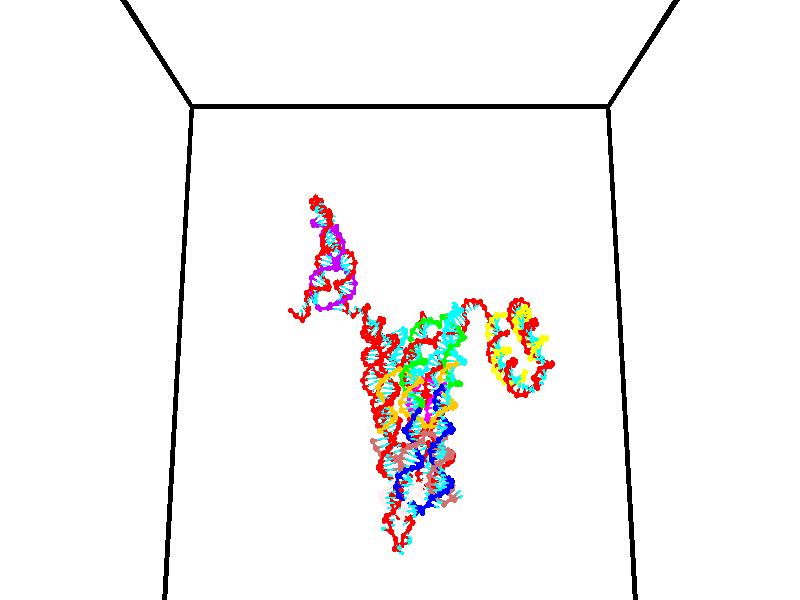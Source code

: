 // switches for output
#declare DRAW_BASES = 1; // possible values are 0, 1; only relevant for DNA ribbons
#declare DRAW_BASES_TYPE = 3; // possible values are 1, 2, 3; only relevant for DNA ribbons
#declare DRAW_FOG = 0; // set to 1 to enable fog

#include "colors.inc"

#include "transforms.inc"
background { rgb <1, 1, 1>}

#default {
   normal{
       ripples 0.25
       frequency 0.20
       turbulence 0.2
       lambda 5
   }
	finish {
		phong 0.1
		phong_size 40.
	}
}

// original window dimensions: 1024x640


// camera settings

camera {
	sky <0, 0.179814, -0.983701>
	up <0, 0.179814, -0.983701>
	right 1.6 * <1, 0, 0>
	location <35, 94.9851, 44.8844>
	look_at <35, 29.7336, 32.9568>
	direction <0, -65.2515, -11.9276>
	angle 67.0682
}


# declare cpy_camera_pos = <35, 94.9851, 44.8844>;
# if (DRAW_FOG = 1)
fog {
	fog_type 2
	up vnormalize(cpy_camera_pos)
	color rgbt<1,1,1,0.3>
	distance 1e-5
	fog_alt 3e-3
	fog_offset 56
}
# end


// LIGHTS

# declare lum = 6;
global_settings {
	ambient_light rgb lum * <0.05, 0.05, 0.05>
	max_trace_level 15
}# declare cpy_direct_light_amount = 0.25;
light_source
{	1000 * <-1, -1.16352, -0.803886>,
	rgb lum * cpy_direct_light_amount
	parallel
}

light_source
{	1000 * <1, 1.16352, 0.803886>,
	rgb lum * cpy_direct_light_amount
	parallel
}

// strand 0

// nucleotide -1

// particle -1
sphere {
	<24.037708, 35.326927, 34.871223> 0.250000
	pigment { color rgbt <1,0,0,0> }
	no_shadow
}
cylinder {
	<24.190254, 34.983028, 35.007103>,  <24.281782, 34.776688, 35.088631>, 0.100000
	pigment { color rgbt <1,0,0,0> }
	no_shadow
}
cylinder {
	<24.190254, 34.983028, 35.007103>,  <24.037708, 35.326927, 34.871223>, 0.100000
	pigment { color rgbt <1,0,0,0> }
	no_shadow
}

// particle -1
sphere {
	<24.190254, 34.983028, 35.007103> 0.100000
	pigment { color rgbt <1,0,0,0> }
	no_shadow
}
sphere {
	0, 1
	scale<0.080000,0.200000,0.300000>
	matrix <0.893995, 0.249497, -0.372189,
		0.235233, 0.445631, 0.863758,
		0.381364, -0.859746, 0.339702,
		24.304663, 34.725105, 35.109013>
	pigment { color rgbt <0,1,1,0> }
	no_shadow
}
cylinder {
	<24.596823, 35.454193, 35.332207>,  <24.037708, 35.326927, 34.871223>, 0.130000
	pigment { color rgbt <1,0,0,0> }
	no_shadow
}

// nucleotide -1

// particle -1
sphere {
	<24.596823, 35.454193, 35.332207> 0.250000
	pigment { color rgbt <1,0,0,0> }
	no_shadow
}
cylinder {
	<24.647736, 35.086975, 35.182014>,  <24.678284, 34.866642, 35.091900>, 0.100000
	pigment { color rgbt <1,0,0,0> }
	no_shadow
}
cylinder {
	<24.647736, 35.086975, 35.182014>,  <24.596823, 35.454193, 35.332207>, 0.100000
	pigment { color rgbt <1,0,0,0> }
	no_shadow
}

// particle -1
sphere {
	<24.647736, 35.086975, 35.182014> 0.100000
	pigment { color rgbt <1,0,0,0> }
	no_shadow
}
sphere {
	0, 1
	scale<0.080000,0.200000,0.300000>
	matrix <0.890801, 0.272288, -0.363775,
		0.436203, -0.288181, 0.852454,
		0.127280, -0.918047, -0.375485,
		24.685919, 34.811562, 35.069370>
	pigment { color rgbt <0,1,1,0> }
	no_shadow
}
cylinder {
	<25.200161, 35.049473, 35.621670>,  <24.596823, 35.454193, 35.332207>, 0.130000
	pigment { color rgbt <1,0,0,0> }
	no_shadow
}

// nucleotide -1

// particle -1
sphere {
	<25.200161, 35.049473, 35.621670> 0.250000
	pigment { color rgbt <1,0,0,0> }
	no_shadow
}
cylinder {
	<25.139729, 34.943920, 35.240612>,  <25.103470, 34.880589, 35.011978>, 0.100000
	pigment { color rgbt <1,0,0,0> }
	no_shadow
}
cylinder {
	<25.139729, 34.943920, 35.240612>,  <25.200161, 35.049473, 35.621670>, 0.100000
	pigment { color rgbt <1,0,0,0> }
	no_shadow
}

// particle -1
sphere {
	<25.139729, 34.943920, 35.240612> 0.100000
	pigment { color rgbt <1,0,0,0> }
	no_shadow
}
sphere {
	0, 1
	scale<0.080000,0.200000,0.300000>
	matrix <0.845552, 0.464721, -0.262823,
		0.512071, -0.845221, 0.152920,
		-0.151079, -0.263885, -0.952649,
		25.094404, 34.864754, 34.954819>
	pigment { color rgbt <0,1,1,0> }
	no_shadow
}
cylinder {
	<25.727665, 34.858219, 35.066017>,  <25.200161, 35.049473, 35.621670>, 0.130000
	pigment { color rgbt <1,0,0,0> }
	no_shadow
}

// nucleotide -1

// particle -1
sphere {
	<25.727665, 34.858219, 35.066017> 0.250000
	pigment { color rgbt <1,0,0,0> }
	no_shadow
}
cylinder {
	<25.485729, 34.985603, 34.774055>,  <25.340569, 35.062035, 34.598881>, 0.100000
	pigment { color rgbt <1,0,0,0> }
	no_shadow
}
cylinder {
	<25.485729, 34.985603, 34.774055>,  <25.727665, 34.858219, 35.066017>, 0.100000
	pigment { color rgbt <1,0,0,0> }
	no_shadow
}

// particle -1
sphere {
	<25.485729, 34.985603, 34.774055> 0.100000
	pigment { color rgbt <1,0,0,0> }
	no_shadow
}
sphere {
	0, 1
	scale<0.080000,0.200000,0.300000>
	matrix <0.769967, -0.000097, -0.638083,
		-0.203272, -0.947938, -0.245142,
		-0.604839, 0.318456, -0.729901,
		25.304277, 35.081139, 34.555084>
	pigment { color rgbt <0,1,1,0> }
	no_shadow
}
cylinder {
	<25.716194, 34.389240, 34.538399>,  <25.727665, 34.858219, 35.066017>, 0.130000
	pigment { color rgbt <1,0,0,0> }
	no_shadow
}

// nucleotide -1

// particle -1
sphere {
	<25.716194, 34.389240, 34.538399> 0.250000
	pigment { color rgbt <1,0,0,0> }
	no_shadow
}
cylinder {
	<25.618919, 34.752743, 34.402740>,  <25.560555, 34.970844, 34.321346>, 0.100000
	pigment { color rgbt <1,0,0,0> }
	no_shadow
}
cylinder {
	<25.618919, 34.752743, 34.402740>,  <25.716194, 34.389240, 34.538399>, 0.100000
	pigment { color rgbt <1,0,0,0> }
	no_shadow
}

// particle -1
sphere {
	<25.618919, 34.752743, 34.402740> 0.100000
	pigment { color rgbt <1,0,0,0> }
	no_shadow
}
sphere {
	0, 1
	scale<0.080000,0.200000,0.300000>
	matrix <0.688512, -0.084560, -0.720278,
		-0.683237, -0.408668, -0.605126,
		-0.243185, 0.908757, -0.339148,
		25.545963, 35.025372, 34.300995>
	pigment { color rgbt <0,1,1,0> }
	no_shadow
}
cylinder {
	<25.462296, 34.508949, 33.822796>,  <25.716194, 34.389240, 34.538399>, 0.130000
	pigment { color rgbt <1,0,0,0> }
	no_shadow
}

// nucleotide -1

// particle -1
sphere {
	<25.462296, 34.508949, 33.822796> 0.250000
	pigment { color rgbt <1,0,0,0> }
	no_shadow
}
cylinder {
	<25.652344, 34.844334, 33.929558>,  <25.766373, 35.045567, 33.993614>, 0.100000
	pigment { color rgbt <1,0,0,0> }
	no_shadow
}
cylinder {
	<25.652344, 34.844334, 33.929558>,  <25.462296, 34.508949, 33.822796>, 0.100000
	pigment { color rgbt <1,0,0,0> }
	no_shadow
}

// particle -1
sphere {
	<25.652344, 34.844334, 33.929558> 0.100000
	pigment { color rgbt <1,0,0,0> }
	no_shadow
}
sphere {
	0, 1
	scale<0.080000,0.200000,0.300000>
	matrix <0.676634, -0.154226, -0.719986,
		-0.562519, 0.522678, -0.640610,
		0.475119, 0.838464, 0.266907,
		25.794880, 35.095875, 34.009628>
	pigment { color rgbt <0,1,1,0> }
	no_shadow
}
cylinder {
	<25.547525, 35.169682, 33.330997>,  <25.462296, 34.508949, 33.822796>, 0.130000
	pigment { color rgbt <1,0,0,0> }
	no_shadow
}

// nucleotide -1

// particle -1
sphere {
	<25.547525, 35.169682, 33.330997> 0.250000
	pigment { color rgbt <1,0,0,0> }
	no_shadow
}
cylinder {
	<25.846439, 35.088387, 33.584064>,  <26.025787, 35.039612, 33.735905>, 0.100000
	pigment { color rgbt <1,0,0,0> }
	no_shadow
}
cylinder {
	<25.846439, 35.088387, 33.584064>,  <25.547525, 35.169682, 33.330997>, 0.100000
	pigment { color rgbt <1,0,0,0> }
	no_shadow
}

// particle -1
sphere {
	<25.846439, 35.088387, 33.584064> 0.100000
	pigment { color rgbt <1,0,0,0> }
	no_shadow
}
sphere {
	0, 1
	scale<0.080000,0.200000,0.300000>
	matrix <0.484818, -0.484363, -0.728247,
		0.454443, 0.850934, -0.263425,
		0.747284, -0.203233, 0.632663,
		26.070625, 35.027416, 33.773865>
	pigment { color rgbt <0,1,1,0> }
	no_shadow
}
cylinder {
	<26.076527, 35.314758, 32.971836>,  <25.547525, 35.169682, 33.330997>, 0.130000
	pigment { color rgbt <1,0,0,0> }
	no_shadow
}

// nucleotide -1

// particle -1
sphere {
	<26.076527, 35.314758, 32.971836> 0.250000
	pigment { color rgbt <1,0,0,0> }
	no_shadow
}
cylinder {
	<26.199688, 35.056000, 33.250900>,  <26.273584, 34.900745, 33.418339>, 0.100000
	pigment { color rgbt <1,0,0,0> }
	no_shadow
}
cylinder {
	<26.199688, 35.056000, 33.250900>,  <26.076527, 35.314758, 32.971836>, 0.100000
	pigment { color rgbt <1,0,0,0> }
	no_shadow
}

// particle -1
sphere {
	<26.199688, 35.056000, 33.250900> 0.100000
	pigment { color rgbt <1,0,0,0> }
	no_shadow
}
sphere {
	0, 1
	scale<0.080000,0.200000,0.300000>
	matrix <0.537693, -0.486636, -0.688529,
		0.784909, 0.587125, 0.197993,
		0.307902, -0.646892, 0.697658,
		26.292059, 34.861931, 33.460197>
	pigment { color rgbt <0,1,1,0> }
	no_shadow
}
cylinder {
	<26.803568, 35.339451, 33.004547>,  <26.076527, 35.314758, 32.971836>, 0.130000
	pigment { color rgbt <1,0,0,0> }
	no_shadow
}

// nucleotide -1

// particle -1
sphere {
	<26.803568, 35.339451, 33.004547> 0.250000
	pigment { color rgbt <1,0,0,0> }
	no_shadow
}
cylinder {
	<26.664333, 34.993217, 33.148548>,  <26.580793, 34.785477, 33.234947>, 0.100000
	pigment { color rgbt <1,0,0,0> }
	no_shadow
}
cylinder {
	<26.664333, 34.993217, 33.148548>,  <26.803568, 35.339451, 33.004547>, 0.100000
	pigment { color rgbt <1,0,0,0> }
	no_shadow
}

// particle -1
sphere {
	<26.664333, 34.993217, 33.148548> 0.100000
	pigment { color rgbt <1,0,0,0> }
	no_shadow
}
sphere {
	0, 1
	scale<0.080000,0.200000,0.300000>
	matrix <0.412429, -0.486251, -0.770365,
		0.841866, -0.119679, 0.526249,
		-0.348086, -0.865585, 0.359999,
		26.559908, 34.733543, 33.256546>
	pigment { color rgbt <0,1,1,0> }
	no_shadow
}
cylinder {
	<27.373405, 34.906128, 32.899956>,  <26.803568, 35.339451, 33.004547>, 0.130000
	pigment { color rgbt <1,0,0,0> }
	no_shadow
}

// nucleotide -1

// particle -1
sphere {
	<27.373405, 34.906128, 32.899956> 0.250000
	pigment { color rgbt <1,0,0,0> }
	no_shadow
}
cylinder {
	<27.049513, 34.674389, 32.937252>,  <26.855177, 34.535347, 32.959629>, 0.100000
	pigment { color rgbt <1,0,0,0> }
	no_shadow
}
cylinder {
	<27.049513, 34.674389, 32.937252>,  <27.373405, 34.906128, 32.899956>, 0.100000
	pigment { color rgbt <1,0,0,0> }
	no_shadow
}

// particle -1
sphere {
	<27.049513, 34.674389, 32.937252> 0.100000
	pigment { color rgbt <1,0,0,0> }
	no_shadow
}
sphere {
	0, 1
	scale<0.080000,0.200000,0.300000>
	matrix <0.251222, -0.485853, -0.837159,
		0.530307, -0.654448, 0.538955,
		-0.809729, -0.579349, 0.093240,
		26.806595, 34.500584, 32.965225>
	pigment { color rgbt <0,1,1,0> }
	no_shadow
}
cylinder {
	<27.699963, 34.201336, 32.837879>,  <27.373405, 34.906128, 32.899956>, 0.130000
	pigment { color rgbt <1,0,0,0> }
	no_shadow
}

// nucleotide -1

// particle -1
sphere {
	<27.699963, 34.201336, 32.837879> 0.250000
	pigment { color rgbt <1,0,0,0> }
	no_shadow
}
cylinder {
	<27.304609, 34.167057, 32.787674>,  <27.067398, 34.146488, 32.757549>, 0.100000
	pigment { color rgbt <1,0,0,0> }
	no_shadow
}
cylinder {
	<27.304609, 34.167057, 32.787674>,  <27.699963, 34.201336, 32.837879>, 0.100000
	pigment { color rgbt <1,0,0,0> }
	no_shadow
}

// particle -1
sphere {
	<27.304609, 34.167057, 32.787674> 0.100000
	pigment { color rgbt <1,0,0,0> }
	no_shadow
}
sphere {
	0, 1
	scale<0.080000,0.200000,0.300000>
	matrix <0.151040, -0.461940, -0.873956,
		0.016917, -0.882761, 0.469517,
		-0.988383, -0.085700, -0.125517,
		27.008095, 34.141346, 32.750019>
	pigment { color rgbt <0,1,1,0> }
	no_shadow
}
cylinder {
	<27.662235, 33.626217, 32.512127>,  <27.699963, 34.201336, 32.837879>, 0.130000
	pigment { color rgbt <1,0,0,0> }
	no_shadow
}

// nucleotide -1

// particle -1
sphere {
	<27.662235, 33.626217, 32.512127> 0.250000
	pigment { color rgbt <1,0,0,0> }
	no_shadow
}
cylinder {
	<27.307644, 33.784515, 32.416183>,  <27.094889, 33.879494, 32.358616>, 0.100000
	pigment { color rgbt <1,0,0,0> }
	no_shadow
}
cylinder {
	<27.307644, 33.784515, 32.416183>,  <27.662235, 33.626217, 32.512127>, 0.100000
	pigment { color rgbt <1,0,0,0> }
	no_shadow
}

// particle -1
sphere {
	<27.307644, 33.784515, 32.416183> 0.100000
	pigment { color rgbt <1,0,0,0> }
	no_shadow
}
sphere {
	0, 1
	scale<0.080000,0.200000,0.300000>
	matrix <0.148593, -0.247451, -0.957438,
		-0.438261, -0.884392, 0.160555,
		-0.886480, 0.395750, -0.239863,
		27.041700, 33.903240, 32.344223>
	pigment { color rgbt <0,1,1,0> }
	no_shadow
}
cylinder {
	<27.453001, 33.182991, 31.978563>,  <27.662235, 33.626217, 32.512127>, 0.130000
	pigment { color rgbt <1,0,0,0> }
	no_shadow
}

// nucleotide -1

// particle -1
sphere {
	<27.453001, 33.182991, 31.978563> 0.250000
	pigment { color rgbt <1,0,0,0> }
	no_shadow
}
cylinder {
	<27.192671, 33.485199, 31.948597>,  <27.036472, 33.666523, 31.930616>, 0.100000
	pigment { color rgbt <1,0,0,0> }
	no_shadow
}
cylinder {
	<27.192671, 33.485199, 31.948597>,  <27.453001, 33.182991, 31.978563>, 0.100000
	pigment { color rgbt <1,0,0,0> }
	no_shadow
}

// particle -1
sphere {
	<27.192671, 33.485199, 31.948597> 0.100000
	pigment { color rgbt <1,0,0,0> }
	no_shadow
}
sphere {
	0, 1
	scale<0.080000,0.200000,0.300000>
	matrix <0.024744, -0.077514, -0.996684,
		-0.758826, -0.650519, 0.031753,
		-0.650823, 0.755524, -0.074916,
		26.997423, 33.711857, 31.926123>
	pigment { color rgbt <0,1,1,0> }
	no_shadow
}
cylinder {
	<26.908539, 32.962414, 31.574879>,  <27.453001, 33.182991, 31.978563>, 0.130000
	pigment { color rgbt <1,0,0,0> }
	no_shadow
}

// nucleotide -1

// particle -1
sphere {
	<26.908539, 32.962414, 31.574879> 0.250000
	pigment { color rgbt <1,0,0,0> }
	no_shadow
}
cylinder {
	<26.936918, 33.357578, 31.519747>,  <26.953947, 33.594677, 31.486668>, 0.100000
	pigment { color rgbt <1,0,0,0> }
	no_shadow
}
cylinder {
	<26.936918, 33.357578, 31.519747>,  <26.908539, 32.962414, 31.574879>, 0.100000
	pigment { color rgbt <1,0,0,0> }
	no_shadow
}

// particle -1
sphere {
	<26.936918, 33.357578, 31.519747> 0.100000
	pigment { color rgbt <1,0,0,0> }
	no_shadow
}
sphere {
	0, 1
	scale<0.080000,0.200000,0.300000>
	matrix <0.126800, -0.145989, -0.981126,
		-0.989388, 0.052134, -0.135625,
		0.070950, 0.987912, -0.137829,
		26.958202, 33.653954, 31.478397>
	pigment { color rgbt <0,1,1,0> }
	no_shadow
}
cylinder {
	<26.494843, 33.163685, 31.091160>,  <26.908539, 32.962414, 31.574879>, 0.130000
	pigment { color rgbt <1,0,0,0> }
	no_shadow
}

// nucleotide -1

// particle -1
sphere {
	<26.494843, 33.163685, 31.091160> 0.250000
	pigment { color rgbt <1,0,0,0> }
	no_shadow
}
cylinder {
	<26.748213, 33.472790, 31.075087>,  <26.900234, 33.658253, 31.065443>, 0.100000
	pigment { color rgbt <1,0,0,0> }
	no_shadow
}
cylinder {
	<26.748213, 33.472790, 31.075087>,  <26.494843, 33.163685, 31.091160>, 0.100000
	pigment { color rgbt <1,0,0,0> }
	no_shadow
}

// particle -1
sphere {
	<26.748213, 33.472790, 31.075087> 0.100000
	pigment { color rgbt <1,0,0,0> }
	no_shadow
}
sphere {
	0, 1
	scale<0.080000,0.200000,0.300000>
	matrix <0.149448, -0.173121, -0.973496,
		-0.759236, 0.610630, -0.225147,
		0.633424, 0.772761, -0.040182,
		26.938240, 33.704617, 31.063032>
	pigment { color rgbt <0,1,1,0> }
	no_shadow
}
cylinder {
	<26.308056, 33.633911, 30.475718>,  <26.494843, 33.163685, 31.091160>, 0.130000
	pigment { color rgbt <1,0,0,0> }
	no_shadow
}

// nucleotide -1

// particle -1
sphere {
	<26.308056, 33.633911, 30.475718> 0.250000
	pigment { color rgbt <1,0,0,0> }
	no_shadow
}
cylinder {
	<26.689259, 33.723087, 30.557768>,  <26.917980, 33.776592, 30.606998>, 0.100000
	pigment { color rgbt <1,0,0,0> }
	no_shadow
}
cylinder {
	<26.689259, 33.723087, 30.557768>,  <26.308056, 33.633911, 30.475718>, 0.100000
	pigment { color rgbt <1,0,0,0> }
	no_shadow
}

// particle -1
sphere {
	<26.689259, 33.723087, 30.557768> 0.100000
	pigment { color rgbt <1,0,0,0> }
	no_shadow
}
sphere {
	0, 1
	scale<0.080000,0.200000,0.300000>
	matrix <0.203648, 0.029845, -0.978589,
		-0.224289, 0.974375, -0.016959,
		0.953007, 0.222940, 0.205124,
		26.975161, 33.789970, 30.619305>
	pigment { color rgbt <0,1,1,0> }
	no_shadow
}
cylinder {
	<26.410929, 34.111660, 30.060633>,  <26.308056, 33.633911, 30.475718>, 0.130000
	pigment { color rgbt <1,0,0,0> }
	no_shadow
}

// nucleotide -1

// particle -1
sphere {
	<26.410929, 34.111660, 30.060633> 0.250000
	pigment { color rgbt <1,0,0,0> }
	no_shadow
}
cylinder {
	<26.778849, 33.979324, 30.145029>,  <26.999599, 33.899925, 30.195667>, 0.100000
	pigment { color rgbt <1,0,0,0> }
	no_shadow
}
cylinder {
	<26.778849, 33.979324, 30.145029>,  <26.410929, 34.111660, 30.060633>, 0.100000
	pigment { color rgbt <1,0,0,0> }
	no_shadow
}

// particle -1
sphere {
	<26.778849, 33.979324, 30.145029> 0.100000
	pigment { color rgbt <1,0,0,0> }
	no_shadow
}
sphere {
	0, 1
	scale<0.080000,0.200000,0.300000>
	matrix <0.268411, 0.138252, -0.953332,
		0.286227, 0.933506, 0.215964,
		0.919799, -0.330836, 0.210992,
		27.054789, 33.880074, 30.208326>
	pigment { color rgbt <0,1,1,0> }
	no_shadow
}
cylinder {
	<26.952953, 34.684757, 29.771603>,  <26.410929, 34.111660, 30.060633>, 0.130000
	pigment { color rgbt <1,0,0,0> }
	no_shadow
}

// nucleotide -1

// particle -1
sphere {
	<26.952953, 34.684757, 29.771603> 0.250000
	pigment { color rgbt <1,0,0,0> }
	no_shadow
}
cylinder {
	<27.169020, 34.351036, 29.815701>,  <27.298660, 34.150803, 29.842159>, 0.100000
	pigment { color rgbt <1,0,0,0> }
	no_shadow
}
cylinder {
	<27.169020, 34.351036, 29.815701>,  <26.952953, 34.684757, 29.771603>, 0.100000
	pigment { color rgbt <1,0,0,0> }
	no_shadow
}

// particle -1
sphere {
	<27.169020, 34.351036, 29.815701> 0.100000
	pigment { color rgbt <1,0,0,0> }
	no_shadow
}
sphere {
	0, 1
	scale<0.080000,0.200000,0.300000>
	matrix <0.336308, 0.093918, -0.937057,
		0.771438, 0.543243, 0.331315,
		0.540167, -0.834306, 0.110245,
		27.331070, 34.100746, 29.848774>
	pigment { color rgbt <0,1,1,0> }
	no_shadow
}
cylinder {
	<27.617760, 34.853531, 29.575872>,  <26.952953, 34.684757, 29.771603>, 0.130000
	pigment { color rgbt <1,0,0,0> }
	no_shadow
}

// nucleotide -1

// particle -1
sphere {
	<27.617760, 34.853531, 29.575872> 0.250000
	pigment { color rgbt <1,0,0,0> }
	no_shadow
}
cylinder {
	<27.616470, 34.457932, 29.516712>,  <27.615696, 34.220573, 29.481216>, 0.100000
	pigment { color rgbt <1,0,0,0> }
	no_shadow
}
cylinder {
	<27.616470, 34.457932, 29.516712>,  <27.617760, 34.853531, 29.575872>, 0.100000
	pigment { color rgbt <1,0,0,0> }
	no_shadow
}

// particle -1
sphere {
	<27.616470, 34.457932, 29.516712> 0.100000
	pigment { color rgbt <1,0,0,0> }
	no_shadow
}
sphere {
	0, 1
	scale<0.080000,0.200000,0.300000>
	matrix <0.340137, 0.137998, -0.930195,
		0.940370, -0.053306, 0.335949,
		-0.003225, -0.988997, -0.147901,
		27.615503, 34.161232, 29.472342>
	pigment { color rgbt <0,1,1,0> }
	no_shadow
}
cylinder {
	<28.181534, 34.698902, 29.130596>,  <27.617760, 34.853531, 29.575872>, 0.130000
	pigment { color rgbt <1,0,0,0> }
	no_shadow
}

// nucleotide -1

// particle -1
sphere {
	<28.181534, 34.698902, 29.130596> 0.250000
	pigment { color rgbt <1,0,0,0> }
	no_shadow
}
cylinder {
	<27.948380, 34.374859, 29.105394>,  <27.808487, 34.180435, 29.090273>, 0.100000
	pigment { color rgbt <1,0,0,0> }
	no_shadow
}
cylinder {
	<27.948380, 34.374859, 29.105394>,  <28.181534, 34.698902, 29.130596>, 0.100000
	pigment { color rgbt <1,0,0,0> }
	no_shadow
}

// particle -1
sphere {
	<27.948380, 34.374859, 29.105394> 0.100000
	pigment { color rgbt <1,0,0,0> }
	no_shadow
}
sphere {
	0, 1
	scale<0.080000,0.200000,0.300000>
	matrix <0.229241, -0.089562, -0.969241,
		0.779545, -0.579402, 0.237914,
		-0.582888, -0.810106, -0.063005,
		27.773514, 34.131828, 29.086493>
	pigment { color rgbt <0,1,1,0> }
	no_shadow
}
cylinder {
	<28.631737, 34.138657, 28.905733>,  <28.181534, 34.698902, 29.130596>, 0.130000
	pigment { color rgbt <1,0,0,0> }
	no_shadow
}

// nucleotide -1

// particle -1
sphere {
	<28.631737, 34.138657, 28.905733> 0.250000
	pigment { color rgbt <1,0,0,0> }
	no_shadow
}
cylinder {
	<28.266584, 34.031837, 28.782232>,  <28.047493, 33.967747, 28.708132>, 0.100000
	pigment { color rgbt <1,0,0,0> }
	no_shadow
}
cylinder {
	<28.266584, 34.031837, 28.782232>,  <28.631737, 34.138657, 28.905733>, 0.100000
	pigment { color rgbt <1,0,0,0> }
	no_shadow
}

// particle -1
sphere {
	<28.266584, 34.031837, 28.782232> 0.100000
	pigment { color rgbt <1,0,0,0> }
	no_shadow
}
sphere {
	0, 1
	scale<0.080000,0.200000,0.300000>
	matrix <0.334433, -0.055531, -0.940782,
		0.234093, -0.962081, 0.140005,
		-0.912883, -0.267053, -0.308752,
		27.992720, 33.951721, 28.689606>
	pigment { color rgbt <0,1,1,0> }
	no_shadow
}
cylinder {
	<28.736618, 33.656174, 28.340923>,  <28.631737, 34.138657, 28.905733>, 0.130000
	pigment { color rgbt <1,0,0,0> }
	no_shadow
}

// nucleotide -1

// particle -1
sphere {
	<28.736618, 33.656174, 28.340923> 0.250000
	pigment { color rgbt <1,0,0,0> }
	no_shadow
}
cylinder {
	<28.351162, 33.756660, 28.304516>,  <28.119888, 33.816952, 28.282671>, 0.100000
	pigment { color rgbt <1,0,0,0> }
	no_shadow
}
cylinder {
	<28.351162, 33.756660, 28.304516>,  <28.736618, 33.656174, 28.340923>, 0.100000
	pigment { color rgbt <1,0,0,0> }
	no_shadow
}

// particle -1
sphere {
	<28.351162, 33.756660, 28.304516> 0.100000
	pigment { color rgbt <1,0,0,0> }
	no_shadow
}
sphere {
	0, 1
	scale<0.080000,0.200000,0.300000>
	matrix <0.088490, -0.021374, -0.995848,
		-0.252123, -0.967694, -0.001634,
		-0.963641, 0.251221, -0.091020,
		28.062069, 33.832027, 28.277210>
	pigment { color rgbt <0,1,1,0> }
	no_shadow
}
cylinder {
	<28.469563, 33.193325, 27.780861>,  <28.736618, 33.656174, 28.340923>, 0.130000
	pigment { color rgbt <1,0,0,0> }
	no_shadow
}

// nucleotide -1

// particle -1
sphere {
	<28.469563, 33.193325, 27.780861> 0.250000
	pigment { color rgbt <1,0,0,0> }
	no_shadow
}
cylinder {
	<28.240894, 33.518486, 27.825363>,  <28.103693, 33.713585, 27.852064>, 0.100000
	pigment { color rgbt <1,0,0,0> }
	no_shadow
}
cylinder {
	<28.240894, 33.518486, 27.825363>,  <28.469563, 33.193325, 27.780861>, 0.100000
	pigment { color rgbt <1,0,0,0> }
	no_shadow
}

// particle -1
sphere {
	<28.240894, 33.518486, 27.825363> 0.100000
	pigment { color rgbt <1,0,0,0> }
	no_shadow
}
sphere {
	0, 1
	scale<0.080000,0.200000,0.300000>
	matrix <0.031199, 0.157036, -0.987100,
		-0.819891, -0.560824, -0.115134,
		-0.571669, 0.812906, 0.111255,
		28.069393, 33.762360, 27.858740>
	pigment { color rgbt <0,1,1,0> }
	no_shadow
}
cylinder {
	<27.975668, 33.151413, 27.269871>,  <28.469563, 33.193325, 27.780861>, 0.130000
	pigment { color rgbt <1,0,0,0> }
	no_shadow
}

// nucleotide -1

// particle -1
sphere {
	<27.975668, 33.151413, 27.269871> 0.250000
	pigment { color rgbt <1,0,0,0> }
	no_shadow
}
cylinder {
	<27.964514, 33.534004, 27.386059>,  <27.957821, 33.763557, 27.455772>, 0.100000
	pigment { color rgbt <1,0,0,0> }
	no_shadow
}
cylinder {
	<27.964514, 33.534004, 27.386059>,  <27.975668, 33.151413, 27.269871>, 0.100000
	pigment { color rgbt <1,0,0,0> }
	no_shadow
}

// particle -1
sphere {
	<27.964514, 33.534004, 27.386059> 0.100000
	pigment { color rgbt <1,0,0,0> }
	no_shadow
}
sphere {
	0, 1
	scale<0.080000,0.200000,0.300000>
	matrix <-0.009337, 0.290322, -0.956884,
		-0.999568, -0.029395, 0.000835,
		-0.027885, 0.956478, 0.290470,
		27.956148, 33.820946, 27.473200>
	pigment { color rgbt <0,1,1,0> }
	no_shadow
}
cylinder {
	<27.556263, 33.515064, 26.726921>,  <27.975668, 33.151413, 27.269871>, 0.130000
	pigment { color rgbt <1,0,0,0> }
	no_shadow
}

// nucleotide -1

// particle -1
sphere {
	<27.556263, 33.515064, 26.726921> 0.250000
	pigment { color rgbt <1,0,0,0> }
	no_shadow
}
cylinder {
	<27.763165, 33.794296, 26.924967>,  <27.887306, 33.961834, 27.043795>, 0.100000
	pigment { color rgbt <1,0,0,0> }
	no_shadow
}
cylinder {
	<27.763165, 33.794296, 26.924967>,  <27.556263, 33.515064, 26.726921>, 0.100000
	pigment { color rgbt <1,0,0,0> }
	no_shadow
}

// particle -1
sphere {
	<27.763165, 33.794296, 26.924967> 0.100000
	pigment { color rgbt <1,0,0,0> }
	no_shadow
}
sphere {
	0, 1
	scale<0.080000,0.200000,0.300000>
	matrix <0.179426, 0.477206, -0.860280,
		-0.836812, 0.533820, 0.121584,
		0.517255, 0.698077, 0.495112,
		27.918341, 34.003719, 27.073500>
	pigment { color rgbt <0,1,1,0> }
	no_shadow
}
cylinder {
	<27.268934, 34.080894, 26.446667>,  <27.556263, 33.515064, 26.726921>, 0.130000
	pigment { color rgbt <1,0,0,0> }
	no_shadow
}

// nucleotide -1

// particle -1
sphere {
	<27.268934, 34.080894, 26.446667> 0.250000
	pigment { color rgbt <1,0,0,0> }
	no_shadow
}
cylinder {
	<27.644928, 34.089680, 26.582870>,  <27.870523, 34.094952, 26.664593>, 0.100000
	pigment { color rgbt <1,0,0,0> }
	no_shadow
}
cylinder {
	<27.644928, 34.089680, 26.582870>,  <27.268934, 34.080894, 26.446667>, 0.100000
	pigment { color rgbt <1,0,0,0> }
	no_shadow
}

// particle -1
sphere {
	<27.644928, 34.089680, 26.582870> 0.100000
	pigment { color rgbt <1,0,0,0> }
	no_shadow
}
sphere {
	0, 1
	scale<0.080000,0.200000,0.300000>
	matrix <0.260191, 0.599461, -0.756933,
		-0.220750, 0.800103, 0.557768,
		0.939984, 0.021967, 0.340511,
		27.926924, 34.096272, 26.685024>
	pigment { color rgbt <0,1,1,0> }
	no_shadow
}
cylinder {
	<27.532446, 34.785030, 26.339987>,  <27.268934, 34.080894, 26.446667>, 0.130000
	pigment { color rgbt <1,0,0,0> }
	no_shadow
}

// nucleotide -1

// particle -1
sphere {
	<27.532446, 34.785030, 26.339987> 0.250000
	pigment { color rgbt <1,0,0,0> }
	no_shadow
}
cylinder {
	<27.835127, 34.523758, 26.350973>,  <28.016735, 34.366993, 26.357565>, 0.100000
	pigment { color rgbt <1,0,0,0> }
	no_shadow
}
cylinder {
	<27.835127, 34.523758, 26.350973>,  <27.532446, 34.785030, 26.339987>, 0.100000
	pigment { color rgbt <1,0,0,0> }
	no_shadow
}

// particle -1
sphere {
	<27.835127, 34.523758, 26.350973> 0.100000
	pigment { color rgbt <1,0,0,0> }
	no_shadow
}
sphere {
	0, 1
	scale<0.080000,0.200000,0.300000>
	matrix <0.362579, 0.384340, -0.849011,
		0.544004, 0.652406, 0.527661,
		0.756701, -0.653184, 0.027466,
		28.062138, 34.327801, 26.359213>
	pigment { color rgbt <0,1,1,0> }
	no_shadow
}
cylinder {
	<27.137465, 35.339710, 26.518364>,  <27.532446, 34.785030, 26.339987>, 0.130000
	pigment { color rgbt <1,0,0,0> }
	no_shadow
}

// nucleotide -1

// particle -1
sphere {
	<27.137465, 35.339710, 26.518364> 0.250000
	pigment { color rgbt <1,0,0,0> }
	no_shadow
}
cylinder {
	<26.785458, 35.494392, 26.408073>,  <26.574253, 35.587204, 26.341898>, 0.100000
	pigment { color rgbt <1,0,0,0> }
	no_shadow
}
cylinder {
	<26.785458, 35.494392, 26.408073>,  <27.137465, 35.339710, 26.518364>, 0.100000
	pigment { color rgbt <1,0,0,0> }
	no_shadow
}

// particle -1
sphere {
	<26.785458, 35.494392, 26.408073> 0.100000
	pigment { color rgbt <1,0,0,0> }
	no_shadow
}
sphere {
	0, 1
	scale<0.080000,0.200000,0.300000>
	matrix <0.320269, 0.911875, 0.256733,
		0.350711, 0.137622, -0.926317,
		-0.880017, 0.386710, -0.275728,
		26.521452, 35.610405, 26.325356>
	pigment { color rgbt <0,1,1,0> }
	no_shadow
}
cylinder {
	<27.324963, 36.001698, 26.249844>,  <27.137465, 35.339710, 26.518364>, 0.130000
	pigment { color rgbt <1,0,0,0> }
	no_shadow
}

// nucleotide -1

// particle -1
sphere {
	<27.324963, 36.001698, 26.249844> 0.250000
	pigment { color rgbt <1,0,0,0> }
	no_shadow
}
cylinder {
	<26.928707, 36.023716, 26.299818>,  <26.690954, 36.036926, 26.329803>, 0.100000
	pigment { color rgbt <1,0,0,0> }
	no_shadow
}
cylinder {
	<26.928707, 36.023716, 26.299818>,  <27.324963, 36.001698, 26.249844>, 0.100000
	pigment { color rgbt <1,0,0,0> }
	no_shadow
}

// particle -1
sphere {
	<26.928707, 36.023716, 26.299818> 0.100000
	pigment { color rgbt <1,0,0,0> }
	no_shadow
}
sphere {
	0, 1
	scale<0.080000,0.200000,0.300000>
	matrix <0.066340, 0.993895, 0.088151,
		-0.119321, 0.095614, -0.988241,
		-0.990637, 0.055042, 0.124936,
		26.631516, 36.040230, 26.337299>
	pigment { color rgbt <0,1,1,0> }
	no_shadow
}
cylinder {
	<27.049046, 36.496101, 25.725471>,  <27.324963, 36.001698, 26.249844>, 0.130000
	pigment { color rgbt <1,0,0,0> }
	no_shadow
}

// nucleotide -1

// particle -1
sphere {
	<27.049046, 36.496101, 25.725471> 0.250000
	pigment { color rgbt <1,0,0,0> }
	no_shadow
}
cylinder {
	<26.784327, 36.500217, 26.025316>,  <26.625496, 36.502686, 26.205223>, 0.100000
	pigment { color rgbt <1,0,0,0> }
	no_shadow
}
cylinder {
	<26.784327, 36.500217, 26.025316>,  <27.049046, 36.496101, 25.725471>, 0.100000
	pigment { color rgbt <1,0,0,0> }
	no_shadow
}

// particle -1
sphere {
	<26.784327, 36.500217, 26.025316> 0.100000
	pigment { color rgbt <1,0,0,0> }
	no_shadow
}
sphere {
	0, 1
	scale<0.080000,0.200000,0.300000>
	matrix <0.302436, 0.918592, 0.254402,
		-0.685971, 0.395072, -0.611033,
		-0.661798, 0.010287, 0.749612,
		26.585787, 36.503304, 26.250200>
	pigment { color rgbt <0,1,1,0> }
	no_shadow
}
cylinder {
	<26.573654, 37.063389, 25.600491>,  <27.049046, 36.496101, 25.725471>, 0.130000
	pigment { color rgbt <1,0,0,0> }
	no_shadow
}

// nucleotide -1

// particle -1
sphere {
	<26.573654, 37.063389, 25.600491> 0.250000
	pigment { color rgbt <1,0,0,0> }
	no_shadow
}
cylinder {
	<26.628513, 36.979401, 25.987707>,  <26.661428, 36.929008, 26.220037>, 0.100000
	pigment { color rgbt <1,0,0,0> }
	no_shadow
}
cylinder {
	<26.628513, 36.979401, 25.987707>,  <26.573654, 37.063389, 25.600491>, 0.100000
	pigment { color rgbt <1,0,0,0> }
	no_shadow
}

// particle -1
sphere {
	<26.628513, 36.979401, 25.987707> 0.100000
	pigment { color rgbt <1,0,0,0> }
	no_shadow
}
sphere {
	0, 1
	scale<0.080000,0.200000,0.300000>
	matrix <0.348293, 0.925093, 0.151309,
		-0.927298, 0.316410, 0.200007,
		0.137149, -0.209970, 0.968041,
		26.669659, 36.916409, 26.278120>
	pigment { color rgbt <0,1,1,0> }
	no_shadow
}
cylinder {
	<26.177872, 37.507874, 26.078650>,  <26.573654, 37.063389, 25.600491>, 0.130000
	pigment { color rgbt <1,0,0,0> }
	no_shadow
}

// nucleotide -1

// particle -1
sphere {
	<26.177872, 37.507874, 26.078650> 0.250000
	pigment { color rgbt <1,0,0,0> }
	no_shadow
}
cylinder {
	<26.535929, 37.378513, 26.201374>,  <26.750763, 37.300896, 26.275009>, 0.100000
	pigment { color rgbt <1,0,0,0> }
	no_shadow
}
cylinder {
	<26.535929, 37.378513, 26.201374>,  <26.177872, 37.507874, 26.078650>, 0.100000
	pigment { color rgbt <1,0,0,0> }
	no_shadow
}

// particle -1
sphere {
	<26.535929, 37.378513, 26.201374> 0.100000
	pigment { color rgbt <1,0,0,0> }
	no_shadow
}
sphere {
	0, 1
	scale<0.080000,0.200000,0.300000>
	matrix <0.311381, 0.946126, 0.088815,
		-0.319005, 0.016034, 0.947617,
		0.895141, -0.323402, 0.306811,
		26.804472, 37.281494, 26.293417>
	pigment { color rgbt <0,1,1,0> }
	no_shadow
}
cylinder {
	<26.404556, 37.810966, 26.710360>,  <26.177872, 37.507874, 26.078650>, 0.130000
	pigment { color rgbt <1,0,0,0> }
	no_shadow
}

// nucleotide -1

// particle -1
sphere {
	<26.404556, 37.810966, 26.710360> 0.250000
	pigment { color rgbt <1,0,0,0> }
	no_shadow
}
cylinder {
	<26.702919, 37.707508, 26.464848>,  <26.881937, 37.645432, 26.317539>, 0.100000
	pigment { color rgbt <1,0,0,0> }
	no_shadow
}
cylinder {
	<26.702919, 37.707508, 26.464848>,  <26.404556, 37.810966, 26.710360>, 0.100000
	pigment { color rgbt <1,0,0,0> }
	no_shadow
}

// particle -1
sphere {
	<26.702919, 37.707508, 26.464848> 0.100000
	pigment { color rgbt <1,0,0,0> }
	no_shadow
}
sphere {
	0, 1
	scale<0.080000,0.200000,0.300000>
	matrix <0.303769, 0.952205, -0.032097,
		0.592748, -0.162506, 0.788823,
		0.745905, -0.258645, -0.613782,
		26.926691, 37.629913, 26.280712>
	pigment { color rgbt <0,1,1,0> }
	no_shadow
}
cylinder {
	<26.916279, 38.344219, 26.455397>,  <26.404556, 37.810966, 26.710360>, 0.130000
	pigment { color rgbt <1,0,0,0> }
	no_shadow
}

// nucleotide -1

// particle -1
sphere {
	<26.916279, 38.344219, 26.455397> 0.250000
	pigment { color rgbt <1,0,0,0> }
	no_shadow
}
cylinder {
	<27.190722, 38.588173, 26.614042>,  <27.355387, 38.734543, 26.709230>, 0.100000
	pigment { color rgbt <1,0,0,0> }
	no_shadow
}
cylinder {
	<27.190722, 38.588173, 26.614042>,  <26.916279, 38.344219, 26.455397>, 0.100000
	pigment { color rgbt <1,0,0,0> }
	no_shadow
}

// particle -1
sphere {
	<27.190722, 38.588173, 26.614042> 0.100000
	pigment { color rgbt <1,0,0,0> }
	no_shadow
}
sphere {
	0, 1
	scale<0.080000,0.200000,0.300000>
	matrix <0.044020, -0.578979, 0.814153,
		0.726168, -0.541137, -0.424088,
		0.686107, 0.609880, 0.396615,
		27.396553, 38.771137, 26.733027>
	pigment { color rgbt <0,1,1,0> }
	no_shadow
}
cylinder {
	<27.467754, 38.057171, 26.874821>,  <26.916279, 38.344219, 26.455397>, 0.130000
	pigment { color rgbt <1,0,0,0> }
	no_shadow
}

// nucleotide -1

// particle -1
sphere {
	<27.467754, 38.057171, 26.874821> 0.250000
	pigment { color rgbt <1,0,0,0> }
	no_shadow
}
cylinder {
	<27.433813, 38.426125, 27.025557>,  <27.413448, 38.647495, 27.115997>, 0.100000
	pigment { color rgbt <1,0,0,0> }
	no_shadow
}
cylinder {
	<27.433813, 38.426125, 27.025557>,  <27.467754, 38.057171, 26.874821>, 0.100000
	pigment { color rgbt <1,0,0,0> }
	no_shadow
}

// particle -1
sphere {
	<27.433813, 38.426125, 27.025557> 0.100000
	pigment { color rgbt <1,0,0,0> }
	no_shadow
}
sphere {
	0, 1
	scale<0.080000,0.200000,0.300000>
	matrix <0.333366, -0.330126, 0.883111,
		0.938972, 0.200559, -0.279479,
		-0.084852, 0.922385, 0.376838,
		27.408358, 38.702839, 27.138609>
	pigment { color rgbt <0,1,1,0> }
	no_shadow
}
cylinder {
	<28.084244, 38.321709, 27.183664>,  <27.467754, 38.057171, 26.874821>, 0.130000
	pigment { color rgbt <1,0,0,0> }
	no_shadow
}

// nucleotide -1

// particle -1
sphere {
	<28.084244, 38.321709, 27.183664> 0.250000
	pigment { color rgbt <1,0,0,0> }
	no_shadow
}
cylinder {
	<27.783659, 38.490772, 27.386314>,  <27.603308, 38.592209, 27.507904>, 0.100000
	pigment { color rgbt <1,0,0,0> }
	no_shadow
}
cylinder {
	<27.783659, 38.490772, 27.386314>,  <28.084244, 38.321709, 27.183664>, 0.100000
	pigment { color rgbt <1,0,0,0> }
	no_shadow
}

// particle -1
sphere {
	<27.783659, 38.490772, 27.386314> 0.100000
	pigment { color rgbt <1,0,0,0> }
	no_shadow
}
sphere {
	0, 1
	scale<0.080000,0.200000,0.300000>
	matrix <0.393559, -0.329152, 0.858353,
		0.529546, 0.844405, 0.081004,
		-0.751460, 0.422658, 0.506624,
		27.558222, 38.617569, 27.538301>
	pigment { color rgbt <0,1,1,0> }
	no_shadow
}
cylinder {
	<28.313295, 38.844700, 27.723244>,  <28.084244, 38.321709, 27.183664>, 0.130000
	pigment { color rgbt <1,0,0,0> }
	no_shadow
}

// nucleotide -1

// particle -1
sphere {
	<28.313295, 38.844700, 27.723244> 0.250000
	pigment { color rgbt <1,0,0,0> }
	no_shadow
}
cylinder {
	<27.965321, 38.683170, 27.836473>,  <27.756536, 38.586250, 27.904411>, 0.100000
	pigment { color rgbt <1,0,0,0> }
	no_shadow
}
cylinder {
	<27.965321, 38.683170, 27.836473>,  <28.313295, 38.844700, 27.723244>, 0.100000
	pigment { color rgbt <1,0,0,0> }
	no_shadow
}

// particle -1
sphere {
	<27.965321, 38.683170, 27.836473> 0.100000
	pigment { color rgbt <1,0,0,0> }
	no_shadow
}
sphere {
	0, 1
	scale<0.080000,0.200000,0.300000>
	matrix <0.425706, -0.325135, 0.844430,
		-0.248967, 0.855108, 0.454759,
		-0.869937, -0.403828, 0.283077,
		27.704340, 38.562023, 27.921396>
	pigment { color rgbt <0,1,1,0> }
	no_shadow
}
cylinder {
	<28.373705, 38.933109, 28.432741>,  <28.313295, 38.844700, 27.723244>, 0.130000
	pigment { color rgbt <1,0,0,0> }
	no_shadow
}

// nucleotide -1

// particle -1
sphere {
	<28.373705, 38.933109, 28.432741> 0.250000
	pigment { color rgbt <1,0,0,0> }
	no_shadow
}
cylinder {
	<28.066652, 38.680779, 28.387478>,  <27.882421, 38.529381, 28.360319>, 0.100000
	pigment { color rgbt <1,0,0,0> }
	no_shadow
}
cylinder {
	<28.066652, 38.680779, 28.387478>,  <28.373705, 38.933109, 28.432741>, 0.100000
	pigment { color rgbt <1,0,0,0> }
	no_shadow
}

// particle -1
sphere {
	<28.066652, 38.680779, 28.387478> 0.100000
	pigment { color rgbt <1,0,0,0> }
	no_shadow
}
sphere {
	0, 1
	scale<0.080000,0.200000,0.300000>
	matrix <0.291231, -0.500624, 0.815206,
		-0.570902, 0.592821, 0.568009,
		-0.767630, -0.630825, -0.113159,
		27.836363, 38.491531, 28.353531>
	pigment { color rgbt <0,1,1,0> }
	no_shadow
}
cylinder {
	<27.864723, 38.980793, 28.942682>,  <28.373705, 38.933109, 28.432741>, 0.130000
	pigment { color rgbt <1,0,0,0> }
	no_shadow
}

// nucleotide -1

// particle -1
sphere {
	<27.864723, 38.980793, 28.942682> 0.250000
	pigment { color rgbt <1,0,0,0> }
	no_shadow
}
cylinder {
	<27.813511, 38.607025, 28.809734>,  <27.782784, 38.382763, 28.729965>, 0.100000
	pigment { color rgbt <1,0,0,0> }
	no_shadow
}
cylinder {
	<27.813511, 38.607025, 28.809734>,  <27.864723, 38.980793, 28.942682>, 0.100000
	pigment { color rgbt <1,0,0,0> }
	no_shadow
}

// particle -1
sphere {
	<27.813511, 38.607025, 28.809734> 0.100000
	pigment { color rgbt <1,0,0,0> }
	no_shadow
}
sphere {
	0, 1
	scale<0.080000,0.200000,0.300000>
	matrix <0.238592, -0.354306, 0.904180,
		-0.962643, 0.036462, 0.268307,
		-0.128031, -0.934418, -0.332370,
		27.775101, 38.326698, 28.710024>
	pigment { color rgbt <0,1,1,0> }
	no_shadow
}
cylinder {
	<27.546398, 38.604038, 29.494560>,  <27.864723, 38.980793, 28.942682>, 0.130000
	pigment { color rgbt <1,0,0,0> }
	no_shadow
}

// nucleotide -1

// particle -1
sphere {
	<27.546398, 38.604038, 29.494560> 0.250000
	pigment { color rgbt <1,0,0,0> }
	no_shadow
}
cylinder {
	<27.716990, 38.323391, 29.266228>,  <27.819344, 38.155003, 29.129229>, 0.100000
	pigment { color rgbt <1,0,0,0> }
	no_shadow
}
cylinder {
	<27.716990, 38.323391, 29.266228>,  <27.546398, 38.604038, 29.494560>, 0.100000
	pigment { color rgbt <1,0,0,0> }
	no_shadow
}

// particle -1
sphere {
	<27.716990, 38.323391, 29.266228> 0.100000
	pigment { color rgbt <1,0,0,0> }
	no_shadow
}
sphere {
	0, 1
	scale<0.080000,0.200000,0.300000>
	matrix <0.297816, -0.486987, 0.821066,
		-0.854062, -0.520169, 0.001264,
		0.426477, -0.701618, -0.570832,
		27.844933, 38.112907, 29.094978>
	pigment { color rgbt <0,1,1,0> }
	no_shadow
}
cylinder {
	<27.445171, 38.150997, 29.930632>,  <27.546398, 38.604038, 29.494560>, 0.130000
	pigment { color rgbt <1,0,0,0> }
	no_shadow
}

// nucleotide -1

// particle -1
sphere {
	<27.445171, 38.150997, 29.930632> 0.250000
	pigment { color rgbt <1,0,0,0> }
	no_shadow
}
cylinder {
	<27.691498, 37.986103, 29.662054>,  <27.839293, 37.887165, 29.500908>, 0.100000
	pigment { color rgbt <1,0,0,0> }
	no_shadow
}
cylinder {
	<27.691498, 37.986103, 29.662054>,  <27.445171, 38.150997, 29.930632>, 0.100000
	pigment { color rgbt <1,0,0,0> }
	no_shadow
}

// particle -1
sphere {
	<27.691498, 37.986103, 29.662054> 0.100000
	pigment { color rgbt <1,0,0,0> }
	no_shadow
}
sphere {
	0, 1
	scale<0.080000,0.200000,0.300000>
	matrix <0.374965, -0.596168, 0.709919,
		-0.692946, -0.688945, -0.212555,
		0.615814, -0.412235, -0.671443,
		27.876242, 37.862434, 29.460621>
	pigment { color rgbt <0,1,1,0> }
	no_shadow
}
cylinder {
	<27.517941, 37.539146, 30.138887>,  <27.445171, 38.150997, 29.930632>, 0.130000
	pigment { color rgbt <1,0,0,0> }
	no_shadow
}

// nucleotide -1

// particle -1
sphere {
	<27.517941, 37.539146, 30.138887> 0.250000
	pigment { color rgbt <1,0,0,0> }
	no_shadow
}
cylinder {
	<27.839626, 37.581078, 29.904881>,  <28.032639, 37.606236, 29.764477>, 0.100000
	pigment { color rgbt <1,0,0,0> }
	no_shadow
}
cylinder {
	<27.839626, 37.581078, 29.904881>,  <27.517941, 37.539146, 30.138887>, 0.100000
	pigment { color rgbt <1,0,0,0> }
	no_shadow
}

// particle -1
sphere {
	<27.839626, 37.581078, 29.904881> 0.100000
	pigment { color rgbt <1,0,0,0> }
	no_shadow
}
sphere {
	0, 1
	scale<0.080000,0.200000,0.300000>
	matrix <0.513157, -0.619068, 0.594496,
		-0.299843, -0.778309, -0.551660,
		0.804217, 0.104833, -0.585018,
		28.080891, 37.612526, 29.729376>
	pigment { color rgbt <0,1,1,0> }
	no_shadow
}
cylinder {
	<27.835480, 36.872559, 30.192663>,  <27.517941, 37.539146, 30.138887>, 0.130000
	pigment { color rgbt <1,0,0,0> }
	no_shadow
}

// nucleotide -1

// particle -1
sphere {
	<27.835480, 36.872559, 30.192663> 0.250000
	pigment { color rgbt <1,0,0,0> }
	no_shadow
}
cylinder {
	<28.134697, 37.079453, 30.026339>,  <28.314226, 37.203590, 29.926544>, 0.100000
	pigment { color rgbt <1,0,0,0> }
	no_shadow
}
cylinder {
	<28.134697, 37.079453, 30.026339>,  <27.835480, 36.872559, 30.192663>, 0.100000
	pigment { color rgbt <1,0,0,0> }
	no_shadow
}

// particle -1
sphere {
	<28.134697, 37.079453, 30.026339> 0.100000
	pigment { color rgbt <1,0,0,0> }
	no_shadow
}
sphere {
	0, 1
	scale<0.080000,0.200000,0.300000>
	matrix <0.663442, -0.598587, 0.448931,
		-0.016695, -0.611685, -0.790925,
		0.748042, 0.517238, -0.415811,
		28.359110, 37.234623, 29.901596>
	pigment { color rgbt <0,1,1,0> }
	no_shadow
}
cylinder {
	<28.317722, 36.464977, 29.869585>,  <27.835480, 36.872559, 30.192663>, 0.130000
	pigment { color rgbt <1,0,0,0> }
	no_shadow
}

// nucleotide -1

// particle -1
sphere {
	<28.317722, 36.464977, 29.869585> 0.250000
	pigment { color rgbt <1,0,0,0> }
	no_shadow
}
cylinder {
	<28.504438, 36.790554, 30.007925>,  <28.616468, 36.985901, 30.090929>, 0.100000
	pigment { color rgbt <1,0,0,0> }
	no_shadow
}
cylinder {
	<28.504438, 36.790554, 30.007925>,  <28.317722, 36.464977, 29.869585>, 0.100000
	pigment { color rgbt <1,0,0,0> }
	no_shadow
}

// particle -1
sphere {
	<28.504438, 36.790554, 30.007925> 0.100000
	pigment { color rgbt <1,0,0,0> }
	no_shadow
}
sphere {
	0, 1
	scale<0.080000,0.200000,0.300000>
	matrix <0.605845, -0.579200, 0.545417,
		0.644252, -0.045063, -0.763485,
		0.466789, 0.813939, 0.345850,
		28.644476, 37.034737, 30.111679>
	pigment { color rgbt <0,1,1,0> }
	no_shadow
}
cylinder {
	<29.009460, 36.250599, 29.905899>,  <28.317722, 36.464977, 29.869585>, 0.130000
	pigment { color rgbt <1,0,0,0> }
	no_shadow
}

// nucleotide -1

// particle -1
sphere {
	<29.009460, 36.250599, 29.905899> 0.250000
	pigment { color rgbt <1,0,0,0> }
	no_shadow
}
cylinder {
	<28.953344, 36.542747, 30.173292>,  <28.919676, 36.718037, 30.333729>, 0.100000
	pigment { color rgbt <1,0,0,0> }
	no_shadow
}
cylinder {
	<28.953344, 36.542747, 30.173292>,  <29.009460, 36.250599, 29.905899>, 0.100000
	pigment { color rgbt <1,0,0,0> }
	no_shadow
}

// particle -1
sphere {
	<28.953344, 36.542747, 30.173292> 0.100000
	pigment { color rgbt <1,0,0,0> }
	no_shadow
}
sphere {
	0, 1
	scale<0.080000,0.200000,0.300000>
	matrix <0.588557, -0.481409, 0.649497,
		0.796191, 0.484558, -0.362331,
		-0.140289, 0.730376, 0.668483,
		28.911257, 36.761860, 30.373837>
	pigment { color rgbt <0,1,1,0> }
	no_shadow
}
cylinder {
	<29.709488, 36.337975, 30.059763>,  <29.009460, 36.250599, 29.905899>, 0.130000
	pigment { color rgbt <1,0,0,0> }
	no_shadow
}

// nucleotide -1

// particle -1
sphere {
	<29.709488, 36.337975, 30.059763> 0.250000
	pigment { color rgbt <1,0,0,0> }
	no_shadow
}
cylinder {
	<29.528244, 36.554039, 30.343430>,  <29.419497, 36.683678, 30.513630>, 0.100000
	pigment { color rgbt <1,0,0,0> }
	no_shadow
}
cylinder {
	<29.528244, 36.554039, 30.343430>,  <29.709488, 36.337975, 30.059763>, 0.100000
	pigment { color rgbt <1,0,0,0> }
	no_shadow
}

// particle -1
sphere {
	<29.528244, 36.554039, 30.343430> 0.100000
	pigment { color rgbt <1,0,0,0> }
	no_shadow
}
sphere {
	0, 1
	scale<0.080000,0.200000,0.300000>
	matrix <0.704294, -0.270775, 0.656240,
		0.546499, 0.796812, -0.257739,
		-0.453111, 0.540158, 0.709169,
		29.392311, 36.716087, 30.556181>
	pigment { color rgbt <0,1,1,0> }
	no_shadow
}
cylinder {
	<30.221405, 36.809193, 30.408979>,  <29.709488, 36.337975, 30.059763>, 0.130000
	pigment { color rgbt <1,0,0,0> }
	no_shadow
}

// nucleotide -1

// particle -1
sphere {
	<30.221405, 36.809193, 30.408979> 0.250000
	pigment { color rgbt <1,0,0,0> }
	no_shadow
}
cylinder {
	<29.910334, 36.729633, 30.647528>,  <29.723690, 36.681896, 30.790657>, 0.100000
	pigment { color rgbt <1,0,0,0> }
	no_shadow
}
cylinder {
	<29.910334, 36.729633, 30.647528>,  <30.221405, 36.809193, 30.408979>, 0.100000
	pigment { color rgbt <1,0,0,0> }
	no_shadow
}

// particle -1
sphere {
	<29.910334, 36.729633, 30.647528> 0.100000
	pigment { color rgbt <1,0,0,0> }
	no_shadow
}
sphere {
	0, 1
	scale<0.080000,0.200000,0.300000>
	matrix <0.624895, -0.348273, 0.698722,
		0.068724, 0.916048, 0.395136,
		-0.777678, -0.198900, 0.596369,
		29.677031, 36.669964, 30.826439>
	pigment { color rgbt <0,1,1,0> }
	no_shadow
}
cylinder {
	<30.546974, 36.600979, 31.082945>,  <30.221405, 36.809193, 30.408979>, 0.130000
	pigment { color rgbt <1,0,0,0> }
	no_shadow
}

// nucleotide -1

// particle -1
sphere {
	<30.546974, 36.600979, 31.082945> 0.250000
	pigment { color rgbt <1,0,0,0> }
	no_shadow
}
cylinder {
	<30.164280, 36.512089, 31.158070>,  <29.934664, 36.458755, 31.203144>, 0.100000
	pigment { color rgbt <1,0,0,0> }
	no_shadow
}
cylinder {
	<30.164280, 36.512089, 31.158070>,  <30.546974, 36.600979, 31.082945>, 0.100000
	pigment { color rgbt <1,0,0,0> }
	no_shadow
}

// particle -1
sphere {
	<30.164280, 36.512089, 31.158070> 0.100000
	pigment { color rgbt <1,0,0,0> }
	no_shadow
}
sphere {
	0, 1
	scale<0.080000,0.200000,0.300000>
	matrix <0.290358, -0.687769, 0.665332,
		-0.018681, 0.691079, 0.722537,
		-0.956736, -0.222224, 0.187813,
		29.877258, 36.445423, 31.214413>
	pigment { color rgbt <0,1,1,0> }
	no_shadow
}
cylinder {
	<30.420715, 36.689159, 31.855440>,  <30.546974, 36.600979, 31.082945>, 0.130000
	pigment { color rgbt <1,0,0,0> }
	no_shadow
}

// nucleotide -1

// particle -1
sphere {
	<30.420715, 36.689159, 31.855440> 0.250000
	pigment { color rgbt <1,0,0,0> }
	no_shadow
}
cylinder {
	<30.130388, 36.441242, 31.736074>,  <29.956192, 36.292492, 31.664455>, 0.100000
	pigment { color rgbt <1,0,0,0> }
	no_shadow
}
cylinder {
	<30.130388, 36.441242, 31.736074>,  <30.420715, 36.689159, 31.855440>, 0.100000
	pigment { color rgbt <1,0,0,0> }
	no_shadow
}

// particle -1
sphere {
	<30.130388, 36.441242, 31.736074> 0.100000
	pigment { color rgbt <1,0,0,0> }
	no_shadow
}
sphere {
	0, 1
	scale<0.080000,0.200000,0.300000>
	matrix <0.106150, -0.529531, 0.841623,
		-0.679648, 0.579188, 0.450134,
		-0.725817, -0.619789, -0.298414,
		29.912643, 36.255306, 31.646551>
	pigment { color rgbt <0,1,1,0> }
	no_shadow
}
cylinder {
	<29.903427, 36.666920, 32.382339>,  <30.420715, 36.689159, 31.855440>, 0.130000
	pigment { color rgbt <1,0,0,0> }
	no_shadow
}

// nucleotide -1

// particle -1
sphere {
	<29.903427, 36.666920, 32.382339> 0.250000
	pigment { color rgbt <1,0,0,0> }
	no_shadow
}
cylinder {
	<29.839569, 36.316338, 32.200642>,  <29.801254, 36.105988, 32.091621>, 0.100000
	pigment { color rgbt <1,0,0,0> }
	no_shadow
}
cylinder {
	<29.839569, 36.316338, 32.200642>,  <29.903427, 36.666920, 32.382339>, 0.100000
	pigment { color rgbt <1,0,0,0> }
	no_shadow
}

// particle -1
sphere {
	<29.839569, 36.316338, 32.200642> 0.100000
	pigment { color rgbt <1,0,0,0> }
	no_shadow
}
sphere {
	0, 1
	scale<0.080000,0.200000,0.300000>
	matrix <-0.097201, -0.443953, 0.890763,
		-0.982377, 0.186360, -0.014317,
		-0.159647, -0.876456, -0.454243,
		29.791676, 36.053402, 32.064369>
	pigment { color rgbt <0,1,1,0> }
	no_shadow
}
cylinder {
	<29.285923, 36.403614, 32.653946>,  <29.903427, 36.666920, 32.382339>, 0.130000
	pigment { color rgbt <1,0,0,0> }
	no_shadow
}

// nucleotide -1

// particle -1
sphere {
	<29.285923, 36.403614, 32.653946> 0.250000
	pigment { color rgbt <1,0,0,0> }
	no_shadow
}
cylinder {
	<29.486303, 36.099480, 32.488564>,  <29.606531, 35.917000, 32.389336>, 0.100000
	pigment { color rgbt <1,0,0,0> }
	no_shadow
}
cylinder {
	<29.486303, 36.099480, 32.488564>,  <29.285923, 36.403614, 32.653946>, 0.100000
	pigment { color rgbt <1,0,0,0> }
	no_shadow
}

// particle -1
sphere {
	<29.486303, 36.099480, 32.488564> 0.100000
	pigment { color rgbt <1,0,0,0> }
	no_shadow
}
sphere {
	0, 1
	scale<0.080000,0.200000,0.300000>
	matrix <-0.168760, -0.554360, 0.814988,
		-0.848864, -0.338494, -0.406020,
		0.500950, -0.760333, -0.413452,
		29.636589, 35.871380, 32.364529>
	pigment { color rgbt <0,1,1,0> }
	no_shadow
}
cylinder {
	<28.738348, 35.906551, 32.598152>,  <29.285923, 36.403614, 32.653946>, 0.130000
	pigment { color rgbt <1,0,0,0> }
	no_shadow
}

// nucleotide -1

// particle -1
sphere {
	<28.738348, 35.906551, 32.598152> 0.250000
	pigment { color rgbt <1,0,0,0> }
	no_shadow
}
cylinder {
	<29.098703, 35.733074, 32.591049>,  <29.314917, 35.628990, 32.586788>, 0.100000
	pigment { color rgbt <1,0,0,0> }
	no_shadow
}
cylinder {
	<29.098703, 35.733074, 32.591049>,  <28.738348, 35.906551, 32.598152>, 0.100000
	pigment { color rgbt <1,0,0,0> }
	no_shadow
}

// particle -1
sphere {
	<29.098703, 35.733074, 32.591049> 0.100000
	pigment { color rgbt <1,0,0,0> }
	no_shadow
}
sphere {
	0, 1
	scale<0.080000,0.200000,0.300000>
	matrix <-0.247165, -0.546195, 0.800363,
		-0.356809, -0.716647, -0.599253,
		0.900887, -0.433691, -0.017757,
		29.368969, 35.602966, 32.585724>
	pigment { color rgbt <0,1,1,0> }
	no_shadow
}
cylinder {
	<28.503008, 35.258724, 32.527054>,  <28.738348, 35.906551, 32.598152>, 0.130000
	pigment { color rgbt <1,0,0,0> }
	no_shadow
}

// nucleotide -1

// particle -1
sphere {
	<28.503008, 35.258724, 32.527054> 0.250000
	pigment { color rgbt <1,0,0,0> }
	no_shadow
}
cylinder {
	<28.873533, 35.219845, 32.672653>,  <29.095848, 35.196518, 32.760014>, 0.100000
	pigment { color rgbt <1,0,0,0> }
	no_shadow
}
cylinder {
	<28.873533, 35.219845, 32.672653>,  <28.503008, 35.258724, 32.527054>, 0.100000
	pigment { color rgbt <1,0,0,0> }
	no_shadow
}

// particle -1
sphere {
	<28.873533, 35.219845, 32.672653> 0.100000
	pigment { color rgbt <1,0,0,0> }
	no_shadow
}
sphere {
	0, 1
	scale<0.080000,0.200000,0.300000>
	matrix <-0.352436, -0.565034, 0.746007,
		0.133166, -0.819323, -0.557653,
		0.926313, -0.097194, 0.364002,
		29.151426, 35.190685, 32.781853>
	pigment { color rgbt <0,1,1,0> }
	no_shadow
}
cylinder {
	<28.492861, 34.565090, 32.754223>,  <28.503008, 35.258724, 32.527054>, 0.130000
	pigment { color rgbt <1,0,0,0> }
	no_shadow
}

// nucleotide -1

// particle -1
sphere {
	<28.492861, 34.565090, 32.754223> 0.250000
	pigment { color rgbt <1,0,0,0> }
	no_shadow
}
cylinder {
	<28.814409, 34.712742, 32.940784>,  <29.007338, 34.801334, 33.052723>, 0.100000
	pigment { color rgbt <1,0,0,0> }
	no_shadow
}
cylinder {
	<28.814409, 34.712742, 32.940784>,  <28.492861, 34.565090, 32.754223>, 0.100000
	pigment { color rgbt <1,0,0,0> }
	no_shadow
}

// particle -1
sphere {
	<28.814409, 34.712742, 32.940784> 0.100000
	pigment { color rgbt <1,0,0,0> }
	no_shadow
}
sphere {
	0, 1
	scale<0.080000,0.200000,0.300000>
	matrix <-0.277276, -0.461162, 0.842881,
		0.526223, -0.806889, -0.268362,
		0.803870, 0.369133, 0.466405,
		29.055571, 34.823483, 33.080708>
	pigment { color rgbt <0,1,1,0> }
	no_shadow
}
cylinder {
	<28.848743, 34.021111, 32.990993>,  <28.492861, 34.565090, 32.754223>, 0.130000
	pigment { color rgbt <1,0,0,0> }
	no_shadow
}

// nucleotide -1

// particle -1
sphere {
	<28.848743, 34.021111, 32.990993> 0.250000
	pigment { color rgbt <1,0,0,0> }
	no_shadow
}
cylinder {
	<28.950518, 34.343834, 33.204281>,  <29.011583, 34.537468, 33.332253>, 0.100000
	pigment { color rgbt <1,0,0,0> }
	no_shadow
}
cylinder {
	<28.950518, 34.343834, 33.204281>,  <28.848743, 34.021111, 32.990993>, 0.100000
	pigment { color rgbt <1,0,0,0> }
	no_shadow
}

// particle -1
sphere {
	<28.950518, 34.343834, 33.204281> 0.100000
	pigment { color rgbt <1,0,0,0> }
	no_shadow
}
sphere {
	0, 1
	scale<0.080000,0.200000,0.300000>
	matrix <-0.117280, -0.521557, 0.845117,
		0.959952, -0.277566, -0.038081,
		0.254437, 0.806806, 0.533223,
		29.026850, 34.585876, 33.364246>
	pigment { color rgbt <0,1,1,0> }
	no_shadow
}
cylinder {
	<29.283920, 33.838917, 33.511005>,  <28.848743, 34.021111, 32.990993>, 0.130000
	pigment { color rgbt <1,0,0,0> }
	no_shadow
}

// nucleotide -1

// particle -1
sphere {
	<29.283920, 33.838917, 33.511005> 0.250000
	pigment { color rgbt <1,0,0,0> }
	no_shadow
}
cylinder {
	<29.132172, 34.183331, 33.646473>,  <29.041122, 34.389980, 33.727753>, 0.100000
	pigment { color rgbt <1,0,0,0> }
	no_shadow
}
cylinder {
	<29.132172, 34.183331, 33.646473>,  <29.283920, 33.838917, 33.511005>, 0.100000
	pigment { color rgbt <1,0,0,0> }
	no_shadow
}

// particle -1
sphere {
	<29.132172, 34.183331, 33.646473> 0.100000
	pigment { color rgbt <1,0,0,0> }
	no_shadow
}
sphere {
	0, 1
	scale<0.080000,0.200000,0.300000>
	matrix <-0.198166, -0.433153, 0.879266,
		0.903775, 0.266453, 0.334953,
		-0.379369, 0.861034, 0.338671,
		29.018360, 34.441643, 33.748074>
	pigment { color rgbt <0,1,1,0> }
	no_shadow
}
cylinder {
	<29.549168, 33.869133, 34.132580>,  <29.283920, 33.838917, 33.511005>, 0.130000
	pigment { color rgbt <1,0,0,0> }
	no_shadow
}

// nucleotide -1

// particle -1
sphere {
	<29.549168, 33.869133, 34.132580> 0.250000
	pigment { color rgbt <1,0,0,0> }
	no_shadow
}
cylinder {
	<29.246370, 34.124233, 34.189484>,  <29.064692, 34.277294, 34.223625>, 0.100000
	pigment { color rgbt <1,0,0,0> }
	no_shadow
}
cylinder {
	<29.246370, 34.124233, 34.189484>,  <29.549168, 33.869133, 34.132580>, 0.100000
	pigment { color rgbt <1,0,0,0> }
	no_shadow
}

// particle -1
sphere {
	<29.246370, 34.124233, 34.189484> 0.100000
	pigment { color rgbt <1,0,0,0> }
	no_shadow
}
sphere {
	0, 1
	scale<0.080000,0.200000,0.300000>
	matrix <-0.176312, -0.408997, 0.895341,
		0.629183, 0.652687, 0.422052,
		-0.756995, 0.637747, 0.142258,
		29.019272, 34.315556, 34.232162>
	pigment { color rgbt <0,1,1,0> }
	no_shadow
}
cylinder {
	<29.655979, 34.258980, 34.784336>,  <29.549168, 33.869133, 34.132580>, 0.130000
	pigment { color rgbt <1,0,0,0> }
	no_shadow
}

// nucleotide -1

// particle -1
sphere {
	<29.655979, 34.258980, 34.784336> 0.250000
	pigment { color rgbt <1,0,0,0> }
	no_shadow
}
cylinder {
	<29.268087, 34.334530, 34.722424>,  <29.035353, 34.379860, 34.685276>, 0.100000
	pigment { color rgbt <1,0,0,0> }
	no_shadow
}
cylinder {
	<29.268087, 34.334530, 34.722424>,  <29.655979, 34.258980, 34.784336>, 0.100000
	pigment { color rgbt <1,0,0,0> }
	no_shadow
}

// particle -1
sphere {
	<29.268087, 34.334530, 34.722424> 0.100000
	pigment { color rgbt <1,0,0,0> }
	no_shadow
}
sphere {
	0, 1
	scale<0.080000,0.200000,0.300000>
	matrix <-0.206770, -0.297925, 0.931926,
		0.129904, 0.935718, 0.327959,
		-0.969727, 0.188874, -0.154777,
		28.977169, 34.391193, 34.675991>
	pigment { color rgbt <0,1,1,0> }
	no_shadow
}
cylinder {
	<30.252356, 34.265221, 35.152672>,  <29.655979, 34.258980, 34.784336>, 0.130000
	pigment { color rgbt <1,0,0,0> }
	no_shadow
}

// nucleotide -1

// particle -1
sphere {
	<30.252356, 34.265221, 35.152672> 0.250000
	pigment { color rgbt <1,0,0,0> }
	no_shadow
}
cylinder {
	<30.064377, 34.597546, 35.033405>,  <29.951590, 34.796940, 34.961845>, 0.100000
	pigment { color rgbt <1,0,0,0> }
	no_shadow
}
cylinder {
	<30.064377, 34.597546, 35.033405>,  <30.252356, 34.265221, 35.152672>, 0.100000
	pigment { color rgbt <1,0,0,0> }
	no_shadow
}

// particle -1
sphere {
	<30.064377, 34.597546, 35.033405> 0.100000
	pigment { color rgbt <1,0,0,0> }
	no_shadow
}
sphere {
	0, 1
	scale<0.080000,0.200000,0.300000>
	matrix <0.874135, 0.484962, -0.026453,
		0.122623, -0.273073, -0.954146,
		-0.469948, 0.830809, -0.298170,
		29.923393, 34.846786, 34.943954>
	pigment { color rgbt <0,1,1,0> }
	no_shadow
}
cylinder {
	<30.741695, 34.431690, 34.753887>,  <30.252356, 34.265221, 35.152672>, 0.130000
	pigment { color rgbt <1,0,0,0> }
	no_shadow
}

// nucleotide -1

// particle -1
sphere {
	<30.741695, 34.431690, 34.753887> 0.250000
	pigment { color rgbt <1,0,0,0> }
	no_shadow
}
cylinder {
	<30.615194, 34.804455, 34.682861>,  <30.539293, 35.028114, 34.640247>, 0.100000
	pigment { color rgbt <1,0,0,0> }
	no_shadow
}
cylinder {
	<30.615194, 34.804455, 34.682861>,  <30.741695, 34.431690, 34.753887>, 0.100000
	pigment { color rgbt <1,0,0,0> }
	no_shadow
}

// particle -1
sphere {
	<30.615194, 34.804455, 34.682861> 0.100000
	pigment { color rgbt <1,0,0,0> }
	no_shadow
}
sphere {
	0, 1
	scale<0.080000,0.200000,0.300000>
	matrix <0.733788, 0.358923, 0.576827,
		0.601281, 0.052130, -0.797335,
		-0.316251, 0.931910, -0.177561,
		30.520319, 35.084026, 34.629593>
	pigment { color rgbt <0,1,1,0> }
	no_shadow
}
cylinder {
	<31.376072, 34.637520, 34.649269>,  <30.741695, 34.431690, 34.753887>, 0.130000
	pigment { color rgbt <1,0,0,0> }
	no_shadow
}

// nucleotide -1

// particle -1
sphere {
	<31.376072, 34.637520, 34.649269> 0.250000
	pigment { color rgbt <1,0,0,0> }
	no_shadow
}
cylinder {
	<31.143309, 34.952267, 34.731457>,  <31.003651, 35.141113, 34.780769>, 0.100000
	pigment { color rgbt <1,0,0,0> }
	no_shadow
}
cylinder {
	<31.143309, 34.952267, 34.731457>,  <31.376072, 34.637520, 34.649269>, 0.100000
	pigment { color rgbt <1,0,0,0> }
	no_shadow
}

// particle -1
sphere {
	<31.143309, 34.952267, 34.731457> 0.100000
	pigment { color rgbt <1,0,0,0> }
	no_shadow
}
sphere {
	0, 1
	scale<0.080000,0.200000,0.300000>
	matrix <0.730324, 0.394465, 0.557695,
		0.357782, 0.474589, -0.804212,
		-0.581910, 0.786869, 0.205471,
		30.968735, 35.188328, 34.793098>
	pigment { color rgbt <0,1,1,0> }
	no_shadow
}
cylinder {
	<31.718643, 35.207375, 34.464733>,  <31.376072, 34.637520, 34.649269>, 0.130000
	pigment { color rgbt <1,0,0,0> }
	no_shadow
}

// nucleotide -1

// particle -1
sphere {
	<31.718643, 35.207375, 34.464733> 0.250000
	pigment { color rgbt <1,0,0,0> }
	no_shadow
}
cylinder {
	<31.464304, 35.205250, 34.773453>,  <31.311701, 35.203976, 34.958683>, 0.100000
	pigment { color rgbt <1,0,0,0> }
	no_shadow
}
cylinder {
	<31.464304, 35.205250, 34.773453>,  <31.718643, 35.207375, 34.464733>, 0.100000
	pigment { color rgbt <1,0,0,0> }
	no_shadow
}

// particle -1
sphere {
	<31.464304, 35.205250, 34.773453> 0.100000
	pigment { color rgbt <1,0,0,0> }
	no_shadow
}
sphere {
	0, 1
	scale<0.080000,0.200000,0.300000>
	matrix <0.702003, 0.411601, 0.581185,
		-0.320761, 0.911349, -0.257984,
		-0.635849, -0.005316, 0.771795,
		31.273550, 35.203655, 35.004990>
	pigment { color rgbt <0,1,1,0> }
	no_shadow
}
cylinder {
	<31.850742, 35.839100, 34.668766>,  <31.718643, 35.207375, 34.464733>, 0.130000
	pigment { color rgbt <1,0,0,0> }
	no_shadow
}

// nucleotide -1

// particle -1
sphere {
	<31.850742, 35.839100, 34.668766> 0.250000
	pigment { color rgbt <1,0,0,0> }
	no_shadow
}
cylinder {
	<31.708727, 35.633518, 34.981125>,  <31.623518, 35.510170, 35.168541>, 0.100000
	pigment { color rgbt <1,0,0,0> }
	no_shadow
}
cylinder {
	<31.708727, 35.633518, 34.981125>,  <31.850742, 35.839100, 34.668766>, 0.100000
	pigment { color rgbt <1,0,0,0> }
	no_shadow
}

// particle -1
sphere {
	<31.708727, 35.633518, 34.981125> 0.100000
	pigment { color rgbt <1,0,0,0> }
	no_shadow
}
sphere {
	0, 1
	scale<0.080000,0.200000,0.300000>
	matrix <0.435169, 0.648439, 0.624624,
		-0.827390, 0.561589, -0.006567,
		-0.355040, -0.513950, 0.780898,
		31.602215, 35.479332, 35.215393>
	pigment { color rgbt <0,1,1,0> }
	no_shadow
}
cylinder {
	<31.575979, 36.312847, 35.131298>,  <31.850742, 35.839100, 34.668766>, 0.130000
	pigment { color rgbt <1,0,0,0> }
	no_shadow
}

// nucleotide -1

// particle -1
sphere {
	<31.575979, 36.312847, 35.131298> 0.250000
	pigment { color rgbt <1,0,0,0> }
	no_shadow
}
cylinder {
	<31.673904, 35.983742, 35.336479>,  <31.732660, 35.786278, 35.459587>, 0.100000
	pigment { color rgbt <1,0,0,0> }
	no_shadow
}
cylinder {
	<31.673904, 35.983742, 35.336479>,  <31.575979, 36.312847, 35.131298>, 0.100000
	pigment { color rgbt <1,0,0,0> }
	no_shadow
}

// particle -1
sphere {
	<31.673904, 35.983742, 35.336479> 0.100000
	pigment { color rgbt <1,0,0,0> }
	no_shadow
}
sphere {
	0, 1
	scale<0.080000,0.200000,0.300000>
	matrix <0.519893, 0.557965, 0.646828,
		-0.818399, 0.108330, 0.564347,
		0.244815, -0.822764, 0.512957,
		31.747349, 35.736912, 35.490368>
	pigment { color rgbt <0,1,1,0> }
	no_shadow
}
cylinder {
	<31.519169, 36.529949, 35.774570>,  <31.575979, 36.312847, 35.131298>, 0.130000
	pigment { color rgbt <1,0,0,0> }
	no_shadow
}

// nucleotide -1

// particle -1
sphere {
	<31.519169, 36.529949, 35.774570> 0.250000
	pigment { color rgbt <1,0,0,0> }
	no_shadow
}
cylinder {
	<31.733889, 36.197598, 35.833195>,  <31.862720, 35.998184, 35.868370>, 0.100000
	pigment { color rgbt <1,0,0,0> }
	no_shadow
}
cylinder {
	<31.733889, 36.197598, 35.833195>,  <31.519169, 36.529949, 35.774570>, 0.100000
	pigment { color rgbt <1,0,0,0> }
	no_shadow
}

// particle -1
sphere {
	<31.733889, 36.197598, 35.833195> 0.100000
	pigment { color rgbt <1,0,0,0> }
	no_shadow
}
sphere {
	0, 1
	scale<0.080000,0.200000,0.300000>
	matrix <0.610606, 0.502466, 0.612118,
		-0.582241, -0.239092, 0.777065,
		0.536801, -0.830881, 0.146565,
		31.894930, 35.948334, 35.877163>
	pigment { color rgbt <0,1,1,0> }
	no_shadow
}
cylinder {
	<31.585243, 36.448589, 36.476486>,  <31.519169, 36.529949, 35.774570>, 0.130000
	pigment { color rgbt <1,0,0,0> }
	no_shadow
}

// nucleotide -1

// particle -1
sphere {
	<31.585243, 36.448589, 36.476486> 0.250000
	pigment { color rgbt <1,0,0,0> }
	no_shadow
}
cylinder {
	<31.877583, 36.214462, 36.336048>,  <32.052986, 36.073986, 36.251785>, 0.100000
	pigment { color rgbt <1,0,0,0> }
	no_shadow
}
cylinder {
	<31.877583, 36.214462, 36.336048>,  <31.585243, 36.448589, 36.476486>, 0.100000
	pigment { color rgbt <1,0,0,0> }
	no_shadow
}

// particle -1
sphere {
	<31.877583, 36.214462, 36.336048> 0.100000
	pigment { color rgbt <1,0,0,0> }
	no_shadow
}
sphere {
	0, 1
	scale<0.080000,0.200000,0.300000>
	matrix <0.632599, 0.387743, 0.670428,
		-0.256278, -0.712082, 0.653652,
		0.730849, -0.585316, -0.351092,
		32.096836, 36.038868, 36.230721>
	pigment { color rgbt <0,1,1,0> }
	no_shadow
}
cylinder {
	<31.853899, 36.157192, 37.100830>,  <31.585243, 36.448589, 36.476486>, 0.130000
	pigment { color rgbt <1,0,0,0> }
	no_shadow
}

// nucleotide -1

// particle -1
sphere {
	<31.853899, 36.157192, 37.100830> 0.250000
	pigment { color rgbt <1,0,0,0> }
	no_shadow
}
cylinder {
	<32.142597, 36.140308, 36.824482>,  <32.315815, 36.130177, 36.658672>, 0.100000
	pigment { color rgbt <1,0,0,0> }
	no_shadow
}
cylinder {
	<32.142597, 36.140308, 36.824482>,  <31.853899, 36.157192, 37.100830>, 0.100000
	pigment { color rgbt <1,0,0,0> }
	no_shadow
}

// particle -1
sphere {
	<32.142597, 36.140308, 36.824482> 0.100000
	pigment { color rgbt <1,0,0,0> }
	no_shadow
}
sphere {
	0, 1
	scale<0.080000,0.200000,0.300000>
	matrix <0.682244, 0.211723, 0.699797,
		0.116735, -0.976418, 0.181607,
		0.721745, -0.042210, -0.690871,
		32.359119, 36.127647, 36.617222>
	pigment { color rgbt <0,1,1,0> }
	no_shadow
}
cylinder {
	<32.286510, 35.684021, 37.331104>,  <31.853899, 36.157192, 37.100830>, 0.130000
	pigment { color rgbt <1,0,0,0> }
	no_shadow
}

// nucleotide -1

// particle -1
sphere {
	<32.286510, 35.684021, 37.331104> 0.250000
	pigment { color rgbt <1,0,0,0> }
	no_shadow
}
cylinder {
	<32.492809, 35.887360, 37.055252>,  <32.616589, 36.009361, 36.889740>, 0.100000
	pigment { color rgbt <1,0,0,0> }
	no_shadow
}
cylinder {
	<32.492809, 35.887360, 37.055252>,  <32.286510, 35.684021, 37.331104>, 0.100000
	pigment { color rgbt <1,0,0,0> }
	no_shadow
}

// particle -1
sphere {
	<32.492809, 35.887360, 37.055252> 0.100000
	pigment { color rgbt <1,0,0,0> }
	no_shadow
}
sphere {
	0, 1
	scale<0.080000,0.200000,0.300000>
	matrix <0.744330, 0.132723, 0.654491,
		0.424237, -0.850864, -0.309925,
		0.515748, 0.508345, -0.689629,
		32.647533, 36.039864, 36.848362>
	pigment { color rgbt <0,1,1,0> }
	no_shadow
}
cylinder {
	<32.971470, 35.467880, 37.399647>,  <32.286510, 35.684021, 37.331104>, 0.130000
	pigment { color rgbt <1,0,0,0> }
	no_shadow
}

// nucleotide -1

// particle -1
sphere {
	<32.971470, 35.467880, 37.399647> 0.250000
	pigment { color rgbt <1,0,0,0> }
	no_shadow
}
cylinder {
	<33.030293, 35.814835, 37.209484>,  <33.065586, 36.023006, 37.095387>, 0.100000
	pigment { color rgbt <1,0,0,0> }
	no_shadow
}
cylinder {
	<33.030293, 35.814835, 37.209484>,  <32.971470, 35.467880, 37.399647>, 0.100000
	pigment { color rgbt <1,0,0,0> }
	no_shadow
}

// particle -1
sphere {
	<33.030293, 35.814835, 37.209484> 0.100000
	pigment { color rgbt <1,0,0,0> }
	no_shadow
}
sphere {
	0, 1
	scale<0.080000,0.200000,0.300000>
	matrix <0.725937, 0.231815, 0.647515,
		0.671854, -0.440336, -0.595581,
		0.147060, 0.867391, -0.475402,
		33.074409, 36.075050, 37.066864>
	pigment { color rgbt <0,1,1,0> }
	no_shadow
}
cylinder {
	<33.766109, 35.633327, 37.280342>,  <32.971470, 35.467880, 37.399647>, 0.130000
	pigment { color rgbt <1,0,0,0> }
	no_shadow
}

// nucleotide -1

// particle -1
sphere {
	<33.766109, 35.633327, 37.280342> 0.250000
	pigment { color rgbt <1,0,0,0> }
	no_shadow
}
cylinder {
	<33.600910, 35.997253, 37.264034>,  <33.501789, 36.215611, 37.254250>, 0.100000
	pigment { color rgbt <1,0,0,0> }
	no_shadow
}
cylinder {
	<33.600910, 35.997253, 37.264034>,  <33.766109, 35.633327, 37.280342>, 0.100000
	pigment { color rgbt <1,0,0,0> }
	no_shadow
}

// particle -1
sphere {
	<33.600910, 35.997253, 37.264034> 0.100000
	pigment { color rgbt <1,0,0,0> }
	no_shadow
}
sphere {
	0, 1
	scale<0.080000,0.200000,0.300000>
	matrix <0.602648, 0.306582, 0.736765,
		0.682822, 0.279712, -0.674918,
		-0.413000, 0.909818, -0.040773,
		33.477009, 36.270199, 37.251801>
	pigment { color rgbt <0,1,1,0> }
	no_shadow
}
cylinder {
	<34.331753, 36.071423, 37.217812>,  <33.766109, 35.633327, 37.280342>, 0.130000
	pigment { color rgbt <1,0,0,0> }
	no_shadow
}

// nucleotide -1

// particle -1
sphere {
	<34.331753, 36.071423, 37.217812> 0.250000
	pigment { color rgbt <1,0,0,0> }
	no_shadow
}
cylinder {
	<34.034641, 36.309944, 37.339603>,  <33.856377, 36.453056, 37.412678>, 0.100000
	pigment { color rgbt <1,0,0,0> }
	no_shadow
}
cylinder {
	<34.034641, 36.309944, 37.339603>,  <34.331753, 36.071423, 37.217812>, 0.100000
	pigment { color rgbt <1,0,0,0> }
	no_shadow
}

// particle -1
sphere {
	<34.034641, 36.309944, 37.339603> 0.100000
	pigment { color rgbt <1,0,0,0> }
	no_shadow
}
sphere {
	0, 1
	scale<0.080000,0.200000,0.300000>
	matrix <0.627343, 0.460945, 0.627671,
		0.233932, 0.657233, -0.716464,
		-0.742777, 0.596301, 0.304480,
		33.811810, 36.488834, 37.430946>
	pigment { color rgbt <0,1,1,0> }
	no_shadow
}
cylinder {
	<34.601650, 36.683720, 37.237453>,  <34.331753, 36.071423, 37.217812>, 0.130000
	pigment { color rgbt <1,0,0,0> }
	no_shadow
}

// nucleotide -1

// particle -1
sphere {
	<34.601650, 36.683720, 37.237453> 0.250000
	pigment { color rgbt <1,0,0,0> }
	no_shadow
}
cylinder {
	<34.301300, 36.688053, 37.501598>,  <34.121090, 36.690655, 37.660084>, 0.100000
	pigment { color rgbt <1,0,0,0> }
	no_shadow
}
cylinder {
	<34.301300, 36.688053, 37.501598>,  <34.601650, 36.683720, 37.237453>, 0.100000
	pigment { color rgbt <1,0,0,0> }
	no_shadow
}

// particle -1
sphere {
	<34.301300, 36.688053, 37.501598> 0.100000
	pigment { color rgbt <1,0,0,0> }
	no_shadow
}
sphere {
	0, 1
	scale<0.080000,0.200000,0.300000>
	matrix <0.582402, 0.482369, 0.654315,
		-0.311445, 0.875901, -0.368509,
		-0.750873, 0.010837, 0.660358,
		34.076038, 36.691303, 37.699707>
	pigment { color rgbt <0,1,1,0> }
	no_shadow
}
cylinder {
	<34.790237, 37.190205, 37.693172>,  <34.601650, 36.683720, 37.237453>, 0.130000
	pigment { color rgbt <1,0,0,0> }
	no_shadow
}

// nucleotide -1

// particle -1
sphere {
	<34.790237, 37.190205, 37.693172> 0.250000
	pigment { color rgbt <1,0,0,0> }
	no_shadow
}
cylinder {
	<34.491302, 37.024296, 37.900806>,  <34.311943, 36.924751, 38.025387>, 0.100000
	pigment { color rgbt <1,0,0,0> }
	no_shadow
}
cylinder {
	<34.491302, 37.024296, 37.900806>,  <34.790237, 37.190205, 37.693172>, 0.100000
	pigment { color rgbt <1,0,0,0> }
	no_shadow
}

// particle -1
sphere {
	<34.491302, 37.024296, 37.900806> 0.100000
	pigment { color rgbt <1,0,0,0> }
	no_shadow
}
sphere {
	0, 1
	scale<0.080000,0.200000,0.300000>
	matrix <0.357636, 0.407311, 0.840354,
		-0.559987, 0.813670, -0.156060,
		-0.747336, -0.414775, 0.519087,
		34.267101, 36.899864, 38.056534>
	pigment { color rgbt <0,1,1,0> }
	no_shadow
}
cylinder {
	<34.478027, 37.777893, 38.110371>,  <34.790237, 37.190205, 37.693172>, 0.130000
	pigment { color rgbt <1,0,0,0> }
	no_shadow
}

// nucleotide -1

// particle -1
sphere {
	<34.478027, 37.777893, 38.110371> 0.250000
	pigment { color rgbt <1,0,0,0> }
	no_shadow
}
cylinder {
	<34.376369, 37.433193, 38.286007>,  <34.315376, 37.226372, 38.391388>, 0.100000
	pigment { color rgbt <1,0,0,0> }
	no_shadow
}
cylinder {
	<34.376369, 37.433193, 38.286007>,  <34.478027, 37.777893, 38.110371>, 0.100000
	pigment { color rgbt <1,0,0,0> }
	no_shadow
}

// particle -1
sphere {
	<34.376369, 37.433193, 38.286007> 0.100000
	pigment { color rgbt <1,0,0,0> }
	no_shadow
}
sphere {
	0, 1
	scale<0.080000,0.200000,0.300000>
	matrix <0.192745, 0.399760, 0.896126,
		-0.947766, 0.312375, 0.064502,
		-0.254142, -0.861750, 0.439088,
		34.300125, 37.174667, 38.417732>
	pigment { color rgbt <0,1,1,0> }
	no_shadow
}
cylinder {
	<34.006626, 38.016357, 38.520016>,  <34.478027, 37.777893, 38.110371>, 0.130000
	pigment { color rgbt <1,0,0,0> }
	no_shadow
}

// nucleotide -1

// particle -1
sphere {
	<34.006626, 38.016357, 38.520016> 0.250000
	pigment { color rgbt <1,0,0,0> }
	no_shadow
}
cylinder {
	<34.074139, 37.658550, 38.685593>,  <34.114647, 37.443867, 38.784939>, 0.100000
	pigment { color rgbt <1,0,0,0> }
	no_shadow
}
cylinder {
	<34.074139, 37.658550, 38.685593>,  <34.006626, 38.016357, 38.520016>, 0.100000
	pigment { color rgbt <1,0,0,0> }
	no_shadow
}

// particle -1
sphere {
	<34.074139, 37.658550, 38.685593> 0.100000
	pigment { color rgbt <1,0,0,0> }
	no_shadow
}
sphere {
	0, 1
	scale<0.080000,0.200000,0.300000>
	matrix <-0.164005, 0.388622, 0.906684,
		-0.971914, -0.220918, -0.081115,
		0.168780, -0.894521, 0.413939,
		34.124771, 37.390194, 38.809772>
	pigment { color rgbt <0,1,1,0> }
	no_shadow
}
cylinder {
	<33.405106, 37.769417, 38.901672>,  <34.006626, 38.016357, 38.520016>, 0.130000
	pigment { color rgbt <1,0,0,0> }
	no_shadow
}

// nucleotide -1

// particle -1
sphere {
	<33.405106, 37.769417, 38.901672> 0.250000
	pigment { color rgbt <1,0,0,0> }
	no_shadow
}
cylinder {
	<33.722202, 37.579277, 39.054306>,  <33.912460, 37.465191, 39.145885>, 0.100000
	pigment { color rgbt <1,0,0,0> }
	no_shadow
}
cylinder {
	<33.722202, 37.579277, 39.054306>,  <33.405106, 37.769417, 38.901672>, 0.100000
	pigment { color rgbt <1,0,0,0> }
	no_shadow
}

// particle -1
sphere {
	<33.722202, 37.579277, 39.054306> 0.100000
	pigment { color rgbt <1,0,0,0> }
	no_shadow
}
sphere {
	0, 1
	scale<0.080000,0.200000,0.300000>
	matrix <-0.268113, 0.290274, 0.918617,
		-0.547430, -0.830530, 0.102663,
		0.792739, -0.475354, 0.381581,
		33.960026, 37.436672, 39.168781>
	pigment { color rgbt <0,1,1,0> }
	no_shadow
}
cylinder {
	<33.138187, 37.563087, 39.538803>,  <33.405106, 37.769417, 38.901672>, 0.130000
	pigment { color rgbt <1,0,0,0> }
	no_shadow
}

// nucleotide -1

// particle -1
sphere {
	<33.138187, 37.563087, 39.538803> 0.250000
	pigment { color rgbt <1,0,0,0> }
	no_shadow
}
cylinder {
	<33.533661, 37.511108, 39.568802>,  <33.770943, 37.479919, 39.586800>, 0.100000
	pigment { color rgbt <1,0,0,0> }
	no_shadow
}
cylinder {
	<33.533661, 37.511108, 39.568802>,  <33.138187, 37.563087, 39.538803>, 0.100000
	pigment { color rgbt <1,0,0,0> }
	no_shadow
}

// particle -1
sphere {
	<33.533661, 37.511108, 39.568802> 0.100000
	pigment { color rgbt <1,0,0,0> }
	no_shadow
}
sphere {
	0, 1
	scale<0.080000,0.200000,0.300000>
	matrix <-0.062656, 0.096581, 0.993351,
		-0.136327, -0.986806, 0.087345,
		0.988680, -0.129948, 0.074995,
		33.830265, 37.472126, 39.591301>
	pigment { color rgbt <0,1,1,0> }
	no_shadow
}
cylinder {
	<33.237289, 37.076950, 39.888725>,  <33.138187, 37.563087, 39.538803>, 0.130000
	pigment { color rgbt <1,0,0,0> }
	no_shadow
}

// nucleotide -1

// particle -1
sphere {
	<33.237289, 37.076950, 39.888725> 0.250000
	pigment { color rgbt <1,0,0,0> }
	no_shadow
}
cylinder {
	<33.596989, 37.248226, 39.924496>,  <33.812809, 37.350990, 39.945957>, 0.100000
	pigment { color rgbt <1,0,0,0> }
	no_shadow
}
cylinder {
	<33.596989, 37.248226, 39.924496>,  <33.237289, 37.076950, 39.888725>, 0.100000
	pigment { color rgbt <1,0,0,0> }
	no_shadow
}

// particle -1
sphere {
	<33.596989, 37.248226, 39.924496> 0.100000
	pigment { color rgbt <1,0,0,0> }
	no_shadow
}
sphere {
	0, 1
	scale<0.080000,0.200000,0.300000>
	matrix <-0.001974, -0.200455, 0.979701,
		0.437426, -0.881175, -0.179414,
		0.899252, 0.428192, 0.089423,
		33.866764, 37.376682, 39.951324>
	pigment { color rgbt <0,1,1,0> }
	no_shadow
}
cylinder {
	<33.733967, 36.569508, 40.272163>,  <33.237289, 37.076950, 39.888725>, 0.130000
	pigment { color rgbt <1,0,0,0> }
	no_shadow
}

// nucleotide -1

// particle -1
sphere {
	<33.733967, 36.569508, 40.272163> 0.250000
	pigment { color rgbt <1,0,0,0> }
	no_shadow
}
cylinder {
	<33.848724, 36.952511, 40.283916>,  <33.917580, 37.182312, 40.290966>, 0.100000
	pigment { color rgbt <1,0,0,0> }
	no_shadow
}
cylinder {
	<33.848724, 36.952511, 40.283916>,  <33.733967, 36.569508, 40.272163>, 0.100000
	pigment { color rgbt <1,0,0,0> }
	no_shadow
}

// particle -1
sphere {
	<33.848724, 36.952511, 40.283916> 0.100000
	pigment { color rgbt <1,0,0,0> }
	no_shadow
}
sphere {
	0, 1
	scale<0.080000,0.200000,0.300000>
	matrix <0.116811, -0.065408, 0.990998,
		0.950813, -0.280883, -0.130613,
		0.286898, 0.957511, 0.029380,
		33.934795, 37.239765, 40.292732>
	pigment { color rgbt <0,1,1,0> }
	no_shadow
}
cylinder {
	<34.082962, 36.558918, 40.816540>,  <33.733967, 36.569508, 40.272163>, 0.130000
	pigment { color rgbt <1,0,0,0> }
	no_shadow
}

// nucleotide -1

// particle -1
sphere {
	<34.082962, 36.558918, 40.816540> 0.250000
	pigment { color rgbt <1,0,0,0> }
	no_shadow
}
cylinder {
	<33.992805, 36.943863, 40.755814>,  <33.938709, 37.174831, 40.719376>, 0.100000
	pigment { color rgbt <1,0,0,0> }
	no_shadow
}
cylinder {
	<33.992805, 36.943863, 40.755814>,  <34.082962, 36.558918, 40.816540>, 0.100000
	pigment { color rgbt <1,0,0,0> }
	no_shadow
}

// particle -1
sphere {
	<33.992805, 36.943863, 40.755814> 0.100000
	pigment { color rgbt <1,0,0,0> }
	no_shadow
}
sphere {
	0, 1
	scale<0.080000,0.200000,0.300000>
	matrix <-0.005675, 0.154527, 0.987972,
		0.974251, 0.223545, -0.029368,
		-0.225394, 0.962366, -0.151817,
		33.925186, 37.232574, 40.710270>
	pigment { color rgbt <0,1,1,0> }
	no_shadow
}
cylinder {
	<34.629360, 36.885124, 41.159523>,  <34.082962, 36.558918, 40.816540>, 0.130000
	pigment { color rgbt <1,0,0,0> }
	no_shadow
}

// nucleotide -1

// particle -1
sphere {
	<34.629360, 36.885124, 41.159523> 0.250000
	pigment { color rgbt <1,0,0,0> }
	no_shadow
}
cylinder {
	<34.349121, 37.167648, 41.118942>,  <34.180977, 37.337162, 41.094593>, 0.100000
	pigment { color rgbt <1,0,0,0> }
	no_shadow
}
cylinder {
	<34.349121, 37.167648, 41.118942>,  <34.629360, 36.885124, 41.159523>, 0.100000
	pigment { color rgbt <1,0,0,0> }
	no_shadow
}

// particle -1
sphere {
	<34.349121, 37.167648, 41.118942> 0.100000
	pigment { color rgbt <1,0,0,0> }
	no_shadow
}
sphere {
	0, 1
	scale<0.080000,0.200000,0.300000>
	matrix <0.011575, 0.153407, 0.988095,
		0.713463, 0.691082, -0.115652,
		-0.700597, 0.706308, -0.101451,
		34.138943, 37.379539, 41.088509>
	pigment { color rgbt <0,1,1,0> }
	no_shadow
}
cylinder {
	<34.852932, 37.432060, 41.533516>,  <34.629360, 36.885124, 41.159523>, 0.130000
	pigment { color rgbt <1,0,0,0> }
	no_shadow
}

// nucleotide -1

// particle -1
sphere {
	<34.852932, 37.432060, 41.533516> 0.250000
	pigment { color rgbt <1,0,0,0> }
	no_shadow
}
cylinder {
	<34.461140, 37.509796, 41.512157>,  <34.226063, 37.556438, 41.499344>, 0.100000
	pigment { color rgbt <1,0,0,0> }
	no_shadow
}
cylinder {
	<34.461140, 37.509796, 41.512157>,  <34.852932, 37.432060, 41.533516>, 0.100000
	pigment { color rgbt <1,0,0,0> }
	no_shadow
}

// particle -1
sphere {
	<34.461140, 37.509796, 41.512157> 0.100000
	pigment { color rgbt <1,0,0,0> }
	no_shadow
}
sphere {
	0, 1
	scale<0.080000,0.200000,0.300000>
	matrix <0.013901, 0.329447, 0.944072,
		0.201063, 0.923957, -0.325388,
		-0.979480, 0.194342, -0.053396,
		34.167297, 37.568100, 41.496140>
	pigment { color rgbt <0,1,1,0> }
	no_shadow
}
cylinder {
	<34.746517, 38.041302, 41.908703>,  <34.852932, 37.432060, 41.533516>, 0.130000
	pigment { color rgbt <1,0,0,0> }
	no_shadow
}

// nucleotide -1

// particle -1
sphere {
	<34.746517, 38.041302, 41.908703> 0.250000
	pigment { color rgbt <1,0,0,0> }
	no_shadow
}
cylinder {
	<34.388645, 37.863480, 41.891212>,  <34.173920, 37.756786, 41.880718>, 0.100000
	pigment { color rgbt <1,0,0,0> }
	no_shadow
}
cylinder {
	<34.388645, 37.863480, 41.891212>,  <34.746517, 38.041302, 41.908703>, 0.100000
	pigment { color rgbt <1,0,0,0> }
	no_shadow
}

// particle -1
sphere {
	<34.388645, 37.863480, 41.891212> 0.100000
	pigment { color rgbt <1,0,0,0> }
	no_shadow
}
sphere {
	0, 1
	scale<0.080000,0.200000,0.300000>
	matrix <-0.156967, 0.221236, 0.962505,
		-0.418218, 0.867999, -0.267717,
		-0.894682, -0.444559, -0.043722,
		34.120239, 37.730110, 41.878098>
	pigment { color rgbt <0,1,1,0> }
	no_shadow
}
cylinder {
	<34.369270, 38.488987, 42.229370>,  <34.746517, 38.041302, 41.908703>, 0.130000
	pigment { color rgbt <1,0,0,0> }
	no_shadow
}

// nucleotide -1

// particle -1
sphere {
	<34.369270, 38.488987, 42.229370> 0.250000
	pigment { color rgbt <1,0,0,0> }
	no_shadow
}
cylinder {
	<34.139606, 38.161682, 42.240543>,  <34.001808, 37.965298, 42.247246>, 0.100000
	pigment { color rgbt <1,0,0,0> }
	no_shadow
}
cylinder {
	<34.139606, 38.161682, 42.240543>,  <34.369270, 38.488987, 42.229370>, 0.100000
	pigment { color rgbt <1,0,0,0> }
	no_shadow
}

// particle -1
sphere {
	<34.139606, 38.161682, 42.240543> 0.100000
	pigment { color rgbt <1,0,0,0> }
	no_shadow
}
sphere {
	0, 1
	scale<0.080000,0.200000,0.300000>
	matrix <-0.153731, 0.141255, 0.977964,
		-0.804179, 0.557217, -0.206896,
		-0.574163, -0.818264, 0.027932,
		33.967358, 37.916203, 42.248924>
	pigment { color rgbt <0,1,1,0> }
	no_shadow
}
cylinder {
	<33.840145, 38.669701, 42.691010>,  <34.369270, 38.488987, 42.229370>, 0.130000
	pigment { color rgbt <1,0,0,0> }
	no_shadow
}

// nucleotide -1

// particle -1
sphere {
	<33.840145, 38.669701, 42.691010> 0.250000
	pigment { color rgbt <1,0,0,0> }
	no_shadow
}
cylinder {
	<33.845371, 38.269764, 42.695858>,  <33.848507, 38.029800, 42.698765>, 0.100000
	pigment { color rgbt <1,0,0,0> }
	no_shadow
}
cylinder {
	<33.845371, 38.269764, 42.695858>,  <33.840145, 38.669701, 42.691010>, 0.100000
	pigment { color rgbt <1,0,0,0> }
	no_shadow
}

// particle -1
sphere {
	<33.845371, 38.269764, 42.695858> 0.100000
	pigment { color rgbt <1,0,0,0> }
	no_shadow
}
sphere {
	0, 1
	scale<0.080000,0.200000,0.300000>
	matrix <-0.299064, 0.007657, 0.954202,
		-0.954144, -0.016090, -0.298916,
		0.013065, -0.999841, 0.012118,
		33.849289, 37.969810, 42.699493>
	pigment { color rgbt <0,1,1,0> }
	no_shadow
}
cylinder {
	<33.200874, 38.509743, 43.019756>,  <33.840145, 38.669701, 42.691010>, 0.130000
	pigment { color rgbt <1,0,0,0> }
	no_shadow
}

// nucleotide -1

// particle -1
sphere {
	<33.200874, 38.509743, 43.019756> 0.250000
	pigment { color rgbt <1,0,0,0> }
	no_shadow
}
cylinder {
	<33.386963, 38.155685, 43.023415>,  <33.498615, 37.943249, 43.025612>, 0.100000
	pigment { color rgbt <1,0,0,0> }
	no_shadow
}
cylinder {
	<33.386963, 38.155685, 43.023415>,  <33.200874, 38.509743, 43.019756>, 0.100000
	pigment { color rgbt <1,0,0,0> }
	no_shadow
}

// particle -1
sphere {
	<33.386963, 38.155685, 43.023415> 0.100000
	pigment { color rgbt <1,0,0,0> }
	no_shadow
}
sphere {
	0, 1
	scale<0.080000,0.200000,0.300000>
	matrix <-0.194454, -0.092109, 0.976577,
		-0.863572, -0.456104, -0.214972,
		0.465222, -0.885147, 0.009148,
		33.526531, 37.890141, 43.026157>
	pigment { color rgbt <0,1,1,0> }
	no_shadow
}
cylinder {
	<32.766464, 38.088005, 43.390888>,  <33.200874, 38.509743, 43.019756>, 0.130000
	pigment { color rgbt <1,0,0,0> }
	no_shadow
}

// nucleotide -1

// particle -1
sphere {
	<32.766464, 38.088005, 43.390888> 0.250000
	pigment { color rgbt <1,0,0,0> }
	no_shadow
}
cylinder {
	<33.120392, 37.902153, 43.404869>,  <33.332748, 37.790642, 43.413258>, 0.100000
	pigment { color rgbt <1,0,0,0> }
	no_shadow
}
cylinder {
	<33.120392, 37.902153, 43.404869>,  <32.766464, 38.088005, 43.390888>, 0.100000
	pigment { color rgbt <1,0,0,0> }
	no_shadow
}

// particle -1
sphere {
	<33.120392, 37.902153, 43.404869> 0.100000
	pigment { color rgbt <1,0,0,0> }
	no_shadow
}
sphere {
	0, 1
	scale<0.080000,0.200000,0.300000>
	matrix <-0.074177, -0.066401, 0.995032,
		-0.460001, -0.883012, -0.093217,
		0.884815, -0.464630, 0.034954,
		33.385838, 37.762764, 43.415356>
	pigment { color rgbt <0,1,1,0> }
	no_shadow
}
cylinder {
	<32.676319, 37.390266, 43.758839>,  <32.766464, 38.088005, 43.390888>, 0.130000
	pigment { color rgbt <1,0,0,0> }
	no_shadow
}

// nucleotide -1

// particle -1
sphere {
	<32.676319, 37.390266, 43.758839> 0.250000
	pigment { color rgbt <1,0,0,0> }
	no_shadow
}
cylinder {
	<33.056309, 37.513145, 43.781387>,  <33.284302, 37.586872, 43.794914>, 0.100000
	pigment { color rgbt <1,0,0,0> }
	no_shadow
}
cylinder {
	<33.056309, 37.513145, 43.781387>,  <32.676319, 37.390266, 43.758839>, 0.100000
	pigment { color rgbt <1,0,0,0> }
	no_shadow
}

// particle -1
sphere {
	<33.056309, 37.513145, 43.781387> 0.100000
	pigment { color rgbt <1,0,0,0> }
	no_shadow
}
sphere {
	0, 1
	scale<0.080000,0.200000,0.300000>
	matrix <-0.019021, -0.123239, 0.992195,
		0.311745, -0.943633, -0.111231,
		0.949975, 0.307196, 0.056368,
		33.341301, 37.605305, 43.798298>
	pigment { color rgbt <0,1,1,0> }
	no_shadow
}
cylinder {
	<32.881241, 37.124577, 44.353821>,  <32.676319, 37.390266, 43.758839>, 0.130000
	pigment { color rgbt <1,0,0,0> }
	no_shadow
}

// nucleotide -1

// particle -1
sphere {
	<32.881241, 37.124577, 44.353821> 0.250000
	pigment { color rgbt <1,0,0,0> }
	no_shadow
}
cylinder {
	<33.174549, 37.385353, 44.276573>,  <33.350533, 37.541817, 44.230225>, 0.100000
	pigment { color rgbt <1,0,0,0> }
	no_shadow
}
cylinder {
	<33.174549, 37.385353, 44.276573>,  <32.881241, 37.124577, 44.353821>, 0.100000
	pigment { color rgbt <1,0,0,0> }
	no_shadow
}

// particle -1
sphere {
	<33.174549, 37.385353, 44.276573> 0.100000
	pigment { color rgbt <1,0,0,0> }
	no_shadow
}
sphere {
	0, 1
	scale<0.080000,0.200000,0.300000>
	matrix <0.214439, 0.047798, 0.975567,
		0.645240, -0.756764, -0.104753,
		0.733267, 0.651938, -0.193121,
		33.394531, 37.580933, 44.218636>
	pigment { color rgbt <0,1,1,0> }
	no_shadow
}
cylinder {
	<33.498703, 36.911167, 44.744328>,  <32.881241, 37.124577, 44.353821>, 0.130000
	pigment { color rgbt <1,0,0,0> }
	no_shadow
}

// nucleotide -1

// particle -1
sphere {
	<33.498703, 36.911167, 44.744328> 0.250000
	pigment { color rgbt <1,0,0,0> }
	no_shadow
}
cylinder {
	<33.529949, 37.304340, 44.677704>,  <33.548698, 37.540245, 44.637730>, 0.100000
	pigment { color rgbt <1,0,0,0> }
	no_shadow
}
cylinder {
	<33.529949, 37.304340, 44.677704>,  <33.498703, 36.911167, 44.744328>, 0.100000
	pigment { color rgbt <1,0,0,0> }
	no_shadow
}

// particle -1
sphere {
	<33.529949, 37.304340, 44.677704> 0.100000
	pigment { color rgbt <1,0,0,0> }
	no_shadow
}
sphere {
	0, 1
	scale<0.080000,0.200000,0.300000>
	matrix <0.275574, 0.139267, 0.951138,
		0.958101, -0.120199, -0.259992,
		0.078117, 0.982933, -0.166555,
		33.553383, 37.599220, 44.627739>
	pigment { color rgbt <0,1,1,0> }
	no_shadow
}
cylinder {
	<34.042645, 37.118618, 45.097893>,  <33.498703, 36.911167, 44.744328>, 0.130000
	pigment { color rgbt <1,0,0,0> }
	no_shadow
}

// nucleotide -1

// particle -1
sphere {
	<34.042645, 37.118618, 45.097893> 0.250000
	pigment { color rgbt <1,0,0,0> }
	no_shadow
}
cylinder {
	<33.849499, 37.461288, 45.025284>,  <33.733612, 37.666889, 44.981716>, 0.100000
	pigment { color rgbt <1,0,0,0> }
	no_shadow
}
cylinder {
	<33.849499, 37.461288, 45.025284>,  <34.042645, 37.118618, 45.097893>, 0.100000
	pigment { color rgbt <1,0,0,0> }
	no_shadow
}

// particle -1
sphere {
	<33.849499, 37.461288, 45.025284> 0.100000
	pigment { color rgbt <1,0,0,0> }
	no_shadow
}
sphere {
	0, 1
	scale<0.080000,0.200000,0.300000>
	matrix <-0.018256, 0.197401, 0.980153,
		0.875507, 0.476590, -0.079677,
		-0.482860, 0.856676, -0.181527,
		33.704639, 37.718292, 44.970825>
	pigment { color rgbt <0,1,1,0> }
	no_shadow
}
cylinder {
	<34.447052, 37.685886, 45.332848>,  <34.042645, 37.118618, 45.097893>, 0.130000
	pigment { color rgbt <1,0,0,0> }
	no_shadow
}

// nucleotide -1

// particle -1
sphere {
	<34.447052, 37.685886, 45.332848> 0.250000
	pigment { color rgbt <1,0,0,0> }
	no_shadow
}
cylinder {
	<34.051865, 37.747620, 45.336926>,  <33.814754, 37.784660, 45.339371>, 0.100000
	pigment { color rgbt <1,0,0,0> }
	no_shadow
}
cylinder {
	<34.051865, 37.747620, 45.336926>,  <34.447052, 37.685886, 45.332848>, 0.100000
	pigment { color rgbt <1,0,0,0> }
	no_shadow
}

// particle -1
sphere {
	<34.051865, 37.747620, 45.336926> 0.100000
	pigment { color rgbt <1,0,0,0> }
	no_shadow
}
sphere {
	0, 1
	scale<0.080000,0.200000,0.300000>
	matrix <0.054843, 0.287921, 0.956083,
		0.144617, 0.945137, -0.292920,
		-0.987967, 0.154331, 0.010196,
		33.755474, 37.793919, 45.339985>
	pigment { color rgbt <0,1,1,0> }
	no_shadow
}
cylinder {
	<34.515034, 38.297913, 45.704742>,  <34.447052, 37.685886, 45.332848>, 0.130000
	pigment { color rgbt <1,0,0,0> }
	no_shadow
}

// nucleotide -1

// particle -1
sphere {
	<34.515034, 38.297913, 45.704742> 0.250000
	pigment { color rgbt <1,0,0,0> }
	no_shadow
}
cylinder {
	<34.158833, 38.124878, 45.761143>,  <33.945114, 38.021057, 45.794983>, 0.100000
	pigment { color rgbt <1,0,0,0> }
	no_shadow
}
cylinder {
	<34.158833, 38.124878, 45.761143>,  <34.515034, 38.297913, 45.704742>, 0.100000
	pigment { color rgbt <1,0,0,0> }
	no_shadow
}

// particle -1
sphere {
	<34.158833, 38.124878, 45.761143> 0.100000
	pigment { color rgbt <1,0,0,0> }
	no_shadow
}
sphere {
	0, 1
	scale<0.080000,0.200000,0.300000>
	matrix <-0.003245, 0.315940, 0.948774,
		-0.454972, 0.844425, -0.282748,
		-0.890500, -0.432583, 0.141003,
		33.891682, 37.995102, 45.803444>
	pigment { color rgbt <0,1,1,0> }
	no_shadow
}
cylinder {
	<34.102551, 38.824734, 45.994289>,  <34.515034, 38.297913, 45.704742>, 0.130000
	pigment { color rgbt <1,0,0,0> }
	no_shadow
}

// nucleotide -1

// particle -1
sphere {
	<34.102551, 38.824734, 45.994289> 0.250000
	pigment { color rgbt <1,0,0,0> }
	no_shadow
}
cylinder {
	<33.954674, 38.471085, 46.108585>,  <33.865948, 38.258896, 46.177162>, 0.100000
	pigment { color rgbt <1,0,0,0> }
	no_shadow
}
cylinder {
	<33.954674, 38.471085, 46.108585>,  <34.102551, 38.824734, 45.994289>, 0.100000
	pigment { color rgbt <1,0,0,0> }
	no_shadow
}

// particle -1
sphere {
	<33.954674, 38.471085, 46.108585> 0.100000
	pigment { color rgbt <1,0,0,0> }
	no_shadow
}
sphere {
	0, 1
	scale<0.080000,0.200000,0.300000>
	matrix <0.104055, 0.266199, 0.958285,
		-0.923308, 0.384007, -0.006416,
		-0.369696, -0.884125, 0.285742,
		33.843765, 38.205849, 46.194309>
	pigment { color rgbt <0,1,1,0> }
	no_shadow
}
cylinder {
	<33.514378, 38.966793, 46.464886>,  <34.102551, 38.824734, 45.994289>, 0.130000
	pigment { color rgbt <1,0,0,0> }
	no_shadow
}

// nucleotide -1

// particle -1
sphere {
	<33.514378, 38.966793, 46.464886> 0.250000
	pigment { color rgbt <1,0,0,0> }
	no_shadow
}
cylinder {
	<33.632572, 38.589092, 46.522953>,  <33.703487, 38.362473, 46.557793>, 0.100000
	pigment { color rgbt <1,0,0,0> }
	no_shadow
}
cylinder {
	<33.632572, 38.589092, 46.522953>,  <33.514378, 38.966793, 46.464886>, 0.100000
	pigment { color rgbt <1,0,0,0> }
	no_shadow
}

// particle -1
sphere {
	<33.632572, 38.589092, 46.522953> 0.100000
	pigment { color rgbt <1,0,0,0> }
	no_shadow
}
sphere {
	0, 1
	scale<0.080000,0.200000,0.300000>
	matrix <-0.084701, 0.125462, 0.988476,
		-0.951585, -0.304376, -0.042907,
		0.295485, -0.944253, 0.145168,
		33.721218, 38.305817, 46.566505>
	pigment { color rgbt <0,1,1,0> }
	no_shadow
}
cylinder {
	<33.248634, 38.844845, 47.102215>,  <33.514378, 38.966793, 46.464886>, 0.130000
	pigment { color rgbt <1,0,0,0> }
	no_shadow
}

// nucleotide -1

// particle -1
sphere {
	<33.248634, 38.844845, 47.102215> 0.250000
	pigment { color rgbt <1,0,0,0> }
	no_shadow
}
cylinder {
	<33.495770, 38.534245, 47.052704>,  <33.644051, 38.347885, 47.022999>, 0.100000
	pigment { color rgbt <1,0,0,0> }
	no_shadow
}
cylinder {
	<33.495770, 38.534245, 47.052704>,  <33.248634, 38.844845, 47.102215>, 0.100000
	pigment { color rgbt <1,0,0,0> }
	no_shadow
}

// particle -1
sphere {
	<33.495770, 38.534245, 47.052704> 0.100000
	pigment { color rgbt <1,0,0,0> }
	no_shadow
}
sphere {
	0, 1
	scale<0.080000,0.200000,0.300000>
	matrix <0.114617, -0.066793, 0.991162,
		-0.777910, -0.626561, 0.047734,
		0.617835, -0.776505, -0.123774,
		33.681122, 38.301292, 47.015572>
	pigment { color rgbt <0,1,1,0> }
	no_shadow
}
cylinder {
	<33.020569, 38.226921, 47.523323>,  <33.248634, 38.844845, 47.102215>, 0.130000
	pigment { color rgbt <1,0,0,0> }
	no_shadow
}

// nucleotide -1

// particle -1
sphere {
	<33.020569, 38.226921, 47.523323> 0.250000
	pigment { color rgbt <1,0,0,0> }
	no_shadow
}
cylinder {
	<33.396122, 38.112606, 47.446564>,  <33.621452, 38.044018, 47.400509>, 0.100000
	pigment { color rgbt <1,0,0,0> }
	no_shadow
}
cylinder {
	<33.396122, 38.112606, 47.446564>,  <33.020569, 38.226921, 47.523323>, 0.100000
	pigment { color rgbt <1,0,0,0> }
	no_shadow
}

// particle -1
sphere {
	<33.396122, 38.112606, 47.446564> 0.100000
	pigment { color rgbt <1,0,0,0> }
	no_shadow
}
sphere {
	0, 1
	scale<0.080000,0.200000,0.300000>
	matrix <0.104947, -0.293292, 0.950245,
		-0.327847, -0.912309, -0.245375,
		0.938884, -0.285784, -0.191899,
		33.677788, 38.026871, 47.388992>
	pigment { color rgbt <0,1,1,0> }
	no_shadow
}
cylinder {
	<33.195427, 37.583832, 47.766174>,  <33.020569, 38.226921, 47.523323>, 0.130000
	pigment { color rgbt <1,0,0,0> }
	no_shadow
}

// nucleotide -1

// particle -1
sphere {
	<33.195427, 37.583832, 47.766174> 0.250000
	pigment { color rgbt <1,0,0,0> }
	no_shadow
}
cylinder {
	<33.563992, 37.738682, 47.752686>,  <33.785130, 37.831593, 47.744591>, 0.100000
	pigment { color rgbt <1,0,0,0> }
	no_shadow
}
cylinder {
	<33.563992, 37.738682, 47.752686>,  <33.195427, 37.583832, 47.766174>, 0.100000
	pigment { color rgbt <1,0,0,0> }
	no_shadow
}

// particle -1
sphere {
	<33.563992, 37.738682, 47.752686> 0.100000
	pigment { color rgbt <1,0,0,0> }
	no_shadow
}
sphere {
	0, 1
	scale<0.080000,0.200000,0.300000>
	matrix <0.164148, -0.309097, 0.936757,
		0.352220, -0.868673, -0.348351,
		0.921410, 0.387126, -0.033721,
		33.840416, 37.854820, 47.742569>
	pigment { color rgbt <0,1,1,0> }
	no_shadow
}
cylinder {
	<33.567921, 37.154655, 48.109962>,  <33.195427, 37.583832, 47.766174>, 0.130000
	pigment { color rgbt <1,0,0,0> }
	no_shadow
}

// nucleotide -1

// particle -1
sphere {
	<33.567921, 37.154655, 48.109962> 0.250000
	pigment { color rgbt <1,0,0,0> }
	no_shadow
}
cylinder {
	<33.795807, 37.482800, 48.129692>,  <33.932537, 37.679688, 48.141529>, 0.100000
	pigment { color rgbt <1,0,0,0> }
	no_shadow
}
cylinder {
	<33.795807, 37.482800, 48.129692>,  <33.567921, 37.154655, 48.109962>, 0.100000
	pigment { color rgbt <1,0,0,0> }
	no_shadow
}

// particle -1
sphere {
	<33.795807, 37.482800, 48.129692> 0.100000
	pigment { color rgbt <1,0,0,0> }
	no_shadow
}
sphere {
	0, 1
	scale<0.080000,0.200000,0.300000>
	matrix <0.460574, -0.368408, 0.807557,
		0.680659, -0.437360, -0.587724,
		0.569715, 0.820361, 0.049323,
		33.966721, 37.728909, 48.144489>
	pigment { color rgbt <0,1,1,0> }
	no_shadow
}
cylinder {
	<34.160896, 36.920002, 48.422195>,  <33.567921, 37.154655, 48.109962>, 0.130000
	pigment { color rgbt <1,0,0,0> }
	no_shadow
}

// nucleotide -1

// particle -1
sphere {
	<34.160896, 36.920002, 48.422195> 0.250000
	pigment { color rgbt <1,0,0,0> }
	no_shadow
}
cylinder {
	<34.173332, 37.313618, 48.492271>,  <34.180794, 37.549789, 48.534317>, 0.100000
	pigment { color rgbt <1,0,0,0> }
	no_shadow
}
cylinder {
	<34.173332, 37.313618, 48.492271>,  <34.160896, 36.920002, 48.422195>, 0.100000
	pigment { color rgbt <1,0,0,0> }
	no_shadow
}

// particle -1
sphere {
	<34.173332, 37.313618, 48.492271> 0.100000
	pigment { color rgbt <1,0,0,0> }
	no_shadow
}
sphere {
	0, 1
	scale<0.080000,0.200000,0.300000>
	matrix <0.101779, -0.177485, 0.978846,
		0.994321, -0.012599, -0.105673,
		0.031088, 0.984043, 0.175195,
		34.182659, 37.608829, 48.544830>
	pigment { color rgbt <0,1,1,0> }
	no_shadow
}
cylinder {
	<34.793652, 37.090092, 48.756298>,  <34.160896, 36.920002, 48.422195>, 0.130000
	pigment { color rgbt <1,0,0,0> }
	no_shadow
}

// nucleotide -1

// particle -1
sphere {
	<34.793652, 37.090092, 48.756298> 0.250000
	pigment { color rgbt <1,0,0,0> }
	no_shadow
}
cylinder {
	<34.556362, 37.395676, 48.857849>,  <34.413990, 37.579025, 48.918781>, 0.100000
	pigment { color rgbt <1,0,0,0> }
	no_shadow
}
cylinder {
	<34.556362, 37.395676, 48.857849>,  <34.793652, 37.090092, 48.756298>, 0.100000
	pigment { color rgbt <1,0,0,0> }
	no_shadow
}

// particle -1
sphere {
	<34.556362, 37.395676, 48.857849> 0.100000
	pigment { color rgbt <1,0,0,0> }
	no_shadow
}
sphere {
	0, 1
	scale<0.080000,0.200000,0.300000>
	matrix <0.253477, -0.122068, 0.959609,
		0.764093, 0.633612, -0.121233,
		-0.593220, 0.763961, 0.253877,
		34.378395, 37.624863, 48.934013>
	pigment { color rgbt <0,1,1,0> }
	no_shadow
}
cylinder {
	<35.112179, 37.325642, 49.325794>,  <34.793652, 37.090092, 48.756298>, 0.130000
	pigment { color rgbt <1,0,0,0> }
	no_shadow
}

// nucleotide -1

// particle -1
sphere {
	<35.112179, 37.325642, 49.325794> 0.250000
	pigment { color rgbt <1,0,0,0> }
	no_shadow
}
cylinder {
	<34.750874, 37.496349, 49.343605>,  <34.534092, 37.598774, 49.354294>, 0.100000
	pigment { color rgbt <1,0,0,0> }
	no_shadow
}
cylinder {
	<34.750874, 37.496349, 49.343605>,  <35.112179, 37.325642, 49.325794>, 0.100000
	pigment { color rgbt <1,0,0,0> }
	no_shadow
}

// particle -1
sphere {
	<34.750874, 37.496349, 49.343605> 0.100000
	pigment { color rgbt <1,0,0,0> }
	no_shadow
}
sphere {
	0, 1
	scale<0.080000,0.200000,0.300000>
	matrix <0.061938, 0.026987, 0.997715,
		0.424591, 0.903958, -0.050810,
		-0.903264, 0.426768, 0.044531,
		34.479893, 37.624378, 49.356964>
	pigment { color rgbt <0,1,1,0> }
	no_shadow
}
cylinder {
	<35.118038, 37.859734, 49.748219>,  <35.112179, 37.325642, 49.325794>, 0.130000
	pigment { color rgbt <1,0,0,0> }
	no_shadow
}

// nucleotide -1

// particle -1
sphere {
	<35.118038, 37.859734, 49.748219> 0.250000
	pigment { color rgbt <1,0,0,0> }
	no_shadow
}
cylinder {
	<34.719219, 37.844803, 49.775043>,  <34.479927, 37.835846, 49.791138>, 0.100000
	pigment { color rgbt <1,0,0,0> }
	no_shadow
}
cylinder {
	<34.719219, 37.844803, 49.775043>,  <35.118038, 37.859734, 49.748219>, 0.100000
	pigment { color rgbt <1,0,0,0> }
	no_shadow
}

// particle -1
sphere {
	<34.719219, 37.844803, 49.775043> 0.100000
	pigment { color rgbt <1,0,0,0> }
	no_shadow
}
sphere {
	0, 1
	scale<0.080000,0.200000,0.300000>
	matrix <0.061167, 0.141353, 0.988068,
		-0.046360, 0.989255, -0.138653,
		-0.997050, -0.037326, 0.067063,
		34.420105, 37.833607, 49.795162>
	pigment { color rgbt <0,1,1,0> }
	no_shadow
}
cylinder {
	<34.946831, 38.307590, 50.218197>,  <35.118038, 37.859734, 49.748219>, 0.130000
	pigment { color rgbt <1,0,0,0> }
	no_shadow
}

// nucleotide -1

// particle -1
sphere {
	<34.946831, 38.307590, 50.218197> 0.250000
	pigment { color rgbt <1,0,0,0> }
	no_shadow
}
cylinder {
	<34.654140, 38.035019, 50.212231>,  <34.478527, 37.871475, 50.208652>, 0.100000
	pigment { color rgbt <1,0,0,0> }
	no_shadow
}
cylinder {
	<34.654140, 38.035019, 50.212231>,  <34.946831, 38.307590, 50.218197>, 0.100000
	pigment { color rgbt <1,0,0,0> }
	no_shadow
}

// particle -1
sphere {
	<34.654140, 38.035019, 50.212231> 0.100000
	pigment { color rgbt <1,0,0,0> }
	no_shadow
}
sphere {
	0, 1
	scale<0.080000,0.200000,0.300000>
	matrix <-0.014707, -0.006088, 0.999873,
		-0.681438, 0.731855, -0.005567,
		-0.731728, -0.681434, -0.014912,
		34.434624, 37.830589, 50.207756>
	pigment { color rgbt <0,1,1,0> }
	no_shadow
}
cylinder {
	<34.429523, 38.554321, 50.739594>,  <34.946831, 38.307590, 50.218197>, 0.130000
	pigment { color rgbt <1,0,0,0> }
	no_shadow
}

// nucleotide -1

// particle -1
sphere {
	<34.429523, 38.554321, 50.739594> 0.250000
	pigment { color rgbt <1,0,0,0> }
	no_shadow
}
cylinder {
	<34.378952, 38.161980, 50.680355>,  <34.348610, 37.926575, 50.644814>, 0.100000
	pigment { color rgbt <1,0,0,0> }
	no_shadow
}
cylinder {
	<34.378952, 38.161980, 50.680355>,  <34.429523, 38.554321, 50.739594>, 0.100000
	pigment { color rgbt <1,0,0,0> }
	no_shadow
}

// particle -1
sphere {
	<34.378952, 38.161980, 50.680355> 0.100000
	pigment { color rgbt <1,0,0,0> }
	no_shadow
}
sphere {
	0, 1
	scale<0.080000,0.200000,0.300000>
	matrix <-0.075422, -0.139358, 0.987366,
		-0.989104, 0.136002, -0.056359,
		-0.126429, -0.980858, -0.148097,
		34.341022, 37.867722, 50.635925>
	pigment { color rgbt <0,1,1,0> }
	no_shadow
}
cylinder {
	<33.782883, 38.270580, 51.114231>,  <34.429523, 38.554321, 50.739594>, 0.130000
	pigment { color rgbt <1,0,0,0> }
	no_shadow
}

// nucleotide -1

// particle -1
sphere {
	<33.782883, 38.270580, 51.114231> 0.250000
	pigment { color rgbt <1,0,0,0> }
	no_shadow
}
cylinder {
	<34.087784, 38.015289, 51.071079>,  <34.270725, 37.862114, 51.045189>, 0.100000
	pigment { color rgbt <1,0,0,0> }
	no_shadow
}
cylinder {
	<34.087784, 38.015289, 51.071079>,  <33.782883, 38.270580, 51.114231>, 0.100000
	pigment { color rgbt <1,0,0,0> }
	no_shadow
}

// particle -1
sphere {
	<34.087784, 38.015289, 51.071079> 0.100000
	pigment { color rgbt <1,0,0,0> }
	no_shadow
}
sphere {
	0, 1
	scale<0.080000,0.200000,0.300000>
	matrix <0.011718, -0.153037, 0.988151,
		-0.647172, -0.754486, -0.109174,
		0.762254, -0.638224, -0.107882,
		34.316460, 37.823822, 51.038715>
	pigment { color rgbt <0,1,1,0> }
	no_shadow
}
cylinder {
	<33.576691, 37.662273, 51.476456>,  <33.782883, 38.270580, 51.114231>, 0.130000
	pigment { color rgbt <1,0,0,0> }
	no_shadow
}

// nucleotide -1

// particle -1
sphere {
	<33.576691, 37.662273, 51.476456> 0.250000
	pigment { color rgbt <1,0,0,0> }
	no_shadow
}
cylinder {
	<33.966389, 37.749020, 51.451748>,  <34.200207, 37.801067, 51.436924>, 0.100000
	pigment { color rgbt <1,0,0,0> }
	no_shadow
}
cylinder {
	<33.966389, 37.749020, 51.451748>,  <33.576691, 37.662273, 51.476456>, 0.100000
	pigment { color rgbt <1,0,0,0> }
	no_shadow
}

// particle -1
sphere {
	<33.966389, 37.749020, 51.451748> 0.100000
	pigment { color rgbt <1,0,0,0> }
	no_shadow
}
sphere {
	0, 1
	scale<0.080000,0.200000,0.300000>
	matrix <0.114284, -0.238760, 0.964330,
		0.194382, -0.946553, -0.257395,
		0.974246, 0.216864, -0.061766,
		34.258663, 37.814079, 51.433220>
	pigment { color rgbt <0,1,1,0> }
	no_shadow
}
cylinder {
	<34.113281, 37.210716, 51.768570>,  <33.576691, 37.662273, 51.476456>, 0.130000
	pigment { color rgbt <1,0,0,0> }
	no_shadow
}

// nucleotide -1

// particle -1
sphere {
	<34.113281, 37.210716, 51.768570> 0.250000
	pigment { color rgbt <1,0,0,0> }
	no_shadow
}
cylinder {
	<34.261665, 37.580990, 51.798241>,  <34.350697, 37.803154, 51.816044>, 0.100000
	pigment { color rgbt <1,0,0,0> }
	no_shadow
}
cylinder {
	<34.261665, 37.580990, 51.798241>,  <34.113281, 37.210716, 51.768570>, 0.100000
	pigment { color rgbt <1,0,0,0> }
	no_shadow
}

// particle -1
sphere {
	<34.261665, 37.580990, 51.798241> 0.100000
	pigment { color rgbt <1,0,0,0> }
	no_shadow
}
sphere {
	0, 1
	scale<0.080000,0.200000,0.300000>
	matrix <0.134831, -0.132715, 0.981941,
		0.918810, -0.354255, -0.174042,
		0.370956, 0.925684, 0.074175,
		34.372952, 37.858696, 51.820492>
	pigment { color rgbt <0,1,1,0> }
	no_shadow
}
cylinder {
	<34.173222, 36.868103, 52.392452>,  <34.113281, 37.210716, 51.768570>, 0.130000
	pigment { color rgbt <1,0,0,0> }
	no_shadow
}

// nucleotide -1

// particle -1
sphere {
	<34.173222, 36.868103, 52.392452> 0.250000
	pigment { color rgbt <1,0,0,0> }
	no_shadow
}
cylinder {
	<33.798286, 36.945667, 52.276661>,  <33.573326, 36.992207, 52.207184>, 0.100000
	pigment { color rgbt <1,0,0,0> }
	no_shadow
}
cylinder {
	<33.798286, 36.945667, 52.276661>,  <34.173222, 36.868103, 52.392452>, 0.100000
	pigment { color rgbt <1,0,0,0> }
	no_shadow
}

// particle -1
sphere {
	<33.798286, 36.945667, 52.276661> 0.100000
	pigment { color rgbt <1,0,0,0> }
	no_shadow
}
sphere {
	0, 1
	scale<0.080000,0.200000,0.300000>
	matrix <0.007065, 0.841226, 0.540637,
		0.348355, 0.504714, -0.789882,
		-0.937336, 0.193914, -0.289480,
		33.517086, 37.003841, 52.189816>
	pigment { color rgbt <0,1,1,0> }
	no_shadow
}
cylinder {
	<34.598835, 36.820580, 52.973885>,  <34.173222, 36.868103, 52.392452>, 0.130000
	pigment { color rgbt <1,0,0,0> }
	no_shadow
}

// nucleotide -1

// particle -1
sphere {
	<34.598835, 36.820580, 52.973885> 0.250000
	pigment { color rgbt <1,0,0,0> }
	no_shadow
}
cylinder {
	<34.782867, 37.007957, 53.275581>,  <34.893288, 37.120384, 53.456600>, 0.100000
	pigment { color rgbt <1,0,0,0> }
	no_shadow
}
cylinder {
	<34.782867, 37.007957, 53.275581>,  <34.598835, 36.820580, 52.973885>, 0.100000
	pigment { color rgbt <1,0,0,0> }
	no_shadow
}

// particle -1
sphere {
	<34.782867, 37.007957, 53.275581> 0.100000
	pigment { color rgbt <1,0,0,0> }
	no_shadow
}
sphere {
	0, 1
	scale<0.080000,0.200000,0.300000>
	matrix <0.148524, -0.878131, 0.454783,
		0.875365, -0.097214, -0.473588,
		0.460083, 0.468440, 0.754246,
		34.920891, 37.148491, 53.501854>
	pigment { color rgbt <0,1,1,0> }
	no_shadow
}
cylinder {
	<34.510757, 36.844769, 53.666866>,  <34.598835, 36.820580, 52.973885>, 0.130000
	pigment { color rgbt <1,0,0,0> }
	no_shadow
}

// nucleotide -1

// particle -1
sphere {
	<34.510757, 36.844769, 53.666866> 0.250000
	pigment { color rgbt <1,0,0,0> }
	no_shadow
}
cylinder {
	<34.868217, 36.934910, 53.822094>,  <35.082695, 36.988995, 53.915230>, 0.100000
	pigment { color rgbt <1,0,0,0> }
	no_shadow
}
cylinder {
	<34.868217, 36.934910, 53.822094>,  <34.510757, 36.844769, 53.666866>, 0.100000
	pigment { color rgbt <1,0,0,0> }
	no_shadow
}

// particle -1
sphere {
	<34.868217, 36.934910, 53.822094> 0.100000
	pigment { color rgbt <1,0,0,0> }
	no_shadow
}
sphere {
	0, 1
	scale<0.080000,0.200000,0.300000>
	matrix <-0.206603, -0.561060, 0.801578,
		0.398369, -0.796510, -0.454835,
		0.893654, 0.225353, 0.388070,
		35.136314, 37.002514, 53.938515>
	pigment { color rgbt <0,1,1,0> }
	no_shadow
}
cylinder {
	<35.147949, 36.644226, 53.432796>,  <34.510757, 36.844769, 53.666866>, 0.130000
	pigment { color rgbt <1,0,0,0> }
	no_shadow
}

// nucleotide -1

// particle -1
sphere {
	<35.147949, 36.644226, 53.432796> 0.250000
	pigment { color rgbt <1,0,0,0> }
	no_shadow
}
cylinder {
	<35.530846, 36.641109, 53.317116>,  <35.760582, 36.639240, 53.247707>, 0.100000
	pigment { color rgbt <1,0,0,0> }
	no_shadow
}
cylinder {
	<35.530846, 36.641109, 53.317116>,  <35.147949, 36.644226, 53.432796>, 0.100000
	pigment { color rgbt <1,0,0,0> }
	no_shadow
}

// particle -1
sphere {
	<35.530846, 36.641109, 53.317116> 0.100000
	pigment { color rgbt <1,0,0,0> }
	no_shadow
}
sphere {
	0, 1
	scale<0.080000,0.200000,0.300000>
	matrix <-0.134103, -0.897710, -0.419683,
		-0.256347, 0.440518, -0.860366,
		0.957237, -0.007794, -0.289200,
		35.818016, 36.638771, 53.230354>
	pigment { color rgbt <0,1,1,0> }
	no_shadow
}
cylinder {
	<35.316109, 36.779301, 52.743057>,  <35.147949, 36.644226, 53.432796>, 0.130000
	pigment { color rgbt <1,0,0,0> }
	no_shadow
}

// nucleotide -1

// particle -1
sphere {
	<35.316109, 36.779301, 52.743057> 0.250000
	pigment { color rgbt <1,0,0,0> }
	no_shadow
}
cylinder {
	<35.621082, 36.555752, 52.873512>,  <35.804066, 36.421623, 52.951786>, 0.100000
	pigment { color rgbt <1,0,0,0> }
	no_shadow
}
cylinder {
	<35.621082, 36.555752, 52.873512>,  <35.316109, 36.779301, 52.743057>, 0.100000
	pigment { color rgbt <1,0,0,0> }
	no_shadow
}

// particle -1
sphere {
	<35.621082, 36.555752, 52.873512> 0.100000
	pigment { color rgbt <1,0,0,0> }
	no_shadow
}
sphere {
	0, 1
	scale<0.080000,0.200000,0.300000>
	matrix <-0.198439, -0.681680, -0.704226,
		0.615891, 0.472204, -0.630635,
		0.762430, -0.558869, 0.326137,
		35.849812, 36.388092, 52.971352>
	pigment { color rgbt <0,1,1,0> }
	no_shadow
}
cylinder {
	<35.863522, 36.613979, 52.178875>,  <35.316109, 36.779301, 52.743057>, 0.130000
	pigment { color rgbt <1,0,0,0> }
	no_shadow
}

// nucleotide -1

// particle -1
sphere {
	<35.863522, 36.613979, 52.178875> 0.250000
	pigment { color rgbt <1,0,0,0> }
	no_shadow
}
cylinder {
	<35.815983, 36.299744, 52.421764>,  <35.787460, 36.111202, 52.567497>, 0.100000
	pigment { color rgbt <1,0,0,0> }
	no_shadow
}
cylinder {
	<35.815983, 36.299744, 52.421764>,  <35.863522, 36.613979, 52.178875>, 0.100000
	pigment { color rgbt <1,0,0,0> }
	no_shadow
}

// particle -1
sphere {
	<35.815983, 36.299744, 52.421764> 0.100000
	pigment { color rgbt <1,0,0,0> }
	no_shadow
}
sphere {
	0, 1
	scale<0.080000,0.200000,0.300000>
	matrix <-0.409315, -0.518414, -0.750805,
		0.904620, -0.337774, -0.259944,
		-0.118844, -0.785592, 0.607224,
		35.780331, 36.064064, 52.603931>
	pigment { color rgbt <0,1,1,0> }
	no_shadow
}
cylinder {
	<36.210327, 36.104252, 51.839088>,  <35.863522, 36.613979, 52.178875>, 0.130000
	pigment { color rgbt <1,0,0,0> }
	no_shadow
}

// nucleotide -1

// particle -1
sphere {
	<36.210327, 36.104252, 51.839088> 0.250000
	pigment { color rgbt <1,0,0,0> }
	no_shadow
}
cylinder {
	<35.913784, 35.978298, 52.076149>,  <35.735859, 35.902725, 52.218384>, 0.100000
	pigment { color rgbt <1,0,0,0> }
	no_shadow
}
cylinder {
	<35.913784, 35.978298, 52.076149>,  <36.210327, 36.104252, 51.839088>, 0.100000
	pigment { color rgbt <1,0,0,0> }
	no_shadow
}

// particle -1
sphere {
	<35.913784, 35.978298, 52.076149> 0.100000
	pigment { color rgbt <1,0,0,0> }
	no_shadow
}
sphere {
	0, 1
	scale<0.080000,0.200000,0.300000>
	matrix <-0.587077, -0.123579, -0.800043,
		0.325162, -0.941050, -0.093246,
		-0.741357, -0.314886, 0.592652,
		35.691376, 35.883831, 52.253944>
	pigment { color rgbt <0,1,1,0> }
	no_shadow
}
cylinder {
	<36.027748, 35.455933, 51.532860>,  <36.210327, 36.104252, 51.839088>, 0.130000
	pigment { color rgbt <1,0,0,0> }
	no_shadow
}

// nucleotide -1

// particle -1
sphere {
	<36.027748, 35.455933, 51.532860> 0.250000
	pigment { color rgbt <1,0,0,0> }
	no_shadow
}
cylinder {
	<35.725098, 35.595425, 51.754093>,  <35.543507, 35.679119, 51.886833>, 0.100000
	pigment { color rgbt <1,0,0,0> }
	no_shadow
}
cylinder {
	<35.725098, 35.595425, 51.754093>,  <36.027748, 35.455933, 51.532860>, 0.100000
	pigment { color rgbt <1,0,0,0> }
	no_shadow
}

// particle -1
sphere {
	<35.725098, 35.595425, 51.754093> 0.100000
	pigment { color rgbt <1,0,0,0> }
	no_shadow
}
sphere {
	0, 1
	scale<0.080000,0.200000,0.300000>
	matrix <-0.622110, -0.123643, -0.773105,
		-0.201219, -0.929032, 0.310500,
		-0.756630, 0.348728, 0.553081,
		35.498108, 35.700043, 51.920017>
	pigment { color rgbt <0,1,1,0> }
	no_shadow
}
cylinder {
	<35.573036, 34.848957, 51.738785>,  <36.027748, 35.455933, 51.532860>, 0.130000
	pigment { color rgbt <1,0,0,0> }
	no_shadow
}

// nucleotide -1

// particle -1
sphere {
	<35.573036, 34.848957, 51.738785> 0.250000
	pigment { color rgbt <1,0,0,0> }
	no_shadow
}
cylinder {
	<35.437172, 35.221710, 51.687832>,  <35.355652, 35.445362, 51.657261>, 0.100000
	pigment { color rgbt <1,0,0,0> }
	no_shadow
}
cylinder {
	<35.437172, 35.221710, 51.687832>,  <35.573036, 34.848957, 51.738785>, 0.100000
	pigment { color rgbt <1,0,0,0> }
	no_shadow
}

// particle -1
sphere {
	<35.437172, 35.221710, 51.687832> 0.100000
	pigment { color rgbt <1,0,0,0> }
	no_shadow
}
sphere {
	0, 1
	scale<0.080000,0.200000,0.300000>
	matrix <-0.442740, -0.277908, -0.852495,
		-0.829825, -0.233164, 0.506976,
		-0.339663, 0.931881, -0.127384,
		35.335274, 35.501274, 51.649616>
	pigment { color rgbt <0,1,1,0> }
	no_shadow
}
cylinder {
	<34.873775, 34.756226, 51.558113>,  <35.573036, 34.848957, 51.738785>, 0.130000
	pigment { color rgbt <1,0,0,0> }
	no_shadow
}

// nucleotide -1

// particle -1
sphere {
	<34.873775, 34.756226, 51.558113> 0.250000
	pigment { color rgbt <1,0,0,0> }
	no_shadow
}
cylinder {
	<35.020477, 35.100544, 51.416958>,  <35.108498, 35.307133, 51.332264>, 0.100000
	pigment { color rgbt <1,0,0,0> }
	no_shadow
}
cylinder {
	<35.020477, 35.100544, 51.416958>,  <34.873775, 34.756226, 51.558113>, 0.100000
	pigment { color rgbt <1,0,0,0> }
	no_shadow
}

// particle -1
sphere {
	<35.020477, 35.100544, 51.416958> 0.100000
	pigment { color rgbt <1,0,0,0> }
	no_shadow
}
sphere {
	0, 1
	scale<0.080000,0.200000,0.300000>
	matrix <-0.217134, -0.289640, -0.932181,
		-0.904624, 0.418505, 0.080681,
		0.366754, 0.860792, -0.352887,
		35.130505, 35.358780, 51.311092>
	pigment { color rgbt <0,1,1,0> }
	no_shadow
}
cylinder {
	<34.331715, 34.981018, 51.038864>,  <34.873775, 34.756226, 51.558113>, 0.130000
	pigment { color rgbt <1,0,0,0> }
	no_shadow
}

// nucleotide -1

// particle -1
sphere {
	<34.331715, 34.981018, 51.038864> 0.250000
	pigment { color rgbt <1,0,0,0> }
	no_shadow
}
cylinder {
	<34.653107, 35.188835, 50.922585>,  <34.845940, 35.313526, 50.852818>, 0.100000
	pigment { color rgbt <1,0,0,0> }
	no_shadow
}
cylinder {
	<34.653107, 35.188835, 50.922585>,  <34.331715, 34.981018, 51.038864>, 0.100000
	pigment { color rgbt <1,0,0,0> }
	no_shadow
}

// particle -1
sphere {
	<34.653107, 35.188835, 50.922585> 0.100000
	pigment { color rgbt <1,0,0,0> }
	no_shadow
}
sphere {
	0, 1
	scale<0.080000,0.200000,0.300000>
	matrix <-0.172996, -0.263469, -0.949029,
		-0.569648, 0.812811, -0.121812,
		0.803476, 0.519539, -0.290698,
		34.894150, 35.344696, 50.835377>
	pigment { color rgbt <0,1,1,0> }
	no_shadow
}
cylinder {
	<34.204906, 35.434708, 50.393631>,  <34.331715, 34.981018, 51.038864>, 0.130000
	pigment { color rgbt <1,0,0,0> }
	no_shadow
}

// nucleotide -1

// particle -1
sphere {
	<34.204906, 35.434708, 50.393631> 0.250000
	pigment { color rgbt <1,0,0,0> }
	no_shadow
}
cylinder {
	<34.603394, 35.441730, 50.359592>,  <34.842487, 35.445942, 50.339169>, 0.100000
	pigment { color rgbt <1,0,0,0> }
	no_shadow
}
cylinder {
	<34.603394, 35.441730, 50.359592>,  <34.204906, 35.434708, 50.393631>, 0.100000
	pigment { color rgbt <1,0,0,0> }
	no_shadow
}

// particle -1
sphere {
	<34.603394, 35.441730, 50.359592> 0.100000
	pigment { color rgbt <1,0,0,0> }
	no_shadow
}
sphere {
	0, 1
	scale<0.080000,0.200000,0.300000>
	matrix <-0.084306, -0.041773, -0.995564,
		-0.021032, 0.998973, -0.040135,
		0.996218, 0.017555, -0.085098,
		34.902260, 35.446999, 50.334064>
	pigment { color rgbt <0,1,1,0> }
	no_shadow
}
cylinder {
	<34.203808, 35.751091, 49.763527>,  <34.204906, 35.434708, 50.393631>, 0.130000
	pigment { color rgbt <1,0,0,0> }
	no_shadow
}

// nucleotide -1

// particle -1
sphere {
	<34.203808, 35.751091, 49.763527> 0.250000
	pigment { color rgbt <1,0,0,0> }
	no_shadow
}
cylinder {
	<34.574471, 35.624271, 49.844307>,  <34.796867, 35.548180, 49.892773>, 0.100000
	pigment { color rgbt <1,0,0,0> }
	no_shadow
}
cylinder {
	<34.574471, 35.624271, 49.844307>,  <34.203808, 35.751091, 49.763527>, 0.100000
	pigment { color rgbt <1,0,0,0> }
	no_shadow
}

// particle -1
sphere {
	<34.574471, 35.624271, 49.844307> 0.100000
	pigment { color rgbt <1,0,0,0> }
	no_shadow
}
sphere {
	0, 1
	scale<0.080000,0.200000,0.300000>
	matrix <0.129665, -0.234660, -0.963391,
		0.352828, 0.918921, -0.176340,
		0.926660, -0.317046, 0.201946,
		34.852470, 35.529156, 49.904892>
	pigment { color rgbt <0,1,1,0> }
	no_shadow
}
cylinder {
	<34.612202, 35.978172, 49.186405>,  <34.203808, 35.751091, 49.763527>, 0.130000
	pigment { color rgbt <1,0,0,0> }
	no_shadow
}

// nucleotide -1

// particle -1
sphere {
	<34.612202, 35.978172, 49.186405> 0.250000
	pigment { color rgbt <1,0,0,0> }
	no_shadow
}
cylinder {
	<34.795567, 35.664268, 49.353264>,  <34.905586, 35.475925, 49.453381>, 0.100000
	pigment { color rgbt <1,0,0,0> }
	no_shadow
}
cylinder {
	<34.795567, 35.664268, 49.353264>,  <34.612202, 35.978172, 49.186405>, 0.100000
	pigment { color rgbt <1,0,0,0> }
	no_shadow
}

// particle -1
sphere {
	<34.795567, 35.664268, 49.353264> 0.100000
	pigment { color rgbt <1,0,0,0> }
	no_shadow
}
sphere {
	0, 1
	scale<0.080000,0.200000,0.300000>
	matrix <0.161175, -0.388181, -0.907380,
		0.874001, 0.483191, -0.051465,
		0.458415, -0.784756, 0.417149,
		34.933090, 35.428841, 49.478409>
	pigment { color rgbt <0,1,1,0> }
	no_shadow
}
cylinder {
	<35.347008, 35.902813, 48.927471>,  <34.612202, 35.978172, 49.186405>, 0.130000
	pigment { color rgbt <1,0,0,0> }
	no_shadow
}

// nucleotide -1

// particle -1
sphere {
	<35.347008, 35.902813, 48.927471> 0.250000
	pigment { color rgbt <1,0,0,0> }
	no_shadow
}
cylinder {
	<35.208626, 35.549179, 49.053150>,  <35.125599, 35.336998, 49.128555>, 0.100000
	pigment { color rgbt <1,0,0,0> }
	no_shadow
}
cylinder {
	<35.208626, 35.549179, 49.053150>,  <35.347008, 35.902813, 48.927471>, 0.100000
	pigment { color rgbt <1,0,0,0> }
	no_shadow
}

// particle -1
sphere {
	<35.208626, 35.549179, 49.053150> 0.100000
	pigment { color rgbt <1,0,0,0> }
	no_shadow
}
sphere {
	0, 1
	scale<0.080000,0.200000,0.300000>
	matrix <0.267346, -0.413875, -0.870192,
		0.899358, -0.217045, 0.379536,
		-0.345952, -0.884081, 0.314195,
		35.104839, 35.283955, 49.147408>
	pigment { color rgbt <0,1,1,0> }
	no_shadow
}
cylinder {
	<35.765919, 35.558163, 48.643387>,  <35.347008, 35.902813, 48.927471>, 0.130000
	pigment { color rgbt <1,0,0,0> }
	no_shadow
}

// nucleotide -1

// particle -1
sphere {
	<35.765919, 35.558163, 48.643387> 0.250000
	pigment { color rgbt <1,0,0,0> }
	no_shadow
}
cylinder {
	<35.468834, 35.304756, 48.730137>,  <35.290581, 35.152714, 48.782188>, 0.100000
	pigment { color rgbt <1,0,0,0> }
	no_shadow
}
cylinder {
	<35.468834, 35.304756, 48.730137>,  <35.765919, 35.558163, 48.643387>, 0.100000
	pigment { color rgbt <1,0,0,0> }
	no_shadow
}

// particle -1
sphere {
	<35.468834, 35.304756, 48.730137> 0.100000
	pigment { color rgbt <1,0,0,0> }
	no_shadow
}
sphere {
	0, 1
	scale<0.080000,0.200000,0.300000>
	matrix <0.102579, -0.427707, -0.898078,
		0.661705, -0.644768, 0.382649,
		-0.742714, -0.633515, 0.216876,
		35.246021, 35.114700, 48.795200>
	pigment { color rgbt <0,1,1,0> }
	no_shadow
}
cylinder {
	<35.976612, 34.845802, 48.392300>,  <35.765919, 35.558163, 48.643387>, 0.130000
	pigment { color rgbt <1,0,0,0> }
	no_shadow
}

// nucleotide -1

// particle -1
sphere {
	<35.976612, 34.845802, 48.392300> 0.250000
	pigment { color rgbt <1,0,0,0> }
	no_shadow
}
cylinder {
	<35.577412, 34.849220, 48.417370>,  <35.337891, 34.851273, 48.432411>, 0.100000
	pigment { color rgbt <1,0,0,0> }
	no_shadow
}
cylinder {
	<35.577412, 34.849220, 48.417370>,  <35.976612, 34.845802, 48.392300>, 0.100000
	pigment { color rgbt <1,0,0,0> }
	no_shadow
}

// particle -1
sphere {
	<35.577412, 34.849220, 48.417370> 0.100000
	pigment { color rgbt <1,0,0,0> }
	no_shadow
}
sphere {
	0, 1
	scale<0.080000,0.200000,0.300000>
	matrix <-0.063248, -0.123110, -0.990375,
		-0.000749, -0.992356, 0.123405,
		-0.997997, 0.008547, 0.062673,
		35.278011, 34.851784, 48.436172>
	pigment { color rgbt <0,1,1,0> }
	no_shadow
}
cylinder {
	<35.736118, 34.307232, 48.081848>,  <35.976612, 34.845802, 48.392300>, 0.130000
	pigment { color rgbt <1,0,0,0> }
	no_shadow
}

// nucleotide -1

// particle -1
sphere {
	<35.736118, 34.307232, 48.081848> 0.250000
	pigment { color rgbt <1,0,0,0> }
	no_shadow
}
cylinder {
	<35.431499, 34.565468, 48.059017>,  <35.248730, 34.720409, 48.045319>, 0.100000
	pigment { color rgbt <1,0,0,0> }
	no_shadow
}
cylinder {
	<35.431499, 34.565468, 48.059017>,  <35.736118, 34.307232, 48.081848>, 0.100000
	pigment { color rgbt <1,0,0,0> }
	no_shadow
}

// particle -1
sphere {
	<35.431499, 34.565468, 48.059017> 0.100000
	pigment { color rgbt <1,0,0,0> }
	no_shadow
}
sphere {
	0, 1
	scale<0.080000,0.200000,0.300000>
	matrix <-0.243643, -0.366786, -0.897834,
		-0.600573, -0.669833, 0.436618,
		-0.761544, 0.645594, -0.057082,
		35.203037, 34.759148, 48.041893>
	pigment { color rgbt <0,1,1,0> }
	no_shadow
}
cylinder {
	<35.277267, 33.873863, 47.721249>,  <35.736118, 34.307232, 48.081848>, 0.130000
	pigment { color rgbt <1,0,0,0> }
	no_shadow
}

// nucleotide -1

// particle -1
sphere {
	<35.277267, 33.873863, 47.721249> 0.250000
	pigment { color rgbt <1,0,0,0> }
	no_shadow
}
cylinder {
	<35.137844, 34.246971, 47.684464>,  <35.054192, 34.470837, 47.662392>, 0.100000
	pigment { color rgbt <1,0,0,0> }
	no_shadow
}
cylinder {
	<35.137844, 34.246971, 47.684464>,  <35.277267, 33.873863, 47.721249>, 0.100000
	pigment { color rgbt <1,0,0,0> }
	no_shadow
}

// particle -1
sphere {
	<35.137844, 34.246971, 47.684464> 0.100000
	pigment { color rgbt <1,0,0,0> }
	no_shadow
}
sphere {
	0, 1
	scale<0.080000,0.200000,0.300000>
	matrix <-0.258383, -0.189936, -0.947187,
		-0.900970, -0.306386, 0.307214,
		-0.348556, 0.932766, -0.091961,
		35.033276, 34.526802, 47.656876>
	pigment { color rgbt <0,1,1,0> }
	no_shadow
}
cylinder {
	<34.755325, 33.787983, 47.271206>,  <35.277267, 33.873863, 47.721249>, 0.130000
	pigment { color rgbt <1,0,0,0> }
	no_shadow
}

// nucleotide -1

// particle -1
sphere {
	<34.755325, 33.787983, 47.271206> 0.250000
	pigment { color rgbt <1,0,0,0> }
	no_shadow
}
cylinder {
	<34.835266, 34.179001, 47.244453>,  <34.883228, 34.413612, 47.228401>, 0.100000
	pigment { color rgbt <1,0,0,0> }
	no_shadow
}
cylinder {
	<34.835266, 34.179001, 47.244453>,  <34.755325, 33.787983, 47.271206>, 0.100000
	pigment { color rgbt <1,0,0,0> }
	no_shadow
}

// particle -1
sphere {
	<34.835266, 34.179001, 47.244453> 0.100000
	pigment { color rgbt <1,0,0,0> }
	no_shadow
}
sphere {
	0, 1
	scale<0.080000,0.200000,0.300000>
	matrix <-0.295330, -0.004983, -0.955382,
		-0.934259, 0.210684, 0.287701,
		0.199850, 0.977542, -0.066877,
		34.895222, 34.472263, 47.224392>
	pigment { color rgbt <0,1,1,0> }
	no_shadow
}
cylinder {
	<34.202885, 34.156750, 47.008533>,  <34.755325, 33.787983, 47.271206>, 0.130000
	pigment { color rgbt <1,0,0,0> }
	no_shadow
}

// nucleotide -1

// particle -1
sphere {
	<34.202885, 34.156750, 47.008533> 0.250000
	pigment { color rgbt <1,0,0,0> }
	no_shadow
}
cylinder {
	<34.514996, 34.395374, 46.933407>,  <34.702263, 34.538551, 46.888332>, 0.100000
	pigment { color rgbt <1,0,0,0> }
	no_shadow
}
cylinder {
	<34.514996, 34.395374, 46.933407>,  <34.202885, 34.156750, 47.008533>, 0.100000
	pigment { color rgbt <1,0,0,0> }
	no_shadow
}

// particle -1
sphere {
	<34.514996, 34.395374, 46.933407> 0.100000
	pigment { color rgbt <1,0,0,0> }
	no_shadow
}
sphere {
	0, 1
	scale<0.080000,0.200000,0.300000>
	matrix <-0.302570, 0.097240, -0.948154,
		-0.547372, 0.796653, 0.256377,
		0.780279, 0.596565, -0.187817,
		34.749081, 34.574345, 46.877060>
	pigment { color rgbt <0,1,1,0> }
	no_shadow
}
cylinder {
	<33.869865, 34.838898, 46.679451>,  <34.202885, 34.156750, 47.008533>, 0.130000
	pigment { color rgbt <1,0,0,0> }
	no_shadow
}

// nucleotide -1

// particle -1
sphere {
	<33.869865, 34.838898, 46.679451> 0.250000
	pigment { color rgbt <1,0,0,0> }
	no_shadow
}
cylinder {
	<34.247105, 34.783207, 46.558670>,  <34.473450, 34.749794, 46.486202>, 0.100000
	pigment { color rgbt <1,0,0,0> }
	no_shadow
}
cylinder {
	<34.247105, 34.783207, 46.558670>,  <33.869865, 34.838898, 46.679451>, 0.100000
	pigment { color rgbt <1,0,0,0> }
	no_shadow
}

// particle -1
sphere {
	<34.247105, 34.783207, 46.558670> 0.100000
	pigment { color rgbt <1,0,0,0> }
	no_shadow
}
sphere {
	0, 1
	scale<0.080000,0.200000,0.300000>
	matrix <-0.298455, 0.045873, -0.953321,
		0.146579, 0.989197, 0.001710,
		0.943101, -0.139227, -0.301955,
		34.530033, 34.741440, 46.468082>
	pigment { color rgbt <0,1,1,0> }
	no_shadow
}
cylinder {
	<33.830425, 35.291019, 46.097229>,  <33.869865, 34.838898, 46.679451>, 0.130000
	pigment { color rgbt <1,0,0,0> }
	no_shadow
}

// nucleotide -1

// particle -1
sphere {
	<33.830425, 35.291019, 46.097229> 0.250000
	pigment { color rgbt <1,0,0,0> }
	no_shadow
}
cylinder {
	<34.139389, 35.040718, 46.053753>,  <34.324768, 34.890537, 46.027668>, 0.100000
	pigment { color rgbt <1,0,0,0> }
	no_shadow
}
cylinder {
	<34.139389, 35.040718, 46.053753>,  <33.830425, 35.291019, 46.097229>, 0.100000
	pigment { color rgbt <1,0,0,0> }
	no_shadow
}

// particle -1
sphere {
	<34.139389, 35.040718, 46.053753> 0.100000
	pigment { color rgbt <1,0,0,0> }
	no_shadow
}
sphere {
	0, 1
	scale<0.080000,0.200000,0.300000>
	matrix <-0.120950, 0.023082, -0.992390,
		0.623505, 0.779676, -0.057857,
		0.772407, -0.625758, -0.108693,
		34.371113, 34.852989, 46.021145>
	pigment { color rgbt <0,1,1,0> }
	no_shadow
}
cylinder {
	<34.075039, 35.422913, 45.440414>,  <33.830425, 35.291019, 46.097229>, 0.130000
	pigment { color rgbt <1,0,0,0> }
	no_shadow
}

// nucleotide -1

// particle -1
sphere {
	<34.075039, 35.422913, 45.440414> 0.250000
	pigment { color rgbt <1,0,0,0> }
	no_shadow
}
cylinder {
	<34.258713, 35.074745, 45.511429>,  <34.368916, 34.865845, 45.554039>, 0.100000
	pigment { color rgbt <1,0,0,0> }
	no_shadow
}
cylinder {
	<34.258713, 35.074745, 45.511429>,  <34.075039, 35.422913, 45.440414>, 0.100000
	pigment { color rgbt <1,0,0,0> }
	no_shadow
}

// particle -1
sphere {
	<34.258713, 35.074745, 45.511429> 0.100000
	pigment { color rgbt <1,0,0,0> }
	no_shadow
}
sphere {
	0, 1
	scale<0.080000,0.200000,0.300000>
	matrix <-0.094450, -0.246556, -0.964515,
		0.883308, 0.426118, -0.195425,
		0.459181, -0.870421, 0.177538,
		34.396465, 34.813618, 45.564690>
	pigment { color rgbt <0,1,1,0> }
	no_shadow
}
cylinder {
	<34.618248, 35.468277, 44.909859>,  <34.075039, 35.422913, 45.440414>, 0.130000
	pigment { color rgbt <1,0,0,0> }
	no_shadow
}

// nucleotide -1

// particle -1
sphere {
	<34.618248, 35.468277, 44.909859> 0.250000
	pigment { color rgbt <1,0,0,0> }
	no_shadow
}
cylinder {
	<34.546875, 35.087589, 45.009769>,  <34.504051, 34.859177, 45.069717>, 0.100000
	pigment { color rgbt <1,0,0,0> }
	no_shadow
}
cylinder {
	<34.546875, 35.087589, 45.009769>,  <34.618248, 35.468277, 44.909859>, 0.100000
	pigment { color rgbt <1,0,0,0> }
	no_shadow
}

// particle -1
sphere {
	<34.546875, 35.087589, 45.009769> 0.100000
	pigment { color rgbt <1,0,0,0> }
	no_shadow
}
sphere {
	0, 1
	scale<0.080000,0.200000,0.300000>
	matrix <-0.176714, -0.218728, -0.959651,
		0.967954, -0.215370, -0.129155,
		-0.178430, -0.951721, 0.249778,
		34.493347, 34.802074, 45.084702>
	pigment { color rgbt <0,1,1,0> }
	no_shadow
}
cylinder {
	<34.891708, 35.143135, 44.425140>,  <34.618248, 35.468277, 44.909859>, 0.130000
	pigment { color rgbt <1,0,0,0> }
	no_shadow
}

// nucleotide -1

// particle -1
sphere {
	<34.891708, 35.143135, 44.425140> 0.250000
	pigment { color rgbt <1,0,0,0> }
	no_shadow
}
cylinder {
	<34.669193, 34.843723, 44.569496>,  <34.535683, 34.664078, 44.656109>, 0.100000
	pigment { color rgbt <1,0,0,0> }
	no_shadow
}
cylinder {
	<34.669193, 34.843723, 44.569496>,  <34.891708, 35.143135, 44.425140>, 0.100000
	pigment { color rgbt <1,0,0,0> }
	no_shadow
}

// particle -1
sphere {
	<34.669193, 34.843723, 44.569496> 0.100000
	pigment { color rgbt <1,0,0,0> }
	no_shadow
}
sphere {
	0, 1
	scale<0.080000,0.200000,0.300000>
	matrix <-0.238310, -0.272347, -0.932221,
		0.796083, -0.604590, -0.026878,
		-0.556291, -0.748530, 0.360891,
		34.502304, 34.619164, 44.677765>
	pigment { color rgbt <0,1,1,0> }
	no_shadow
}
cylinder {
	<35.025738, 34.515240, 43.925018>,  <34.891708, 35.143135, 44.425140>, 0.130000
	pigment { color rgbt <1,0,0,0> }
	no_shadow
}

// nucleotide -1

// particle -1
sphere {
	<35.025738, 34.515240, 43.925018> 0.250000
	pigment { color rgbt <1,0,0,0> }
	no_shadow
}
cylinder {
	<34.680241, 34.478958, 44.123299>,  <34.472942, 34.457191, 44.242268>, 0.100000
	pigment { color rgbt <1,0,0,0> }
	no_shadow
}
cylinder {
	<34.680241, 34.478958, 44.123299>,  <35.025738, 34.515240, 43.925018>, 0.100000
	pigment { color rgbt <1,0,0,0> }
	no_shadow
}

// particle -1
sphere {
	<34.680241, 34.478958, 44.123299> 0.100000
	pigment { color rgbt <1,0,0,0> }
	no_shadow
}
sphere {
	0, 1
	scale<0.080000,0.200000,0.300000>
	matrix <-0.467354, -0.223740, -0.855290,
		0.188485, -0.970419, 0.150864,
		-0.863744, -0.090702, 0.495701,
		34.421116, 34.451748, 44.272011>
	pigment { color rgbt <0,1,1,0> }
	no_shadow
}
cylinder {
	<34.719124, 33.831783, 43.711792>,  <35.025738, 34.515240, 43.925018>, 0.130000
	pigment { color rgbt <1,0,0,0> }
	no_shadow
}

// nucleotide -1

// particle -1
sphere {
	<34.719124, 33.831783, 43.711792> 0.250000
	pigment { color rgbt <1,0,0,0> }
	no_shadow
}
cylinder {
	<34.413456, 34.041546, 43.862011>,  <34.230053, 34.167404, 43.952145>, 0.100000
	pigment { color rgbt <1,0,0,0> }
	no_shadow
}
cylinder {
	<34.413456, 34.041546, 43.862011>,  <34.719124, 33.831783, 43.711792>, 0.100000
	pigment { color rgbt <1,0,0,0> }
	no_shadow
}

// particle -1
sphere {
	<34.413456, 34.041546, 43.862011> 0.100000
	pigment { color rgbt <1,0,0,0> }
	no_shadow
}
sphere {
	0, 1
	scale<0.080000,0.200000,0.300000>
	matrix <-0.580407, -0.305068, -0.755024,
		-0.281358, -0.794950, 0.537488,
		-0.764176, 0.524393, 0.375561,
		34.184204, 34.198868, 43.974678>
	pigment { color rgbt <0,1,1,0> }
	no_shadow
}
cylinder {
	<34.224201, 33.398037, 43.587975>,  <34.719124, 33.831783, 43.711792>, 0.130000
	pigment { color rgbt <1,0,0,0> }
	no_shadow
}

// nucleotide -1

// particle -1
sphere {
	<34.224201, 33.398037, 43.587975> 0.250000
	pigment { color rgbt <1,0,0,0> }
	no_shadow
}
cylinder {
	<34.059006, 33.760105, 43.628185>,  <33.959888, 33.977348, 43.652313>, 0.100000
	pigment { color rgbt <1,0,0,0> }
	no_shadow
}
cylinder {
	<34.059006, 33.760105, 43.628185>,  <34.224201, 33.398037, 43.587975>, 0.100000
	pigment { color rgbt <1,0,0,0> }
	no_shadow
}

// particle -1
sphere {
	<34.059006, 33.760105, 43.628185> 0.100000
	pigment { color rgbt <1,0,0,0> }
	no_shadow
}
sphere {
	0, 1
	scale<0.080000,0.200000,0.300000>
	matrix <-0.681985, -0.234211, -0.692850,
		-0.603604, -0.354695, 0.714040,
		-0.412986, 0.905172, 0.100527,
		33.935108, 34.031658, 43.658344>
	pigment { color rgbt <0,1,1,0> }
	no_shadow
}
cylinder {
	<33.434311, 33.321415, 43.610744>,  <34.224201, 33.398037, 43.587975>, 0.130000
	pigment { color rgbt <1,0,0,0> }
	no_shadow
}

// nucleotide -1

// particle -1
sphere {
	<33.434311, 33.321415, 43.610744> 0.250000
	pigment { color rgbt <1,0,0,0> }
	no_shadow
}
cylinder {
	<33.495686, 33.696976, 43.487507>,  <33.532509, 33.922314, 43.413563>, 0.100000
	pigment { color rgbt <1,0,0,0> }
	no_shadow
}
cylinder {
	<33.495686, 33.696976, 43.487507>,  <33.434311, 33.321415, 43.610744>, 0.100000
	pigment { color rgbt <1,0,0,0> }
	no_shadow
}

// particle -1
sphere {
	<33.495686, 33.696976, 43.487507> 0.100000
	pigment { color rgbt <1,0,0,0> }
	no_shadow
}
sphere {
	0, 1
	scale<0.080000,0.200000,0.300000>
	matrix <-0.621493, -0.150709, -0.768787,
		-0.768247, 0.309440, 0.560396,
		0.153437, 0.938900, -0.308096,
		33.541718, 33.978645, 43.395077>
	pigment { color rgbt <0,1,1,0> }
	no_shadow
}
cylinder {
	<32.825478, 33.582233, 43.465111>,  <33.434311, 33.321415, 43.610744>, 0.130000
	pigment { color rgbt <1,0,0,0> }
	no_shadow
}

// nucleotide -1

// particle -1
sphere {
	<32.825478, 33.582233, 43.465111> 0.250000
	pigment { color rgbt <1,0,0,0> }
	no_shadow
}
cylinder {
	<33.080109, 33.818840, 43.267170>,  <33.232887, 33.960804, 43.148407>, 0.100000
	pigment { color rgbt <1,0,0,0> }
	no_shadow
}
cylinder {
	<33.080109, 33.818840, 43.267170>,  <32.825478, 33.582233, 43.465111>, 0.100000
	pigment { color rgbt <1,0,0,0> }
	no_shadow
}

// particle -1
sphere {
	<33.080109, 33.818840, 43.267170> 0.100000
	pigment { color rgbt <1,0,0,0> }
	no_shadow
}
sphere {
	0, 1
	scale<0.080000,0.200000,0.300000>
	matrix <-0.567370, -0.075409, -0.820003,
		-0.522358, 0.802762, 0.287602,
		0.636579, 0.591513, -0.494853,
		33.271084, 33.996292, 43.118713>
	pigment { color rgbt <0,1,1,0> }
	no_shadow
}
cylinder {
	<32.353195, 34.020462, 43.054596>,  <32.825478, 33.582233, 43.465111>, 0.130000
	pigment { color rgbt <1,0,0,0> }
	no_shadow
}

// nucleotide -1

// particle -1
sphere {
	<32.353195, 34.020462, 43.054596> 0.250000
	pigment { color rgbt <1,0,0,0> }
	no_shadow
}
cylinder {
	<32.719398, 34.040787, 42.894962>,  <32.939121, 34.052982, 42.799183>, 0.100000
	pigment { color rgbt <1,0,0,0> }
	no_shadow
}
cylinder {
	<32.719398, 34.040787, 42.894962>,  <32.353195, 34.020462, 43.054596>, 0.100000
	pigment { color rgbt <1,0,0,0> }
	no_shadow
}

// particle -1
sphere {
	<32.719398, 34.040787, 42.894962> 0.100000
	pigment { color rgbt <1,0,0,0> }
	no_shadow
}
sphere {
	0, 1
	scale<0.080000,0.200000,0.300000>
	matrix <-0.399418, -0.003846, -0.916761,
		-0.048116, 0.998701, 0.016774,
		0.915505, 0.050811, -0.399084,
		32.994049, 34.056030, 42.775238>
	pigment { color rgbt <0,1,1,0> }
	no_shadow
}
cylinder {
	<32.232124, 34.531590, 42.446564>,  <32.353195, 34.020462, 43.054596>, 0.130000
	pigment { color rgbt <1,0,0,0> }
	no_shadow
}

// nucleotide -1

// particle -1
sphere {
	<32.232124, 34.531590, 42.446564> 0.250000
	pigment { color rgbt <1,0,0,0> }
	no_shadow
}
cylinder {
	<32.566906, 34.318287, 42.397346>,  <32.767776, 34.190304, 42.367817>, 0.100000
	pigment { color rgbt <1,0,0,0> }
	no_shadow
}
cylinder {
	<32.566906, 34.318287, 42.397346>,  <32.232124, 34.531590, 42.446564>, 0.100000
	pigment { color rgbt <1,0,0,0> }
	no_shadow
}

// particle -1
sphere {
	<32.566906, 34.318287, 42.397346> 0.100000
	pigment { color rgbt <1,0,0,0> }
	no_shadow
}
sphere {
	0, 1
	scale<0.080000,0.200000,0.300000>
	matrix <-0.210106, -0.105484, -0.971972,
		0.505335, 0.839349, -0.200326,
		0.836954, -0.533261, -0.123047,
		32.817993, 34.158310, 42.360432>
	pigment { color rgbt <0,1,1,0> }
	no_shadow
}
cylinder {
	<32.583557, 34.857697, 41.967918>,  <32.232124, 34.531590, 42.446564>, 0.130000
	pigment { color rgbt <1,0,0,0> }
	no_shadow
}

// nucleotide -1

// particle -1
sphere {
	<32.583557, 34.857697, 41.967918> 0.250000
	pigment { color rgbt <1,0,0,0> }
	no_shadow
}
cylinder {
	<32.681133, 34.469959, 41.979649>,  <32.739681, 34.237316, 41.986687>, 0.100000
	pigment { color rgbt <1,0,0,0> }
	no_shadow
}
cylinder {
	<32.681133, 34.469959, 41.979649>,  <32.583557, 34.857697, 41.967918>, 0.100000
	pigment { color rgbt <1,0,0,0> }
	no_shadow
}

// particle -1
sphere {
	<32.681133, 34.469959, 41.979649> 0.100000
	pigment { color rgbt <1,0,0,0> }
	no_shadow
}
sphere {
	0, 1
	scale<0.080000,0.200000,0.300000>
	matrix <-0.339492, -0.113680, -0.933714,
		0.908426, 0.217818, -0.356816,
		0.243943, -0.969346, 0.029323,
		32.754314, 34.179153, 41.988445>
	pigment { color rgbt <0,1,1,0> }
	no_shadow
}
cylinder {
	<32.835155, 34.783787, 41.340626>,  <32.583557, 34.857697, 41.967918>, 0.130000
	pigment { color rgbt <1,0,0,0> }
	no_shadow
}

// nucleotide -1

// particle -1
sphere {
	<32.835155, 34.783787, 41.340626> 0.250000
	pigment { color rgbt <1,0,0,0> }
	no_shadow
}
cylinder {
	<32.775078, 34.404598, 41.452908>,  <32.739029, 34.177086, 41.520279>, 0.100000
	pigment { color rgbt <1,0,0,0> }
	no_shadow
}
cylinder {
	<32.775078, 34.404598, 41.452908>,  <32.835155, 34.783787, 41.340626>, 0.100000
	pigment { color rgbt <1,0,0,0> }
	no_shadow
}

// particle -1
sphere {
	<32.775078, 34.404598, 41.452908> 0.100000
	pigment { color rgbt <1,0,0,0> }
	no_shadow
}
sphere {
	0, 1
	scale<0.080000,0.200000,0.300000>
	matrix <-0.310557, -0.224320, -0.923707,
		0.938614, -0.225913, -0.260706,
		-0.150196, -0.947968, 0.280709,
		32.730019, 34.120209, 41.537121>
	pigment { color rgbt <0,1,1,0> }
	no_shadow
}
cylinder {
	<33.128498, 34.433960, 40.884037>,  <32.835155, 34.783787, 41.340626>, 0.130000
	pigment { color rgbt <1,0,0,0> }
	no_shadow
}

// nucleotide -1

// particle -1
sphere {
	<33.128498, 34.433960, 40.884037> 0.250000
	pigment { color rgbt <1,0,0,0> }
	no_shadow
}
cylinder {
	<32.881786, 34.154945, 41.029926>,  <32.733761, 33.987537, 41.117462>, 0.100000
	pigment { color rgbt <1,0,0,0> }
	no_shadow
}
cylinder {
	<32.881786, 34.154945, 41.029926>,  <33.128498, 34.433960, 40.884037>, 0.100000
	pigment { color rgbt <1,0,0,0> }
	no_shadow
}

// particle -1
sphere {
	<32.881786, 34.154945, 41.029926> 0.100000
	pigment { color rgbt <1,0,0,0> }
	no_shadow
}
sphere {
	0, 1
	scale<0.080000,0.200000,0.300000>
	matrix <-0.255439, -0.260908, -0.930955,
		0.744535, -0.667360, -0.017255,
		-0.616780, -0.697536, 0.364725,
		32.696751, 33.945683, 41.139343>
	pigment { color rgbt <0,1,1,0> }
	no_shadow
}
cylinder {
	<33.221523, 33.910324, 40.485256>,  <33.128498, 34.433960, 40.884037>, 0.130000
	pigment { color rgbt <1,0,0,0> }
	no_shadow
}

// nucleotide -1

// particle -1
sphere {
	<33.221523, 33.910324, 40.485256> 0.250000
	pigment { color rgbt <1,0,0,0> }
	no_shadow
}
cylinder {
	<32.864754, 33.766857, 40.595406>,  <32.650692, 33.680779, 40.661495>, 0.100000
	pigment { color rgbt <1,0,0,0> }
	no_shadow
}
cylinder {
	<32.864754, 33.766857, 40.595406>,  <33.221523, 33.910324, 40.485256>, 0.100000
	pigment { color rgbt <1,0,0,0> }
	no_shadow
}

// particle -1
sphere {
	<32.864754, 33.766857, 40.595406> 0.100000
	pigment { color rgbt <1,0,0,0> }
	no_shadow
}
sphere {
	0, 1
	scale<0.080000,0.200000,0.300000>
	matrix <-0.217010, -0.194750, -0.956545,
		0.396707, -0.912925, 0.095869,
		-0.891925, -0.358664, 0.275372,
		32.597176, 33.659260, 40.678017>
	pigment { color rgbt <0,1,1,0> }
	no_shadow
}
cylinder {
	<33.141312, 33.257523, 40.178509>,  <33.221523, 33.910324, 40.485256>, 0.130000
	pigment { color rgbt <1,0,0,0> }
	no_shadow
}

// nucleotide -1

// particle -1
sphere {
	<33.141312, 33.257523, 40.178509> 0.250000
	pigment { color rgbt <1,0,0,0> }
	no_shadow
}
cylinder {
	<32.760868, 33.346638, 40.264080>,  <32.532604, 33.400108, 40.315422>, 0.100000
	pigment { color rgbt <1,0,0,0> }
	no_shadow
}
cylinder {
	<32.760868, 33.346638, 40.264080>,  <33.141312, 33.257523, 40.178509>, 0.100000
	pigment { color rgbt <1,0,0,0> }
	no_shadow
}

// particle -1
sphere {
	<32.760868, 33.346638, 40.264080> 0.100000
	pigment { color rgbt <1,0,0,0> }
	no_shadow
}
sphere {
	0, 1
	scale<0.080000,0.200000,0.300000>
	matrix <-0.253466, -0.167190, -0.952787,
		-0.176533, -0.960416, 0.215491,
		-0.951100, 0.222818, 0.213918,
		32.475536, 33.413475, 40.328259>
	pigment { color rgbt <0,1,1,0> }
	no_shadow
}
cylinder {
	<32.686790, 32.652504, 39.943890>,  <33.141312, 33.257523, 40.178509>, 0.130000
	pigment { color rgbt <1,0,0,0> }
	no_shadow
}

// nucleotide -1

// particle -1
sphere {
	<32.686790, 32.652504, 39.943890> 0.250000
	pigment { color rgbt <1,0,0,0> }
	no_shadow
}
cylinder {
	<32.443184, 32.969467, 39.957710>,  <32.297020, 33.159645, 39.966003>, 0.100000
	pigment { color rgbt <1,0,0,0> }
	no_shadow
}
cylinder {
	<32.443184, 32.969467, 39.957710>,  <32.686790, 32.652504, 39.943890>, 0.100000
	pigment { color rgbt <1,0,0,0> }
	no_shadow
}

// particle -1
sphere {
	<32.443184, 32.969467, 39.957710> 0.100000
	pigment { color rgbt <1,0,0,0> }
	no_shadow
}
sphere {
	0, 1
	scale<0.080000,0.200000,0.300000>
	matrix <-0.313539, -0.200499, -0.928167,
		-0.728559, -0.576098, 0.370557,
		-0.609011, 0.792408, 0.034554,
		32.260479, 33.207191, 39.968075>
	pigment { color rgbt <0,1,1,0> }
	no_shadow
}
cylinder {
	<32.115273, 32.444820, 39.410416>,  <32.686790, 32.652504, 39.943890>, 0.130000
	pigment { color rgbt <1,0,0,0> }
	no_shadow
}

// nucleotide -1

// particle -1
sphere {
	<32.115273, 32.444820, 39.410416> 0.250000
	pigment { color rgbt <1,0,0,0> }
	no_shadow
}
cylinder {
	<32.036526, 32.828083, 39.493546>,  <31.989279, 33.058041, 39.543423>, 0.100000
	pigment { color rgbt <1,0,0,0> }
	no_shadow
}
cylinder {
	<32.036526, 32.828083, 39.493546>,  <32.115273, 32.444820, 39.410416>, 0.100000
	pigment { color rgbt <1,0,0,0> }
	no_shadow
}

// particle -1
sphere {
	<32.036526, 32.828083, 39.493546> 0.100000
	pigment { color rgbt <1,0,0,0> }
	no_shadow
}
sphere {
	0, 1
	scale<0.080000,0.200000,0.300000>
	matrix <-0.179072, 0.173265, -0.968459,
		-0.963939, -0.227868, 0.137468,
		-0.196863, 0.958152, 0.207821,
		31.977467, 33.115528, 39.555893>
	pigment { color rgbt <0,1,1,0> }
	no_shadow
}
cylinder {
	<31.462933, 32.622124, 39.101814>,  <32.115273, 32.444820, 39.410416>, 0.130000
	pigment { color rgbt <1,0,0,0> }
	no_shadow
}

// nucleotide -1

// particle -1
sphere {
	<31.462933, 32.622124, 39.101814> 0.250000
	pigment { color rgbt <1,0,0,0> }
	no_shadow
}
cylinder {
	<31.704031, 32.941273, 39.105839>,  <31.848690, 33.132763, 39.108253>, 0.100000
	pigment { color rgbt <1,0,0,0> }
	no_shadow
}
cylinder {
	<31.704031, 32.941273, 39.105839>,  <31.462933, 32.622124, 39.101814>, 0.100000
	pigment { color rgbt <1,0,0,0> }
	no_shadow
}

// particle -1
sphere {
	<31.704031, 32.941273, 39.105839> 0.100000
	pigment { color rgbt <1,0,0,0> }
	no_shadow
}
sphere {
	0, 1
	scale<0.080000,0.200000,0.300000>
	matrix <-0.169510, 0.140362, -0.975482,
		-0.779718, 0.586264, 0.219850,
		0.602748, 0.797868, 0.010066,
		31.884855, 33.180634, 39.108860>
	pigment { color rgbt <0,1,1,0> }
	no_shadow
}
cylinder {
	<31.183308, 33.083115, 38.653122>,  <31.462933, 32.622124, 39.101814>, 0.130000
	pigment { color rgbt <1,0,0,0> }
	no_shadow
}

// nucleotide -1

// particle -1
sphere {
	<31.183308, 33.083115, 38.653122> 0.250000
	pigment { color rgbt <1,0,0,0> }
	no_shadow
}
cylinder {
	<31.556862, 33.222820, 38.683769>,  <31.780994, 33.306644, 38.702156>, 0.100000
	pigment { color rgbt <1,0,0,0> }
	no_shadow
}
cylinder {
	<31.556862, 33.222820, 38.683769>,  <31.183308, 33.083115, 38.653122>, 0.100000
	pigment { color rgbt <1,0,0,0> }
	no_shadow
}

// particle -1
sphere {
	<31.556862, 33.222820, 38.683769> 0.100000
	pigment { color rgbt <1,0,0,0> }
	no_shadow
}
sphere {
	0, 1
	scale<0.080000,0.200000,0.300000>
	matrix <0.040741, 0.108940, -0.993213,
		-0.355244, 0.930669, 0.087508,
		0.933885, 0.349267, 0.076617,
		31.837027, 33.327602, 38.706753>
	pigment { color rgbt <0,1,1,0> }
	no_shadow
}
cylinder {
	<31.250343, 33.801922, 38.370544>,  <31.183308, 33.083115, 38.653122>, 0.130000
	pigment { color rgbt <1,0,0,0> }
	no_shadow
}

// nucleotide -1

// particle -1
sphere {
	<31.250343, 33.801922, 38.370544> 0.250000
	pigment { color rgbt <1,0,0,0> }
	no_shadow
}
cylinder {
	<31.621691, 33.653271, 38.372551>,  <31.844500, 33.564079, 38.373756>, 0.100000
	pigment { color rgbt <1,0,0,0> }
	no_shadow
}
cylinder {
	<31.621691, 33.653271, 38.372551>,  <31.250343, 33.801922, 38.370544>, 0.100000
	pigment { color rgbt <1,0,0,0> }
	no_shadow
}

// particle -1
sphere {
	<31.621691, 33.653271, 38.372551> 0.100000
	pigment { color rgbt <1,0,0,0> }
	no_shadow
}
sphere {
	0, 1
	scale<0.080000,0.200000,0.300000>
	matrix <0.127397, 0.305509, -0.943628,
		0.349146, 0.876674, 0.330969,
		0.928368, -0.371628, 0.005019,
		31.900202, 33.541782, 38.374058>
	pigment { color rgbt <0,1,1,0> }
	no_shadow
}
cylinder {
	<31.649282, 34.359810, 38.100941>,  <31.250343, 33.801922, 38.370544>, 0.130000
	pigment { color rgbt <1,0,0,0> }
	no_shadow
}

// nucleotide -1

// particle -1
sphere {
	<31.649282, 34.359810, 38.100941> 0.250000
	pigment { color rgbt <1,0,0,0> }
	no_shadow
}
cylinder {
	<31.881887, 34.035164, 38.078606>,  <32.021450, 33.840374, 38.065205>, 0.100000
	pigment { color rgbt <1,0,0,0> }
	no_shadow
}
cylinder {
	<31.881887, 34.035164, 38.078606>,  <31.649282, 34.359810, 38.100941>, 0.100000
	pigment { color rgbt <1,0,0,0> }
	no_shadow
}

// particle -1
sphere {
	<31.881887, 34.035164, 38.078606> 0.100000
	pigment { color rgbt <1,0,0,0> }
	no_shadow
}
sphere {
	0, 1
	scale<0.080000,0.200000,0.300000>
	matrix <0.307473, 0.282807, -0.908560,
		0.753195, 0.511171, 0.414007,
		0.581514, -0.811618, -0.055837,
		32.056343, 33.791679, 38.061855>
	pigment { color rgbt <0,1,1,0> }
	no_shadow
}
cylinder {
	<32.352371, 34.582092, 37.820084>,  <31.649282, 34.359810, 38.100941>, 0.130000
	pigment { color rgbt <1,0,0,0> }
	no_shadow
}

// nucleotide -1

// particle -1
sphere {
	<32.352371, 34.582092, 37.820084> 0.250000
	pigment { color rgbt <1,0,0,0> }
	no_shadow
}
cylinder {
	<32.275990, 34.195477, 37.751579>,  <32.230160, 33.963505, 37.710476>, 0.100000
	pigment { color rgbt <1,0,0,0> }
	no_shadow
}
cylinder {
	<32.275990, 34.195477, 37.751579>,  <32.352371, 34.582092, 37.820084>, 0.100000
	pigment { color rgbt <1,0,0,0> }
	no_shadow
}

// particle -1
sphere {
	<32.275990, 34.195477, 37.751579> 0.100000
	pigment { color rgbt <1,0,0,0> }
	no_shadow
}
sphere {
	0, 1
	scale<0.080000,0.200000,0.300000>
	matrix <0.262296, 0.117880, -0.957761,
		0.945905, -0.227812, 0.231010,
		-0.190958, -0.966543, -0.171257,
		32.218700, 33.905514, 37.700203>
	pigment { color rgbt <0,1,1,0> }
	no_shadow
}
cylinder {
	<32.741341, 34.566154, 37.258438>,  <32.352371, 34.582092, 37.820084>, 0.130000
	pigment { color rgbt <1,0,0,0> }
	no_shadow
}

// nucleotide -1

// particle -1
sphere {
	<32.741341, 34.566154, 37.258438> 0.250000
	pigment { color rgbt <1,0,0,0> }
	no_shadow
}
cylinder {
	<32.536625, 34.223267, 37.235653>,  <32.413795, 34.017532, 37.221981>, 0.100000
	pigment { color rgbt <1,0,0,0> }
	no_shadow
}
cylinder {
	<32.536625, 34.223267, 37.235653>,  <32.741341, 34.566154, 37.258438>, 0.100000
	pigment { color rgbt <1,0,0,0> }
	no_shadow
}

// particle -1
sphere {
	<32.536625, 34.223267, 37.235653> 0.100000
	pigment { color rgbt <1,0,0,0> }
	no_shadow
}
sphere {
	0, 1
	scale<0.080000,0.200000,0.300000>
	matrix <0.026648, 0.050428, -0.998372,
		0.858696, -0.512477, -0.002966,
		-0.511792, -0.857219, -0.056959,
		32.383087, 33.966103, 37.218567>
	pigment { color rgbt <0,1,1,0> }
	no_shadow
}
cylinder {
	<33.104332, 34.154915, 36.814281>,  <32.741341, 34.566154, 37.258438>, 0.130000
	pigment { color rgbt <1,0,0,0> }
	no_shadow
}

// nucleotide -1

// particle -1
sphere {
	<33.104332, 34.154915, 36.814281> 0.250000
	pigment { color rgbt <1,0,0,0> }
	no_shadow
}
cylinder {
	<32.717529, 34.054420, 36.831173>,  <32.485447, 33.994125, 36.841309>, 0.100000
	pigment { color rgbt <1,0,0,0> }
	no_shadow
}
cylinder {
	<32.717529, 34.054420, 36.831173>,  <33.104332, 34.154915, 36.814281>, 0.100000
	pigment { color rgbt <1,0,0,0> }
	no_shadow
}

// particle -1
sphere {
	<32.717529, 34.054420, 36.831173> 0.100000
	pigment { color rgbt <1,0,0,0> }
	no_shadow
}
sphere {
	0, 1
	scale<0.080000,0.200000,0.300000>
	matrix <-0.067696, 0.093602, -0.993306,
		0.245599, -0.963390, -0.107521,
		-0.967004, -0.251234, 0.042229,
		32.427429, 33.979050, 36.843842>
	pigment { color rgbt <0,1,1,0> }
	no_shadow
}
cylinder {
	<33.725769, 33.955753, 36.910328>,  <33.104332, 34.154915, 36.814281>, 0.130000
	pigment { color rgbt <1,0,0,0> }
	no_shadow
}

// nucleotide -1

// particle -1
sphere {
	<33.725769, 33.955753, 36.910328> 0.250000
	pigment { color rgbt <1,0,0,0> }
	no_shadow
}
cylinder {
	<34.030209, 33.774223, 36.724957>,  <34.212872, 33.665306, 36.613735>, 0.100000
	pigment { color rgbt <1,0,0,0> }
	no_shadow
}
cylinder {
	<34.030209, 33.774223, 36.724957>,  <33.725769, 33.955753, 36.910328>, 0.100000
	pigment { color rgbt <1,0,0,0> }
	no_shadow
}

// particle -1
sphere {
	<34.030209, 33.774223, 36.724957> 0.100000
	pigment { color rgbt <1,0,0,0> }
	no_shadow
}
sphere {
	0, 1
	scale<0.080000,0.200000,0.300000>
	matrix <0.226982, -0.482948, 0.845719,
		-0.607620, -0.748869, -0.264563,
		0.761102, -0.453825, -0.463428,
		34.258541, 33.638077, 36.585930>
	pigment { color rgbt <0,1,1,0> }
	no_shadow
}
cylinder {
	<33.837868, 33.349045, 37.176823>,  <33.725769, 33.955753, 36.910328>, 0.130000
	pigment { color rgbt <1,0,0,0> }
	no_shadow
}

// nucleotide -1

// particle -1
sphere {
	<33.837868, 33.349045, 37.176823> 0.250000
	pigment { color rgbt <1,0,0,0> }
	no_shadow
}
cylinder {
	<34.203140, 33.426567, 37.033413>,  <34.422302, 33.473080, 36.947369>, 0.100000
	pigment { color rgbt <1,0,0,0> }
	no_shadow
}
cylinder {
	<34.203140, 33.426567, 37.033413>,  <33.837868, 33.349045, 37.176823>, 0.100000
	pigment { color rgbt <1,0,0,0> }
	no_shadow
}

// particle -1
sphere {
	<34.203140, 33.426567, 37.033413> 0.100000
	pigment { color rgbt <1,0,0,0> }
	no_shadow
}
sphere {
	0, 1
	scale<0.080000,0.200000,0.300000>
	matrix <0.406249, -0.503128, 0.762774,
		-0.032553, -0.842201, -0.538181,
		0.913182, 0.193804, -0.358522,
		34.477097, 33.484707, 36.925858>
	pigment { color rgbt <0,1,1,0> }
	no_shadow
}
cylinder {
	<34.247520, 32.779655, 37.369637>,  <33.837868, 33.349045, 37.176823>, 0.130000
	pigment { color rgbt <1,0,0,0> }
	no_shadow
}

// nucleotide -1

// particle -1
sphere {
	<34.247520, 32.779655, 37.369637> 0.250000
	pigment { color rgbt <1,0,0,0> }
	no_shadow
}
cylinder {
	<34.506603, 33.077591, 37.305523>,  <34.662052, 33.256351, 37.267056>, 0.100000
	pigment { color rgbt <1,0,0,0> }
	no_shadow
}
cylinder {
	<34.506603, 33.077591, 37.305523>,  <34.247520, 32.779655, 37.369637>, 0.100000
	pigment { color rgbt <1,0,0,0> }
	no_shadow
}

// particle -1
sphere {
	<34.506603, 33.077591, 37.305523> 0.100000
	pigment { color rgbt <1,0,0,0> }
	no_shadow
}
sphere {
	0, 1
	scale<0.080000,0.200000,0.300000>
	matrix <0.490646, -0.246833, 0.835667,
		0.582877, -0.619908, -0.525328,
		0.647705, 0.744841, -0.160282,
		34.700916, 33.301044, 37.257439>
	pigment { color rgbt <0,1,1,0> }
	no_shadow
}
cylinder {
	<34.886242, 32.514210, 37.621635>,  <34.247520, 32.779655, 37.369637>, 0.130000
	pigment { color rgbt <1,0,0,0> }
	no_shadow
}

// nucleotide -1

// particle -1
sphere {
	<34.886242, 32.514210, 37.621635> 0.250000
	pigment { color rgbt <1,0,0,0> }
	no_shadow
}
cylinder {
	<34.959286, 32.907085, 37.603924>,  <35.003113, 33.142811, 37.593296>, 0.100000
	pigment { color rgbt <1,0,0,0> }
	no_shadow
}
cylinder {
	<34.959286, 32.907085, 37.603924>,  <34.886242, 32.514210, 37.621635>, 0.100000
	pigment { color rgbt <1,0,0,0> }
	no_shadow
}

// particle -1
sphere {
	<34.959286, 32.907085, 37.603924> 0.100000
	pigment { color rgbt <1,0,0,0> }
	no_shadow
}
sphere {
	0, 1
	scale<0.080000,0.200000,0.300000>
	matrix <0.616347, -0.079273, 0.783475,
		0.766010, -0.170359, -0.619844,
		0.182608, 0.982188, -0.044276,
		35.014069, 33.201740, 37.590641>
	pigment { color rgbt <0,1,1,0> }
	no_shadow
}
cylinder {
	<35.604305, 32.483086, 37.884621>,  <34.886242, 32.514210, 37.621635>, 0.130000
	pigment { color rgbt <1,0,0,0> }
	no_shadow
}

// nucleotide -1

// particle -1
sphere {
	<35.604305, 32.483086, 37.884621> 0.250000
	pigment { color rgbt <1,0,0,0> }
	no_shadow
}
cylinder {
	<35.472187, 32.860298, 37.900612>,  <35.392918, 33.086624, 37.910206>, 0.100000
	pigment { color rgbt <1,0,0,0> }
	no_shadow
}
cylinder {
	<35.472187, 32.860298, 37.900612>,  <35.604305, 32.483086, 37.884621>, 0.100000
	pigment { color rgbt <1,0,0,0> }
	no_shadow
}

// particle -1
sphere {
	<35.472187, 32.860298, 37.900612> 0.100000
	pigment { color rgbt <1,0,0,0> }
	no_shadow
}
sphere {
	0, 1
	scale<0.080000,0.200000,0.300000>
	matrix <0.527103, 0.149153, 0.836609,
		0.782986, 0.297401, -0.546339,
		-0.330296, 0.943030, 0.039976,
		35.373096, 33.143208, 37.912605>
	pigment { color rgbt <0,1,1,0> }
	no_shadow
}
cylinder {
	<36.180916, 32.911289, 38.212708>,  <35.604305, 32.483086, 37.884621>, 0.130000
	pigment { color rgbt <1,0,0,0> }
	no_shadow
}

// nucleotide -1

// particle -1
sphere {
	<36.180916, 32.911289, 38.212708> 0.250000
	pigment { color rgbt <1,0,0,0> }
	no_shadow
}
cylinder {
	<35.871563, 33.164478, 38.226715>,  <35.685951, 33.316391, 38.235119>, 0.100000
	pigment { color rgbt <1,0,0,0> }
	no_shadow
}
cylinder {
	<35.871563, 33.164478, 38.226715>,  <36.180916, 32.911289, 38.212708>, 0.100000
	pigment { color rgbt <1,0,0,0> }
	no_shadow
}

// particle -1
sphere {
	<35.871563, 33.164478, 38.226715> 0.100000
	pigment { color rgbt <1,0,0,0> }
	no_shadow
}
sphere {
	0, 1
	scale<0.080000,0.200000,0.300000>
	matrix <0.311772, 0.331666, 0.890391,
		0.551979, 0.699529, -0.453848,
		-0.773380, 0.632974, 0.035021,
		35.639549, 33.354370, 38.237221>
	pigment { color rgbt <0,1,1,0> }
	no_shadow
}
cylinder {
	<36.475643, 33.566219, 38.437225>,  <36.180916, 32.911289, 38.212708>, 0.130000
	pigment { color rgbt <1,0,0,0> }
	no_shadow
}

// nucleotide -1

// particle -1
sphere {
	<36.475643, 33.566219, 38.437225> 0.250000
	pigment { color rgbt <1,0,0,0> }
	no_shadow
}
cylinder {
	<36.084400, 33.580162, 38.519283>,  <35.849655, 33.588528, 38.568520>, 0.100000
	pigment { color rgbt <1,0,0,0> }
	no_shadow
}
cylinder {
	<36.084400, 33.580162, 38.519283>,  <36.475643, 33.566219, 38.437225>, 0.100000
	pigment { color rgbt <1,0,0,0> }
	no_shadow
}

// particle -1
sphere {
	<36.084400, 33.580162, 38.519283> 0.100000
	pigment { color rgbt <1,0,0,0> }
	no_shadow
}
sphere {
	0, 1
	scale<0.080000,0.200000,0.300000>
	matrix <0.204602, 0.340849, 0.917584,
		-0.037937, 0.939471, -0.340520,
		-0.978110, 0.034861, 0.205148,
		35.790966, 33.590622, 38.580830>
	pigment { color rgbt <0,1,1,0> }
	no_shadow
}
cylinder {
	<36.225502, 34.329224, 38.634636>,  <36.475643, 33.566219, 38.437225>, 0.130000
	pigment { color rgbt <1,0,0,0> }
	no_shadow
}

// nucleotide -1

// particle -1
sphere {
	<36.225502, 34.329224, 38.634636> 0.250000
	pigment { color rgbt <1,0,0,0> }
	no_shadow
}
cylinder {
	<35.981525, 34.052288, 38.788845>,  <35.835140, 33.886127, 38.881371>, 0.100000
	pigment { color rgbt <1,0,0,0> }
	no_shadow
}
cylinder {
	<35.981525, 34.052288, 38.788845>,  <36.225502, 34.329224, 38.634636>, 0.100000
	pigment { color rgbt <1,0,0,0> }
	no_shadow
}

// particle -1
sphere {
	<35.981525, 34.052288, 38.788845> 0.100000
	pigment { color rgbt <1,0,0,0> }
	no_shadow
}
sphere {
	0, 1
	scale<0.080000,0.200000,0.300000>
	matrix <0.239454, 0.302732, 0.922505,
		-0.755401, 0.654992, -0.018865,
		-0.609944, -0.692343, 0.385525,
		35.798542, 33.844585, 38.904503>
	pigment { color rgbt <0,1,1,0> }
	no_shadow
}
cylinder {
	<36.024788, 34.643101, 39.268730>,  <36.225502, 34.329224, 38.634636>, 0.130000
	pigment { color rgbt <1,0,0,0> }
	no_shadow
}

// nucleotide -1

// particle -1
sphere {
	<36.024788, 34.643101, 39.268730> 0.250000
	pigment { color rgbt <1,0,0,0> }
	no_shadow
}
cylinder {
	<35.928585, 34.258366, 39.320934>,  <35.870861, 34.027527, 39.352257>, 0.100000
	pigment { color rgbt <1,0,0,0> }
	no_shadow
}
cylinder {
	<35.928585, 34.258366, 39.320934>,  <36.024788, 34.643101, 39.268730>, 0.100000
	pigment { color rgbt <1,0,0,0> }
	no_shadow
}

// particle -1
sphere {
	<35.928585, 34.258366, 39.320934> 0.100000
	pigment { color rgbt <1,0,0,0> }
	no_shadow
}
sphere {
	0, 1
	scale<0.080000,0.200000,0.300000>
	matrix <0.141418, 0.098297, 0.985058,
		-0.960290, 0.255371, 0.112379,
		-0.240509, -0.961833, 0.130508,
		35.856434, 33.969814, 39.360088>
	pigment { color rgbt <0,1,1,0> }
	no_shadow
}
cylinder {
	<35.578270, 34.553455, 39.941078>,  <36.024788, 34.643101, 39.268730>, 0.130000
	pigment { color rgbt <1,0,0,0> }
	no_shadow
}

// nucleotide -1

// particle -1
sphere {
	<35.578270, 34.553455, 39.941078> 0.250000
	pigment { color rgbt <1,0,0,0> }
	no_shadow
}
cylinder {
	<35.740829, 34.200100, 39.847729>,  <35.838367, 33.988087, 39.791718>, 0.100000
	pigment { color rgbt <1,0,0,0> }
	no_shadow
}
cylinder {
	<35.740829, 34.200100, 39.847729>,  <35.578270, 34.553455, 39.941078>, 0.100000
	pigment { color rgbt <1,0,0,0> }
	no_shadow
}

// particle -1
sphere {
	<35.740829, 34.200100, 39.847729> 0.100000
	pigment { color rgbt <1,0,0,0> }
	no_shadow
}
sphere {
	0, 1
	scale<0.080000,0.200000,0.300000>
	matrix <0.223350, -0.151623, 0.962873,
		-0.885976, -0.443437, 0.135686,
		0.406400, -0.883388, -0.233376,
		35.862751, 33.935085, 39.777718>
	pigment { color rgbt <0,1,1,0> }
	no_shadow
}
cylinder {
	<35.388721, 34.193935, 40.445744>,  <35.578270, 34.553455, 39.941078>, 0.130000
	pigment { color rgbt <1,0,0,0> }
	no_shadow
}

// nucleotide -1

// particle -1
sphere {
	<35.388721, 34.193935, 40.445744> 0.250000
	pigment { color rgbt <1,0,0,0> }
	no_shadow
}
cylinder {
	<35.715542, 34.009361, 40.307465>,  <35.911633, 33.898617, 40.224499>, 0.100000
	pigment { color rgbt <1,0,0,0> }
	no_shadow
}
cylinder {
	<35.715542, 34.009361, 40.307465>,  <35.388721, 34.193935, 40.445744>, 0.100000
	pigment { color rgbt <1,0,0,0> }
	no_shadow
}

// particle -1
sphere {
	<35.715542, 34.009361, 40.307465> 0.100000
	pigment { color rgbt <1,0,0,0> }
	no_shadow
}
sphere {
	0, 1
	scale<0.080000,0.200000,0.300000>
	matrix <0.374614, -0.030914, 0.926665,
		-0.438287, -0.886633, 0.147604,
		0.817049, -0.461440, -0.345694,
		35.960655, 33.870930, 40.203758>
	pigment { color rgbt <0,1,1,0> }
	no_shadow
}
cylinder {
	<35.503876, 33.594204, 40.811680>,  <35.388721, 34.193935, 40.445744>, 0.130000
	pigment { color rgbt <1,0,0,0> }
	no_shadow
}

// nucleotide -1

// particle -1
sphere {
	<35.503876, 33.594204, 40.811680> 0.250000
	pigment { color rgbt <1,0,0,0> }
	no_shadow
}
cylinder {
	<35.869621, 33.683987, 40.676891>,  <36.089069, 33.737858, 40.596016>, 0.100000
	pigment { color rgbt <1,0,0,0> }
	no_shadow
}
cylinder {
	<35.869621, 33.683987, 40.676891>,  <35.503876, 33.594204, 40.811680>, 0.100000
	pigment { color rgbt <1,0,0,0> }
	no_shadow
}

// particle -1
sphere {
	<35.869621, 33.683987, 40.676891> 0.100000
	pigment { color rgbt <1,0,0,0> }
	no_shadow
}
sphere {
	0, 1
	scale<0.080000,0.200000,0.300000>
	matrix <0.357643, -0.057601, 0.932080,
		0.189803, -0.972780, -0.132944,
		0.914367, 0.224458, -0.336975,
		36.143932, 33.751324, 40.575798>
	pigment { color rgbt <0,1,1,0> }
	no_shadow
}
cylinder {
	<35.921978, 33.086136, 41.107819>,  <35.503876, 33.594204, 40.811680>, 0.130000
	pigment { color rgbt <1,0,0,0> }
	no_shadow
}

// nucleotide -1

// particle -1
sphere {
	<35.921978, 33.086136, 41.107819> 0.250000
	pigment { color rgbt <1,0,0,0> }
	no_shadow
}
cylinder {
	<36.167263, 33.380589, 40.993225>,  <36.314434, 33.557262, 40.924469>, 0.100000
	pigment { color rgbt <1,0,0,0> }
	no_shadow
}
cylinder {
	<36.167263, 33.380589, 40.993225>,  <35.921978, 33.086136, 41.107819>, 0.100000
	pigment { color rgbt <1,0,0,0> }
	no_shadow
}

// particle -1
sphere {
	<36.167263, 33.380589, 40.993225> 0.100000
	pigment { color rgbt <1,0,0,0> }
	no_shadow
}
sphere {
	0, 1
	scale<0.080000,0.200000,0.300000>
	matrix <0.544179, -0.130805, 0.828709,
		0.572568, -0.664076, -0.480801,
		0.613217, 0.736134, -0.286481,
		36.351227, 33.601429, 40.907280>
	pigment { color rgbt <0,1,1,0> }
	no_shadow
}
cylinder {
	<36.622021, 32.967319, 41.329781>,  <35.921978, 33.086136, 41.107819>, 0.130000
	pigment { color rgbt <1,0,0,0> }
	no_shadow
}

// nucleotide -1

// particle -1
sphere {
	<36.622021, 32.967319, 41.329781> 0.250000
	pigment { color rgbt <1,0,0,0> }
	no_shadow
}
cylinder {
	<36.650002, 33.365868, 41.310364>,  <36.666790, 33.604996, 41.298714>, 0.100000
	pigment { color rgbt <1,0,0,0> }
	no_shadow
}
cylinder {
	<36.650002, 33.365868, 41.310364>,  <36.622021, 32.967319, 41.329781>, 0.100000
	pigment { color rgbt <1,0,0,0> }
	no_shadow
}

// particle -1
sphere {
	<36.650002, 33.365868, 41.310364> 0.100000
	pigment { color rgbt <1,0,0,0> }
	no_shadow
}
sphere {
	0, 1
	scale<0.080000,0.200000,0.300000>
	matrix <0.544288, 0.002656, 0.838894,
		0.835977, -0.085099, -0.542126,
		0.069949, 0.996369, -0.048538,
		36.670986, 33.664780, 41.295803>
	pigment { color rgbt <0,1,1,0> }
	no_shadow
}
cylinder {
	<37.296707, 33.058960, 41.606552>,  <36.622021, 32.967319, 41.329781>, 0.130000
	pigment { color rgbt <1,0,0,0> }
	no_shadow
}

// nucleotide -1

// particle -1
sphere {
	<37.296707, 33.058960, 41.606552> 0.250000
	pigment { color rgbt <1,0,0,0> }
	no_shadow
}
cylinder {
	<37.105209, 33.409386, 41.629581>,  <36.990311, 33.619640, 41.643398>, 0.100000
	pigment { color rgbt <1,0,0,0> }
	no_shadow
}
cylinder {
	<37.105209, 33.409386, 41.629581>,  <37.296707, 33.058960, 41.606552>, 0.100000
	pigment { color rgbt <1,0,0,0> }
	no_shadow
}

// particle -1
sphere {
	<37.105209, 33.409386, 41.629581> 0.100000
	pigment { color rgbt <1,0,0,0> }
	no_shadow
}
sphere {
	0, 1
	scale<0.080000,0.200000,0.300000>
	matrix <0.294147, 0.098263, 0.950696,
		0.827215, 0.472073, -0.304735,
		-0.478742, 0.876066, 0.057574,
		36.961586, 33.672207, 41.646854>
	pigment { color rgbt <0,1,1,0> }
	no_shadow
}
cylinder {
	<37.745251, 33.516640, 41.955059>,  <37.296707, 33.058960, 41.606552>, 0.130000
	pigment { color rgbt <1,0,0,0> }
	no_shadow
}

// nucleotide -1

// particle -1
sphere {
	<37.745251, 33.516640, 41.955059> 0.250000
	pigment { color rgbt <1,0,0,0> }
	no_shadow
}
cylinder {
	<37.371746, 33.654892, 41.992233>,  <37.147644, 33.737843, 42.014538>, 0.100000
	pigment { color rgbt <1,0,0,0> }
	no_shadow
}
cylinder {
	<37.371746, 33.654892, 41.992233>,  <37.745251, 33.516640, 41.955059>, 0.100000
	pigment { color rgbt <1,0,0,0> }
	no_shadow
}

// particle -1
sphere {
	<37.371746, 33.654892, 41.992233> 0.100000
	pigment { color rgbt <1,0,0,0> }
	no_shadow
}
sphere {
	0, 1
	scale<0.080000,0.200000,0.300000>
	matrix <0.146010, 0.130784, 0.980600,
		0.326767, 0.929213, -0.172585,
		-0.933758, 0.345627, 0.092938,
		37.091618, 33.758579, 42.020115>
	pigment { color rgbt <0,1,1,0> }
	no_shadow
}
cylinder {
	<37.745182, 34.166130, 42.360191>,  <37.745251, 33.516640, 41.955059>, 0.130000
	pigment { color rgbt <1,0,0,0> }
	no_shadow
}

// nucleotide -1

// particle -1
sphere {
	<37.745182, 34.166130, 42.360191> 0.250000
	pigment { color rgbt <1,0,0,0> }
	no_shadow
}
cylinder {
	<37.362591, 34.068031, 42.423454>,  <37.133038, 34.009171, 42.461411>, 0.100000
	pigment { color rgbt <1,0,0,0> }
	no_shadow
}
cylinder {
	<37.362591, 34.068031, 42.423454>,  <37.745182, 34.166130, 42.360191>, 0.100000
	pigment { color rgbt <1,0,0,0> }
	no_shadow
}

// particle -1
sphere {
	<37.362591, 34.068031, 42.423454> 0.100000
	pigment { color rgbt <1,0,0,0> }
	no_shadow
}
sphere {
	0, 1
	scale<0.080000,0.200000,0.300000>
	matrix <0.096141, 0.246883, 0.964264,
		-0.275527, 0.937499, -0.212559,
		-0.956474, -0.245246, 0.158155,
		37.075649, 33.994457, 42.470901>
	pigment { color rgbt <0,1,1,0> }
	no_shadow
}
cylinder {
	<37.406944, 34.764065, 42.624840>,  <37.745182, 34.166130, 42.360191>, 0.130000
	pigment { color rgbt <1,0,0,0> }
	no_shadow
}

// nucleotide -1

// particle -1
sphere {
	<37.406944, 34.764065, 42.624840> 0.250000
	pigment { color rgbt <1,0,0,0> }
	no_shadow
}
cylinder {
	<37.142521, 34.477200, 42.713093>,  <36.983868, 34.305080, 42.766045>, 0.100000
	pigment { color rgbt <1,0,0,0> }
	no_shadow
}
cylinder {
	<37.142521, 34.477200, 42.713093>,  <37.406944, 34.764065, 42.624840>, 0.100000
	pigment { color rgbt <1,0,0,0> }
	no_shadow
}

// particle -1
sphere {
	<37.142521, 34.477200, 42.713093> 0.100000
	pigment { color rgbt <1,0,0,0> }
	no_shadow
}
sphere {
	0, 1
	scale<0.080000,0.200000,0.300000>
	matrix <-0.041420, 0.328474, 0.943604,
		-0.749188, 0.614641, -0.246846,
		-0.661061, -0.717162, 0.220630,
		36.944202, 34.262051, 42.779282>
	pigment { color rgbt <0,1,1,0> }
	no_shadow
}
cylinder {
	<36.990376, 35.180309, 42.985340>,  <37.406944, 34.764065, 42.624840>, 0.130000
	pigment { color rgbt <1,0,0,0> }
	no_shadow
}

// nucleotide -1

// particle -1
sphere {
	<36.990376, 35.180309, 42.985340> 0.250000
	pigment { color rgbt <1,0,0,0> }
	no_shadow
}
cylinder {
	<36.913342, 34.796131, 43.065788>,  <36.867123, 34.565624, 43.114056>, 0.100000
	pigment { color rgbt <1,0,0,0> }
	no_shadow
}
cylinder {
	<36.913342, 34.796131, 43.065788>,  <36.990376, 35.180309, 42.985340>, 0.100000
	pigment { color rgbt <1,0,0,0> }
	no_shadow
}

// particle -1
sphere {
	<36.913342, 34.796131, 43.065788> 0.100000
	pigment { color rgbt <1,0,0,0> }
	no_shadow
}
sphere {
	0, 1
	scale<0.080000,0.200000,0.300000>
	matrix <-0.219271, 0.241892, 0.945203,
		-0.956469, 0.137930, -0.257183,
		-0.192582, -0.960450, 0.201118,
		36.855568, 34.507996, 43.126125>
	pigment { color rgbt <0,1,1,0> }
	no_shadow
}
cylinder {
	<36.401436, 35.185200, 43.372364>,  <36.990376, 35.180309, 42.985340>, 0.130000
	pigment { color rgbt <1,0,0,0> }
	no_shadow
}

// nucleotide -1

// particle -1
sphere {
	<36.401436, 35.185200, 43.372364> 0.250000
	pigment { color rgbt <1,0,0,0> }
	no_shadow
}
cylinder {
	<36.572659, 34.836887, 43.469116>,  <36.675392, 34.627899, 43.527168>, 0.100000
	pigment { color rgbt <1,0,0,0> }
	no_shadow
}
cylinder {
	<36.572659, 34.836887, 43.469116>,  <36.401436, 35.185200, 43.372364>, 0.100000
	pigment { color rgbt <1,0,0,0> }
	no_shadow
}

// particle -1
sphere {
	<36.572659, 34.836887, 43.469116> 0.100000
	pigment { color rgbt <1,0,0,0> }
	no_shadow
}
sphere {
	0, 1
	scale<0.080000,0.200000,0.300000>
	matrix <-0.156011, 0.192422, 0.968832,
		-0.890183, -0.452453, -0.053484,
		0.428059, -0.870781, 0.241878,
		36.701077, 34.575653, 43.541679>
	pigment { color rgbt <0,1,1,0> }
	no_shadow
}
cylinder {
	<35.946911, 34.916718, 43.831852>,  <36.401436, 35.185200, 43.372364>, 0.130000
	pigment { color rgbt <1,0,0,0> }
	no_shadow
}

// nucleotide -1

// particle -1
sphere {
	<35.946911, 34.916718, 43.831852> 0.250000
	pigment { color rgbt <1,0,0,0> }
	no_shadow
}
cylinder {
	<36.294342, 34.726746, 43.888428>,  <36.502800, 34.612762, 43.922375>, 0.100000
	pigment { color rgbt <1,0,0,0> }
	no_shadow
}
cylinder {
	<36.294342, 34.726746, 43.888428>,  <35.946911, 34.916718, 43.831852>, 0.100000
	pigment { color rgbt <1,0,0,0> }
	no_shadow
}

// particle -1
sphere {
	<36.294342, 34.726746, 43.888428> 0.100000
	pigment { color rgbt <1,0,0,0> }
	no_shadow
}
sphere {
	0, 1
	scale<0.080000,0.200000,0.300000>
	matrix <-0.148712, 0.022450, 0.988626,
		-0.472705, -0.879736, -0.051128,
		0.868582, -0.474932, 0.141439,
		36.554916, 34.584267, 43.930859>
	pigment { color rgbt <0,1,1,0> }
	no_shadow
}
cylinder {
	<35.780407, 34.405838, 44.385864>,  <35.946911, 34.916718, 43.831852>, 0.130000
	pigment { color rgbt <1,0,0,0> }
	no_shadow
}

// nucleotide -1

// particle -1
sphere {
	<35.780407, 34.405838, 44.385864> 0.250000
	pigment { color rgbt <1,0,0,0> }
	no_shadow
}
cylinder {
	<36.176311, 34.458813, 44.364548>,  <36.413853, 34.490597, 44.351757>, 0.100000
	pigment { color rgbt <1,0,0,0> }
	no_shadow
}
cylinder {
	<36.176311, 34.458813, 44.364548>,  <35.780407, 34.405838, 44.385864>, 0.100000
	pigment { color rgbt <1,0,0,0> }
	no_shadow
}

// particle -1
sphere {
	<36.176311, 34.458813, 44.364548> 0.100000
	pigment { color rgbt <1,0,0,0> }
	no_shadow
}
sphere {
	0, 1
	scale<0.080000,0.200000,0.300000>
	matrix <0.065017, -0.085826, 0.994186,
		0.127090, -0.987469, -0.093558,
		0.989758, 0.132434, -0.053295,
		36.473240, 34.498543, 44.348560>
	pigment { color rgbt <0,1,1,0> }
	no_shadow
}
cylinder {
	<36.072178, 33.946220, 44.908279>,  <35.780407, 34.405838, 44.385864>, 0.130000
	pigment { color rgbt <1,0,0,0> }
	no_shadow
}

// nucleotide -1

// particle -1
sphere {
	<36.072178, 33.946220, 44.908279> 0.250000
	pigment { color rgbt <1,0,0,0> }
	no_shadow
}
cylinder {
	<36.393173, 34.172436, 44.832188>,  <36.585770, 34.308163, 44.786533>, 0.100000
	pigment { color rgbt <1,0,0,0> }
	no_shadow
}
cylinder {
	<36.393173, 34.172436, 44.832188>,  <36.072178, 33.946220, 44.908279>, 0.100000
	pigment { color rgbt <1,0,0,0> }
	no_shadow
}

// particle -1
sphere {
	<36.393173, 34.172436, 44.832188> 0.100000
	pigment { color rgbt <1,0,0,0> }
	no_shadow
}
sphere {
	0, 1
	scale<0.080000,0.200000,0.300000>
	matrix <0.168786, 0.090642, 0.981476,
		0.572302, -0.819728, -0.022716,
		0.802484, 0.565535, -0.190233,
		36.633919, 34.342094, 44.775116>
	pigment { color rgbt <0,1,1,0> }
	no_shadow
}
cylinder {
	<36.527908, 33.730457, 45.412067>,  <36.072178, 33.946220, 44.908279>, 0.130000
	pigment { color rgbt <1,0,0,0> }
	no_shadow
}

// nucleotide -1

// particle -1
sphere {
	<36.527908, 33.730457, 45.412067> 0.250000
	pigment { color rgbt <1,0,0,0> }
	no_shadow
}
cylinder {
	<36.676624, 34.081657, 45.291477>,  <36.765854, 34.292377, 45.219124>, 0.100000
	pigment { color rgbt <1,0,0,0> }
	no_shadow
}
cylinder {
	<36.676624, 34.081657, 45.291477>,  <36.527908, 33.730457, 45.412067>, 0.100000
	pigment { color rgbt <1,0,0,0> }
	no_shadow
}

// particle -1
sphere {
	<36.676624, 34.081657, 45.291477> 0.100000
	pigment { color rgbt <1,0,0,0> }
	no_shadow
}
sphere {
	0, 1
	scale<0.080000,0.200000,0.300000>
	matrix <0.205459, 0.238870, 0.949067,
		0.905295, -0.414794, -0.091584,
		0.371791, 0.878002, -0.301471,
		36.788162, 34.345058, 45.201035>
	pigment { color rgbt <0,1,1,0> }
	no_shadow
}
cylinder {
	<37.132019, 33.769424, 45.813423>,  <36.527908, 33.730457, 45.412067>, 0.130000
	pigment { color rgbt <1,0,0,0> }
	no_shadow
}

// nucleotide -1

// particle -1
sphere {
	<37.132019, 33.769424, 45.813423> 0.250000
	pigment { color rgbt <1,0,0,0> }
	no_shadow
}
cylinder {
	<37.059784, 34.144890, 45.695919>,  <37.016441, 34.370171, 45.625416>, 0.100000
	pigment { color rgbt <1,0,0,0> }
	no_shadow
}
cylinder {
	<37.059784, 34.144890, 45.695919>,  <37.132019, 33.769424, 45.813423>, 0.100000
	pigment { color rgbt <1,0,0,0> }
	no_shadow
}

// particle -1
sphere {
	<37.059784, 34.144890, 45.695919> 0.100000
	pigment { color rgbt <1,0,0,0> }
	no_shadow
}
sphere {
	0, 1
	scale<0.080000,0.200000,0.300000>
	matrix <0.252124, 0.332873, 0.908641,
		0.950695, 0.090024, -0.296773,
		-0.180587, 0.938665, -0.293764,
		37.005608, 34.426491, 45.607788>
	pigment { color rgbt <0,1,1,0> }
	no_shadow
}
cylinder {
	<37.822197, 34.207142, 45.766487>,  <37.132019, 33.769424, 45.813423>, 0.130000
	pigment { color rgbt <1,0,0,0> }
	no_shadow
}

// nucleotide -1

// particle -1
sphere {
	<37.822197, 34.207142, 45.766487> 0.250000
	pigment { color rgbt <1,0,0,0> }
	no_shadow
}
cylinder {
	<37.503605, 34.442959, 45.820259>,  <37.312450, 34.584450, 45.852520>, 0.100000
	pigment { color rgbt <1,0,0,0> }
	no_shadow
}
cylinder {
	<37.503605, 34.442959, 45.820259>,  <37.822197, 34.207142, 45.766487>, 0.100000
	pigment { color rgbt <1,0,0,0> }
	no_shadow
}

// particle -1
sphere {
	<37.503605, 34.442959, 45.820259> 0.100000
	pigment { color rgbt <1,0,0,0> }
	no_shadow
}
sphere {
	0, 1
	scale<0.080000,0.200000,0.300000>
	matrix <0.393141, 0.335980, 0.855896,
		0.459419, 0.734549, -0.499372,
		-0.796476, 0.589538, 0.134426,
		37.264664, 34.619820, 45.860588>
	pigment { color rgbt <0,1,1,0> }
	no_shadow
}
cylinder {
	<38.111340, 34.837814, 45.935070>,  <37.822197, 34.207142, 45.766487>, 0.130000
	pigment { color rgbt <1,0,0,0> }
	no_shadow
}

// nucleotide -1

// particle -1
sphere {
	<38.111340, 34.837814, 45.935070> 0.250000
	pigment { color rgbt <1,0,0,0> }
	no_shadow
}
cylinder {
	<37.729221, 34.847061, 46.052971>,  <37.499950, 34.852608, 46.123711>, 0.100000
	pigment { color rgbt <1,0,0,0> }
	no_shadow
}
cylinder {
	<37.729221, 34.847061, 46.052971>,  <38.111340, 34.837814, 45.935070>, 0.100000
	pigment { color rgbt <1,0,0,0> }
	no_shadow
}

// particle -1
sphere {
	<37.729221, 34.847061, 46.052971> 0.100000
	pigment { color rgbt <1,0,0,0> }
	no_shadow
}
sphere {
	0, 1
	scale<0.080000,0.200000,0.300000>
	matrix <0.256456, 0.560847, 0.787198,
		-0.147115, 0.827597, -0.541701,
		-0.955294, 0.023114, 0.294752,
		37.442635, 34.853996, 46.141396>
	pigment { color rgbt <0,1,1,0> }
	no_shadow
}
cylinder {
	<37.983116, 35.551674, 46.108299>,  <38.111340, 34.837814, 45.935070>, 0.130000
	pigment { color rgbt <1,0,0,0> }
	no_shadow
}

// nucleotide -1

// particle -1
sphere {
	<37.983116, 35.551674, 46.108299> 0.250000
	pigment { color rgbt <1,0,0,0> }
	no_shadow
}
cylinder {
	<37.725574, 35.351875, 46.340145>,  <37.571049, 35.231998, 46.479252>, 0.100000
	pigment { color rgbt <1,0,0,0> }
	no_shadow
}
cylinder {
	<37.725574, 35.351875, 46.340145>,  <37.983116, 35.551674, 46.108299>, 0.100000
	pigment { color rgbt <1,0,0,0> }
	no_shadow
}

// particle -1
sphere {
	<37.725574, 35.351875, 46.340145> 0.100000
	pigment { color rgbt <1,0,0,0> }
	no_shadow
}
sphere {
	0, 1
	scale<0.080000,0.200000,0.300000>
	matrix <0.178899, 0.638255, 0.748749,
		-0.743940, 0.585779, -0.321584,
		-0.643854, -0.499493, 0.579619,
		37.532417, 35.202026, 46.514030>
	pigment { color rgbt <0,1,1,0> }
	no_shadow
}
cylinder {
	<37.629421, 36.064053, 46.419868>,  <37.983116, 35.551674, 46.108299>, 0.130000
	pigment { color rgbt <1,0,0,0> }
	no_shadow
}

// nucleotide -1

// particle -1
sphere {
	<37.629421, 36.064053, 46.419868> 0.250000
	pigment { color rgbt <1,0,0,0> }
	no_shadow
}
cylinder {
	<37.567726, 35.741905, 46.648811>,  <37.530708, 35.548618, 46.786179>, 0.100000
	pigment { color rgbt <1,0,0,0> }
	no_shadow
}
cylinder {
	<37.567726, 35.741905, 46.648811>,  <37.629421, 36.064053, 46.419868>, 0.100000
	pigment { color rgbt <1,0,0,0> }
	no_shadow
}

// particle -1
sphere {
	<37.567726, 35.741905, 46.648811> 0.100000
	pigment { color rgbt <1,0,0,0> }
	no_shadow
}
sphere {
	0, 1
	scale<0.080000,0.200000,0.300000>
	matrix <0.160514, 0.551167, 0.818810,
		-0.974908, 0.218165, 0.044260,
		-0.154241, -0.805368, 0.572356,
		37.521454, 35.500294, 46.820518>
	pigment { color rgbt <0,1,1,0> }
	no_shadow
}
cylinder {
	<37.259956, 36.261467, 46.930195>,  <37.629421, 36.064053, 46.419868>, 0.130000
	pigment { color rgbt <1,0,0,0> }
	no_shadow
}

// nucleotide -1

// particle -1
sphere {
	<37.259956, 36.261467, 46.930195> 0.250000
	pigment { color rgbt <1,0,0,0> }
	no_shadow
}
cylinder {
	<37.430592, 35.932392, 47.080509>,  <37.532970, 35.734947, 47.170700>, 0.100000
	pigment { color rgbt <1,0,0,0> }
	no_shadow
}
cylinder {
	<37.430592, 35.932392, 47.080509>,  <37.259956, 36.261467, 46.930195>, 0.100000
	pigment { color rgbt <1,0,0,0> }
	no_shadow
}

// particle -1
sphere {
	<37.430592, 35.932392, 47.080509> 0.100000
	pigment { color rgbt <1,0,0,0> }
	no_shadow
}
sphere {
	0, 1
	scale<0.080000,0.200000,0.300000>
	matrix <0.006567, 0.418295, 0.908287,
		-0.904424, -0.384994, 0.183841,
		0.426585, -0.822684, 0.375788,
		37.558567, 35.685589, 47.193245>
	pigment { color rgbt <0,1,1,0> }
	no_shadow
}
cylinder {
	<36.921162, 36.243816, 47.490692>,  <37.259956, 36.261467, 46.930195>, 0.130000
	pigment { color rgbt <1,0,0,0> }
	no_shadow
}

// nucleotide -1

// particle -1
sphere {
	<36.921162, 36.243816, 47.490692> 0.250000
	pigment { color rgbt <1,0,0,0> }
	no_shadow
}
cylinder {
	<37.224571, 35.990849, 47.553528>,  <37.406616, 35.839066, 47.591228>, 0.100000
	pigment { color rgbt <1,0,0,0> }
	no_shadow
}
cylinder {
	<37.224571, 35.990849, 47.553528>,  <36.921162, 36.243816, 47.490692>, 0.100000
	pigment { color rgbt <1,0,0,0> }
	no_shadow
}

// particle -1
sphere {
	<37.224571, 35.990849, 47.553528> 0.100000
	pigment { color rgbt <1,0,0,0> }
	no_shadow
}
sphere {
	0, 1
	scale<0.080000,0.200000,0.300000>
	matrix <0.016485, 0.259615, 0.965572,
		-0.651433, -0.729823, 0.207350,
		0.758527, -0.632423, 0.157091,
		37.452129, 35.801121, 47.600655>
	pigment { color rgbt <0,1,1,0> }
	no_shadow
}
cylinder {
	<36.666977, 36.012554, 48.114475>,  <36.921162, 36.243816, 47.490692>, 0.130000
	pigment { color rgbt <1,0,0,0> }
	no_shadow
}

// nucleotide -1

// particle -1
sphere {
	<36.666977, 36.012554, 48.114475> 0.250000
	pigment { color rgbt <1,0,0,0> }
	no_shadow
}
cylinder {
	<37.054230, 35.915943, 48.088001>,  <37.286583, 35.857975, 48.072117>, 0.100000
	pigment { color rgbt <1,0,0,0> }
	no_shadow
}
cylinder {
	<37.054230, 35.915943, 48.088001>,  <36.666977, 36.012554, 48.114475>, 0.100000
	pigment { color rgbt <1,0,0,0> }
	no_shadow
}

// particle -1
sphere {
	<37.054230, 35.915943, 48.088001> 0.100000
	pigment { color rgbt <1,0,0,0> }
	no_shadow
}
sphere {
	0, 1
	scale<0.080000,0.200000,0.300000>
	matrix <0.096585, 0.116289, 0.988508,
		-0.231057, -0.963400, 0.135912,
		0.968134, -0.241529, -0.066181,
		37.344669, 35.843483, 48.068146>
	pigment { color rgbt <0,1,1,0> }
	no_shadow
}
cylinder {
	<36.805580, 35.443920, 48.711823>,  <36.666977, 36.012554, 48.114475>, 0.130000
	pigment { color rgbt <1,0,0,0> }
	no_shadow
}

// nucleotide -1

// particle -1
sphere {
	<36.805580, 35.443920, 48.711823> 0.250000
	pigment { color rgbt <1,0,0,0> }
	no_shadow
}
cylinder {
	<37.117016, 35.661907, 48.587368>,  <37.303879, 35.792698, 48.512695>, 0.100000
	pigment { color rgbt <1,0,0,0> }
	no_shadow
}
cylinder {
	<37.117016, 35.661907, 48.587368>,  <36.805580, 35.443920, 48.711823>, 0.100000
	pigment { color rgbt <1,0,0,0> }
	no_shadow
}

// particle -1
sphere {
	<37.117016, 35.661907, 48.587368> 0.100000
	pigment { color rgbt <1,0,0,0> }
	no_shadow
}
sphere {
	0, 1
	scale<0.080000,0.200000,0.300000>
	matrix <0.239635, 0.200041, 0.950031,
		0.579976, -0.814245, 0.025157,
		0.778590, 0.544967, -0.311140,
		37.350594, 35.825397, 48.494026>
	pigment { color rgbt <0,1,1,0> }
	no_shadow
}
cylinder {
	<37.305244, 35.315273, 49.147552>,  <36.805580, 35.443920, 48.711823>, 0.130000
	pigment { color rgbt <1,0,0,0> }
	no_shadow
}

// nucleotide -1

// particle -1
sphere {
	<37.305244, 35.315273, 49.147552> 0.250000
	pigment { color rgbt <1,0,0,0> }
	no_shadow
}
cylinder {
	<37.470551, 35.639778, 48.982109>,  <37.569736, 35.834480, 48.882843>, 0.100000
	pigment { color rgbt <1,0,0,0> }
	no_shadow
}
cylinder {
	<37.470551, 35.639778, 48.982109>,  <37.305244, 35.315273, 49.147552>, 0.100000
	pigment { color rgbt <1,0,0,0> }
	no_shadow
}

// particle -1
sphere {
	<37.470551, 35.639778, 48.982109> 0.100000
	pigment { color rgbt <1,0,0,0> }
	no_shadow
}
sphere {
	0, 1
	scale<0.080000,0.200000,0.300000>
	matrix <0.236161, 0.343180, 0.909096,
		0.879453, -0.473377, -0.049763,
		0.413268, 0.811259, -0.413604,
		37.594532, 35.883156, 48.858028>
	pigment { color rgbt <0,1,1,0> }
	no_shadow
}
cylinder {
	<38.079628, 35.496780, 49.389252>,  <37.305244, 35.315273, 49.147552>, 0.130000
	pigment { color rgbt <1,0,0,0> }
	no_shadow
}

// nucleotide -1

// particle -1
sphere {
	<38.079628, 35.496780, 49.389252> 0.250000
	pigment { color rgbt <1,0,0,0> }
	no_shadow
}
cylinder {
	<37.943748, 35.831207, 49.216930>,  <37.862221, 36.031864, 49.113537>, 0.100000
	pigment { color rgbt <1,0,0,0> }
	no_shadow
}
cylinder {
	<37.943748, 35.831207, 49.216930>,  <38.079628, 35.496780, 49.389252>, 0.100000
	pigment { color rgbt <1,0,0,0> }
	no_shadow
}

// particle -1
sphere {
	<37.943748, 35.831207, 49.216930> 0.100000
	pigment { color rgbt <1,0,0,0> }
	no_shadow
}
sphere {
	0, 1
	scale<0.080000,0.200000,0.300000>
	matrix <0.358567, 0.538572, 0.762477,
		0.869504, 0.104536, -0.482737,
		-0.339695, 0.836070, -0.430807,
		37.841839, 36.082027, 49.087688>
	pigment { color rgbt <0,1,1,0> }
	no_shadow
}
cylinder {
	<38.590012, 35.919361, 49.476971>,  <38.079628, 35.496780, 49.389252>, 0.130000
	pigment { color rgbt <1,0,0,0> }
	no_shadow
}

// nucleotide -1

// particle -1
sphere {
	<38.590012, 35.919361, 49.476971> 0.250000
	pigment { color rgbt <1,0,0,0> }
	no_shadow
}
cylinder {
	<38.258186, 36.134365, 49.416439>,  <38.059090, 36.263367, 49.380119>, 0.100000
	pigment { color rgbt <1,0,0,0> }
	no_shadow
}
cylinder {
	<38.258186, 36.134365, 49.416439>,  <38.590012, 35.919361, 49.476971>, 0.100000
	pigment { color rgbt <1,0,0,0> }
	no_shadow
}

// particle -1
sphere {
	<38.258186, 36.134365, 49.416439> 0.100000
	pigment { color rgbt <1,0,0,0> }
	no_shadow
}
sphere {
	0, 1
	scale<0.080000,0.200000,0.300000>
	matrix <0.233603, 0.580203, 0.780253,
		0.507196, 0.611921, -0.606881,
		-0.829567, 0.537510, -0.151330,
		38.009315, 36.295620, 49.371040>
	pigment { color rgbt <0,1,1,0> }
	no_shadow
}
cylinder {
	<38.778652, 36.698730, 49.361549>,  <38.590012, 35.919361, 49.476971>, 0.130000
	pigment { color rgbt <1,0,0,0> }
	no_shadow
}

// nucleotide -1

// particle -1
sphere {
	<38.778652, 36.698730, 49.361549> 0.250000
	pigment { color rgbt <1,0,0,0> }
	no_shadow
}
cylinder {
	<38.406395, 36.660881, 49.502941>,  <38.183041, 36.638172, 49.587776>, 0.100000
	pigment { color rgbt <1,0,0,0> }
	no_shadow
}
cylinder {
	<38.406395, 36.660881, 49.502941>,  <38.778652, 36.698730, 49.361549>, 0.100000
	pigment { color rgbt <1,0,0,0> }
	no_shadow
}

// particle -1
sphere {
	<38.406395, 36.660881, 49.502941> 0.100000
	pigment { color rgbt <1,0,0,0> }
	no_shadow
}
sphere {
	0, 1
	scale<0.080000,0.200000,0.300000>
	matrix <0.163267, 0.757140, 0.632521,
		-0.327484, 0.646364, -0.689179,
		-0.930644, -0.094621, 0.353481,
		38.127201, 36.632496, 49.608986>
	pigment { color rgbt <0,1,1,0> }
	no_shadow
}
cylinder {
	<38.422127, 37.225353, 49.139980>,  <38.778652, 36.698730, 49.361549>, 0.130000
	pigment { color rgbt <1,0,0,0> }
	no_shadow
}

// nucleotide -1

// particle -1
sphere {
	<38.422127, 37.225353, 49.139980> 0.250000
	pigment { color rgbt <1,0,0,0> }
	no_shadow
}
cylinder {
	<38.357288, 37.080040, 49.506969>,  <38.318386, 36.992851, 49.727161>, 0.100000
	pigment { color rgbt <1,0,0,0> }
	no_shadow
}
cylinder {
	<38.357288, 37.080040, 49.506969>,  <38.422127, 37.225353, 49.139980>, 0.100000
	pigment { color rgbt <1,0,0,0> }
	no_shadow
}

// particle -1
sphere {
	<38.357288, 37.080040, 49.506969> 0.100000
	pigment { color rgbt <1,0,0,0> }
	no_shadow
}
sphere {
	0, 1
	scale<0.080000,0.200000,0.300000>
	matrix <0.576846, 0.719469, 0.386799,
		-0.800608, 0.591938, 0.092932,
		-0.162099, -0.363282, 0.917469,
		38.308659, 36.971054, 49.782211>
	pigment { color rgbt <0,1,1,0> }
	no_shadow
}
cylinder {
	<38.030842, 37.743309, 49.480511>,  <38.422127, 37.225353, 49.139980>, 0.130000
	pigment { color rgbt <1,0,0,0> }
	no_shadow
}

// nucleotide -1

// particle -1
sphere {
	<38.030842, 37.743309, 49.480511> 0.250000
	pigment { color rgbt <1,0,0,0> }
	no_shadow
}
cylinder {
	<38.261703, 38.067558, 49.440948>,  <38.400219, 38.262108, 49.417213>, 0.100000
	pigment { color rgbt <1,0,0,0> }
	no_shadow
}
cylinder {
	<38.261703, 38.067558, 49.440948>,  <38.030842, 37.743309, 49.480511>, 0.100000
	pigment { color rgbt <1,0,0,0> }
	no_shadow
}

// particle -1
sphere {
	<38.261703, 38.067558, 49.440948> 0.100000
	pigment { color rgbt <1,0,0,0> }
	no_shadow
}
sphere {
	0, 1
	scale<0.080000,0.200000,0.300000>
	matrix <0.194451, -0.254042, -0.947445,
		-0.793146, 0.527592, -0.304249,
		0.577156, 0.810623, -0.098902,
		38.434849, 38.310745, 49.411278>
	pigment { color rgbt <0,1,1,0> }
	no_shadow
}
cylinder {
	<37.866825, 38.074337, 48.933800>,  <38.030842, 37.743309, 49.480511>, 0.130000
	pigment { color rgbt <1,0,0,0> }
	no_shadow
}

// nucleotide -1

// particle -1
sphere {
	<37.866825, 38.074337, 48.933800> 0.250000
	pigment { color rgbt <1,0,0,0> }
	no_shadow
}
cylinder {
	<38.252522, 38.170937, 48.977459>,  <38.483940, 38.228897, 49.003654>, 0.100000
	pigment { color rgbt <1,0,0,0> }
	no_shadow
}
cylinder {
	<38.252522, 38.170937, 48.977459>,  <37.866825, 38.074337, 48.933800>, 0.100000
	pigment { color rgbt <1,0,0,0> }
	no_shadow
}

// particle -1
sphere {
	<38.252522, 38.170937, 48.977459> 0.100000
	pigment { color rgbt <1,0,0,0> }
	no_shadow
}
sphere {
	0, 1
	scale<0.080000,0.200000,0.300000>
	matrix <0.157258, -0.189863, -0.969135,
		-0.213319, 0.951647, -0.221052,
		0.964243, 0.241497, 0.109152,
		38.541794, 38.243385, 49.010204>
	pigment { color rgbt <0,1,1,0> }
	no_shadow
}
cylinder {
	<37.963306, 38.677399, 48.459293>,  <37.866825, 38.074337, 48.933800>, 0.130000
	pigment { color rgbt <1,0,0,0> }
	no_shadow
}

// nucleotide -1

// particle -1
sphere {
	<37.963306, 38.677399, 48.459293> 0.250000
	pigment { color rgbt <1,0,0,0> }
	no_shadow
}
cylinder {
	<38.318970, 38.506023, 48.523582>,  <38.532368, 38.403198, 48.562157>, 0.100000
	pigment { color rgbt <1,0,0,0> }
	no_shadow
}
cylinder {
	<38.318970, 38.506023, 48.523582>,  <37.963306, 38.677399, 48.459293>, 0.100000
	pigment { color rgbt <1,0,0,0> }
	no_shadow
}

// particle -1
sphere {
	<38.318970, 38.506023, 48.523582> 0.100000
	pigment { color rgbt <1,0,0,0> }
	no_shadow
}
sphere {
	0, 1
	scale<0.080000,0.200000,0.300000>
	matrix <0.104433, -0.151966, -0.982853,
		0.445516, 0.890700, -0.090380,
		0.889162, -0.428439, 0.160722,
		38.585720, 38.377491, 48.571800>
	pigment { color rgbt <0,1,1,0> }
	no_shadow
}
cylinder {
	<38.298042, 38.838661, 47.853096>,  <37.963306, 38.677399, 48.459293>, 0.130000
	pigment { color rgbt <1,0,0,0> }
	no_shadow
}

// nucleotide -1

// particle -1
sphere {
	<38.298042, 38.838661, 47.853096> 0.250000
	pigment { color rgbt <1,0,0,0> }
	no_shadow
}
cylinder {
	<38.552368, 38.573452, 48.011158>,  <38.704964, 38.414326, 48.105995>, 0.100000
	pigment { color rgbt <1,0,0,0> }
	no_shadow
}
cylinder {
	<38.552368, 38.573452, 48.011158>,  <38.298042, 38.838661, 47.853096>, 0.100000
	pigment { color rgbt <1,0,0,0> }
	no_shadow
}

// particle -1
sphere {
	<38.552368, 38.573452, 48.011158> 0.100000
	pigment { color rgbt <1,0,0,0> }
	no_shadow
}
sphere {
	0, 1
	scale<0.080000,0.200000,0.300000>
	matrix <0.322050, -0.237375, -0.916481,
		0.701447, 0.709967, 0.062602,
		0.635811, -0.663024, 0.395151,
		38.743111, 38.374546, 48.129704>
	pigment { color rgbt <0,1,1,0> }
	no_shadow
}
cylinder {
	<38.849266, 39.009167, 47.476662>,  <38.298042, 38.838661, 47.853096>, 0.130000
	pigment { color rgbt <1,0,0,0> }
	no_shadow
}

// nucleotide -1

// particle -1
sphere {
	<38.849266, 39.009167, 47.476662> 0.250000
	pigment { color rgbt <1,0,0,0> }
	no_shadow
}
cylinder {
	<38.868481, 38.636425, 47.620518>,  <38.880009, 38.412781, 47.706833>, 0.100000
	pigment { color rgbt <1,0,0,0> }
	no_shadow
}
cylinder {
	<38.868481, 38.636425, 47.620518>,  <38.849266, 39.009167, 47.476662>, 0.100000
	pigment { color rgbt <1,0,0,0> }
	no_shadow
}

// particle -1
sphere {
	<38.868481, 38.636425, 47.620518> 0.100000
	pigment { color rgbt <1,0,0,0> }
	no_shadow
}
sphere {
	0, 1
	scale<0.080000,0.200000,0.300000>
	matrix <0.307539, -0.328768, -0.892934,
		0.950322, 0.153494, 0.270790,
		0.048033, -0.931854, 0.359640,
		38.882889, 38.356869, 47.728409>
	pigment { color rgbt <0,1,1,0> }
	no_shadow
}
cylinder {
	<39.361210, 38.787708, 47.196667>,  <38.849266, 39.009167, 47.476662>, 0.130000
	pigment { color rgbt <1,0,0,0> }
	no_shadow
}

// nucleotide -1

// particle -1
sphere {
	<39.361210, 38.787708, 47.196667> 0.250000
	pigment { color rgbt <1,0,0,0> }
	no_shadow
}
cylinder {
	<39.172604, 38.447388, 47.289452>,  <39.059441, 38.243195, 47.345123>, 0.100000
	pigment { color rgbt <1,0,0,0> }
	no_shadow
}
cylinder {
	<39.172604, 38.447388, 47.289452>,  <39.361210, 38.787708, 47.196667>, 0.100000
	pigment { color rgbt <1,0,0,0> }
	no_shadow
}

// particle -1
sphere {
	<39.172604, 38.447388, 47.289452> 0.100000
	pigment { color rgbt <1,0,0,0> }
	no_shadow
}
sphere {
	0, 1
	scale<0.080000,0.200000,0.300000>
	matrix <0.246443, -0.379687, -0.891686,
		0.846725, -0.363275, 0.388702,
		-0.471512, -0.850805, 0.231964,
		39.031151, 38.192146, 47.359039>
	pigment { color rgbt <0,1,1,0> }
	no_shadow
}
cylinder {
	<39.778095, 38.338020, 46.995667>,  <39.361210, 38.787708, 47.196667>, 0.130000
	pigment { color rgbt <1,0,0,0> }
	no_shadow
}

// nucleotide -1

// particle -1
sphere {
	<39.778095, 38.338020, 46.995667> 0.250000
	pigment { color rgbt <1,0,0,0> }
	no_shadow
}
cylinder {
	<39.442181, 38.121880, 47.016747>,  <39.240631, 37.992195, 47.029396>, 0.100000
	pigment { color rgbt <1,0,0,0> }
	no_shadow
}
cylinder {
	<39.442181, 38.121880, 47.016747>,  <39.778095, 38.338020, 46.995667>, 0.100000
	pigment { color rgbt <1,0,0,0> }
	no_shadow
}

// particle -1
sphere {
	<39.442181, 38.121880, 47.016747> 0.100000
	pigment { color rgbt <1,0,0,0> }
	no_shadow
}
sphere {
	0, 1
	scale<0.080000,0.200000,0.300000>
	matrix <0.230813, -0.443202, -0.866197,
		0.491412, -0.715255, 0.496915,
		-0.839785, -0.540354, 0.052705,
		39.190247, 37.959774, 47.032558>
	pigment { color rgbt <0,1,1,0> }
	no_shadow
}
cylinder {
	<39.979549, 37.773304, 46.662605>,  <39.778095, 38.338020, 46.995667>, 0.130000
	pigment { color rgbt <1,0,0,0> }
	no_shadow
}

// nucleotide -1

// particle -1
sphere {
	<39.979549, 37.773304, 46.662605> 0.250000
	pigment { color rgbt <1,0,0,0> }
	no_shadow
}
cylinder {
	<39.580723, 37.743652, 46.655018>,  <39.341427, 37.725861, 46.650467>, 0.100000
	pigment { color rgbt <1,0,0,0> }
	no_shadow
}
cylinder {
	<39.580723, 37.743652, 46.655018>,  <39.979549, 37.773304, 46.662605>, 0.100000
	pigment { color rgbt <1,0,0,0> }
	no_shadow
}

// particle -1
sphere {
	<39.580723, 37.743652, 46.655018> 0.100000
	pigment { color rgbt <1,0,0,0> }
	no_shadow
}
sphere {
	0, 1
	scale<0.080000,0.200000,0.300000>
	matrix <0.052754, -0.486428, -0.872127,
		0.055422, -0.870571, 0.488912,
		-0.997068, -0.074127, -0.018967,
		39.281601, 37.721413, 46.649326>
	pigment { color rgbt <0,1,1,0> }
	no_shadow
}
cylinder {
	<39.861885, 37.084751, 46.423439>,  <39.979549, 37.773304, 46.662605>, 0.130000
	pigment { color rgbt <1,0,0,0> }
	no_shadow
}

// nucleotide -1

// particle -1
sphere {
	<39.861885, 37.084751, 46.423439> 0.250000
	pigment { color rgbt <1,0,0,0> }
	no_shadow
}
cylinder {
	<39.531944, 37.300571, 46.355907>,  <39.333981, 37.430065, 46.315388>, 0.100000
	pigment { color rgbt <1,0,0,0> }
	no_shadow
}
cylinder {
	<39.531944, 37.300571, 46.355907>,  <39.861885, 37.084751, 46.423439>, 0.100000
	pigment { color rgbt <1,0,0,0> }
	no_shadow
}

// particle -1
sphere {
	<39.531944, 37.300571, 46.355907> 0.100000
	pigment { color rgbt <1,0,0,0> }
	no_shadow
}
sphere {
	0, 1
	scale<0.080000,0.200000,0.300000>
	matrix <-0.047957, -0.364333, -0.930033,
		-0.563309, -0.759044, 0.326396,
		-0.824853, 0.539550, -0.168830,
		39.284489, 37.462437, 46.305260>
	pigment { color rgbt <0,1,1,0> }
	no_shadow
}
cylinder {
	<39.331043, 36.637909, 46.377892>,  <39.861885, 37.084751, 46.423439>, 0.130000
	pigment { color rgbt <1,0,0,0> }
	no_shadow
}

// nucleotide -1

// particle -1
sphere {
	<39.331043, 36.637909, 46.377892> 0.250000
	pigment { color rgbt <1,0,0,0> }
	no_shadow
}
cylinder {
	<39.221256, 36.972485, 46.188141>,  <39.155384, 37.173229, 46.074291>, 0.100000
	pigment { color rgbt <1,0,0,0> }
	no_shadow
}
cylinder {
	<39.221256, 36.972485, 46.188141>,  <39.331043, 36.637909, 46.377892>, 0.100000
	pigment { color rgbt <1,0,0,0> }
	no_shadow
}

// particle -1
sphere {
	<39.221256, 36.972485, 46.188141> 0.100000
	pigment { color rgbt <1,0,0,0> }
	no_shadow
}
sphere {
	0, 1
	scale<0.080000,0.200000,0.300000>
	matrix <-0.205902, -0.532999, -0.820680,
		-0.939294, -0.127574, 0.318515,
		-0.274465, 0.836443, -0.474375,
		39.138916, 37.223419, 46.045830>
	pigment { color rgbt <0,1,1,0> }
	no_shadow
}
cylinder {
	<38.909103, 36.426201, 45.868824>,  <39.331043, 36.637909, 46.377892>, 0.130000
	pigment { color rgbt <1,0,0,0> }
	no_shadow
}

// nucleotide -1

// particle -1
sphere {
	<38.909103, 36.426201, 45.868824> 0.250000
	pigment { color rgbt <1,0,0,0> }
	no_shadow
}
cylinder {
	<38.935379, 36.809204, 45.756489>,  <38.951145, 37.039005, 45.689087>, 0.100000
	pigment { color rgbt <1,0,0,0> }
	no_shadow
}
cylinder {
	<38.935379, 36.809204, 45.756489>,  <38.909103, 36.426201, 45.868824>, 0.100000
	pigment { color rgbt <1,0,0,0> }
	no_shadow
}

// particle -1
sphere {
	<38.935379, 36.809204, 45.756489> 0.100000
	pigment { color rgbt <1,0,0,0> }
	no_shadow
}
sphere {
	0, 1
	scale<0.080000,0.200000,0.300000>
	matrix <-0.324504, -0.245644, -0.913431,
		-0.943600, 0.151138, 0.294577,
		0.065693, 0.957505, -0.280834,
		38.955086, 37.096455, 45.672237>
	pigment { color rgbt <0,1,1,0> }
	no_shadow
}
cylinder {
	<38.253735, 36.699429, 45.607800>,  <38.909103, 36.426201, 45.868824>, 0.130000
	pigment { color rgbt <1,0,0,0> }
	no_shadow
}

// nucleotide -1

// particle -1
sphere {
	<38.253735, 36.699429, 45.607800> 0.250000
	pigment { color rgbt <1,0,0,0> }
	no_shadow
}
cylinder {
	<38.547668, 36.921665, 45.452198>,  <38.724030, 37.055008, 45.358837>, 0.100000
	pigment { color rgbt <1,0,0,0> }
	no_shadow
}
cylinder {
	<38.547668, 36.921665, 45.452198>,  <38.253735, 36.699429, 45.607800>, 0.100000
	pigment { color rgbt <1,0,0,0> }
	no_shadow
}

// particle -1
sphere {
	<38.547668, 36.921665, 45.452198> 0.100000
	pigment { color rgbt <1,0,0,0> }
	no_shadow
}
sphere {
	0, 1
	scale<0.080000,0.200000,0.300000>
	matrix <-0.327799, -0.211188, -0.920840,
		-0.593767, 0.804186, 0.026933,
		0.734839, 0.555593, -0.389008,
		38.768120, 37.088345, 45.335495>
	pigment { color rgbt <0,1,1,0> }
	no_shadow
}
cylinder {
	<37.859253, 37.108746, 45.032757>,  <38.253735, 36.699429, 45.607800>, 0.130000
	pigment { color rgbt <1,0,0,0> }
	no_shadow
}

// nucleotide -1

// particle -1
sphere {
	<37.859253, 37.108746, 45.032757> 0.250000
	pigment { color rgbt <1,0,0,0> }
	no_shadow
}
cylinder {
	<38.252197, 37.062683, 44.973839>,  <38.487965, 37.035046, 44.938488>, 0.100000
	pigment { color rgbt <1,0,0,0> }
	no_shadow
}
cylinder {
	<38.252197, 37.062683, 44.973839>,  <37.859253, 37.108746, 45.032757>, 0.100000
	pigment { color rgbt <1,0,0,0> }
	no_shadow
}

// particle -1
sphere {
	<38.252197, 37.062683, 44.973839> 0.100000
	pigment { color rgbt <1,0,0,0> }
	no_shadow
}
sphere {
	0, 1
	scale<0.080000,0.200000,0.300000>
	matrix <-0.181323, -0.394581, -0.900793,
		0.045614, 0.911616, -0.408504,
		0.982365, -0.115160, -0.147299,
		38.546906, 37.028133, 44.929649>
	pigment { color rgbt <0,1,1,0> }
	no_shadow
}
cylinder {
	<38.091766, 37.505020, 44.392704>,  <37.859253, 37.108746, 45.032757>, 0.130000
	pigment { color rgbt <1,0,0,0> }
	no_shadow
}

// nucleotide -1

// particle -1
sphere {
	<38.091766, 37.505020, 44.392704> 0.250000
	pigment { color rgbt <1,0,0,0> }
	no_shadow
}
cylinder {
	<38.363445, 37.216652, 44.447777>,  <38.526455, 37.043633, 44.480820>, 0.100000
	pigment { color rgbt <1,0,0,0> }
	no_shadow
}
cylinder {
	<38.363445, 37.216652, 44.447777>,  <38.091766, 37.505020, 44.392704>, 0.100000
	pigment { color rgbt <1,0,0,0> }
	no_shadow
}

// particle -1
sphere {
	<38.363445, 37.216652, 44.447777> 0.100000
	pigment { color rgbt <1,0,0,0> }
	no_shadow
}
sphere {
	0, 1
	scale<0.080000,0.200000,0.300000>
	matrix <-0.037094, -0.221068, -0.974553,
		0.733013, 0.656811, -0.176892,
		0.679202, -0.720922, 0.137683,
		38.567207, 37.000374, 44.489082>
	pigment { color rgbt <0,1,1,0> }
	no_shadow
}
cylinder {
	<38.510468, 37.651058, 43.797039>,  <38.091766, 37.505020, 44.392704>, 0.130000
	pigment { color rgbt <1,0,0,0> }
	no_shadow
}

// nucleotide -1

// particle -1
sphere {
	<38.510468, 37.651058, 43.797039> 0.250000
	pigment { color rgbt <1,0,0,0> }
	no_shadow
}
cylinder {
	<38.574734, 37.279140, 43.929508>,  <38.613293, 37.055992, 44.008987>, 0.100000
	pigment { color rgbt <1,0,0,0> }
	no_shadow
}
cylinder {
	<38.574734, 37.279140, 43.929508>,  <38.510468, 37.651058, 43.797039>, 0.100000
	pigment { color rgbt <1,0,0,0> }
	no_shadow
}

// particle -1
sphere {
	<38.574734, 37.279140, 43.929508> 0.100000
	pigment { color rgbt <1,0,0,0> }
	no_shadow
}
sphere {
	0, 1
	scale<0.080000,0.200000,0.300000>
	matrix <-0.064012, -0.344638, -0.936550,
		0.984930, 0.129276, -0.114891,
		0.160669, -0.929791, 0.331169,
		38.622936, 37.000202, 44.028858>
	pigment { color rgbt <0,1,1,0> }
	no_shadow
}
cylinder {
	<39.034679, 37.442429, 43.369465>,  <38.510468, 37.651058, 43.797039>, 0.130000
	pigment { color rgbt <1,0,0,0> }
	no_shadow
}

// nucleotide -1

// particle -1
sphere {
	<39.034679, 37.442429, 43.369465> 0.250000
	pigment { color rgbt <1,0,0,0> }
	no_shadow
}
cylinder {
	<38.875397, 37.097000, 43.493195>,  <38.779827, 36.889744, 43.567432>, 0.100000
	pigment { color rgbt <1,0,0,0> }
	no_shadow
}
cylinder {
	<38.875397, 37.097000, 43.493195>,  <39.034679, 37.442429, 43.369465>, 0.100000
	pigment { color rgbt <1,0,0,0> }
	no_shadow
}

// particle -1
sphere {
	<38.875397, 37.097000, 43.493195> 0.100000
	pigment { color rgbt <1,0,0,0> }
	no_shadow
}
sphere {
	0, 1
	scale<0.080000,0.200000,0.300000>
	matrix <0.009347, -0.341015, -0.940011,
		0.917247, -0.371431, 0.143867,
		-0.398210, -0.863567, 0.309323,
		38.755936, 36.837929, 43.585991>
	pigment { color rgbt <0,1,1,0> }
	no_shadow
}
cylinder {
	<39.425884, 36.940197, 43.066952>,  <39.034679, 37.442429, 43.369465>, 0.130000
	pigment { color rgbt <1,0,0,0> }
	no_shadow
}

// nucleotide -1

// particle -1
sphere {
	<39.425884, 36.940197, 43.066952> 0.250000
	pigment { color rgbt <1,0,0,0> }
	no_shadow
}
cylinder {
	<39.082634, 36.755356, 43.156475>,  <38.876686, 36.644451, 43.210190>, 0.100000
	pigment { color rgbt <1,0,0,0> }
	no_shadow
}
cylinder {
	<39.082634, 36.755356, 43.156475>,  <39.425884, 36.940197, 43.066952>, 0.100000
	pigment { color rgbt <1,0,0,0> }
	no_shadow
}

// particle -1
sphere {
	<39.082634, 36.755356, 43.156475> 0.100000
	pigment { color rgbt <1,0,0,0> }
	no_shadow
}
sphere {
	0, 1
	scale<0.080000,0.200000,0.300000>
	matrix <-0.010299, -0.420309, -0.907322,
		0.513344, -0.780897, 0.355917,
		-0.858121, -0.462103, 0.223806,
		38.825199, 36.616726, 43.223618>
	pigment { color rgbt <0,1,1,0> }
	no_shadow
}
cylinder {
	<39.474487, 36.178345, 42.999744>,  <39.425884, 36.940197, 43.066952>, 0.130000
	pigment { color rgbt <1,0,0,0> }
	no_shadow
}

// nucleotide -1

// particle -1
sphere {
	<39.474487, 36.178345, 42.999744> 0.250000
	pigment { color rgbt <1,0,0,0> }
	no_shadow
}
cylinder {
	<39.087711, 36.275669, 42.969223>,  <38.855644, 36.334064, 42.950909>, 0.100000
	pigment { color rgbt <1,0,0,0> }
	no_shadow
}
cylinder {
	<39.087711, 36.275669, 42.969223>,  <39.474487, 36.178345, 42.999744>, 0.100000
	pigment { color rgbt <1,0,0,0> }
	no_shadow
}

// particle -1
sphere {
	<39.087711, 36.275669, 42.969223> 0.100000
	pigment { color rgbt <1,0,0,0> }
	no_shadow
}
sphere {
	0, 1
	scale<0.080000,0.200000,0.300000>
	matrix <-0.079320, -0.571401, -0.816829,
		-0.242344, -0.783774, 0.571811,
		-0.966942, 0.243310, -0.076307,
		38.797630, 36.348663, 42.946331>
	pigment { color rgbt <0,1,1,0> }
	no_shadow
}
cylinder {
	<39.222675, 35.559120, 42.786129>,  <39.474487, 36.178345, 42.999744>, 0.130000
	pigment { color rgbt <1,0,0,0> }
	no_shadow
}

// nucleotide -1

// particle -1
sphere {
	<39.222675, 35.559120, 42.786129> 0.250000
	pigment { color rgbt <1,0,0,0> }
	no_shadow
}
cylinder {
	<38.940804, 35.833954, 42.715309>,  <38.771683, 35.998856, 42.672817>, 0.100000
	pigment { color rgbt <1,0,0,0> }
	no_shadow
}
cylinder {
	<38.940804, 35.833954, 42.715309>,  <39.222675, 35.559120, 42.786129>, 0.100000
	pigment { color rgbt <1,0,0,0> }
	no_shadow
}

// particle -1
sphere {
	<38.940804, 35.833954, 42.715309> 0.100000
	pigment { color rgbt <1,0,0,0> }
	no_shadow
}
sphere {
	0, 1
	scale<0.080000,0.200000,0.300000>
	matrix <-0.116088, -0.357814, -0.926549,
		-0.699969, -0.632362, 0.331905,
		-0.704674, 0.687086, -0.177049,
		38.729401, 36.040081, 42.662193>
	pigment { color rgbt <0,1,1,0> }
	no_shadow
}
cylinder {
	<38.779167, 35.209980, 42.417332>,  <39.222675, 35.559120, 42.786129>, 0.130000
	pigment { color rgbt <1,0,0,0> }
	no_shadow
}

// nucleotide -1

// particle -1
sphere {
	<38.779167, 35.209980, 42.417332> 0.250000
	pigment { color rgbt <1,0,0,0> }
	no_shadow
}
cylinder {
	<38.649586, 35.581646, 42.346100>,  <38.571838, 35.804646, 42.303360>, 0.100000
	pigment { color rgbt <1,0,0,0> }
	no_shadow
}
cylinder {
	<38.649586, 35.581646, 42.346100>,  <38.779167, 35.209980, 42.417332>, 0.100000
	pigment { color rgbt <1,0,0,0> }
	no_shadow
}

// particle -1
sphere {
	<38.649586, 35.581646, 42.346100> 0.100000
	pigment { color rgbt <1,0,0,0> }
	no_shadow
}
sphere {
	0, 1
	scale<0.080000,0.200000,0.300000>
	matrix <-0.204954, -0.252686, -0.945591,
		-0.923605, -0.269831, 0.272295,
		-0.323955, 0.929162, -0.178080,
		38.552399, 35.860394, 42.292675>
	pigment { color rgbt <0,1,1,0> }
	no_shadow
}
cylinder {
	<38.086140, 35.134701, 42.075279>,  <38.779167, 35.209980, 42.417332>, 0.130000
	pigment { color rgbt <1,0,0,0> }
	no_shadow
}

// nucleotide -1

// particle -1
sphere {
	<38.086140, 35.134701, 42.075279> 0.250000
	pigment { color rgbt <1,0,0,0> }
	no_shadow
}
cylinder {
	<38.241261, 35.487286, 41.967472>,  <38.334332, 35.698837, 41.902786>, 0.100000
	pigment { color rgbt <1,0,0,0> }
	no_shadow
}
cylinder {
	<38.241261, 35.487286, 41.967472>,  <38.086140, 35.134701, 42.075279>, 0.100000
	pigment { color rgbt <1,0,0,0> }
	no_shadow
}

// particle -1
sphere {
	<38.241261, 35.487286, 41.967472> 0.100000
	pigment { color rgbt <1,0,0,0> }
	no_shadow
}
sphere {
	0, 1
	scale<0.080000,0.200000,0.300000>
	matrix <-0.206897, -0.201698, -0.957346,
		-0.898222, 0.427024, 0.104152,
		0.387802, 0.881458, -0.269520,
		38.357601, 35.751724, 41.886616>
	pigment { color rgbt <0,1,1,0> }
	no_shadow
}
cylinder {
	<37.579037, 35.311863, 41.550999>,  <38.086140, 35.134701, 42.075279>, 0.130000
	pigment { color rgbt <1,0,0,0> }
	no_shadow
}

// nucleotide -1

// particle -1
sphere {
	<37.579037, 35.311863, 41.550999> 0.250000
	pigment { color rgbt <1,0,0,0> }
	no_shadow
}
cylinder {
	<37.926701, 35.506878, 41.517857>,  <38.135300, 35.623886, 41.497971>, 0.100000
	pigment { color rgbt <1,0,0,0> }
	no_shadow
}
cylinder {
	<37.926701, 35.506878, 41.517857>,  <37.579037, 35.311863, 41.550999>, 0.100000
	pigment { color rgbt <1,0,0,0> }
	no_shadow
}

// particle -1
sphere {
	<37.926701, 35.506878, 41.517857> 0.100000
	pigment { color rgbt <1,0,0,0> }
	no_shadow
}
sphere {
	0, 1
	scale<0.080000,0.200000,0.300000>
	matrix <-0.050865, -0.078527, -0.995614,
		-0.491910, 0.869561, -0.043453,
		0.869159, 0.487542, -0.082858,
		38.187447, 35.653141, 41.493000>
	pigment { color rgbt <0,1,1,0> }
	no_shadow
}
cylinder {
	<37.414993, 35.948605, 40.985622>,  <37.579037, 35.311863, 41.550999>, 0.130000
	pigment { color rgbt <1,0,0,0> }
	no_shadow
}

// nucleotide -1

// particle -1
sphere {
	<37.414993, 35.948605, 40.985622> 0.250000
	pigment { color rgbt <1,0,0,0> }
	no_shadow
}
cylinder {
	<37.808098, 35.886017, 41.025002>,  <38.043961, 35.848465, 41.048630>, 0.100000
	pigment { color rgbt <1,0,0,0> }
	no_shadow
}
cylinder {
	<37.808098, 35.886017, 41.025002>,  <37.414993, 35.948605, 40.985622>, 0.100000
	pigment { color rgbt <1,0,0,0> }
	no_shadow
}

// particle -1
sphere {
	<37.808098, 35.886017, 41.025002> 0.100000
	pigment { color rgbt <1,0,0,0> }
	no_shadow
}
sphere {
	0, 1
	scale<0.080000,0.200000,0.300000>
	matrix <0.096526, -0.019857, -0.995132,
		0.157667, 0.987482, -0.004410,
		0.982763, -0.156474, 0.098449,
		38.102928, 35.839073, 41.054535>
	pigment { color rgbt <0,1,1,0> }
	no_shadow
}
cylinder {
	<37.635689, 36.137520, 40.364559>,  <37.414993, 35.948605, 40.985622>, 0.130000
	pigment { color rgbt <1,0,0,0> }
	no_shadow
}

// nucleotide -1

// particle -1
sphere {
	<37.635689, 36.137520, 40.364559> 0.250000
	pigment { color rgbt <1,0,0,0> }
	no_shadow
}
cylinder {
	<37.962299, 35.961830, 40.514420>,  <38.158264, 35.856415, 40.604336>, 0.100000
	pigment { color rgbt <1,0,0,0> }
	no_shadow
}
cylinder {
	<37.962299, 35.961830, 40.514420>,  <37.635689, 36.137520, 40.364559>, 0.100000
	pigment { color rgbt <1,0,0,0> }
	no_shadow
}

// particle -1
sphere {
	<37.962299, 35.961830, 40.514420> 0.100000
	pigment { color rgbt <1,0,0,0> }
	no_shadow
}
sphere {
	0, 1
	scale<0.080000,0.200000,0.300000>
	matrix <0.253307, -0.310585, -0.916173,
		0.518770, 0.842981, -0.142341,
		0.816525, -0.439227, 0.374655,
		38.207256, 35.830063, 40.626816>
	pigment { color rgbt <0,1,1,0> }
	no_shadow
}
cylinder {
	<38.247433, 36.320305, 39.928898>,  <37.635689, 36.137520, 40.364559>, 0.130000
	pigment { color rgbt <1,0,0,0> }
	no_shadow
}

// nucleotide -1

// particle -1
sphere {
	<38.247433, 36.320305, 39.928898> 0.250000
	pigment { color rgbt <1,0,0,0> }
	no_shadow
}
cylinder {
	<38.278381, 35.974899, 40.128239>,  <38.296951, 35.767654, 40.247845>, 0.100000
	pigment { color rgbt <1,0,0,0> }
	no_shadow
}
cylinder {
	<38.278381, 35.974899, 40.128239>,  <38.247433, 36.320305, 39.928898>, 0.100000
	pigment { color rgbt <1,0,0,0> }
	no_shadow
}

// particle -1
sphere {
	<38.278381, 35.974899, 40.128239> 0.100000
	pigment { color rgbt <1,0,0,0> }
	no_shadow
}
sphere {
	0, 1
	scale<0.080000,0.200000,0.300000>
	matrix <0.230284, -0.470855, -0.851625,
		0.970043, 0.180654, 0.162423,
		0.077372, -0.863516, 0.498351,
		38.301594, 35.715843, 40.277744>
	pigment { color rgbt <0,1,1,0> }
	no_shadow
}
cylinder {
	<38.877583, 36.039173, 39.713100>,  <38.247433, 36.320305, 39.928898>, 0.130000
	pigment { color rgbt <1,0,0,0> }
	no_shadow
}

// nucleotide -1

// particle -1
sphere {
	<38.877583, 36.039173, 39.713100> 0.250000
	pigment { color rgbt <1,0,0,0> }
	no_shadow
}
cylinder {
	<38.679489, 35.724457, 39.860455>,  <38.560635, 35.535625, 39.948868>, 0.100000
	pigment { color rgbt <1,0,0,0> }
	no_shadow
}
cylinder {
	<38.679489, 35.724457, 39.860455>,  <38.877583, 36.039173, 39.713100>, 0.100000
	pigment { color rgbt <1,0,0,0> }
	no_shadow
}

// particle -1
sphere {
	<38.679489, 35.724457, 39.860455> 0.100000
	pigment { color rgbt <1,0,0,0> }
	no_shadow
}
sphere {
	0, 1
	scale<0.080000,0.200000,0.300000>
	matrix <0.374216, -0.575872, -0.726866,
		0.784035, -0.222108, 0.579618,
		-0.495229, -0.786790, 0.368388,
		38.530922, 35.488419, 39.970970>
	pigment { color rgbt <0,1,1,0> }
	no_shadow
}
cylinder {
	<39.303978, 35.587704, 39.901028>,  <38.877583, 36.039173, 39.713100>, 0.130000
	pigment { color rgbt <1,0,0,0> }
	no_shadow
}

// nucleotide -1

// particle -1
sphere {
	<39.303978, 35.587704, 39.901028> 0.250000
	pigment { color rgbt <1,0,0,0> }
	no_shadow
}
cylinder {
	<38.972530, 35.369278, 39.851692>,  <38.773663, 35.238224, 39.822090>, 0.100000
	pigment { color rgbt <1,0,0,0> }
	no_shadow
}
cylinder {
	<38.972530, 35.369278, 39.851692>,  <39.303978, 35.587704, 39.901028>, 0.100000
	pigment { color rgbt <1,0,0,0> }
	no_shadow
}

// particle -1
sphere {
	<38.972530, 35.369278, 39.851692> 0.100000
	pigment { color rgbt <1,0,0,0> }
	no_shadow
}
sphere {
	0, 1
	scale<0.080000,0.200000,0.300000>
	matrix <0.406438, -0.435306, -0.803316,
		0.384973, -0.715768, 0.582642,
		-0.828616, -0.546063, -0.123334,
		38.723946, 35.205460, 39.814693>
	pigment { color rgbt <0,1,1,0> }
	no_shadow
}
cylinder {
	<39.518295, 34.868759, 39.875839>,  <39.303978, 35.587704, 39.901028>, 0.130000
	pigment { color rgbt <1,0,0,0> }
	no_shadow
}

// nucleotide -1

// particle -1
sphere {
	<39.518295, 34.868759, 39.875839> 0.250000
	pigment { color rgbt <1,0,0,0> }
	no_shadow
}
cylinder {
	<39.157383, 34.914349, 39.709511>,  <38.940838, 34.941700, 39.609715>, 0.100000
	pigment { color rgbt <1,0,0,0> }
	no_shadow
}
cylinder {
	<39.157383, 34.914349, 39.709511>,  <39.518295, 34.868759, 39.875839>, 0.100000
	pigment { color rgbt <1,0,0,0> }
	no_shadow
}

// particle -1
sphere {
	<39.157383, 34.914349, 39.709511> 0.100000
	pigment { color rgbt <1,0,0,0> }
	no_shadow
}
sphere {
	0, 1
	scale<0.080000,0.200000,0.300000>
	matrix <0.310973, -0.496009, -0.810723,
		-0.298646, -0.860806, 0.412097,
		-0.902278, 0.113968, -0.415819,
		38.886700, 34.948540, 39.584766>
	pigment { color rgbt <0,1,1,0> }
	no_shadow
}
cylinder {
	<39.334732, 34.219952, 39.577950>,  <39.518295, 34.868759, 39.875839>, 0.130000
	pigment { color rgbt <1,0,0,0> }
	no_shadow
}

// nucleotide -1

// particle -1
sphere {
	<39.334732, 34.219952, 39.577950> 0.250000
	pigment { color rgbt <1,0,0,0> }
	no_shadow
}
cylinder {
	<39.090851, 34.475639, 39.390480>,  <38.944523, 34.629051, 39.277996>, 0.100000
	pigment { color rgbt <1,0,0,0> }
	no_shadow
}
cylinder {
	<39.090851, 34.475639, 39.390480>,  <39.334732, 34.219952, 39.577950>, 0.100000
	pigment { color rgbt <1,0,0,0> }
	no_shadow
}

// particle -1
sphere {
	<39.090851, 34.475639, 39.390480> 0.100000
	pigment { color rgbt <1,0,0,0> }
	no_shadow
}
sphere {
	0, 1
	scale<0.080000,0.200000,0.300000>
	matrix <0.247343, -0.408333, -0.878684,
		-0.753047, -0.651663, 0.090857,
		-0.609706, 0.639217, -0.468679,
		38.907940, 34.667404, 39.249878>
	pigment { color rgbt <0,1,1,0> }
	no_shadow
}
cylinder {
	<39.055233, 33.859894, 39.051987>,  <39.334732, 34.219952, 39.577950>, 0.130000
	pigment { color rgbt <1,0,0,0> }
	no_shadow
}

// nucleotide -1

// particle -1
sphere {
	<39.055233, 33.859894, 39.051987> 0.250000
	pigment { color rgbt <1,0,0,0> }
	no_shadow
}
cylinder {
	<39.012978, 34.239838, 38.934265>,  <38.987625, 34.467804, 38.863632>, 0.100000
	pigment { color rgbt <1,0,0,0> }
	no_shadow
}
cylinder {
	<39.012978, 34.239838, 38.934265>,  <39.055233, 33.859894, 39.051987>, 0.100000
	pigment { color rgbt <1,0,0,0> }
	no_shadow
}

// particle -1
sphere {
	<39.012978, 34.239838, 38.934265> 0.100000
	pigment { color rgbt <1,0,0,0> }
	no_shadow
}
sphere {
	0, 1
	scale<0.080000,0.200000,0.300000>
	matrix <0.346849, -0.242181, -0.906115,
		-0.931953, -0.197796, -0.303874,
		-0.105634, 0.949855, -0.294307,
		38.981289, 34.524796, 38.845974>
	pigment { color rgbt <0,1,1,0> }
	no_shadow
}
cylinder {
	<38.795227, 33.736542, 38.313358>,  <39.055233, 33.859894, 39.051987>, 0.130000
	pigment { color rgbt <1,0,0,0> }
	no_shadow
}

// nucleotide -1

// particle -1
sphere {
	<38.795227, 33.736542, 38.313358> 0.250000
	pigment { color rgbt <1,0,0,0> }
	no_shadow
}
cylinder {
	<38.915470, 34.117641, 38.330818>,  <38.987614, 34.346302, 38.341293>, 0.100000
	pigment { color rgbt <1,0,0,0> }
	no_shadow
}
cylinder {
	<38.915470, 34.117641, 38.330818>,  <38.795227, 33.736542, 38.313358>, 0.100000
	pigment { color rgbt <1,0,0,0> }
	no_shadow
}

// particle -1
sphere {
	<38.915470, 34.117641, 38.330818> 0.100000
	pigment { color rgbt <1,0,0,0> }
	no_shadow
}
sphere {
	0, 1
	scale<0.080000,0.200000,0.300000>
	matrix <0.286806, -0.046658, -0.956852,
		-0.909604, 0.300151, -0.287280,
		0.300604, 0.952750, 0.043645,
		39.005650, 34.403465, 38.343910>
	pigment { color rgbt <0,1,1,0> }
	no_shadow
}
cylinder {
	<38.569996, 34.027622, 37.669804>,  <38.795227, 33.736542, 38.313358>, 0.130000
	pigment { color rgbt <1,0,0,0> }
	no_shadow
}

// nucleotide -1

// particle -1
sphere {
	<38.569996, 34.027622, 37.669804> 0.250000
	pigment { color rgbt <1,0,0,0> }
	no_shadow
}
cylinder {
	<38.855019, 34.275219, 37.801929>,  <39.026031, 34.423779, 37.881207>, 0.100000
	pigment { color rgbt <1,0,0,0> }
	no_shadow
}
cylinder {
	<38.855019, 34.275219, 37.801929>,  <38.569996, 34.027622, 37.669804>, 0.100000
	pigment { color rgbt <1,0,0,0> }
	no_shadow
}

// particle -1
sphere {
	<38.855019, 34.275219, 37.801929> 0.100000
	pigment { color rgbt <1,0,0,0> }
	no_shadow
}
sphere {
	0, 1
	scale<0.080000,0.200000,0.300000>
	matrix <0.450241, -0.042350, -0.891902,
		-0.538094, 0.784253, -0.308874,
		0.712557, 0.618995, 0.330315,
		39.068787, 34.460918, 37.901024>
	pigment { color rgbt <0,1,1,0> }
	no_shadow
}
cylinder {
	<38.571087, 34.541370, 37.149956>,  <38.569996, 34.027622, 37.669804>, 0.130000
	pigment { color rgbt <1,0,0,0> }
	no_shadow
}

// nucleotide -1

// particle -1
sphere {
	<38.571087, 34.541370, 37.149956> 0.250000
	pigment { color rgbt <1,0,0,0> }
	no_shadow
}
cylinder {
	<38.920856, 34.609856, 37.331535>,  <39.130718, 34.650948, 37.440483>, 0.100000
	pigment { color rgbt <1,0,0,0> }
	no_shadow
}
cylinder {
	<38.920856, 34.609856, 37.331535>,  <38.571087, 34.541370, 37.149956>, 0.100000
	pigment { color rgbt <1,0,0,0> }
	no_shadow
}

// particle -1
sphere {
	<38.920856, 34.609856, 37.331535> 0.100000
	pigment { color rgbt <1,0,0,0> }
	no_shadow
}
sphere {
	0, 1
	scale<0.080000,0.200000,0.300000>
	matrix <0.454050, 0.040859, -0.890039,
		-0.170933, 0.984387, -0.042010,
		0.874426, 0.171211, 0.453945,
		39.183186, 34.661221, 37.467720>
	pigment { color rgbt <0,1,1,0> }
	no_shadow
}
cylinder {
	<38.895351, 35.115032, 36.776859>,  <38.571087, 34.541370, 37.149956>, 0.130000
	pigment { color rgbt <1,0,0,0> }
	no_shadow
}

// nucleotide -1

// particle -1
sphere {
	<38.895351, 35.115032, 36.776859> 0.250000
	pigment { color rgbt <1,0,0,0> }
	no_shadow
}
cylinder {
	<39.173992, 34.896122, 36.962437>,  <39.341175, 34.764778, 37.073784>, 0.100000
	pigment { color rgbt <1,0,0,0> }
	no_shadow
}
cylinder {
	<39.173992, 34.896122, 36.962437>,  <38.895351, 35.115032, 36.776859>, 0.100000
	pigment { color rgbt <1,0,0,0> }
	no_shadow
}

// particle -1
sphere {
	<39.173992, 34.896122, 36.962437> 0.100000
	pigment { color rgbt <1,0,0,0> }
	no_shadow
}
sphere {
	0, 1
	scale<0.080000,0.200000,0.300000>
	matrix <0.662656, 0.242895, -0.708441,
		0.275020, 0.800934, 0.531854,
		0.696599, -0.547272, 0.463943,
		39.382973, 34.731941, 37.101620>
	pigment { color rgbt <0,1,1,0> }
	no_shadow
}
cylinder {
	<39.506184, 35.586098, 36.911034>,  <38.895351, 35.115032, 36.776859>, 0.130000
	pigment { color rgbt <1,0,0,0> }
	no_shadow
}

// nucleotide -1

// particle -1
sphere {
	<39.506184, 35.586098, 36.911034> 0.250000
	pigment { color rgbt <1,0,0,0> }
	no_shadow
}
cylinder {
	<39.630016, 35.206825, 36.882412>,  <39.704315, 34.979263, 36.865238>, 0.100000
	pigment { color rgbt <1,0,0,0> }
	no_shadow
}
cylinder {
	<39.630016, 35.206825, 36.882412>,  <39.506184, 35.586098, 36.911034>, 0.100000
	pigment { color rgbt <1,0,0,0> }
	no_shadow
}

// particle -1
sphere {
	<39.630016, 35.206825, 36.882412> 0.100000
	pigment { color rgbt <1,0,0,0> }
	no_shadow
}
sphere {
	0, 1
	scale<0.080000,0.200000,0.300000>
	matrix <0.630153, 0.260932, -0.731315,
		0.712086, 0.181314, 0.678276,
		0.309582, -0.948177, -0.071551,
		39.722893, 34.922371, 36.860947>
	pigment { color rgbt <0,1,1,0> }
	no_shadow
}
cylinder {
	<40.210667, 35.625698, 36.836716>,  <39.506184, 35.586098, 36.911034>, 0.130000
	pigment { color rgbt <1,0,0,0> }
	no_shadow
}

// nucleotide -1

// particle -1
sphere {
	<40.210667, 35.625698, 36.836716> 0.250000
	pigment { color rgbt <1,0,0,0> }
	no_shadow
}
cylinder {
	<40.165764, 35.241173, 36.736092>,  <40.138824, 35.010460, 36.675716>, 0.100000
	pigment { color rgbt <1,0,0,0> }
	no_shadow
}
cylinder {
	<40.165764, 35.241173, 36.736092>,  <40.210667, 35.625698, 36.836716>, 0.100000
	pigment { color rgbt <1,0,0,0> }
	no_shadow
}

// particle -1
sphere {
	<40.165764, 35.241173, 36.736092> 0.100000
	pigment { color rgbt <1,0,0,0> }
	no_shadow
}
sphere {
	0, 1
	scale<0.080000,0.200000,0.300000>
	matrix <0.624174, 0.128770, -0.770601,
		0.773179, -0.243522, 0.585569,
		-0.112254, -0.961309, -0.251562,
		40.132088, 34.952782, 36.660622>
	pigment { color rgbt <0,1,1,0> }
	no_shadow
}
cylinder {
	<40.837738, 35.518795, 36.676430>,  <40.210667, 35.625698, 36.836716>, 0.130000
	pigment { color rgbt <1,0,0,0> }
	no_shadow
}

// nucleotide -1

// particle -1
sphere {
	<40.837738, 35.518795, 36.676430> 0.250000
	pigment { color rgbt <1,0,0,0> }
	no_shadow
}
cylinder {
	<40.633892, 35.220211, 36.505276>,  <40.511585, 35.041061, 36.402584>, 0.100000
	pigment { color rgbt <1,0,0,0> }
	no_shadow
}
cylinder {
	<40.633892, 35.220211, 36.505276>,  <40.837738, 35.518795, 36.676430>, 0.100000
	pigment { color rgbt <1,0,0,0> }
	no_shadow
}

// particle -1
sphere {
	<40.633892, 35.220211, 36.505276> 0.100000
	pigment { color rgbt <1,0,0,0> }
	no_shadow
}
sphere {
	0, 1
	scale<0.080000,0.200000,0.300000>
	matrix <0.657500, -0.017099, -0.753260,
		0.554964, -0.665209, 0.499512,
		-0.509616, -0.746462, -0.427886,
		40.481007, 34.996273, 36.376911>
	pigment { color rgbt <0,1,1,0> }
	no_shadow
}
cylinder {
	<41.240280, 34.907372, 36.700954>,  <40.837738, 35.518795, 36.676430>, 0.130000
	pigment { color rgbt <1,0,0,0> }
	no_shadow
}

// nucleotide -1

// particle -1
sphere {
	<41.240280, 34.907372, 36.700954> 0.250000
	pigment { color rgbt <1,0,0,0> }
	no_shadow
}
cylinder {
	<40.994682, 34.844181, 36.391617>,  <40.847324, 34.806267, 36.206013>, 0.100000
	pigment { color rgbt <1,0,0,0> }
	no_shadow
}
cylinder {
	<40.994682, 34.844181, 36.391617>,  <41.240280, 34.907372, 36.700954>, 0.100000
	pigment { color rgbt <1,0,0,0> }
	no_shadow
}

// particle -1
sphere {
	<40.994682, 34.844181, 36.391617> 0.100000
	pigment { color rgbt <1,0,0,0> }
	no_shadow
}
sphere {
	0, 1
	scale<0.080000,0.200000,0.300000>
	matrix <0.754733, 0.169320, -0.633804,
		0.231069, -0.972817, 0.015269,
		-0.613991, -0.157977, -0.773342,
		40.810486, 34.796787, 36.159615>
	pigment { color rgbt <0,1,1,0> }
	no_shadow
}
cylinder {
	<41.539349, 34.352375, 36.338909>,  <41.240280, 34.907372, 36.700954>, 0.130000
	pigment { color rgbt <1,0,0,0> }
	no_shadow
}

// nucleotide -1

// particle -1
sphere {
	<41.539349, 34.352375, 36.338909> 0.250000
	pigment { color rgbt <1,0,0,0> }
	no_shadow
}
cylinder {
	<41.316101, 34.546467, 36.069672>,  <41.182152, 34.662922, 35.908131>, 0.100000
	pigment { color rgbt <1,0,0,0> }
	no_shadow
}
cylinder {
	<41.316101, 34.546467, 36.069672>,  <41.539349, 34.352375, 36.338909>, 0.100000
	pigment { color rgbt <1,0,0,0> }
	no_shadow
}

// particle -1
sphere {
	<41.316101, 34.546467, 36.069672> 0.100000
	pigment { color rgbt <1,0,0,0> }
	no_shadow
}
sphere {
	0, 1
	scale<0.080000,0.200000,0.300000>
	matrix <0.778028, 0.024081, -0.627768,
		-0.288405, -0.874053, -0.390966,
		-0.558118, 0.485234, -0.673093,
		41.148666, 34.692036, 35.867744>
	pigment { color rgbt <0,1,1,0> }
	no_shadow
}
cylinder {
	<41.866699, 34.152958, 35.708080>,  <41.539349, 34.352375, 36.338909>, 0.130000
	pigment { color rgbt <1,0,0,0> }
	no_shadow
}

// nucleotide -1

// particle -1
sphere {
	<41.866699, 34.152958, 35.708080> 0.250000
	pigment { color rgbt <1,0,0,0> }
	no_shadow
}
cylinder {
	<41.609776, 34.438892, 35.597481>,  <41.455624, 34.610455, 35.531120>, 0.100000
	pigment { color rgbt <1,0,0,0> }
	no_shadow
}
cylinder {
	<41.609776, 34.438892, 35.597481>,  <41.866699, 34.152958, 35.708080>, 0.100000
	pigment { color rgbt <1,0,0,0> }
	no_shadow
}

// particle -1
sphere {
	<41.609776, 34.438892, 35.597481> 0.100000
	pigment { color rgbt <1,0,0,0> }
	no_shadow
}
sphere {
	0, 1
	scale<0.080000,0.200000,0.300000>
	matrix <0.549154, 0.177562, -0.816640,
		-0.534671, -0.676371, -0.506606,
		-0.642306, 0.714838, -0.276495,
		41.417084, 34.653343, 35.514534>
	pigment { color rgbt <0,1,1,0> }
	no_shadow
}
cylinder {
	<41.625496, 34.013706, 35.002987>,  <41.866699, 34.152958, 35.708080>, 0.130000
	pigment { color rgbt <1,0,0,0> }
	no_shadow
}

// nucleotide -1

// particle -1
sphere {
	<41.625496, 34.013706, 35.002987> 0.250000
	pigment { color rgbt <1,0,0,0> }
	no_shadow
}
cylinder {
	<41.601788, 34.402653, 35.093311>,  <41.587563, 34.636021, 35.147507>, 0.100000
	pigment { color rgbt <1,0,0,0> }
	no_shadow
}
cylinder {
	<41.601788, 34.402653, 35.093311>,  <41.625496, 34.013706, 35.002987>, 0.100000
	pigment { color rgbt <1,0,0,0> }
	no_shadow
}

// particle -1
sphere {
	<41.601788, 34.402653, 35.093311> 0.100000
	pigment { color rgbt <1,0,0,0> }
	no_shadow
}
sphere {
	0, 1
	scale<0.080000,0.200000,0.300000>
	matrix <0.473814, 0.226502, -0.850998,
		-0.878628, 0.056554, -0.474146,
		-0.059267, 0.972368, 0.225807,
		41.584007, 34.694363, 35.161053>
	pigment { color rgbt <0,1,1,0> }
	no_shadow
}
cylinder {
	<41.461174, 34.304611, 34.394325>,  <41.625496, 34.013706, 35.002987>, 0.130000
	pigment { color rgbt <1,0,0,0> }
	no_shadow
}

// nucleotide -1

// particle -1
sphere {
	<41.461174, 34.304611, 34.394325> 0.250000
	pigment { color rgbt <1,0,0,0> }
	no_shadow
}
cylinder {
	<41.642815, 34.577576, 34.623447>,  <41.751797, 34.741356, 34.760921>, 0.100000
	pigment { color rgbt <1,0,0,0> }
	no_shadow
}
cylinder {
	<41.642815, 34.577576, 34.623447>,  <41.461174, 34.304611, 34.394325>, 0.100000
	pigment { color rgbt <1,0,0,0> }
	no_shadow
}

// particle -1
sphere {
	<41.642815, 34.577576, 34.623447> 0.100000
	pigment { color rgbt <1,0,0,0> }
	no_shadow
}
sphere {
	0, 1
	scale<0.080000,0.200000,0.300000>
	matrix <0.731559, 0.081382, -0.676903,
		-0.508543, 0.726424, -0.462269,
		0.454098, 0.682412, 0.572808,
		41.779045, 34.782299, 34.795288>
	pigment { color rgbt <0,1,1,0> }
	no_shadow
}
cylinder {
	<41.686672, 34.978989, 34.008636>,  <41.461174, 34.304611, 34.394325>, 0.130000
	pigment { color rgbt <1,0,0,0> }
	no_shadow
}

// nucleotide -1

// particle -1
sphere {
	<41.686672, 34.978989, 34.008636> 0.250000
	pigment { color rgbt <1,0,0,0> }
	no_shadow
}
cylinder {
	<41.910461, 34.949867, 34.338894>,  <42.044735, 34.932392, 34.537048>, 0.100000
	pigment { color rgbt <1,0,0,0> }
	no_shadow
}
cylinder {
	<41.910461, 34.949867, 34.338894>,  <41.686672, 34.978989, 34.008636>, 0.100000
	pigment { color rgbt <1,0,0,0> }
	no_shadow
}

// particle -1
sphere {
	<41.910461, 34.949867, 34.338894> 0.100000
	pigment { color rgbt <1,0,0,0> }
	no_shadow
}
sphere {
	0, 1
	scale<0.080000,0.200000,0.300000>
	matrix <0.828639, 0.026905, -0.559136,
		0.018495, 0.996983, 0.075384,
		0.559477, -0.072808, 0.825642,
		42.078304, 34.928024, 34.586586>
	pigment { color rgbt <0,1,1,0> }
	no_shadow
}
cylinder {
	<42.367863, 35.339355, 34.047726>,  <41.686672, 34.978989, 34.008636>, 0.130000
	pigment { color rgbt <1,0,0,0> }
	no_shadow
}

// nucleotide -1

// particle -1
sphere {
	<42.367863, 35.339355, 34.047726> 0.250000
	pigment { color rgbt <1,0,0,0> }
	no_shadow
}
cylinder {
	<42.429470, 35.039185, 34.304829>,  <42.466434, 34.859081, 34.459091>, 0.100000
	pigment { color rgbt <1,0,0,0> }
	no_shadow
}
cylinder {
	<42.429470, 35.039185, 34.304829>,  <42.367863, 35.339355, 34.047726>, 0.100000
	pigment { color rgbt <1,0,0,0> }
	no_shadow
}

// particle -1
sphere {
	<42.429470, 35.039185, 34.304829> 0.100000
	pigment { color rgbt <1,0,0,0> }
	no_shadow
}
sphere {
	0, 1
	scale<0.080000,0.200000,0.300000>
	matrix <0.898322, -0.164544, -0.407361,
		0.411458, 0.640140, 0.648786,
		0.154014, -0.750431, 0.642755,
		42.475674, 34.814056, 34.497654>
	pigment { color rgbt <0,1,1,0> }
	no_shadow
}
cylinder {
	<43.093979, 35.297840, 34.116516>,  <42.367863, 35.339355, 34.047726>, 0.130000
	pigment { color rgbt <1,0,0,0> }
	no_shadow
}

// nucleotide -1

// particle -1
sphere {
	<43.093979, 35.297840, 34.116516> 0.250000
	pigment { color rgbt <1,0,0,0> }
	no_shadow
}
cylinder {
	<42.916328, 34.948097, 34.194736>,  <42.809738, 34.738251, 34.241669>, 0.100000
	pigment { color rgbt <1,0,0,0> }
	no_shadow
}
cylinder {
	<42.916328, 34.948097, 34.194736>,  <43.093979, 35.297840, 34.116516>, 0.100000
	pigment { color rgbt <1,0,0,0> }
	no_shadow
}

// particle -1
sphere {
	<42.916328, 34.948097, 34.194736> 0.100000
	pigment { color rgbt <1,0,0,0> }
	no_shadow
}
sphere {
	0, 1
	scale<0.080000,0.200000,0.300000>
	matrix <0.857967, -0.477928, -0.188355,
		0.258151, 0.084126, 0.962435,
		-0.444129, -0.874361, 0.195554,
		42.783089, 34.685787, 34.253403>
	pigment { color rgbt <0,1,1,0> }
	no_shadow
}
cylinder {
	<43.498974, 34.976185, 34.545353>,  <43.093979, 35.297840, 34.116516>, 0.130000
	pigment { color rgbt <1,0,0,0> }
	no_shadow
}

// nucleotide -1

// particle -1
sphere {
	<43.498974, 34.976185, 34.545353> 0.250000
	pigment { color rgbt <1,0,0,0> }
	no_shadow
}
cylinder {
	<43.305859, 34.691132, 34.341755>,  <43.189991, 34.520100, 34.219597>, 0.100000
	pigment { color rgbt <1,0,0,0> }
	no_shadow
}
cylinder {
	<43.305859, 34.691132, 34.341755>,  <43.498974, 34.976185, 34.545353>, 0.100000
	pigment { color rgbt <1,0,0,0> }
	no_shadow
}

// particle -1
sphere {
	<43.305859, 34.691132, 34.341755> 0.100000
	pigment { color rgbt <1,0,0,0> }
	no_shadow
}
sphere {
	0, 1
	scale<0.080000,0.200000,0.300000>
	matrix <0.873554, -0.432928, -0.222436,
		-0.061841, -0.552020, 0.831535,
		-0.482784, -0.712634, -0.508991,
		43.161022, 34.477341, 34.189056>
	pigment { color rgbt <0,1,1,0> }
	no_shadow
}
cylinder {
	<43.821045, 34.908085, 35.173374>,  <43.498974, 34.976185, 34.545353>, 0.130000
	pigment { color rgbt <1,0,0,0> }
	no_shadow
}

// nucleotide -1

// particle -1
sphere {
	<43.821045, 34.908085, 35.173374> 0.250000
	pigment { color rgbt <1,0,0,0> }
	no_shadow
}
cylinder {
	<44.201088, 34.995258, 35.262638>,  <44.429115, 35.047562, 35.316196>, 0.100000
	pigment { color rgbt <1,0,0,0> }
	no_shadow
}
cylinder {
	<44.201088, 34.995258, 35.262638>,  <43.821045, 34.908085, 35.173374>, 0.100000
	pigment { color rgbt <1,0,0,0> }
	no_shadow
}

// particle -1
sphere {
	<44.201088, 34.995258, 35.262638> 0.100000
	pigment { color rgbt <1,0,0,0> }
	no_shadow
}
sphere {
	0, 1
	scale<0.080000,0.200000,0.300000>
	matrix <-0.304466, 0.492445, 0.815352,
		0.067800, -0.842616, 0.534229,
		0.950107, 0.217935, 0.223160,
		44.486118, 35.060638, 35.329586>
	pigment { color rgbt <0,1,1,0> }
	no_shadow
}
cylinder {
	<44.063892, 34.603790, 35.886036>,  <43.821045, 34.908085, 35.173374>, 0.130000
	pigment { color rgbt <1,0,0,0> }
	no_shadow
}

// nucleotide -1

// particle -1
sphere {
	<44.063892, 34.603790, 35.886036> 0.250000
	pigment { color rgbt <1,0,0,0> }
	no_shadow
}
cylinder {
	<44.260334, 34.935642, 35.779812>,  <44.378201, 35.134754, 35.716076>, 0.100000
	pigment { color rgbt <1,0,0,0> }
	no_shadow
}
cylinder {
	<44.260334, 34.935642, 35.779812>,  <44.063892, 34.603790, 35.886036>, 0.100000
	pigment { color rgbt <1,0,0,0> }
	no_shadow
}

// particle -1
sphere {
	<44.260334, 34.935642, 35.779812> 0.100000
	pigment { color rgbt <1,0,0,0> }
	no_shadow
}
sphere {
	0, 1
	scale<0.080000,0.200000,0.300000>
	matrix <-0.065028, 0.338927, 0.938563,
		0.868669, -0.443664, 0.220399,
		0.491106, 0.829633, -0.265565,
		44.407665, 35.184532, 35.700142>
	pigment { color rgbt <0,1,1,0> }
	no_shadow
}
cylinder {
	<44.606625, 34.719776, 36.329597>,  <44.063892, 34.603790, 35.886036>, 0.130000
	pigment { color rgbt <1,0,0,0> }
	no_shadow
}

// nucleotide -1

// particle -1
sphere {
	<44.606625, 34.719776, 36.329597> 0.250000
	pigment { color rgbt <1,0,0,0> }
	no_shadow
}
cylinder {
	<44.575111, 35.091946, 36.186428>,  <44.556206, 35.315247, 36.100525>, 0.100000
	pigment { color rgbt <1,0,0,0> }
	no_shadow
}
cylinder {
	<44.575111, 35.091946, 36.186428>,  <44.606625, 34.719776, 36.329597>, 0.100000
	pigment { color rgbt <1,0,0,0> }
	no_shadow
}

// particle -1
sphere {
	<44.575111, 35.091946, 36.186428> 0.100000
	pigment { color rgbt <1,0,0,0> }
	no_shadow
}
sphere {
	0, 1
	scale<0.080000,0.200000,0.300000>
	matrix <0.162414, 0.366225, 0.916242,
		0.983573, 0.014048, -0.179964,
		-0.078779, 0.930420, -0.357928,
		44.551479, 35.371071, 36.079048>
	pigment { color rgbt <0,1,1,0> }
	no_shadow
}
cylinder {
	<45.082100, 35.139492, 36.761112>,  <44.606625, 34.719776, 36.329597>, 0.130000
	pigment { color rgbt <1,0,0,0> }
	no_shadow
}

// nucleotide -1

// particle -1
sphere {
	<45.082100, 35.139492, 36.761112> 0.250000
	pigment { color rgbt <1,0,0,0> }
	no_shadow
}
cylinder {
	<44.865067, 35.405624, 36.556004>,  <44.734844, 35.565304, 36.432938>, 0.100000
	pigment { color rgbt <1,0,0,0> }
	no_shadow
}
cylinder {
	<44.865067, 35.405624, 36.556004>,  <45.082100, 35.139492, 36.761112>, 0.100000
	pigment { color rgbt <1,0,0,0> }
	no_shadow
}

// particle -1
sphere {
	<44.865067, 35.405624, 36.556004> 0.100000
	pigment { color rgbt <1,0,0,0> }
	no_shadow
}
sphere {
	0, 1
	scale<0.080000,0.200000,0.300000>
	matrix <0.077017, 0.647271, 0.758359,
		0.836461, 0.371985, -0.402443,
		-0.542588, 0.665332, -0.512768,
		44.702290, 35.605225, 36.402172>
	pigment { color rgbt <0,1,1,0> }
	no_shadow
}
cylinder {
	<45.502453, 35.818134, 36.907967>,  <45.082100, 35.139492, 36.761112>, 0.130000
	pigment { color rgbt <1,0,0,0> }
	no_shadow
}

// nucleotide -1

// particle -1
sphere {
	<45.502453, 35.818134, 36.907967> 0.250000
	pigment { color rgbt <1,0,0,0> }
	no_shadow
}
cylinder {
	<45.120529, 35.893219, 36.815788>,  <44.891376, 35.938271, 36.760479>, 0.100000
	pigment { color rgbt <1,0,0,0> }
	no_shadow
}
cylinder {
	<45.120529, 35.893219, 36.815788>,  <45.502453, 35.818134, 36.907967>, 0.100000
	pigment { color rgbt <1,0,0,0> }
	no_shadow
}

// particle -1
sphere {
	<45.120529, 35.893219, 36.815788> 0.100000
	pigment { color rgbt <1,0,0,0> }
	no_shadow
}
sphere {
	0, 1
	scale<0.080000,0.200000,0.300000>
	matrix <-0.029429, 0.711822, 0.701743,
		0.295764, 0.676811, -0.674129,
		-0.954808, 0.187711, -0.230449,
		44.834087, 35.949532, 36.746655>
	pigment { color rgbt <0,1,1,0> }
	no_shadow
}
cylinder {
	<45.515808, 36.563053, 36.887463>,  <45.502453, 35.818134, 36.907967>, 0.130000
	pigment { color rgbt <1,0,0,0> }
	no_shadow
}

// nucleotide -1

// particle -1
sphere {
	<45.515808, 36.563053, 36.887463> 0.250000
	pigment { color rgbt <1,0,0,0> }
	no_shadow
}
cylinder {
	<45.132622, 36.458519, 36.934814>,  <44.902710, 36.395798, 36.963226>, 0.100000
	pigment { color rgbt <1,0,0,0> }
	no_shadow
}
cylinder {
	<45.132622, 36.458519, 36.934814>,  <45.515808, 36.563053, 36.887463>, 0.100000
	pigment { color rgbt <1,0,0,0> }
	no_shadow
}

// particle -1
sphere {
	<45.132622, 36.458519, 36.934814> 0.100000
	pigment { color rgbt <1,0,0,0> }
	no_shadow
}
sphere {
	0, 1
	scale<0.080000,0.200000,0.300000>
	matrix <-0.115823, 0.729784, 0.673795,
		-0.262478, 0.631759, -0.729374,
		-0.957962, -0.261335, 0.118380,
		44.845234, 36.380119, 36.970329>
	pigment { color rgbt <0,1,1,0> }
	no_shadow
}
cylinder {
	<45.248177, 37.299435, 37.059429>,  <45.515808, 36.563053, 36.887463>, 0.130000
	pigment { color rgbt <1,0,0,0> }
	no_shadow
}

// nucleotide -1

// particle -1
sphere {
	<45.248177, 37.299435, 37.059429> 0.250000
	pigment { color rgbt <1,0,0,0> }
	no_shadow
}
cylinder {
	<44.959133, 37.036358, 37.144543>,  <44.785706, 36.878513, 37.195610>, 0.100000
	pigment { color rgbt <1,0,0,0> }
	no_shadow
}
cylinder {
	<44.959133, 37.036358, 37.144543>,  <45.248177, 37.299435, 37.059429>, 0.100000
	pigment { color rgbt <1,0,0,0> }
	no_shadow
}

// particle -1
sphere {
	<44.959133, 37.036358, 37.144543> 0.100000
	pigment { color rgbt <1,0,0,0> }
	no_shadow
}
sphere {
	0, 1
	scale<0.080000,0.200000,0.300000>
	matrix <-0.368357, 0.626847, 0.686568,
		-0.584931, 0.417743, -0.695231,
		-0.722613, -0.657688, 0.212783,
		44.742348, 36.839050, 37.208378>
	pigment { color rgbt <0,1,1,0> }
	no_shadow
}
cylinder {
	<44.634529, 37.779125, 37.152382>,  <45.248177, 37.299435, 37.059429>, 0.130000
	pigment { color rgbt <1,0,0,0> }
	no_shadow
}

// nucleotide -1

// particle -1
sphere {
	<44.634529, 37.779125, 37.152382> 0.250000
	pigment { color rgbt <1,0,0,0> }
	no_shadow
}
cylinder {
	<44.562187, 37.435604, 37.344109>,  <44.518780, 37.229492, 37.459145>, 0.100000
	pigment { color rgbt <1,0,0,0> }
	no_shadow
}
cylinder {
	<44.562187, 37.435604, 37.344109>,  <44.634529, 37.779125, 37.152382>, 0.100000
	pigment { color rgbt <1,0,0,0> }
	no_shadow
}

// particle -1
sphere {
	<44.562187, 37.435604, 37.344109> 0.100000
	pigment { color rgbt <1,0,0,0> }
	no_shadow
}
sphere {
	0, 1
	scale<0.080000,0.200000,0.300000>
	matrix <-0.283347, 0.512188, 0.810788,
		-0.941809, 0.010826, -0.335973,
		-0.180859, -0.858805, 0.479316,
		44.507931, 37.177963, 37.487904>
	pigment { color rgbt <0,1,1,0> }
	no_shadow
}
cylinder {
	<44.114674, 37.910973, 37.549335>,  <44.634529, 37.779125, 37.152382>, 0.130000
	pigment { color rgbt <1,0,0,0> }
	no_shadow
}

// nucleotide -1

// particle -1
sphere {
	<44.114674, 37.910973, 37.549335> 0.250000
	pigment { color rgbt <1,0,0,0> }
	no_shadow
}
cylinder {
	<44.206757, 37.570034, 37.737171>,  <44.262009, 37.365471, 37.849873>, 0.100000
	pigment { color rgbt <1,0,0,0> }
	no_shadow
}
cylinder {
	<44.206757, 37.570034, 37.737171>,  <44.114674, 37.910973, 37.549335>, 0.100000
	pigment { color rgbt <1,0,0,0> }
	no_shadow
}

// particle -1
sphere {
	<44.206757, 37.570034, 37.737171> 0.100000
	pigment { color rgbt <1,0,0,0> }
	no_shadow
}
sphere {
	0, 1
	scale<0.080000,0.200000,0.300000>
	matrix <-0.154001, 0.444558, 0.882412,
		-0.960878, -0.275457, -0.028920,
		0.230210, -0.852345, 0.469587,
		44.275818, 37.314331, 37.878048>
	pigment { color rgbt <0,1,1,0> }
	no_shadow
}
cylinder {
	<43.515526, 37.719124, 38.020130>,  <44.114674, 37.910973, 37.549335>, 0.130000
	pigment { color rgbt <1,0,0,0> }
	no_shadow
}

// nucleotide -1

// particle -1
sphere {
	<43.515526, 37.719124, 38.020130> 0.250000
	pigment { color rgbt <1,0,0,0> }
	no_shadow
}
cylinder {
	<43.866974, 37.569813, 38.139256>,  <44.077843, 37.480225, 38.210732>, 0.100000
	pigment { color rgbt <1,0,0,0> }
	no_shadow
}
cylinder {
	<43.866974, 37.569813, 38.139256>,  <43.515526, 37.719124, 38.020130>, 0.100000
	pigment { color rgbt <1,0,0,0> }
	no_shadow
}

// particle -1
sphere {
	<43.866974, 37.569813, 38.139256> 0.100000
	pigment { color rgbt <1,0,0,0> }
	no_shadow
}
sphere {
	0, 1
	scale<0.080000,0.200000,0.300000>
	matrix <-0.062237, 0.528835, 0.846440,
		-0.473452, -0.762232, 0.441412,
		0.878618, -0.373277, 0.297817,
		44.130558, 37.457829, 38.228600>
	pigment { color rgbt <0,1,1,0> }
	no_shadow
}
cylinder {
	<43.441483, 37.361916, 38.668758>,  <43.515526, 37.719124, 38.020130>, 0.130000
	pigment { color rgbt <1,0,0,0> }
	no_shadow
}

// nucleotide -1

// particle -1
sphere {
	<43.441483, 37.361916, 38.668758> 0.250000
	pigment { color rgbt <1,0,0,0> }
	no_shadow
}
cylinder {
	<43.821297, 37.479557, 38.625141>,  <44.049183, 37.550144, 38.598972>, 0.100000
	pigment { color rgbt <1,0,0,0> }
	no_shadow
}
cylinder {
	<43.821297, 37.479557, 38.625141>,  <43.441483, 37.361916, 38.668758>, 0.100000
	pigment { color rgbt <1,0,0,0> }
	no_shadow
}

// particle -1
sphere {
	<43.821297, 37.479557, 38.625141> 0.100000
	pigment { color rgbt <1,0,0,0> }
	no_shadow
}
sphere {
	0, 1
	scale<0.080000,0.200000,0.300000>
	matrix <-0.033302, 0.440188, 0.897288,
		0.311896, -0.848373, 0.427767,
		0.949533, 0.294106, -0.109040,
		44.106155, 37.567791, 38.592430>
	pigment { color rgbt <0,1,1,0> }
	no_shadow
}
cylinder {
	<43.577290, 37.640949, 39.229610>,  <43.441483, 37.361916, 38.668758>, 0.130000
	pigment { color rgbt <1,0,0,0> }
	no_shadow
}

// nucleotide -1

// particle -1
sphere {
	<43.577290, 37.640949, 39.229610> 0.250000
	pigment { color rgbt <1,0,0,0> }
	no_shadow
}
cylinder {
	<43.955387, 37.690750, 39.108932>,  <44.182243, 37.720631, 39.036526>, 0.100000
	pigment { color rgbt <1,0,0,0> }
	no_shadow
}
cylinder {
	<43.955387, 37.690750, 39.108932>,  <43.577290, 37.640949, 39.229610>, 0.100000
	pigment { color rgbt <1,0,0,0> }
	no_shadow
}

// particle -1
sphere {
	<43.955387, 37.690750, 39.108932> 0.100000
	pigment { color rgbt <1,0,0,0> }
	no_shadow
}
sphere {
	0, 1
	scale<0.080000,0.200000,0.300000>
	matrix <0.205104, 0.492460, 0.845823,
		0.253878, -0.861385, 0.439958,
		0.945240, 0.124498, -0.301698,
		44.238960, 37.728100, 39.018425>
	pigment { color rgbt <0,1,1,0> }
	no_shadow
}
cylinder {
	<44.109077, 37.404125, 39.753212>,  <43.577290, 37.640949, 39.229610>, 0.130000
	pigment { color rgbt <1,0,0,0> }
	no_shadow
}

// nucleotide -1

// particle -1
sphere {
	<44.109077, 37.404125, 39.753212> 0.250000
	pigment { color rgbt <1,0,0,0> }
	no_shadow
}
cylinder {
	<44.261127, 37.697269, 39.527500>,  <44.352356, 37.873158, 39.392071>, 0.100000
	pigment { color rgbt <1,0,0,0> }
	no_shadow
}
cylinder {
	<44.261127, 37.697269, 39.527500>,  <44.109077, 37.404125, 39.753212>, 0.100000
	pigment { color rgbt <1,0,0,0> }
	no_shadow
}

// particle -1
sphere {
	<44.261127, 37.697269, 39.527500> 0.100000
	pigment { color rgbt <1,0,0,0> }
	no_shadow
}
sphere {
	0, 1
	scale<0.080000,0.200000,0.300000>
	matrix <0.264912, 0.498258, 0.825567,
		0.886186, -0.463305, -0.004744,
		0.380125, 0.732863, -0.564284,
		44.375164, 37.917130, 39.358215>
	pigment { color rgbt <0,1,1,0> }
	no_shadow
}
cylinder {
	<44.669750, 37.647243, 40.116871>,  <44.109077, 37.404125, 39.753212>, 0.130000
	pigment { color rgbt <1,0,0,0> }
	no_shadow
}

// nucleotide -1

// particle -1
sphere {
	<44.669750, 37.647243, 40.116871> 0.250000
	pigment { color rgbt <1,0,0,0> }
	no_shadow
}
cylinder {
	<44.578167, 37.921085, 39.840061>,  <44.523216, 38.085392, 39.673977>, 0.100000
	pigment { color rgbt <1,0,0,0> }
	no_shadow
}
cylinder {
	<44.578167, 37.921085, 39.840061>,  <44.669750, 37.647243, 40.116871>, 0.100000
	pigment { color rgbt <1,0,0,0> }
	no_shadow
}

// particle -1
sphere {
	<44.578167, 37.921085, 39.840061> 0.100000
	pigment { color rgbt <1,0,0,0> }
	no_shadow
}
sphere {
	0, 1
	scale<0.080000,0.200000,0.300000>
	matrix <0.362168, 0.719781, 0.592241,
		0.903555, -0.115029, -0.412743,
		-0.228960, 0.684605, -0.692022,
		44.509480, 38.126465, 39.632454>
	pigment { color rgbt <0,1,1,0> }
	no_shadow
}
cylinder {
	<45.312569, 38.112732, 39.885857>,  <44.669750, 37.647243, 40.116871>, 0.130000
	pigment { color rgbt <1,0,0,0> }
	no_shadow
}

// nucleotide -1

// particle -1
sphere {
	<45.312569, 38.112732, 39.885857> 0.250000
	pigment { color rgbt <1,0,0,0> }
	no_shadow
}
cylinder {
	<44.995796, 38.336494, 39.787949>,  <44.805733, 38.470753, 39.729202>, 0.100000
	pigment { color rgbt <1,0,0,0> }
	no_shadow
}
cylinder {
	<44.995796, 38.336494, 39.787949>,  <45.312569, 38.112732, 39.885857>, 0.100000
	pigment { color rgbt <1,0,0,0> }
	no_shadow
}

// particle -1
sphere {
	<44.995796, 38.336494, 39.787949> 0.100000
	pigment { color rgbt <1,0,0,0> }
	no_shadow
}
sphere {
	0, 1
	scale<0.080000,0.200000,0.300000>
	matrix <0.382294, 0.766807, 0.515615,
		0.476128, 0.314758, -0.821115,
		-0.791930, 0.559406, -0.244769,
		44.758217, 38.504314, 39.714520>
	pigment { color rgbt <0,1,1,0> }
	no_shadow
}
cylinder {
	<45.598801, 38.775837, 39.727745>,  <45.312569, 38.112732, 39.885857>, 0.130000
	pigment { color rgbt <1,0,0,0> }
	no_shadow
}

// nucleotide -1

// particle -1
sphere {
	<45.598801, 38.775837, 39.727745> 0.250000
	pigment { color rgbt <1,0,0,0> }
	no_shadow
}
cylinder {
	<45.214741, 38.880375, 39.767349>,  <44.984303, 38.943100, 39.791111>, 0.100000
	pigment { color rgbt <1,0,0,0> }
	no_shadow
}
cylinder {
	<45.214741, 38.880375, 39.767349>,  <45.598801, 38.775837, 39.727745>, 0.100000
	pigment { color rgbt <1,0,0,0> }
	no_shadow
}

// particle -1
sphere {
	<45.214741, 38.880375, 39.767349> 0.100000
	pigment { color rgbt <1,0,0,0> }
	no_shadow
}
sphere {
	0, 1
	scale<0.080000,0.200000,0.300000>
	matrix <0.274980, 0.820190, 0.501671,
		0.049907, 0.508906, -0.859374,
		-0.960154, 0.261347, 0.099006,
		44.926693, 38.958778, 39.797050>
	pigment { color rgbt <0,1,1,0> }
	no_shadow
}
cylinder {
	<45.651257, 39.461311, 39.547832>,  <45.598801, 38.775837, 39.727745>, 0.130000
	pigment { color rgbt <1,0,0,0> }
	no_shadow
}

// nucleotide -1

// particle -1
sphere {
	<45.651257, 39.461311, 39.547832> 0.250000
	pigment { color rgbt <1,0,0,0> }
	no_shadow
}
cylinder {
	<45.291759, 39.443382, 39.722301>,  <45.076061, 39.432625, 39.826984>, 0.100000
	pigment { color rgbt <1,0,0,0> }
	no_shadow
}
cylinder {
	<45.291759, 39.443382, 39.722301>,  <45.651257, 39.461311, 39.547832>, 0.100000
	pigment { color rgbt <1,0,0,0> }
	no_shadow
}

// particle -1
sphere {
	<45.291759, 39.443382, 39.722301> 0.100000
	pigment { color rgbt <1,0,0,0> }
	no_shadow
}
sphere {
	0, 1
	scale<0.080000,0.200000,0.300000>
	matrix <0.231634, 0.796085, 0.559102,
		-0.372294, 0.603523, -0.705094,
		-0.898745, -0.044826, 0.436174,
		45.022137, 39.429935, 39.853153>
	pigment { color rgbt <0,1,1,0> }
	no_shadow
}
cylinder {
	<45.235828, 40.183510, 39.476055>,  <45.651257, 39.461311, 39.547832>, 0.130000
	pigment { color rgbt <1,0,0,0> }
	no_shadow
}

// nucleotide -1

// particle -1
sphere {
	<45.235828, 40.183510, 39.476055> 0.250000
	pigment { color rgbt <1,0,0,0> }
	no_shadow
}
cylinder {
	<45.104210, 40.004875, 39.808868>,  <45.025238, 39.897694, 40.008556>, 0.100000
	pigment { color rgbt <1,0,0,0> }
	no_shadow
}
cylinder {
	<45.104210, 40.004875, 39.808868>,  <45.235828, 40.183510, 39.476055>, 0.100000
	pigment { color rgbt <1,0,0,0> }
	no_shadow
}

// particle -1
sphere {
	<45.104210, 40.004875, 39.808868> 0.100000
	pigment { color rgbt <1,0,0,0> }
	no_shadow
}
sphere {
	0, 1
	scale<0.080000,0.200000,0.300000>
	matrix <0.068455, 0.867504, 0.492698,
		-0.941829, 0.219078, -0.254879,
		-0.329048, -0.446589, 0.832037,
		45.005497, 39.870899, 40.058479>
	pigment { color rgbt <0,1,1,0> }
	no_shadow
}
cylinder {
	<44.785595, 40.668865, 39.752430>,  <45.235828, 40.183510, 39.476055>, 0.130000
	pigment { color rgbt <1,0,0,0> }
	no_shadow
}

// nucleotide -1

// particle -1
sphere {
	<44.785595, 40.668865, 39.752430> 0.250000
	pigment { color rgbt <1,0,0,0> }
	no_shadow
}
cylinder {
	<44.912556, 40.423412, 40.041626>,  <44.988731, 40.276142, 40.215145>, 0.100000
	pigment { color rgbt <1,0,0,0> }
	no_shadow
}
cylinder {
	<44.912556, 40.423412, 40.041626>,  <44.785595, 40.668865, 39.752430>, 0.100000
	pigment { color rgbt <1,0,0,0> }
	no_shadow
}

// particle -1
sphere {
	<44.912556, 40.423412, 40.041626> 0.100000
	pigment { color rgbt <1,0,0,0> }
	no_shadow
}
sphere {
	0, 1
	scale<0.080000,0.200000,0.300000>
	matrix <0.158714, 0.786034, 0.597462,
		-0.934916, -0.074885, 0.346878,
		0.317399, -0.613631, 0.722991,
		45.007774, 40.239323, 40.258522>
	pigment { color rgbt <0,1,1,0> }
	no_shadow
}
cylinder {
	<44.540627, 40.939560, 40.293011>,  <44.785595, 40.668865, 39.752430>, 0.130000
	pigment { color rgbt <1,0,0,0> }
	no_shadow
}

// nucleotide -1

// particle -1
sphere {
	<44.540627, 40.939560, 40.293011> 0.250000
	pigment { color rgbt <1,0,0,0> }
	no_shadow
}
cylinder {
	<44.791573, 40.699909, 40.491993>,  <44.942139, 40.556118, 40.611382>, 0.100000
	pigment { color rgbt <1,0,0,0> }
	no_shadow
}
cylinder {
	<44.791573, 40.699909, 40.491993>,  <44.540627, 40.939560, 40.293011>, 0.100000
	pigment { color rgbt <1,0,0,0> }
	no_shadow
}

// particle -1
sphere {
	<44.791573, 40.699909, 40.491993> 0.100000
	pigment { color rgbt <1,0,0,0> }
	no_shadow
}
sphere {
	0, 1
	scale<0.080000,0.200000,0.300000>
	matrix <0.339946, 0.785429, 0.517241,
		-0.700606, -0.155393, 0.696422,
		0.627365, -0.599128, 0.497451,
		44.979782, 40.520172, 40.641228>
	pigment { color rgbt <0,1,1,0> }
	no_shadow
}
cylinder {
	<44.436195, 41.135593, 40.992943>,  <44.540627, 40.939560, 40.293011>, 0.130000
	pigment { color rgbt <1,0,0,0> }
	no_shadow
}

// nucleotide -1

// particle -1
sphere {
	<44.436195, 41.135593, 40.992943> 0.250000
	pigment { color rgbt <1,0,0,0> }
	no_shadow
}
cylinder {
	<44.788754, 40.947781, 40.972206>,  <45.000286, 40.835091, 40.959763>, 0.100000
	pigment { color rgbt <1,0,0,0> }
	no_shadow
}
cylinder {
	<44.788754, 40.947781, 40.972206>,  <44.436195, 41.135593, 40.992943>, 0.100000
	pigment { color rgbt <1,0,0,0> }
	no_shadow
}

// particle -1
sphere {
	<44.788754, 40.947781, 40.972206> 0.100000
	pigment { color rgbt <1,0,0,0> }
	no_shadow
}
sphere {
	0, 1
	scale<0.080000,0.200000,0.300000>
	matrix <0.386123, 0.652865, 0.651671,
		-0.272137, -0.594394, 0.756728,
		0.881391, -0.469534, -0.051840,
		45.053169, 40.806919, 40.956654>
	pigment { color rgbt <0,1,1,0> }
	no_shadow
}
cylinder {
	<44.730709, 41.232166, 41.744946>,  <44.436195, 41.135593, 40.992943>, 0.130000
	pigment { color rgbt <1,0,0,0> }
	no_shadow
}

// nucleotide -1

// particle -1
sphere {
	<44.730709, 41.232166, 41.744946> 0.250000
	pigment { color rgbt <1,0,0,0> }
	no_shadow
}
cylinder {
	<45.032627, 41.142662, 41.498299>,  <45.213779, 41.088959, 41.350311>, 0.100000
	pigment { color rgbt <1,0,0,0> }
	no_shadow
}
cylinder {
	<45.032627, 41.142662, 41.498299>,  <44.730709, 41.232166, 41.744946>, 0.100000
	pigment { color rgbt <1,0,0,0> }
	no_shadow
}

// particle -1
sphere {
	<45.032627, 41.142662, 41.498299> 0.100000
	pigment { color rgbt <1,0,0,0> }
	no_shadow
}
sphere {
	0, 1
	scale<0.080000,0.200000,0.300000>
	matrix <0.597395, 0.622742, 0.505284,
		0.270930, -0.749749, 0.603716,
		0.754795, -0.223761, -0.616616,
		45.259068, 41.075535, 41.313313>
	pigment { color rgbt <0,1,1,0> }
	no_shadow
}
cylinder {
	<45.340508, 41.152157, 42.180714>,  <44.730709, 41.232166, 41.744946>, 0.130000
	pigment { color rgbt <1,0,0,0> }
	no_shadow
}

// nucleotide -1

// particle -1
sphere {
	<45.340508, 41.152157, 42.180714> 0.250000
	pigment { color rgbt <1,0,0,0> }
	no_shadow
}
cylinder {
	<45.490360, 41.185257, 41.811325>,  <45.580273, 41.205116, 41.589691>, 0.100000
	pigment { color rgbt <1,0,0,0> }
	no_shadow
}
cylinder {
	<45.490360, 41.185257, 41.811325>,  <45.340508, 41.152157, 42.180714>, 0.100000
	pigment { color rgbt <1,0,0,0> }
	no_shadow
}

// particle -1
sphere {
	<45.490360, 41.185257, 41.811325> 0.100000
	pigment { color rgbt <1,0,0,0> }
	no_shadow
}
sphere {
	0, 1
	scale<0.080000,0.200000,0.300000>
	matrix <0.677941, 0.655001, 0.333721,
		0.632491, -0.751083, 0.189283,
		0.374633, 0.082753, -0.923473,
		45.602749, 41.210083, 41.534283>
	pigment { color rgbt <0,1,1,0> }
	no_shadow
}
cylinder {
	<46.125290, 41.017338, 42.140133>,  <45.340508, 41.152157, 42.180714>, 0.130000
	pigment { color rgbt <1,0,0,0> }
	no_shadow
}

// nucleotide -1

// particle -1
sphere {
	<46.125290, 41.017338, 42.140133> 0.250000
	pigment { color rgbt <1,0,0,0> }
	no_shadow
}
cylinder {
	<46.008659, 41.242081, 41.830475>,  <45.938683, 41.376926, 41.644680>, 0.100000
	pigment { color rgbt <1,0,0,0> }
	no_shadow
}
cylinder {
	<46.008659, 41.242081, 41.830475>,  <46.125290, 41.017338, 42.140133>, 0.100000
	pigment { color rgbt <1,0,0,0> }
	no_shadow
}

// particle -1
sphere {
	<46.008659, 41.242081, 41.830475> 0.100000
	pigment { color rgbt <1,0,0,0> }
	no_shadow
}
sphere {
	0, 1
	scale<0.080000,0.200000,0.300000>
	matrix <0.683965, 0.688242, 0.241898,
		0.668712, -0.458958, -0.584963,
		-0.291575, 0.561854, -0.774147,
		45.921188, 41.410637, 41.598232>
	pigment { color rgbt <0,1,1,0> }
	no_shadow
}
cylinder {
	<46.733288, 41.311062, 41.709251>,  <46.125290, 41.017338, 42.140133>, 0.130000
	pigment { color rgbt <1,0,0,0> }
	no_shadow
}

// nucleotide -1

// particle -1
sphere {
	<46.733288, 41.311062, 41.709251> 0.250000
	pigment { color rgbt <1,0,0,0> }
	no_shadow
}
cylinder {
	<46.408722, 41.543423, 41.683441>,  <46.213982, 41.682838, 41.667953>, 0.100000
	pigment { color rgbt <1,0,0,0> }
	no_shadow
}
cylinder {
	<46.408722, 41.543423, 41.683441>,  <46.733288, 41.311062, 41.709251>, 0.100000
	pigment { color rgbt <1,0,0,0> }
	no_shadow
}

// particle -1
sphere {
	<46.408722, 41.543423, 41.683441> 0.100000
	pigment { color rgbt <1,0,0,0> }
	no_shadow
}
sphere {
	0, 1
	scale<0.080000,0.200000,0.300000>
	matrix <0.559908, 0.804224, 0.199315,
		0.167678, 0.125597, -0.977809,
		-0.811411, 0.580903, -0.064527,
		46.165298, 41.717693, 41.664082>
	pigment { color rgbt <0,1,1,0> }
	no_shadow
}
cylinder {
	<46.988094, 41.841217, 41.307289>,  <46.733288, 41.311062, 41.709251>, 0.130000
	pigment { color rgbt <1,0,0,0> }
	no_shadow
}

// nucleotide -1

// particle -1
sphere {
	<46.988094, 41.841217, 41.307289> 0.250000
	pigment { color rgbt <1,0,0,0> }
	no_shadow
}
cylinder {
	<46.691914, 41.933868, 41.559666>,  <46.514206, 41.989460, 41.711090>, 0.100000
	pigment { color rgbt <1,0,0,0> }
	no_shadow
}
cylinder {
	<46.691914, 41.933868, 41.559666>,  <46.988094, 41.841217, 41.307289>, 0.100000
	pigment { color rgbt <1,0,0,0> }
	no_shadow
}

// particle -1
sphere {
	<46.691914, 41.933868, 41.559666> 0.100000
	pigment { color rgbt <1,0,0,0> }
	no_shadow
}
sphere {
	0, 1
	scale<0.080000,0.200000,0.300000>
	matrix <0.529133, 0.779732, 0.334719,
		-0.414435, 0.581693, -0.699912,
		-0.740447, 0.231627, 0.630941,
		46.469780, 42.003357, 41.748947>
	pigment { color rgbt <0,1,1,0> }
	no_shadow
}
cylinder {
	<46.844887, 42.509357, 41.176830>,  <46.988094, 41.841217, 41.307289>, 0.130000
	pigment { color rgbt <1,0,0,0> }
	no_shadow
}

// nucleotide -1

// particle -1
sphere {
	<46.844887, 42.509357, 41.176830> 0.250000
	pigment { color rgbt <1,0,0,0> }
	no_shadow
}
cylinder {
	<46.705399, 42.431400, 41.543526>,  <46.621708, 42.384624, 41.763542>, 0.100000
	pigment { color rgbt <1,0,0,0> }
	no_shadow
}
cylinder {
	<46.705399, 42.431400, 41.543526>,  <46.844887, 42.509357, 41.176830>, 0.100000
	pigment { color rgbt <1,0,0,0> }
	no_shadow
}

// particle -1
sphere {
	<46.705399, 42.431400, 41.543526> 0.100000
	pigment { color rgbt <1,0,0,0> }
	no_shadow
}
sphere {
	0, 1
	scale<0.080000,0.200000,0.300000>
	matrix <0.461104, 0.815895, 0.348853,
		-0.815952, 0.544364, -0.194652,
		-0.348718, -0.194892, 0.916740,
		46.600784, 42.372932, 41.818546>
	pigment { color rgbt <0,1,1,0> }
	no_shadow
}
cylinder {
	<46.724411, 43.143017, 41.737289>,  <46.844887, 42.509357, 41.176830>, 0.130000
	pigment { color rgbt <1,0,0,0> }
	no_shadow
}

// nucleotide -1

// particle -1
sphere {
	<46.724411, 43.143017, 41.737289> 0.250000
	pigment { color rgbt <1,0,0,0> }
	no_shadow
}
cylinder {
	<46.853519, 43.494972, 41.597794>,  <46.930984, 43.706146, 41.514095>, 0.100000
	pigment { color rgbt <1,0,0,0> }
	no_shadow
}
cylinder {
	<46.853519, 43.494972, 41.597794>,  <46.724411, 43.143017, 41.737289>, 0.100000
	pigment { color rgbt <1,0,0,0> }
	no_shadow
}

// particle -1
sphere {
	<46.853519, 43.494972, 41.597794> 0.100000
	pigment { color rgbt <1,0,0,0> }
	no_shadow
}
sphere {
	0, 1
	scale<0.080000,0.200000,0.300000>
	matrix <0.296580, -0.443924, -0.845560,
		-0.898810, 0.169495, -0.404243,
		0.322771, 0.879888, -0.348735,
		46.950352, 43.758938, 41.493172>
	pigment { color rgbt <0,1,1,0> }
	no_shadow
}
cylinder {
	<46.420174, 43.412685, 41.092934>,  <46.724411, 43.143017, 41.737289>, 0.130000
	pigment { color rgbt <1,0,0,0> }
	no_shadow
}

// nucleotide -1

// particle -1
sphere {
	<46.420174, 43.412685, 41.092934> 0.250000
	pigment { color rgbt <1,0,0,0> }
	no_shadow
}
cylinder {
	<46.807972, 43.509090, 41.110783>,  <47.040649, 43.566933, 41.121494>, 0.100000
	pigment { color rgbt <1,0,0,0> }
	no_shadow
}
cylinder {
	<46.807972, 43.509090, 41.110783>,  <46.420174, 43.412685, 41.092934>, 0.100000
	pigment { color rgbt <1,0,0,0> }
	no_shadow
}

// particle -1
sphere {
	<46.807972, 43.509090, 41.110783> 0.100000
	pigment { color rgbt <1,0,0,0> }
	no_shadow
}
sphere {
	0, 1
	scale<0.080000,0.200000,0.300000>
	matrix <0.172513, -0.541611, -0.822737,
		-0.174118, 0.805339, -0.566667,
		0.969496, 0.241011, 0.044627,
		47.098820, 43.581394, 41.124172>
	pigment { color rgbt <0,1,1,0> }
	no_shadow
}
cylinder {
	<46.835293, 43.758278, 40.505001>,  <46.420174, 43.412685, 41.092934>, 0.130000
	pigment { color rgbt <1,0,0,0> }
	no_shadow
}

// nucleotide -1

// particle -1
sphere {
	<46.835293, 43.758278, 40.505001> 0.250000
	pigment { color rgbt <1,0,0,0> }
	no_shadow
}
cylinder {
	<47.091618, 43.527084, 40.707108>,  <47.245415, 43.388371, 40.828373>, 0.100000
	pigment { color rgbt <1,0,0,0> }
	no_shadow
}
cylinder {
	<47.091618, 43.527084, 40.707108>,  <46.835293, 43.758278, 40.505001>, 0.100000
	pigment { color rgbt <1,0,0,0> }
	no_shadow
}

// particle -1
sphere {
	<47.091618, 43.527084, 40.707108> 0.100000
	pigment { color rgbt <1,0,0,0> }
	no_shadow
}
sphere {
	0, 1
	scale<0.080000,0.200000,0.300000>
	matrix <-0.009132, -0.663851, -0.747809,
		0.767641, 0.474593, -0.430684,
		0.640815, -0.577982, 0.505266,
		47.283863, 43.353691, 40.858688>
	pigment { color rgbt <0,1,1,0> }
	no_shadow
}
cylinder {
	<47.498806, 43.790241, 40.226364>,  <46.835293, 43.758278, 40.505001>, 0.130000
	pigment { color rgbt <1,0,0,0> }
	no_shadow
}

// nucleotide -1

// particle -1
sphere {
	<47.498806, 43.790241, 40.226364> 0.250000
	pigment { color rgbt <1,0,0,0> }
	no_shadow
}
cylinder {
	<47.445351, 43.444660, 40.420574>,  <47.413277, 43.237312, 40.537102>, 0.100000
	pigment { color rgbt <1,0,0,0> }
	no_shadow
}
cylinder {
	<47.445351, 43.444660, 40.420574>,  <47.498806, 43.790241, 40.226364>, 0.100000
	pigment { color rgbt <1,0,0,0> }
	no_shadow
}

// particle -1
sphere {
	<47.445351, 43.444660, 40.420574> 0.100000
	pigment { color rgbt <1,0,0,0> }
	no_shadow
}
sphere {
	0, 1
	scale<0.080000,0.200000,0.300000>
	matrix <-0.053814, -0.482869, -0.874038,
		0.989568, -0.142930, 0.018036,
		-0.133635, -0.863949, 0.485524,
		47.405262, 43.185474, 40.566231>
	pigment { color rgbt <0,1,1,0> }
	no_shadow
}
cylinder {
	<48.011848, 43.332085, 40.058502>,  <47.498806, 43.790241, 40.226364>, 0.130000
	pigment { color rgbt <1,0,0,0> }
	no_shadow
}

// nucleotide -1

// particle -1
sphere {
	<48.011848, 43.332085, 40.058502> 0.250000
	pigment { color rgbt <1,0,0,0> }
	no_shadow
}
cylinder {
	<47.669140, 43.144852, 40.145081>,  <47.463516, 43.032513, 40.197025>, 0.100000
	pigment { color rgbt <1,0,0,0> }
	no_shadow
}
cylinder {
	<47.669140, 43.144852, 40.145081>,  <48.011848, 43.332085, 40.058502>, 0.100000
	pigment { color rgbt <1,0,0,0> }
	no_shadow
}

// particle -1
sphere {
	<47.669140, 43.144852, 40.145081> 0.100000
	pigment { color rgbt <1,0,0,0> }
	no_shadow
}
sphere {
	0, 1
	scale<0.080000,0.200000,0.300000>
	matrix <0.090319, -0.549415, -0.830654,
		0.507731, -0.692129, 0.512998,
		-0.856769, -0.468082, 0.216442,
		47.412109, 43.004429, 40.210014>
	pigment { color rgbt <0,1,1,0> }
	no_shadow
}
cylinder {
	<48.084091, 42.564781, 40.109905>,  <48.011848, 43.332085, 40.058502>, 0.130000
	pigment { color rgbt <1,0,0,0> }
	no_shadow
}

// nucleotide -1

// particle -1
sphere {
	<48.084091, 42.564781, 40.109905> 0.250000
	pigment { color rgbt <1,0,0,0> }
	no_shadow
}
cylinder {
	<47.718761, 42.665756, 39.982079>,  <47.499565, 42.726341, 39.905384>, 0.100000
	pigment { color rgbt <1,0,0,0> }
	no_shadow
}
cylinder {
	<47.718761, 42.665756, 39.982079>,  <48.084091, 42.564781, 40.109905>, 0.100000
	pigment { color rgbt <1,0,0,0> }
	no_shadow
}

// particle -1
sphere {
	<47.718761, 42.665756, 39.982079> 0.100000
	pigment { color rgbt <1,0,0,0> }
	no_shadow
}
sphere {
	0, 1
	scale<0.080000,0.200000,0.300000>
	matrix <0.104837, -0.612511, -0.783479,
		-0.393516, -0.749069, 0.532954,
		-0.913320, 0.252438, -0.319563,
		47.444767, 42.741489, 39.886211>
	pigment { color rgbt <0,1,1,0> }
	no_shadow
}
cylinder {
	<47.870430, 41.975323, 39.890736>,  <48.084091, 42.564781, 40.109905>, 0.130000
	pigment { color rgbt <1,0,0,0> }
	no_shadow
}

// nucleotide -1

// particle -1
sphere {
	<47.870430, 41.975323, 39.890736> 0.250000
	pigment { color rgbt <1,0,0,0> }
	no_shadow
}
cylinder {
	<47.608795, 42.219891, 39.712597>,  <47.451817, 42.366631, 39.605713>, 0.100000
	pigment { color rgbt <1,0,0,0> }
	no_shadow
}
cylinder {
	<47.608795, 42.219891, 39.712597>,  <47.870430, 41.975323, 39.890736>, 0.100000
	pigment { color rgbt <1,0,0,0> }
	no_shadow
}

// particle -1
sphere {
	<47.608795, 42.219891, 39.712597> 0.100000
	pigment { color rgbt <1,0,0,0> }
	no_shadow
}
sphere {
	0, 1
	scale<0.080000,0.200000,0.300000>
	matrix <-0.177392, -0.696325, -0.695459,
		-0.735328, -0.375887, 0.563916,
		-0.654083, 0.611425, -0.445348,
		47.412571, 42.403316, 39.578995>
	pigment { color rgbt <0,1,1,0> }
	no_shadow
}
cylinder {
	<47.334099, 41.477276, 39.684982>,  <47.870430, 41.975323, 39.890736>, 0.130000
	pigment { color rgbt <1,0,0,0> }
	no_shadow
}

// nucleotide -1

// particle -1
sphere {
	<47.334099, 41.477276, 39.684982> 0.250000
	pigment { color rgbt <1,0,0,0> }
	no_shadow
}
cylinder {
	<47.264313, 41.800468, 39.459869>,  <47.222443, 41.994385, 39.324802>, 0.100000
	pigment { color rgbt <1,0,0,0> }
	no_shadow
}
cylinder {
	<47.264313, 41.800468, 39.459869>,  <47.334099, 41.477276, 39.684982>, 0.100000
	pigment { color rgbt <1,0,0,0> }
	no_shadow
}

// particle -1
sphere {
	<47.264313, 41.800468, 39.459869> 0.100000
	pigment { color rgbt <1,0,0,0> }
	no_shadow
}
sphere {
	0, 1
	scale<0.080000,0.200000,0.300000>
	matrix <-0.279502, -0.588673, -0.758513,
		-0.944162, 0.024968, 0.328534,
		-0.174461, 0.807985, -0.562782,
		47.211975, 42.042866, 39.291035>
	pigment { color rgbt <0,1,1,0> }
	no_shadow
}
cylinder {
	<46.862133, 41.165379, 39.347195>,  <47.334099, 41.477276, 39.684982>, 0.130000
	pigment { color rgbt <1,0,0,0> }
	no_shadow
}

// nucleotide -1

// particle -1
sphere {
	<46.862133, 41.165379, 39.347195> 0.250000
	pigment { color rgbt <1,0,0,0> }
	no_shadow
}
cylinder {
	<46.967449, 41.488827, 39.136742>,  <47.030640, 41.682896, 39.010471>, 0.100000
	pigment { color rgbt <1,0,0,0> }
	no_shadow
}
cylinder {
	<46.967449, 41.488827, 39.136742>,  <46.862133, 41.165379, 39.347195>, 0.100000
	pigment { color rgbt <1,0,0,0> }
	no_shadow
}

// particle -1
sphere {
	<46.967449, 41.488827, 39.136742> 0.100000
	pigment { color rgbt <1,0,0,0> }
	no_shadow
}
sphere {
	0, 1
	scale<0.080000,0.200000,0.300000>
	matrix <-0.384207, -0.412365, -0.826039,
		-0.884909, 0.419629, 0.202107,
		0.263288, 0.808620, -0.526130,
		47.046436, 41.731411, 38.978901>
	pigment { color rgbt <0,1,1,0> }
	no_shadow
}
cylinder {
	<46.369560, 41.183495, 38.930000>,  <46.862133, 41.165379, 39.347195>, 0.130000
	pigment { color rgbt <1,0,0,0> }
	no_shadow
}

// nucleotide -1

// particle -1
sphere {
	<46.369560, 41.183495, 38.930000> 0.250000
	pigment { color rgbt <1,0,0,0> }
	no_shadow
}
cylinder {
	<46.654884, 41.391895, 38.742493>,  <46.826080, 41.516937, 38.629990>, 0.100000
	pigment { color rgbt <1,0,0,0> }
	no_shadow
}
cylinder {
	<46.654884, 41.391895, 38.742493>,  <46.369560, 41.183495, 38.930000>, 0.100000
	pigment { color rgbt <1,0,0,0> }
	no_shadow
}

// particle -1
sphere {
	<46.654884, 41.391895, 38.742493> 0.100000
	pigment { color rgbt <1,0,0,0> }
	no_shadow
}
sphere {
	0, 1
	scale<0.080000,0.200000,0.300000>
	matrix <-0.288273, -0.391549, -0.873835,
		-0.638817, 0.758449, -0.129105,
		0.713311, 0.521003, -0.468768,
		46.868877, 41.548195, 38.601864>
	pigment { color rgbt <0,1,1,0> }
	no_shadow
}
cylinder {
	<46.048096, 41.418427, 38.277489>,  <46.369560, 41.183495, 38.930000>, 0.130000
	pigment { color rgbt <1,0,0,0> }
	no_shadow
}

// nucleotide -1

// particle -1
sphere {
	<46.048096, 41.418427, 38.277489> 0.250000
	pigment { color rgbt <1,0,0,0> }
	no_shadow
}
cylinder {
	<46.447113, 41.408230, 38.251385>,  <46.686523, 41.402111, 38.235722>, 0.100000
	pigment { color rgbt <1,0,0,0> }
	no_shadow
}
cylinder {
	<46.447113, 41.408230, 38.251385>,  <46.048096, 41.418427, 38.277489>, 0.100000
	pigment { color rgbt <1,0,0,0> }
	no_shadow
}

// particle -1
sphere {
	<46.447113, 41.408230, 38.251385> 0.100000
	pigment { color rgbt <1,0,0,0> }
	no_shadow
}
sphere {
	0, 1
	scale<0.080000,0.200000,0.300000>
	matrix <-0.068029, -0.575171, -0.815200,
		-0.016752, 0.817636, -0.575492,
		0.997543, -0.025494, -0.065258,
		46.746376, 41.400581, 38.231808>
	pigment { color rgbt <0,1,1,0> }
	no_shadow
}
cylinder {
	<46.030968, 41.464470, 37.616470>,  <46.048096, 41.418427, 38.277489>, 0.130000
	pigment { color rgbt <1,0,0,0> }
	no_shadow
}

// nucleotide -1

// particle -1
sphere {
	<46.030968, 41.464470, 37.616470> 0.250000
	pigment { color rgbt <1,0,0,0> }
	no_shadow
}
cylinder {
	<46.391441, 41.342007, 37.739197>,  <46.607723, 41.268528, 37.812832>, 0.100000
	pigment { color rgbt <1,0,0,0> }
	no_shadow
}
cylinder {
	<46.391441, 41.342007, 37.739197>,  <46.030968, 41.464470, 37.616470>, 0.100000
	pigment { color rgbt <1,0,0,0> }
	no_shadow
}

// particle -1
sphere {
	<46.391441, 41.342007, 37.739197> 0.100000
	pigment { color rgbt <1,0,0,0> }
	no_shadow
}
sphere {
	0, 1
	scale<0.080000,0.200000,0.300000>
	matrix <0.039257, -0.647303, -0.761221,
		0.431660, 0.698043, -0.571319,
		0.901182, -0.306161, 0.306818,
		46.661797, 41.250160, 37.831242>
	pigment { color rgbt <0,1,1,0> }
	no_shadow
}
cylinder {
	<46.342422, 41.388382, 36.988060>,  <46.030968, 41.464470, 37.616470>, 0.130000
	pigment { color rgbt <1,0,0,0> }
	no_shadow
}

// nucleotide -1

// particle -1
sphere {
	<46.342422, 41.388382, 36.988060> 0.250000
	pigment { color rgbt <1,0,0,0> }
	no_shadow
}
cylinder {
	<46.548416, 41.175697, 37.257008>,  <46.672012, 41.048088, 37.418377>, 0.100000
	pigment { color rgbt <1,0,0,0> }
	no_shadow
}
cylinder {
	<46.548416, 41.175697, 37.257008>,  <46.342422, 41.388382, 36.988060>, 0.100000
	pigment { color rgbt <1,0,0,0> }
	no_shadow
}

// particle -1
sphere {
	<46.548416, 41.175697, 37.257008> 0.100000
	pigment { color rgbt <1,0,0,0> }
	no_shadow
}
sphere {
	0, 1
	scale<0.080000,0.200000,0.300000>
	matrix <0.218599, -0.676978, -0.702791,
		0.828857, 0.508905, -0.232402,
		0.514985, -0.531711, 0.672364,
		46.702911, 41.016186, 37.458717>
	pigment { color rgbt <0,1,1,0> }
	no_shadow
}
cylinder {
	<46.890041, 41.117020, 36.682465>,  <46.342422, 41.388382, 36.988060>, 0.130000
	pigment { color rgbt <1,0,0,0> }
	no_shadow
}

// nucleotide -1

// particle -1
sphere {
	<46.890041, 41.117020, 36.682465> 0.250000
	pigment { color rgbt <1,0,0,0> }
	no_shadow
}
cylinder {
	<46.822319, 40.871597, 36.990978>,  <46.781685, 40.724342, 37.176086>, 0.100000
	pigment { color rgbt <1,0,0,0> }
	no_shadow
}
cylinder {
	<46.822319, 40.871597, 36.990978>,  <46.890041, 41.117020, 36.682465>, 0.100000
	pigment { color rgbt <1,0,0,0> }
	no_shadow
}

// particle -1
sphere {
	<46.822319, 40.871597, 36.990978> 0.100000
	pigment { color rgbt <1,0,0,0> }
	no_shadow
}
sphere {
	0, 1
	scale<0.080000,0.200000,0.300000>
	matrix <0.074073, -0.788292, -0.610827,
		0.982776, -0.046284, 0.178909,
		-0.169304, -0.613558, 0.771286,
		46.771526, 40.687531, 37.222363>
	pigment { color rgbt <0,1,1,0> }
	no_shadow
}
cylinder {
	<47.338264, 40.533653, 36.517952>,  <46.890041, 41.117020, 36.682465>, 0.130000
	pigment { color rgbt <1,0,0,0> }
	no_shadow
}

// nucleotide -1

// particle -1
sphere {
	<47.338264, 40.533653, 36.517952> 0.250000
	pigment { color rgbt <1,0,0,0> }
	no_shadow
}
cylinder {
	<47.060406, 40.417336, 36.781132>,  <46.893688, 40.347546, 36.939041>, 0.100000
	pigment { color rgbt <1,0,0,0> }
	no_shadow
}
cylinder {
	<47.060406, 40.417336, 36.781132>,  <47.338264, 40.533653, 36.517952>, 0.100000
	pigment { color rgbt <1,0,0,0> }
	no_shadow
}

// particle -1
sphere {
	<47.060406, 40.417336, 36.781132> 0.100000
	pigment { color rgbt <1,0,0,0> }
	no_shadow
}
sphere {
	0, 1
	scale<0.080000,0.200000,0.300000>
	matrix <-0.206639, -0.795436, -0.569721,
		0.689028, -0.531716, 0.492462,
		-0.694651, -0.290791, 0.657951,
		46.852009, 40.330097, 36.978516>
	pigment { color rgbt <0,1,1,0> }
	no_shadow
}
cylinder {
	<47.548492, 39.940205, 36.711926>,  <47.338264, 40.533653, 36.517952>, 0.130000
	pigment { color rgbt <1,0,0,0> }
	no_shadow
}

// nucleotide -1

// particle -1
sphere {
	<47.548492, 39.940205, 36.711926> 0.250000
	pigment { color rgbt <1,0,0,0> }
	no_shadow
}
cylinder {
	<47.160622, 39.946808, 36.809456>,  <46.927898, 39.950771, 36.867973>, 0.100000
	pigment { color rgbt <1,0,0,0> }
	no_shadow
}
cylinder {
	<47.160622, 39.946808, 36.809456>,  <47.548492, 39.940205, 36.711926>, 0.100000
	pigment { color rgbt <1,0,0,0> }
	no_shadow
}

// particle -1
sphere {
	<47.160622, 39.946808, 36.809456> 0.100000
	pigment { color rgbt <1,0,0,0> }
	no_shadow
}
sphere {
	0, 1
	scale<0.080000,0.200000,0.300000>
	matrix <-0.113388, -0.914224, -0.389023,
		0.216493, -0.404874, 0.888374,
		-0.969677, 0.016510, 0.243830,
		46.869717, 39.951759, 36.882607>
	pigment { color rgbt <0,1,1,0> }
	no_shadow
}
cylinder {
	<47.373539, 39.260117, 36.925343>,  <47.548492, 39.940205, 36.711926>, 0.130000
	pigment { color rgbt <1,0,0,0> }
	no_shadow
}

// nucleotide -1

// particle -1
sphere {
	<47.373539, 39.260117, 36.925343> 0.250000
	pigment { color rgbt <1,0,0,0> }
	no_shadow
}
cylinder {
	<47.013767, 39.415665, 36.845543>,  <46.797905, 39.508995, 36.797665>, 0.100000
	pigment { color rgbt <1,0,0,0> }
	no_shadow
}
cylinder {
	<47.013767, 39.415665, 36.845543>,  <47.373539, 39.260117, 36.925343>, 0.100000
	pigment { color rgbt <1,0,0,0> }
	no_shadow
}

// particle -1
sphere {
	<47.013767, 39.415665, 36.845543> 0.100000
	pigment { color rgbt <1,0,0,0> }
	no_shadow
}
sphere {
	0, 1
	scale<0.080000,0.200000,0.300000>
	matrix <-0.317001, -0.894672, -0.314759,
		-0.300886, -0.219864, 0.927970,
		-0.899432, 0.388873, -0.199497,
		46.743938, 39.532326, 36.785694>
	pigment { color rgbt <0,1,1,0> }
	no_shadow
}
cylinder {
	<46.983994, 38.858437, 37.199562>,  <47.373539, 39.260117, 36.925343>, 0.130000
	pigment { color rgbt <1,0,0,0> }
	no_shadow
}

// nucleotide -1

// particle -1
sphere {
	<46.983994, 38.858437, 37.199562> 0.250000
	pigment { color rgbt <1,0,0,0> }
	no_shadow
}
cylinder {
	<46.762619, 39.047760, 36.925426>,  <46.629795, 39.161354, 36.760944>, 0.100000
	pigment { color rgbt <1,0,0,0> }
	no_shadow
}
cylinder {
	<46.762619, 39.047760, 36.925426>,  <46.983994, 38.858437, 37.199562>, 0.100000
	pigment { color rgbt <1,0,0,0> }
	no_shadow
}

// particle -1
sphere {
	<46.762619, 39.047760, 36.925426> 0.100000
	pigment { color rgbt <1,0,0,0> }
	no_shadow
}
sphere {
	0, 1
	scale<0.080000,0.200000,0.300000>
	matrix <-0.229873, -0.877685, -0.420509,
		-0.800539, -0.075185, 0.594545,
		-0.553440, 0.473304, -0.685338,
		46.596588, 39.189751, 36.719826>
	pigment { color rgbt <0,1,1,0> }
	no_shadow
}
cylinder {
	<46.257797, 38.427673, 37.091301>,  <46.983994, 38.858437, 37.199562>, 0.130000
	pigment { color rgbt <1,0,0,0> }
	no_shadow
}

// nucleotide -1

// particle -1
sphere {
	<46.257797, 38.427673, 37.091301> 0.250000
	pigment { color rgbt <1,0,0,0> }
	no_shadow
}
cylinder {
	<46.298355, 38.660892, 36.768867>,  <46.322689, 38.800823, 36.575405>, 0.100000
	pigment { color rgbt <1,0,0,0> }
	no_shadow
}
cylinder {
	<46.298355, 38.660892, 36.768867>,  <46.257797, 38.427673, 37.091301>, 0.100000
	pigment { color rgbt <1,0,0,0> }
	no_shadow
}

// particle -1
sphere {
	<46.298355, 38.660892, 36.768867> 0.100000
	pigment { color rgbt <1,0,0,0> }
	no_shadow
}
sphere {
	0, 1
	scale<0.080000,0.200000,0.300000>
	matrix <-0.324212, -0.746662, -0.580846,
		-0.940535, 0.320235, 0.113326,
		0.101391, 0.583048, -0.806086,
		46.328773, 38.835808, 36.527042>
	pigment { color rgbt <0,1,1,0> }
	no_shadow
}
cylinder {
	<45.771366, 38.257488, 36.712044>,  <46.257797, 38.427673, 37.091301>, 0.130000
	pigment { color rgbt <1,0,0,0> }
	no_shadow
}

// nucleotide -1

// particle -1
sphere {
	<45.771366, 38.257488, 36.712044> 0.250000
	pigment { color rgbt <1,0,0,0> }
	no_shadow
}
cylinder {
	<45.993149, 38.421791, 36.422531>,  <46.126217, 38.520370, 36.248825>, 0.100000
	pigment { color rgbt <1,0,0,0> }
	no_shadow
}
cylinder {
	<45.993149, 38.421791, 36.422531>,  <45.771366, 38.257488, 36.712044>, 0.100000
	pigment { color rgbt <1,0,0,0> }
	no_shadow
}

// particle -1
sphere {
	<45.993149, 38.421791, 36.422531> 0.100000
	pigment { color rgbt <1,0,0,0> }
	no_shadow
}
sphere {
	0, 1
	scale<0.080000,0.200000,0.300000>
	matrix <-0.186361, -0.786338, -0.589018,
		-0.811079, 0.461469, -0.359441,
		0.554455, 0.410754, -0.723782,
		46.159485, 38.545017, 36.205395>
	pigment { color rgbt <0,1,1,0> }
	no_shadow
}
cylinder {
	<45.384933, 38.157143, 36.050823>,  <45.771366, 38.257488, 36.712044>, 0.130000
	pigment { color rgbt <1,0,0,0> }
	no_shadow
}

// nucleotide -1

// particle -1
sphere {
	<45.384933, 38.157143, 36.050823> 0.250000
	pigment { color rgbt <1,0,0,0> }
	no_shadow
}
cylinder {
	<45.769798, 38.193089, 35.947937>,  <46.000717, 38.214657, 35.886204>, 0.100000
	pigment { color rgbt <1,0,0,0> }
	no_shadow
}
cylinder {
	<45.769798, 38.193089, 35.947937>,  <45.384933, 38.157143, 36.050823>, 0.100000
	pigment { color rgbt <1,0,0,0> }
	no_shadow
}

// particle -1
sphere {
	<45.769798, 38.193089, 35.947937> 0.100000
	pigment { color rgbt <1,0,0,0> }
	no_shadow
}
sphere {
	0, 1
	scale<0.080000,0.200000,0.300000>
	matrix <-0.088333, -0.790165, -0.606495,
		-0.257751, 0.606270, -0.752331,
		0.962165, 0.089869, -0.257219,
		46.058449, 38.220051, 35.870770>
	pigment { color rgbt <0,1,1,0> }
	no_shadow
}
cylinder {
	<45.467075, 38.040375, 35.311516>,  <45.384933, 38.157143, 36.050823>, 0.130000
	pigment { color rgbt <1,0,0,0> }
	no_shadow
}

// nucleotide -1

// particle -1
sphere {
	<45.467075, 38.040375, 35.311516> 0.250000
	pigment { color rgbt <1,0,0,0> }
	no_shadow
}
cylinder {
	<45.838100, 37.964832, 35.440487>,  <46.060715, 37.919506, 35.517868>, 0.100000
	pigment { color rgbt <1,0,0,0> }
	no_shadow
}
cylinder {
	<45.838100, 37.964832, 35.440487>,  <45.467075, 38.040375, 35.311516>, 0.100000
	pigment { color rgbt <1,0,0,0> }
	no_shadow
}

// particle -1
sphere {
	<45.838100, 37.964832, 35.440487> 0.100000
	pigment { color rgbt <1,0,0,0> }
	no_shadow
}
sphere {
	0, 1
	scale<0.080000,0.200000,0.300000>
	matrix <0.021758, -0.834108, -0.551172,
		0.373030, 0.518262, -0.769579,
		0.927564, -0.188859, 0.322424,
		46.116371, 37.908173, 35.537212>
	pigment { color rgbt <0,1,1,0> }
	no_shadow
}
cylinder {
	<45.768440, 37.707275, 34.770523>,  <45.467075, 38.040375, 35.311516>, 0.130000
	pigment { color rgbt <1,0,0,0> }
	no_shadow
}

// nucleotide -1

// particle -1
sphere {
	<45.768440, 37.707275, 34.770523> 0.250000
	pigment { color rgbt <1,0,0,0> }
	no_shadow
}
cylinder {
	<46.034058, 37.633701, 35.060410>,  <46.193428, 37.589558, 35.234341>, 0.100000
	pigment { color rgbt <1,0,0,0> }
	no_shadow
}
cylinder {
	<46.034058, 37.633701, 35.060410>,  <45.768440, 37.707275, 34.770523>, 0.100000
	pigment { color rgbt <1,0,0,0> }
	no_shadow
}

// particle -1
sphere {
	<46.034058, 37.633701, 35.060410> 0.100000
	pigment { color rgbt <1,0,0,0> }
	no_shadow
}
sphere {
	0, 1
	scale<0.080000,0.200000,0.300000>
	matrix <0.224078, -0.875761, -0.427587,
		0.713328, 0.446330, -0.540327,
		0.664042, -0.183934, 0.724718,
		46.233269, 37.578522, 35.277824>
	pigment { color rgbt <0,1,1,0> }
	no_shadow
}
cylinder {
	<46.211250, 37.449783, 34.423115>,  <45.768440, 37.707275, 34.770523>, 0.130000
	pigment { color rgbt <1,0,0,0> }
	no_shadow
}

// nucleotide -1

// particle -1
sphere {
	<46.211250, 37.449783, 34.423115> 0.250000
	pigment { color rgbt <1,0,0,0> }
	no_shadow
}
cylinder {
	<46.306248, 37.324337, 34.790863>,  <46.363247, 37.249069, 35.011513>, 0.100000
	pigment { color rgbt <1,0,0,0> }
	no_shadow
}
cylinder {
	<46.306248, 37.324337, 34.790863>,  <46.211250, 37.449783, 34.423115>, 0.100000
	pigment { color rgbt <1,0,0,0> }
	no_shadow
}

// particle -1
sphere {
	<46.306248, 37.324337, 34.790863> 0.100000
	pigment { color rgbt <1,0,0,0> }
	no_shadow
}
sphere {
	0, 1
	scale<0.080000,0.200000,0.300000>
	matrix <0.161603, -0.920504, -0.355747,
		0.957853, 0.233060, -0.167932,
		0.237493, -0.313615, 0.919371,
		46.377495, 37.230251, 35.066673>
	pigment { color rgbt <0,1,1,0> }
	no_shadow
}
cylinder {
	<46.845421, 37.122913, 34.326157>,  <46.211250, 37.449783, 34.423115>, 0.130000
	pigment { color rgbt <1,0,0,0> }
	no_shadow
}

// nucleotide -1

// particle -1
sphere {
	<46.845421, 37.122913, 34.326157> 0.250000
	pigment { color rgbt <1,0,0,0> }
	no_shadow
}
cylinder {
	<46.695572, 36.975441, 34.666447>,  <46.605663, 36.886959, 34.870621>, 0.100000
	pigment { color rgbt <1,0,0,0> }
	no_shadow
}
cylinder {
	<46.695572, 36.975441, 34.666447>,  <46.845421, 37.122913, 34.326157>, 0.100000
	pigment { color rgbt <1,0,0,0> }
	no_shadow
}

// particle -1
sphere {
	<46.695572, 36.975441, 34.666447> 0.100000
	pigment { color rgbt <1,0,0,0> }
	no_shadow
}
sphere {
	0, 1
	scale<0.080000,0.200000,0.300000>
	matrix <0.385595, -0.896383, -0.218664,
		0.843194, 0.246120, 0.477964,
		-0.374621, -0.368677, 0.850727,
		46.583187, 36.864838, 34.921665>
	pigment { color rgbt <0,1,1,0> }
	no_shadow
}
cylinder {
	<47.439964, 36.969292, 34.682220>,  <46.845421, 37.122913, 34.326157>, 0.130000
	pigment { color rgbt <1,0,0,0> }
	no_shadow
}

// nucleotide -1

// particle -1
sphere {
	<47.439964, 36.969292, 34.682220> 0.250000
	pigment { color rgbt <1,0,0,0> }
	no_shadow
}
cylinder {
	<47.116928, 36.770699, 34.809536>,  <46.923107, 36.651543, 34.885925>, 0.100000
	pigment { color rgbt <1,0,0,0> }
	no_shadow
}
cylinder {
	<47.116928, 36.770699, 34.809536>,  <47.439964, 36.969292, 34.682220>, 0.100000
	pigment { color rgbt <1,0,0,0> }
	no_shadow
}

// particle -1
sphere {
	<47.116928, 36.770699, 34.809536> 0.100000
	pigment { color rgbt <1,0,0,0> }
	no_shadow
}
sphere {
	0, 1
	scale<0.080000,0.200000,0.300000>
	matrix <0.501137, -0.862245, -0.073447,
		0.310910, 0.100192, 0.945144,
		-0.807587, -0.496482, 0.318291,
		46.874653, 36.621754, 34.905022>
	pigment { color rgbt <0,1,1,0> }
	no_shadow
}
cylinder {
	<47.569511, 36.718624, 35.373127>,  <47.439964, 36.969292, 34.682220>, 0.130000
	pigment { color rgbt <1,0,0,0> }
	no_shadow
}

// nucleotide -1

// particle -1
sphere {
	<47.569511, 36.718624, 35.373127> 0.250000
	pigment { color rgbt <1,0,0,0> }
	no_shadow
}
cylinder {
	<47.303566, 36.497101, 35.172626>,  <47.143997, 36.364185, 35.052326>, 0.100000
	pigment { color rgbt <1,0,0,0> }
	no_shadow
}
cylinder {
	<47.303566, 36.497101, 35.172626>,  <47.569511, 36.718624, 35.373127>, 0.100000
	pigment { color rgbt <1,0,0,0> }
	no_shadow
}

// particle -1
sphere {
	<47.303566, 36.497101, 35.172626> 0.100000
	pigment { color rgbt <1,0,0,0> }
	no_shadow
}
sphere {
	0, 1
	scale<0.080000,0.200000,0.300000>
	matrix <0.594662, -0.798523, 0.093482,
		-0.452031, -0.235922, 0.860238,
		-0.664865, -0.553807, -0.501251,
		47.104107, 36.330959, 35.022251>
	pigment { color rgbt <0,1,1,0> }
	no_shadow
}
cylinder {
	<47.312714, 36.183037, 35.747684>,  <47.569511, 36.718624, 35.373127>, 0.130000
	pigment { color rgbt <1,0,0,0> }
	no_shadow
}

// nucleotide -1

// particle -1
sphere {
	<47.312714, 36.183037, 35.747684> 0.250000
	pigment { color rgbt <1,0,0,0> }
	no_shadow
}
cylinder {
	<47.310841, 36.052086, 35.369732>,  <47.309715, 35.973515, 35.142960>, 0.100000
	pigment { color rgbt <1,0,0,0> }
	no_shadow
}
cylinder {
	<47.310841, 36.052086, 35.369732>,  <47.312714, 36.183037, 35.747684>, 0.100000
	pigment { color rgbt <1,0,0,0> }
	no_shadow
}

// particle -1
sphere {
	<47.310841, 36.052086, 35.369732> 0.100000
	pigment { color rgbt <1,0,0,0> }
	no_shadow
}
sphere {
	0, 1
	scale<0.080000,0.200000,0.300000>
	matrix <0.658085, -0.712455, 0.243584,
		-0.752930, -0.620670, 0.218782,
		-0.004687, -0.327378, -0.944882,
		47.309433, 35.953873, 35.086266>
	pigment { color rgbt <0,1,1,0> }
	no_shadow
}
cylinder {
	<47.455578, 35.414356, 35.668549>,  <47.312714, 36.183037, 35.747684>, 0.130000
	pigment { color rgbt <1,0,0,0> }
	no_shadow
}

// nucleotide -1

// particle -1
sphere {
	<47.455578, 35.414356, 35.668549> 0.250000
	pigment { color rgbt <1,0,0,0> }
	no_shadow
}
cylinder {
	<47.567562, 35.567783, 35.316528>,  <47.634754, 35.659840, 35.105316>, 0.100000
	pigment { color rgbt <1,0,0,0> }
	no_shadow
}
cylinder {
	<47.567562, 35.567783, 35.316528>,  <47.455578, 35.414356, 35.668549>, 0.100000
	pigment { color rgbt <1,0,0,0> }
	no_shadow
}

// particle -1
sphere {
	<47.567562, 35.567783, 35.316528> 0.100000
	pigment { color rgbt <1,0,0,0> }
	no_shadow
}
sphere {
	0, 1
	scale<0.080000,0.200000,0.300000>
	matrix <0.706234, -0.703233, -0.081835,
		-0.650272, -0.598613, -0.467770,
		0.279964, 0.383570, -0.880054,
		47.651550, 35.682854, 35.052513>
	pigment { color rgbt <0,1,1,0> }
	no_shadow
}
cylinder {
	<47.464100, 34.889965, 35.092197>,  <47.455578, 35.414356, 35.668549>, 0.130000
	pigment { color rgbt <1,0,0,0> }
	no_shadow
}

// nucleotide -1

// particle -1
sphere {
	<47.464100, 34.889965, 35.092197> 0.250000
	pigment { color rgbt <1,0,0,0> }
	no_shadow
}
cylinder {
	<47.707401, 35.190331, 34.989311>,  <47.853382, 35.370548, 34.927582>, 0.100000
	pigment { color rgbt <1,0,0,0> }
	no_shadow
}
cylinder {
	<47.707401, 35.190331, 34.989311>,  <47.464100, 34.889965, 35.092197>, 0.100000
	pigment { color rgbt <1,0,0,0> }
	no_shadow
}

// particle -1
sphere {
	<47.707401, 35.190331, 34.989311> 0.100000
	pigment { color rgbt <1,0,0,0> }
	no_shadow
}
sphere {
	0, 1
	scale<0.080000,0.200000,0.300000>
	matrix <0.788562, -0.608639, 0.087907,
		-0.090539, -0.256299, -0.962348,
		0.608253, 0.750912, -0.257214,
		47.889877, 35.415604, 34.912148>
	pigment { color rgbt <0,1,1,0> }
	no_shadow
}
// strand 1

// nucleotide -1

// particle -1
sphere {
	<37.052910, 39.850464, 42.865402> 0.250000
	pigment { color rgbt <0,1,0,0> }
	no_shadow
}
cylinder {
	<36.681076, 39.709206, 42.907661>,  <36.457977, 39.624451, 42.933018>, 0.100000
	pigment { color rgbt <0,1,0,0> }
	no_shadow
}
cylinder {
	<36.681076, 39.709206, 42.907661>,  <37.052910, 39.850464, 42.865402>, 0.100000
	pigment { color rgbt <0,1,0,0> }
	no_shadow
}

// particle -1
sphere {
	<36.681076, 39.709206, 42.907661> 0.100000
	pigment { color rgbt <0,1,0,0> }
	no_shadow
}
sphere {
	0, 1
	scale<0.080000,0.200000,0.300000>
	matrix <0.035644, -0.371394, -0.927791,
		0.366879, -0.858695, 0.357830,
		-0.929586, -0.353141, 0.105649,
		36.402199, 39.603264, 42.939358>
	pigment { color rgbt <0,1,1,0> }
	no_shadow
}
cylinder {
	<37.034592, 39.146313, 42.579117>,  <37.052910, 39.850464, 42.865402>, 0.130000
	pigment { color rgbt <0,1,0,0> }
	no_shadow
}

// nucleotide -1

// particle -1
sphere {
	<37.034592, 39.146313, 42.579117> 0.250000
	pigment { color rgbt <0,1,0,0> }
	no_shadow
}
cylinder {
	<36.649460, 39.252472, 42.599228>,  <36.418381, 39.316166, 42.611294>, 0.100000
	pigment { color rgbt <0,1,0,0> }
	no_shadow
}
cylinder {
	<36.649460, 39.252472, 42.599228>,  <37.034592, 39.146313, 42.579117>, 0.100000
	pigment { color rgbt <0,1,0,0> }
	no_shadow
}

// particle -1
sphere {
	<36.649460, 39.252472, 42.599228> 0.100000
	pigment { color rgbt <0,1,0,0> }
	no_shadow
}
sphere {
	0, 1
	scale<0.080000,0.200000,0.300000>
	matrix <-0.181440, -0.497558, -0.848243,
		-0.200107, -0.825833, 0.527216,
		-0.962827, 0.265398, 0.050274,
		36.360611, 39.332092, 42.614311>
	pigment { color rgbt <0,1,1,0> }
	no_shadow
}
cylinder {
	<36.605412, 38.560043, 42.367981>,  <37.034592, 39.146313, 42.579117>, 0.130000
	pigment { color rgbt <0,1,0,0> }
	no_shadow
}

// nucleotide -1

// particle -1
sphere {
	<36.605412, 38.560043, 42.367981> 0.250000
	pigment { color rgbt <0,1,0,0> }
	no_shadow
}
cylinder {
	<36.370190, 38.879791, 42.318665>,  <36.229057, 39.071640, 42.289074>, 0.100000
	pigment { color rgbt <0,1,0,0> }
	no_shadow
}
cylinder {
	<36.370190, 38.879791, 42.318665>,  <36.605412, 38.560043, 42.367981>, 0.100000
	pigment { color rgbt <0,1,0,0> }
	no_shadow
}

// particle -1
sphere {
	<36.370190, 38.879791, 42.318665> 0.100000
	pigment { color rgbt <0,1,0,0> }
	no_shadow
}
sphere {
	0, 1
	scale<0.080000,0.200000,0.300000>
	matrix <-0.213086, -0.300159, -0.929784,
		-0.780250, -0.520489, 0.346844,
		-0.588051, 0.799372, -0.123290,
		36.193775, 39.119602, 42.281677>
	pigment { color rgbt <0,1,1,0> }
	no_shadow
}
cylinder {
	<36.168530, 38.328411, 41.999340>,  <36.605412, 38.560043, 42.367981>, 0.130000
	pigment { color rgbt <0,1,0,0> }
	no_shadow
}

// nucleotide -1

// particle -1
sphere {
	<36.168530, 38.328411, 41.999340> 0.250000
	pigment { color rgbt <0,1,0,0> }
	no_shadow
}
cylinder {
	<36.098064, 38.718292, 41.944324>,  <36.055786, 38.952221, 41.911316>, 0.100000
	pigment { color rgbt <0,1,0,0> }
	no_shadow
}
cylinder {
	<36.098064, 38.718292, 41.944324>,  <36.168530, 38.328411, 41.999340>, 0.100000
	pigment { color rgbt <0,1,0,0> }
	no_shadow
}

// particle -1
sphere {
	<36.098064, 38.718292, 41.944324> 0.100000
	pigment { color rgbt <0,1,0,0> }
	no_shadow
}
sphere {
	0, 1
	scale<0.080000,0.200000,0.300000>
	matrix <-0.149022, -0.164524, -0.975051,
		-0.973016, -0.151267, 0.174234,
		-0.176159, 0.974705, -0.137543,
		36.045216, 39.010704, 41.903061>
	pigment { color rgbt <0,1,1,0> }
	no_shadow
}
cylinder {
	<35.524273, 38.388924, 41.728203>,  <36.168530, 38.328411, 41.999340>, 0.130000
	pigment { color rgbt <0,1,0,0> }
	no_shadow
}

// nucleotide -1

// particle -1
sphere {
	<35.524273, 38.388924, 41.728203> 0.250000
	pigment { color rgbt <0,1,0,0> }
	no_shadow
}
cylinder {
	<35.722397, 38.720669, 41.624802>,  <35.841270, 38.919716, 41.562759>, 0.100000
	pigment { color rgbt <0,1,0,0> }
	no_shadow
}
cylinder {
	<35.722397, 38.720669, 41.624802>,  <35.524273, 38.388924, 41.728203>, 0.100000
	pigment { color rgbt <0,1,0,0> }
	no_shadow
}

// particle -1
sphere {
	<35.722397, 38.720669, 41.624802> 0.100000
	pigment { color rgbt <0,1,0,0> }
	no_shadow
}
sphere {
	0, 1
	scale<0.080000,0.200000,0.300000>
	matrix <-0.213295, -0.172358, -0.961664,
		-0.842124, 0.531460, 0.091528,
		0.495311, 0.829363, -0.258505,
		35.870991, 38.969479, 41.547249>
	pigment { color rgbt <0,1,1,0> }
	no_shadow
}
cylinder {
	<35.161320, 38.627506, 41.162750>,  <35.524273, 38.388924, 41.728203>, 0.130000
	pigment { color rgbt <0,1,0,0> }
	no_shadow
}

// nucleotide -1

// particle -1
sphere {
	<35.161320, 38.627506, 41.162750> 0.250000
	pigment { color rgbt <0,1,0,0> }
	no_shadow
}
cylinder {
	<35.502354, 38.836422, 41.155800>,  <35.706974, 38.961773, 41.151630>, 0.100000
	pigment { color rgbt <0,1,0,0> }
	no_shadow
}
cylinder {
	<35.502354, 38.836422, 41.155800>,  <35.161320, 38.627506, 41.162750>, 0.100000
	pigment { color rgbt <0,1,0,0> }
	no_shadow
}

// particle -1
sphere {
	<35.502354, 38.836422, 41.155800> 0.100000
	pigment { color rgbt <0,1,0,0> }
	no_shadow
}
sphere {
	0, 1
	scale<0.080000,0.200000,0.300000>
	matrix <0.020212, -0.066188, -0.997602,
		-0.522191, 0.850194, -0.066988,
		0.852589, 0.522293, -0.017378,
		35.758129, 38.993111, 41.150585>
	pigment { color rgbt <0,1,1,0> }
	no_shadow
}
cylinder {
	<35.110912, 39.175747, 40.563610>,  <35.161320, 38.627506, 41.162750>, 0.130000
	pigment { color rgbt <0,1,0,0> }
	no_shadow
}

// nucleotide -1

// particle -1
sphere {
	<35.110912, 39.175747, 40.563610> 0.250000
	pigment { color rgbt <0,1,0,0> }
	no_shadow
}
cylinder {
	<35.497547, 39.116440, 40.647247>,  <35.729530, 39.080856, 40.697430>, 0.100000
	pigment { color rgbt <0,1,0,0> }
	no_shadow
}
cylinder {
	<35.497547, 39.116440, 40.647247>,  <35.110912, 39.175747, 40.563610>, 0.100000
	pigment { color rgbt <0,1,0,0> }
	no_shadow
}

// particle -1
sphere {
	<35.497547, 39.116440, 40.647247> 0.100000
	pigment { color rgbt <0,1,0,0> }
	no_shadow
}
sphere {
	0, 1
	scale<0.080000,0.200000,0.300000>
	matrix <0.183010, -0.171953, -0.967956,
		0.179471, 0.973883, -0.139074,
		0.966590, -0.148268, 0.209091,
		35.787525, 39.071960, 40.709976>
	pigment { color rgbt <0,1,1,0> }
	no_shadow
}
cylinder {
	<35.504810, 39.487465, 40.034813>,  <35.110912, 39.175747, 40.563610>, 0.130000
	pigment { color rgbt <0,1,0,0> }
	no_shadow
}

// nucleotide -1

// particle -1
sphere {
	<35.504810, 39.487465, 40.034813> 0.250000
	pigment { color rgbt <0,1,0,0> }
	no_shadow
}
cylinder {
	<35.749683, 39.221062, 40.205307>,  <35.896606, 39.061222, 40.307602>, 0.100000
	pigment { color rgbt <0,1,0,0> }
	no_shadow
}
cylinder {
	<35.749683, 39.221062, 40.205307>,  <35.504810, 39.487465, 40.034813>, 0.100000
	pigment { color rgbt <0,1,0,0> }
	no_shadow
}

// particle -1
sphere {
	<35.749683, 39.221062, 40.205307> 0.100000
	pigment { color rgbt <0,1,0,0> }
	no_shadow
}
sphere {
	0, 1
	scale<0.080000,0.200000,0.300000>
	matrix <0.336736, -0.268135, -0.902614,
		0.715433, 0.696090, 0.060120,
		0.612181, -0.666005, 0.426231,
		35.933338, 39.021259, 40.333176>
	pigment { color rgbt <0,1,1,0> }
	no_shadow
}
cylinder {
	<36.182899, 39.524700, 39.717411>,  <35.504810, 39.487465, 40.034813>, 0.130000
	pigment { color rgbt <0,1,0,0> }
	no_shadow
}

// nucleotide -1

// particle -1
sphere {
	<36.182899, 39.524700, 39.717411> 0.250000
	pigment { color rgbt <0,1,0,0> }
	no_shadow
}
cylinder {
	<36.176296, 39.168156, 39.898609>,  <36.172333, 38.954227, 40.007328>, 0.100000
	pigment { color rgbt <0,1,0,0> }
	no_shadow
}
cylinder {
	<36.176296, 39.168156, 39.898609>,  <36.182899, 39.524700, 39.717411>, 0.100000
	pigment { color rgbt <0,1,0,0> }
	no_shadow
}

// particle -1
sphere {
	<36.176296, 39.168156, 39.898609> 0.100000
	pigment { color rgbt <0,1,0,0> }
	no_shadow
}
sphere {
	0, 1
	scale<0.080000,0.200000,0.300000>
	matrix <0.465622, -0.407783, -0.785435,
		0.884829, 0.197958, 0.421769,
		-0.016507, -0.891362, 0.452992,
		36.171345, 38.900745, 40.034508>
	pigment { color rgbt <0,1,1,0> }
	no_shadow
}
cylinder {
	<36.785782, 39.299477, 39.540710>,  <36.182899, 39.524700, 39.717411>, 0.130000
	pigment { color rgbt <0,1,0,0> }
	no_shadow
}

// nucleotide -1

// particle -1
sphere {
	<36.785782, 39.299477, 39.540710> 0.250000
	pigment { color rgbt <0,1,0,0> }
	no_shadow
}
cylinder {
	<36.598751, 38.966763, 39.660378>,  <36.486534, 38.767136, 39.732178>, 0.100000
	pigment { color rgbt <0,1,0,0> }
	no_shadow
}
cylinder {
	<36.598751, 38.966763, 39.660378>,  <36.785782, 39.299477, 39.540710>, 0.100000
	pigment { color rgbt <0,1,0,0> }
	no_shadow
}

// particle -1
sphere {
	<36.598751, 38.966763, 39.660378> 0.100000
	pigment { color rgbt <0,1,0,0> }
	no_shadow
}
sphere {
	0, 1
	scale<0.080000,0.200000,0.300000>
	matrix <0.303130, -0.468806, -0.829659,
		0.830352, -0.297242, 0.471342,
		-0.467577, -0.831786, 0.299171,
		36.458477, 38.717228, 39.750130>
	pigment { color rgbt <0,1,1,0> }
	no_shadow
}
cylinder {
	<37.211830, 38.711369, 39.558117>,  <36.785782, 39.299477, 39.540710>, 0.130000
	pigment { color rgbt <0,1,0,0> }
	no_shadow
}

// nucleotide -1

// particle -1
sphere {
	<37.211830, 38.711369, 39.558117> 0.250000
	pigment { color rgbt <0,1,0,0> }
	no_shadow
}
cylinder {
	<36.854214, 38.540714, 39.503452>,  <36.639645, 38.438324, 39.470654>, 0.100000
	pigment { color rgbt <0,1,0,0> }
	no_shadow
}
cylinder {
	<36.854214, 38.540714, 39.503452>,  <37.211830, 38.711369, 39.558117>, 0.100000
	pigment { color rgbt <0,1,0,0> }
	no_shadow
}

// particle -1
sphere {
	<36.854214, 38.540714, 39.503452> 0.100000
	pigment { color rgbt <0,1,0,0> }
	no_shadow
}
sphere {
	0, 1
	scale<0.080000,0.200000,0.300000>
	matrix <0.356594, -0.493083, -0.793542,
		0.271167, -0.758191, 0.592971,
		-0.894041, -0.426633, -0.136658,
		36.586002, 38.412724, 39.462456>
	pigment { color rgbt <0,1,1,0> }
	no_shadow
}
cylinder {
	<37.381985, 38.057369, 39.359875>,  <37.211830, 38.711369, 39.558117>, 0.130000
	pigment { color rgbt <0,1,0,0> }
	no_shadow
}

// nucleotide -1

// particle -1
sphere {
	<37.381985, 38.057369, 39.359875> 0.250000
	pigment { color rgbt <0,1,0,0> }
	no_shadow
}
cylinder {
	<37.000992, 38.109253, 39.249630>,  <36.772396, 38.140381, 39.183483>, 0.100000
	pigment { color rgbt <0,1,0,0> }
	no_shadow
}
cylinder {
	<37.000992, 38.109253, 39.249630>,  <37.381985, 38.057369, 39.359875>, 0.100000
	pigment { color rgbt <0,1,0,0> }
	no_shadow
}

// particle -1
sphere {
	<37.000992, 38.109253, 39.249630> 0.100000
	pigment { color rgbt <0,1,0,0> }
	no_shadow
}
sphere {
	0, 1
	scale<0.080000,0.200000,0.300000>
	matrix <0.164265, -0.543248, -0.823346,
		-0.256517, -0.829492, 0.496126,
		-0.952479, 0.129706, -0.275609,
		36.715248, 38.148167, 39.166946>
	pigment { color rgbt <0,1,1,0> }
	no_shadow
}
cylinder {
	<37.147636, 37.343849, 39.243763>,  <37.381985, 38.057369, 39.359875>, 0.130000
	pigment { color rgbt <0,1,0,0> }
	no_shadow
}

// nucleotide -1

// particle -1
sphere {
	<37.147636, 37.343849, 39.243763> 0.250000
	pigment { color rgbt <0,1,0,0> }
	no_shadow
}
cylinder {
	<36.950977, 37.606716, 39.015232>,  <36.832981, 37.764435, 38.878113>, 0.100000
	pigment { color rgbt <0,1,0,0> }
	no_shadow
}
cylinder {
	<36.950977, 37.606716, 39.015232>,  <37.147636, 37.343849, 39.243763>, 0.100000
	pigment { color rgbt <0,1,0,0> }
	no_shadow
}

// particle -1
sphere {
	<36.950977, 37.606716, 39.015232> 0.100000
	pigment { color rgbt <0,1,0,0> }
	no_shadow
}
sphere {
	0, 1
	scale<0.080000,0.200000,0.300000>
	matrix <0.165051, -0.573878, -0.802136,
		-0.855010, -0.488666, 0.173679,
		-0.491647, 0.657169, -0.571326,
		36.803482, 37.803867, 38.843834>
	pigment { color rgbt <0,1,1,0> }
	no_shadow
}
cylinder {
	<36.850849, 36.902596, 38.746132>,  <37.147636, 37.343849, 39.243763>, 0.130000
	pigment { color rgbt <0,1,0,0> }
	no_shadow
}

// nucleotide -1

// particle -1
sphere {
	<36.850849, 36.902596, 38.746132> 0.250000
	pigment { color rgbt <0,1,0,0> }
	no_shadow
}
cylinder {
	<36.819225, 37.279339, 38.615498>,  <36.800251, 37.505383, 38.537117>, 0.100000
	pigment { color rgbt <0,1,0,0> }
	no_shadow
}
cylinder {
	<36.819225, 37.279339, 38.615498>,  <36.850849, 36.902596, 38.746132>, 0.100000
	pigment { color rgbt <0,1,0,0> }
	no_shadow
}

// particle -1
sphere {
	<36.819225, 37.279339, 38.615498> 0.100000
	pigment { color rgbt <0,1,0,0> }
	no_shadow
}
sphere {
	0, 1
	scale<0.080000,0.200000,0.300000>
	matrix <0.112035, -0.317143, -0.941737,
		-0.990554, -0.111045, -0.080446,
		-0.079062, 0.941854, -0.326588,
		36.795506, 37.561893, 38.517521>
	pigment { color rgbt <0,1,1,0> }
	no_shadow
}
cylinder {
	<36.183910, 36.935757, 38.243904>,  <36.850849, 36.902596, 38.746132>, 0.130000
	pigment { color rgbt <0,1,0,0> }
	no_shadow
}

// nucleotide -1

// particle -1
sphere {
	<36.183910, 36.935757, 38.243904> 0.250000
	pigment { color rgbt <0,1,0,0> }
	no_shadow
}
cylinder {
	<36.437778, 37.234821, 38.165730>,  <36.590099, 37.414261, 38.118824>, 0.100000
	pigment { color rgbt <0,1,0,0> }
	no_shadow
}
cylinder {
	<36.437778, 37.234821, 38.165730>,  <36.183910, 36.935757, 38.243904>, 0.100000
	pigment { color rgbt <0,1,0,0> }
	no_shadow
}

// particle -1
sphere {
	<36.437778, 37.234821, 38.165730> 0.100000
	pigment { color rgbt <0,1,0,0> }
	no_shadow
}
sphere {
	0, 1
	scale<0.080000,0.200000,0.300000>
	matrix <-0.094850, -0.175620, -0.979878,
		-0.766939, 0.640438, -0.040545,
		0.634671, 0.747661, -0.195435,
		36.628181, 37.459118, 38.107098>
	pigment { color rgbt <0,1,1,0> }
	no_shadow
}
cylinder {
	<36.002659, 37.177219, 37.511322>,  <36.183910, 36.935757, 38.243904>, 0.130000
	pigment { color rgbt <0,1,0,0> }
	no_shadow
}

// nucleotide -1

// particle -1
sphere {
	<36.002659, 37.177219, 37.511322> 0.250000
	pigment { color rgbt <0,1,0,0> }
	no_shadow
}
cylinder {
	<36.355091, 37.351856, 37.584091>,  <36.566551, 37.456638, 37.627750>, 0.100000
	pigment { color rgbt <0,1,0,0> }
	no_shadow
}
cylinder {
	<36.355091, 37.351856, 37.584091>,  <36.002659, 37.177219, 37.511322>, 0.100000
	pigment { color rgbt <0,1,0,0> }
	no_shadow
}

// particle -1
sphere {
	<36.355091, 37.351856, 37.584091> 0.100000
	pigment { color rgbt <0,1,0,0> }
	no_shadow
}
sphere {
	0, 1
	scale<0.080000,0.200000,0.300000>
	matrix <0.310817, -0.244542, -0.918473,
		-0.356507, 0.865789, -0.351159,
		0.881076, 0.436588, 0.181921,
		36.619415, 37.482834, 37.638668>
	pigment { color rgbt <0,1,1,0> }
	no_shadow
}
cylinder {
	<36.177788, 37.553856, 36.910015>,  <36.002659, 37.177219, 37.511322>, 0.130000
	pigment { color rgbt <0,1,0,0> }
	no_shadow
}

// nucleotide -1

// particle -1
sphere {
	<36.177788, 37.553856, 36.910015> 0.250000
	pigment { color rgbt <0,1,0,0> }
	no_shadow
}
cylinder {
	<36.531563, 37.482990, 37.082703>,  <36.743828, 37.440472, 37.186317>, 0.100000
	pigment { color rgbt <0,1,0,0> }
	no_shadow
}
cylinder {
	<36.531563, 37.482990, 37.082703>,  <36.177788, 37.553856, 36.910015>, 0.100000
	pigment { color rgbt <0,1,0,0> }
	no_shadow
}

// particle -1
sphere {
	<36.531563, 37.482990, 37.082703> 0.100000
	pigment { color rgbt <0,1,0,0> }
	no_shadow
}
sphere {
	0, 1
	scale<0.080000,0.200000,0.300000>
	matrix <0.389678, -0.228616, -0.892124,
		0.256748, 0.957261, -0.133161,
		0.884438, -0.177162, 0.431720,
		36.796894, 37.429840, 37.212219>
	pigment { color rgbt <0,1,1,0> }
	no_shadow
}
cylinder {
	<36.662636, 37.801968, 36.473881>,  <36.177788, 37.553856, 36.910015>, 0.130000
	pigment { color rgbt <0,1,0,0> }
	no_shadow
}

// nucleotide -1

// particle -1
sphere {
	<36.662636, 37.801968, 36.473881> 0.250000
	pigment { color rgbt <0,1,0,0> }
	no_shadow
}
cylinder {
	<36.882317, 37.563148, 36.707775>,  <37.014126, 37.419857, 36.848110>, 0.100000
	pigment { color rgbt <0,1,0,0> }
	no_shadow
}
cylinder {
	<36.882317, 37.563148, 36.707775>,  <36.662636, 37.801968, 36.473881>, 0.100000
	pigment { color rgbt <0,1,0,0> }
	no_shadow
}

// particle -1
sphere {
	<36.882317, 37.563148, 36.707775> 0.100000
	pigment { color rgbt <0,1,0,0> }
	no_shadow
}
sphere {
	0, 1
	scale<0.080000,0.200000,0.300000>
	matrix <0.549541, -0.269124, -0.790934,
		0.629590, 0.755718, 0.180298,
		0.549201, -0.597045, 0.584735,
		37.047077, 37.384033, 36.883194>
	pigment { color rgbt <0,1,1,0> }
	no_shadow
}
cylinder {
	<37.212929, 37.785126, 36.125275>,  <36.662636, 37.801968, 36.473881>, 0.130000
	pigment { color rgbt <0,1,0,0> }
	no_shadow
}

// nucleotide -1

// particle -1
sphere {
	<37.212929, 37.785126, 36.125275> 0.250000
	pigment { color rgbt <0,1,0,0> }
	no_shadow
}
cylinder {
	<37.286480, 37.469013, 36.359077>,  <37.330608, 37.279346, 36.499359>, 0.100000
	pigment { color rgbt <0,1,0,0> }
	no_shadow
}
cylinder {
	<37.286480, 37.469013, 36.359077>,  <37.212929, 37.785126, 36.125275>, 0.100000
	pigment { color rgbt <0,1,0,0> }
	no_shadow
}

// particle -1
sphere {
	<37.286480, 37.469013, 36.359077> 0.100000
	pigment { color rgbt <0,1,0,0> }
	no_shadow
}
sphere {
	0, 1
	scale<0.080000,0.200000,0.300000>
	matrix <0.668453, -0.335439, -0.663815,
		0.720667, 0.512771, 0.466589,
		0.183873, -0.790282, 0.584504,
		37.341640, 37.231930, 36.534428>
	pigment { color rgbt <0,1,1,0> }
	no_shadow
}
cylinder {
	<37.952141, 37.633911, 36.055397>,  <37.212929, 37.785126, 36.125275>, 0.130000
	pigment { color rgbt <0,1,0,0> }
	no_shadow
}

// nucleotide -1

// particle -1
sphere {
	<37.952141, 37.633911, 36.055397> 0.250000
	pigment { color rgbt <0,1,0,0> }
	no_shadow
}
cylinder {
	<37.808125, 37.286648, 36.192028>,  <37.721714, 37.078289, 36.274006>, 0.100000
	pigment { color rgbt <0,1,0,0> }
	no_shadow
}
cylinder {
	<37.808125, 37.286648, 36.192028>,  <37.952141, 37.633911, 36.055397>, 0.100000
	pigment { color rgbt <0,1,0,0> }
	no_shadow
}

// particle -1
sphere {
	<37.808125, 37.286648, 36.192028> 0.100000
	pigment { color rgbt <0,1,0,0> }
	no_shadow
}
sphere {
	0, 1
	scale<0.080000,0.200000,0.300000>
	matrix <0.666174, -0.495565, -0.557339,
		0.653131, 0.026884, 0.756768,
		-0.360044, -0.868155, 0.341579,
		37.700111, 37.026203, 36.294502>
	pigment { color rgbt <0,1,1,0> }
	no_shadow
}
cylinder {
	<38.576084, 37.180492, 36.181004>,  <37.952141, 37.633911, 36.055397>, 0.130000
	pigment { color rgbt <0,1,0,0> }
	no_shadow
}

// nucleotide -1

// particle -1
sphere {
	<38.576084, 37.180492, 36.181004> 0.250000
	pigment { color rgbt <0,1,0,0> }
	no_shadow
}
cylinder {
	<38.279957, 36.913490, 36.149109>,  <38.102280, 36.753288, 36.129971>, 0.100000
	pigment { color rgbt <0,1,0,0> }
	no_shadow
}
cylinder {
	<38.279957, 36.913490, 36.149109>,  <38.576084, 37.180492, 36.181004>, 0.100000
	pigment { color rgbt <0,1,0,0> }
	no_shadow
}

// particle -1
sphere {
	<38.279957, 36.913490, 36.149109> 0.100000
	pigment { color rgbt <0,1,0,0> }
	no_shadow
}
sphere {
	0, 1
	scale<0.080000,0.200000,0.300000>
	matrix <0.605192, -0.610121, -0.511366,
		0.292689, -0.426834, 0.855655,
		-0.740322, -0.667507, -0.079740,
		38.057861, 36.713238, 36.125187>
	pigment { color rgbt <0,1,1,0> }
	no_shadow
}
cylinder {
	<38.890480, 36.510220, 36.344151>,  <38.576084, 37.180492, 36.181004>, 0.130000
	pigment { color rgbt <0,1,0,0> }
	no_shadow
}

// nucleotide -1

// particle -1
sphere {
	<38.890480, 36.510220, 36.344151> 0.250000
	pigment { color rgbt <0,1,0,0> }
	no_shadow
}
cylinder {
	<38.545242, 36.411289, 36.168018>,  <38.338100, 36.351929, 36.062340>, 0.100000
	pigment { color rgbt <0,1,0,0> }
	no_shadow
}
cylinder {
	<38.545242, 36.411289, 36.168018>,  <38.890480, 36.510220, 36.344151>, 0.100000
	pigment { color rgbt <0,1,0,0> }
	no_shadow
}

// particle -1
sphere {
	<38.545242, 36.411289, 36.168018> 0.100000
	pigment { color rgbt <0,1,0,0> }
	no_shadow
}
sphere {
	0, 1
	scale<0.080000,0.200000,0.300000>
	matrix <0.474887, -0.694181, -0.540921,
		-0.171883, -0.675974, 0.716600,
		-0.863099, -0.247329, -0.440329,
		38.286312, 36.337090, 36.035919>
	pigment { color rgbt <0,1,1,0> }
	no_shadow
}
cylinder {
	<39.106934, 36.656193, 35.594601>,  <38.890480, 36.510220, 36.344151>, 0.130000
	pigment { color rgbt <0,1,0,0> }
	no_shadow
}

// nucleotide -1

// particle -1
sphere {
	<39.106934, 36.656193, 35.594601> 0.250000
	pigment { color rgbt <0,1,0,0> }
	no_shadow
}
cylinder {
	<39.468685, 36.790550, 35.489319>,  <39.685734, 36.871166, 35.426147>, 0.100000
	pigment { color rgbt <0,1,0,0> }
	no_shadow
}
cylinder {
	<39.468685, 36.790550, 35.489319>,  <39.106934, 36.656193, 35.594601>, 0.100000
	pigment { color rgbt <0,1,0,0> }
	no_shadow
}

// particle -1
sphere {
	<39.468685, 36.790550, 35.489319> 0.100000
	pigment { color rgbt <0,1,0,0> }
	no_shadow
}
sphere {
	0, 1
	scale<0.080000,0.200000,0.300000>
	matrix <0.303993, -0.074237, 0.949777,
		0.299485, -0.938970, -0.169247,
		0.904377, 0.335894, -0.263208,
		39.739998, 36.891319, 35.410358>
	pigment { color rgbt <0,1,1,0> }
	no_shadow
}
cylinder {
	<39.625462, 36.167477, 35.834248>,  <39.106934, 36.656193, 35.594601>, 0.130000
	pigment { color rgbt <0,1,0,0> }
	no_shadow
}

// nucleotide -1

// particle -1
sphere {
	<39.625462, 36.167477, 35.834248> 0.250000
	pigment { color rgbt <0,1,0,0> }
	no_shadow
}
cylinder {
	<39.838665, 36.503601, 35.794689>,  <39.966587, 36.705276, 35.770954>, 0.100000
	pigment { color rgbt <0,1,0,0> }
	no_shadow
}
cylinder {
	<39.838665, 36.503601, 35.794689>,  <39.625462, 36.167477, 35.834248>, 0.100000
	pigment { color rgbt <0,1,0,0> }
	no_shadow
}

// particle -1
sphere {
	<39.838665, 36.503601, 35.794689> 0.100000
	pigment { color rgbt <0,1,0,0> }
	no_shadow
}
sphere {
	0, 1
	scale<0.080000,0.200000,0.300000>
	matrix <0.221554, -0.025801, 0.974807,
		0.816589, -0.541490, -0.199926,
		0.533006, 0.840311, -0.098900,
		39.998566, 36.755695, 35.765018>
	pigment { color rgbt <0,1,1,0> }
	no_shadow
}
cylinder {
	<40.166428, 36.078945, 36.261982>,  <39.625462, 36.167477, 35.834248>, 0.130000
	pigment { color rgbt <0,1,0,0> }
	no_shadow
}

// nucleotide -1

// particle -1
sphere {
	<40.166428, 36.078945, 36.261982> 0.250000
	pigment { color rgbt <0,1,0,0> }
	no_shadow
}
cylinder {
	<40.136822, 36.474785, 36.212654>,  <40.119061, 36.712288, 36.183060>, 0.100000
	pigment { color rgbt <0,1,0,0> }
	no_shadow
}
cylinder {
	<40.136822, 36.474785, 36.212654>,  <40.166428, 36.078945, 36.261982>, 0.100000
	pigment { color rgbt <0,1,0,0> }
	no_shadow
}

// particle -1
sphere {
	<40.136822, 36.474785, 36.212654> 0.100000
	pigment { color rgbt <0,1,0,0> }
	no_shadow
}
sphere {
	0, 1
	scale<0.080000,0.200000,0.300000>
	matrix <0.274092, 0.139080, 0.951593,
		0.958851, 0.036629, -0.281537,
		-0.074012, 0.989603, -0.123318,
		40.114616, 36.771667, 36.175659>
	pigment { color rgbt <0,1,1,0> }
	no_shadow
}
cylinder {
	<40.763870, 36.435104, 36.547367>,  <40.166428, 36.078945, 36.261982>, 0.130000
	pigment { color rgbt <0,1,0,0> }
	no_shadow
}

// nucleotide -1

// particle -1
sphere {
	<40.763870, 36.435104, 36.547367> 0.250000
	pigment { color rgbt <0,1,0,0> }
	no_shadow
}
cylinder {
	<40.480694, 36.717560, 36.541870>,  <40.310787, 36.887032, 36.538574>, 0.100000
	pigment { color rgbt <0,1,0,0> }
	no_shadow
}
cylinder {
	<40.480694, 36.717560, 36.541870>,  <40.763870, 36.435104, 36.547367>, 0.100000
	pigment { color rgbt <0,1,0,0> }
	no_shadow
}

// particle -1
sphere {
	<40.480694, 36.717560, 36.541870> 0.100000
	pigment { color rgbt <0,1,0,0> }
	no_shadow
}
sphere {
	0, 1
	scale<0.080000,0.200000,0.300000>
	matrix <0.276004, 0.294509, 0.914924,
		0.650109, 0.643920, -0.403392,
		-0.707941, 0.706138, -0.013739,
		40.268311, 36.929401, 36.537750>
	pigment { color rgbt <0,1,1,0> }
	no_shadow
}
cylinder {
	<41.014492, 36.861988, 37.023220>,  <40.763870, 36.435104, 36.547367>, 0.130000
	pigment { color rgbt <0,1,0,0> }
	no_shadow
}

// nucleotide -1

// particle -1
sphere {
	<41.014492, 36.861988, 37.023220> 0.250000
	pigment { color rgbt <0,1,0,0> }
	no_shadow
}
cylinder {
	<40.664089, 37.033669, 36.935223>,  <40.453846, 37.136677, 36.882423>, 0.100000
	pigment { color rgbt <0,1,0,0> }
	no_shadow
}
cylinder {
	<40.664089, 37.033669, 36.935223>,  <41.014492, 36.861988, 37.023220>, 0.100000
	pigment { color rgbt <0,1,0,0> }
	no_shadow
}

// particle -1
sphere {
	<40.664089, 37.033669, 36.935223> 0.100000
	pigment { color rgbt <0,1,0,0> }
	no_shadow
}
sphere {
	0, 1
	scale<0.080000,0.200000,0.300000>
	matrix <-0.085194, 0.311267, 0.946496,
		0.474711, 0.847881, -0.236108,
		-0.876009, 0.429197, -0.219996,
		40.401287, 37.162426, 36.869225>
	pigment { color rgbt <0,1,1,0> }
	no_shadow
}
cylinder {
	<41.173592, 37.385410, 37.420673>,  <41.014492, 36.861988, 37.023220>, 0.130000
	pigment { color rgbt <0,1,0,0> }
	no_shadow
}

// nucleotide -1

// particle -1
sphere {
	<41.173592, 37.385410, 37.420673> 0.250000
	pigment { color rgbt <0,1,0,0> }
	no_shadow
}
cylinder {
	<40.781292, 37.362591, 37.345974>,  <40.545914, 37.348900, 37.301155>, 0.100000
	pigment { color rgbt <0,1,0,0> }
	no_shadow
}
cylinder {
	<40.781292, 37.362591, 37.345974>,  <41.173592, 37.385410, 37.420673>, 0.100000
	pigment { color rgbt <0,1,0,0> }
	no_shadow
}

// particle -1
sphere {
	<40.781292, 37.362591, 37.345974> 0.100000
	pigment { color rgbt <0,1,0,0> }
	no_shadow
}
sphere {
	0, 1
	scale<0.080000,0.200000,0.300000>
	matrix <-0.192749, 0.129696, 0.972639,
		-0.031270, 0.989911, -0.138196,
		-0.980750, -0.057051, -0.186748,
		40.487068, 37.345474, 37.289951>
	pigment { color rgbt <0,1,1,0> }
	no_shadow
}
cylinder {
	<40.846268, 38.015816, 37.594482>,  <41.173592, 37.385410, 37.420673>, 0.130000
	pigment { color rgbt <0,1,0,0> }
	no_shadow
}

// nucleotide -1

// particle -1
sphere {
	<40.846268, 38.015816, 37.594482> 0.250000
	pigment { color rgbt <0,1,0,0> }
	no_shadow
}
cylinder {
	<40.584545, 37.716965, 37.641262>,  <40.427509, 37.537655, 37.669331>, 0.100000
	pigment { color rgbt <0,1,0,0> }
	no_shadow
}
cylinder {
	<40.584545, 37.716965, 37.641262>,  <40.846268, 38.015816, 37.594482>, 0.100000
	pigment { color rgbt <0,1,0,0> }
	no_shadow
}

// particle -1
sphere {
	<40.584545, 37.716965, 37.641262> 0.100000
	pigment { color rgbt <0,1,0,0> }
	no_shadow
}
sphere {
	0, 1
	scale<0.080000,0.200000,0.300000>
	matrix <-0.130288, 0.263705, 0.955764,
		-0.744918, 0.610130, -0.269887,
		-0.654311, -0.747129, 0.116946,
		40.388252, 37.492825, 37.676346>
	pigment { color rgbt <0,1,1,0> }
	no_shadow
}
cylinder {
	<40.463058, 38.293247, 38.061287>,  <40.846268, 38.015816, 37.594482>, 0.130000
	pigment { color rgbt <0,1,0,0> }
	no_shadow
}

// nucleotide -1

// particle -1
sphere {
	<40.463058, 38.293247, 38.061287> 0.250000
	pigment { color rgbt <0,1,0,0> }
	no_shadow
}
cylinder {
	<40.334549, 37.914806, 38.077629>,  <40.257442, 37.687740, 38.087437>, 0.100000
	pigment { color rgbt <0,1,0,0> }
	no_shadow
}
cylinder {
	<40.334549, 37.914806, 38.077629>,  <40.463058, 38.293247, 38.061287>, 0.100000
	pigment { color rgbt <0,1,0,0> }
	no_shadow
}

// particle -1
sphere {
	<40.334549, 37.914806, 38.077629> 0.100000
	pigment { color rgbt <0,1,0,0> }
	no_shadow
}
sphere {
	0, 1
	scale<0.080000,0.200000,0.300000>
	matrix <-0.276348, 0.134937, 0.951538,
		-0.905766, 0.294416, -0.304806,
		-0.321277, -0.946103, 0.040860,
		40.238167, 37.630974, 38.089886>
	pigment { color rgbt <0,1,1,0> }
	no_shadow
}
cylinder {
	<39.757069, 38.272118, 38.232876>,  <40.463058, 38.293247, 38.061287>, 0.130000
	pigment { color rgbt <0,1,0,0> }
	no_shadow
}

// nucleotide -1

// particle -1
sphere {
	<39.757069, 38.272118, 38.232876> 0.250000
	pigment { color rgbt <0,1,0,0> }
	no_shadow
}
cylinder {
	<39.924274, 37.932858, 38.363049>,  <40.024597, 37.729301, 38.441154>, 0.100000
	pigment { color rgbt <0,1,0,0> }
	no_shadow
}
cylinder {
	<39.924274, 37.932858, 38.363049>,  <39.757069, 38.272118, 38.232876>, 0.100000
	pigment { color rgbt <0,1,0,0> }
	no_shadow
}

// particle -1
sphere {
	<39.924274, 37.932858, 38.363049> 0.100000
	pigment { color rgbt <0,1,0,0> }
	no_shadow
}
sphere {
	0, 1
	scale<0.080000,0.200000,0.300000>
	matrix <-0.262357, 0.230259, 0.937096,
		-0.869730, -0.477102, -0.126265,
		0.418017, -0.848147, 0.325434,
		40.049679, 37.678413, 38.460678>
	pigment { color rgbt <0,1,1,0> }
	no_shadow
}
cylinder {
	<39.401279, 38.115585, 38.773319>,  <39.757069, 38.272118, 38.232876>, 0.130000
	pigment { color rgbt <0,1,0,0> }
	no_shadow
}

// nucleotide -1

// particle -1
sphere {
	<39.401279, 38.115585, 38.773319> 0.250000
	pigment { color rgbt <0,1,0,0> }
	no_shadow
}
cylinder {
	<39.705433, 37.861023, 38.825176>,  <39.887924, 37.708286, 38.856289>, 0.100000
	pigment { color rgbt <0,1,0,0> }
	no_shadow
}
cylinder {
	<39.705433, 37.861023, 38.825176>,  <39.401279, 38.115585, 38.773319>, 0.100000
	pigment { color rgbt <0,1,0,0> }
	no_shadow
}

// particle -1
sphere {
	<39.705433, 37.861023, 38.825176> 0.100000
	pigment { color rgbt <0,1,0,0> }
	no_shadow
}
sphere {
	0, 1
	scale<0.080000,0.200000,0.300000>
	matrix <-0.126273, 0.050939, 0.990687,
		-0.637080, -0.769673, -0.041627,
		0.760384, -0.636403, 0.129641,
		39.933548, 37.670101, 38.864067>
	pigment { color rgbt <0,1,1,0> }
	no_shadow
}
cylinder {
	<39.177967, 37.741413, 39.350883>,  <39.401279, 38.115585, 38.773319>, 0.130000
	pigment { color rgbt <0,1,0,0> }
	no_shadow
}

// nucleotide -1

// particle -1
sphere {
	<39.177967, 37.741413, 39.350883> 0.250000
	pigment { color rgbt <0,1,0,0> }
	no_shadow
}
cylinder {
	<39.570267, 37.664505, 39.337284>,  <39.805649, 37.618359, 39.329124>, 0.100000
	pigment { color rgbt <0,1,0,0> }
	no_shadow
}
cylinder {
	<39.570267, 37.664505, 39.337284>,  <39.177967, 37.741413, 39.350883>, 0.100000
	pigment { color rgbt <0,1,0,0> }
	no_shadow
}

// particle -1
sphere {
	<39.570267, 37.664505, 39.337284> 0.100000
	pigment { color rgbt <0,1,0,0> }
	no_shadow
}
sphere {
	0, 1
	scale<0.080000,0.200000,0.300000>
	matrix <0.027943, -0.034120, 0.999027,
		-0.193243, -0.980749, -0.028091,
		0.980753, -0.192270, -0.033998,
		39.864494, 37.606823, 39.327084>
	pigment { color rgbt <0,1,1,0> }
	no_shadow
}
cylinder {
	<39.351620, 37.136444, 39.776913>,  <39.177967, 37.741413, 39.350883>, 0.130000
	pigment { color rgbt <0,1,0,0> }
	no_shadow
}

// nucleotide -1

// particle -1
sphere {
	<39.351620, 37.136444, 39.776913> 0.250000
	pigment { color rgbt <0,1,0,0> }
	no_shadow
}
cylinder {
	<39.680878, 37.362675, 39.756683>,  <39.878433, 37.498413, 39.744545>, 0.100000
	pigment { color rgbt <0,1,0,0> }
	no_shadow
}
cylinder {
	<39.680878, 37.362675, 39.756683>,  <39.351620, 37.136444, 39.776913>, 0.100000
	pigment { color rgbt <0,1,0,0> }
	no_shadow
}

// particle -1
sphere {
	<39.680878, 37.362675, 39.756683> 0.100000
	pigment { color rgbt <0,1,0,0> }
	no_shadow
}
sphere {
	0, 1
	scale<0.080000,0.200000,0.300000>
	matrix <-0.094955, 0.224913, 0.969741,
		0.559838, -0.793433, 0.238840,
		0.823143, 0.565577, -0.050574,
		39.927822, 37.532349, 39.741512>
	pigment { color rgbt <0,1,1,0> }
	no_shadow
}
cylinder {
	<39.631260, 37.141369, 40.515598>,  <39.351620, 37.136444, 39.776913>, 0.130000
	pigment { color rgbt <0,1,0,0> }
	no_shadow
}

// nucleotide -1

// particle -1
sphere {
	<39.631260, 37.141369, 40.515598> 0.250000
	pigment { color rgbt <0,1,0,0> }
	no_shadow
}
cylinder {
	<39.765320, 37.462273, 40.317989>,  <39.845757, 37.654816, 40.199425>, 0.100000
	pigment { color rgbt <0,1,0,0> }
	no_shadow
}
cylinder {
	<39.765320, 37.462273, 40.317989>,  <39.631260, 37.141369, 40.515598>, 0.100000
	pigment { color rgbt <0,1,0,0> }
	no_shadow
}

// particle -1
sphere {
	<39.765320, 37.462273, 40.317989> 0.100000
	pigment { color rgbt <0,1,0,0> }
	no_shadow
}
sphere {
	0, 1
	scale<0.080000,0.200000,0.300000>
	matrix <0.013876, 0.520089, 0.853999,
		0.942062, -0.293075, 0.163177,
		0.335153, 0.802256, -0.494023,
		39.865868, 37.702950, 40.169781>
	pigment { color rgbt <0,1,1,0> }
	no_shadow
}
cylinder {
	<40.139950, 37.385658, 40.887833>,  <39.631260, 37.141369, 40.515598>, 0.130000
	pigment { color rgbt <0,1,0,0> }
	no_shadow
}

// nucleotide -1

// particle -1
sphere {
	<40.139950, 37.385658, 40.887833> 0.250000
	pigment { color rgbt <0,1,0,0> }
	no_shadow
}
cylinder {
	<40.028629, 37.706421, 40.676361>,  <39.961838, 37.898876, 40.549477>, 0.100000
	pigment { color rgbt <0,1,0,0> }
	no_shadow
}
cylinder {
	<40.028629, 37.706421, 40.676361>,  <40.139950, 37.385658, 40.887833>, 0.100000
	pigment { color rgbt <0,1,0,0> }
	no_shadow
}

// particle -1
sphere {
	<40.028629, 37.706421, 40.676361> 0.100000
	pigment { color rgbt <0,1,0,0> }
	no_shadow
}
sphere {
	0, 1
	scale<0.080000,0.200000,0.300000>
	matrix <0.171715, 0.583097, 0.794048,
		0.945021, 0.130199, -0.299973,
		-0.278298, 0.801902, -0.528681,
		39.945141, 37.946991, 40.517757>
	pigment { color rgbt <0,1,1,0> }
	no_shadow
}
cylinder {
	<40.582649, 38.023655, 41.115406>,  <40.139950, 37.385658, 40.887833>, 0.130000
	pigment { color rgbt <0,1,0,0> }
	no_shadow
}

// nucleotide -1

// particle -1
sphere {
	<40.582649, 38.023655, 41.115406> 0.250000
	pigment { color rgbt <0,1,0,0> }
	no_shadow
}
cylinder {
	<40.243225, 38.149788, 40.945461>,  <40.039570, 38.225468, 40.843494>, 0.100000
	pigment { color rgbt <0,1,0,0> }
	no_shadow
}
cylinder {
	<40.243225, 38.149788, 40.945461>,  <40.582649, 38.023655, 41.115406>, 0.100000
	pigment { color rgbt <0,1,0,0> }
	no_shadow
}

// particle -1
sphere {
	<40.243225, 38.149788, 40.945461> 0.100000
	pigment { color rgbt <0,1,0,0> }
	no_shadow
}
sphere {
	0, 1
	scale<0.080000,0.200000,0.300000>
	matrix <-0.156011, 0.618176, 0.770402,
		0.505576, 0.720016, -0.475363,
		-0.848559, 0.315335, -0.424865,
		39.988659, 38.244389, 40.818001>
	pigment { color rgbt <0,1,1,0> }
	no_shadow
}
cylinder {
	<40.589523, 38.764641, 41.193157>,  <40.582649, 38.023655, 41.115406>, 0.130000
	pigment { color rgbt <0,1,0,0> }
	no_shadow
}

// nucleotide -1

// particle -1
sphere {
	<40.589523, 38.764641, 41.193157> 0.250000
	pigment { color rgbt <0,1,0,0> }
	no_shadow
}
cylinder {
	<40.210701, 38.661644, 41.116447>,  <39.983406, 38.599846, 41.070423>, 0.100000
	pigment { color rgbt <0,1,0,0> }
	no_shadow
}
cylinder {
	<40.210701, 38.661644, 41.116447>,  <40.589523, 38.764641, 41.193157>, 0.100000
	pigment { color rgbt <0,1,0,0> }
	no_shadow
}

// particle -1
sphere {
	<40.210701, 38.661644, 41.116447> 0.100000
	pigment { color rgbt <0,1,0,0> }
	no_shadow
}
sphere {
	0, 1
	scale<0.080000,0.200000,0.300000>
	matrix <-0.313879, 0.616927, 0.721721,
		-0.067529, 0.743705, -0.665088,
		-0.947058, -0.257494, -0.191773,
		39.926582, 38.584396, 41.058914>
	pigment { color rgbt <0,1,1,0> }
	no_shadow
}
cylinder {
	<40.246868, 39.404388, 41.248661>,  <40.589523, 38.764641, 41.193157>, 0.130000
	pigment { color rgbt <0,1,0,0> }
	no_shadow
}

// nucleotide -1

// particle -1
sphere {
	<40.246868, 39.404388, 41.248661> 0.250000
	pigment { color rgbt <0,1,0,0> }
	no_shadow
}
cylinder {
	<39.981194, 39.108894, 41.294491>,  <39.821789, 38.931599, 41.321987>, 0.100000
	pigment { color rgbt <0,1,0,0> }
	no_shadow
}
cylinder {
	<39.981194, 39.108894, 41.294491>,  <40.246868, 39.404388, 41.248661>, 0.100000
	pigment { color rgbt <0,1,0,0> }
	no_shadow
}

// particle -1
sphere {
	<39.981194, 39.108894, 41.294491> 0.100000
	pigment { color rgbt <0,1,0,0> }
	no_shadow
}
sphere {
	0, 1
	scale<0.080000,0.200000,0.300000>
	matrix <-0.439499, 0.509849, 0.739523,
		-0.604726, 0.440827, -0.663308,
		-0.664189, -0.738732, 0.114576,
		39.781937, 38.887276, 41.328865>
	pigment { color rgbt <0,1,1,0> }
	no_shadow
}
cylinder {
	<39.573334, 39.756020, 41.304573>,  <40.246868, 39.404388, 41.248661>, 0.130000
	pigment { color rgbt <0,1,0,0> }
	no_shadow
}

// nucleotide -1

// particle -1
sphere {
	<39.573334, 39.756020, 41.304573> 0.250000
	pigment { color rgbt <0,1,0,0> }
	no_shadow
}
cylinder {
	<39.537601, 39.387363, 41.455616>,  <39.516163, 39.166168, 41.546242>, 0.100000
	pigment { color rgbt <0,1,0,0> }
	no_shadow
}
cylinder {
	<39.537601, 39.387363, 41.455616>,  <39.573334, 39.756020, 41.304573>, 0.100000
	pigment { color rgbt <0,1,0,0> }
	no_shadow
}

// particle -1
sphere {
	<39.537601, 39.387363, 41.455616> 0.100000
	pigment { color rgbt <0,1,0,0> }
	no_shadow
}
sphere {
	0, 1
	scale<0.080000,0.200000,0.300000>
	matrix <-0.289548, 0.386785, 0.875534,
		-0.952985, -0.031121, -0.301414,
		-0.089335, -0.921645, 0.377611,
		39.510799, 39.110870, 41.568901>
	pigment { color rgbt <0,1,1,0> }
	no_shadow
}
// strand 2

// nucleotide -1

// particle -1
sphere {
	<38.811146, 39.648476, 41.523468> 0.250000
	pigment { color rgbt <0,0,1,0> }
	no_shadow
}
cylinder {
	<39.023632, 39.375195, 41.723885>,  <39.151123, 39.211224, 41.844135>, 0.100000
	pigment { color rgbt <0,0,1,0> }
	no_shadow
}
cylinder {
	<39.023632, 39.375195, 41.723885>,  <38.811146, 39.648476, 41.523468>, 0.100000
	pigment { color rgbt <0,0,1,0> }
	no_shadow
}

// particle -1
sphere {
	<39.023632, 39.375195, 41.723885> 0.100000
	pigment { color rgbt <0,0,1,0> }
	no_shadow
}
sphere {
	0, 1
	scale<0.080000,0.200000,0.300000>
	matrix <-0.451720, 0.271922, 0.849710,
		-0.716770, -0.677709, -0.164168,
		0.531215, -0.683205, 0.501040,
		39.182995, 39.170235, 41.874195>
	pigment { color rgbt <0,1,1,0> }
	no_shadow
}
cylinder {
	<38.303288, 39.329906, 41.912792>,  <38.811146, 39.648476, 41.523468>, 0.130000
	pigment { color rgbt <0,0,1,0> }
	no_shadow
}

// nucleotide -1

// particle -1
sphere {
	<38.303288, 39.329906, 41.912792> 0.250000
	pigment { color rgbt <0,0,1,0> }
	no_shadow
}
cylinder {
	<38.656361, 39.253117, 42.084381>,  <38.868206, 39.207043, 42.187336>, 0.100000
	pigment { color rgbt <0,0,1,0> }
	no_shadow
}
cylinder {
	<38.656361, 39.253117, 42.084381>,  <38.303288, 39.329906, 41.912792>, 0.100000
	pigment { color rgbt <0,0,1,0> }
	no_shadow
}

// particle -1
sphere {
	<38.656361, 39.253117, 42.084381> 0.100000
	pigment { color rgbt <0,0,1,0> }
	no_shadow
}
sphere {
	0, 1
	scale<0.080000,0.200000,0.300000>
	matrix <-0.413310, 0.117398, 0.902991,
		-0.223711, -0.974353, 0.024281,
		0.882683, -0.191974, 0.428973,
		38.921165, 39.195526, 42.213074>
	pigment { color rgbt <0,1,1,0> }
	no_shadow
}
cylinder {
	<38.144817, 39.339867, 42.527065>,  <38.303288, 39.329906, 41.912792>, 0.130000
	pigment { color rgbt <0,0,1,0> }
	no_shadow
}

// nucleotide -1

// particle -1
sphere {
	<38.144817, 39.339867, 42.527065> 0.250000
	pigment { color rgbt <0,0,1,0> }
	no_shadow
}
cylinder {
	<38.535393, 39.300068, 42.603657>,  <38.769737, 39.276188, 42.649612>, 0.100000
	pigment { color rgbt <0,0,1,0> }
	no_shadow
}
cylinder {
	<38.535393, 39.300068, 42.603657>,  <38.144817, 39.339867, 42.527065>, 0.100000
	pigment { color rgbt <0,0,1,0> }
	no_shadow
}

// particle -1
sphere {
	<38.535393, 39.300068, 42.603657> 0.100000
	pigment { color rgbt <0,0,1,0> }
	no_shadow
}
sphere {
	0, 1
	scale<0.080000,0.200000,0.300000>
	matrix <-0.178134, 0.129137, 0.975496,
		-0.121784, -0.986623, 0.108371,
		0.976441, -0.099495, 0.191477,
		38.828323, 39.270218, 42.661098>
	pigment { color rgbt <0,1,1,0> }
	no_shadow
}
cylinder {
	<38.285145, 38.712494, 43.026131>,  <38.144817, 39.339867, 42.527065>, 0.130000
	pigment { color rgbt <0,0,1,0> }
	no_shadow
}

// nucleotide -1

// particle -1
sphere {
	<38.285145, 38.712494, 43.026131> 0.250000
	pigment { color rgbt <0,0,1,0> }
	no_shadow
}
cylinder {
	<38.538975, 39.021557, 43.033215>,  <38.691273, 39.206997, 43.037464>, 0.100000
	pigment { color rgbt <0,0,1,0> }
	no_shadow
}
cylinder {
	<38.538975, 39.021557, 43.033215>,  <38.285145, 38.712494, 43.026131>, 0.100000
	pigment { color rgbt <0,0,1,0> }
	no_shadow
}

// particle -1
sphere {
	<38.538975, 39.021557, 43.033215> 0.100000
	pigment { color rgbt <0,0,1,0> }
	no_shadow
}
sphere {
	0, 1
	scale<0.080000,0.200000,0.300000>
	matrix <-0.138658, 0.091269, 0.986126,
		0.760325, -0.628222, 0.165052,
		0.634570, 0.772662, 0.017714,
		38.729347, 39.253357, 43.038528>
	pigment { color rgbt <0,1,1,0> }
	no_shadow
}
cylinder {
	<38.563293, 38.556866, 43.634525>,  <38.285145, 38.712494, 43.026131>, 0.130000
	pigment { color rgbt <0,0,1,0> }
	no_shadow
}

// nucleotide -1

// particle -1
sphere {
	<38.563293, 38.556866, 43.634525> 0.250000
	pigment { color rgbt <0,0,1,0> }
	no_shadow
}
cylinder {
	<38.692688, 38.922989, 43.538551>,  <38.770325, 39.142662, 43.480968>, 0.100000
	pigment { color rgbt <0,0,1,0> }
	no_shadow
}
cylinder {
	<38.692688, 38.922989, 43.538551>,  <38.563293, 38.556866, 43.634525>, 0.100000
	pigment { color rgbt <0,0,1,0> }
	no_shadow
}

// particle -1
sphere {
	<38.692688, 38.922989, 43.538551> 0.100000
	pigment { color rgbt <0,0,1,0> }
	no_shadow
}
sphere {
	0, 1
	scale<0.080000,0.200000,0.300000>
	matrix <-0.084666, 0.280551, 0.956098,
		0.942439, -0.288966, 0.168249,
		0.323482, 0.915309, -0.239936,
		38.789734, 39.197582, 43.466572>
	pigment { color rgbt <0,1,1,0> }
	no_shadow
}
cylinder {
	<39.144779, 38.701759, 43.980148>,  <38.563293, 38.556866, 43.634525>, 0.130000
	pigment { color rgbt <0,0,1,0> }
	no_shadow
}

// nucleotide -1

// particle -1
sphere {
	<39.144779, 38.701759, 43.980148> 0.250000
	pigment { color rgbt <0,0,1,0> }
	no_shadow
}
cylinder {
	<39.037945, 39.078316, 43.897732>,  <38.973846, 39.304249, 43.848282>, 0.100000
	pigment { color rgbt <0,0,1,0> }
	no_shadow
}
cylinder {
	<39.037945, 39.078316, 43.897732>,  <39.144779, 38.701759, 43.980148>, 0.100000
	pigment { color rgbt <0,0,1,0> }
	no_shadow
}

// particle -1
sphere {
	<39.037945, 39.078316, 43.897732> 0.100000
	pigment { color rgbt <0,0,1,0> }
	no_shadow
}
sphere {
	0, 1
	scale<0.080000,0.200000,0.300000>
	matrix <-0.005197, 0.212394, 0.977170,
		0.963660, 0.262055, -0.051834,
		-0.267082, 0.941390, -0.206037,
		38.957821, 39.360733, 43.835922>
	pigment { color rgbt <0,1,1,0> }
	no_shadow
}
cylinder {
	<39.600788, 39.165337, 44.358398>,  <39.144779, 38.701759, 43.980148>, 0.130000
	pigment { color rgbt <0,0,1,0> }
	no_shadow
}

// nucleotide -1

// particle -1
sphere {
	<39.600788, 39.165337, 44.358398> 0.250000
	pigment { color rgbt <0,0,1,0> }
	no_shadow
}
cylinder {
	<39.286762, 39.396667, 44.269669>,  <39.098347, 39.535465, 44.216431>, 0.100000
	pigment { color rgbt <0,0,1,0> }
	no_shadow
}
cylinder {
	<39.286762, 39.396667, 44.269669>,  <39.600788, 39.165337, 44.358398>, 0.100000
	pigment { color rgbt <0,0,1,0> }
	no_shadow
}

// particle -1
sphere {
	<39.286762, 39.396667, 44.269669> 0.100000
	pigment { color rgbt <0,0,1,0> }
	no_shadow
}
sphere {
	0, 1
	scale<0.080000,0.200000,0.300000>
	matrix <-0.053891, 0.292995, 0.954594,
		0.617064, 0.761373, -0.198854,
		-0.785066, 0.578329, -0.221828,
		39.051243, 39.570168, 44.203121>
	pigment { color rgbt <0,1,1,0> }
	no_shadow
}
cylinder {
	<39.764965, 39.760712, 44.658566>,  <39.600788, 39.165337, 44.358398>, 0.130000
	pigment { color rgbt <0,0,1,0> }
	no_shadow
}

// nucleotide -1

// particle -1
sphere {
	<39.764965, 39.760712, 44.658566> 0.250000
	pigment { color rgbt <0,0,1,0> }
	no_shadow
}
cylinder {
	<39.368950, 39.767208, 44.602627>,  <39.131340, 39.771107, 44.569065>, 0.100000
	pigment { color rgbt <0,0,1,0> }
	no_shadow
}
cylinder {
	<39.368950, 39.767208, 44.602627>,  <39.764965, 39.760712, 44.658566>, 0.100000
	pigment { color rgbt <0,0,1,0> }
	no_shadow
}

// particle -1
sphere {
	<39.368950, 39.767208, 44.602627> 0.100000
	pigment { color rgbt <0,0,1,0> }
	no_shadow
}
sphere {
	0, 1
	scale<0.080000,0.200000,0.300000>
	matrix <-0.115781, 0.471185, 0.874403,
		0.080092, 0.881885, -0.464611,
		-0.990040, 0.016240, -0.139843,
		39.071938, 39.772079, 44.560673>
	pigment { color rgbt <0,1,1,0> }
	no_shadow
}
cylinder {
	<39.574352, 40.481354, 44.837391>,  <39.764965, 39.760712, 44.658566>, 0.130000
	pigment { color rgbt <0,0,1,0> }
	no_shadow
}

// nucleotide -1

// particle -1
sphere {
	<39.574352, 40.481354, 44.837391> 0.250000
	pigment { color rgbt <0,0,1,0> }
	no_shadow
}
cylinder {
	<39.234280, 40.270847, 44.831406>,  <39.030235, 40.144543, 44.827812>, 0.100000
	pigment { color rgbt <0,0,1,0> }
	no_shadow
}
cylinder {
	<39.234280, 40.270847, 44.831406>,  <39.574352, 40.481354, 44.837391>, 0.100000
	pigment { color rgbt <0,0,1,0> }
	no_shadow
}

// particle -1
sphere {
	<39.234280, 40.270847, 44.831406> 0.100000
	pigment { color rgbt <0,0,1,0> }
	no_shadow
}
sphere {
	0, 1
	scale<0.080000,0.200000,0.300000>
	matrix <-0.219020, 0.327689, 0.919049,
		-0.478763, 0.784640, -0.393860,
		-0.850186, -0.526269, -0.014966,
		38.979225, 40.112965, 44.826916>
	pigment { color rgbt <0,1,1,0> }
	no_shadow
}
cylinder {
	<38.947556, 40.971127, 44.978806>,  <39.574352, 40.481354, 44.837391>, 0.130000
	pigment { color rgbt <0,0,1,0> }
	no_shadow
}

// nucleotide -1

// particle -1
sphere {
	<38.947556, 40.971127, 44.978806> 0.250000
	pigment { color rgbt <0,0,1,0> }
	no_shadow
}
cylinder {
	<38.851830, 40.598946, 45.089787>,  <38.794395, 40.375637, 45.156376>, 0.100000
	pigment { color rgbt <0,0,1,0> }
	no_shadow
}
cylinder {
	<38.851830, 40.598946, 45.089787>,  <38.947556, 40.971127, 44.978806>, 0.100000
	pigment { color rgbt <0,0,1,0> }
	no_shadow
}

// particle -1
sphere {
	<38.851830, 40.598946, 45.089787> 0.100000
	pigment { color rgbt <0,0,1,0> }
	no_shadow
}
sphere {
	0, 1
	scale<0.080000,0.200000,0.300000>
	matrix <-0.262768, 0.337155, 0.904035,
		-0.934709, 0.143444, -0.325181,
		-0.239315, -0.930457, 0.277450,
		38.780037, 40.319809, 45.173023>
	pigment { color rgbt <0,1,1,0> }
	no_shadow
}
cylinder {
	<38.385212, 41.078735, 45.442509>,  <38.947556, 40.971127, 44.978806>, 0.130000
	pigment { color rgbt <0,0,1,0> }
	no_shadow
}

// nucleotide -1

// particle -1
sphere {
	<38.385212, 41.078735, 45.442509> 0.250000
	pigment { color rgbt <0,0,1,0> }
	no_shadow
}
cylinder {
	<38.458145, 40.692513, 45.516762>,  <38.501904, 40.460781, 45.561314>, 0.100000
	pigment { color rgbt <0,0,1,0> }
	no_shadow
}
cylinder {
	<38.458145, 40.692513, 45.516762>,  <38.385212, 41.078735, 45.442509>, 0.100000
	pigment { color rgbt <0,0,1,0> }
	no_shadow
}

// particle -1
sphere {
	<38.458145, 40.692513, 45.516762> 0.100000
	pigment { color rgbt <0,0,1,0> }
	no_shadow
}
sphere {
	0, 1
	scale<0.080000,0.200000,0.300000>
	matrix <-0.099393, 0.169733, 0.980465,
		-0.978201, -0.197220, -0.065021,
		0.182331, -0.965554, 0.185635,
		38.512844, 40.402847, 45.572453>
	pigment { color rgbt <0,1,1,0> }
	no_shadow
}
cylinder {
	<37.860565, 40.846924, 45.828609>,  <38.385212, 41.078735, 45.442509>, 0.130000
	pigment { color rgbt <0,0,1,0> }
	no_shadow
}

// nucleotide -1

// particle -1
sphere {
	<37.860565, 40.846924, 45.828609> 0.250000
	pigment { color rgbt <0,0,1,0> }
	no_shadow
}
cylinder {
	<38.171394, 40.603130, 45.891464>,  <38.357891, 40.456856, 45.929176>, 0.100000
	pigment { color rgbt <0,0,1,0> }
	no_shadow
}
cylinder {
	<38.171394, 40.603130, 45.891464>,  <37.860565, 40.846924, 45.828609>, 0.100000
	pigment { color rgbt <0,0,1,0> }
	no_shadow
}

// particle -1
sphere {
	<38.171394, 40.603130, 45.891464> 0.100000
	pigment { color rgbt <0,0,1,0> }
	no_shadow
}
sphere {
	0, 1
	scale<0.080000,0.200000,0.300000>
	matrix <-0.035837, 0.206411, 0.977809,
		-0.628390, -0.765460, 0.138554,
		0.777073, -0.609480, 0.157138,
		38.404518, 40.420288, 45.938606>
	pigment { color rgbt <0,1,1,0> }
	no_shadow
}
cylinder {
	<37.658924, 40.313801, 46.255024>,  <37.860565, 40.846924, 45.828609>, 0.130000
	pigment { color rgbt <0,0,1,0> }
	no_shadow
}

// nucleotide -1

// particle -1
sphere {
	<37.658924, 40.313801, 46.255024> 0.250000
	pigment { color rgbt <0,0,1,0> }
	no_shadow
}
cylinder {
	<38.053509, 40.375126, 46.278305>,  <38.290260, 40.411922, 46.292274>, 0.100000
	pigment { color rgbt <0,0,1,0> }
	no_shadow
}
cylinder {
	<38.053509, 40.375126, 46.278305>,  <37.658924, 40.313801, 46.255024>, 0.100000
	pigment { color rgbt <0,0,1,0> }
	no_shadow
}

// particle -1
sphere {
	<38.053509, 40.375126, 46.278305> 0.100000
	pigment { color rgbt <0,0,1,0> }
	no_shadow
}
sphere {
	0, 1
	scale<0.080000,0.200000,0.300000>
	matrix <-0.084442, 0.170652, 0.981706,
		0.140581, -0.973330, 0.181288,
		0.986462, 0.153318, 0.058200,
		38.349449, 40.421120, 46.295765>
	pigment { color rgbt <0,1,1,0> }
	no_shadow
}
cylinder {
	<37.801949, 40.027939, 46.885963>,  <37.658924, 40.313801, 46.255024>, 0.130000
	pigment { color rgbt <0,0,1,0> }
	no_shadow
}

// nucleotide -1

// particle -1
sphere {
	<37.801949, 40.027939, 46.885963> 0.250000
	pigment { color rgbt <0,0,1,0> }
	no_shadow
}
cylinder {
	<38.118855, 40.251865, 46.788868>,  <38.308998, 40.386223, 46.730610>, 0.100000
	pigment { color rgbt <0,0,1,0> }
	no_shadow
}
cylinder {
	<38.118855, 40.251865, 46.788868>,  <37.801949, 40.027939, 46.885963>, 0.100000
	pigment { color rgbt <0,0,1,0> }
	no_shadow
}

// particle -1
sphere {
	<38.118855, 40.251865, 46.788868> 0.100000
	pigment { color rgbt <0,0,1,0> }
	no_shadow
}
sphere {
	0, 1
	scale<0.080000,0.200000,0.300000>
	matrix <-0.147838, 0.562068, 0.813771,
		0.592006, -0.608830, 0.528067,
		0.792258, 0.559825, -0.242739,
		38.356533, 40.419811, 46.716045>
	pigment { color rgbt <0,1,1,0> }
	no_shadow
}
cylinder {
	<38.094475, 40.085541, 47.572292>,  <37.801949, 40.027939, 46.885963>, 0.130000
	pigment { color rgbt <0,0,1,0> }
	no_shadow
}

// nucleotide -1

// particle -1
sphere {
	<38.094475, 40.085541, 47.572292> 0.250000
	pigment { color rgbt <0,0,1,0> }
	no_shadow
}
cylinder {
	<38.316551, 40.361294, 47.386169>,  <38.449799, 40.526745, 47.274498>, 0.100000
	pigment { color rgbt <0,0,1,0> }
	no_shadow
}
cylinder {
	<38.316551, 40.361294, 47.386169>,  <38.094475, 40.085541, 47.572292>, 0.100000
	pigment { color rgbt <0,0,1,0> }
	no_shadow
}

// particle -1
sphere {
	<38.316551, 40.361294, 47.386169> 0.100000
	pigment { color rgbt <0,0,1,0> }
	no_shadow
}
sphere {
	0, 1
	scale<0.080000,0.200000,0.300000>
	matrix <0.140881, 0.473414, 0.869501,
		0.819704, -0.548292, 0.165715,
		0.555192, 0.689387, -0.465303,
		38.483109, 40.568111, 47.246578>
	pigment { color rgbt <0,1,1,0> }
	no_shadow
}
cylinder {
	<38.792248, 40.080624, 47.935562>,  <38.094475, 40.085541, 47.572292>, 0.130000
	pigment { color rgbt <0,0,1,0> }
	no_shadow
}

// nucleotide -1

// particle -1
sphere {
	<38.792248, 40.080624, 47.935562> 0.250000
	pigment { color rgbt <0,0,1,0> }
	no_shadow
}
cylinder {
	<38.719585, 40.426636, 47.748493>,  <38.675987, 40.634243, 47.636250>, 0.100000
	pigment { color rgbt <0,0,1,0> }
	no_shadow
}
cylinder {
	<38.719585, 40.426636, 47.748493>,  <38.792248, 40.080624, 47.935562>, 0.100000
	pigment { color rgbt <0,0,1,0> }
	no_shadow
}

// particle -1
sphere {
	<38.719585, 40.426636, 47.748493> 0.100000
	pigment { color rgbt <0,0,1,0> }
	no_shadow
}
sphere {
	0, 1
	scale<0.080000,0.200000,0.300000>
	matrix <0.128486, 0.492391, 0.860838,
		0.974932, 0.096287, -0.200591,
		-0.181657, 0.865032, -0.467676,
		38.665089, 40.686146, 47.608189>
	pigment { color rgbt <0,1,1,0> }
	no_shadow
}
cylinder {
	<39.289459, 40.494270, 48.231133>,  <38.792248, 40.080624, 47.935562>, 0.130000
	pigment { color rgbt <0,0,1,0> }
	no_shadow
}

// nucleotide -1

// particle -1
sphere {
	<39.289459, 40.494270, 48.231133> 0.250000
	pigment { color rgbt <0,0,1,0> }
	no_shadow
}
cylinder {
	<38.998825, 40.727402, 48.085598>,  <38.824444, 40.867283, 47.998276>, 0.100000
	pigment { color rgbt <0,0,1,0> }
	no_shadow
}
cylinder {
	<38.998825, 40.727402, 48.085598>,  <39.289459, 40.494270, 48.231133>, 0.100000
	pigment { color rgbt <0,0,1,0> }
	no_shadow
}

// particle -1
sphere {
	<38.998825, 40.727402, 48.085598> 0.100000
	pigment { color rgbt <0,0,1,0> }
	no_shadow
}
sphere {
	0, 1
	scale<0.080000,0.200000,0.300000>
	matrix <0.064174, 0.584798, 0.808636,
		0.684070, 0.564196, -0.462310,
		-0.726588, 0.582832, -0.363836,
		38.780849, 40.902252, 47.976448>
	pigment { color rgbt <0,1,1,0> }
	no_shadow
}
cylinder {
	<39.500324, 41.144238, 48.343182>,  <39.289459, 40.494270, 48.231133>, 0.130000
	pigment { color rgbt <0,0,1,0> }
	no_shadow
}

// nucleotide -1

// particle -1
sphere {
	<39.500324, 41.144238, 48.343182> 0.250000
	pigment { color rgbt <0,0,1,0> }
	no_shadow
}
cylinder {
	<39.108643, 41.199352, 48.283627>,  <38.873634, 41.232422, 48.247894>, 0.100000
	pigment { color rgbt <0,0,1,0> }
	no_shadow
}
cylinder {
	<39.108643, 41.199352, 48.283627>,  <39.500324, 41.144238, 48.343182>, 0.100000
	pigment { color rgbt <0,0,1,0> }
	no_shadow
}

// particle -1
sphere {
	<39.108643, 41.199352, 48.283627> 0.100000
	pigment { color rgbt <0,0,1,0> }
	no_shadow
}
sphere {
	0, 1
	scale<0.080000,0.200000,0.300000>
	matrix <-0.038627, 0.593864, 0.803638,
		0.199153, 0.792679, -0.576193,
		-0.979207, 0.137791, -0.148888,
		38.814880, 41.240688, 48.238960>
	pigment { color rgbt <0,1,1,0> }
	no_shadow
}
cylinder {
	<39.400200, 41.839409, 48.580425>,  <39.500324, 41.144238, 48.343182>, 0.130000
	pigment { color rgbt <0,0,1,0> }
	no_shadow
}

// nucleotide -1

// particle -1
sphere {
	<39.400200, 41.839409, 48.580425> 0.250000
	pigment { color rgbt <0,0,1,0> }
	no_shadow
}
cylinder {
	<39.040588, 41.664467, 48.589043>,  <38.824821, 41.559502, 48.594212>, 0.100000
	pigment { color rgbt <0,0,1,0> }
	no_shadow
}
cylinder {
	<39.040588, 41.664467, 48.589043>,  <39.400200, 41.839409, 48.580425>, 0.100000
	pigment { color rgbt <0,0,1,0> }
	no_shadow
}

// particle -1
sphere {
	<39.040588, 41.664467, 48.589043> 0.100000
	pigment { color rgbt <0,0,1,0> }
	no_shadow
}
sphere {
	0, 1
	scale<0.080000,0.200000,0.300000>
	matrix <-0.191056, 0.436048, 0.879409,
		-0.394009, 0.786499, -0.475580,
		-0.899030, -0.437358, 0.021541,
		38.770878, 41.533260, 48.595505>
	pigment { color rgbt <0,1,1,0> }
	no_shadow
}
cylinder {
	<39.003593, 42.181271, 48.967308>,  <39.400200, 41.839409, 48.580425>, 0.130000
	pigment { color rgbt <0,0,1,0> }
	no_shadow
}

// nucleotide -1

// particle -1
sphere {
	<39.003593, 42.181271, 48.967308> 0.250000
	pigment { color rgbt <0,0,1,0> }
	no_shadow
}
cylinder {
	<38.714169, 41.905167, 48.966282>,  <38.540516, 41.739506, 48.965668>, 0.100000
	pigment { color rgbt <0,0,1,0> }
	no_shadow
}
cylinder {
	<38.714169, 41.905167, 48.966282>,  <39.003593, 42.181271, 48.967308>, 0.100000
	pigment { color rgbt <0,0,1,0> }
	no_shadow
}

// particle -1
sphere {
	<38.714169, 41.905167, 48.966282> 0.100000
	pigment { color rgbt <0,0,1,0> }
	no_shadow
}
sphere {
	0, 1
	scale<0.080000,0.200000,0.300000>
	matrix <-0.270497, 0.280128, 0.921064,
		-0.635054, 0.667138, -0.389402,
		-0.723559, -0.690257, -0.002563,
		38.497101, 41.698090, 48.965511>
	pigment { color rgbt <0,1,1,0> }
	no_shadow
}
cylinder {
	<38.365852, 42.504715, 49.169369>,  <39.003593, 42.181271, 48.967308>, 0.130000
	pigment { color rgbt <0,0,1,0> }
	no_shadow
}

// nucleotide -1

// particle -1
sphere {
	<38.365852, 42.504715, 49.169369> 0.250000
	pigment { color rgbt <0,0,1,0> }
	no_shadow
}
cylinder {
	<38.348587, 42.112694, 49.246971>,  <38.338226, 41.877483, 49.293533>, 0.100000
	pigment { color rgbt <0,0,1,0> }
	no_shadow
}
cylinder {
	<38.348587, 42.112694, 49.246971>,  <38.365852, 42.504715, 49.169369>, 0.100000
	pigment { color rgbt <0,0,1,0> }
	no_shadow
}

// particle -1
sphere {
	<38.348587, 42.112694, 49.246971> 0.100000
	pigment { color rgbt <0,0,1,0> }
	no_shadow
}
sphere {
	0, 1
	scale<0.080000,0.200000,0.300000>
	matrix <-0.233084, 0.198704, 0.951939,
		-0.971498, -0.004126, -0.237012,
		-0.043167, -0.980051, 0.194002,
		38.335636, 41.818680, 49.305172>
	pigment { color rgbt <0,1,1,0> }
	no_shadow
}
cylinder {
	<37.644279, 42.281944, 49.415813>,  <38.365852, 42.504715, 49.169369>, 0.130000
	pigment { color rgbt <0,0,1,0> }
	no_shadow
}

// nucleotide -1

// particle -1
sphere {
	<37.644279, 42.281944, 49.415813> 0.250000
	pigment { color rgbt <0,0,1,0> }
	no_shadow
}
cylinder {
	<37.934944, 42.052059, 49.566372>,  <38.109341, 41.914127, 49.656708>, 0.100000
	pigment { color rgbt <0,0,1,0> }
	no_shadow
}
cylinder {
	<37.934944, 42.052059, 49.566372>,  <37.644279, 42.281944, 49.415813>, 0.100000
	pigment { color rgbt <0,0,1,0> }
	no_shadow
}

// particle -1
sphere {
	<37.934944, 42.052059, 49.566372> 0.100000
	pigment { color rgbt <0,0,1,0> }
	no_shadow
}
sphere {
	0, 1
	scale<0.080000,0.200000,0.300000>
	matrix <-0.214810, 0.330339, 0.919094,
		-0.652552, -0.748720, 0.116590,
		0.726658, -0.574712, 0.376396,
		38.152943, 41.879646, 49.679291>
	pigment { color rgbt <0,1,1,0> }
	no_shadow
}
cylinder {
	<37.440659, 41.831280, 49.908989>,  <37.644279, 42.281944, 49.415813>, 0.130000
	pigment { color rgbt <0,0,1,0> }
	no_shadow
}

// nucleotide -1

// particle -1
sphere {
	<37.440659, 41.831280, 49.908989> 0.250000
	pigment { color rgbt <0,0,1,0> }
	no_shadow
}
cylinder {
	<37.827183, 41.879185, 50.000118>,  <38.059097, 41.907928, 50.054798>, 0.100000
	pigment { color rgbt <0,0,1,0> }
	no_shadow
}
cylinder {
	<37.827183, 41.879185, 50.000118>,  <37.440659, 41.831280, 49.908989>, 0.100000
	pigment { color rgbt <0,0,1,0> }
	no_shadow
}

// particle -1
sphere {
	<37.827183, 41.879185, 50.000118> 0.100000
	pigment { color rgbt <0,0,1,0> }
	no_shadow
}
sphere {
	0, 1
	scale<0.080000,0.200000,0.300000>
	matrix <-0.249799, 0.223026, 0.942263,
		0.062032, -0.967428, 0.245427,
		0.966309, 0.119758, 0.227827,
		38.117077, 41.915112, 50.068466>
	pigment { color rgbt <0,1,1,0> }
	no_shadow
}
cylinder {
	<36.846107, 41.834057, 50.235546>,  <37.440659, 41.831280, 49.908989>, 0.130000
	pigment { color rgbt <0,0,1,0> }
	no_shadow
}

// nucleotide -1

// particle -1
sphere {
	<36.846107, 41.834057, 50.235546> 0.250000
	pigment { color rgbt <0,0,1,0> }
	no_shadow
}
cylinder {
	<36.545368, 41.745079, 50.483814>,  <36.364925, 41.691692, 50.632774>, 0.100000
	pigment { color rgbt <0,0,1,0> }
	no_shadow
}
cylinder {
	<36.545368, 41.745079, 50.483814>,  <36.846107, 41.834057, 50.235546>, 0.100000
	pigment { color rgbt <0,0,1,0> }
	no_shadow
}

// particle -1
sphere {
	<36.545368, 41.745079, 50.483814> 0.100000
	pigment { color rgbt <0,0,1,0> }
	no_shadow
}
sphere {
	0, 1
	scale<0.080000,0.200000,0.300000>
	matrix <-0.199843, -0.820199, -0.536038,
		0.628317, -0.527058, 0.572213,
		-0.751852, -0.222449, 0.620674,
		36.319813, 41.678345, 50.670017>
	pigment { color rgbt <0,1,1,0> }
	no_shadow
}
cylinder {
	<36.938469, 41.191814, 50.511295>,  <36.846107, 41.834057, 50.235546>, 0.130000
	pigment { color rgbt <0,0,1,0> }
	no_shadow
}

// nucleotide -1

// particle -1
sphere {
	<36.938469, 41.191814, 50.511295> 0.250000
	pigment { color rgbt <0,0,1,0> }
	no_shadow
}
cylinder {
	<36.563324, 41.321049, 50.460655>,  <36.338238, 41.398590, 50.430271>, 0.100000
	pigment { color rgbt <0,0,1,0> }
	no_shadow
}
cylinder {
	<36.563324, 41.321049, 50.460655>,  <36.938469, 41.191814, 50.511295>, 0.100000
	pigment { color rgbt <0,0,1,0> }
	no_shadow
}

// particle -1
sphere {
	<36.563324, 41.321049, 50.460655> 0.100000
	pigment { color rgbt <0,0,1,0> }
	no_shadow
}
sphere {
	0, 1
	scale<0.080000,0.200000,0.300000>
	matrix <-0.168265, -0.742495, -0.648373,
		-0.303478, -0.586784, 0.750723,
		-0.937864, 0.323087, -0.126596,
		36.281963, 41.417976, 50.422676>
	pigment { color rgbt <0,1,1,0> }
	no_shadow
}
cylinder {
	<36.678825, 40.641563, 50.284428>,  <36.938469, 41.191814, 50.511295>, 0.130000
	pigment { color rgbt <0,0,1,0> }
	no_shadow
}

// nucleotide -1

// particle -1
sphere {
	<36.678825, 40.641563, 50.284428> 0.250000
	pigment { color rgbt <0,0,1,0> }
	no_shadow
}
cylinder {
	<36.394569, 40.910660, 50.202053>,  <36.224014, 41.072117, 50.152630>, 0.100000
	pigment { color rgbt <0,0,1,0> }
	no_shadow
}
cylinder {
	<36.394569, 40.910660, 50.202053>,  <36.678825, 40.641563, 50.284428>, 0.100000
	pigment { color rgbt <0,0,1,0> }
	no_shadow
}

// particle -1
sphere {
	<36.394569, 40.910660, 50.202053> 0.100000
	pigment { color rgbt <0,0,1,0> }
	no_shadow
}
sphere {
	0, 1
	scale<0.080000,0.200000,0.300000>
	matrix <-0.326532, -0.574647, -0.750438,
		-0.623194, -0.466044, 0.628038,
		-0.710638, 0.672743, -0.205939,
		36.181377, 41.112484, 50.140270>
	pigment { color rgbt <0,1,1,0> }
	no_shadow
}
cylinder {
	<36.164192, 40.234119, 50.033710>,  <36.678825, 40.641563, 50.284428>, 0.130000
	pigment { color rgbt <0,0,1,0> }
	no_shadow
}

// nucleotide -1

// particle -1
sphere {
	<36.164192, 40.234119, 50.033710> 0.250000
	pigment { color rgbt <0,0,1,0> }
	no_shadow
}
cylinder {
	<36.036839, 40.596458, 49.921951>,  <35.960426, 40.813862, 49.854897>, 0.100000
	pigment { color rgbt <0,0,1,0> }
	no_shadow
}
cylinder {
	<36.036839, 40.596458, 49.921951>,  <36.164192, 40.234119, 50.033710>, 0.100000
	pigment { color rgbt <0,0,1,0> }
	no_shadow
}

// particle -1
sphere {
	<36.036839, 40.596458, 49.921951> 0.100000
	pigment { color rgbt <0,0,1,0> }
	no_shadow
}
sphere {
	0, 1
	scale<0.080000,0.200000,0.300000>
	matrix <-0.539092, -0.415455, -0.732651,
		-0.779752, -0.082638, 0.620610,
		-0.318381, 0.905852, -0.279402,
		35.941322, 40.868214, 49.838131>
	pigment { color rgbt <0,1,1,0> }
	no_shadow
}
cylinder {
	<35.429398, 40.147945, 49.929722>,  <36.164192, 40.234119, 50.033710>, 0.130000
	pigment { color rgbt <0,0,1,0> }
	no_shadow
}

// nucleotide -1

// particle -1
sphere {
	<35.429398, 40.147945, 49.929722> 0.250000
	pigment { color rgbt <0,0,1,0> }
	no_shadow
}
cylinder {
	<35.540337, 40.466858, 49.715275>,  <35.606899, 40.658207, 49.586609>, 0.100000
	pigment { color rgbt <0,0,1,0> }
	no_shadow
}
cylinder {
	<35.540337, 40.466858, 49.715275>,  <35.429398, 40.147945, 49.929722>, 0.100000
	pigment { color rgbt <0,0,1,0> }
	no_shadow
}

// particle -1
sphere {
	<35.540337, 40.466858, 49.715275> 0.100000
	pigment { color rgbt <0,0,1,0> }
	no_shadow
}
sphere {
	0, 1
	scale<0.080000,0.200000,0.300000>
	matrix <-0.554556, -0.322827, -0.766975,
		-0.784569, 0.510022, 0.352604,
		0.277344, 0.797284, -0.536115,
		35.623539, 40.706043, 49.554440>
	pigment { color rgbt <0,1,1,0> }
	no_shadow
}
cylinder {
	<34.867466, 40.307526, 49.423912>,  <35.429398, 40.147945, 49.929722>, 0.130000
	pigment { color rgbt <0,0,1,0> }
	no_shadow
}

// nucleotide -1

// particle -1
sphere {
	<34.867466, 40.307526, 49.423912> 0.250000
	pigment { color rgbt <0,0,1,0> }
	no_shadow
}
cylinder {
	<35.203045, 40.484497, 49.297157>,  <35.404392, 40.590679, 49.221104>, 0.100000
	pigment { color rgbt <0,0,1,0> }
	no_shadow
}
cylinder {
	<35.203045, 40.484497, 49.297157>,  <34.867466, 40.307526, 49.423912>, 0.100000
	pigment { color rgbt <0,0,1,0> }
	no_shadow
}

// particle -1
sphere {
	<35.203045, 40.484497, 49.297157> 0.100000
	pigment { color rgbt <0,0,1,0> }
	no_shadow
}
sphere {
	0, 1
	scale<0.080000,0.200000,0.300000>
	matrix <-0.185425, -0.315055, -0.930783,
		-0.511646, 0.839638, -0.182277,
		0.838949, 0.442433, -0.316887,
		35.454731, 40.617226, 49.202091>
	pigment { color rgbt <0,1,1,0> }
	no_shadow
}
cylinder {
	<34.666706, 40.606533, 48.767162>,  <34.867466, 40.307526, 49.423912>, 0.130000
	pigment { color rgbt <0,0,1,0> }
	no_shadow
}

// nucleotide -1

// particle -1
sphere {
	<34.666706, 40.606533, 48.767162> 0.250000
	pigment { color rgbt <0,0,1,0> }
	no_shadow
}
cylinder {
	<35.064808, 40.584061, 48.735397>,  <35.303669, 40.570576, 48.716339>, 0.100000
	pigment { color rgbt <0,0,1,0> }
	no_shadow
}
cylinder {
	<35.064808, 40.584061, 48.735397>,  <34.666706, 40.606533, 48.767162>, 0.100000
	pigment { color rgbt <0,0,1,0> }
	no_shadow
}

// particle -1
sphere {
	<35.064808, 40.584061, 48.735397> 0.100000
	pigment { color rgbt <0,0,1,0> }
	no_shadow
}
sphere {
	0, 1
	scale<0.080000,0.200000,0.300000>
	matrix <-0.097225, -0.547929, -0.830856,
		0.003166, 0.834636, -0.550793,
		0.995257, -0.056182, -0.079413,
		35.363384, 40.567207, 48.711575>
	pigment { color rgbt <0,1,1,0> }
	no_shadow
}
cylinder {
	<34.816311, 40.757660, 48.009182>,  <34.666706, 40.606533, 48.767162>, 0.130000
	pigment { color rgbt <0,0,1,0> }
	no_shadow
}

// nucleotide -1

// particle -1
sphere {
	<34.816311, 40.757660, 48.009182> 0.250000
	pigment { color rgbt <0,0,1,0> }
	no_shadow
}
cylinder {
	<35.148720, 40.577610, 48.139896>,  <35.348164, 40.469578, 48.218323>, 0.100000
	pigment { color rgbt <0,0,1,0> }
	no_shadow
}
cylinder {
	<35.148720, 40.577610, 48.139896>,  <34.816311, 40.757660, 48.009182>, 0.100000
	pigment { color rgbt <0,0,1,0> }
	no_shadow
}

// particle -1
sphere {
	<35.148720, 40.577610, 48.139896> 0.100000
	pigment { color rgbt <0,0,1,0> }
	no_shadow
}
sphere {
	0, 1
	scale<0.080000,0.200000,0.300000>
	matrix <0.124040, -0.422731, -0.897726,
		0.542232, 0.786565, -0.295465,
		0.831023, -0.450126, 0.326783,
		35.398026, 40.442574, 48.237930>
	pigment { color rgbt <0,1,1,0> }
	no_shadow
}
cylinder {
	<35.468136, 40.939465, 47.643497>,  <34.816311, 40.757660, 48.009182>, 0.130000
	pigment { color rgbt <0,0,1,0> }
	no_shadow
}

// nucleotide -1

// particle -1
sphere {
	<35.468136, 40.939465, 47.643497> 0.250000
	pigment { color rgbt <0,0,1,0> }
	no_shadow
}
cylinder {
	<35.539745, 40.579384, 47.802288>,  <35.582710, 40.363335, 47.897564>, 0.100000
	pigment { color rgbt <0,0,1,0> }
	no_shadow
}
cylinder {
	<35.539745, 40.579384, 47.802288>,  <35.468136, 40.939465, 47.643497>, 0.100000
	pigment { color rgbt <0,0,1,0> }
	no_shadow
}

// particle -1
sphere {
	<35.539745, 40.579384, 47.802288> 0.100000
	pigment { color rgbt <0,0,1,0> }
	no_shadow
}
sphere {
	0, 1
	scale<0.080000,0.200000,0.300000>
	matrix <0.272917, -0.342220, -0.899112,
		0.945234, 0.269305, 0.184414,
		0.179025, -0.900200, 0.396976,
		35.593452, 40.309322, 47.921379>
	pigment { color rgbt <0,1,1,0> }
	no_shadow
}
cylinder {
	<36.069927, 40.899784, 47.455471>,  <35.468136, 40.939465, 47.643497>, 0.130000
	pigment { color rgbt <0,0,1,0> }
	no_shadow
}

// nucleotide -1

// particle -1
sphere {
	<36.069927, 40.899784, 47.455471> 0.250000
	pigment { color rgbt <0,0,1,0> }
	no_shadow
}
cylinder {
	<35.965164, 40.526218, 47.552795>,  <35.902306, 40.302078, 47.611191>, 0.100000
	pigment { color rgbt <0,0,1,0> }
	no_shadow
}
cylinder {
	<35.965164, 40.526218, 47.552795>,  <36.069927, 40.899784, 47.455471>, 0.100000
	pigment { color rgbt <0,0,1,0> }
	no_shadow
}

// particle -1
sphere {
	<35.965164, 40.526218, 47.552795> 0.100000
	pigment { color rgbt <0,0,1,0> }
	no_shadow
}
sphere {
	0, 1
	scale<0.080000,0.200000,0.300000>
	matrix <0.450704, -0.341295, -0.824854,
		0.853387, -0.106375, 0.510309,
		-0.261909, -0.933918, 0.243313,
		35.886593, 40.246044, 47.625790>
	pigment { color rgbt <0,1,1,0> }
	no_shadow
}
cylinder {
	<36.577370, 40.459103, 47.414581>,  <36.069927, 40.899784, 47.455471>, 0.130000
	pigment { color rgbt <0,0,1,0> }
	no_shadow
}

// nucleotide -1

// particle -1
sphere {
	<36.577370, 40.459103, 47.414581> 0.250000
	pigment { color rgbt <0,0,1,0> }
	no_shadow
}
cylinder {
	<36.300190, 40.171871, 47.388733>,  <36.133881, 39.999531, 47.373226>, 0.100000
	pigment { color rgbt <0,0,1,0> }
	no_shadow
}
cylinder {
	<36.300190, 40.171871, 47.388733>,  <36.577370, 40.459103, 47.414581>, 0.100000
	pigment { color rgbt <0,0,1,0> }
	no_shadow
}

// particle -1
sphere {
	<36.300190, 40.171871, 47.388733> 0.100000
	pigment { color rgbt <0,0,1,0> }
	no_shadow
}
sphere {
	0, 1
	scale<0.080000,0.200000,0.300000>
	matrix <0.349338, -0.256005, -0.901346,
		0.630699, -0.647162, 0.428252,
		-0.692952, -0.718083, -0.064616,
		36.092304, 39.956448, 47.369347>
	pigment { color rgbt <0,1,1,0> }
	no_shadow
}
cylinder {
	<36.922562, 39.811115, 47.219872>,  <36.577370, 40.459103, 47.414581>, 0.130000
	pigment { color rgbt <0,0,1,0> }
	no_shadow
}

// nucleotide -1

// particle -1
sphere {
	<36.922562, 39.811115, 47.219872> 0.250000
	pigment { color rgbt <0,0,1,0> }
	no_shadow
}
cylinder {
	<36.546581, 39.719982, 47.118217>,  <36.320995, 39.665302, 47.057224>, 0.100000
	pigment { color rgbt <0,0,1,0> }
	no_shadow
}
cylinder {
	<36.546581, 39.719982, 47.118217>,  <36.922562, 39.811115, 47.219872>, 0.100000
	pigment { color rgbt <0,0,1,0> }
	no_shadow
}

// particle -1
sphere {
	<36.546581, 39.719982, 47.118217> 0.100000
	pigment { color rgbt <0,0,1,0> }
	no_shadow
}
sphere {
	0, 1
	scale<0.080000,0.200000,0.300000>
	matrix <0.335518, -0.480142, -0.810488,
		0.062638, -0.847085, 0.527753,
		-0.939949, -0.227838, -0.254137,
		36.264595, 39.651630, 47.041977>
	pigment { color rgbt <0,1,1,0> }
	no_shadow
}
cylinder {
	<36.987625, 39.083443, 46.839207>,  <36.922562, 39.811115, 47.219872>, 0.130000
	pigment { color rgbt <0,0,1,0> }
	no_shadow
}

// nucleotide -1

// particle -1
sphere {
	<36.987625, 39.083443, 46.839207> 0.250000
	pigment { color rgbt <0,0,1,0> }
	no_shadow
}
cylinder {
	<36.629017, 39.226685, 46.734894>,  <36.413853, 39.312630, 46.672306>, 0.100000
	pigment { color rgbt <0,0,1,0> }
	no_shadow
}
cylinder {
	<36.629017, 39.226685, 46.734894>,  <36.987625, 39.083443, 46.839207>, 0.100000
	pigment { color rgbt <0,0,1,0> }
	no_shadow
}

// particle -1
sphere {
	<36.629017, 39.226685, 46.734894> 0.100000
	pigment { color rgbt <0,0,1,0> }
	no_shadow
}
sphere {
	0, 1
	scale<0.080000,0.200000,0.300000>
	matrix <0.162331, -0.282163, -0.945533,
		-0.412182, -0.890026, 0.194834,
		-0.896523, 0.358104, -0.260782,
		36.360058, 39.334114, 46.656658>
	pigment { color rgbt <0,1,1,0> }
	no_shadow
}
cylinder {
	<36.632473, 38.474586, 46.438145>,  <36.987625, 39.083443, 46.839207>, 0.130000
	pigment { color rgbt <0,0,1,0> }
	no_shadow
}

// nucleotide -1

// particle -1
sphere {
	<36.632473, 38.474586, 46.438145> 0.250000
	pigment { color rgbt <0,0,1,0> }
	no_shadow
}
cylinder {
	<36.493298, 38.836845, 46.341202>,  <36.409794, 39.054203, 46.283035>, 0.100000
	pigment { color rgbt <0,0,1,0> }
	no_shadow
}
cylinder {
	<36.493298, 38.836845, 46.341202>,  <36.632473, 38.474586, 46.438145>, 0.100000
	pigment { color rgbt <0,0,1,0> }
	no_shadow
}

// particle -1
sphere {
	<36.493298, 38.836845, 46.341202> 0.100000
	pigment { color rgbt <0,0,1,0> }
	no_shadow
}
sphere {
	0, 1
	scale<0.080000,0.200000,0.300000>
	matrix <-0.008025, -0.261381, -0.965202,
		-0.937485, -0.333882, 0.098211,
		-0.347934, 0.905650, -0.242362,
		36.388916, 39.108540, 46.268494>
	pigment { color rgbt <0,1,1,0> }
	no_shadow
}
cylinder {
	<36.317471, 38.317348, 45.763630>,  <36.632473, 38.474586, 46.438145>, 0.130000
	pigment { color rgbt <0,0,1,0> }
	no_shadow
}

// nucleotide -1

// particle -1
sphere {
	<36.317471, 38.317348, 45.763630> 0.250000
	pigment { color rgbt <0,0,1,0> }
	no_shadow
}
cylinder {
	<36.308327, 38.716904, 45.780155>,  <36.302841, 38.956635, 45.790070>, 0.100000
	pigment { color rgbt <0,0,1,0> }
	no_shadow
}
cylinder {
	<36.308327, 38.716904, 45.780155>,  <36.317471, 38.317348, 45.763630>, 0.100000
	pigment { color rgbt <0,0,1,0> }
	no_shadow
}

// particle -1
sphere {
	<36.308327, 38.716904, 45.780155> 0.100000
	pigment { color rgbt <0,0,1,0> }
	no_shadow
}
sphere {
	0, 1
	scale<0.080000,0.200000,0.300000>
	matrix <-0.001624, 0.041283, -0.999146,
		-0.999737, -0.022906, 0.000679,
		-0.022858, 0.998885, 0.041310,
		36.301468, 39.016571, 45.792549>
	pigment { color rgbt <0,1,1,0> }
	no_shadow
}
cylinder {
	<35.799706, 38.519501, 45.263031>,  <36.317471, 38.317348, 45.763630>, 0.130000
	pigment { color rgbt <0,0,1,0> }
	no_shadow
}

// nucleotide -1

// particle -1
sphere {
	<35.799706, 38.519501, 45.263031> 0.250000
	pigment { color rgbt <0,0,1,0> }
	no_shadow
}
cylinder {
	<36.011822, 38.854282, 45.317139>,  <36.139091, 39.055153, 45.349606>, 0.100000
	pigment { color rgbt <0,0,1,0> }
	no_shadow
}
cylinder {
	<36.011822, 38.854282, 45.317139>,  <35.799706, 38.519501, 45.263031>, 0.100000
	pigment { color rgbt <0,0,1,0> }
	no_shadow
}

// particle -1
sphere {
	<36.011822, 38.854282, 45.317139> 0.100000
	pigment { color rgbt <0,0,1,0> }
	no_shadow
}
sphere {
	0, 1
	scale<0.080000,0.200000,0.300000>
	matrix <-0.059780, 0.196068, -0.978766,
		-0.845704, 0.510947, 0.154007,
		0.530294, 0.836953, 0.135271,
		36.170910, 39.105370, 45.357719>
	pigment { color rgbt <0,1,1,0> }
	no_shadow
}
cylinder {
	<35.485432, 38.950779, 44.788944>,  <35.799706, 38.519501, 45.263031>, 0.130000
	pigment { color rgbt <0,0,1,0> }
	no_shadow
}

// nucleotide -1

// particle -1
sphere {
	<35.485432, 38.950779, 44.788944> 0.250000
	pigment { color rgbt <0,0,1,0> }
	no_shadow
}
cylinder {
	<35.812500, 39.145397, 44.912029>,  <36.008743, 39.262169, 44.985882>, 0.100000
	pigment { color rgbt <0,0,1,0> }
	no_shadow
}
cylinder {
	<35.812500, 39.145397, 44.912029>,  <35.485432, 38.950779, 44.788944>, 0.100000
	pigment { color rgbt <0,0,1,0> }
	no_shadow
}

// particle -1
sphere {
	<35.812500, 39.145397, 44.912029> 0.100000
	pigment { color rgbt <0,0,1,0> }
	no_shadow
}
sphere {
	0, 1
	scale<0.080000,0.200000,0.300000>
	matrix <0.081058, 0.431890, -0.898276,
		-0.569947, 0.759440, 0.313707,
		0.817673, 0.486542, 0.307713,
		36.057800, 39.291359, 45.004345>
	pigment { color rgbt <0,1,1,0> }
	no_shadow
}
cylinder {
	<35.375431, 39.648376, 44.718094>,  <35.485432, 38.950779, 44.788944>, 0.130000
	pigment { color rgbt <0,0,1,0> }
	no_shadow
}

// nucleotide -1

// particle -1
sphere {
	<35.375431, 39.648376, 44.718094> 0.250000
	pigment { color rgbt <0,0,1,0> }
	no_shadow
}
cylinder {
	<35.750053, 39.528881, 44.644756>,  <35.974827, 39.457184, 44.600754>, 0.100000
	pigment { color rgbt <0,0,1,0> }
	no_shadow
}
cylinder {
	<35.750053, 39.528881, 44.644756>,  <35.375431, 39.648376, 44.718094>, 0.100000
	pigment { color rgbt <0,0,1,0> }
	no_shadow
}

// particle -1
sphere {
	<35.750053, 39.528881, 44.644756> 0.100000
	pigment { color rgbt <0,0,1,0> }
	no_shadow
}
sphere {
	0, 1
	scale<0.080000,0.200000,0.300000>
	matrix <-0.094821, 0.287628, -0.953037,
		0.337440, 0.909960, 0.241054,
		0.936559, -0.298736, -0.183340,
		36.031021, 39.439259, 44.589756>
	pigment { color rgbt <0,1,1,0> }
	no_shadow
}
cylinder {
	<35.785999, 40.275921, 44.411091>,  <35.375431, 39.648376, 44.718094>, 0.130000
	pigment { color rgbt <0,0,1,0> }
	no_shadow
}

// nucleotide -1

// particle -1
sphere {
	<35.785999, 40.275921, 44.411091> 0.250000
	pigment { color rgbt <0,0,1,0> }
	no_shadow
}
cylinder {
	<35.997753, 39.953194, 44.306179>,  <36.124805, 39.759556, 44.243233>, 0.100000
	pigment { color rgbt <0,0,1,0> }
	no_shadow
}
cylinder {
	<35.997753, 39.953194, 44.306179>,  <35.785999, 40.275921, 44.411091>, 0.100000
	pigment { color rgbt <0,0,1,0> }
	no_shadow
}

// particle -1
sphere {
	<35.997753, 39.953194, 44.306179> 0.100000
	pigment { color rgbt <0,0,1,0> }
	no_shadow
}
sphere {
	0, 1
	scale<0.080000,0.200000,0.300000>
	matrix <-0.081596, 0.259300, -0.962344,
		0.844446, 0.530855, 0.071437,
		0.529389, -0.806819, -0.262281,
		36.156570, 39.711147, 44.227493>
	pigment { color rgbt <0,1,1,0> }
	no_shadow
}
cylinder {
	<36.192684, 40.554829, 43.802162>,  <35.785999, 40.275921, 44.411091>, 0.130000
	pigment { color rgbt <0,0,1,0> }
	no_shadow
}

// nucleotide -1

// particle -1
sphere {
	<36.192684, 40.554829, 43.802162> 0.250000
	pigment { color rgbt <0,0,1,0> }
	no_shadow
}
cylinder {
	<36.217373, 40.156139, 43.781254>,  <36.232185, 39.916927, 43.768707>, 0.100000
	pigment { color rgbt <0,0,1,0> }
	no_shadow
}
cylinder {
	<36.217373, 40.156139, 43.781254>,  <36.192684, 40.554829, 43.802162>, 0.100000
	pigment { color rgbt <0,0,1,0> }
	no_shadow
}

// particle -1
sphere {
	<36.217373, 40.156139, 43.781254> 0.100000
	pigment { color rgbt <0,0,1,0> }
	no_shadow
}
sphere {
	0, 1
	scale<0.080000,0.200000,0.300000>
	matrix <-0.042934, 0.049675, -0.997842,
		0.997170, 0.063829, -0.039727,
		0.061717, -0.996724, -0.052275,
		36.235889, 39.857121, 43.765572>
	pigment { color rgbt <0,1,1,0> }
	no_shadow
}
cylinder {
	<36.687134, 40.348003, 43.297871>,  <36.192684, 40.554829, 43.802162>, 0.130000
	pigment { color rgbt <0,0,1,0> }
	no_shadow
}

// nucleotide -1

// particle -1
sphere {
	<36.687134, 40.348003, 43.297871> 0.250000
	pigment { color rgbt <0,0,1,0> }
	no_shadow
}
cylinder {
	<36.486305, 40.003967, 43.334015>,  <36.365807, 39.797546, 43.355701>, 0.100000
	pigment { color rgbt <0,0,1,0> }
	no_shadow
}
cylinder {
	<36.486305, 40.003967, 43.334015>,  <36.687134, 40.348003, 43.297871>, 0.100000
	pigment { color rgbt <0,0,1,0> }
	no_shadow
}

// particle -1
sphere {
	<36.486305, 40.003967, 43.334015> 0.100000
	pigment { color rgbt <0,0,1,0> }
	no_shadow
}
sphere {
	0, 1
	scale<0.080000,0.200000,0.300000>
	matrix <-0.080490, -0.057560, -0.995092,
		0.861072, -0.506882, -0.040329,
		-0.502073, -0.860092, 0.090362,
		36.335682, 39.745941, 43.361122>
	pigment { color rgbt <0,1,1,0> }
	no_shadow
}
// strand 3

// nucleotide -1

// particle -1
sphere {
	<46.214947, 40.708832, 40.464817> 0.250000
	pigment { color rgbt <1,1,0,0> }
	no_shadow
}
cylinder {
	<45.918526, 40.824020, 40.707439>,  <45.740673, 40.893131, 40.853012>, 0.100000
	pigment { color rgbt <1,1,0,0> }
	no_shadow
}
cylinder {
	<45.918526, 40.824020, 40.707439>,  <46.214947, 40.708832, 40.464817>, 0.100000
	pigment { color rgbt <1,1,0,0> }
	no_shadow
}

// particle -1
sphere {
	<45.918526, 40.824020, 40.707439> 0.100000
	pigment { color rgbt <1,1,0,0> }
	no_shadow
}
sphere {
	0, 1
	scale<0.080000,0.200000,0.300000>
	matrix <-0.438731, -0.891515, -0.112761,
		0.508283, -0.349678, 0.787003,
		-0.741056, 0.287968, 0.606556,
		45.696209, 40.910412, 40.889408>
	pigment { color rgbt <0,1,1,0> }
	no_shadow
}
cylinder {
	<46.199104, 40.181072, 40.887489>,  <46.214947, 40.708832, 40.464817>, 0.130000
	pigment { color rgbt <1,1,0,0> }
	no_shadow
}

// nucleotide -1

// particle -1
sphere {
	<46.199104, 40.181072, 40.887489> 0.250000
	pigment { color rgbt <1,1,0,0> }
	no_shadow
}
cylinder {
	<45.853661, 40.378895, 40.926674>,  <45.646397, 40.497589, 40.950184>, 0.100000
	pigment { color rgbt <1,1,0,0> }
	no_shadow
}
cylinder {
	<45.853661, 40.378895, 40.926674>,  <46.199104, 40.181072, 40.887489>, 0.100000
	pigment { color rgbt <1,1,0,0> }
	no_shadow
}

// particle -1
sphere {
	<45.853661, 40.378895, 40.926674> 0.100000
	pigment { color rgbt <1,1,0,0> }
	no_shadow
}
sphere {
	0, 1
	scale<0.080000,0.200000,0.300000>
	matrix <-0.498981, -0.810641, -0.306396,
		-0.072118, -0.313487, 0.946850,
		-0.863607, 0.494557, 0.097962,
		45.594578, 40.527264, 40.956062>
	pigment { color rgbt <0,1,1,0> }
	no_shadow
}
cylinder {
	<45.837635, 39.761356, 41.258862>,  <46.199104, 40.181072, 40.887489>, 0.130000
	pigment { color rgbt <1,1,0,0> }
	no_shadow
}

// nucleotide -1

// particle -1
sphere {
	<45.837635, 39.761356, 41.258862> 0.250000
	pigment { color rgbt <1,1,0,0> }
	no_shadow
}
cylinder {
	<45.572437, 39.990314, 41.065861>,  <45.413319, 40.127689, 40.950062>, 0.100000
	pigment { color rgbt <1,1,0,0> }
	no_shadow
}
cylinder {
	<45.572437, 39.990314, 41.065861>,  <45.837635, 39.761356, 41.258862>, 0.100000
	pigment { color rgbt <1,1,0,0> }
	no_shadow
}

// particle -1
sphere {
	<45.572437, 39.990314, 41.065861> 0.100000
	pigment { color rgbt <1,1,0,0> }
	no_shadow
}
sphere {
	0, 1
	scale<0.080000,0.200000,0.300000>
	matrix <-0.396415, -0.815163, -0.422332,
		-0.635058, -0.088732, 0.767352,
		-0.662991, 0.572395, -0.482501,
		45.373539, 40.162033, 40.921112>
	pigment { color rgbt <0,1,1,0> }
	no_shadow
}
cylinder {
	<45.299541, 39.402546, 41.205067>,  <45.837635, 39.761356, 41.258862>, 0.130000
	pigment { color rgbt <1,1,0,0> }
	no_shadow
}

// nucleotide -1

// particle -1
sphere {
	<45.299541, 39.402546, 41.205067> 0.250000
	pigment { color rgbt <1,1,0,0> }
	no_shadow
}
cylinder {
	<45.202972, 39.678387, 40.931961>,  <45.145031, 39.843891, 40.768097>, 0.100000
	pigment { color rgbt <1,1,0,0> }
	no_shadow
}
cylinder {
	<45.202972, 39.678387, 40.931961>,  <45.299541, 39.402546, 41.205067>, 0.100000
	pigment { color rgbt <1,1,0,0> }
	no_shadow
}

// particle -1
sphere {
	<45.202972, 39.678387, 40.931961> 0.100000
	pigment { color rgbt <1,1,0,0> }
	no_shadow
}
sphere {
	0, 1
	scale<0.080000,0.200000,0.300000>
	matrix <-0.299283, -0.722191, -0.623595,
		-0.923116, 0.053787, 0.380741,
		-0.241427, 0.689600, -0.682764,
		45.130543, 39.885265, 40.727131>
	pigment { color rgbt <0,1,1,0> }
	no_shadow
}
cylinder {
	<44.583923, 39.292225, 41.105488>,  <45.299541, 39.402546, 41.205067>, 0.130000
	pigment { color rgbt <1,1,0,0> }
	no_shadow
}

// nucleotide -1

// particle -1
sphere {
	<44.583923, 39.292225, 41.105488> 0.250000
	pigment { color rgbt <1,1,0,0> }
	no_shadow
}
cylinder {
	<44.730991, 39.456074, 40.771534>,  <44.819233, 39.554382, 40.571163>, 0.100000
	pigment { color rgbt <1,1,0,0> }
	no_shadow
}
cylinder {
	<44.730991, 39.456074, 40.771534>,  <44.583923, 39.292225, 41.105488>, 0.100000
	pigment { color rgbt <1,1,0,0> }
	no_shadow
}

// particle -1
sphere {
	<44.730991, 39.456074, 40.771534> 0.100000
	pigment { color rgbt <1,1,0,0> }
	no_shadow
}
sphere {
	0, 1
	scale<0.080000,0.200000,0.300000>
	matrix <-0.473915, -0.689909, -0.547202,
		-0.800140, 0.596853, -0.059531,
		0.367670, 0.409625, -0.834881,
		44.841293, 39.578960, 40.521069>
	pigment { color rgbt <0,1,1,0> }
	no_shadow
}
cylinder {
	<44.056828, 39.295345, 40.680859>,  <44.583923, 39.292225, 41.105488>, 0.130000
	pigment { color rgbt <1,1,0,0> }
	no_shadow
}

// nucleotide -1

// particle -1
sphere {
	<44.056828, 39.295345, 40.680859> 0.250000
	pigment { color rgbt <1,1,0,0> }
	no_shadow
}
cylinder {
	<44.364853, 39.311428, 40.426178>,  <44.549667, 39.321079, 40.273369>, 0.100000
	pigment { color rgbt <1,1,0,0> }
	no_shadow
}
cylinder {
	<44.364853, 39.311428, 40.426178>,  <44.056828, 39.295345, 40.680859>, 0.100000
	pigment { color rgbt <1,1,0,0> }
	no_shadow
}

// particle -1
sphere {
	<44.364853, 39.311428, 40.426178> 0.100000
	pigment { color rgbt <1,1,0,0> }
	no_shadow
}
sphere {
	0, 1
	scale<0.080000,0.200000,0.300000>
	matrix <-0.375186, -0.778641, -0.502945,
		-0.515986, 0.626180, -0.584514,
		0.770061, 0.040211, -0.636702,
		44.595871, 39.323490, 40.235168>
	pigment { color rgbt <0,1,1,0> }
	no_shadow
}
cylinder {
	<43.657974, 39.108624, 40.149857>,  <44.056828, 39.295345, 40.680859>, 0.130000
	pigment { color rgbt <1,1,0,0> }
	no_shadow
}

// nucleotide -1

// particle -1
sphere {
	<43.657974, 39.108624, 40.149857> 0.250000
	pigment { color rgbt <1,1,0,0> }
	no_shadow
}
cylinder {
	<44.032970, 39.051991, 40.022697>,  <44.257969, 39.018013, 39.946404>, 0.100000
	pigment { color rgbt <1,1,0,0> }
	no_shadow
}
cylinder {
	<44.032970, 39.051991, 40.022697>,  <43.657974, 39.108624, 40.149857>, 0.100000
	pigment { color rgbt <1,1,0,0> }
	no_shadow
}

// particle -1
sphere {
	<44.032970, 39.051991, 40.022697> 0.100000
	pigment { color rgbt <1,1,0,0> }
	no_shadow
}
sphere {
	0, 1
	scale<0.080000,0.200000,0.300000>
	matrix <-0.302348, -0.783676, -0.542621,
		-0.172304, 0.604820, -0.777499,
		0.937495, -0.141579, -0.317896,
		44.314220, 39.009518, 39.927330>
	pigment { color rgbt <0,1,1,0> }
	no_shadow
}
cylinder {
	<43.659782, 39.092674, 39.361221>,  <43.657974, 39.108624, 40.149857>, 0.130000
	pigment { color rgbt <1,1,0,0> }
	no_shadow
}

// nucleotide -1

// particle -1
sphere {
	<43.659782, 39.092674, 39.361221> 0.250000
	pigment { color rgbt <1,1,0,0> }
	no_shadow
}
cylinder {
	<43.998425, 38.907085, 39.465523>,  <44.201611, 38.795734, 39.528103>, 0.100000
	pigment { color rgbt <1,1,0,0> }
	no_shadow
}
cylinder {
	<43.998425, 38.907085, 39.465523>,  <43.659782, 39.092674, 39.361221>, 0.100000
	pigment { color rgbt <1,1,0,0> }
	no_shadow
}

// particle -1
sphere {
	<43.998425, 38.907085, 39.465523> 0.100000
	pigment { color rgbt <1,1,0,0> }
	no_shadow
}
sphere {
	0, 1
	scale<0.080000,0.200000,0.300000>
	matrix <-0.151924, -0.680223, -0.717088,
		0.510078, 0.567476, -0.646368,
		0.846605, -0.463970, 0.260754,
		44.252407, 38.767895, 39.543747>
	pigment { color rgbt <0,1,1,0> }
	no_shadow
}
cylinder {
	<44.016811, 38.942959, 38.747219>,  <43.659782, 39.092674, 39.361221>, 0.130000
	pigment { color rgbt <1,1,0,0> }
	no_shadow
}

// nucleotide -1

// particle -1
sphere {
	<44.016811, 38.942959, 38.747219> 0.250000
	pigment { color rgbt <1,1,0,0> }
	no_shadow
}
cylinder {
	<44.204338, 38.711243, 39.013943>,  <44.316853, 38.572212, 39.173977>, 0.100000
	pigment { color rgbt <1,1,0,0> }
	no_shadow
}
cylinder {
	<44.204338, 38.711243, 39.013943>,  <44.016811, 38.942959, 38.747219>, 0.100000
	pigment { color rgbt <1,1,0,0> }
	no_shadow
}

// particle -1
sphere {
	<44.204338, 38.711243, 39.013943> 0.100000
	pigment { color rgbt <1,1,0,0> }
	no_shadow
}
sphere {
	0, 1
	scale<0.080000,0.200000,0.300000>
	matrix <0.145134, -0.694130, -0.705067,
		0.871292, 0.427322, -0.241343,
		0.468814, -0.579292, 0.666809,
		44.344982, 38.537457, 39.213985>
	pigment { color rgbt <0,1,1,0> }
	no_shadow
}
cylinder {
	<44.741768, 38.856266, 38.504452>,  <44.016811, 38.942959, 38.747219>, 0.130000
	pigment { color rgbt <1,1,0,0> }
	no_shadow
}

// nucleotide -1

// particle -1
sphere {
	<44.741768, 38.856266, 38.504452> 0.250000
	pigment { color rgbt <1,1,0,0> }
	no_shadow
}
cylinder {
	<44.636597, 38.569946, 38.763218>,  <44.573494, 38.398155, 38.918476>, 0.100000
	pigment { color rgbt <1,1,0,0> }
	no_shadow
}
cylinder {
	<44.636597, 38.569946, 38.763218>,  <44.741768, 38.856266, 38.504452>, 0.100000
	pigment { color rgbt <1,1,0,0> }
	no_shadow
}

// particle -1
sphere {
	<44.636597, 38.569946, 38.763218> 0.100000
	pigment { color rgbt <1,1,0,0> }
	no_shadow
}
sphere {
	0, 1
	scale<0.080000,0.200000,0.300000>
	matrix <0.130585, -0.690736, -0.711218,
		0.955937, -0.102522, 0.275087,
		-0.262928, -0.715802, 0.646913,
		44.557720, 38.355206, 38.957291>
	pigment { color rgbt <0,1,1,0> }
	no_shadow
}
cylinder {
	<45.340939, 38.333855, 38.572750>,  <44.741768, 38.856266, 38.504452>, 0.130000
	pigment { color rgbt <1,1,0,0> }
	no_shadow
}

// nucleotide -1

// particle -1
sphere {
	<45.340939, 38.333855, 38.572750> 0.250000
	pigment { color rgbt <1,1,0,0> }
	no_shadow
}
cylinder {
	<44.991146, 38.166218, 38.670441>,  <44.781273, 38.065636, 38.729053>, 0.100000
	pigment { color rgbt <1,1,0,0> }
	no_shadow
}
cylinder {
	<44.991146, 38.166218, 38.670441>,  <45.340939, 38.333855, 38.572750>, 0.100000
	pigment { color rgbt <1,1,0,0> }
	no_shadow
}

// particle -1
sphere {
	<44.991146, 38.166218, 38.670441> 0.100000
	pigment { color rgbt <1,1,0,0> }
	no_shadow
}
sphere {
	0, 1
	scale<0.080000,0.200000,0.300000>
	matrix <0.141761, -0.702322, -0.697602,
		0.463886, -0.575417, 0.673577,
		-0.874479, -0.419094, 0.244226,
		44.728802, 38.040489, 38.743710>
	pigment { color rgbt <0,1,1,0> }
	no_shadow
}
cylinder {
	<45.416481, 37.602867, 38.400925>,  <45.340939, 38.333855, 38.572750>, 0.130000
	pigment { color rgbt <1,1,0,0> }
	no_shadow
}

// nucleotide -1

// particle -1
sphere {
	<45.416481, 37.602867, 38.400925> 0.250000
	pigment { color rgbt <1,1,0,0> }
	no_shadow
}
cylinder {
	<45.023628, 37.596142, 38.475906>,  <44.787918, 37.592106, 38.520897>, 0.100000
	pigment { color rgbt <1,1,0,0> }
	no_shadow
}
cylinder {
	<45.023628, 37.596142, 38.475906>,  <45.416481, 37.602867, 38.400925>, 0.100000
	pigment { color rgbt <1,1,0,0> }
	no_shadow
}

// particle -1
sphere {
	<45.023628, 37.596142, 38.475906> 0.100000
	pigment { color rgbt <1,1,0,0> }
	no_shadow
}
sphere {
	0, 1
	scale<0.080000,0.200000,0.300000>
	matrix <-0.134371, -0.634731, -0.760960,
		0.131780, -0.772550, 0.621129,
		-0.982130, -0.016817, 0.187453,
		44.728989, 37.591095, 38.532143>
	pigment { color rgbt <0,1,1,0> }
	no_shadow
}
cylinder {
	<45.258137, 36.929035, 38.570431>,  <45.416481, 37.602867, 38.400925>, 0.130000
	pigment { color rgbt <1,1,0,0> }
	no_shadow
}

// nucleotide -1

// particle -1
sphere {
	<45.258137, 36.929035, 38.570431> 0.250000
	pigment { color rgbt <1,1,0,0> }
	no_shadow
}
cylinder {
	<44.907326, 37.087048, 38.461052>,  <44.696838, 37.181854, 38.395424>, 0.100000
	pigment { color rgbt <1,1,0,0> }
	no_shadow
}
cylinder {
	<44.907326, 37.087048, 38.461052>,  <45.258137, 36.929035, 38.570431>, 0.100000
	pigment { color rgbt <1,1,0,0> }
	no_shadow
}

// particle -1
sphere {
	<44.907326, 37.087048, 38.461052> 0.100000
	pigment { color rgbt <1,1,0,0> }
	no_shadow
}
sphere {
	0, 1
	scale<0.080000,0.200000,0.300000>
	matrix <-0.148073, -0.763699, -0.628361,
		-0.457056, -0.510599, 0.728278,
		-0.877026, 0.395034, -0.273447,
		44.644218, 37.205559, 38.379017>
	pigment { color rgbt <0,1,1,0> }
	no_shadow
}
cylinder {
	<44.813538, 36.319855, 38.507961>,  <45.258137, 36.929035, 38.570431>, 0.130000
	pigment { color rgbt <1,1,0,0> }
	no_shadow
}

// nucleotide -1

// particle -1
sphere {
	<44.813538, 36.319855, 38.507961> 0.250000
	pigment { color rgbt <1,1,0,0> }
	no_shadow
}
cylinder {
	<44.651115, 36.624966, 38.306644>,  <44.553661, 36.808033, 38.185856>, 0.100000
	pigment { color rgbt <1,1,0,0> }
	no_shadow
}
cylinder {
	<44.651115, 36.624966, 38.306644>,  <44.813538, 36.319855, 38.507961>, 0.100000
	pigment { color rgbt <1,1,0,0> }
	no_shadow
}

// particle -1
sphere {
	<44.651115, 36.624966, 38.306644> 0.100000
	pigment { color rgbt <1,1,0,0> }
	no_shadow
}
sphere {
	0, 1
	scale<0.080000,0.200000,0.300000>
	matrix <-0.194311, -0.610206, -0.768044,
		-0.892953, -0.214071, 0.395990,
		-0.406052, 0.762773, -0.503289,
		44.529301, 36.853798, 38.155659>
	pigment { color rgbt <0,1,1,0> }
	no_shadow
}
cylinder {
	<44.321018, 36.100227, 38.151638>,  <44.813538, 36.319855, 38.507961>, 0.130000
	pigment { color rgbt <1,1,0,0> }
	no_shadow
}

// nucleotide -1

// particle -1
sphere {
	<44.321018, 36.100227, 38.151638> 0.250000
	pigment { color rgbt <1,1,0,0> }
	no_shadow
}
cylinder {
	<44.395439, 36.432003, 37.940956>,  <44.440090, 36.631069, 37.814545>, 0.100000
	pigment { color rgbt <1,1,0,0> }
	no_shadow
}
cylinder {
	<44.395439, 36.432003, 37.940956>,  <44.321018, 36.100227, 38.151638>, 0.100000
	pigment { color rgbt <1,1,0,0> }
	no_shadow
}

// particle -1
sphere {
	<44.395439, 36.432003, 37.940956> 0.100000
	pigment { color rgbt <1,1,0,0> }
	no_shadow
}
sphere {
	0, 1
	scale<0.080000,0.200000,0.300000>
	matrix <-0.038503, -0.529501, -0.847435,
		-0.981786, 0.177944, -0.066577,
		0.186049, 0.829436, -0.526708,
		44.451252, 36.680836, 37.782944>
	pigment { color rgbt <0,1,1,0> }
	no_shadow
}
cylinder {
	<43.792686, 36.087666, 37.664265>,  <44.321018, 36.100227, 38.151638>, 0.130000
	pigment { color rgbt <1,1,0,0> }
	no_shadow
}

// nucleotide -1

// particle -1
sphere {
	<43.792686, 36.087666, 37.664265> 0.250000
	pigment { color rgbt <1,1,0,0> }
	no_shadow
}
cylinder {
	<44.101173, 36.297756, 37.520397>,  <44.286266, 36.423809, 37.434078>, 0.100000
	pigment { color rgbt <1,1,0,0> }
	no_shadow
}
cylinder {
	<44.101173, 36.297756, 37.520397>,  <43.792686, 36.087666, 37.664265>, 0.100000
	pigment { color rgbt <1,1,0,0> }
	no_shadow
}

// particle -1
sphere {
	<44.101173, 36.297756, 37.520397> 0.100000
	pigment { color rgbt <1,1,0,0> }
	no_shadow
}
sphere {
	0, 1
	scale<0.080000,0.200000,0.300000>
	matrix <0.004822, -0.569814, -0.821760,
		-0.636555, 0.632020, -0.441983,
		0.771216, 0.525226, -0.359670,
		44.332539, 36.455322, 37.412495>
	pigment { color rgbt <0,1,1,0> }
	no_shadow
}
cylinder {
	<43.561108, 36.263313, 37.007633>,  <43.792686, 36.087666, 37.664265>, 0.130000
	pigment { color rgbt <1,1,0,0> }
	no_shadow
}

// nucleotide -1

// particle -1
sphere {
	<43.561108, 36.263313, 37.007633> 0.250000
	pigment { color rgbt <1,1,0,0> }
	no_shadow
}
cylinder {
	<43.961067, 36.266785, 37.003151>,  <44.201042, 36.268867, 37.000462>, 0.100000
	pigment { color rgbt <1,1,0,0> }
	no_shadow
}
cylinder {
	<43.961067, 36.266785, 37.003151>,  <43.561108, 36.263313, 37.007633>, 0.100000
	pigment { color rgbt <1,1,0,0> }
	no_shadow
}

// particle -1
sphere {
	<43.961067, 36.266785, 37.003151> 0.100000
	pigment { color rgbt <1,1,0,0> }
	no_shadow
}
sphere {
	0, 1
	scale<0.080000,0.200000,0.300000>
	matrix <-0.004783, -0.537974, -0.842948,
		-0.013344, 0.842917, -0.537878,
		0.999900, 0.008676, -0.011210,
		44.261036, 36.269386, 36.999786>
	pigment { color rgbt <0,1,1,0> }
	no_shadow
}
cylinder {
	<43.659851, 36.116844, 36.310322>,  <43.561108, 36.263313, 37.007633>, 0.130000
	pigment { color rgbt <1,1,0,0> }
	no_shadow
}

// nucleotide -1

// particle -1
sphere {
	<43.659851, 36.116844, 36.310322> 0.250000
	pigment { color rgbt <1,1,0,0> }
	no_shadow
}
cylinder {
	<44.029839, 36.080315, 36.457882>,  <44.251831, 36.058395, 36.546417>, 0.100000
	pigment { color rgbt <1,1,0,0> }
	no_shadow
}
cylinder {
	<44.029839, 36.080315, 36.457882>,  <43.659851, 36.116844, 36.310322>, 0.100000
	pigment { color rgbt <1,1,0,0> }
	no_shadow
}

// particle -1
sphere {
	<44.029839, 36.080315, 36.457882> 0.100000
	pigment { color rgbt <1,1,0,0> }
	no_shadow
}
sphere {
	0, 1
	scale<0.080000,0.200000,0.300000>
	matrix <0.343843, -0.212329, -0.914707,
		0.161867, 0.972921, -0.164996,
		0.924971, -0.091328, 0.368901,
		44.307331, 36.052917, 36.568554>
	pigment { color rgbt <0,1,1,0> }
	no_shadow
}
cylinder {
	<44.001579, 36.485886, 35.835171>,  <43.659851, 36.116844, 36.310322>, 0.130000
	pigment { color rgbt <1,1,0,0> }
	no_shadow
}

// nucleotide -1

// particle -1
sphere {
	<44.001579, 36.485886, 35.835171> 0.250000
	pigment { color rgbt <1,1,0,0> }
	no_shadow
}
cylinder {
	<44.241890, 36.228592, 36.025043>,  <44.386078, 36.074215, 36.138966>, 0.100000
	pigment { color rgbt <1,1,0,0> }
	no_shadow
}
cylinder {
	<44.241890, 36.228592, 36.025043>,  <44.001579, 36.485886, 35.835171>, 0.100000
	pigment { color rgbt <1,1,0,0> }
	no_shadow
}

// particle -1
sphere {
	<44.241890, 36.228592, 36.025043> 0.100000
	pigment { color rgbt <1,1,0,0> }
	no_shadow
}
sphere {
	0, 1
	scale<0.080000,0.200000,0.300000>
	matrix <0.179192, -0.470318, -0.864113,
		0.779074, 0.604199, -0.167295,
		0.600778, -0.643230, 0.474680,
		44.422123, 36.035622, 36.167446>
	pigment { color rgbt <0,1,1,0> }
	no_shadow
}
cylinder {
	<44.498466, 36.498829, 35.433544>,  <44.001579, 36.485886, 35.835171>, 0.130000
	pigment { color rgbt <1,1,0,0> }
	no_shadow
}

// nucleotide -1

// particle -1
sphere {
	<44.498466, 36.498829, 35.433544> 0.250000
	pigment { color rgbt <1,1,0,0> }
	no_shadow
}
cylinder {
	<44.544365, 36.156902, 35.635979>,  <44.571903, 35.951748, 35.757439>, 0.100000
	pigment { color rgbt <1,1,0,0> }
	no_shadow
}
cylinder {
	<44.544365, 36.156902, 35.635979>,  <44.498466, 36.498829, 35.433544>, 0.100000
	pigment { color rgbt <1,1,0,0> }
	no_shadow
}

// particle -1
sphere {
	<44.544365, 36.156902, 35.635979> 0.100000
	pigment { color rgbt <1,1,0,0> }
	no_shadow
}
sphere {
	0, 1
	scale<0.080000,0.200000,0.300000>
	matrix <0.307364, -0.453903, -0.836361,
		0.944648, 0.251524, 0.210655,
		0.114748, -0.854815, 0.506088,
		44.578789, 35.900459, 35.787804>
	pigment { color rgbt <0,1,1,0> }
	no_shadow
}
cylinder {
	<45.215080, 36.222115, 35.384087>,  <44.498466, 36.498829, 35.433544>, 0.130000
	pigment { color rgbt <1,1,0,0> }
	no_shadow
}

// nucleotide -1

// particle -1
sphere {
	<45.215080, 36.222115, 35.384087> 0.250000
	pigment { color rgbt <1,1,0,0> }
	no_shadow
}
cylinder {
	<44.954258, 35.926582, 35.452141>,  <44.797764, 35.749264, 35.492973>, 0.100000
	pigment { color rgbt <1,1,0,0> }
	no_shadow
}
cylinder {
	<44.954258, 35.926582, 35.452141>,  <45.215080, 36.222115, 35.384087>, 0.100000
	pigment { color rgbt <1,1,0,0> }
	no_shadow
}

// particle -1
sphere {
	<44.954258, 35.926582, 35.452141> 0.100000
	pigment { color rgbt <1,1,0,0> }
	no_shadow
}
sphere {
	0, 1
	scale<0.080000,0.200000,0.300000>
	matrix <0.249119, -0.420732, -0.872310,
		0.716071, -0.526414, 0.458399,
		-0.652059, -0.738832, 0.170134,
		44.758640, 35.704933, 35.503181>
	pigment { color rgbt <0,1,1,0> }
	no_shadow
}
cylinder {
	<45.842804, 36.028309, 35.355057>,  <45.215080, 36.222115, 35.384087>, 0.130000
	pigment { color rgbt <1,1,0,0> }
	no_shadow
}

// nucleotide -1

// particle -1
sphere {
	<45.842804, 36.028309, 35.355057> 0.250000
	pigment { color rgbt <1,1,0,0> }
	no_shadow
}
cylinder {
	<46.175201, 36.216682, 35.236622>,  <46.374641, 36.329704, 35.165558>, 0.100000
	pigment { color rgbt <1,1,0,0> }
	no_shadow
}
cylinder {
	<46.175201, 36.216682, 35.236622>,  <45.842804, 36.028309, 35.355057>, 0.100000
	pigment { color rgbt <1,1,0,0> }
	no_shadow
}

// particle -1
sphere {
	<46.175201, 36.216682, 35.236622> 0.100000
	pigment { color rgbt <1,1,0,0> }
	no_shadow
}
sphere {
	0, 1
	scale<0.080000,0.200000,0.300000>
	matrix <-0.269261, 0.806285, 0.526691,
		0.486769, -0.357953, 0.796822,
		0.830996, 0.470930, -0.296092,
		46.424500, 36.357960, 35.147793>
	pigment { color rgbt <0,1,1,0> }
	no_shadow
}
cylinder {
	<46.154095, 36.351109, 35.959599>,  <45.842804, 36.028309, 35.355057>, 0.130000
	pigment { color rgbt <1,1,0,0> }
	no_shadow
}

// nucleotide -1

// particle -1
sphere {
	<46.154095, 36.351109, 35.959599> 0.250000
	pigment { color rgbt <1,1,0,0> }
	no_shadow
}
cylinder {
	<46.324406, 36.532539, 35.646427>,  <46.426590, 36.641399, 35.458523>, 0.100000
	pigment { color rgbt <1,1,0,0> }
	no_shadow
}
cylinder {
	<46.324406, 36.532539, 35.646427>,  <46.154095, 36.351109, 35.959599>, 0.100000
	pigment { color rgbt <1,1,0,0> }
	no_shadow
}

// particle -1
sphere {
	<46.324406, 36.532539, 35.646427> 0.100000
	pigment { color rgbt <1,1,0,0> }
	no_shadow
}
sphere {
	0, 1
	scale<0.080000,0.200000,0.300000>
	matrix <0.041412, 0.854607, 0.517622,
		0.903882, -0.252812, 0.345085,
		0.425773, 0.453578, -0.782933,
		46.452137, 36.668613, 35.411549>
	pigment { color rgbt <0,1,1,0> }
	no_shadow
}
cylinder {
	<46.761120, 36.789658, 36.245464>,  <46.154095, 36.351109, 35.959599>, 0.130000
	pigment { color rgbt <1,1,0,0> }
	no_shadow
}

// nucleotide -1

// particle -1
sphere {
	<46.761120, 36.789658, 36.245464> 0.250000
	pigment { color rgbt <1,1,0,0> }
	no_shadow
}
cylinder {
	<46.652073, 36.922947, 35.884434>,  <46.586643, 37.002922, 35.667816>, 0.100000
	pigment { color rgbt <1,1,0,0> }
	no_shadow
}
cylinder {
	<46.652073, 36.922947, 35.884434>,  <46.761120, 36.789658, 36.245464>, 0.100000
	pigment { color rgbt <1,1,0,0> }
	no_shadow
}

// particle -1
sphere {
	<46.652073, 36.922947, 35.884434> 0.100000
	pigment { color rgbt <1,1,0,0> }
	no_shadow
}
sphere {
	0, 1
	scale<0.080000,0.200000,0.300000>
	matrix <0.166645, 0.940283, 0.296810,
		0.947581, -0.069495, -0.311866,
		-0.272616, 0.333223, -0.902576,
		46.570290, 37.022915, 35.613663>
	pigment { color rgbt <0,1,1,0> }
	no_shadow
}
cylinder {
	<47.168522, 37.308254, 36.128094>,  <46.761120, 36.789658, 36.245464>, 0.130000
	pigment { color rgbt <1,1,0,0> }
	no_shadow
}

// nucleotide -1

// particle -1
sphere {
	<47.168522, 37.308254, 36.128094> 0.250000
	pigment { color rgbt <1,1,0,0> }
	no_shadow
}
cylinder {
	<46.882645, 37.385124, 35.859089>,  <46.711117, 37.431248, 35.697685>, 0.100000
	pigment { color rgbt <1,1,0,0> }
	no_shadow
}
cylinder {
	<46.882645, 37.385124, 35.859089>,  <47.168522, 37.308254, 36.128094>, 0.100000
	pigment { color rgbt <1,1,0,0> }
	no_shadow
}

// particle -1
sphere {
	<46.882645, 37.385124, 35.859089> 0.100000
	pigment { color rgbt <1,1,0,0> }
	no_shadow
}
sphere {
	0, 1
	scale<0.080000,0.200000,0.300000>
	matrix <0.070775, 0.976449, 0.203811,
		0.695844, 0.098065, -0.711466,
		-0.714697, 0.192175, -0.672515,
		46.668236, 37.442776, 35.657333>
	pigment { color rgbt <0,1,1,0> }
	no_shadow
}
cylinder {
	<47.352829, 37.920212, 35.779137>,  <47.168522, 37.308254, 36.128094>, 0.130000
	pigment { color rgbt <1,1,0,0> }
	no_shadow
}

// nucleotide -1

// particle -1
sphere {
	<47.352829, 37.920212, 35.779137> 0.250000
	pigment { color rgbt <1,1,0,0> }
	no_shadow
}
cylinder {
	<46.958229, 37.913754, 35.713955>,  <46.721470, 37.909878, 35.674847>, 0.100000
	pigment { color rgbt <1,1,0,0> }
	no_shadow
}
cylinder {
	<46.958229, 37.913754, 35.713955>,  <47.352829, 37.920212, 35.779137>, 0.100000
	pigment { color rgbt <1,1,0,0> }
	no_shadow
}

// particle -1
sphere {
	<46.958229, 37.913754, 35.713955> 0.100000
	pigment { color rgbt <1,1,0,0> }
	no_shadow
}
sphere {
	0, 1
	scale<0.080000,0.200000,0.300000>
	matrix <-0.048085, 0.979821, 0.194008,
		0.156532, 0.199225, -0.967371,
		-0.986502, -0.016148, -0.162953,
		46.662277, 37.908909, 35.665070>
	pigment { color rgbt <0,1,1,0> }
	no_shadow
}
cylinder {
	<47.258152, 38.509708, 35.470268>,  <47.352829, 37.920212, 35.779137>, 0.130000
	pigment { color rgbt <1,1,0,0> }
	no_shadow
}

// nucleotide -1

// particle -1
sphere {
	<47.258152, 38.509708, 35.470268> 0.250000
	pigment { color rgbt <1,1,0,0> }
	no_shadow
}
cylinder {
	<46.893265, 38.411457, 35.601437>,  <46.674332, 38.352509, 35.680138>, 0.100000
	pigment { color rgbt <1,1,0,0> }
	no_shadow
}
cylinder {
	<46.893265, 38.411457, 35.601437>,  <47.258152, 38.509708, 35.470268>, 0.100000
	pigment { color rgbt <1,1,0,0> }
	no_shadow
}

// particle -1
sphere {
	<46.893265, 38.411457, 35.601437> 0.100000
	pigment { color rgbt <1,1,0,0> }
	no_shadow
}
sphere {
	0, 1
	scale<0.080000,0.200000,0.300000>
	matrix <-0.144231, 0.941656, 0.304107,
		-0.383489, 0.230114, -0.894418,
		-0.912214, -0.245624, 0.327925,
		46.619602, 38.337769, 35.699814>
	pigment { color rgbt <0,1,1,0> }
	no_shadow
}
cylinder {
	<46.829884, 39.051010, 35.223278>,  <47.258152, 38.509708, 35.470268>, 0.130000
	pigment { color rgbt <1,1,0,0> }
	no_shadow
}

// nucleotide -1

// particle -1
sphere {
	<46.829884, 39.051010, 35.223278> 0.250000
	pigment { color rgbt <1,1,0,0> }
	no_shadow
}
cylinder {
	<46.644657, 38.899593, 35.543846>,  <46.533520, 38.808743, 35.736187>, 0.100000
	pigment { color rgbt <1,1,0,0> }
	no_shadow
}
cylinder {
	<46.644657, 38.899593, 35.543846>,  <46.829884, 39.051010, 35.223278>, 0.100000
	pigment { color rgbt <1,1,0,0> }
	no_shadow
}

// particle -1
sphere {
	<46.644657, 38.899593, 35.543846> 0.100000
	pigment { color rgbt <1,1,0,0> }
	no_shadow
}
sphere {
	0, 1
	scale<0.080000,0.200000,0.300000>
	matrix <-0.074505, 0.917631, 0.390388,
		-0.883187, 0.121066, -0.453128,
		-0.463066, -0.378546, 0.801419,
		46.505737, 38.786030, 35.784271>
	pigment { color rgbt <0,1,1,0> }
	no_shadow
}
cylinder {
	<46.466351, 39.600700, 35.440315>,  <46.829884, 39.051010, 35.223278>, 0.130000
	pigment { color rgbt <1,1,0,0> }
	no_shadow
}

// nucleotide -1

// particle -1
sphere {
	<46.466351, 39.600700, 35.440315> 0.250000
	pigment { color rgbt <1,1,0,0> }
	no_shadow
}
cylinder {
	<46.422832, 39.369949, 35.764137>,  <46.396721, 39.231499, 35.958431>, 0.100000
	pigment { color rgbt <1,1,0,0> }
	no_shadow
}
cylinder {
	<46.422832, 39.369949, 35.764137>,  <46.466351, 39.600700, 35.440315>, 0.100000
	pigment { color rgbt <1,1,0,0> }
	no_shadow
}

// particle -1
sphere {
	<46.422832, 39.369949, 35.764137> 0.100000
	pigment { color rgbt <1,1,0,0> }
	no_shadow
}
sphere {
	0, 1
	scale<0.080000,0.200000,0.300000>
	matrix <-0.084910, 0.816802, 0.570635,
		-0.990431, -0.006654, -0.137850,
		-0.108799, -0.576880, 0.809551,
		46.390194, 39.196884, 36.007004>
	pigment { color rgbt <0,1,1,0> }
	no_shadow
}
cylinder {
	<46.008644, 39.880791, 35.824707>,  <46.466351, 39.600700, 35.440315>, 0.130000
	pigment { color rgbt <1,1,0,0> }
	no_shadow
}

// nucleotide -1

// particle -1
sphere {
	<46.008644, 39.880791, 35.824707> 0.250000
	pigment { color rgbt <1,1,0,0> }
	no_shadow
}
cylinder {
	<46.211559, 39.662800, 36.091740>,  <46.333309, 39.532005, 36.251957>, 0.100000
	pigment { color rgbt <1,1,0,0> }
	no_shadow
}
cylinder {
	<46.211559, 39.662800, 36.091740>,  <46.008644, 39.880791, 35.824707>, 0.100000
	pigment { color rgbt <1,1,0,0> }
	no_shadow
}

// particle -1
sphere {
	<46.211559, 39.662800, 36.091740> 0.100000
	pigment { color rgbt <1,1,0,0> }
	no_shadow
}
sphere {
	0, 1
	scale<0.080000,0.200000,0.300000>
	matrix <-0.078206, 0.742345, 0.665438,
		-0.858220, -0.389778, 0.333963,
		0.507289, -0.544975, 0.667578,
		46.363747, 39.499306, 36.292011>
	pigment { color rgbt <0,1,1,0> }
	no_shadow
}
cylinder {
	<45.614086, 40.007881, 36.443604>,  <46.008644, 39.880791, 35.824707>, 0.130000
	pigment { color rgbt <1,1,0,0> }
	no_shadow
}

// nucleotide -1

// particle -1
sphere {
	<45.614086, 40.007881, 36.443604> 0.250000
	pigment { color rgbt <1,1,0,0> }
	no_shadow
}
cylinder {
	<45.967361, 39.862007, 36.561573>,  <46.179329, 39.774483, 36.632355>, 0.100000
	pigment { color rgbt <1,1,0,0> }
	no_shadow
}
cylinder {
	<45.967361, 39.862007, 36.561573>,  <45.614086, 40.007881, 36.443604>, 0.100000
	pigment { color rgbt <1,1,0,0> }
	no_shadow
}

// particle -1
sphere {
	<45.967361, 39.862007, 36.561573> 0.100000
	pigment { color rgbt <1,1,0,0> }
	no_shadow
}
sphere {
	0, 1
	scale<0.080000,0.200000,0.300000>
	matrix <0.040951, 0.686371, 0.726098,
		-0.467222, -0.629206, 0.621131,
		0.883191, -0.364685, 0.294921,
		46.232319, 39.752602, 36.650051>
	pigment { color rgbt <0,1,1,0> }
	no_shadow
}
cylinder {
	<45.595646, 40.002350, 37.173203>,  <45.614086, 40.007881, 36.443604>, 0.130000
	pigment { color rgbt <1,1,0,0> }
	no_shadow
}

// nucleotide -1

// particle -1
sphere {
	<45.595646, 40.002350, 37.173203> 0.250000
	pigment { color rgbt <1,1,0,0> }
	no_shadow
}
cylinder {
	<45.980835, 39.986729, 37.066494>,  <46.211948, 39.977356, 37.002468>, 0.100000
	pigment { color rgbt <1,1,0,0> }
	no_shadow
}
cylinder {
	<45.980835, 39.986729, 37.066494>,  <45.595646, 40.002350, 37.173203>, 0.100000
	pigment { color rgbt <1,1,0,0> }
	no_shadow
}

// particle -1
sphere {
	<45.980835, 39.986729, 37.066494> 0.100000
	pigment { color rgbt <1,1,0,0> }
	no_shadow
}
sphere {
	0, 1
	scale<0.080000,0.200000,0.300000>
	matrix <0.242849, 0.555423, 0.795317,
		0.117110, -0.830650, 0.544340,
		0.962969, -0.039053, -0.266769,
		46.269726, 39.975014, 36.986462>
	pigment { color rgbt <0,1,1,0> }
	no_shadow
}
cylinder {
	<45.973057, 39.908470, 37.812378>,  <45.595646, 40.002350, 37.173203>, 0.130000
	pigment { color rgbt <1,1,0,0> }
	no_shadow
}

// nucleotide -1

// particle -1
sphere {
	<45.973057, 39.908470, 37.812378> 0.250000
	pigment { color rgbt <1,1,0,0> }
	no_shadow
}
cylinder {
	<46.249783, 40.041428, 37.555969>,  <46.415817, 40.121201, 37.402122>, 0.100000
	pigment { color rgbt <1,1,0,0> }
	no_shadow
}
cylinder {
	<46.249783, 40.041428, 37.555969>,  <45.973057, 39.908470, 37.812378>, 0.100000
	pigment { color rgbt <1,1,0,0> }
	no_shadow
}

// particle -1
sphere {
	<46.249783, 40.041428, 37.555969> 0.100000
	pigment { color rgbt <1,1,0,0> }
	no_shadow
}
sphere {
	0, 1
	scale<0.080000,0.200000,0.300000>
	matrix <0.379293, 0.588127, 0.714314,
		0.614436, -0.737306, 0.280799,
		0.691814, 0.332395, -0.641021,
		46.457329, 40.141144, 37.363663>
	pigment { color rgbt <0,1,1,0> }
	no_shadow
}
cylinder {
	<46.517918, 39.857891, 38.160248>,  <45.973057, 39.908470, 37.812378>, 0.130000
	pigment { color rgbt <1,1,0,0> }
	no_shadow
}

// nucleotide -1

// particle -1
sphere {
	<46.517918, 39.857891, 38.160248> 0.250000
	pigment { color rgbt <1,1,0,0> }
	no_shadow
}
cylinder {
	<46.590210, 40.144646, 37.890907>,  <46.633587, 40.316700, 37.729301>, 0.100000
	pigment { color rgbt <1,1,0,0> }
	no_shadow
}
cylinder {
	<46.590210, 40.144646, 37.890907>,  <46.517918, 39.857891, 38.160248>, 0.100000
	pigment { color rgbt <1,1,0,0> }
	no_shadow
}

// particle -1
sphere {
	<46.590210, 40.144646, 37.890907> 0.100000
	pigment { color rgbt <1,1,0,0> }
	no_shadow
}
sphere {
	0, 1
	scale<0.080000,0.200000,0.300000>
	matrix <0.390948, 0.575855, 0.718018,
		0.902493, -0.393018, -0.176188,
		0.180736, 0.716887, -0.673355,
		46.644432, 40.359711, 37.688900>
	pigment { color rgbt <0,1,1,0> }
	no_shadow
}
cylinder {
	<47.219116, 40.208267, 38.318199>,  <46.517918, 39.857891, 38.160248>, 0.130000
	pigment { color rgbt <1,1,0,0> }
	no_shadow
}

// nucleotide -1

// particle -1
sphere {
	<47.219116, 40.208267, 38.318199> 0.250000
	pigment { color rgbt <1,1,0,0> }
	no_shadow
}
cylinder {
	<47.061314, 40.473179, 38.063404>,  <46.966633, 40.632126, 37.910526>, 0.100000
	pigment { color rgbt <1,1,0,0> }
	no_shadow
}
cylinder {
	<47.061314, 40.473179, 38.063404>,  <47.219116, 40.208267, 38.318199>, 0.100000
	pigment { color rgbt <1,1,0,0> }
	no_shadow
}

// particle -1
sphere {
	<47.061314, 40.473179, 38.063404> 0.100000
	pigment { color rgbt <1,1,0,0> }
	no_shadow
}
sphere {
	0, 1
	scale<0.080000,0.200000,0.300000>
	matrix <0.330679, 0.749091, 0.574034,
		0.857330, 0.015823, -0.514524,
		-0.394508, 0.662278, -0.636986,
		46.942963, 40.671864, 37.872307>
	pigment { color rgbt <0,1,1,0> }
	no_shadow
}
cylinder {
	<47.797985, 40.759705, 38.250023>,  <47.219116, 40.208267, 38.318199>, 0.130000
	pigment { color rgbt <1,1,0,0> }
	no_shadow
}

// nucleotide -1

// particle -1
sphere {
	<47.797985, 40.759705, 38.250023> 0.250000
	pigment { color rgbt <1,1,0,0> }
	no_shadow
}
cylinder {
	<47.449848, 40.917828, 38.132557>,  <47.240967, 41.012703, 38.062077>, 0.100000
	pigment { color rgbt <1,1,0,0> }
	no_shadow
}
cylinder {
	<47.449848, 40.917828, 38.132557>,  <47.797985, 40.759705, 38.250023>, 0.100000
	pigment { color rgbt <1,1,0,0> }
	no_shadow
}

// particle -1
sphere {
	<47.449848, 40.917828, 38.132557> 0.100000
	pigment { color rgbt <1,1,0,0> }
	no_shadow
}
sphere {
	0, 1
	scale<0.080000,0.200000,0.300000>
	matrix <0.216813, 0.843026, 0.492240,
		0.442157, 0.364745, -0.819426,
		-0.870339, 0.395309, -0.293669,
		47.188747, 41.036419, 38.044456>
	pigment { color rgbt <0,1,1,0> }
	no_shadow
}
cylinder {
	<48.043446, 41.375614, 38.031181>,  <47.797985, 40.759705, 38.250023>, 0.130000
	pigment { color rgbt <1,1,0,0> }
	no_shadow
}

// nucleotide -1

// particle -1
sphere {
	<48.043446, 41.375614, 38.031181> 0.250000
	pigment { color rgbt <1,1,0,0> }
	no_shadow
}
cylinder {
	<47.647202, 41.395882, 38.081974>,  <47.409454, 41.408043, 38.112450>, 0.100000
	pigment { color rgbt <1,1,0,0> }
	no_shadow
}
cylinder {
	<47.647202, 41.395882, 38.081974>,  <48.043446, 41.375614, 38.031181>, 0.100000
	pigment { color rgbt <1,1,0,0> }
	no_shadow
}

// particle -1
sphere {
	<47.647202, 41.395882, 38.081974> 0.100000
	pigment { color rgbt <1,1,0,0> }
	no_shadow
}
sphere {
	0, 1
	scale<0.080000,0.200000,0.300000>
	matrix <0.110634, 0.842750, 0.526813,
		-0.080317, 0.535915, -0.840443,
		-0.990611, 0.050670, 0.126978,
		47.350018, 41.411083, 38.120068>
	pigment { color rgbt <0,1,1,0> }
	no_shadow
}
cylinder {
	<47.898922, 42.105259, 38.081329>,  <48.043446, 41.375614, 38.031181>, 0.130000
	pigment { color rgbt <1,1,0,0> }
	no_shadow
}

// nucleotide -1

// particle -1
sphere {
	<47.898922, 42.105259, 38.081329> 0.250000
	pigment { color rgbt <1,1,0,0> }
	no_shadow
}
cylinder {
	<47.571945, 41.932285, 38.233536>,  <47.375759, 41.828503, 38.324860>, 0.100000
	pigment { color rgbt <1,1,0,0> }
	no_shadow
}
cylinder {
	<47.571945, 41.932285, 38.233536>,  <47.898922, 42.105259, 38.081329>, 0.100000
	pigment { color rgbt <1,1,0,0> }
	no_shadow
}

// particle -1
sphere {
	<47.571945, 41.932285, 38.233536> 0.100000
	pigment { color rgbt <1,1,0,0> }
	no_shadow
}
sphere {
	0, 1
	scale<0.080000,0.200000,0.300000>
	matrix <0.050130, 0.604689, 0.794883,
		-0.573824, 0.668846, -0.472621,
		-0.817443, -0.432430, 0.380514,
		47.326714, 41.802555, 38.347691>
	pigment { color rgbt <0,1,1,0> }
	no_shadow
}
cylinder {
	<47.381149, 42.668552, 38.143295>,  <47.898922, 42.105259, 38.081329>, 0.130000
	pigment { color rgbt <1,1,0,0> }
	no_shadow
}

// nucleotide -1

// particle -1
sphere {
	<47.381149, 42.668552, 38.143295> 0.250000
	pigment { color rgbt <1,1,0,0> }
	no_shadow
}
cylinder {
	<47.322086, 42.380119, 38.414066>,  <47.286648, 42.207058, 38.576530>, 0.100000
	pigment { color rgbt <1,1,0,0> }
	no_shadow
}
cylinder {
	<47.322086, 42.380119, 38.414066>,  <47.381149, 42.668552, 38.143295>, 0.100000
	pigment { color rgbt <1,1,0,0> }
	no_shadow
}

// particle -1
sphere {
	<47.322086, 42.380119, 38.414066> 0.100000
	pigment { color rgbt <1,1,0,0> }
	no_shadow
}
sphere {
	0, 1
	scale<0.080000,0.200000,0.300000>
	matrix <-0.166536, 0.692786, 0.701651,
		-0.974917, -0.009132, -0.222379,
		-0.147654, -0.721086, 0.676929,
		47.277790, 42.163795, 38.617146>
	pigment { color rgbt <0,1,1,0> }
	no_shadow
}
cylinder {
	<47.011417, 43.123798, 38.589226>,  <47.381149, 42.668552, 38.143295>, 0.130000
	pigment { color rgbt <1,1,0,0> }
	no_shadow
}

// nucleotide -1

// particle -1
sphere {
	<47.011417, 43.123798, 38.589226> 0.250000
	pigment { color rgbt <1,1,0,0> }
	no_shadow
}
cylinder {
	<47.058067, 42.794350, 38.811237>,  <47.086060, 42.596680, 38.944443>, 0.100000
	pigment { color rgbt <1,1,0,0> }
	no_shadow
}
cylinder {
	<47.058067, 42.794350, 38.811237>,  <47.011417, 43.123798, 38.589226>, 0.100000
	pigment { color rgbt <1,1,0,0> }
	no_shadow
}

// particle -1
sphere {
	<47.058067, 42.794350, 38.811237> 0.100000
	pigment { color rgbt <1,1,0,0> }
	no_shadow
}
sphere {
	0, 1
	scale<0.080000,0.200000,0.300000>
	matrix <-0.270150, 0.511460, 0.815737,
		-0.955729, -0.245077, -0.162849,
		0.116628, -0.823617, 0.555025,
		47.093056, 42.547264, 38.977745>
	pigment { color rgbt <0,1,1,0> }
	no_shadow
}
cylinder {
	<46.517021, 43.191452, 39.016636>,  <47.011417, 43.123798, 38.589226>, 0.130000
	pigment { color rgbt <1,1,0,0> }
	no_shadow
}

// nucleotide -1

// particle -1
sphere {
	<46.517021, 43.191452, 39.016636> 0.250000
	pigment { color rgbt <1,1,0,0> }
	no_shadow
}
cylinder {
	<46.756233, 42.926964, 39.197803>,  <46.899761, 42.768269, 39.306503>, 0.100000
	pigment { color rgbt <1,1,0,0> }
	no_shadow
}
cylinder {
	<46.756233, 42.926964, 39.197803>,  <46.517021, 43.191452, 39.016636>, 0.100000
	pigment { color rgbt <1,1,0,0> }
	no_shadow
}

// particle -1
sphere {
	<46.756233, 42.926964, 39.197803> 0.100000
	pigment { color rgbt <1,1,0,0> }
	no_shadow
}
sphere {
	0, 1
	scale<0.080000,0.200000,0.300000>
	matrix <-0.128564, 0.478650, 0.868542,
		-0.791092, -0.577647, 0.201239,
		0.598034, -0.661224, 0.452921,
		46.935642, 42.728596, 39.333679>
	pigment { color rgbt <0,1,1,0> }
	no_shadow
}
cylinder {
	<46.215328, 43.086670, 39.656551>,  <46.517021, 43.191452, 39.016636>, 0.130000
	pigment { color rgbt <1,1,0,0> }
	no_shadow
}

// nucleotide -1

// particle -1
sphere {
	<46.215328, 43.086670, 39.656551> 0.250000
	pigment { color rgbt <1,1,0,0> }
	no_shadow
}
cylinder {
	<46.597485, 42.976322, 39.698730>,  <46.826778, 42.910114, 39.724037>, 0.100000
	pigment { color rgbt <1,1,0,0> }
	no_shadow
}
cylinder {
	<46.597485, 42.976322, 39.698730>,  <46.215328, 43.086670, 39.656551>, 0.100000
	pigment { color rgbt <1,1,0,0> }
	no_shadow
}

// particle -1
sphere {
	<46.597485, 42.976322, 39.698730> 0.100000
	pigment { color rgbt <1,1,0,0> }
	no_shadow
}
sphere {
	0, 1
	scale<0.080000,0.200000,0.300000>
	matrix <0.020192, 0.417227, 0.908578,
		-0.294648, -0.865919, 0.404186,
		0.955393, -0.275872, 0.105450,
		46.884102, 42.893562, 39.730366>
	pigment { color rgbt <0,1,1,0> }
	no_shadow
}
// strand 4

// nucleotide -1

// particle -1
sphere {
	<41.051762, 38.170849, 39.505798> 0.250000
	pigment { color rgbt <0,1,1,0> }
	no_shadow
}
cylinder {
	<40.705822, 37.985142, 39.582207>,  <40.498257, 37.873718, 39.628052>, 0.100000
	pigment { color rgbt <0,1,1,0> }
	no_shadow
}
cylinder {
	<40.705822, 37.985142, 39.582207>,  <41.051762, 38.170849, 39.505798>, 0.100000
	pigment { color rgbt <0,1,1,0> }
	no_shadow
}

// particle -1
sphere {
	<40.705822, 37.985142, 39.582207> 0.100000
	pigment { color rgbt <0,1,1,0> }
	no_shadow
}
sphere {
	0, 1
	scale<0.080000,0.200000,0.300000>
	matrix <0.047324, -0.454198, -0.889643,
		0.499793, -0.760369, 0.414785,
		-0.864851, -0.464267, 0.191021,
		40.446365, 37.845863, 39.639515>
	pigment { color rgbt <0,1,1,0> }
	no_shadow
}
cylinder {
	<41.167225, 37.457577, 39.276123>,  <41.051762, 38.170849, 39.505798>, 0.130000
	pigment { color rgbt <0,1,1,0> }
	no_shadow
}

// nucleotide -1

// particle -1
sphere {
	<41.167225, 37.457577, 39.276123> 0.250000
	pigment { color rgbt <0,1,1,0> }
	no_shadow
}
cylinder {
	<40.770123, 37.502499, 39.293186>,  <40.531860, 37.529449, 39.303425>, 0.100000
	pigment { color rgbt <0,1,1,0> }
	no_shadow
}
cylinder {
	<40.770123, 37.502499, 39.293186>,  <41.167225, 37.457577, 39.276123>, 0.100000
	pigment { color rgbt <0,1,1,0> }
	no_shadow
}

// particle -1
sphere {
	<40.770123, 37.502499, 39.293186> 0.100000
	pigment { color rgbt <0,1,1,0> }
	no_shadow
}
sphere {
	0, 1
	scale<0.080000,0.200000,0.300000>
	matrix <-0.093001, -0.493714, -0.864637,
		-0.076039, -0.862343, 0.500582,
		-0.992758, 0.112301, 0.042657,
		40.472294, 37.536190, 39.305984>
	pigment { color rgbt <0,1,1,0> }
	no_shadow
}
cylinder {
	<40.855183, 36.795704, 39.030197>,  <41.167225, 37.457577, 39.276123>, 0.130000
	pigment { color rgbt <0,1,1,0> }
	no_shadow
}

// nucleotide -1

// particle -1
sphere {
	<40.855183, 36.795704, 39.030197> 0.250000
	pigment { color rgbt <0,1,1,0> }
	no_shadow
}
cylinder {
	<40.569065, 37.070648, 38.979755>,  <40.397396, 37.235615, 38.949490>, 0.100000
	pigment { color rgbt <0,1,1,0> }
	no_shadow
}
cylinder {
	<40.569065, 37.070648, 38.979755>,  <40.855183, 36.795704, 39.030197>, 0.100000
	pigment { color rgbt <0,1,1,0> }
	no_shadow
}

// particle -1
sphere {
	<40.569065, 37.070648, 38.979755> 0.100000
	pigment { color rgbt <0,1,1,0> }
	no_shadow
}
sphere {
	0, 1
	scale<0.080000,0.200000,0.300000>
	matrix <-0.240612, -0.411656, -0.879002,
		-0.656100, -0.598398, 0.459840,
		-0.715289, 0.687357, -0.126106,
		40.354477, 37.276855, 38.941925>
	pigment { color rgbt <0,1,1,0> }
	no_shadow
}
cylinder {
	<40.382355, 36.438126, 38.615875>,  <40.855183, 36.795704, 39.030197>, 0.130000
	pigment { color rgbt <0,1,1,0> }
	no_shadow
}

// nucleotide -1

// particle -1
sphere {
	<40.382355, 36.438126, 38.615875> 0.250000
	pigment { color rgbt <0,1,1,0> }
	no_shadow
}
cylinder {
	<40.269485, 36.821178, 38.592800>,  <40.201763, 37.051010, 38.578957>, 0.100000
	pigment { color rgbt <0,1,1,0> }
	no_shadow
}
cylinder {
	<40.269485, 36.821178, 38.592800>,  <40.382355, 36.438126, 38.615875>, 0.100000
	pigment { color rgbt <0,1,1,0> }
	no_shadow
}

// particle -1
sphere {
	<40.269485, 36.821178, 38.592800> 0.100000
	pigment { color rgbt <0,1,1,0> }
	no_shadow
}
sphere {
	0, 1
	scale<0.080000,0.200000,0.300000>
	matrix <-0.195620, -0.116302, -0.973759,
		-0.939208, -0.263483, 0.220148,
		-0.282173, 0.957628, -0.057689,
		40.184834, 37.108467, 38.575493>
	pigment { color rgbt <0,1,1,0> }
	no_shadow
}
cylinder {
	<39.741104, 36.461632, 38.327389>,  <40.382355, 36.438126, 38.615875>, 0.130000
	pigment { color rgbt <0,1,1,0> }
	no_shadow
}

// nucleotide -1

// particle -1
sphere {
	<39.741104, 36.461632, 38.327389> 0.250000
	pigment { color rgbt <0,1,1,0> }
	no_shadow
}
cylinder {
	<39.894543, 36.822479, 38.248356>,  <39.986607, 37.038986, 38.200935>, 0.100000
	pigment { color rgbt <0,1,1,0> }
	no_shadow
}
cylinder {
	<39.894543, 36.822479, 38.248356>,  <39.741104, 36.461632, 38.327389>, 0.100000
	pigment { color rgbt <0,1,1,0> }
	no_shadow
}

// particle -1
sphere {
	<39.894543, 36.822479, 38.248356> 0.100000
	pigment { color rgbt <0,1,1,0> }
	no_shadow
}
sphere {
	0, 1
	scale<0.080000,0.200000,0.300000>
	matrix <-0.113775, -0.166154, -0.979514,
		-0.916465, 0.398219, 0.038902,
		0.383598, 0.902117, -0.197582,
		40.009621, 37.093113, 38.189083>
	pigment { color rgbt <0,1,1,0> }
	no_shadow
}
cylinder {
	<39.449162, 36.579483, 37.714096>,  <39.741104, 36.461632, 38.327389>, 0.130000
	pigment { color rgbt <0,1,1,0> }
	no_shadow
}

// nucleotide -1

// particle -1
sphere {
	<39.449162, 36.579483, 37.714096> 0.250000
	pigment { color rgbt <0,1,1,0> }
	no_shadow
}
cylinder {
	<39.717091, 36.876347, 37.723427>,  <39.877850, 37.054462, 37.729023>, 0.100000
	pigment { color rgbt <0,1,1,0> }
	no_shadow
}
cylinder {
	<39.717091, 36.876347, 37.723427>,  <39.449162, 36.579483, 37.714096>, 0.100000
	pigment { color rgbt <0,1,1,0> }
	no_shadow
}

// particle -1
sphere {
	<39.717091, 36.876347, 37.723427> 0.100000
	pigment { color rgbt <0,1,1,0> }
	no_shadow
}
sphere {
	0, 1
	scale<0.080000,0.200000,0.300000>
	matrix <-0.087870, 0.110419, -0.989993,
		-0.737303, 0.661071, 0.139175,
		0.669823, 0.742154, 0.023324,
		39.918037, 37.098991, 37.730423>
	pigment { color rgbt <0,1,1,0> }
	no_shadow
}
cylinder {
	<39.252350, 37.077496, 37.258255>,  <39.449162, 36.579483, 37.714096>, 0.130000
	pigment { color rgbt <0,1,1,0> }
	no_shadow
}

// nucleotide -1

// particle -1
sphere {
	<39.252350, 37.077496, 37.258255> 0.250000
	pigment { color rgbt <0,1,1,0> }
	no_shadow
}
cylinder {
	<39.643898, 37.158310, 37.245636>,  <39.878826, 37.206799, 37.238064>, 0.100000
	pigment { color rgbt <0,1,1,0> }
	no_shadow
}
cylinder {
	<39.643898, 37.158310, 37.245636>,  <39.252350, 37.077496, 37.258255>, 0.100000
	pigment { color rgbt <0,1,1,0> }
	no_shadow
}

// particle -1
sphere {
	<39.643898, 37.158310, 37.245636> 0.100000
	pigment { color rgbt <0,1,1,0> }
	no_shadow
}
sphere {
	0, 1
	scale<0.080000,0.200000,0.300000>
	matrix <-0.036769, 0.022158, -0.999078,
		-0.201147, 0.979128, 0.029118,
		0.978871, 0.202032, -0.031544,
		39.937561, 37.218918, 37.236172>
	pigment { color rgbt <0,1,1,0> }
	no_shadow
}
cylinder {
	<39.290516, 37.737492, 36.888744>,  <39.252350, 37.077496, 37.258255>, 0.130000
	pigment { color rgbt <0,1,1,0> }
	no_shadow
}

// nucleotide -1

// particle -1
sphere {
	<39.290516, 37.737492, 36.888744> 0.250000
	pigment { color rgbt <0,1,1,0> }
	no_shadow
}
cylinder {
	<39.633530, 37.531826, 36.882168>,  <39.839336, 37.408428, 36.878223>, 0.100000
	pigment { color rgbt <0,1,1,0> }
	no_shadow
}
cylinder {
	<39.633530, 37.531826, 36.882168>,  <39.290516, 37.737492, 36.888744>, 0.100000
	pigment { color rgbt <0,1,1,0> }
	no_shadow
}

// particle -1
sphere {
	<39.633530, 37.531826, 36.882168> 0.100000
	pigment { color rgbt <0,1,1,0> }
	no_shadow
}
sphere {
	0, 1
	scale<0.080000,0.200000,0.300000>
	matrix <-0.010105, 0.015108, -0.999835,
		0.514328, 0.857558, 0.007760,
		0.857534, -0.514165, -0.016437,
		39.890789, 37.377575, 36.877235>
	pigment { color rgbt <0,1,1,0> }
	no_shadow
}
cylinder {
	<39.484741, 38.005558, 36.240906>,  <39.290516, 37.737492, 36.888744>, 0.130000
	pigment { color rgbt <0,1,1,0> }
	no_shadow
}

// nucleotide -1

// particle -1
sphere {
	<39.484741, 38.005558, 36.240906> 0.250000
	pigment { color rgbt <0,1,1,0> }
	no_shadow
}
cylinder {
	<39.682243, 37.671253, 36.336994>,  <39.800743, 37.470669, 36.394646>, 0.100000
	pigment { color rgbt <0,1,1,0> }
	no_shadow
}
cylinder {
	<39.682243, 37.671253, 36.336994>,  <39.484741, 38.005558, 36.240906>, 0.100000
	pigment { color rgbt <0,1,1,0> }
	no_shadow
}

// particle -1
sphere {
	<39.682243, 37.671253, 36.336994> 0.100000
	pigment { color rgbt <0,1,1,0> }
	no_shadow
}
sphere {
	0, 1
	scale<0.080000,0.200000,0.300000>
	matrix <0.229847, -0.140992, -0.962960,
		0.838675, 0.530682, 0.122481,
		0.493756, -0.835762, 0.240222,
		39.830372, 37.420525, 36.409061>
	pigment { color rgbt <0,1,1,0> }
	no_shadow
}
cylinder {
	<39.995525, 38.062244, 35.782452>,  <39.484741, 38.005558, 36.240906>, 0.130000
	pigment { color rgbt <0,1,1,0> }
	no_shadow
}

// nucleotide -1

// particle -1
sphere {
	<39.995525, 38.062244, 35.782452> 0.250000
	pigment { color rgbt <0,1,1,0> }
	no_shadow
}
cylinder {
	<40.051422, 37.689365, 35.916004>,  <40.084961, 37.465637, 35.996136>, 0.100000
	pigment { color rgbt <0,1,1,0> }
	no_shadow
}
cylinder {
	<40.051422, 37.689365, 35.916004>,  <39.995525, 38.062244, 35.782452>, 0.100000
	pigment { color rgbt <0,1,1,0> }
	no_shadow
}

// particle -1
sphere {
	<40.051422, 37.689365, 35.916004> 0.100000
	pigment { color rgbt <0,1,1,0> }
	no_shadow
}
sphere {
	0, 1
	scale<0.080000,0.200000,0.300000>
	matrix <0.105182, -0.321307, -0.941115,
		0.984586, 0.166630, 0.053151,
		0.139740, -0.932200, 0.333881,
		40.093346, 37.409706, 36.016167>
	pigment { color rgbt <0,1,1,0> }
	no_shadow
}
cylinder {
	<40.598923, 37.849480, 35.437183>,  <39.995525, 38.062244, 35.782452>, 0.130000
	pigment { color rgbt <0,1,1,0> }
	no_shadow
}

// nucleotide -1

// particle -1
sphere {
	<40.598923, 37.849480, 35.437183> 0.250000
	pigment { color rgbt <0,1,1,0> }
	no_shadow
}
cylinder {
	<40.410053, 37.521179, 35.565823>,  <40.296734, 37.324200, 35.643005>, 0.100000
	pigment { color rgbt <0,1,1,0> }
	no_shadow
}
cylinder {
	<40.410053, 37.521179, 35.565823>,  <40.598923, 37.849480, 35.437183>, 0.100000
	pigment { color rgbt <0,1,1,0> }
	no_shadow
}

// particle -1
sphere {
	<40.410053, 37.521179, 35.565823> 0.100000
	pigment { color rgbt <0,1,1,0> }
	no_shadow
}
sphere {
	0, 1
	scale<0.080000,0.200000,0.300000>
	matrix <0.014921, -0.372219, -0.928025,
		0.881381, -0.433386, 0.187997,
		-0.472169, -0.820749, 0.321600,
		40.268402, 37.274956, 35.662304>
	pigment { color rgbt <0,1,1,0> }
	no_shadow
}
cylinder {
	<40.972149, 37.359554, 35.202908>,  <40.598923, 37.849480, 35.437183>, 0.130000
	pigment { color rgbt <0,1,1,0> }
	no_shadow
}

// nucleotide -1

// particle -1
sphere {
	<40.972149, 37.359554, 35.202908> 0.250000
	pigment { color rgbt <0,1,1,0> }
	no_shadow
}
cylinder {
	<40.599167, 37.220432, 35.242001>,  <40.375378, 37.136959, 35.265457>, 0.100000
	pigment { color rgbt <0,1,1,0> }
	no_shadow
}
cylinder {
	<40.599167, 37.220432, 35.242001>,  <40.972149, 37.359554, 35.202908>, 0.100000
	pigment { color rgbt <0,1,1,0> }
	no_shadow
}

// particle -1
sphere {
	<40.599167, 37.220432, 35.242001> 0.100000
	pigment { color rgbt <0,1,1,0> }
	no_shadow
}
sphere {
	0, 1
	scale<0.080000,0.200000,0.300000>
	matrix <-0.017024, -0.227932, -0.973528,
		0.360875, -0.909439, 0.206616,
		-0.932459, -0.347805, 0.097737,
		40.319427, 37.116093, 35.271320>
	pigment { color rgbt <0,1,1,0> }
	no_shadow
}
cylinder {
	<40.845165, 36.613396, 35.040791>,  <40.972149, 37.359554, 35.202908>, 0.130000
	pigment { color rgbt <0,1,1,0> }
	no_shadow
}

// nucleotide -1

// particle -1
sphere {
	<40.845165, 36.613396, 35.040791> 0.250000
	pigment { color rgbt <0,1,1,0> }
	no_shadow
}
cylinder {
	<40.521214, 36.839081, 34.976585>,  <40.326843, 36.974491, 34.938065>, 0.100000
	pigment { color rgbt <0,1,1,0> }
	no_shadow
}
cylinder {
	<40.521214, 36.839081, 34.976585>,  <40.845165, 36.613396, 35.040791>, 0.100000
	pigment { color rgbt <0,1,1,0> }
	no_shadow
}

// particle -1
sphere {
	<40.521214, 36.839081, 34.976585> 0.100000
	pigment { color rgbt <0,1,1,0> }
	no_shadow
}
sphere {
	0, 1
	scale<0.080000,0.200000,0.300000>
	matrix <0.003020, -0.269615, -0.962963,
		-0.586590, -0.780368, 0.216652,
		-0.809879, 0.564210, -0.160510,
		40.278252, 37.008343, 34.928432>
	pigment { color rgbt <0,1,1,0> }
	no_shadow
}
cylinder {
	<40.461712, 36.231617, 34.631073>,  <40.845165, 36.613396, 35.040791>, 0.130000
	pigment { color rgbt <0,1,1,0> }
	no_shadow
}

// nucleotide -1

// particle -1
sphere {
	<40.461712, 36.231617, 34.631073> 0.250000
	pigment { color rgbt <0,1,1,0> }
	no_shadow
}
cylinder {
	<40.368225, 36.615284, 34.567345>,  <40.312134, 36.845482, 34.529106>, 0.100000
	pigment { color rgbt <0,1,1,0> }
	no_shadow
}
cylinder {
	<40.368225, 36.615284, 34.567345>,  <40.461712, 36.231617, 34.631073>, 0.100000
	pigment { color rgbt <0,1,1,0> }
	no_shadow
}

// particle -1
sphere {
	<40.368225, 36.615284, 34.567345> 0.100000
	pigment { color rgbt <0,1,1,0> }
	no_shadow
}
sphere {
	0, 1
	scale<0.080000,0.200000,0.300000>
	matrix <0.057754, -0.149875, -0.987017,
		-0.970588, -0.239883, -0.020367,
		-0.233716, 0.959163, -0.159321,
		40.298111, 36.903034, 34.519547>
	pigment { color rgbt <0,1,1,0> }
	no_shadow
}
cylinder {
	<40.698513, 35.710377, 35.153240>,  <40.461712, 36.231617, 34.631073>, 0.130000
	pigment { color rgbt <0,1,1,0> }
	no_shadow
}

// nucleotide -1

// particle -1
sphere {
	<40.698513, 35.710377, 35.153240> 0.250000
	pigment { color rgbt <0,1,1,0> }
	no_shadow
}
cylinder {
	<40.907463, 35.381699, 35.244411>,  <41.032833, 35.184494, 35.299114>, 0.100000
	pigment { color rgbt <0,1,1,0> }
	no_shadow
}
cylinder {
	<40.907463, 35.381699, 35.244411>,  <40.698513, 35.710377, 35.153240>, 0.100000
	pigment { color rgbt <0,1,1,0> }
	no_shadow
}

// particle -1
sphere {
	<40.907463, 35.381699, 35.244411> 0.100000
	pigment { color rgbt <0,1,1,0> }
	no_shadow
}
sphere {
	0, 1
	scale<0.080000,0.200000,0.300000>
	matrix <-0.783303, -0.356751, 0.509082,
		-0.336995, -0.444466, -0.829990,
		0.522370, -0.821692, 0.227929,
		41.064175, 35.135193, 35.312790>
	pigment { color rgbt <0,1,1,0> }
	no_shadow
}
cylinder {
	<40.273235, 35.189220, 35.029106>,  <40.698513, 35.710377, 35.153240>, 0.130000
	pigment { color rgbt <0,1,1,0> }
	no_shadow
}

// nucleotide -1

// particle -1
sphere {
	<40.273235, 35.189220, 35.029106> 0.250000
	pigment { color rgbt <0,1,1,0> }
	no_shadow
}
cylinder {
	<40.549011, 35.053013, 35.284832>,  <40.714478, 34.971287, 35.438267>, 0.100000
	pigment { color rgbt <0,1,1,0> }
	no_shadow
}
cylinder {
	<40.549011, 35.053013, 35.284832>,  <40.273235, 35.189220, 35.029106>, 0.100000
	pigment { color rgbt <0,1,1,0> }
	no_shadow
}

// particle -1
sphere {
	<40.549011, 35.053013, 35.284832> 0.100000
	pigment { color rgbt <0,1,1,0> }
	no_shadow
}
sphere {
	0, 1
	scale<0.080000,0.200000,0.300000>
	matrix <-0.721628, -0.399241, 0.565561,
		0.062656, -0.851266, -0.520980,
		0.689439, -0.340518, 0.639313,
		40.755844, 34.950859, 35.476627>
	pigment { color rgbt <0,1,1,0> }
	no_shadow
}
cylinder {
	<40.025776, 34.598446, 35.147274>,  <40.273235, 35.189220, 35.029106>, 0.130000
	pigment { color rgbt <0,1,1,0> }
	no_shadow
}

// nucleotide -1

// particle -1
sphere {
	<40.025776, 34.598446, 35.147274> 0.250000
	pigment { color rgbt <0,1,1,0> }
	no_shadow
}
cylinder {
	<40.255726, 34.705902, 35.456429>,  <40.393696, 34.770378, 35.641922>, 0.100000
	pigment { color rgbt <0,1,1,0> }
	no_shadow
}
cylinder {
	<40.255726, 34.705902, 35.456429>,  <40.025776, 34.598446, 35.147274>, 0.100000
	pigment { color rgbt <0,1,1,0> }
	no_shadow
}

// particle -1
sphere {
	<40.255726, 34.705902, 35.456429> 0.100000
	pigment { color rgbt <0,1,1,0> }
	no_shadow
}
sphere {
	0, 1
	scale<0.080000,0.200000,0.300000>
	matrix <-0.719405, -0.284084, 0.633840,
		0.389843, -0.920394, 0.029952,
		0.574873, 0.268645, 0.772884,
		40.428188, 34.786495, 35.688293>
	pigment { color rgbt <0,1,1,0> }
	no_shadow
}
cylinder {
	<39.759464, 34.147926, 35.720974>,  <40.025776, 34.598446, 35.147274>, 0.130000
	pigment { color rgbt <0,1,1,0> }
	no_shadow
}

// nucleotide -1

// particle -1
sphere {
	<39.759464, 34.147926, 35.720974> 0.250000
	pigment { color rgbt <0,1,1,0> }
	no_shadow
}
cylinder {
	<40.005692, 34.363945, 35.950558>,  <40.153427, 34.493557, 36.088306>, 0.100000
	pigment { color rgbt <0,1,1,0> }
	no_shadow
}
cylinder {
	<40.005692, 34.363945, 35.950558>,  <39.759464, 34.147926, 35.720974>, 0.100000
	pigment { color rgbt <0,1,1,0> }
	no_shadow
}

// particle -1
sphere {
	<40.005692, 34.363945, 35.950558> 0.100000
	pigment { color rgbt <0,1,1,0> }
	no_shadow
}
sphere {
	0, 1
	scale<0.080000,0.200000,0.300000>
	matrix <-0.486337, -0.312761, 0.815878,
		0.620122, -0.781365, 0.070119,
		0.615568, 0.540045, 0.573957,
		40.190361, 34.525959, 36.122746>
	pigment { color rgbt <0,1,1,0> }
	no_shadow
}
cylinder {
	<39.916805, 33.749336, 36.358818>,  <39.759464, 34.147926, 35.720974>, 0.130000
	pigment { color rgbt <0,1,1,0> }
	no_shadow
}

// nucleotide -1

// particle -1
sphere {
	<39.916805, 33.749336, 36.358818> 0.250000
	pigment { color rgbt <0,1,1,0> }
	no_shadow
}
cylinder {
	<40.020962, 34.124924, 36.448730>,  <40.083454, 34.350277, 36.502678>, 0.100000
	pigment { color rgbt <0,1,1,0> }
	no_shadow
}
cylinder {
	<40.020962, 34.124924, 36.448730>,  <39.916805, 33.749336, 36.358818>, 0.100000
	pigment { color rgbt <0,1,1,0> }
	no_shadow
}

// particle -1
sphere {
	<40.020962, 34.124924, 36.448730> 0.100000
	pigment { color rgbt <0,1,1,0> }
	no_shadow
}
sphere {
	0, 1
	scale<0.080000,0.200000,0.300000>
	matrix <-0.371702, -0.117382, 0.920901,
		0.891087, -0.323346, 0.318453,
		0.260389, 0.938972, 0.224786,
		40.099079, 34.406616, 36.516167>
	pigment { color rgbt <0,1,1,0> }
	no_shadow
}
cylinder {
	<40.212311, 33.693741, 37.031017>,  <39.916805, 33.749336, 36.358818>, 0.130000
	pigment { color rgbt <0,1,1,0> }
	no_shadow
}

// nucleotide -1

// particle -1
sphere {
	<40.212311, 33.693741, 37.031017> 0.250000
	pigment { color rgbt <0,1,1,0> }
	no_shadow
}
cylinder {
	<40.071766, 34.063122, 36.969345>,  <39.987438, 34.284752, 36.932343>, 0.100000
	pigment { color rgbt <0,1,1,0> }
	no_shadow
}
cylinder {
	<40.071766, 34.063122, 36.969345>,  <40.212311, 33.693741, 37.031017>, 0.100000
	pigment { color rgbt <0,1,1,0> }
	no_shadow
}

// particle -1
sphere {
	<40.071766, 34.063122, 36.969345> 0.100000
	pigment { color rgbt <0,1,1,0> }
	no_shadow
}
sphere {
	0, 1
	scale<0.080000,0.200000,0.300000>
	matrix <-0.384198, 0.007958, 0.923216,
		0.853777, 0.383622, 0.351994,
		-0.351365, 0.923456, -0.154181,
		39.966358, 34.340160, 36.923092>
	pigment { color rgbt <0,1,1,0> }
	no_shadow
}
cylinder {
	<40.376488, 34.072010, 37.625912>,  <40.212311, 33.693741, 37.031017>, 0.130000
	pigment { color rgbt <0,1,1,0> }
	no_shadow
}

// nucleotide -1

// particle -1
sphere {
	<40.376488, 34.072010, 37.625912> 0.250000
	pigment { color rgbt <0,1,1,0> }
	no_shadow
}
cylinder {
	<40.068005, 34.271320, 37.467438>,  <39.882915, 34.390907, 37.372353>, 0.100000
	pigment { color rgbt <0,1,1,0> }
	no_shadow
}
cylinder {
	<40.068005, 34.271320, 37.467438>,  <40.376488, 34.072010, 37.625912>, 0.100000
	pigment { color rgbt <0,1,1,0> }
	no_shadow
}

// particle -1
sphere {
	<40.068005, 34.271320, 37.467438> 0.100000
	pigment { color rgbt <0,1,1,0> }
	no_shadow
}
sphere {
	0, 1
	scale<0.080000,0.200000,0.300000>
	matrix <-0.323435, 0.229338, 0.918038,
		0.548297, 0.836136, -0.015706,
		-0.771207, 0.498278, -0.396181,
		39.836643, 34.420803, 37.348583>
	pigment { color rgbt <0,1,1,0> }
	no_shadow
}
cylinder {
	<40.327717, 34.623314, 38.080921>,  <40.376488, 34.072010, 37.625912>, 0.130000
	pigment { color rgbt <0,1,1,0> }
	no_shadow
}

// nucleotide -1

// particle -1
sphere {
	<40.327717, 34.623314, 38.080921> 0.250000
	pigment { color rgbt <0,1,1,0> }
	no_shadow
}
cylinder {
	<39.981831, 34.650356, 37.881847>,  <39.774300, 34.666580, 37.762402>, 0.100000
	pigment { color rgbt <0,1,1,0> }
	no_shadow
}
cylinder {
	<39.981831, 34.650356, 37.881847>,  <40.327717, 34.623314, 38.080921>, 0.100000
	pigment { color rgbt <0,1,1,0> }
	no_shadow
}

// particle -1
sphere {
	<39.981831, 34.650356, 37.881847> 0.100000
	pigment { color rgbt <0,1,1,0> }
	no_shadow
}
sphere {
	0, 1
	scale<0.080000,0.200000,0.300000>
	matrix <-0.479250, 0.185417, 0.857869,
		0.150276, 0.980332, -0.127933,
		-0.864718, 0.067605, -0.497688,
		39.722416, 34.670639, 37.732540>
	pigment { color rgbt <0,1,1,0> }
	no_shadow
}
cylinder {
	<40.016094, 35.152462, 38.446949>,  <40.327717, 34.623314, 38.080921>, 0.130000
	pigment { color rgbt <0,1,1,0> }
	no_shadow
}

// nucleotide -1

// particle -1
sphere {
	<40.016094, 35.152462, 38.446949> 0.250000
	pigment { color rgbt <0,1,1,0> }
	no_shadow
}
cylinder {
	<39.727970, 34.948822, 38.258495>,  <39.555096, 34.826637, 38.145424>, 0.100000
	pigment { color rgbt <0,1,1,0> }
	no_shadow
}
cylinder {
	<39.727970, 34.948822, 38.258495>,  <40.016094, 35.152462, 38.446949>, 0.100000
	pigment { color rgbt <0,1,1,0> }
	no_shadow
}

// particle -1
sphere {
	<39.727970, 34.948822, 38.258495> 0.100000
	pigment { color rgbt <0,1,1,0> }
	no_shadow
}
sphere {
	0, 1
	scale<0.080000,0.200000,0.300000>
	matrix <-0.614781, 0.154005, 0.773516,
		-0.321240, 0.846817, -0.423917,
		-0.720311, -0.509101, -0.471135,
		39.511875, 34.796093, 38.117153>
	pigment { color rgbt <0,1,1,0> }
	no_shadow
}
cylinder {
	<39.418003, 35.631088, 38.442986>,  <40.016094, 35.152462, 38.446949>, 0.130000
	pigment { color rgbt <0,1,1,0> }
	no_shadow
}

// nucleotide -1

// particle -1
sphere {
	<39.418003, 35.631088, 38.442986> 0.250000
	pigment { color rgbt <0,1,1,0> }
	no_shadow
}
cylinder {
	<39.296566, 35.251225, 38.412056>,  <39.223705, 35.023308, 38.393497>, 0.100000
	pigment { color rgbt <0,1,1,0> }
	no_shadow
}
cylinder {
	<39.296566, 35.251225, 38.412056>,  <39.418003, 35.631088, 38.442986>, 0.100000
	pigment { color rgbt <0,1,1,0> }
	no_shadow
}

// particle -1
sphere {
	<39.296566, 35.251225, 38.412056> 0.100000
	pigment { color rgbt <0,1,1,0> }
	no_shadow
}
sphere {
	0, 1
	scale<0.080000,0.200000,0.300000>
	matrix <-0.684142, 0.160787, 0.711405,
		-0.663160, 0.268875, -0.698516,
		-0.303591, -0.949660, -0.077321,
		39.205490, 34.966328, 38.388859>
	pigment { color rgbt <0,1,1,0> }
	no_shadow
}
cylinder {
	<38.690041, 35.657734, 38.376663>,  <39.418003, 35.631088, 38.442986>, 0.130000
	pigment { color rgbt <0,1,1,0> }
	no_shadow
}

// nucleotide -1

// particle -1
sphere {
	<38.690041, 35.657734, 38.376663> 0.250000
	pigment { color rgbt <0,1,1,0> }
	no_shadow
}
cylinder {
	<38.787823, 35.305141, 38.538269>,  <38.846493, 35.093586, 38.635235>, 0.100000
	pigment { color rgbt <0,1,1,0> }
	no_shadow
}
cylinder {
	<38.787823, 35.305141, 38.538269>,  <38.690041, 35.657734, 38.376663>, 0.100000
	pigment { color rgbt <0,1,1,0> }
	no_shadow
}

// particle -1
sphere {
	<38.787823, 35.305141, 38.538269> 0.100000
	pigment { color rgbt <0,1,1,0> }
	no_shadow
}
sphere {
	0, 1
	scale<0.080000,0.200000,0.300000>
	matrix <-0.652174, 0.158873, 0.741235,
		-0.717572, -0.444691, -0.536041,
		0.244458, -0.881481, 0.404019,
		38.861160, 35.040695, 38.659473>
	pigment { color rgbt <0,1,1,0> }
	no_shadow
}
cylinder {
	<38.085136, 35.519836, 38.744751>,  <38.690041, 35.657734, 38.376663>, 0.130000
	pigment { color rgbt <0,1,1,0> }
	no_shadow
}

// nucleotide -1

// particle -1
sphere {
	<38.085136, 35.519836, 38.744751> 0.250000
	pigment { color rgbt <0,1,1,0> }
	no_shadow
}
cylinder {
	<38.338905, 35.249683, 38.895149>,  <38.491165, 35.087593, 38.985386>, 0.100000
	pigment { color rgbt <0,1,1,0> }
	no_shadow
}
cylinder {
	<38.338905, 35.249683, 38.895149>,  <38.085136, 35.519836, 38.744751>, 0.100000
	pigment { color rgbt <0,1,1,0> }
	no_shadow
}

// particle -1
sphere {
	<38.338905, 35.249683, 38.895149> 0.100000
	pigment { color rgbt <0,1,1,0> }
	no_shadow
}
sphere {
	0, 1
	scale<0.080000,0.200000,0.300000>
	matrix <-0.467608, 0.051997, 0.882405,
		-0.615513, -0.735631, -0.282827,
		0.634418, -0.675384, 0.375992,
		38.529232, 35.047070, 39.007946>
	pigment { color rgbt <0,1,1,0> }
	no_shadow
}
cylinder {
	<37.702877, 35.106236, 39.165565>,  <38.085136, 35.519836, 38.744751>, 0.130000
	pigment { color rgbt <0,1,1,0> }
	no_shadow
}

// nucleotide -1

// particle -1
sphere {
	<37.702877, 35.106236, 39.165565> 0.250000
	pigment { color rgbt <0,1,1,0> }
	no_shadow
}
cylinder {
	<38.077259, 35.025593, 39.281040>,  <38.301888, 34.977207, 39.350327>, 0.100000
	pigment { color rgbt <0,1,1,0> }
	no_shadow
}
cylinder {
	<38.077259, 35.025593, 39.281040>,  <37.702877, 35.106236, 39.165565>, 0.100000
	pigment { color rgbt <0,1,1,0> }
	no_shadow
}

// particle -1
sphere {
	<38.077259, 35.025593, 39.281040> 0.100000
	pigment { color rgbt <0,1,1,0> }
	no_shadow
}
sphere {
	0, 1
	scale<0.080000,0.200000,0.300000>
	matrix <-0.298158, -0.017615, 0.954354,
		-0.187321, -0.979308, -0.076598,
		0.935955, -0.201609, 0.288689,
		38.358047, 34.965111, 39.367645>
	pigment { color rgbt <0,1,1,0> }
	no_shadow
}
cylinder {
	<37.644444, 34.487900, 39.672039>,  <37.702877, 35.106236, 39.165565>, 0.130000
	pigment { color rgbt <0,1,1,0> }
	no_shadow
}

// nucleotide -1

// particle -1
sphere {
	<37.644444, 34.487900, 39.672039> 0.250000
	pigment { color rgbt <0,1,1,0> }
	no_shadow
}
cylinder {
	<37.964680, 34.722908, 39.719143>,  <38.156822, 34.863914, 39.747406>, 0.100000
	pigment { color rgbt <0,1,1,0> }
	no_shadow
}
cylinder {
	<37.964680, 34.722908, 39.719143>,  <37.644444, 34.487900, 39.672039>, 0.100000
	pigment { color rgbt <0,1,1,0> }
	no_shadow
}

// particle -1
sphere {
	<37.964680, 34.722908, 39.719143> 0.100000
	pigment { color rgbt <0,1,1,0> }
	no_shadow
}
sphere {
	0, 1
	scale<0.080000,0.200000,0.300000>
	matrix <-0.292157, 0.211155, 0.932769,
		0.523159, -0.781172, 0.340699,
		0.800593, 0.587524, 0.117757,
		38.204857, 34.899166, 39.754471>
	pigment { color rgbt <0,1,1,0> }
	no_shadow
}
cylinder {
	<37.247204, 33.972404, 39.965611>,  <37.644444, 34.487900, 39.672039>, 0.130000
	pigment { color rgbt <0,1,1,0> }
	no_shadow
}

// nucleotide -1

// particle -1
sphere {
	<37.247204, 33.972404, 39.965611> 0.250000
	pigment { color rgbt <0,1,1,0> }
	no_shadow
}
cylinder {
	<36.917984, 33.870663, 40.168743>,  <36.720451, 33.809620, 40.290623>, 0.100000
	pigment { color rgbt <0,1,1,0> }
	no_shadow
}
cylinder {
	<36.917984, 33.870663, 40.168743>,  <37.247204, 33.972404, 39.965611>, 0.100000
	pigment { color rgbt <0,1,1,0> }
	no_shadow
}

// particle -1
sphere {
	<36.917984, 33.870663, 40.168743> 0.100000
	pigment { color rgbt <0,1,1,0> }
	no_shadow
}
sphere {
	0, 1
	scale<0.080000,0.200000,0.300000>
	matrix <-0.500123, -0.099204, -0.860253,
		0.269185, -0.962011, -0.045557,
		-0.823053, -0.254351, 0.507828,
		36.671066, 33.794357, 40.321091>
	pigment { color rgbt <0,1,1,0> }
	no_shadow
}
cylinder {
	<37.028912, 33.285534, 39.738811>,  <37.247204, 33.972404, 39.965611>, 0.130000
	pigment { color rgbt <0,1,1,0> }
	no_shadow
}

// nucleotide -1

// particle -1
sphere {
	<37.028912, 33.285534, 39.738811> 0.250000
	pigment { color rgbt <0,1,1,0> }
	no_shadow
}
cylinder {
	<36.712219, 33.482220, 39.883797>,  <36.522202, 33.600231, 39.970787>, 0.100000
	pigment { color rgbt <0,1,1,0> }
	no_shadow
}
cylinder {
	<36.712219, 33.482220, 39.883797>,  <37.028912, 33.285534, 39.738811>, 0.100000
	pigment { color rgbt <0,1,1,0> }
	no_shadow
}

// particle -1
sphere {
	<36.712219, 33.482220, 39.883797> 0.100000
	pigment { color rgbt <0,1,1,0> }
	no_shadow
}
sphere {
	0, 1
	scale<0.080000,0.200000,0.300000>
	matrix <-0.438814, -0.045005, -0.897450,
		-0.424973, -0.869594, 0.251402,
		-0.791732, 0.491711, 0.362464,
		36.474701, 33.629734, 39.992535>
	pigment { color rgbt <0,1,1,0> }
	no_shadow
}
cylinder {
	<36.431686, 32.801609, 39.611950>,  <37.028912, 33.285534, 39.738811>, 0.130000
	pigment { color rgbt <0,1,1,0> }
	no_shadow
}

// nucleotide -1

// particle -1
sphere {
	<36.431686, 32.801609, 39.611950> 0.250000
	pigment { color rgbt <0,1,1,0> }
	no_shadow
}
cylinder {
	<36.263889, 33.162354, 39.653263>,  <36.163212, 33.378799, 39.678051>, 0.100000
	pigment { color rgbt <0,1,1,0> }
	no_shadow
}
cylinder {
	<36.263889, 33.162354, 39.653263>,  <36.431686, 32.801609, 39.611950>, 0.100000
	pigment { color rgbt <0,1,1,0> }
	no_shadow
}

// particle -1
sphere {
	<36.263889, 33.162354, 39.653263> 0.100000
	pigment { color rgbt <0,1,1,0> }
	no_shadow
}
sphere {
	0, 1
	scale<0.080000,0.200000,0.300000>
	matrix <-0.551815, -0.163006, -0.817881,
		-0.720783, -0.400085, 0.566042,
		-0.419490, 0.901865, 0.103281,
		36.138042, 33.432915, 39.684246>
	pigment { color rgbt <0,1,1,0> }
	no_shadow
}
cylinder {
	<35.666191, 32.690159, 39.502396>,  <36.431686, 32.801609, 39.611950>, 0.130000
	pigment { color rgbt <0,1,1,0> }
	no_shadow
}

// nucleotide -1

// particle -1
sphere {
	<35.666191, 32.690159, 39.502396> 0.250000
	pigment { color rgbt <0,1,1,0> }
	no_shadow
}
cylinder {
	<35.722664, 33.083809, 39.459381>,  <35.756550, 33.320000, 39.433571>, 0.100000
	pigment { color rgbt <0,1,1,0> }
	no_shadow
}
cylinder {
	<35.722664, 33.083809, 39.459381>,  <35.666191, 32.690159, 39.502396>, 0.100000
	pigment { color rgbt <0,1,1,0> }
	no_shadow
}

// particle -1
sphere {
	<35.722664, 33.083809, 39.459381> 0.100000
	pigment { color rgbt <0,1,1,0> }
	no_shadow
}
sphere {
	0, 1
	scale<0.080000,0.200000,0.300000>
	matrix <-0.634695, 0.006615, -0.772735,
		-0.759756, 0.177353, 0.625553,
		0.141184, 0.984125, -0.107539,
		35.765018, 33.379047, 39.427120>
	pigment { color rgbt <0,1,1,0> }
	no_shadow
}
cylinder {
	<34.972660, 33.049431, 39.407417>,  <35.666191, 32.690159, 39.502396>, 0.130000
	pigment { color rgbt <0,1,1,0> }
	no_shadow
}

// nucleotide -1

// particle -1
sphere {
	<34.972660, 33.049431, 39.407417> 0.250000
	pigment { color rgbt <0,1,1,0> }
	no_shadow
}
cylinder {
	<35.261189, 33.269405, 39.239002>,  <35.434307, 33.401390, 39.137955>, 0.100000
	pigment { color rgbt <0,1,1,0> }
	no_shadow
}
cylinder {
	<35.261189, 33.269405, 39.239002>,  <34.972660, 33.049431, 39.407417>, 0.100000
	pigment { color rgbt <0,1,1,0> }
	no_shadow
}

// particle -1
sphere {
	<35.261189, 33.269405, 39.239002> 0.100000
	pigment { color rgbt <0,1,1,0> }
	no_shadow
}
sphere {
	0, 1
	scale<0.080000,0.200000,0.300000>
	matrix <-0.487784, -0.028199, -0.872509,
		-0.491693, 0.834733, 0.247907,
		0.721321, 0.549932, -0.421035,
		35.477585, 33.434383, 39.112690>
	pigment { color rgbt <0,1,1,0> }
	no_shadow
}
cylinder {
	<34.539848, 33.393379, 38.985771>,  <34.972660, 33.049431, 39.407417>, 0.130000
	pigment { color rgbt <0,1,1,0> }
	no_shadow
}

// nucleotide -1

// particle -1
sphere {
	<34.539848, 33.393379, 38.985771> 0.250000
	pigment { color rgbt <0,1,1,0> }
	no_shadow
}
cylinder {
	<34.911968, 33.463463, 38.856876>,  <35.135242, 33.505512, 38.779541>, 0.100000
	pigment { color rgbt <0,1,1,0> }
	no_shadow
}
cylinder {
	<34.911968, 33.463463, 38.856876>,  <34.539848, 33.393379, 38.985771>, 0.100000
	pigment { color rgbt <0,1,1,0> }
	no_shadow
}

// particle -1
sphere {
	<34.911968, 33.463463, 38.856876> 0.100000
	pigment { color rgbt <0,1,1,0> }
	no_shadow
}
sphere {
	0, 1
	scale<0.080000,0.200000,0.300000>
	matrix <-0.347807, 0.142429, -0.926684,
		-0.116463, 0.974175, 0.193440,
		0.930304, 0.175204, -0.322237,
		35.191059, 33.516026, 38.760204>
	pigment { color rgbt <0,1,1,0> }
	no_shadow
}
cylinder {
	<34.470074, 33.954563, 38.470612>,  <34.539848, 33.393379, 38.985771>, 0.130000
	pigment { color rgbt <0,1,1,0> }
	no_shadow
}

// nucleotide -1

// particle -1
sphere {
	<34.470074, 33.954563, 38.470612> 0.250000
	pigment { color rgbt <0,1,1,0> }
	no_shadow
}
cylinder {
	<34.825642, 33.791134, 38.387764>,  <35.038982, 33.693077, 38.338055>, 0.100000
	pigment { color rgbt <0,1,1,0> }
	no_shadow
}
cylinder {
	<34.825642, 33.791134, 38.387764>,  <34.470074, 33.954563, 38.470612>, 0.100000
	pigment { color rgbt <0,1,1,0> }
	no_shadow
}

// particle -1
sphere {
	<34.825642, 33.791134, 38.387764> 0.100000
	pigment { color rgbt <0,1,1,0> }
	no_shadow
}
sphere {
	0, 1
	scale<0.080000,0.200000,0.300000>
	matrix <-0.188180, 0.086520, -0.978316,
		0.417629, 0.908618, 0.000024,
		0.888918, -0.408569, -0.207116,
		35.092316, 33.668564, 38.325630>
	pigment { color rgbt <0,1,1,0> }
	no_shadow
}
cylinder {
	<34.690544, 34.286282, 37.930832>,  <34.470074, 33.954563, 38.470612>, 0.130000
	pigment { color rgbt <0,1,1,0> }
	no_shadow
}

// nucleotide -1

// particle -1
sphere {
	<34.690544, 34.286282, 37.930832> 0.250000
	pigment { color rgbt <0,1,1,0> }
	no_shadow
}
cylinder {
	<34.902462, 33.947105, 37.923794>,  <35.029613, 33.743599, 37.919571>, 0.100000
	pigment { color rgbt <0,1,1,0> }
	no_shadow
}
cylinder {
	<34.902462, 33.947105, 37.923794>,  <34.690544, 34.286282, 37.930832>, 0.100000
	pigment { color rgbt <0,1,1,0> }
	no_shadow
}

// particle -1
sphere {
	<34.902462, 33.947105, 37.923794> 0.100000
	pigment { color rgbt <0,1,1,0> }
	no_shadow
}
sphere {
	0, 1
	scale<0.080000,0.200000,0.300000>
	matrix <-0.018516, 0.009175, -0.999786,
		0.847924, 0.530006, -0.010840,
		0.529793, -0.847944, -0.017594,
		35.061401, 33.692722, 37.918514>
	pigment { color rgbt <0,1,1,0> }
	no_shadow
}
cylinder {
	<35.229156, 34.460331, 37.489452>,  <34.690544, 34.286282, 37.930832>, 0.130000
	pigment { color rgbt <0,1,1,0> }
	no_shadow
}

// nucleotide -1

// particle -1
sphere {
	<35.229156, 34.460331, 37.489452> 0.250000
	pigment { color rgbt <0,1,1,0> }
	no_shadow
}
cylinder {
	<35.176674, 34.063942, 37.500488>,  <35.145184, 33.826107, 37.507111>, 0.100000
	pigment { color rgbt <0,1,1,0> }
	no_shadow
}
cylinder {
	<35.176674, 34.063942, 37.500488>,  <35.229156, 34.460331, 37.489452>, 0.100000
	pigment { color rgbt <0,1,1,0> }
	no_shadow
}

// particle -1
sphere {
	<35.176674, 34.063942, 37.500488> 0.100000
	pigment { color rgbt <0,1,1,0> }
	no_shadow
}
sphere {
	0, 1
	scale<0.080000,0.200000,0.300000>
	matrix <-0.114582, -0.012482, -0.993335,
		0.984711, -0.133491, -0.111910,
		-0.131205, -0.990971, 0.027587,
		35.137314, 33.766651, 37.508766>
	pigment { color rgbt <0,1,1,0> }
	no_shadow
}
cylinder {
	<35.581356, 34.225098, 36.926418>,  <35.229156, 34.460331, 37.489452>, 0.130000
	pigment { color rgbt <0,1,1,0> }
	no_shadow
}

// nucleotide -1

// particle -1
sphere {
	<35.581356, 34.225098, 36.926418> 0.250000
	pigment { color rgbt <0,1,1,0> }
	no_shadow
}
cylinder {
	<35.318146, 33.938488, 37.019020>,  <35.160221, 33.766521, 37.074581>, 0.100000
	pigment { color rgbt <0,1,1,0> }
	no_shadow
}
cylinder {
	<35.318146, 33.938488, 37.019020>,  <35.581356, 34.225098, 36.926418>, 0.100000
	pigment { color rgbt <0,1,1,0> }
	no_shadow
}

// particle -1
sphere {
	<35.318146, 33.938488, 37.019020> 0.100000
	pigment { color rgbt <0,1,1,0> }
	no_shadow
}
sphere {
	0, 1
	scale<0.080000,0.200000,0.300000>
	matrix <-0.259276, -0.073038, -0.963038,
		0.706952, -0.693724, -0.137718,
		-0.658024, -0.716528, 0.231501,
		35.120739, 33.723530, 37.088470>
	pigment { color rgbt <0,1,1,0> }
	no_shadow
}
cylinder {
	<35.618534, 33.774338, 36.411701>,  <35.581356, 34.225098, 36.926418>, 0.130000
	pigment { color rgbt <0,1,1,0> }
	no_shadow
}

// nucleotide -1

// particle -1
sphere {
	<35.618534, 33.774338, 36.411701> 0.250000
	pigment { color rgbt <0,1,1,0> }
	no_shadow
}
cylinder {
	<35.267262, 33.664127, 36.568100>,  <35.056496, 33.598000, 36.661938>, 0.100000
	pigment { color rgbt <0,1,1,0> }
	no_shadow
}
cylinder {
	<35.267262, 33.664127, 36.568100>,  <35.618534, 33.774338, 36.411701>, 0.100000
	pigment { color rgbt <0,1,1,0> }
	no_shadow
}

// particle -1
sphere {
	<35.267262, 33.664127, 36.568100> 0.100000
	pigment { color rgbt <0,1,1,0> }
	no_shadow
}
sphere {
	0, 1
	scale<0.080000,0.200000,0.300000>
	matrix <-0.376633, -0.105574, -0.920327,
		0.294855, -0.955478, -0.011060,
		-0.878185, -0.275528, 0.390994,
		35.003807, 33.581470, 36.685398>
	pigment { color rgbt <0,1,1,0> }
	no_shadow
}
cylinder {
	<35.333012, 33.123318, 36.122116>,  <35.618534, 33.774338, 36.411701>, 0.130000
	pigment { color rgbt <0,1,1,0> }
	no_shadow
}

// nucleotide -1

// particle -1
sphere {
	<35.333012, 33.123318, 36.122116> 0.250000
	pigment { color rgbt <0,1,1,0> }
	no_shadow
}
cylinder {
	<35.007587, 33.319122, 36.247658>,  <34.812332, 33.436604, 36.322983>, 0.100000
	pigment { color rgbt <0,1,1,0> }
	no_shadow
}
cylinder {
	<35.007587, 33.319122, 36.247658>,  <35.333012, 33.123318, 36.122116>, 0.100000
	pigment { color rgbt <0,1,1,0> }
	no_shadow
}

// particle -1
sphere {
	<35.007587, 33.319122, 36.247658> 0.100000
	pigment { color rgbt <0,1,1,0> }
	no_shadow
}
sphere {
	0, 1
	scale<0.080000,0.200000,0.300000>
	matrix <-0.390334, -0.059681, -0.918737,
		-0.431000, -0.869953, 0.239626,
		-0.813559, 0.489509, 0.313850,
		34.763519, 33.465973, 36.341812>
	pigment { color rgbt <0,1,1,0> }
	no_shadow
}
// strand 5

// nucleotide -1

// particle -1
sphere {
	<37.723228, 33.928078, 43.799202> 0.250000
	pigment { color rgbt <1,0,1,0> }
	no_shadow
}
cylinder {
	<37.373100, 34.104515, 43.878445>,  <37.163021, 34.210377, 43.925991>, 0.100000
	pigment { color rgbt <1,0,1,0> }
	no_shadow
}
cylinder {
	<37.373100, 34.104515, 43.878445>,  <37.723228, 33.928078, 43.799202>, 0.100000
	pigment { color rgbt <1,0,1,0> }
	no_shadow
}

// particle -1
sphere {
	<37.373100, 34.104515, 43.878445> 0.100000
	pigment { color rgbt <1,0,1,0> }
	no_shadow
}
sphere {
	0, 1
	scale<0.080000,0.200000,0.300000>
	matrix <-0.401947, -0.436011, -0.805191,
		-0.268790, -0.784430, 0.558947,
		-0.875323, 0.441094, 0.198104,
		37.110504, 34.236843, 43.937878>
	pigment { color rgbt <0,1,1,0> }
	no_shadow
}
cylinder {
	<37.116413, 33.404839, 43.829212>,  <37.723228, 33.928078, 43.799202>, 0.130000
	pigment { color rgbt <1,0,1,0> }
	no_shadow
}

// nucleotide -1

// particle -1
sphere {
	<37.116413, 33.404839, 43.829212> 0.250000
	pigment { color rgbt <1,0,1,0> }
	no_shadow
}
cylinder {
	<36.966553, 33.766033, 43.745056>,  <36.876637, 33.982750, 43.694565>, 0.100000
	pigment { color rgbt <1,0,1,0> }
	no_shadow
}
cylinder {
	<36.966553, 33.766033, 43.745056>,  <37.116413, 33.404839, 43.829212>, 0.100000
	pigment { color rgbt <1,0,1,0> }
	no_shadow
}

// particle -1
sphere {
	<36.966553, 33.766033, 43.745056> 0.100000
	pigment { color rgbt <1,0,1,0> }
	no_shadow
}
sphere {
	0, 1
	scale<0.080000,0.200000,0.300000>
	matrix <-0.365247, -0.352302, -0.861672,
		-0.852194, -0.245979, 0.461800,
		-0.374646, 0.902983, -0.210386,
		36.854160, 34.036926, 43.681942>
	pigment { color rgbt <0,1,1,0> }
	no_shadow
}
cylinder {
	<36.416424, 33.340862, 43.593143>,  <37.116413, 33.404839, 43.829212>, 0.130000
	pigment { color rgbt <1,0,1,0> }
	no_shadow
}

// nucleotide -1

// particle -1
sphere {
	<36.416424, 33.340862, 43.593143> 0.250000
	pigment { color rgbt <1,0,1,0> }
	no_shadow
}
cylinder {
	<36.578991, 33.678806, 43.453987>,  <36.676533, 33.881573, 43.370495>, 0.100000
	pigment { color rgbt <1,0,1,0> }
	no_shadow
}
cylinder {
	<36.578991, 33.678806, 43.453987>,  <36.416424, 33.340862, 43.593143>, 0.100000
	pigment { color rgbt <1,0,1,0> }
	no_shadow
}

// particle -1
sphere {
	<36.578991, 33.678806, 43.453987> 0.100000
	pigment { color rgbt <1,0,1,0> }
	no_shadow
}
sphere {
	0, 1
	scale<0.080000,0.200000,0.300000>
	matrix <-0.272015, -0.251604, -0.928818,
		-0.872255, 0.472123, 0.127559,
		0.406422, 0.844864, -0.347888,
		36.700916, 33.932266, 43.349621>
	pigment { color rgbt <0,1,1,0> }
	no_shadow
}
cylinder {
	<36.046509, 33.373932, 43.003231>,  <36.416424, 33.340862, 43.593143>, 0.130000
	pigment { color rgbt <1,0,1,0> }
	no_shadow
}

// nucleotide -1

// particle -1
sphere {
	<36.046509, 33.373932, 43.003231> 0.250000
	pigment { color rgbt <1,0,1,0> }
	no_shadow
}
cylinder {
	<36.316711, 33.662048, 42.940147>,  <36.478832, 33.834919, 42.902298>, 0.100000
	pigment { color rgbt <1,0,1,0> }
	no_shadow
}
cylinder {
	<36.316711, 33.662048, 42.940147>,  <36.046509, 33.373932, 43.003231>, 0.100000
	pigment { color rgbt <1,0,1,0> }
	no_shadow
}

// particle -1
sphere {
	<36.316711, 33.662048, 42.940147> 0.100000
	pigment { color rgbt <1,0,1,0> }
	no_shadow
}
sphere {
	0, 1
	scale<0.080000,0.200000,0.300000>
	matrix <-0.135526, -0.088951, -0.986773,
		-0.724791, 0.687946, 0.037531,
		0.675508, 0.720290, -0.157705,
		36.519363, 33.878136, 42.892838>
	pigment { color rgbt <0,1,1,0> }
	no_shadow
}
cylinder {
	<35.780319, 33.767834, 42.507320>,  <36.046509, 33.373932, 43.003231>, 0.130000
	pigment { color rgbt <1,0,1,0> }
	no_shadow
}

// nucleotide -1

// particle -1
sphere {
	<35.780319, 33.767834, 42.507320> 0.250000
	pigment { color rgbt <1,0,1,0> }
	no_shadow
}
cylinder {
	<36.173176, 33.842560, 42.498348>,  <36.408890, 33.887394, 42.492966>, 0.100000
	pigment { color rgbt <1,0,1,0> }
	no_shadow
}
cylinder {
	<36.173176, 33.842560, 42.498348>,  <35.780319, 33.767834, 42.507320>, 0.100000
	pigment { color rgbt <1,0,1,0> }
	no_shadow
}

// particle -1
sphere {
	<36.173176, 33.842560, 42.498348> 0.100000
	pigment { color rgbt <1,0,1,0> }
	no_shadow
}
sphere {
	0, 1
	scale<0.080000,0.200000,0.300000>
	matrix <-0.028112, 0.027798, -0.999218,
		-0.186045, 0.982002, 0.032553,
		0.982139, 0.186815, -0.022434,
		36.467819, 33.898605, 42.491619>
	pigment { color rgbt <0,1,1,0> }
	no_shadow
}
cylinder {
	<35.910526, 34.273964, 42.075169>,  <35.780319, 33.767834, 42.507320>, 0.130000
	pigment { color rgbt <1,0,1,0> }
	no_shadow
}

// nucleotide -1

// particle -1
sphere {
	<35.910526, 34.273964, 42.075169> 0.250000
	pigment { color rgbt <1,0,1,0> }
	no_shadow
}
cylinder {
	<36.283508, 34.129608, 42.068367>,  <36.507298, 34.042995, 42.064285>, 0.100000
	pigment { color rgbt <1,0,1,0> }
	no_shadow
}
cylinder {
	<36.283508, 34.129608, 42.068367>,  <35.910526, 34.273964, 42.075169>, 0.100000
	pigment { color rgbt <1,0,1,0> }
	no_shadow
}

// particle -1
sphere {
	<36.283508, 34.129608, 42.068367> 0.100000
	pigment { color rgbt <1,0,1,0> }
	no_shadow
}
sphere {
	0, 1
	scale<0.080000,0.200000,0.300000>
	matrix <0.002251, 0.052879, -0.998598,
		0.361279, 0.931110, 0.050120,
		0.932455, -0.360885, -0.017009,
		36.563244, 34.021343, 42.063263>
	pigment { color rgbt <0,1,1,0> }
	no_shadow
}
cylinder {
	<36.316139, 34.768688, 41.678783>,  <35.910526, 34.273964, 42.075169>, 0.130000
	pigment { color rgbt <1,0,1,0> }
	no_shadow
}

// nucleotide -1

// particle -1
sphere {
	<36.316139, 34.768688, 41.678783> 0.250000
	pigment { color rgbt <1,0,1,0> }
	no_shadow
}
cylinder {
	<36.518673, 34.423988, 41.666016>,  <36.640194, 34.217171, 41.658356>, 0.100000
	pigment { color rgbt <1,0,1,0> }
	no_shadow
}
cylinder {
	<36.518673, 34.423988, 41.666016>,  <36.316139, 34.768688, 41.678783>, 0.100000
	pigment { color rgbt <1,0,1,0> }
	no_shadow
}

// particle -1
sphere {
	<36.518673, 34.423988, 41.666016> 0.100000
	pigment { color rgbt <1,0,1,0> }
	no_shadow
}
sphere {
	0, 1
	scale<0.080000,0.200000,0.300000>
	matrix <-0.024454, 0.022648, -0.999444,
		0.861990, 0.506835, -0.009606,
		0.506335, -0.861746, -0.031917,
		36.670574, 34.165466, 41.656441>
	pigment { color rgbt <0,1,1,0> }
	no_shadow
}
cylinder {
	<36.812428, 34.898430, 41.080502>,  <36.316139, 34.768688, 41.678783>, 0.130000
	pigment { color rgbt <1,0,1,0> }
	no_shadow
}

// nucleotide -1

// particle -1
sphere {
	<36.812428, 34.898430, 41.080502> 0.250000
	pigment { color rgbt <1,0,1,0> }
	no_shadow
}
cylinder {
	<36.753292, 34.511288, 41.161892>,  <36.717812, 34.279003, 41.210728>, 0.100000
	pigment { color rgbt <1,0,1,0> }
	no_shadow
}
cylinder {
	<36.753292, 34.511288, 41.161892>,  <36.812428, 34.898430, 41.080502>, 0.100000
	pigment { color rgbt <1,0,1,0> }
	no_shadow
}

// particle -1
sphere {
	<36.753292, 34.511288, 41.161892> 0.100000
	pigment { color rgbt <1,0,1,0> }
	no_shadow
}
sphere {
	0, 1
	scale<0.080000,0.200000,0.300000>
	matrix <-0.026798, -0.201746, -0.979071,
		0.988648, -0.150199, 0.003890,
		-0.147840, -0.967853, 0.203481,
		36.708939, 34.220932, 41.222935>
	pigment { color rgbt <0,1,1,0> }
	no_shadow
}
cylinder {
	<37.208042, 34.548466, 40.540001>,  <36.812428, 34.898430, 41.080502>, 0.130000
	pigment { color rgbt <1,0,1,0> }
	no_shadow
}

// nucleotide -1

// particle -1
sphere {
	<37.208042, 34.548466, 40.540001> 0.250000
	pigment { color rgbt <1,0,1,0> }
	no_shadow
}
cylinder {
	<36.932228, 34.287094, 40.664948>,  <36.766739, 34.130272, 40.739918>, 0.100000
	pigment { color rgbt <1,0,1,0> }
	no_shadow
}
cylinder {
	<36.932228, 34.287094, 40.664948>,  <37.208042, 34.548466, 40.540001>, 0.100000
	pigment { color rgbt <1,0,1,0> }
	no_shadow
}

// particle -1
sphere {
	<36.932228, 34.287094, 40.664948> 0.100000
	pigment { color rgbt <1,0,1,0> }
	no_shadow
}
sphere {
	0, 1
	scale<0.080000,0.200000,0.300000>
	matrix <-0.312285, -0.120904, -0.942263,
		0.653467, -0.747272, -0.120688,
		-0.689535, -0.653427, 0.312369,
		36.725368, 34.091064, 40.758659>
	pigment { color rgbt <0,1,1,0> }
	no_shadow
}
cylinder {
	<37.874294, 34.391376, 40.514507>,  <37.208042, 34.548466, 40.540001>, 0.130000
	pigment { color rgbt <1,0,1,0> }
	no_shadow
}

// nucleotide -1

// particle -1
sphere {
	<37.874294, 34.391376, 40.514507> 0.250000
	pigment { color rgbt <1,0,1,0> }
	no_shadow
}
cylinder {
	<38.077099, 34.700924, 40.362686>,  <38.198784, 34.886654, 40.271595>, 0.100000
	pigment { color rgbt <1,0,1,0> }
	no_shadow
}
cylinder {
	<38.077099, 34.700924, 40.362686>,  <37.874294, 34.391376, 40.514507>, 0.100000
	pigment { color rgbt <1,0,1,0> }
	no_shadow
}

// particle -1
sphere {
	<38.077099, 34.700924, 40.362686> 0.100000
	pigment { color rgbt <1,0,1,0> }
	no_shadow
}
sphere {
	0, 1
	scale<0.080000,0.200000,0.300000>
	matrix <0.008811, 0.435672, 0.900062,
		0.861893, -0.459688, 0.214074,
		0.507014, 0.773871, -0.379553,
		38.229202, 34.933086, 40.248821>
	pigment { color rgbt <0,1,1,0> }
	no_shadow
}
cylinder {
	<38.367962, 34.603443, 40.988182>,  <37.874294, 34.391376, 40.514507>, 0.130000
	pigment { color rgbt <1,0,1,0> }
	no_shadow
}

// nucleotide -1

// particle -1
sphere {
	<38.367962, 34.603443, 40.988182> 0.250000
	pigment { color rgbt <1,0,1,0> }
	no_shadow
}
cylinder {
	<38.363335, 34.942707, 40.776340>,  <38.360558, 35.146267, 40.649235>, 0.100000
	pigment { color rgbt <1,0,1,0> }
	no_shadow
}
cylinder {
	<38.363335, 34.942707, 40.776340>,  <38.367962, 34.603443, 40.988182>, 0.100000
	pigment { color rgbt <1,0,1,0> }
	no_shadow
}

// particle -1
sphere {
	<38.363335, 34.942707, 40.776340> 0.100000
	pigment { color rgbt <1,0,1,0> }
	no_shadow
}
sphere {
	0, 1
	scale<0.080000,0.200000,0.300000>
	matrix <-0.085457, 0.526867, 0.845641,
		0.996275, 0.055044, 0.066385,
		-0.011571, 0.848164, -0.529608,
		38.359863, 35.197155, 40.617458>
	pigment { color rgbt <0,1,1,0> }
	no_shadow
}
cylinder {
	<38.991055, 35.022991, 41.184879>,  <38.367962, 34.603443, 40.988182>, 0.130000
	pigment { color rgbt <1,0,1,0> }
	no_shadow
}

// nucleotide -1

// particle -1
sphere {
	<38.991055, 35.022991, 41.184879> 0.250000
	pigment { color rgbt <1,0,1,0> }
	no_shadow
}
cylinder {
	<38.746120, 35.282074, 41.003544>,  <38.599159, 35.437523, 40.894745>, 0.100000
	pigment { color rgbt <1,0,1,0> }
	no_shadow
}
cylinder {
	<38.746120, 35.282074, 41.003544>,  <38.991055, 35.022991, 41.184879>, 0.100000
	pigment { color rgbt <1,0,1,0> }
	no_shadow
}

// particle -1
sphere {
	<38.746120, 35.282074, 41.003544> 0.100000
	pigment { color rgbt <1,0,1,0> }
	no_shadow
}
sphere {
	0, 1
	scale<0.080000,0.200000,0.300000>
	matrix <0.084864, 0.623948, 0.776844,
		0.786028, 0.437219, -0.437035,
		-0.612338, 0.647710, -0.453337,
		38.562420, 35.476387, 40.867542>
	pigment { color rgbt <0,1,1,0> }
	no_shadow
}
cylinder {
	<39.393330, 35.603054, 41.017601>,  <38.991055, 35.022991, 41.184879>, 0.130000
	pigment { color rgbt <1,0,1,0> }
	no_shadow
}

// nucleotide -1

// particle -1
sphere {
	<39.393330, 35.603054, 41.017601> 0.250000
	pigment { color rgbt <1,0,1,0> }
	no_shadow
}
cylinder {
	<39.000721, 35.665710, 41.061573>,  <38.765156, 35.703304, 41.087955>, 0.100000
	pigment { color rgbt <1,0,1,0> }
	no_shadow
}
cylinder {
	<39.000721, 35.665710, 41.061573>,  <39.393330, 35.603054, 41.017601>, 0.100000
	pigment { color rgbt <1,0,1,0> }
	no_shadow
}

// particle -1
sphere {
	<39.000721, 35.665710, 41.061573> 0.100000
	pigment { color rgbt <1,0,1,0> }
	no_shadow
}
sphere {
	0, 1
	scale<0.080000,0.200000,0.300000>
	matrix <0.172620, 0.476748, 0.861924,
		0.082607, 0.864971, -0.494977,
		-0.981518, 0.156644, 0.109928,
		38.706264, 35.712704, 41.094551>
	pigment { color rgbt <0,1,1,0> }
	no_shadow
}
cylinder {
	<39.348866, 36.310600, 41.373775>,  <39.393330, 35.603054, 41.017601>, 0.130000
	pigment { color rgbt <1,0,1,0> }
	no_shadow
}

// nucleotide -1

// particle -1
sphere {
	<39.348866, 36.310600, 41.373775> 0.250000
	pigment { color rgbt <1,0,1,0> }
	no_shadow
}
cylinder {
	<39.004295, 36.109051, 41.399254>,  <38.797554, 35.988121, 41.414543>, 0.100000
	pigment { color rgbt <1,0,1,0> }
	no_shadow
}
cylinder {
	<39.004295, 36.109051, 41.399254>,  <39.348866, 36.310600, 41.373775>, 0.100000
	pigment { color rgbt <1,0,1,0> }
	no_shadow
}

// particle -1
sphere {
	<39.004295, 36.109051, 41.399254> 0.100000
	pigment { color rgbt <1,0,1,0> }
	no_shadow
}
sphere {
	0, 1
	scale<0.080000,0.200000,0.300000>
	matrix <-0.062966, 0.230408, 0.971055,
		-0.503966, 0.832480, -0.230206,
		-0.861426, -0.503873, 0.063700,
		38.745869, 35.957890, 41.418365>
	pigment { color rgbt <0,1,1,0> }
	no_shadow
}
cylinder {
	<38.906574, 36.877510, 41.619446>,  <39.348866, 36.310600, 41.373775>, 0.130000
	pigment { color rgbt <1,0,1,0> }
	no_shadow
}

// nucleotide -1

// particle -1
sphere {
	<38.906574, 36.877510, 41.619446> 0.250000
	pigment { color rgbt <1,0,1,0> }
	no_shadow
}
cylinder {
	<38.718410, 36.534531, 41.702869>,  <38.605511, 36.328743, 41.752922>, 0.100000
	pigment { color rgbt <1,0,1,0> }
	no_shadow
}
cylinder {
	<38.718410, 36.534531, 41.702869>,  <38.906574, 36.877510, 41.619446>, 0.100000
	pigment { color rgbt <1,0,1,0> }
	no_shadow
}

// particle -1
sphere {
	<38.718410, 36.534531, 41.702869> 0.100000
	pigment { color rgbt <1,0,1,0> }
	no_shadow
}
sphere {
	0, 1
	scale<0.080000,0.200000,0.300000>
	matrix <-0.194720, 0.331375, 0.923187,
		-0.860696, 0.393666, -0.322845,
		-0.470410, -0.857448, 0.208558,
		38.577286, 36.277298, 41.765438>
	pigment { color rgbt <0,1,1,0> }
	no_shadow
}
cylinder {
	<38.356834, 37.094341, 41.886723>,  <38.906574, 36.877510, 41.619446>, 0.130000
	pigment { color rgbt <1,0,1,0> }
	no_shadow
}

// nucleotide -1

// particle -1
sphere {
	<38.356834, 37.094341, 41.886723> 0.250000
	pigment { color rgbt <1,0,1,0> }
	no_shadow
}
cylinder {
	<38.378319, 36.719398, 42.024403>,  <38.391209, 36.494431, 42.107010>, 0.100000
	pigment { color rgbt <1,0,1,0> }
	no_shadow
}
cylinder {
	<38.378319, 36.719398, 42.024403>,  <38.356834, 37.094341, 41.886723>, 0.100000
	pigment { color rgbt <1,0,1,0> }
	no_shadow
}

// particle -1
sphere {
	<38.378319, 36.719398, 42.024403> 0.100000
	pigment { color rgbt <1,0,1,0> }
	no_shadow
}
sphere {
	0, 1
	scale<0.080000,0.200000,0.300000>
	matrix <-0.169949, 0.331086, 0.928170,
		-0.983988, -0.108345, -0.141522,
		0.053706, -0.937360, 0.344198,
		38.394432, 36.438190, 42.127663>
	pigment { color rgbt <0,1,1,0> }
	no_shadow
}
cylinder {
	<37.883263, 36.982265, 42.443157>,  <38.356834, 37.094341, 41.886723>, 0.130000
	pigment { color rgbt <1,0,1,0> }
	no_shadow
}

// nucleotide -1

// particle -1
sphere {
	<37.883263, 36.982265, 42.443157> 0.250000
	pigment { color rgbt <1,0,1,0> }
	no_shadow
}
cylinder {
	<38.135948, 36.679272, 42.509075>,  <38.287560, 36.497475, 42.548626>, 0.100000
	pigment { color rgbt <1,0,1,0> }
	no_shadow
}
cylinder {
	<38.135948, 36.679272, 42.509075>,  <37.883263, 36.982265, 42.443157>, 0.100000
	pigment { color rgbt <1,0,1,0> }
	no_shadow
}

// particle -1
sphere {
	<38.135948, 36.679272, 42.509075> 0.100000
	pigment { color rgbt <1,0,1,0> }
	no_shadow
}
sphere {
	0, 1
	scale<0.080000,0.200000,0.300000>
	matrix <-0.003937, 0.209443, 0.977813,
		-0.775192, -0.618346, 0.129326,
		0.631714, -0.757483, 0.164793,
		38.325462, 36.452026, 42.558514>
	pigment { color rgbt <0,1,1,0> }
	no_shadow
}
cylinder {
	<37.547104, 36.690365, 42.987820>,  <37.883263, 36.982265, 42.443157>, 0.130000
	pigment { color rgbt <1,0,1,0> }
	no_shadow
}

// nucleotide -1

// particle -1
sphere {
	<37.547104, 36.690365, 42.987820> 0.250000
	pigment { color rgbt <1,0,1,0> }
	no_shadow
}
cylinder {
	<37.923203, 36.554283, 42.982357>,  <38.148861, 36.472633, 42.979080>, 0.100000
	pigment { color rgbt <1,0,1,0> }
	no_shadow
}
cylinder {
	<37.923203, 36.554283, 42.982357>,  <37.547104, 36.690365, 42.987820>, 0.100000
	pigment { color rgbt <1,0,1,0> }
	no_shadow
}

// particle -1
sphere {
	<37.923203, 36.554283, 42.982357> 0.100000
	pigment { color rgbt <1,0,1,0> }
	no_shadow
}
sphere {
	0, 1
	scale<0.080000,0.200000,0.300000>
	matrix <0.039755, 0.069850, 0.996765,
		-0.338153, -0.937752, 0.079202,
		0.940251, -0.340208, -0.013660,
		38.205276, 36.452221, 42.978260>
	pigment { color rgbt <0,1,1,0> }
	no_shadow
}
cylinder {
	<37.656769, 36.165932, 43.569641>,  <37.547104, 36.690365, 42.987820>, 0.130000
	pigment { color rgbt <1,0,1,0> }
	no_shadow
}

// nucleotide -1

// particle -1
sphere {
	<37.656769, 36.165932, 43.569641> 0.250000
	pigment { color rgbt <1,0,1,0> }
	no_shadow
}
cylinder {
	<38.017567, 36.300758, 43.461723>,  <38.234047, 36.381653, 43.396973>, 0.100000
	pigment { color rgbt <1,0,1,0> }
	no_shadow
}
cylinder {
	<38.017567, 36.300758, 43.461723>,  <37.656769, 36.165932, 43.569641>, 0.100000
	pigment { color rgbt <1,0,1,0> }
	no_shadow
}

// particle -1
sphere {
	<38.017567, 36.300758, 43.461723> 0.100000
	pigment { color rgbt <1,0,1,0> }
	no_shadow
}
sphere {
	0, 1
	scale<0.080000,0.200000,0.300000>
	matrix <0.261836, 0.069806, 0.962584,
		0.343288, -0.938890, -0.025292,
		0.901995, 0.337066, -0.269799,
		38.288166, 36.401878, 43.380783>
	pigment { color rgbt <0,1,1,0> }
	no_shadow
}
cylinder {
	<38.103100, 35.834904, 44.078091>,  <37.656769, 36.165932, 43.569641>, 0.130000
	pigment { color rgbt <1,0,1,0> }
	no_shadow
}

// nucleotide -1

// particle -1
sphere {
	<38.103100, 35.834904, 44.078091> 0.250000
	pigment { color rgbt <1,0,1,0> }
	no_shadow
}
cylinder {
	<38.276672, 36.164433, 43.932205>,  <38.380817, 36.362148, 43.844673>, 0.100000
	pigment { color rgbt <1,0,1,0> }
	no_shadow
}
cylinder {
	<38.276672, 36.164433, 43.932205>,  <38.103100, 35.834904, 44.078091>, 0.100000
	pigment { color rgbt <1,0,1,0> }
	no_shadow
}

// particle -1
sphere {
	<38.276672, 36.164433, 43.932205> 0.100000
	pigment { color rgbt <1,0,1,0> }
	no_shadow
}
sphere {
	0, 1
	scale<0.080000,0.200000,0.300000>
	matrix <0.394644, 0.190103, 0.898953,
		0.809912, -0.534019, -0.242624,
		0.433935, 0.823823, -0.364714,
		38.406853, 36.411579, 43.822792>
	pigment { color rgbt <0,1,1,0> }
	no_shadow
}
cylinder {
	<38.776173, 35.823589, 44.481239>,  <38.103100, 35.834904, 44.078091>, 0.130000
	pigment { color rgbt <1,0,1,0> }
	no_shadow
}

// nucleotide -1

// particle -1
sphere {
	<38.776173, 35.823589, 44.481239> 0.250000
	pigment { color rgbt <1,0,1,0> }
	no_shadow
}
cylinder {
	<38.761765, 36.192890, 44.328236>,  <38.753120, 36.414471, 44.236435>, 0.100000
	pigment { color rgbt <1,0,1,0> }
	no_shadow
}
cylinder {
	<38.761765, 36.192890, 44.328236>,  <38.776173, 35.823589, 44.481239>, 0.100000
	pigment { color rgbt <1,0,1,0> }
	no_shadow
}

// particle -1
sphere {
	<38.761765, 36.192890, 44.328236> 0.100000
	pigment { color rgbt <1,0,1,0> }
	no_shadow
}
sphere {
	0, 1
	scale<0.080000,0.200000,0.300000>
	matrix <0.454893, 0.355950, 0.816316,
		0.889817, -0.144595, -0.432802,
		-0.036020, 0.923251, -0.382506,
		38.750957, 36.469864, 44.213482>
	pigment { color rgbt <0,1,1,0> }
	no_shadow
}
cylinder {
	<39.493992, 36.058521, 44.552917>,  <38.776173, 35.823589, 44.481239>, 0.130000
	pigment { color rgbt <1,0,1,0> }
	no_shadow
}

// nucleotide -1

// particle -1
sphere {
	<39.493992, 36.058521, 44.552917> 0.250000
	pigment { color rgbt <1,0,1,0> }
	no_shadow
}
cylinder {
	<39.207298, 36.337410, 44.547600>,  <39.035282, 36.504745, 44.544411>, 0.100000
	pigment { color rgbt <1,0,1,0> }
	no_shadow
}
cylinder {
	<39.207298, 36.337410, 44.547600>,  <39.493992, 36.058521, 44.552917>, 0.100000
	pigment { color rgbt <1,0,1,0> }
	no_shadow
}

// particle -1
sphere {
	<39.207298, 36.337410, 44.547600> 0.100000
	pigment { color rgbt <1,0,1,0> }
	no_shadow
}
sphere {
	0, 1
	scale<0.080000,0.200000,0.300000>
	matrix <0.355764, 0.381976, 0.852952,
		0.599774, 0.606608, -0.521821,
		-0.716730, 0.697224, -0.013290,
		38.992279, 36.546577, 44.543613>
	pigment { color rgbt <0,1,1,0> }
	no_shadow
}
cylinder {
	<39.779495, 36.658848, 44.743858>,  <39.493992, 36.058521, 44.552917>, 0.130000
	pigment { color rgbt <1,0,1,0> }
	no_shadow
}

// nucleotide -1

// particle -1
sphere {
	<39.779495, 36.658848, 44.743858> 0.250000
	pigment { color rgbt <1,0,1,0> }
	no_shadow
}
cylinder {
	<39.399807, 36.764751, 44.811832>,  <39.171993, 36.828293, 44.852615>, 0.100000
	pigment { color rgbt <1,0,1,0> }
	no_shadow
}
cylinder {
	<39.399807, 36.764751, 44.811832>,  <39.779495, 36.658848, 44.743858>, 0.100000
	pigment { color rgbt <1,0,1,0> }
	no_shadow
}

// particle -1
sphere {
	<39.399807, 36.764751, 44.811832> 0.100000
	pigment { color rgbt <1,0,1,0> }
	no_shadow
}
sphere {
	0, 1
	scale<0.080000,0.200000,0.300000>
	matrix <0.293184, 0.548560, 0.783023,
		0.114093, 0.793086, -0.598329,
		-0.949224, 0.264758, 0.169933,
		39.115040, 36.844177, 44.862812>
	pigment { color rgbt <0,1,1,0> }
	no_shadow
}
// strand 6

// nucleotide -1

// particle -1
sphere {
	<33.113285, 38.838261, 44.782856> 0.250000
	pigment { color rgbt <1,0.6,0,0> }
	no_shadow
}
cylinder {
	<33.331963, 38.510319, 44.850929>,  <33.463169, 38.313553, 44.891773>, 0.100000
	pigment { color rgbt <1,0.6,0,0> }
	no_shadow
}
cylinder {
	<33.331963, 38.510319, 44.850929>,  <33.113285, 38.838261, 44.782856>, 0.100000
	pigment { color rgbt <1,0.6,0,0> }
	no_shadow
}

// particle -1
sphere {
	<33.331963, 38.510319, 44.850929> 0.100000
	pigment { color rgbt <1,0.6,0,0> }
	no_shadow
}
sphere {
	0, 1
	scale<0.080000,0.200000,0.300000>
	matrix <0.075371, -0.154234, -0.985155,
		0.833936, 0.551402, -0.022525,
		0.546691, -0.819858, 0.170181,
		33.495968, 38.264362, 44.901985>
	pigment { color rgbt <0,1,1,0> }
	no_shadow
}
cylinder {
	<33.732635, 38.937820, 44.418278>,  <33.113285, 38.838261, 44.782856>, 0.130000
	pigment { color rgbt <1,0.6,0,0> }
	no_shadow
}

// nucleotide -1

// particle -1
sphere {
	<33.732635, 38.937820, 44.418278> 0.250000
	pigment { color rgbt <1,0.6,0,0> }
	no_shadow
}
cylinder {
	<33.709064, 38.541431, 44.466457>,  <33.694923, 38.303600, 44.495365>, 0.100000
	pigment { color rgbt <1,0.6,0,0> }
	no_shadow
}
cylinder {
	<33.709064, 38.541431, 44.466457>,  <33.732635, 38.937820, 44.418278>, 0.100000
	pigment { color rgbt <1,0.6,0,0> }
	no_shadow
}

// particle -1
sphere {
	<33.709064, 38.541431, 44.466457> 0.100000
	pigment { color rgbt <1,0.6,0,0> }
	no_shadow
}
sphere {
	0, 1
	scale<0.080000,0.200000,0.300000>
	matrix <0.119411, -0.126793, -0.984715,
		0.991095, -0.043642, 0.125804,
		-0.058926, -0.990968, 0.120453,
		33.691387, 38.244141, 44.502594>
	pigment { color rgbt <0,1,1,0> }
	no_shadow
}
cylinder {
	<34.278111, 38.544651, 44.035950>,  <33.732635, 38.937820, 44.418278>, 0.130000
	pigment { color rgbt <1,0.6,0,0> }
	no_shadow
}

// nucleotide -1

// particle -1
sphere {
	<34.278111, 38.544651, 44.035950> 0.250000
	pigment { color rgbt <1,0.6,0,0> }
	no_shadow
}
cylinder {
	<34.014194, 38.248924, 44.089752>,  <33.855843, 38.071487, 44.122032>, 0.100000
	pigment { color rgbt <1,0.6,0,0> }
	no_shadow
}
cylinder {
	<34.014194, 38.248924, 44.089752>,  <34.278111, 38.544651, 44.035950>, 0.100000
	pigment { color rgbt <1,0.6,0,0> }
	no_shadow
}

// particle -1
sphere {
	<34.014194, 38.248924, 44.089752> 0.100000
	pigment { color rgbt <1,0.6,0,0> }
	no_shadow
}
sphere {
	0, 1
	scale<0.080000,0.200000,0.300000>
	matrix <0.109720, -0.271857, -0.956062,
		0.743395, -0.616044, 0.260487,
		-0.659792, -0.739313, 0.134504,
		33.816257, 38.027130, 44.130104>
	pigment { color rgbt <0,1,1,0> }
	no_shadow
}
cylinder {
	<34.580502, 37.958649, 43.773689>,  <34.278111, 38.544651, 44.035950>, 0.130000
	pigment { color rgbt <1,0.6,0,0> }
	no_shadow
}

// nucleotide -1

// particle -1
sphere {
	<34.580502, 37.958649, 43.773689> 0.250000
	pigment { color rgbt <1,0.6,0,0> }
	no_shadow
}
cylinder {
	<34.195469, 37.850292, 43.776691>,  <33.964451, 37.785278, 43.778492>, 0.100000
	pigment { color rgbt <1,0.6,0,0> }
	no_shadow
}
cylinder {
	<34.195469, 37.850292, 43.776691>,  <34.580502, 37.958649, 43.773689>, 0.100000
	pigment { color rgbt <1,0.6,0,0> }
	no_shadow
}

// particle -1
sphere {
	<34.195469, 37.850292, 43.776691> 0.100000
	pigment { color rgbt <1,0.6,0,0> }
	no_shadow
}
sphere {
	0, 1
	scale<0.080000,0.200000,0.300000>
	matrix <0.080891, -0.313650, -0.946087,
		0.258644, -0.910077, 0.323826,
		-0.962580, -0.270895, 0.007507,
		33.906696, 37.769024, 43.778942>
	pigment { color rgbt <0,1,1,0> }
	no_shadow
}
cylinder {
	<34.570499, 37.273926, 43.468132>,  <34.580502, 37.958649, 43.773689>, 0.130000
	pigment { color rgbt <1,0.6,0,0> }
	no_shadow
}

// nucleotide -1

// particle -1
sphere {
	<34.570499, 37.273926, 43.468132> 0.250000
	pigment { color rgbt <1,0.6,0,0> }
	no_shadow
}
cylinder {
	<34.191448, 37.401497, 43.461388>,  <33.964016, 37.478039, 43.457340>, 0.100000
	pigment { color rgbt <1,0.6,0,0> }
	no_shadow
}
cylinder {
	<34.191448, 37.401497, 43.461388>,  <34.570499, 37.273926, 43.468132>, 0.100000
	pigment { color rgbt <1,0.6,0,0> }
	no_shadow
}

// particle -1
sphere {
	<34.191448, 37.401497, 43.461388> 0.100000
	pigment { color rgbt <1,0.6,0,0> }
	no_shadow
}
sphere {
	0, 1
	scale<0.080000,0.200000,0.300000>
	matrix <-0.081872, -0.293613, -0.952412,
		-0.308712, -0.901149, 0.304348,
		-0.947625, 0.318938, -0.016863,
		33.907158, 37.497177, 43.456329>
	pigment { color rgbt <0,1,1,0> }
	no_shadow
}
cylinder {
	<34.216198, 36.768856, 43.081074>,  <34.570499, 37.273926, 43.468132>, 0.130000
	pigment { color rgbt <1,0.6,0,0> }
	no_shadow
}

// nucleotide -1

// particle -1
sphere {
	<34.216198, 36.768856, 43.081074> 0.250000
	pigment { color rgbt <1,0.6,0,0> }
	no_shadow
}
cylinder {
	<34.000683, 37.105385, 43.063721>,  <33.871372, 37.307304, 43.053310>, 0.100000
	pigment { color rgbt <1,0.6,0,0> }
	no_shadow
}
cylinder {
	<34.000683, 37.105385, 43.063721>,  <34.216198, 36.768856, 43.081074>, 0.100000
	pigment { color rgbt <1,0.6,0,0> }
	no_shadow
}

// particle -1
sphere {
	<34.000683, 37.105385, 43.063721> 0.100000
	pigment { color rgbt <1,0.6,0,0> }
	no_shadow
}
sphere {
	0, 1
	scale<0.080000,0.200000,0.300000>
	matrix <-0.054433, -0.086153, -0.994794,
		-0.840682, -0.533620, 0.092214,
		-0.538787, 0.841324, -0.043381,
		33.839046, 37.357780, 43.050705>
	pigment { color rgbt <0,1,1,0> }
	no_shadow
}
cylinder {
	<33.605179, 36.726662, 42.747360>,  <34.216198, 36.768856, 43.081074>, 0.130000
	pigment { color rgbt <1,0.6,0,0> }
	no_shadow
}

// nucleotide -1

// particle -1
sphere {
	<33.605179, 36.726662, 42.747360> 0.250000
	pigment { color rgbt <1,0.6,0,0> }
	no_shadow
}
cylinder {
	<33.679821, 37.117123, 42.702991>,  <33.724606, 37.351398, 42.676369>, 0.100000
	pigment { color rgbt <1,0.6,0,0> }
	no_shadow
}
cylinder {
	<33.679821, 37.117123, 42.702991>,  <33.605179, 36.726662, 42.747360>, 0.100000
	pigment { color rgbt <1,0.6,0,0> }
	no_shadow
}

// particle -1
sphere {
	<33.679821, 37.117123, 42.702991> 0.100000
	pigment { color rgbt <1,0.6,0,0> }
	no_shadow
}
sphere {
	0, 1
	scale<0.080000,0.200000,0.300000>
	matrix <-0.297464, -0.051469, -0.953344,
		-0.936319, 0.210897, 0.280766,
		0.186607, 0.976152, -0.110926,
		33.735802, 37.409969, 42.669712>
	pigment { color rgbt <0,1,1,0> }
	no_shadow
}
cylinder {
	<33.302937, 36.768822, 42.153744>,  <33.605179, 36.726662, 42.747360>, 0.130000
	pigment { color rgbt <1,0.6,0,0> }
	no_shadow
}

// nucleotide -1

// particle -1
sphere {
	<33.302937, 36.768822, 42.153744> 0.250000
	pigment { color rgbt <1,0.6,0,0> }
	no_shadow
}
cylinder {
	<33.467560, 37.132710, 42.175785>,  <33.566334, 37.351040, 42.189011>, 0.100000
	pigment { color rgbt <1,0.6,0,0> }
	no_shadow
}
cylinder {
	<33.467560, 37.132710, 42.175785>,  <33.302937, 36.768822, 42.153744>, 0.100000
	pigment { color rgbt <1,0.6,0,0> }
	no_shadow
}

// particle -1
sphere {
	<33.467560, 37.132710, 42.175785> 0.100000
	pigment { color rgbt <1,0.6,0,0> }
	no_shadow
}
sphere {
	0, 1
	scale<0.080000,0.200000,0.300000>
	matrix <-0.035960, 0.076627, -0.996411,
		-0.910674, 0.408098, 0.064250,
		0.411557, 0.909716, 0.055107,
		33.591026, 37.405624, 42.192318>
	pigment { color rgbt <0,1,1,0> }
	no_shadow
}
cylinder {
	<32.936089, 37.284798, 41.889030>,  <33.302937, 36.768822, 42.153744>, 0.130000
	pigment { color rgbt <1,0.6,0,0> }
	no_shadow
}

// nucleotide -1

// particle -1
sphere {
	<32.936089, 37.284798, 41.889030> 0.250000
	pigment { color rgbt <1,0.6,0,0> }
	no_shadow
}
cylinder {
	<33.315086, 37.411850, 41.874290>,  <33.542484, 37.488083, 41.865448>, 0.100000
	pigment { color rgbt <1,0.6,0,0> }
	no_shadow
}
cylinder {
	<33.315086, 37.411850, 41.874290>,  <32.936089, 37.284798, 41.889030>, 0.100000
	pigment { color rgbt <1,0.6,0,0> }
	no_shadow
}

// particle -1
sphere {
	<33.315086, 37.411850, 41.874290> 0.100000
	pigment { color rgbt <1,0.6,0,0> }
	no_shadow
}
sphere {
	0, 1
	scale<0.080000,0.200000,0.300000>
	matrix <-0.009439, -0.087399, -0.996129,
		-0.319625, 0.944177, -0.079812,
		0.947497, 0.317634, -0.036847,
		33.599335, 37.507141, 41.863235>
	pigment { color rgbt <0,1,1,0> }
	no_shadow
}
cylinder {
	<32.917515, 37.786160, 41.426891>,  <32.936089, 37.284798, 41.889030>, 0.130000
	pigment { color rgbt <1,0.6,0,0> }
	no_shadow
}

// nucleotide -1

// particle -1
sphere {
	<32.917515, 37.786160, 41.426891> 0.250000
	pigment { color rgbt <1,0.6,0,0> }
	no_shadow
}
cylinder {
	<33.305874, 37.690933, 41.437317>,  <33.538891, 37.633797, 41.443573>, 0.100000
	pigment { color rgbt <1,0.6,0,0> }
	no_shadow
}
cylinder {
	<33.305874, 37.690933, 41.437317>,  <32.917515, 37.786160, 41.426891>, 0.100000
	pigment { color rgbt <1,0.6,0,0> }
	no_shadow
}

// particle -1
sphere {
	<33.305874, 37.690933, 41.437317> 0.100000
	pigment { color rgbt <1,0.6,0,0> }
	no_shadow
}
sphere {
	0, 1
	scale<0.080000,0.200000,0.300000>
	matrix <0.027567, 0.002992, -0.999615,
		0.237892, 0.971245, 0.009467,
		0.970900, -0.238062, 0.026063,
		33.597145, 37.619514, 41.445137>
	pigment { color rgbt <0,1,1,0> }
	no_shadow
}
cylinder {
	<33.219997, 38.295254, 40.990032>,  <32.917515, 37.786160, 41.426891>, 0.130000
	pigment { color rgbt <1,0.6,0,0> }
	no_shadow
}

// nucleotide -1

// particle -1
sphere {
	<33.219997, 38.295254, 40.990032> 0.250000
	pigment { color rgbt <1,0.6,0,0> }
	no_shadow
}
cylinder {
	<33.520935, 38.032738, 41.012836>,  <33.701500, 37.875229, 41.026520>, 0.100000
	pigment { color rgbt <1,0.6,0,0> }
	no_shadow
}
cylinder {
	<33.520935, 38.032738, 41.012836>,  <33.219997, 38.295254, 40.990032>, 0.100000
	pigment { color rgbt <1,0.6,0,0> }
	no_shadow
}

// particle -1
sphere {
	<33.520935, 38.032738, 41.012836> 0.100000
	pigment { color rgbt <1,0.6,0,0> }
	no_shadow
}
sphere {
	0, 1
	scale<0.080000,0.200000,0.300000>
	matrix <0.143117, 0.078367, -0.986598,
		0.643031, 0.750425, 0.152886,
		0.752349, -0.656294, 0.057006,
		33.746639, 37.835850, 41.029938>
	pigment { color rgbt <0,1,1,0> }
	no_shadow
}
cylinder {
	<33.751144, 38.541538, 40.639729>,  <33.219997, 38.295254, 40.990032>, 0.130000
	pigment { color rgbt <1,0.6,0,0> }
	no_shadow
}

// nucleotide -1

// particle -1
sphere {
	<33.751144, 38.541538, 40.639729> 0.250000
	pigment { color rgbt <1,0.6,0,0> }
	no_shadow
}
cylinder {
	<33.804119, 38.145229, 40.651218>,  <33.835903, 37.907444, 40.658112>, 0.100000
	pigment { color rgbt <1,0.6,0,0> }
	no_shadow
}
cylinder {
	<33.804119, 38.145229, 40.651218>,  <33.751144, 38.541538, 40.639729>, 0.100000
	pigment { color rgbt <1,0.6,0,0> }
	no_shadow
}

// particle -1
sphere {
	<33.804119, 38.145229, 40.651218> 0.100000
	pigment { color rgbt <1,0.6,0,0> }
	no_shadow
}
sphere {
	0, 1
	scale<0.080000,0.200000,0.300000>
	matrix <0.206272, -0.000792, -0.978494,
		0.969491, 0.135512, 0.204264,
		0.132436, -0.990775, 0.028720,
		33.843849, 37.847996, 40.659836>
	pigment { color rgbt <0,1,1,0> }
	no_shadow
}
cylinder {
	<34.399361, 38.397049, 40.370422>,  <33.751144, 38.541538, 40.639729>, 0.130000
	pigment { color rgbt <1,0.6,0,0> }
	no_shadow
}

// nucleotide -1

// particle -1
sphere {
	<34.399361, 38.397049, 40.370422> 0.250000
	pigment { color rgbt <1,0.6,0,0> }
	no_shadow
}
cylinder {
	<34.211460, 38.044827, 40.345242>,  <34.098721, 37.833492, 40.330135>, 0.100000
	pigment { color rgbt <1,0.6,0,0> }
	no_shadow
}
cylinder {
	<34.211460, 38.044827, 40.345242>,  <34.399361, 38.397049, 40.370422>, 0.100000
	pigment { color rgbt <1,0.6,0,0> }
	no_shadow
}

// particle -1
sphere {
	<34.211460, 38.044827, 40.345242> 0.100000
	pigment { color rgbt <1,0.6,0,0> }
	no_shadow
}
sphere {
	0, 1
	scale<0.080000,0.200000,0.300000>
	matrix <0.281742, -0.081959, -0.955983,
		0.836633, -0.466810, 0.286589,
		-0.469751, -0.880551, -0.062950,
		34.070534, 37.780663, 40.326355>
	pigment { color rgbt <0,1,1,0> }
	no_shadow
}
cylinder {
	<34.947792, 38.082878, 39.970398>,  <34.399361, 38.397049, 40.370422>, 0.130000
	pigment { color rgbt <1,0.6,0,0> }
	no_shadow
}

// nucleotide -1

// particle -1
sphere {
	<34.947792, 38.082878, 39.970398> 0.250000
	pigment { color rgbt <1,0.6,0,0> }
	no_shadow
}
cylinder {
	<34.616901, 37.858410, 39.981564>,  <34.418365, 37.723728, 39.988262>, 0.100000
	pigment { color rgbt <1,0.6,0,0> }
	no_shadow
}
cylinder {
	<34.616901, 37.858410, 39.981564>,  <34.947792, 38.082878, 39.970398>, 0.100000
	pigment { color rgbt <1,0.6,0,0> }
	no_shadow
}

// particle -1
sphere {
	<34.616901, 37.858410, 39.981564> 0.100000
	pigment { color rgbt <1,0.6,0,0> }
	no_shadow
}
sphere {
	0, 1
	scale<0.080000,0.200000,0.300000>
	matrix <0.140818, -0.255174, -0.956586,
		0.543930, -0.787386, 0.290110,
		-0.827231, -0.561169, 0.027919,
		34.368732, 37.690060, 39.989941>
	pigment { color rgbt <0,1,1,0> }
	no_shadow
}
cylinder {
	<35.651989, 37.737087, 40.070663>,  <34.947792, 38.082878, 39.970398>, 0.130000
	pigment { color rgbt <1,0.6,0,0> }
	no_shadow
}

// nucleotide -1

// particle -1
sphere {
	<35.651989, 37.737087, 40.070663> 0.250000
	pigment { color rgbt <1,0.6,0,0> }
	no_shadow
}
cylinder {
	<35.919327, 38.018749, 39.974758>,  <36.079731, 38.187744, 39.917217>, 0.100000
	pigment { color rgbt <1,0.6,0,0> }
	no_shadow
}
cylinder {
	<35.919327, 38.018749, 39.974758>,  <35.651989, 37.737087, 40.070663>, 0.100000
	pigment { color rgbt <1,0.6,0,0> }
	no_shadow
}

// particle -1
sphere {
	<35.919327, 38.018749, 39.974758> 0.100000
	pigment { color rgbt <1,0.6,0,0> }
	no_shadow
}
sphere {
	0, 1
	scale<0.080000,0.200000,0.300000>
	matrix <-0.177003, 0.463611, 0.868179,
		0.722484, -0.537806, 0.434490,
		0.668346, 0.704151, -0.239759,
		36.119831, 38.229996, 39.902832>
	pigment { color rgbt <0,1,1,0> }
	no_shadow
}
cylinder {
	<36.229206, 37.726944, 40.626476>,  <35.651989, 37.737087, 40.070663>, 0.130000
	pigment { color rgbt <1,0.6,0,0> }
	no_shadow
}

// nucleotide -1

// particle -1
sphere {
	<36.229206, 37.726944, 40.626476> 0.250000
	pigment { color rgbt <1,0.6,0,0> }
	no_shadow
}
cylinder {
	<36.199539, 38.076862, 40.434963>,  <36.181740, 38.286812, 40.320057>, 0.100000
	pigment { color rgbt <1,0.6,0,0> }
	no_shadow
}
cylinder {
	<36.199539, 38.076862, 40.434963>,  <36.229206, 37.726944, 40.626476>, 0.100000
	pigment { color rgbt <1,0.6,0,0> }
	no_shadow
}

// particle -1
sphere {
	<36.199539, 38.076862, 40.434963> 0.100000
	pigment { color rgbt <1,0.6,0,0> }
	no_shadow
}
sphere {
	0, 1
	scale<0.080000,0.200000,0.300000>
	matrix <-0.042332, 0.476909, 0.877933,
		0.996347, 0.085379, 0.001662,
		-0.074165, 0.874796, -0.478781,
		36.177288, 38.339302, 40.291328>
	pigment { color rgbt <0,1,1,0> }
	no_shadow
}
cylinder {
	<36.809242, 38.156212, 40.808796>,  <36.229206, 37.726944, 40.626476>, 0.130000
	pigment { color rgbt <1,0.6,0,0> }
	no_shadow
}

// nucleotide -1

// particle -1
sphere {
	<36.809242, 38.156212, 40.808796> 0.250000
	pigment { color rgbt <1,0.6,0,0> }
	no_shadow
}
cylinder {
	<36.537479, 38.408318, 40.658508>,  <36.374420, 38.559582, 40.568336>, 0.100000
	pigment { color rgbt <1,0.6,0,0> }
	no_shadow
}
cylinder {
	<36.537479, 38.408318, 40.658508>,  <36.809242, 38.156212, 40.808796>, 0.100000
	pigment { color rgbt <1,0.6,0,0> }
	no_shadow
}

// particle -1
sphere {
	<36.537479, 38.408318, 40.658508> 0.100000
	pigment { color rgbt <1,0.6,0,0> }
	no_shadow
}
sphere {
	0, 1
	scale<0.080000,0.200000,0.300000>
	matrix <0.058729, 0.557116, 0.828356,
		0.731408, 0.540725, -0.415523,
		-0.679407, 0.630269, -0.375722,
		36.333656, 38.597397, 40.545792>
	pigment { color rgbt <0,1,1,0> }
	no_shadow
}
cylinder {
	<37.026100, 38.793880, 40.994492>,  <36.809242, 38.156212, 40.808796>, 0.130000
	pigment { color rgbt <1,0.6,0,0> }
	no_shadow
}

// nucleotide -1

// particle -1
sphere {
	<37.026100, 38.793880, 40.994492> 0.250000
	pigment { color rgbt <1,0.6,0,0> }
	no_shadow
}
cylinder {
	<36.641865, 38.875034, 40.918476>,  <36.411324, 38.923725, 40.872868>, 0.100000
	pigment { color rgbt <1,0.6,0,0> }
	no_shadow
}
cylinder {
	<36.641865, 38.875034, 40.918476>,  <37.026100, 38.793880, 40.994492>, 0.100000
	pigment { color rgbt <1,0.6,0,0> }
	no_shadow
}

// particle -1
sphere {
	<36.641865, 38.875034, 40.918476> 0.100000
	pigment { color rgbt <1,0.6,0,0> }
	no_shadow
}
sphere {
	0, 1
	scale<0.080000,0.200000,0.300000>
	matrix <-0.039801, 0.576216, 0.816328,
		0.275126, 0.791715, -0.545429,
		-0.960584, 0.202884, -0.190043,
		36.353691, 38.935898, 40.861462>
	pigment { color rgbt <0,1,1,0> }
	no_shadow
}
cylinder {
	<36.942417, 39.576351, 40.992863>,  <37.026100, 38.793880, 40.994492>, 0.130000
	pigment { color rgbt <1,0.6,0,0> }
	no_shadow
}

// nucleotide -1

// particle -1
sphere {
	<36.942417, 39.576351, 40.992863> 0.250000
	pigment { color rgbt <1,0.6,0,0> }
	no_shadow
}
cylinder {
	<36.612583, 39.367912, 41.080971>,  <36.414684, 39.242851, 41.133835>, 0.100000
	pigment { color rgbt <1,0.6,0,0> }
	no_shadow
}
cylinder {
	<36.612583, 39.367912, 41.080971>,  <36.942417, 39.576351, 40.992863>, 0.100000
	pigment { color rgbt <1,0.6,0,0> }
	no_shadow
}

// particle -1
sphere {
	<36.612583, 39.367912, 41.080971> 0.100000
	pigment { color rgbt <1,0.6,0,0> }
	no_shadow
}
sphere {
	0, 1
	scale<0.080000,0.200000,0.300000>
	matrix <-0.087656, 0.502326, 0.860224,
		-0.558905, 0.690021, -0.459888,
		-0.824586, -0.521095, 0.220268,
		36.365208, 39.211582, 41.147053>
	pigment { color rgbt <0,1,1,0> }
	no_shadow
}
cylinder {
	<36.514545, 40.122646, 41.269367>,  <36.942417, 39.576351, 40.992863>, 0.130000
	pigment { color rgbt <1,0.6,0,0> }
	no_shadow
}

// nucleotide -1

// particle -1
sphere {
	<36.514545, 40.122646, 41.269367> 0.250000
	pigment { color rgbt <1,0.6,0,0> }
	no_shadow
}
cylinder {
	<36.327015, 39.779911, 41.355186>,  <36.214497, 39.574268, 41.406677>, 0.100000
	pigment { color rgbt <1,0.6,0,0> }
	no_shadow
}
cylinder {
	<36.327015, 39.779911, 41.355186>,  <36.514545, 40.122646, 41.269367>, 0.100000
	pigment { color rgbt <1,0.6,0,0> }
	no_shadow
}

// particle -1
sphere {
	<36.327015, 39.779911, 41.355186> 0.100000
	pigment { color rgbt <1,0.6,0,0> }
	no_shadow
}
sphere {
	0, 1
	scale<0.080000,0.200000,0.300000>
	matrix <-0.335162, 0.397298, 0.854296,
		-0.817233, 0.328607, -0.473443,
		-0.468825, -0.856839, 0.214548,
		36.186367, 39.522858, 41.419552>
	pigment { color rgbt <0,1,1,0> }
	no_shadow
}
cylinder {
	<35.872822, 40.299221, 41.685459>,  <36.514545, 40.122646, 41.269367>, 0.130000
	pigment { color rgbt <1,0.6,0,0> }
	no_shadow
}

// nucleotide -1

// particle -1
sphere {
	<35.872822, 40.299221, 41.685459> 0.250000
	pigment { color rgbt <1,0.6,0,0> }
	no_shadow
}
cylinder {
	<35.926758, 39.907951, 41.748707>,  <35.959118, 39.673191, 41.786655>, 0.100000
	pigment { color rgbt <1,0.6,0,0> }
	no_shadow
}
cylinder {
	<35.926758, 39.907951, 41.748707>,  <35.872822, 40.299221, 41.685459>, 0.100000
	pigment { color rgbt <1,0.6,0,0> }
	no_shadow
}

// particle -1
sphere {
	<35.926758, 39.907951, 41.748707> 0.100000
	pigment { color rgbt <1,0.6,0,0> }
	no_shadow
}
sphere {
	0, 1
	scale<0.080000,0.200000,0.300000>
	matrix <-0.401282, 0.091997, 0.911323,
		-0.905975, -0.186335, -0.380116,
		0.134841, -0.978169, 0.158120,
		35.967209, 39.614502, 41.796143>
	pigment { color rgbt <0,1,1,0> }
	no_shadow
}
cylinder {
	<35.376019, 40.141071, 42.105221>,  <35.872822, 40.299221, 41.685459>, 0.130000
	pigment { color rgbt <1,0.6,0,0> }
	no_shadow
}

// nucleotide -1

// particle -1
sphere {
	<35.376019, 40.141071, 42.105221> 0.250000
	pigment { color rgbt <1,0.6,0,0> }
	no_shadow
}
cylinder {
	<35.635788, 39.841362, 42.157124>,  <35.791649, 39.661537, 42.188267>, 0.100000
	pigment { color rgbt <1,0.6,0,0> }
	no_shadow
}
cylinder {
	<35.635788, 39.841362, 42.157124>,  <35.376019, 40.141071, 42.105221>, 0.100000
	pigment { color rgbt <1,0.6,0,0> }
	no_shadow
}

// particle -1
sphere {
	<35.635788, 39.841362, 42.157124> 0.100000
	pigment { color rgbt <1,0.6,0,0> }
	no_shadow
}
sphere {
	0, 1
	scale<0.080000,0.200000,0.300000>
	matrix <-0.213613, -0.015987, 0.976788,
		-0.729811, -0.662063, -0.170437,
		0.649420, -0.749278, 0.129758,
		35.830612, 39.616577, 42.196053>
	pigment { color rgbt <0,1,1,0> }
	no_shadow
}
cylinder {
	<35.040489, 39.616909, 42.631680>,  <35.376019, 40.141071, 42.105221>, 0.130000
	pigment { color rgbt <1,0.6,0,0> }
	no_shadow
}

// nucleotide -1

// particle -1
sphere {
	<35.040489, 39.616909, 42.631680> 0.250000
	pigment { color rgbt <1,0.6,0,0> }
	no_shadow
}
cylinder {
	<35.433304, 39.541470, 42.629227>,  <35.668991, 39.496208, 42.627754>, 0.100000
	pigment { color rgbt <1,0.6,0,0> }
	no_shadow
}
cylinder {
	<35.433304, 39.541470, 42.629227>,  <35.040489, 39.616909, 42.631680>, 0.100000
	pigment { color rgbt <1,0.6,0,0> }
	no_shadow
}

// particle -1
sphere {
	<35.433304, 39.541470, 42.629227> 0.100000
	pigment { color rgbt <1,0.6,0,0> }
	no_shadow
}
sphere {
	0, 1
	scale<0.080000,0.200000,0.300000>
	matrix <-0.014308, -0.106836, 0.994174,
		-0.188157, -0.976225, -0.107615,
		0.982035, -0.188601, -0.006134,
		35.727913, 39.484890, 42.627388>
	pigment { color rgbt <0,1,1,0> }
	no_shadow
}
cylinder {
	<35.131241, 39.188786, 43.221165>,  <35.040489, 39.616909, 42.631680>, 0.130000
	pigment { color rgbt <1,0.6,0,0> }
	no_shadow
}

// nucleotide -1

// particle -1
sphere {
	<35.131241, 39.188786, 43.221165> 0.250000
	pigment { color rgbt <1,0.6,0,0> }
	no_shadow
}
cylinder {
	<35.504646, 39.303196, 43.134693>,  <35.728691, 39.371841, 43.082809>, 0.100000
	pigment { color rgbt <1,0.6,0,0> }
	no_shadow
}
cylinder {
	<35.504646, 39.303196, 43.134693>,  <35.131241, 39.188786, 43.221165>, 0.100000
	pigment { color rgbt <1,0.6,0,0> }
	no_shadow
}

// particle -1
sphere {
	<35.504646, 39.303196, 43.134693> 0.100000
	pigment { color rgbt <1,0.6,0,0> }
	no_shadow
}
sphere {
	0, 1
	scale<0.080000,0.200000,0.300000>
	matrix <0.263908, -0.140038, 0.954328,
		0.242692, -0.947933, -0.206213,
		0.933517, 0.286029, -0.216181,
		35.784702, 39.389004, 43.069839>
	pigment { color rgbt <0,1,1,0> }
	no_shadow
}
cylinder {
	<35.648888, 38.647957, 43.521381>,  <35.131241, 39.188786, 43.221165>, 0.130000
	pigment { color rgbt <1,0.6,0,0> }
	no_shadow
}

// nucleotide -1

// particle -1
sphere {
	<35.648888, 38.647957, 43.521381> 0.250000
	pigment { color rgbt <1,0.6,0,0> }
	no_shadow
}
cylinder {
	<35.850742, 38.987206, 43.456837>,  <35.971855, 39.190754, 43.418110>, 0.100000
	pigment { color rgbt <1,0.6,0,0> }
	no_shadow
}
cylinder {
	<35.850742, 38.987206, 43.456837>,  <35.648888, 38.647957, 43.521381>, 0.100000
	pigment { color rgbt <1,0.6,0,0> }
	no_shadow
}

// particle -1
sphere {
	<35.850742, 38.987206, 43.456837> 0.100000
	pigment { color rgbt <1,0.6,0,0> }
	no_shadow
}
sphere {
	0, 1
	scale<0.080000,0.200000,0.300000>
	matrix <0.462567, -0.107802, 0.880006,
		0.728954, -0.518723, -0.446712,
		0.504636, 0.848118, -0.161361,
		36.002132, 39.241642, 43.408428>
	pigment { color rgbt <0,1,1,0> }
	no_shadow
}
cylinder {
	<36.265232, 38.567734, 43.748302>,  <35.648888, 38.647957, 43.521381>, 0.130000
	pigment { color rgbt <1,0.6,0,0> }
	no_shadow
}

// nucleotide -1

// particle -1
sphere {
	<36.265232, 38.567734, 43.748302> 0.250000
	pigment { color rgbt <1,0.6,0,0> }
	no_shadow
}
cylinder {
	<36.256279, 38.967049, 43.769917>,  <36.250908, 39.206638, 43.782883>, 0.100000
	pigment { color rgbt <1,0.6,0,0> }
	no_shadow
}
cylinder {
	<36.256279, 38.967049, 43.769917>,  <36.265232, 38.567734, 43.748302>, 0.100000
	pigment { color rgbt <1,0.6,0,0> }
	no_shadow
}

// particle -1
sphere {
	<36.256279, 38.967049, 43.769917> 0.100000
	pigment { color rgbt <1,0.6,0,0> }
	no_shadow
}
sphere {
	0, 1
	scale<0.080000,0.200000,0.300000>
	matrix <0.349172, -0.042836, 0.936079,
		0.936791, 0.039821, -0.347616,
		-0.022385, 0.998288, 0.054033,
		36.249565, 39.266537, 43.786125>
	pigment { color rgbt <0,1,1,0> }
	no_shadow
}
cylinder {
	<36.959908, 38.740635, 43.942104>,  <36.265232, 38.567734, 43.748302>, 0.130000
	pigment { color rgbt <1,0.6,0,0> }
	no_shadow
}

// nucleotide -1

// particle -1
sphere {
	<36.959908, 38.740635, 43.942104> 0.250000
	pigment { color rgbt <1,0.6,0,0> }
	no_shadow
}
cylinder {
	<36.720177, 39.047245, 44.034412>,  <36.576340, 39.231209, 44.089798>, 0.100000
	pigment { color rgbt <1,0.6,0,0> }
	no_shadow
}
cylinder {
	<36.720177, 39.047245, 44.034412>,  <36.959908, 38.740635, 43.942104>, 0.100000
	pigment { color rgbt <1,0.6,0,0> }
	no_shadow
}

// particle -1
sphere {
	<36.720177, 39.047245, 44.034412> 0.100000
	pigment { color rgbt <1,0.6,0,0> }
	no_shadow
}
sphere {
	0, 1
	scale<0.080000,0.200000,0.300000>
	matrix <0.281358, -0.068180, 0.957178,
		0.749433, 0.638587, -0.174805,
		-0.599323, 0.766523, 0.230768,
		36.540379, 39.277203, 44.103642>
	pigment { color rgbt <0,1,1,0> }
	no_shadow
}
cylinder {
	<37.284153, 39.176952, 44.423813>,  <36.959908, 38.740635, 43.942104>, 0.130000
	pigment { color rgbt <1,0.6,0,0> }
	no_shadow
}

// nucleotide -1

// particle -1
sphere {
	<37.284153, 39.176952, 44.423813> 0.250000
	pigment { color rgbt <1,0.6,0,0> }
	no_shadow
}
cylinder {
	<36.894493, 39.260323, 44.458679>,  <36.660698, 39.310345, 44.479599>, 0.100000
	pigment { color rgbt <1,0.6,0,0> }
	no_shadow
}
cylinder {
	<36.894493, 39.260323, 44.458679>,  <37.284153, 39.176952, 44.423813>, 0.100000
	pigment { color rgbt <1,0.6,0,0> }
	no_shadow
}

// particle -1
sphere {
	<36.894493, 39.260323, 44.458679> 0.100000
	pigment { color rgbt <1,0.6,0,0> }
	no_shadow
}
sphere {
	0, 1
	scale<0.080000,0.200000,0.300000>
	matrix <0.086620, -0.011768, 0.996172,
		0.208651, 0.977968, -0.006590,
		-0.974147, 0.208423, 0.087167,
		36.602249, 39.322849, 44.484829>
	pigment { color rgbt <0,1,1,0> }
	no_shadow
}
cylinder {
	<37.777172, 39.800488, 44.406502>,  <37.284153, 39.176952, 44.423813>, 0.130000
	pigment { color rgbt <1,0.6,0,0> }
	no_shadow
}

// nucleotide -1

// particle -1
sphere {
	<37.777172, 39.800488, 44.406502> 0.250000
	pigment { color rgbt <1,0.6,0,0> }
	no_shadow
}
cylinder {
	<38.174805, 39.811378, 44.448566>,  <38.413383, 39.817913, 44.473804>, 0.100000
	pigment { color rgbt <1,0.6,0,0> }
	no_shadow
}
cylinder {
	<38.174805, 39.811378, 44.448566>,  <37.777172, 39.800488, 44.406502>, 0.100000
	pigment { color rgbt <1,0.6,0,0> }
	no_shadow
}

// particle -1
sphere {
	<38.174805, 39.811378, 44.448566> 0.100000
	pigment { color rgbt <1,0.6,0,0> }
	no_shadow
}
sphere {
	0, 1
	scale<0.080000,0.200000,0.300000>
	matrix <0.106986, -0.077889, -0.991205,
		-0.018795, 0.996590, -0.080341,
		0.994083, 0.027225, 0.105157,
		38.473030, 39.819546, 44.480114>
	pigment { color rgbt <0,1,1,0> }
	no_shadow
}
cylinder {
	<37.952351, 40.263729, 43.966461>,  <37.777172, 39.800488, 44.406502>, 0.130000
	pigment { color rgbt <1,0.6,0,0> }
	no_shadow
}

// nucleotide -1

// particle -1
sphere {
	<37.952351, 40.263729, 43.966461> 0.250000
	pigment { color rgbt <1,0.6,0,0> }
	no_shadow
}
cylinder {
	<38.286152, 40.057533, 44.044304>,  <38.486431, 39.933815, 44.091007>, 0.100000
	pigment { color rgbt <1,0.6,0,0> }
	no_shadow
}
cylinder {
	<38.286152, 40.057533, 44.044304>,  <37.952351, 40.263729, 43.966461>, 0.100000
	pigment { color rgbt <1,0.6,0,0> }
	no_shadow
}

// particle -1
sphere {
	<38.286152, 40.057533, 44.044304> 0.100000
	pigment { color rgbt <1,0.6,0,0> }
	no_shadow
}
sphere {
	0, 1
	scale<0.080000,0.200000,0.300000>
	matrix <0.171318, -0.092931, -0.980823,
		0.523693, 0.851839, 0.010762,
		0.834503, -0.515494, 0.194603,
		38.536503, 39.902885, 44.102684>
	pigment { color rgbt <0,1,1,0> }
	no_shadow
}
cylinder {
	<38.438988, 40.483147, 43.516064>,  <37.952351, 40.263729, 43.966461>, 0.130000
	pigment { color rgbt <1,0.6,0,0> }
	no_shadow
}

// nucleotide -1

// particle -1
sphere {
	<38.438988, 40.483147, 43.516064> 0.250000
	pigment { color rgbt <1,0.6,0,0> }
	no_shadow
}
cylinder {
	<38.594501, 40.126957, 43.610645>,  <38.687809, 39.913242, 43.667393>, 0.100000
	pigment { color rgbt <1,0.6,0,0> }
	no_shadow
}
cylinder {
	<38.594501, 40.126957, 43.610645>,  <38.438988, 40.483147, 43.516064>, 0.100000
	pigment { color rgbt <1,0.6,0,0> }
	no_shadow
}

// particle -1
sphere {
	<38.594501, 40.126957, 43.610645> 0.100000
	pigment { color rgbt <1,0.6,0,0> }
	no_shadow
}
sphere {
	0, 1
	scale<0.080000,0.200000,0.300000>
	matrix <0.312730, -0.113858, -0.942993,
		0.866631, 0.440563, 0.234212,
		0.388781, -0.890472, 0.236451,
		38.711136, 39.859814, 43.681580>
	pigment { color rgbt <0,1,1,0> }
	no_shadow
}
cylinder {
	<39.082043, 40.425896, 43.188065>,  <38.438988, 40.483147, 43.516064>, 0.130000
	pigment { color rgbt <1,0.6,0,0> }
	no_shadow
}

// nucleotide -1

// particle -1
sphere {
	<39.082043, 40.425896, 43.188065> 0.250000
	pigment { color rgbt <1,0.6,0,0> }
	no_shadow
}
cylinder {
	<38.986156, 40.044254, 43.259869>,  <38.928627, 39.815269, 43.302952>, 0.100000
	pigment { color rgbt <1,0.6,0,0> }
	no_shadow
}
cylinder {
	<38.986156, 40.044254, 43.259869>,  <39.082043, 40.425896, 43.188065>, 0.100000
	pigment { color rgbt <1,0.6,0,0> }
	no_shadow
}

// particle -1
sphere {
	<38.986156, 40.044254, 43.259869> 0.100000
	pigment { color rgbt <1,0.6,0,0> }
	no_shadow
}
sphere {
	0, 1
	scale<0.080000,0.200000,0.300000>
	matrix <0.430709, -0.270224, -0.861086,
		0.870073, -0.129096, 0.475717,
		-0.239713, -0.954103, 0.179511,
		38.914242, 39.758022, 43.313721>
	pigment { color rgbt <0,1,1,0> }
	no_shadow
}
cylinder {
	<39.776539, 40.107944, 43.040386>,  <39.082043, 40.425896, 43.188065>, 0.130000
	pigment { color rgbt <1,0.6,0,0> }
	no_shadow
}

// nucleotide -1

// particle -1
sphere {
	<39.776539, 40.107944, 43.040386> 0.250000
	pigment { color rgbt <1,0.6,0,0> }
	no_shadow
}
cylinder {
	<39.499126, 39.821743, 43.074043>,  <39.332680, 39.650024, 43.094238>, 0.100000
	pigment { color rgbt <1,0.6,0,0> }
	no_shadow
}
cylinder {
	<39.499126, 39.821743, 43.074043>,  <39.776539, 40.107944, 43.040386>, 0.100000
	pigment { color rgbt <1,0.6,0,0> }
	no_shadow
}

// particle -1
sphere {
	<39.499126, 39.821743, 43.074043> 0.100000
	pigment { color rgbt <1,0.6,0,0> }
	no_shadow
}
sphere {
	0, 1
	scale<0.080000,0.200000,0.300000>
	matrix <0.294398, -0.388060, -0.873349,
		0.657533, -0.580921, 0.479772,
		-0.693528, -0.715499, 0.084140,
		39.291069, 39.607094, 43.099285>
	pigment { color rgbt <0,1,1,0> }
	no_shadow
}
cylinder {
	<40.079914, 39.473961, 42.882812>,  <39.776539, 40.107944, 43.040386>, 0.130000
	pigment { color rgbt <1,0.6,0,0> }
	no_shadow
}

// nucleotide -1

// particle -1
sphere {
	<40.079914, 39.473961, 42.882812> 0.250000
	pigment { color rgbt <1,0.6,0,0> }
	no_shadow
}
cylinder {
	<39.692280, 39.401340, 42.815975>,  <39.459702, 39.357769, 42.775871>, 0.100000
	pigment { color rgbt <1,0.6,0,0> }
	no_shadow
}
cylinder {
	<39.692280, 39.401340, 42.815975>,  <40.079914, 39.473961, 42.882812>, 0.100000
	pigment { color rgbt <1,0.6,0,0> }
	no_shadow
}

// particle -1
sphere {
	<39.692280, 39.401340, 42.815975> 0.100000
	pigment { color rgbt <1,0.6,0,0> }
	no_shadow
}
sphere {
	0, 1
	scale<0.080000,0.200000,0.300000>
	matrix <0.240776, -0.547797, -0.801215,
		0.053928, -0.816675, 0.574573,
		-0.969081, -0.181551, -0.167094,
		39.401554, 39.346874, 42.765846>
	pigment { color rgbt <0,1,1,0> }
	no_shadow
}
cylinder {
	<40.037411, 38.872635, 42.758293>,  <40.079914, 39.473961, 42.882812>, 0.130000
	pigment { color rgbt <1,0.6,0,0> }
	no_shadow
}

// nucleotide -1

// particle -1
sphere {
	<40.037411, 38.872635, 42.758293> 0.250000
	pigment { color rgbt <1,0.6,0,0> }
	no_shadow
}
cylinder {
	<39.706703, 39.007168, 42.577923>,  <39.508278, 39.087887, 42.469700>, 0.100000
	pigment { color rgbt <1,0.6,0,0> }
	no_shadow
}
cylinder {
	<39.706703, 39.007168, 42.577923>,  <40.037411, 38.872635, 42.758293>, 0.100000
	pigment { color rgbt <1,0.6,0,0> }
	no_shadow
}

// particle -1
sphere {
	<39.706703, 39.007168, 42.577923> 0.100000
	pigment { color rgbt <1,0.6,0,0> }
	no_shadow
}
sphere {
	0, 1
	scale<0.080000,0.200000,0.300000>
	matrix <0.114260, -0.684474, -0.720027,
		-0.550812, -0.646820, 0.527475,
		-0.826771, 0.336331, -0.450922,
		39.458672, 39.108067, 42.442646>
	pigment { color rgbt <0,1,1,0> }
	no_shadow
}
cylinder {
	<39.783062, 38.206215, 42.506371>,  <40.037411, 38.872635, 42.758293>, 0.130000
	pigment { color rgbt <1,0.6,0,0> }
	no_shadow
}

// nucleotide -1

// particle -1
sphere {
	<39.783062, 38.206215, 42.506371> 0.250000
	pigment { color rgbt <1,0.6,0,0> }
	no_shadow
}
cylinder {
	<39.608631, 38.508293, 42.310612>,  <39.503971, 38.689541, 42.193157>, 0.100000
	pigment { color rgbt <1,0.6,0,0> }
	no_shadow
}
cylinder {
	<39.608631, 38.508293, 42.310612>,  <39.783062, 38.206215, 42.506371>, 0.100000
	pigment { color rgbt <1,0.6,0,0> }
	no_shadow
}

// particle -1
sphere {
	<39.608631, 38.508293, 42.310612> 0.100000
	pigment { color rgbt <1,0.6,0,0> }
	no_shadow
}
sphere {
	0, 1
	scale<0.080000,0.200000,0.300000>
	matrix <0.007463, -0.540777, -0.841133,
		-0.899877, -0.370454, 0.230186,
		-0.436080, 0.755198, -0.489397,
		39.477806, 38.734852, 42.163792>
	pigment { color rgbt <0,1,1,0> }
	no_shadow
}
cylinder {
	<39.295788, 37.947987, 42.042179>,  <39.783062, 38.206215, 42.506371>, 0.130000
	pigment { color rgbt <1,0.6,0,0> }
	no_shadow
}

// nucleotide -1

// particle -1
sphere {
	<39.295788, 37.947987, 42.042179> 0.250000
	pigment { color rgbt <1,0.6,0,0> }
	no_shadow
}
cylinder {
	<39.391880, 38.306950, 41.894154>,  <39.449535, 38.522327, 41.805340>, 0.100000
	pigment { color rgbt <1,0.6,0,0> }
	no_shadow
}
cylinder {
	<39.391880, 38.306950, 41.894154>,  <39.295788, 37.947987, 42.042179>, 0.100000
	pigment { color rgbt <1,0.6,0,0> }
	no_shadow
}

// particle -1
sphere {
	<39.391880, 38.306950, 41.894154> 0.100000
	pigment { color rgbt <1,0.6,0,0> }
	no_shadow
}
sphere {
	0, 1
	scale<0.080000,0.200000,0.300000>
	matrix <0.105373, -0.403084, -0.909077,
		-0.964980, 0.179394, -0.191396,
		0.240231, 0.897408, -0.370064,
		39.463951, 38.576172, 41.783134>
	pigment { color rgbt <0,1,1,0> }
	no_shadow
}
cylinder {
	<38.803131, 38.057064, 41.426704>,  <39.295788, 37.947987, 42.042179>, 0.130000
	pigment { color rgbt <1,0.6,0,0> }
	no_shadow
}

// nucleotide -1

// particle -1
sphere {
	<38.803131, 38.057064, 41.426704> 0.250000
	pigment { color rgbt <1,0.6,0,0> }
	no_shadow
}
cylinder {
	<39.112240, 38.307911, 41.387646>,  <39.297707, 38.458420, 41.364212>, 0.100000
	pigment { color rgbt <1,0.6,0,0> }
	no_shadow
}
cylinder {
	<39.112240, 38.307911, 41.387646>,  <38.803131, 38.057064, 41.426704>, 0.100000
	pigment { color rgbt <1,0.6,0,0> }
	no_shadow
}

// particle -1
sphere {
	<39.112240, 38.307911, 41.387646> 0.100000
	pigment { color rgbt <1,0.6,0,0> }
	no_shadow
}
sphere {
	0, 1
	scale<0.080000,0.200000,0.300000>
	matrix <0.066317, -0.232796, -0.970262,
		-0.631204, 0.743320, -0.221488,
		0.772776, 0.627122, -0.097647,
		39.344074, 38.496048, 41.358353>
	pigment { color rgbt <0,1,1,0> }
	no_shadow
}
cylinder {
	<38.704727, 38.233070, 40.769501>,  <38.803131, 38.057064, 41.426704>, 0.130000
	pigment { color rgbt <1,0.6,0,0> }
	no_shadow
}

// nucleotide -1

// particle -1
sphere {
	<38.704727, 38.233070, 40.769501> 0.250000
	pigment { color rgbt <1,0.6,0,0> }
	no_shadow
}
cylinder {
	<39.066479, 38.371475, 40.869400>,  <39.283531, 38.454517, 40.929340>, 0.100000
	pigment { color rgbt <1,0.6,0,0> }
	no_shadow
}
cylinder {
	<39.066479, 38.371475, 40.869400>,  <38.704727, 38.233070, 40.769501>, 0.100000
	pigment { color rgbt <1,0.6,0,0> }
	no_shadow
}

// particle -1
sphere {
	<39.066479, 38.371475, 40.869400> 0.100000
	pigment { color rgbt <1,0.6,0,0> }
	no_shadow
}
sphere {
	0, 1
	scale<0.080000,0.200000,0.300000>
	matrix <0.344184, -0.245478, -0.906244,
		-0.252260, 0.905549, -0.341096,
		0.904379, 0.346009, 0.249751,
		39.337791, 38.475277, 40.944324>
	pigment { color rgbt <0,1,1,0> }
	no_shadow
}
cylinder {
	<38.932468, 38.791496, 40.282787>,  <38.704727, 38.233070, 40.769501>, 0.130000
	pigment { color rgbt <1,0.6,0,0> }
	no_shadow
}

// nucleotide -1

// particle -1
sphere {
	<38.932468, 38.791496, 40.282787> 0.250000
	pigment { color rgbt <1,0.6,0,0> }
	no_shadow
}
cylinder {
	<39.252506, 38.602268, 40.430328>,  <39.444530, 38.488731, 40.518852>, 0.100000
	pigment { color rgbt <1,0.6,0,0> }
	no_shadow
}
cylinder {
	<39.252506, 38.602268, 40.430328>,  <38.932468, 38.791496, 40.282787>, 0.100000
	pigment { color rgbt <1,0.6,0,0> }
	no_shadow
}

// particle -1
sphere {
	<39.252506, 38.602268, 40.430328> 0.100000
	pigment { color rgbt <1,0.6,0,0> }
	no_shadow
}
sphere {
	0, 1
	scale<0.080000,0.200000,0.300000>
	matrix <0.282514, -0.245269, -0.927377,
		0.529185, 0.846195, -0.062589,
		0.800094, -0.473072, 0.368855,
		39.492535, 38.460346, 40.540985>
	pigment { color rgbt <0,1,1,0> }
	no_shadow
}
cylinder {
	<39.531227, 38.917660, 39.811295>,  <38.932468, 38.791496, 40.282787>, 0.130000
	pigment { color rgbt <1,0.6,0,0> }
	no_shadow
}

// nucleotide -1

// particle -1
sphere {
	<39.531227, 38.917660, 39.811295> 0.250000
	pigment { color rgbt <1,0.6,0,0> }
	no_shadow
}
cylinder {
	<39.683071, 38.618984, 40.029781>,  <39.774178, 38.439781, 40.160873>, 0.100000
	pigment { color rgbt <1,0.6,0,0> }
	no_shadow
}
cylinder {
	<39.683071, 38.618984, 40.029781>,  <39.531227, 38.917660, 39.811295>, 0.100000
	pigment { color rgbt <1,0.6,0,0> }
	no_shadow
}

// particle -1
sphere {
	<39.683071, 38.618984, 40.029781> 0.100000
	pigment { color rgbt <1,0.6,0,0> }
	no_shadow
}
sphere {
	0, 1
	scale<0.080000,0.200000,0.300000>
	matrix <0.414844, -0.390342, -0.821911,
		0.826921, 0.538603, 0.161579,
		0.379612, -0.746686, 0.546218,
		39.796955, 38.394978, 40.193645>
	pigment { color rgbt <0,1,1,0> }
	no_shadow
}
cylinder {
	<40.241863, 38.820847, 39.640167>,  <39.531227, 38.917660, 39.811295>, 0.130000
	pigment { color rgbt <1,0.6,0,0> }
	no_shadow
}

// nucleotide -1

// particle -1
sphere {
	<40.241863, 38.820847, 39.640167> 0.250000
	pigment { color rgbt <1,0.6,0,0> }
	no_shadow
}
cylinder {
	<40.112495, 38.467789, 39.776596>,  <40.034874, 38.255955, 39.858456>, 0.100000
	pigment { color rgbt <1,0.6,0,0> }
	no_shadow
}
cylinder {
	<40.112495, 38.467789, 39.776596>,  <40.241863, 38.820847, 39.640167>, 0.100000
	pigment { color rgbt <1,0.6,0,0> }
	no_shadow
}

// particle -1
sphere {
	<40.112495, 38.467789, 39.776596> 0.100000
	pigment { color rgbt <1,0.6,0,0> }
	no_shadow
}
sphere {
	0, 1
	scale<0.080000,0.200000,0.300000>
	matrix <0.435549, -0.458855, -0.774435,
		0.840057, -0.101915, 0.532840,
		-0.323422, -0.882647, 0.341076,
		40.015469, 38.202995, 39.878918>
	pigment { color rgbt <0,1,1,0> }
	no_shadow
}
// strand 7

// nucleotide -1

// particle -1
sphere {
	<28.505564, 35.040703, 27.526398> 0.250000
	pigment { color rgbt <0.56,0,1,0> }
	no_shadow
}
cylinder {
	<28.267378, 34.752079, 27.385105>,  <28.124466, 34.578903, 27.300329>, 0.100000
	pigment { color rgbt <0.56,0,1,0> }
	no_shadow
}
cylinder {
	<28.267378, 34.752079, 27.385105>,  <28.505564, 35.040703, 27.526398>, 0.100000
	pigment { color rgbt <0.56,0,1,0> }
	no_shadow
}

// particle -1
sphere {
	<28.267378, 34.752079, 27.385105> 0.100000
	pigment { color rgbt <0.56,0,1,0> }
	no_shadow
}
sphere {
	0, 1
	scale<0.080000,0.200000,0.300000>
	matrix <-0.127541, -0.349198, 0.928328,
		-0.793192, 0.597839, 0.115907,
		-0.595466, -0.721560, -0.353230,
		28.088737, 34.535610, 27.279137>
	pigment { color rgbt <0,1,1,0> }
	no_shadow
}
cylinder {
	<27.838245, 35.079967, 27.871971>,  <28.505564, 35.040703, 27.526398>, 0.130000
	pigment { color rgbt <0.56,0,1,0> }
	no_shadow
}

// nucleotide -1

// particle -1
sphere {
	<27.838245, 35.079967, 27.871971> 0.250000
	pigment { color rgbt <0.56,0,1,0> }
	no_shadow
}
cylinder {
	<27.854696, 34.705734, 27.731688>,  <27.864567, 34.481194, 27.647516>, 0.100000
	pigment { color rgbt <0.56,0,1,0> }
	no_shadow
}
cylinder {
	<27.854696, 34.705734, 27.731688>,  <27.838245, 35.079967, 27.871971>, 0.100000
	pigment { color rgbt <0.56,0,1,0> }
	no_shadow
}

// particle -1
sphere {
	<27.854696, 34.705734, 27.731688> 0.100000
	pigment { color rgbt <0.56,0,1,0> }
	no_shadow
}
sphere {
	0, 1
	scale<0.080000,0.200000,0.300000>
	matrix <-0.384098, -0.338840, 0.858869,
		-0.922376, 0.099384, -0.373290,
		0.041127, -0.935580, -0.350711,
		27.867035, 34.425060, 27.626474>
	pigment { color rgbt <0,1,1,0> }
	no_shadow
}
cylinder {
	<27.102928, 34.653713, 27.843843>,  <27.838245, 35.079967, 27.871971>, 0.130000
	pigment { color rgbt <0.56,0,1,0> }
	no_shadow
}

// nucleotide -1

// particle -1
sphere {
	<27.102928, 34.653713, 27.843843> 0.250000
	pigment { color rgbt <0.56,0,1,0> }
	no_shadow
}
cylinder {
	<27.409691, 34.397652, 27.861977>,  <27.593748, 34.244015, 27.872856>, 0.100000
	pigment { color rgbt <0.56,0,1,0> }
	no_shadow
}
cylinder {
	<27.409691, 34.397652, 27.861977>,  <27.102928, 34.653713, 27.843843>, 0.100000
	pigment { color rgbt <0.56,0,1,0> }
	no_shadow
}

// particle -1
sphere {
	<27.409691, 34.397652, 27.861977> 0.100000
	pigment { color rgbt <0.56,0,1,0> }
	no_shadow
}
sphere {
	0, 1
	scale<0.080000,0.200000,0.300000>
	matrix <-0.349500, -0.357368, 0.866105,
		-0.538240, -0.680067, -0.497802,
		0.766908, -0.640154, 0.045334,
		27.639763, 34.205605, 27.875576>
	pigment { color rgbt <0,1,1,0> }
	no_shadow
}
cylinder {
	<26.814749, 34.172749, 28.090803>,  <27.102928, 34.653713, 27.843843>, 0.130000
	pigment { color rgbt <0.56,0,1,0> }
	no_shadow
}

// nucleotide -1

// particle -1
sphere {
	<26.814749, 34.172749, 28.090803> 0.250000
	pigment { color rgbt <0.56,0,1,0> }
	no_shadow
}
cylinder {
	<27.204443, 34.104580, 28.149893>,  <27.438259, 34.063679, 28.185347>, 0.100000
	pigment { color rgbt <0.56,0,1,0> }
	no_shadow
}
cylinder {
	<27.204443, 34.104580, 28.149893>,  <26.814749, 34.172749, 28.090803>, 0.100000
	pigment { color rgbt <0.56,0,1,0> }
	no_shadow
}

// particle -1
sphere {
	<27.204443, 34.104580, 28.149893> 0.100000
	pigment { color rgbt <0.56,0,1,0> }
	no_shadow
}
sphere {
	0, 1
	scale<0.080000,0.200000,0.300000>
	matrix <-0.196058, -0.316204, 0.928211,
		-0.111476, -0.933259, -0.341469,
		0.974235, -0.170421, 0.147724,
		27.496714, 34.053452, 28.194210>
	pigment { color rgbt <0,1,1,0> }
	no_shadow
}
cylinder {
	<26.828300, 33.440960, 28.370687>,  <26.814749, 34.172749, 28.090803>, 0.130000
	pigment { color rgbt <0.56,0,1,0> }
	no_shadow
}

// nucleotide -1

// particle -1
sphere {
	<26.828300, 33.440960, 28.370687> 0.250000
	pigment { color rgbt <0.56,0,1,0> }
	no_shadow
}
cylinder {
	<27.174814, 33.622478, 28.454233>,  <27.382723, 33.731388, 28.504360>, 0.100000
	pigment { color rgbt <0.56,0,1,0> }
	no_shadow
}
cylinder {
	<27.174814, 33.622478, 28.454233>,  <26.828300, 33.440960, 28.370687>, 0.100000
	pigment { color rgbt <0.56,0,1,0> }
	no_shadow
}

// particle -1
sphere {
	<27.174814, 33.622478, 28.454233> 0.100000
	pigment { color rgbt <0.56,0,1,0> }
	no_shadow
}
sphere {
	0, 1
	scale<0.080000,0.200000,0.300000>
	matrix <-0.037745, -0.357446, 0.933171,
		0.498123, -0.816275, -0.292521,
		0.866284, 0.453793, 0.208862,
		27.434700, 33.758617, 28.516891>
	pigment { color rgbt <0,1,1,0> }
	no_shadow
}
cylinder {
	<26.986692, 33.114777, 28.941221>,  <26.828300, 33.440960, 28.370687>, 0.130000
	pigment { color rgbt <0.56,0,1,0> }
	no_shadow
}

// nucleotide -1

// particle -1
sphere {
	<26.986692, 33.114777, 28.941221> 0.250000
	pigment { color rgbt <0.56,0,1,0> }
	no_shadow
}
cylinder {
	<27.212294, 33.440823, 28.994112>,  <27.347654, 33.636452, 29.025846>, 0.100000
	pigment { color rgbt <0.56,0,1,0> }
	no_shadow
}
cylinder {
	<27.212294, 33.440823, 28.994112>,  <26.986692, 33.114777, 28.941221>, 0.100000
	pigment { color rgbt <0.56,0,1,0> }
	no_shadow
}

// particle -1
sphere {
	<27.212294, 33.440823, 28.994112> 0.100000
	pigment { color rgbt <0.56,0,1,0> }
	no_shadow
}
sphere {
	0, 1
	scale<0.080000,0.200000,0.300000>
	matrix <-0.147206, -0.058313, 0.987385,
		0.812545, -0.576353, 0.087102,
		0.564004, 0.815117, 0.132225,
		27.381495, 33.685356, 29.033779>
	pigment { color rgbt <0,1,1,0> }
	no_shadow
}
cylinder {
	<27.503878, 32.883892, 29.387211>,  <26.986692, 33.114777, 28.941221>, 0.130000
	pigment { color rgbt <0.56,0,1,0> }
	no_shadow
}

// nucleotide -1

// particle -1
sphere {
	<27.503878, 32.883892, 29.387211> 0.250000
	pigment { color rgbt <0.56,0,1,0> }
	no_shadow
}
cylinder {
	<27.528667, 33.282398, 29.411283>,  <27.543541, 33.521500, 29.425728>, 0.100000
	pigment { color rgbt <0.56,0,1,0> }
	no_shadow
}
cylinder {
	<27.528667, 33.282398, 29.411283>,  <27.503878, 32.883892, 29.387211>, 0.100000
	pigment { color rgbt <0.56,0,1,0> }
	no_shadow
}

// particle -1
sphere {
	<27.528667, 33.282398, 29.411283> 0.100000
	pigment { color rgbt <0.56,0,1,0> }
	no_shadow
}
sphere {
	0, 1
	scale<0.080000,0.200000,0.300000>
	matrix <0.122036, -0.067409, 0.990234,
		0.990589, -0.054027, -0.125757,
		0.061977, 0.996262, 0.060181,
		27.547260, 33.581276, 29.429338>
	pigment { color rgbt <0,1,1,0> }
	no_shadow
}
cylinder {
	<28.076532, 33.017269, 29.967169>,  <27.503878, 32.883892, 29.387211>, 0.130000
	pigment { color rgbt <0.56,0,1,0> }
	no_shadow
}

// nucleotide -1

// particle -1
sphere {
	<28.076532, 33.017269, 29.967169> 0.250000
	pigment { color rgbt <0.56,0,1,0> }
	no_shadow
}
cylinder {
	<27.837057, 33.335838, 29.933041>,  <27.693373, 33.526981, 29.912563>, 0.100000
	pigment { color rgbt <0.56,0,1,0> }
	no_shadow
}
cylinder {
	<27.837057, 33.335838, 29.933041>,  <28.076532, 33.017269, 29.967169>, 0.100000
	pigment { color rgbt <0.56,0,1,0> }
	no_shadow
}

// particle -1
sphere {
	<27.837057, 33.335838, 29.933041> 0.100000
	pigment { color rgbt <0.56,0,1,0> }
	no_shadow
}
sphere {
	0, 1
	scale<0.080000,0.200000,0.300000>
	matrix <0.045669, 0.140287, 0.989057,
		0.799680, 0.588239, -0.120360,
		-0.598687, 0.796426, -0.085320,
		27.657452, 33.574764, 29.907444>
	pigment { color rgbt <0,1,1,0> }
	no_shadow
}
cylinder {
	<28.265430, 33.441769, 30.424110>,  <28.076532, 33.017269, 29.967169>, 0.130000
	pigment { color rgbt <0.56,0,1,0> }
	no_shadow
}

// nucleotide -1

// particle -1
sphere {
	<28.265430, 33.441769, 30.424110> 0.250000
	pigment { color rgbt <0.56,0,1,0> }
	no_shadow
}
cylinder {
	<27.888006, 33.561836, 30.368126>,  <27.661552, 33.633877, 30.334536>, 0.100000
	pigment { color rgbt <0.56,0,1,0> }
	no_shadow
}
cylinder {
	<27.888006, 33.561836, 30.368126>,  <28.265430, 33.441769, 30.424110>, 0.100000
	pigment { color rgbt <0.56,0,1,0> }
	no_shadow
}

// particle -1
sphere {
	<27.888006, 33.561836, 30.368126> 0.100000
	pigment { color rgbt <0.56,0,1,0> }
	no_shadow
}
sphere {
	0, 1
	scale<0.080000,0.200000,0.300000>
	matrix <-0.134664, 0.038365, 0.990148,
		0.302586, 0.953113, 0.004223,
		-0.943561, 0.300174, -0.139959,
		27.604939, 33.651890, 30.326138>
	pigment { color rgbt <0,1,1,0> }
	no_shadow
}
cylinder {
	<28.162247, 34.012486, 30.894724>,  <28.265430, 33.441769, 30.424110>, 0.130000
	pigment { color rgbt <0.56,0,1,0> }
	no_shadow
}

// nucleotide -1

// particle -1
sphere {
	<28.162247, 34.012486, 30.894724> 0.250000
	pigment { color rgbt <0.56,0,1,0> }
	no_shadow
}
cylinder {
	<27.794600, 33.889385, 30.796329>,  <27.574011, 33.815525, 30.737293>, 0.100000
	pigment { color rgbt <0.56,0,1,0> }
	no_shadow
}
cylinder {
	<27.794600, 33.889385, 30.796329>,  <28.162247, 34.012486, 30.894724>, 0.100000
	pigment { color rgbt <0.56,0,1,0> }
	no_shadow
}

// particle -1
sphere {
	<27.794600, 33.889385, 30.796329> 0.100000
	pigment { color rgbt <0.56,0,1,0> }
	no_shadow
}
sphere {
	0, 1
	scale<0.080000,0.200000,0.300000>
	matrix <-0.296896, 0.130607, 0.945936,
		-0.258982, 0.942461, -0.211413,
		-0.919120, -0.307749, -0.245988,
		27.518864, 33.797062, 30.722532>
	pigment { color rgbt <0,1,1,0> }
	no_shadow
}
cylinder {
	<27.751009, 34.676640, 31.130318>,  <28.162247, 34.012486, 30.894724>, 0.130000
	pigment { color rgbt <0.56,0,1,0> }
	no_shadow
}

// nucleotide -1

// particle -1
sphere {
	<27.751009, 34.676640, 31.130318> 0.250000
	pigment { color rgbt <0.56,0,1,0> }
	no_shadow
}
cylinder {
	<27.505161, 34.361763, 31.110003>,  <27.357653, 34.172836, 31.097815>, 0.100000
	pigment { color rgbt <0.56,0,1,0> }
	no_shadow
}
cylinder {
	<27.505161, 34.361763, 31.110003>,  <27.751009, 34.676640, 31.130318>, 0.100000
	pigment { color rgbt <0.56,0,1,0> }
	no_shadow
}

// particle -1
sphere {
	<27.505161, 34.361763, 31.110003> 0.100000
	pigment { color rgbt <0.56,0,1,0> }
	no_shadow
}
sphere {
	0, 1
	scale<0.080000,0.200000,0.300000>
	matrix <-0.371001, 0.231651, 0.899275,
		-0.696135, 0.571552, -0.434424,
		-0.614617, -0.787189, -0.050786,
		27.320776, 34.125607, 31.094767>
	pigment { color rgbt <0,1,1,0> }
	no_shadow
}
cylinder {
	<27.036325, 34.955467, 31.226553>,  <27.751009, 34.676640, 31.130318>, 0.130000
	pigment { color rgbt <0.56,0,1,0> }
	no_shadow
}

// nucleotide -1

// particle -1
sphere {
	<27.036325, 34.955467, 31.226553> 0.250000
	pigment { color rgbt <0.56,0,1,0> }
	no_shadow
}
cylinder {
	<27.046465, 34.563950, 31.307856>,  <27.052547, 34.329037, 31.356636>, 0.100000
	pigment { color rgbt <0.56,0,1,0> }
	no_shadow
}
cylinder {
	<27.046465, 34.563950, 31.307856>,  <27.036325, 34.955467, 31.226553>, 0.100000
	pigment { color rgbt <0.56,0,1,0> }
	no_shadow
}

// particle -1
sphere {
	<27.046465, 34.563950, 31.307856> 0.100000
	pigment { color rgbt <0.56,0,1,0> }
	no_shadow
}
sphere {
	0, 1
	scale<0.080000,0.200000,0.300000>
	matrix <-0.366848, 0.180028, 0.912695,
		-0.929936, -0.097697, -0.354507,
		0.025347, -0.978798, 0.203255,
		27.054070, 34.270309, 31.368832>
	pigment { color rgbt <0,1,1,0> }
	no_shadow
}
cylinder {
	<26.367651, 34.758469, 31.517063>,  <27.036325, 34.955467, 31.226553>, 0.130000
	pigment { color rgbt <0.56,0,1,0> }
	no_shadow
}

// nucleotide -1

// particle -1
sphere {
	<26.367651, 34.758469, 31.517063> 0.250000
	pigment { color rgbt <0.56,0,1,0> }
	no_shadow
}
cylinder {
	<26.590441, 34.452221, 31.645811>,  <26.724113, 34.268471, 31.723061>, 0.100000
	pigment { color rgbt <0.56,0,1,0> }
	no_shadow
}
cylinder {
	<26.590441, 34.452221, 31.645811>,  <26.367651, 34.758469, 31.517063>, 0.100000
	pigment { color rgbt <0.56,0,1,0> }
	no_shadow
}

// particle -1
sphere {
	<26.590441, 34.452221, 31.645811> 0.100000
	pigment { color rgbt <0.56,0,1,0> }
	no_shadow
}
sphere {
	0, 1
	scale<0.080000,0.200000,0.300000>
	matrix <-0.295130, 0.179801, 0.938387,
		-0.776324, -0.617650, -0.125815,
		0.556973, -0.765624, 0.321871,
		26.757532, 34.222534, 31.742373>
	pigment { color rgbt <0,1,1,0> }
	no_shadow
}
cylinder {
	<25.891279, 34.323559, 31.870218>,  <26.367651, 34.758469, 31.517063>, 0.130000
	pigment { color rgbt <0.56,0,1,0> }
	no_shadow
}

// nucleotide -1

// particle -1
sphere {
	<25.891279, 34.323559, 31.870218> 0.250000
	pigment { color rgbt <0.56,0,1,0> }
	no_shadow
}
cylinder {
	<26.247143, 34.219643, 32.020424>,  <26.460661, 34.157291, 32.110546>, 0.100000
	pigment { color rgbt <0.56,0,1,0> }
	no_shadow
}
cylinder {
	<26.247143, 34.219643, 32.020424>,  <25.891279, 34.323559, 31.870218>, 0.100000
	pigment { color rgbt <0.56,0,1,0> }
	no_shadow
}

// particle -1
sphere {
	<26.247143, 34.219643, 32.020424> 0.100000
	pigment { color rgbt <0.56,0,1,0> }
	no_shadow
}
sphere {
	0, 1
	scale<0.080000,0.200000,0.300000>
	matrix <-0.374625, 0.054924, 0.925548,
		-0.261074, -0.964102, -0.048460,
		0.889661, -0.259791, 0.375516,
		26.514042, 34.141705, 32.133080>
	pigment { color rgbt <0,1,1,0> }
	no_shadow
}
cylinder {
	<25.800690, 33.851665, 32.411591>,  <25.891279, 34.323559, 31.870218>, 0.130000
	pigment { color rgbt <0.56,0,1,0> }
	no_shadow
}

// nucleotide -1

// particle -1
sphere {
	<25.800690, 33.851665, 32.411591> 0.250000
	pigment { color rgbt <0.56,0,1,0> }
	no_shadow
}
cylinder {
	<26.167278, 33.983753, 32.501953>,  <26.387232, 34.063004, 32.556171>, 0.100000
	pigment { color rgbt <0.56,0,1,0> }
	no_shadow
}
cylinder {
	<26.167278, 33.983753, 32.501953>,  <25.800690, 33.851665, 32.411591>, 0.100000
	pigment { color rgbt <0.56,0,1,0> }
	no_shadow
}

// particle -1
sphere {
	<26.167278, 33.983753, 32.501953> 0.100000
	pigment { color rgbt <0.56,0,1,0> }
	no_shadow
}
sphere {
	0, 1
	scale<0.080000,0.200000,0.300000>
	matrix <-0.272539, 0.101871, 0.956737,
		0.292917, -0.938392, 0.183358,
		0.916473, 0.330217, 0.225908,
		26.442221, 34.082817, 32.569725>
	pigment { color rgbt <0,1,1,0> }
	no_shadow
}
cylinder {
	<25.879610, 33.623642, 33.135754>,  <25.800690, 33.851665, 32.411591>, 0.130000
	pigment { color rgbt <0.56,0,1,0> }
	no_shadow
}

// nucleotide -1

// particle -1
sphere {
	<25.879610, 33.623642, 33.135754> 0.250000
	pigment { color rgbt <0.56,0,1,0> }
	no_shadow
}
cylinder {
	<26.166058, 33.897278, 33.080330>,  <26.337927, 34.061459, 33.047077>, 0.100000
	pigment { color rgbt <0.56,0,1,0> }
	no_shadow
}
cylinder {
	<26.166058, 33.897278, 33.080330>,  <25.879610, 33.623642, 33.135754>, 0.100000
	pigment { color rgbt <0.56,0,1,0> }
	no_shadow
}

// particle -1
sphere {
	<26.166058, 33.897278, 33.080330> 0.100000
	pigment { color rgbt <0.56,0,1,0> }
	no_shadow
}
sphere {
	0, 1
	scale<0.080000,0.200000,0.300000>
	matrix <-0.114666, 0.311118, 0.943429,
		0.688494, -0.659721, 0.301239,
		0.716120, 0.684087, -0.138555,
		26.380894, 34.102505, 33.038765>
	pigment { color rgbt <0,1,1,0> }
	no_shadow
}
cylinder {
	<26.132292, 33.633049, 33.766663>,  <25.879610, 33.623642, 33.135754>, 0.130000
	pigment { color rgbt <0.56,0,1,0> }
	no_shadow
}

// nucleotide -1

// particle -1
sphere {
	<26.132292, 33.633049, 33.766663> 0.250000
	pigment { color rgbt <0.56,0,1,0> }
	no_shadow
}
cylinder {
	<26.294752, 33.967106, 33.618294>,  <26.392229, 34.167538, 33.529274>, 0.100000
	pigment { color rgbt <0.56,0,1,0> }
	no_shadow
}
cylinder {
	<26.294752, 33.967106, 33.618294>,  <26.132292, 33.633049, 33.766663>, 0.100000
	pigment { color rgbt <0.56,0,1,0> }
	no_shadow
}

// particle -1
sphere {
	<26.294752, 33.967106, 33.618294> 0.100000
	pigment { color rgbt <0.56,0,1,0> }
	no_shadow
}
sphere {
	0, 1
	scale<0.080000,0.200000,0.300000>
	matrix <-0.143304, 0.459096, 0.876753,
		0.902499, -0.302940, 0.306141,
		0.406151, 0.835140, -0.370922,
		26.416597, 34.217648, 33.507019>
	pigment { color rgbt <0,1,1,0> }
	no_shadow
}
cylinder {
	<26.540462, 33.953114, 34.345016>,  <26.132292, 33.633049, 33.766663>, 0.130000
	pigment { color rgbt <0.56,0,1,0> }
	no_shadow
}

// nucleotide -1

// particle -1
sphere {
	<26.540462, 33.953114, 34.345016> 0.250000
	pigment { color rgbt <0.56,0,1,0> }
	no_shadow
}
cylinder {
	<26.460617, 34.229191, 34.066799>,  <26.412710, 34.394836, 33.899868>, 0.100000
	pigment { color rgbt <0.56,0,1,0> }
	no_shadow
}
cylinder {
	<26.460617, 34.229191, 34.066799>,  <26.540462, 33.953114, 34.345016>, 0.100000
	pigment { color rgbt <0.56,0,1,0> }
	no_shadow
}

// particle -1
sphere {
	<26.460617, 34.229191, 34.066799> 0.100000
	pigment { color rgbt <0.56,0,1,0> }
	no_shadow
}
sphere {
	0, 1
	scale<0.080000,0.200000,0.300000>
	matrix <-0.225573, 0.658398, 0.718072,
		0.953557, 0.300235, 0.024263,
		-0.199616, 0.690196, -0.695545,
		26.400732, 34.436249, 33.858135>
	pigment { color rgbt <0,1,1,0> }
	no_shadow
}
cylinder {
	<26.898806, 34.521469, 34.616688>,  <26.540462, 33.953114, 34.345016>, 0.130000
	pigment { color rgbt <0.56,0,1,0> }
	no_shadow
}

// nucleotide -1

// particle -1
sphere {
	<26.898806, 34.521469, 34.616688> 0.250000
	pigment { color rgbt <0.56,0,1,0> }
	no_shadow
}
cylinder {
	<26.634651, 34.678467, 34.360615>,  <26.476158, 34.772663, 34.206970>, 0.100000
	pigment { color rgbt <0.56,0,1,0> }
	no_shadow
}
cylinder {
	<26.634651, 34.678467, 34.360615>,  <26.898806, 34.521469, 34.616688>, 0.100000
	pigment { color rgbt <0.56,0,1,0> }
	no_shadow
}

// particle -1
sphere {
	<26.634651, 34.678467, 34.360615> 0.100000
	pigment { color rgbt <0.56,0,1,0> }
	no_shadow
}
sphere {
	0, 1
	scale<0.080000,0.200000,0.300000>
	matrix <-0.152168, 0.764898, 0.625920,
		0.735346, 0.510765, -0.445404,
		-0.660387, 0.392492, -0.640187,
		26.436535, 34.796215, 34.168560>
	pigment { color rgbt <0,1,1,0> }
	no_shadow
}
cylinder {
	<27.684986, 34.562084, 34.534130>,  <26.898806, 34.521469, 34.616688>, 0.130000
	pigment { color rgbt <0.56,0,1,0> }
	no_shadow
}

// nucleotide -1

// particle -1
sphere {
	<27.684986, 34.562084, 34.534130> 0.250000
	pigment { color rgbt <0.56,0,1,0> }
	no_shadow
}
cylinder {
	<28.081385, 34.537777, 34.581856>,  <28.319223, 34.523193, 34.610493>, 0.100000
	pigment { color rgbt <0.56,0,1,0> }
	no_shadow
}
cylinder {
	<28.081385, 34.537777, 34.581856>,  <27.684986, 34.562084, 34.534130>, 0.100000
	pigment { color rgbt <0.56,0,1,0> }
	no_shadow
}

// particle -1
sphere {
	<28.081385, 34.537777, 34.581856> 0.100000
	pigment { color rgbt <0.56,0,1,0> }
	no_shadow
}
sphere {
	0, 1
	scale<0.080000,0.200000,0.300000>
	matrix <0.133457, 0.520603, -0.843304,
		-0.010873, 0.851633, 0.524025,
		0.990995, -0.060766, 0.119318,
		28.378683, 34.519547, 34.617653>
	pigment { color rgbt <0,1,1,0> }
	no_shadow
}
cylinder {
	<28.028700, 35.246780, 34.390995>,  <27.684986, 34.562084, 34.534130>, 0.130000
	pigment { color rgbt <0.56,0,1,0> }
	no_shadow
}

// nucleotide -1

// particle -1
sphere {
	<28.028700, 35.246780, 34.390995> 0.250000
	pigment { color rgbt <0.56,0,1,0> }
	no_shadow
}
cylinder {
	<28.317787, 34.973328, 34.350361>,  <28.491240, 34.809254, 34.325981>, 0.100000
	pigment { color rgbt <0.56,0,1,0> }
	no_shadow
}
cylinder {
	<28.317787, 34.973328, 34.350361>,  <28.028700, 35.246780, 34.390995>, 0.100000
	pigment { color rgbt <0.56,0,1,0> }
	no_shadow
}

// particle -1
sphere {
	<28.317787, 34.973328, 34.350361> 0.100000
	pigment { color rgbt <0.56,0,1,0> }
	no_shadow
}
sphere {
	0, 1
	scale<0.080000,0.200000,0.300000>
	matrix <0.299852, 0.442579, -0.845111,
		0.622709, 0.580316, 0.524849,
		0.722719, -0.683635, -0.101589,
		28.534603, 34.768238, 34.319885>
	pigment { color rgbt <0,1,1,0> }
	no_shadow
}
cylinder {
	<28.672239, 35.552059, 34.310905>,  <28.028700, 35.246780, 34.390995>, 0.130000
	pigment { color rgbt <0.56,0,1,0> }
	no_shadow
}

// nucleotide -1

// particle -1
sphere {
	<28.672239, 35.552059, 34.310905> 0.250000
	pigment { color rgbt <0.56,0,1,0> }
	no_shadow
}
cylinder {
	<28.760561, 35.207714, 34.127533>,  <28.813553, 35.001106, 34.017509>, 0.100000
	pigment { color rgbt <0.56,0,1,0> }
	no_shadow
}
cylinder {
	<28.760561, 35.207714, 34.127533>,  <28.672239, 35.552059, 34.310905>, 0.100000
	pigment { color rgbt <0.56,0,1,0> }
	no_shadow
}

// particle -1
sphere {
	<28.760561, 35.207714, 34.127533> 0.100000
	pigment { color rgbt <0.56,0,1,0> }
	no_shadow
}
sphere {
	0, 1
	scale<0.080000,0.200000,0.300000>
	matrix <0.532787, 0.500165, -0.682622,
		0.816936, -0.093520, 0.569096,
		0.220803, -0.860865, -0.458429,
		28.826801, 34.949455, 33.990005>
	pigment { color rgbt <0,1,1,0> }
	no_shadow
}
cylinder {
	<29.328020, 35.630463, 34.131065>,  <28.672239, 35.552059, 34.310905>, 0.130000
	pigment { color rgbt <0.56,0,1,0> }
	no_shadow
}

// nucleotide -1

// particle -1
sphere {
	<29.328020, 35.630463, 34.131065> 0.250000
	pigment { color rgbt <0.56,0,1,0> }
	no_shadow
}
cylinder {
	<29.206476, 35.320774, 33.908985>,  <29.133551, 35.134960, 33.775738>, 0.100000
	pigment { color rgbt <0.56,0,1,0> }
	no_shadow
}
cylinder {
	<29.206476, 35.320774, 33.908985>,  <29.328020, 35.630463, 34.131065>, 0.100000
	pigment { color rgbt <0.56,0,1,0> }
	no_shadow
}

// particle -1
sphere {
	<29.206476, 35.320774, 33.908985> 0.100000
	pigment { color rgbt <0.56,0,1,0> }
	no_shadow
}
sphere {
	0, 1
	scale<0.080000,0.200000,0.300000>
	matrix <0.519281, 0.353992, -0.777842,
		0.798760, -0.524659, 0.294476,
		-0.303860, -0.774224, -0.555200,
		29.115318, 35.088509, 33.742424>
	pigment { color rgbt <0,1,1,0> }
	no_shadow
}
cylinder {
	<29.999048, 35.376984, 33.757172>,  <29.328020, 35.630463, 34.131065>, 0.130000
	pigment { color rgbt <0.56,0,1,0> }
	no_shadow
}

// nucleotide -1

// particle -1
sphere {
	<29.999048, 35.376984, 33.757172> 0.250000
	pigment { color rgbt <0.56,0,1,0> }
	no_shadow
}
cylinder {
	<29.708717, 35.208542, 33.539604>,  <29.534519, 35.107475, 33.409061>, 0.100000
	pigment { color rgbt <0.56,0,1,0> }
	no_shadow
}
cylinder {
	<29.708717, 35.208542, 33.539604>,  <29.999048, 35.376984, 33.757172>, 0.100000
	pigment { color rgbt <0.56,0,1,0> }
	no_shadow
}

// particle -1
sphere {
	<29.708717, 35.208542, 33.539604> 0.100000
	pigment { color rgbt <0.56,0,1,0> }
	no_shadow
}
sphere {
	0, 1
	scale<0.080000,0.200000,0.300000>
	matrix <0.521363, 0.179045, -0.834340,
		0.448730, -0.889165, 0.089592,
		-0.725825, -0.421103, -0.543920,
		29.490971, 35.082211, 33.376427>
	pigment { color rgbt <0,1,1,0> }
	no_shadow
}
cylinder {
	<30.311096, 34.930424, 33.262371>,  <29.999048, 35.376984, 33.757172>, 0.130000
	pigment { color rgbt <0.56,0,1,0> }
	no_shadow
}

// nucleotide -1

// particle -1
sphere {
	<30.311096, 34.930424, 33.262371> 0.250000
	pigment { color rgbt <0.56,0,1,0> }
	no_shadow
}
cylinder {
	<29.949316, 35.031025, 33.124554>,  <29.732248, 35.091385, 33.041862>, 0.100000
	pigment { color rgbt <0.56,0,1,0> }
	no_shadow
}
cylinder {
	<29.949316, 35.031025, 33.124554>,  <30.311096, 34.930424, 33.262371>, 0.100000
	pigment { color rgbt <0.56,0,1,0> }
	no_shadow
}

// particle -1
sphere {
	<29.949316, 35.031025, 33.124554> 0.100000
	pigment { color rgbt <0.56,0,1,0> }
	no_shadow
}
sphere {
	0, 1
	scale<0.080000,0.200000,0.300000>
	matrix <0.419627, 0.379397, -0.824604,
		-0.076674, -0.890394, -0.448686,
		-0.904453, 0.251506, -0.344543,
		29.677980, 35.106476, 33.021191>
	pigment { color rgbt <0,1,1,0> }
	no_shadow
}
cylinder {
	<30.467848, 34.916176, 32.493469>,  <30.311096, 34.930424, 33.262371>, 0.130000
	pigment { color rgbt <0.56,0,1,0> }
	no_shadow
}

// nucleotide -1

// particle -1
sphere {
	<30.467848, 34.916176, 32.493469> 0.250000
	pigment { color rgbt <0.56,0,1,0> }
	no_shadow
}
cylinder {
	<30.119324, 35.109619, 32.526802>,  <29.910210, 35.225685, 32.546803>, 0.100000
	pigment { color rgbt <0.56,0,1,0> }
	no_shadow
}
cylinder {
	<30.119324, 35.109619, 32.526802>,  <30.467848, 34.916176, 32.493469>, 0.100000
	pigment { color rgbt <0.56,0,1,0> }
	no_shadow
}

// particle -1
sphere {
	<30.119324, 35.109619, 32.526802> 0.100000
	pigment { color rgbt <0.56,0,1,0> }
	no_shadow
}
sphere {
	0, 1
	scale<0.080000,0.200000,0.300000>
	matrix <0.085136, 0.316195, -0.944866,
		-0.483292, -0.816177, -0.316677,
		-0.871310, 0.483607, 0.083329,
		29.857931, 35.254700, 32.551800>
	pigment { color rgbt <0,1,1,0> }
	no_shadow
}
cylinder {
	<30.160315, 34.819904, 31.831934>,  <30.467848, 34.916176, 32.493469>, 0.130000
	pigment { color rgbt <0.56,0,1,0> }
	no_shadow
}

// nucleotide -1

// particle -1
sphere {
	<30.160315, 34.819904, 31.831934> 0.250000
	pigment { color rgbt <0.56,0,1,0> }
	no_shadow
}
cylinder {
	<29.985435, 35.139690, 31.996721>,  <29.880508, 35.331562, 32.095592>, 0.100000
	pigment { color rgbt <0.56,0,1,0> }
	no_shadow
}
cylinder {
	<29.985435, 35.139690, 31.996721>,  <30.160315, 34.819904, 31.831934>, 0.100000
	pigment { color rgbt <0.56,0,1,0> }
	no_shadow
}

// particle -1
sphere {
	<29.985435, 35.139690, 31.996721> 0.100000
	pigment { color rgbt <0.56,0,1,0> }
	no_shadow
}
sphere {
	0, 1
	scale<0.080000,0.200000,0.300000>
	matrix <-0.019521, 0.449521, -0.893056,
		-0.899153, -0.398486, -0.180924,
		-0.437200, 0.799462, 0.411967,
		29.854275, 35.379528, 32.120312>
	pigment { color rgbt <0,1,1,0> }
	no_shadow
}
cylinder {
	<29.505877, 34.988163, 31.482319>,  <30.160315, 34.819904, 31.831934>, 0.130000
	pigment { color rgbt <0.56,0,1,0> }
	no_shadow
}

// nucleotide -1

// particle -1
sphere {
	<29.505877, 34.988163, 31.482319> 0.250000
	pigment { color rgbt <0.56,0,1,0> }
	no_shadow
}
cylinder {
	<29.600336, 35.334560, 31.658628>,  <29.657011, 35.542400, 31.764414>, 0.100000
	pigment { color rgbt <0.56,0,1,0> }
	no_shadow
}
cylinder {
	<29.600336, 35.334560, 31.658628>,  <29.505877, 34.988163, 31.482319>, 0.100000
	pigment { color rgbt <0.56,0,1,0> }
	no_shadow
}

// particle -1
sphere {
	<29.600336, 35.334560, 31.658628> 0.100000
	pigment { color rgbt <0.56,0,1,0> }
	no_shadow
}
sphere {
	0, 1
	scale<0.080000,0.200000,0.300000>
	matrix <-0.459182, 0.499213, -0.734805,
		-0.856380, -0.028873, 0.515538,
		0.236147, 0.865998, 0.440774,
		29.671181, 35.594360, 31.790861>
	pigment { color rgbt <0,1,1,0> }
	no_shadow
}
cylinder {
	<29.028618, 35.449623, 31.196699>,  <29.505877, 34.988163, 31.482319>, 0.130000
	pigment { color rgbt <0.56,0,1,0> }
	no_shadow
}

// nucleotide -1

// particle -1
sphere {
	<29.028618, 35.449623, 31.196699> 0.250000
	pigment { color rgbt <0.56,0,1,0> }
	no_shadow
}
cylinder {
	<29.298643, 35.703716, 31.346775>,  <29.460659, 35.856171, 31.436821>, 0.100000
	pigment { color rgbt <0.56,0,1,0> }
	no_shadow
}
cylinder {
	<29.298643, 35.703716, 31.346775>,  <29.028618, 35.449623, 31.196699>, 0.100000
	pigment { color rgbt <0.56,0,1,0> }
	no_shadow
}

// particle -1
sphere {
	<29.298643, 35.703716, 31.346775> 0.100000
	pigment { color rgbt <0.56,0,1,0> }
	no_shadow
}
sphere {
	0, 1
	scale<0.080000,0.200000,0.300000>
	matrix <-0.424333, 0.750332, -0.506896,
		-0.603513, 0.182982, 0.776073,
		0.675065, 0.635232, 0.375190,
		29.501163, 35.894287, 31.459332>
	pigment { color rgbt <0,1,1,0> }
	no_shadow
}
cylinder {
	<28.679018, 36.033787, 31.370018>,  <29.028618, 35.449623, 31.196699>, 0.130000
	pigment { color rgbt <0.56,0,1,0> }
	no_shadow
}

// nucleotide -1

// particle -1
sphere {
	<28.679018, 36.033787, 31.370018> 0.250000
	pigment { color rgbt <0.56,0,1,0> }
	no_shadow
}
cylinder {
	<29.054991, 36.159916, 31.317715>,  <29.280575, 36.235596, 31.286333>, 0.100000
	pigment { color rgbt <0.56,0,1,0> }
	no_shadow
}
cylinder {
	<29.054991, 36.159916, 31.317715>,  <28.679018, 36.033787, 31.370018>, 0.100000
	pigment { color rgbt <0.56,0,1,0> }
	no_shadow
}

// particle -1
sphere {
	<29.054991, 36.159916, 31.317715> 0.100000
	pigment { color rgbt <0.56,0,1,0> }
	no_shadow
}
sphere {
	0, 1
	scale<0.080000,0.200000,0.300000>
	matrix <-0.327509, 0.724985, -0.605917,
		-0.096264, 0.612345, 0.784708,
		0.939932, 0.315327, -0.130758,
		29.336969, 36.254513, 31.278488>
	pigment { color rgbt <0,1,1,0> }
	no_shadow
}
cylinder {
	<28.690245, 36.716835, 31.664146>,  <28.679018, 36.033787, 31.370018>, 0.130000
	pigment { color rgbt <0.56,0,1,0> }
	no_shadow
}

// nucleotide -1

// particle -1
sphere {
	<28.690245, 36.716835, 31.664146> 0.250000
	pigment { color rgbt <0.56,0,1,0> }
	no_shadow
}
cylinder {
	<28.946547, 36.654064, 31.363531>,  <29.100328, 36.616402, 31.183163>, 0.100000
	pigment { color rgbt <0.56,0,1,0> }
	no_shadow
}
cylinder {
	<28.946547, 36.654064, 31.363531>,  <28.690245, 36.716835, 31.664146>, 0.100000
	pigment { color rgbt <0.56,0,1,0> }
	no_shadow
}

// particle -1
sphere {
	<28.946547, 36.654064, 31.363531> 0.100000
	pigment { color rgbt <0.56,0,1,0> }
	no_shadow
}
sphere {
	0, 1
	scale<0.080000,0.200000,0.300000>
	matrix <-0.340603, 0.819180, -0.461447,
		0.688057, 0.551650, 0.471445,
		0.640755, -0.156926, -0.751536,
		29.138773, 36.606987, 31.138071>
	pigment { color rgbt <0,1,1,0> }
	no_shadow
}
cylinder {
	<28.914360, 37.442146, 31.511858>,  <28.690245, 36.716835, 31.664146>, 0.130000
	pigment { color rgbt <0.56,0,1,0> }
	no_shadow
}

// nucleotide -1

// particle -1
sphere {
	<28.914360, 37.442146, 31.511858> 0.250000
	pigment { color rgbt <0.56,0,1,0> }
	no_shadow
}
cylinder {
	<29.044373, 37.221256, 31.204769>,  <29.122381, 37.088722, 31.020515>, 0.100000
	pigment { color rgbt <0.56,0,1,0> }
	no_shadow
}
cylinder {
	<29.044373, 37.221256, 31.204769>,  <28.914360, 37.442146, 31.511858>, 0.100000
	pigment { color rgbt <0.56,0,1,0> }
	no_shadow
}

// particle -1
sphere {
	<29.044373, 37.221256, 31.204769> 0.100000
	pigment { color rgbt <0.56,0,1,0> }
	no_shadow
}
sphere {
	0, 1
	scale<0.080000,0.200000,0.300000>
	matrix <-0.352688, 0.682454, -0.640210,
		0.877476, 0.478856, 0.027056,
		0.325033, -0.552226, -0.767724,
		29.141882, 37.055588, 30.974453>
	pigment { color rgbt <0,1,1,0> }
	no_shadow
}
cylinder {
	<29.025896, 37.909122, 30.991014>,  <28.914360, 37.442146, 31.511858>, 0.130000
	pigment { color rgbt <0.56,0,1,0> }
	no_shadow
}

// nucleotide -1

// particle -1
sphere {
	<29.025896, 37.909122, 30.991014> 0.250000
	pigment { color rgbt <0.56,0,1,0> }
	no_shadow
}
cylinder {
	<29.034052, 37.557304, 30.800865>,  <29.038946, 37.346214, 30.686775>, 0.100000
	pigment { color rgbt <0.56,0,1,0> }
	no_shadow
}
cylinder {
	<29.034052, 37.557304, 30.800865>,  <29.025896, 37.909122, 30.991014>, 0.100000
	pigment { color rgbt <0.56,0,1,0> }
	no_shadow
}

// particle -1
sphere {
	<29.034052, 37.557304, 30.800865> 0.100000
	pigment { color rgbt <0.56,0,1,0> }
	no_shadow
}
sphere {
	0, 1
	scale<0.080000,0.200000,0.300000>
	matrix <-0.218871, 0.460011, -0.860514,
		0.975541, 0.121591, -0.183128,
		0.020390, -0.879548, -0.475373,
		29.040169, 37.293442, 30.658253>
	pigment { color rgbt <0,1,1,0> }
	no_shadow
}
cylinder {
	<29.529301, 37.930984, 30.411898>,  <29.025896, 37.909122, 30.991014>, 0.130000
	pigment { color rgbt <0.56,0,1,0> }
	no_shadow
}

// nucleotide -1

// particle -1
sphere {
	<29.529301, 37.930984, 30.411898> 0.250000
	pigment { color rgbt <0.56,0,1,0> }
	no_shadow
}
cylinder {
	<29.240532, 37.664051, 30.338688>,  <29.067270, 37.503891, 30.294762>, 0.100000
	pigment { color rgbt <0.56,0,1,0> }
	no_shadow
}
cylinder {
	<29.240532, 37.664051, 30.338688>,  <29.529301, 37.930984, 30.411898>, 0.100000
	pigment { color rgbt <0.56,0,1,0> }
	no_shadow
}

// particle -1
sphere {
	<29.240532, 37.664051, 30.338688> 0.100000
	pigment { color rgbt <0.56,0,1,0> }
	no_shadow
}
sphere {
	0, 1
	scale<0.080000,0.200000,0.300000>
	matrix <-0.261077, 0.507623, -0.821071,
		0.640835, -0.544965, -0.540689,
		-0.721920, -0.667333, -0.183024,
		29.023956, 37.463852, 30.283781>
	pigment { color rgbt <0,1,1,0> }
	no_shadow
}
cylinder {
	<29.442675, 37.902344, 29.621527>,  <29.529301, 37.930984, 30.411898>, 0.130000
	pigment { color rgbt <0.56,0,1,0> }
	no_shadow
}

// nucleotide -1

// particle -1
sphere {
	<29.442675, 37.902344, 29.621527> 0.250000
	pigment { color rgbt <0.56,0,1,0> }
	no_shadow
}
cylinder {
	<29.094437, 37.731037, 29.718399>,  <28.885494, 37.628254, 29.776524>, 0.100000
	pigment { color rgbt <0.56,0,1,0> }
	no_shadow
}
cylinder {
	<29.094437, 37.731037, 29.718399>,  <29.442675, 37.902344, 29.621527>, 0.100000
	pigment { color rgbt <0.56,0,1,0> }
	no_shadow
}

// particle -1
sphere {
	<29.094437, 37.731037, 29.718399> 0.100000
	pigment { color rgbt <0.56,0,1,0> }
	no_shadow
}
sphere {
	0, 1
	scale<0.080000,0.200000,0.300000>
	matrix <-0.444717, 0.474429, -0.759700,
		0.210455, -0.769094, -0.603493,
		-0.870595, -0.428266, 0.242183,
		28.833258, 37.602558, 29.791054>
	pigment { color rgbt <0,1,1,0> }
	no_shadow
}
cylinder {
	<29.114166, 37.921978, 29.057222>,  <29.442675, 37.902344, 29.621527>, 0.130000
	pigment { color rgbt <0.56,0,1,0> }
	no_shadow
}

// nucleotide -1

// particle -1
sphere {
	<29.114166, 37.921978, 29.057222> 0.250000
	pigment { color rgbt <0.56,0,1,0> }
	no_shadow
}
cylinder {
	<28.797880, 37.809937, 29.274961>,  <28.608109, 37.742714, 29.405605>, 0.100000
	pigment { color rgbt <0.56,0,1,0> }
	no_shadow
}
cylinder {
	<28.797880, 37.809937, 29.274961>,  <29.114166, 37.921978, 29.057222>, 0.100000
	pigment { color rgbt <0.56,0,1,0> }
	no_shadow
}

// particle -1
sphere {
	<28.797880, 37.809937, 29.274961> 0.100000
	pigment { color rgbt <0.56,0,1,0> }
	no_shadow
}
sphere {
	0, 1
	scale<0.080000,0.200000,0.300000>
	matrix <-0.611678, 0.397620, -0.683921,
		-0.024876, -0.873751, -0.485736,
		-0.790715, -0.280101, 0.544346,
		28.560665, 37.725906, 29.438265>
	pigment { color rgbt <0,1,1,0> }
	no_shadow
}
cylinder {
	<28.740904, 37.446514, 28.608044>,  <29.114166, 37.921978, 29.057222>, 0.130000
	pigment { color rgbt <0.56,0,1,0> }
	no_shadow
}

// nucleotide -1

// particle -1
sphere {
	<28.740904, 37.446514, 28.608044> 0.250000
	pigment { color rgbt <0.56,0,1,0> }
	no_shadow
}
cylinder {
	<28.478573, 37.586029, 28.875847>,  <28.321175, 37.669739, 29.036530>, 0.100000
	pigment { color rgbt <0.56,0,1,0> }
	no_shadow
}
cylinder {
	<28.478573, 37.586029, 28.875847>,  <28.740904, 37.446514, 28.608044>, 0.100000
	pigment { color rgbt <0.56,0,1,0> }
	no_shadow
}

// particle -1
sphere {
	<28.478573, 37.586029, 28.875847> 0.100000
	pigment { color rgbt <0.56,0,1,0> }
	no_shadow
}
sphere {
	0, 1
	scale<0.080000,0.200000,0.300000>
	matrix <-0.671864, 0.134720, -0.728319,
		-0.344222, -0.927470, 0.145982,
		-0.655828, 0.348784, 0.669507,
		28.281824, 37.690662, 29.076698>
	pigment { color rgbt <0,1,1,0> }
	no_shadow
}
cylinder {
	<28.176382, 37.138107, 28.252918>,  <28.740904, 37.446514, 28.608044>, 0.130000
	pigment { color rgbt <0.56,0,1,0> }
	no_shadow
}

// nucleotide -1

// particle -1
sphere {
	<28.176382, 37.138107, 28.252918> 0.250000
	pigment { color rgbt <0.56,0,1,0> }
	no_shadow
}
cylinder {
	<28.079897, 37.434849, 28.503187>,  <28.022005, 37.612896, 28.653349>, 0.100000
	pigment { color rgbt <0.56,0,1,0> }
	no_shadow
}
cylinder {
	<28.079897, 37.434849, 28.503187>,  <28.176382, 37.138107, 28.252918>, 0.100000
	pigment { color rgbt <0.56,0,1,0> }
	no_shadow
}

// particle -1
sphere {
	<28.079897, 37.434849, 28.503187> 0.100000
	pigment { color rgbt <0.56,0,1,0> }
	no_shadow
}
sphere {
	0, 1
	scale<0.080000,0.200000,0.300000>
	matrix <-0.696402, 0.316700, -0.643992,
		-0.675900, -0.591058, 0.440239,
		-0.241213, 0.741857, 0.625671,
		28.007532, 37.657406, 28.690889>
	pigment { color rgbt <0,1,1,0> }
	no_shadow
}
cylinder {
	<27.493109, 37.259251, 28.131222>,  <28.176382, 37.138107, 28.252918>, 0.130000
	pigment { color rgbt <0.56,0,1,0> }
	no_shadow
}

// nucleotide -1

// particle -1
sphere {
	<27.493109, 37.259251, 28.131222> 0.250000
	pigment { color rgbt <0.56,0,1,0> }
	no_shadow
}
cylinder {
	<27.553846, 37.588833, 28.349596>,  <27.590288, 37.786583, 28.480621>, 0.100000
	pigment { color rgbt <0.56,0,1,0> }
	no_shadow
}
cylinder {
	<27.553846, 37.588833, 28.349596>,  <27.493109, 37.259251, 28.131222>, 0.100000
	pigment { color rgbt <0.56,0,1,0> }
	no_shadow
}

// particle -1
sphere {
	<27.553846, 37.588833, 28.349596> 0.100000
	pigment { color rgbt <0.56,0,1,0> }
	no_shadow
}
sphere {
	0, 1
	scale<0.080000,0.200000,0.300000>
	matrix <-0.379789, 0.558576, -0.737396,
		-0.912526, -0.095372, 0.397744,
		0.151843, 0.823952, 0.545936,
		27.599400, 37.836018, 28.513376>
	pigment { color rgbt <0,1,1,0> }
	no_shadow
}
cylinder {
	<26.864904, 37.606735, 28.124969>,  <27.493109, 37.259251, 28.131222>, 0.130000
	pigment { color rgbt <0.56,0,1,0> }
	no_shadow
}

// nucleotide -1

// particle -1
sphere {
	<26.864904, 37.606735, 28.124969> 0.250000
	pigment { color rgbt <0.56,0,1,0> }
	no_shadow
}
cylinder {
	<27.150360, 37.876221, 28.201738>,  <27.321632, 38.037910, 28.247799>, 0.100000
	pigment { color rgbt <0.56,0,1,0> }
	no_shadow
}
cylinder {
	<27.150360, 37.876221, 28.201738>,  <26.864904, 37.606735, 28.124969>, 0.100000
	pigment { color rgbt <0.56,0,1,0> }
	no_shadow
}

// particle -1
sphere {
	<27.150360, 37.876221, 28.201738> 0.100000
	pigment { color rgbt <0.56,0,1,0> }
	no_shadow
}
sphere {
	0, 1
	scale<0.080000,0.200000,0.300000>
	matrix <-0.387741, 0.608066, -0.692757,
		-0.583419, 0.419963, 0.695165,
		0.713638, 0.673712, 0.191920,
		27.364452, 38.078335, 28.259314>
	pigment { color rgbt <0,1,1,0> }
	no_shadow
}
cylinder {
	<26.549158, 38.180424, 28.281921>,  <26.864904, 37.606735, 28.124969>, 0.130000
	pigment { color rgbt <0.56,0,1,0> }
	no_shadow
}

// nucleotide -1

// particle -1
sphere {
	<26.549158, 38.180424, 28.281921> 0.250000
	pigment { color rgbt <0.56,0,1,0> }
	no_shadow
}
cylinder {
	<26.919350, 38.288250, 28.175468>,  <27.141464, 38.352947, 28.111597>, 0.100000
	pigment { color rgbt <0.56,0,1,0> }
	no_shadow
}
cylinder {
	<26.919350, 38.288250, 28.175468>,  <26.549158, 38.180424, 28.281921>, 0.100000
	pigment { color rgbt <0.56,0,1,0> }
	no_shadow
}

// particle -1
sphere {
	<26.919350, 38.288250, 28.175468> 0.100000
	pigment { color rgbt <0.56,0,1,0> }
	no_shadow
}
sphere {
	0, 1
	scale<0.080000,0.200000,0.300000>
	matrix <-0.378105, 0.699955, -0.605887,
		0.022954, 0.661361, 0.749717,
		0.925478, 0.269565, -0.266131,
		27.196993, 38.369118, 28.095629>
	pigment { color rgbt <0,1,1,0> }
	no_shadow
}
cylinder {
	<26.581161, 38.920494, 28.300817>,  <26.549158, 38.180424, 28.281921>, 0.130000
	pigment { color rgbt <0.56,0,1,0> }
	no_shadow
}

// nucleotide -1

// particle -1
sphere {
	<26.581161, 38.920494, 28.300817> 0.250000
	pigment { color rgbt <0.56,0,1,0> }
	no_shadow
}
cylinder {
	<26.847420, 38.800304, 28.027576>,  <27.007175, 38.728191, 27.863632>, 0.100000
	pigment { color rgbt <0.56,0,1,0> }
	no_shadow
}
cylinder {
	<26.847420, 38.800304, 28.027576>,  <26.581161, 38.920494, 28.300817>, 0.100000
	pigment { color rgbt <0.56,0,1,0> }
	no_shadow
}

// particle -1
sphere {
	<26.847420, 38.800304, 28.027576> 0.100000
	pigment { color rgbt <0.56,0,1,0> }
	no_shadow
}
sphere {
	0, 1
	scale<0.080000,0.200000,0.300000>
	matrix <-0.401622, 0.627257, -0.667270,
		0.628980, 0.718515, 0.296853,
		0.665646, -0.300476, -0.683103,
		27.047113, 38.710163, 27.822645>
	pigment { color rgbt <0,1,1,0> }
	no_shadow
}
// strand 8

// nucleotide -1

// particle -1
sphere {
	<39.663803, 37.874630, 44.816467> 0.250000
	pigment { color rgbt <0.647,0.165,0.165,0> }
	no_shadow
}
cylinder {
	<39.387989, 37.627510, 44.967655>,  <39.222500, 37.479237, 45.058369>, 0.100000
	pigment { color rgbt <0.647,0.165,0.165,0> }
	no_shadow
}
cylinder {
	<39.387989, 37.627510, 44.967655>,  <39.663803, 37.874630, 44.816467>, 0.100000
	pigment { color rgbt <0.647,0.165,0.165,0> }
	no_shadow
}

// particle -1
sphere {
	<39.387989, 37.627510, 44.967655> 0.100000
	pigment { color rgbt <0.647,0.165,0.165,0> }
	no_shadow
}
sphere {
	0, 1
	scale<0.080000,0.200000,0.300000>
	matrix <0.063386, 0.468395, 0.881242,
		-0.721469, 0.631609, -0.283818,
		-0.689540, -0.617799, 0.377968,
		39.181126, 37.442169, 45.081047>
	pigment { color rgbt <0,1,1,0> }
	no_shadow
}
cylinder {
	<39.222286, 38.316422, 45.248260>,  <39.663803, 37.874630, 44.816467>, 0.130000
	pigment { color rgbt <0.647,0.165,0.165,0> }
	no_shadow
}

// nucleotide -1

// particle -1
sphere {
	<39.222286, 38.316422, 45.248260> 0.250000
	pigment { color rgbt <0.647,0.165,0.165,0> }
	no_shadow
}
cylinder {
	<39.157963, 37.942822, 45.375877>,  <39.119370, 37.718662, 45.452450>, 0.100000
	pigment { color rgbt <0.647,0.165,0.165,0> }
	no_shadow
}
cylinder {
	<39.157963, 37.942822, 45.375877>,  <39.222286, 38.316422, 45.248260>, 0.100000
	pigment { color rgbt <0.647,0.165,0.165,0> }
	no_shadow
}

// particle -1
sphere {
	<39.157963, 37.942822, 45.375877> 0.100000
	pigment { color rgbt <0.647,0.165,0.165,0> }
	no_shadow
}
sphere {
	0, 1
	scale<0.080000,0.200000,0.300000>
	matrix <-0.051751, 0.330786, 0.942286,
		-0.985628, 0.135016, -0.101528,
		-0.160808, -0.933997, 0.319045,
		39.109722, 37.662621, 45.471592>
	pigment { color rgbt <0,1,1,0> }
	no_shadow
}
cylinder {
	<38.681419, 38.383770, 45.694202>,  <39.222286, 38.316422, 45.248260>, 0.130000
	pigment { color rgbt <0.647,0.165,0.165,0> }
	no_shadow
}

// nucleotide -1

// particle -1
sphere {
	<38.681419, 38.383770, 45.694202> 0.250000
	pigment { color rgbt <0.647,0.165,0.165,0> }
	no_shadow
}
cylinder {
	<38.828907, 38.022720, 45.783035>,  <38.917400, 37.806091, 45.836334>, 0.100000
	pigment { color rgbt <0.647,0.165,0.165,0> }
	no_shadow
}
cylinder {
	<38.828907, 38.022720, 45.783035>,  <38.681419, 38.383770, 45.694202>, 0.100000
	pigment { color rgbt <0.647,0.165,0.165,0> }
	no_shadow
}

// particle -1
sphere {
	<38.828907, 38.022720, 45.783035> 0.100000
	pigment { color rgbt <0.647,0.165,0.165,0> }
	no_shadow
}
sphere {
	0, 1
	scale<0.080000,0.200000,0.300000>
	matrix <-0.072344, 0.210325, 0.974951,
		-0.926722, -0.375547, 0.012251,
		0.368716, -0.902623, 0.222081,
		38.939522, 37.751934, 45.849659>
	pigment { color rgbt <0,1,1,0> }
	no_shadow
}
cylinder {
	<38.174198, 38.081787, 46.118748>,  <38.681419, 38.383770, 45.694202>, 0.130000
	pigment { color rgbt <0.647,0.165,0.165,0> }
	no_shadow
}

// nucleotide -1

// particle -1
sphere {
	<38.174198, 38.081787, 46.118748> 0.250000
	pigment { color rgbt <0.647,0.165,0.165,0> }
	no_shadow
}
cylinder {
	<38.524982, 37.894783, 46.163258>,  <38.735451, 37.782581, 46.189964>, 0.100000
	pigment { color rgbt <0.647,0.165,0.165,0> }
	no_shadow
}
cylinder {
	<38.524982, 37.894783, 46.163258>,  <38.174198, 38.081787, 46.118748>, 0.100000
	pigment { color rgbt <0.647,0.165,0.165,0> }
	no_shadow
}

// particle -1
sphere {
	<38.524982, 37.894783, 46.163258> 0.100000
	pigment { color rgbt <0.647,0.165,0.165,0> }
	no_shadow
}
sphere {
	0, 1
	scale<0.080000,0.200000,0.300000>
	matrix <-0.050474, 0.140658, 0.988771,
		-0.477912, -0.872725, 0.099754,
		0.876956, -0.467511, 0.111272,
		38.788071, 37.754528, 46.196640>
	pigment { color rgbt <0,1,1,0> }
	no_shadow
}
cylinder {
	<37.994530, 37.615829, 46.723427>,  <38.174198, 38.081787, 46.118748>, 0.130000
	pigment { color rgbt <0.647,0.165,0.165,0> }
	no_shadow
}

// nucleotide -1

// particle -1
sphere {
	<37.994530, 37.615829, 46.723427> 0.250000
	pigment { color rgbt <0.647,0.165,0.165,0> }
	no_shadow
}
cylinder {
	<38.390282, 37.654392, 46.679916>,  <38.627731, 37.677528, 46.653809>, 0.100000
	pigment { color rgbt <0.647,0.165,0.165,0> }
	no_shadow
}
cylinder {
	<38.390282, 37.654392, 46.679916>,  <37.994530, 37.615829, 46.723427>, 0.100000
	pigment { color rgbt <0.647,0.165,0.165,0> }
	no_shadow
}

// particle -1
sphere {
	<38.390282, 37.654392, 46.679916> 0.100000
	pigment { color rgbt <0.647,0.165,0.165,0> }
	no_shadow
}
sphere {
	0, 1
	scale<0.080000,0.200000,0.300000>
	matrix <0.091719, 0.166492, 0.981768,
		0.112762, -0.981318, 0.155881,
		0.989380, 0.096409, -0.108780,
		38.687096, 37.683315, 46.647282>
	pigment { color rgbt <0,1,1,0> }
	no_shadow
}
cylinder {
	<38.105808, 37.283001, 47.249847>,  <37.994530, 37.615829, 46.723427>, 0.130000
	pigment { color rgbt <0.647,0.165,0.165,0> }
	no_shadow
}

// nucleotide -1

// particle -1
sphere {
	<38.105808, 37.283001, 47.249847> 0.250000
	pigment { color rgbt <0.647,0.165,0.165,0> }
	no_shadow
}
cylinder {
	<38.460712, 37.452705, 47.177448>,  <38.673656, 37.554527, 47.134007>, 0.100000
	pigment { color rgbt <0.647,0.165,0.165,0> }
	no_shadow
}
cylinder {
	<38.460712, 37.452705, 47.177448>,  <38.105808, 37.283001, 47.249847>, 0.100000
	pigment { color rgbt <0.647,0.165,0.165,0> }
	no_shadow
}

// particle -1
sphere {
	<38.460712, 37.452705, 47.177448> 0.100000
	pigment { color rgbt <0.647,0.165,0.165,0> }
	no_shadow
}
sphere {
	0, 1
	scale<0.080000,0.200000,0.300000>
	matrix <0.088018, 0.229469, 0.969328,
		0.452785, -0.875982, 0.166256,
		0.887264, 0.424264, -0.181002,
		38.726891, 37.579983, 47.123146>
	pigment { color rgbt <0,1,1,0> }
	no_shadow
}
cylinder {
	<38.495945, 37.057018, 47.696617>,  <38.105808, 37.283001, 47.249847>, 0.130000
	pigment { color rgbt <0.647,0.165,0.165,0> }
	no_shadow
}

// nucleotide -1

// particle -1
sphere {
	<38.495945, 37.057018, 47.696617> 0.250000
	pigment { color rgbt <0.647,0.165,0.165,0> }
	no_shadow
}
cylinder {
	<38.679520, 37.399338, 47.601128>,  <38.789665, 37.604729, 47.543835>, 0.100000
	pigment { color rgbt <0.647,0.165,0.165,0> }
	no_shadow
}
cylinder {
	<38.679520, 37.399338, 47.601128>,  <38.495945, 37.057018, 47.696617>, 0.100000
	pigment { color rgbt <0.647,0.165,0.165,0> }
	no_shadow
}

// particle -1
sphere {
	<38.679520, 37.399338, 47.601128> 0.100000
	pigment { color rgbt <0.647,0.165,0.165,0> }
	no_shadow
}
sphere {
	0, 1
	scale<0.080000,0.200000,0.300000>
	matrix <0.178665, 0.174304, 0.968347,
		0.870319, -0.487063, -0.072906,
		0.458938, 0.855797, -0.238721,
		38.817200, 37.656078, 47.529510>
	pigment { color rgbt <0,1,1,0> }
	no_shadow
}
cylinder {
	<39.020348, 37.123219, 48.219860>,  <38.495945, 37.057018, 47.696617>, 0.130000
	pigment { color rgbt <0.647,0.165,0.165,0> }
	no_shadow
}

// nucleotide -1

// particle -1
sphere {
	<39.020348, 37.123219, 48.219860> 0.250000
	pigment { color rgbt <0.647,0.165,0.165,0> }
	no_shadow
}
cylinder {
	<38.954880, 37.482723, 48.057163>,  <38.915600, 37.698425, 47.959545>, 0.100000
	pigment { color rgbt <0.647,0.165,0.165,0> }
	no_shadow
}
cylinder {
	<38.954880, 37.482723, 48.057163>,  <39.020348, 37.123219, 48.219860>, 0.100000
	pigment { color rgbt <0.647,0.165,0.165,0> }
	no_shadow
}

// particle -1
sphere {
	<38.954880, 37.482723, 48.057163> 0.100000
	pigment { color rgbt <0.647,0.165,0.165,0> }
	no_shadow
}
sphere {
	0, 1
	scale<0.080000,0.200000,0.300000>
	matrix <0.013048, 0.414238, 0.910075,
		0.986430, 0.143641, -0.079523,
		-0.163666, 0.898762, -0.406743,
		38.905781, 37.752354, 47.935139>
	pigment { color rgbt <0,1,1,0> }
	no_shadow
}
cylinder {
	<39.504696, 37.442360, 48.593060>,  <39.020348, 37.123219, 48.219860>, 0.130000
	pigment { color rgbt <0.647,0.165,0.165,0> }
	no_shadow
}

// nucleotide -1

// particle -1
sphere {
	<39.504696, 37.442360, 48.593060> 0.250000
	pigment { color rgbt <0.647,0.165,0.165,0> }
	no_shadow
}
cylinder {
	<39.282833, 37.743458, 48.451229>,  <39.149715, 37.924118, 48.366131>, 0.100000
	pigment { color rgbt <0.647,0.165,0.165,0> }
	no_shadow
}
cylinder {
	<39.282833, 37.743458, 48.451229>,  <39.504696, 37.442360, 48.593060>, 0.100000
	pigment { color rgbt <0.647,0.165,0.165,0> }
	no_shadow
}

// particle -1
sphere {
	<39.282833, 37.743458, 48.451229> 0.100000
	pigment { color rgbt <0.647,0.165,0.165,0> }
	no_shadow
}
sphere {
	0, 1
	scale<0.080000,0.200000,0.300000>
	matrix <-0.026914, 0.409682, 0.911831,
		0.831643, 0.515297, -0.206974,
		-0.554657, 0.752748, -0.354578,
		39.116436, 37.969284, 48.344856>
	pigment { color rgbt <0,1,1,0> }
	no_shadow
}
cylinder {
	<39.839680, 38.080814, 48.867443>,  <39.504696, 37.442360, 48.593060>, 0.130000
	pigment { color rgbt <0.647,0.165,0.165,0> }
	no_shadow
}

// nucleotide -1

// particle -1
sphere {
	<39.839680, 38.080814, 48.867443> 0.250000
	pigment { color rgbt <0.647,0.165,0.165,0> }
	no_shadow
}
cylinder {
	<39.460979, 38.173954, 48.778496>,  <39.233761, 38.229836, 48.725128>, 0.100000
	pigment { color rgbt <0.647,0.165,0.165,0> }
	no_shadow
}
cylinder {
	<39.460979, 38.173954, 48.778496>,  <39.839680, 38.080814, 48.867443>, 0.100000
	pigment { color rgbt <0.647,0.165,0.165,0> }
	no_shadow
}

// particle -1
sphere {
	<39.460979, 38.173954, 48.778496> 0.100000
	pigment { color rgbt <0.647,0.165,0.165,0> }
	no_shadow
}
sphere {
	0, 1
	scale<0.080000,0.200000,0.300000>
	matrix <-0.133046, 0.346011, 0.928749,
		0.293198, 0.908878, -0.296606,
		-0.946749, 0.232845, -0.222373,
		39.176956, 38.243809, 48.711784>
	pigment { color rgbt <0,1,1,0> }
	no_shadow
}
cylinder {
	<39.693691, 38.760414, 49.106583>,  <39.839680, 38.080814, 48.867443>, 0.130000
	pigment { color rgbt <0.647,0.165,0.165,0> }
	no_shadow
}

// nucleotide -1

// particle -1
sphere {
	<39.693691, 38.760414, 49.106583> 0.250000
	pigment { color rgbt <0.647,0.165,0.165,0> }
	no_shadow
}
cylinder {
	<39.319447, 38.627052, 49.060158>,  <39.094898, 38.547035, 49.032303>, 0.100000
	pigment { color rgbt <0.647,0.165,0.165,0> }
	no_shadow
}
cylinder {
	<39.319447, 38.627052, 49.060158>,  <39.693691, 38.760414, 49.106583>, 0.100000
	pigment { color rgbt <0.647,0.165,0.165,0> }
	no_shadow
}

// particle -1
sphere {
	<39.319447, 38.627052, 49.060158> 0.100000
	pigment { color rgbt <0.647,0.165,0.165,0> }
	no_shadow
}
sphere {
	0, 1
	scale<0.080000,0.200000,0.300000>
	matrix <-0.272453, 0.472875, 0.837949,
		-0.224489, 0.815619, -0.533264,
		-0.935614, -0.333400, -0.116063,
		39.038761, 38.527031, 49.025337>
	pigment { color rgbt <0,1,1,0> }
	no_shadow
}
cylinder {
	<39.316895, 39.295639, 49.310852>,  <39.693691, 38.760414, 49.106583>, 0.130000
	pigment { color rgbt <0.647,0.165,0.165,0> }
	no_shadow
}

// nucleotide -1

// particle -1
sphere {
	<39.316895, 39.295639, 49.310852> 0.250000
	pigment { color rgbt <0.647,0.165,0.165,0> }
	no_shadow
}
cylinder {
	<39.054741, 38.996483, 49.353035>,  <38.897449, 38.816990, 49.378345>, 0.100000
	pigment { color rgbt <0.647,0.165,0.165,0> }
	no_shadow
}
cylinder {
	<39.054741, 38.996483, 49.353035>,  <39.316895, 39.295639, 49.310852>, 0.100000
	pigment { color rgbt <0.647,0.165,0.165,0> }
	no_shadow
}

// particle -1
sphere {
	<39.054741, 38.996483, 49.353035> 0.100000
	pigment { color rgbt <0.647,0.165,0.165,0> }
	no_shadow
}
sphere {
	0, 1
	scale<0.080000,0.200000,0.300000>
	matrix <-0.530370, 0.555117, 0.640744,
		-0.537750, 0.364004, -0.760477,
		-0.655388, -0.747895, 0.105457,
		38.858124, 38.772114, 49.384674>
	pigment { color rgbt <0,1,1,0> }
	no_shadow
}
cylinder {
	<39.841999, 39.809975, 49.750061>,  <39.316895, 39.295639, 49.310852>, 0.130000
	pigment { color rgbt <0.647,0.165,0.165,0> }
	no_shadow
}

// nucleotide -1

// particle -1
sphere {
	<39.841999, 39.809975, 49.750061> 0.250000
	pigment { color rgbt <0.647,0.165,0.165,0> }
	no_shadow
}
cylinder {
	<40.113503, 40.076851, 49.627327>,  <40.276405, 40.236977, 49.553688>, 0.100000
	pigment { color rgbt <0.647,0.165,0.165,0> }
	no_shadow
}
cylinder {
	<40.113503, 40.076851, 49.627327>,  <39.841999, 39.809975, 49.750061>, 0.100000
	pigment { color rgbt <0.647,0.165,0.165,0> }
	no_shadow
}

// particle -1
sphere {
	<40.113503, 40.076851, 49.627327> 0.100000
	pigment { color rgbt <0.647,0.165,0.165,0> }
	no_shadow
}
sphere {
	0, 1
	scale<0.080000,0.200000,0.300000>
	matrix <-0.620319, 0.297271, -0.725833,
		-0.393052, 0.683002, 0.615644,
		0.678759, 0.667186, -0.306836,
		40.317131, 40.277008, 49.535275>
	pigment { color rgbt <0,1,1,0> }
	no_shadow
}
cylinder {
	<39.534748, 40.566631, 49.606140>,  <39.841999, 39.809975, 49.750061>, 0.130000
	pigment { color rgbt <0.647,0.165,0.165,0> }
	no_shadow
}

// nucleotide -1

// particle -1
sphere {
	<39.534748, 40.566631, 49.606140> 0.250000
	pigment { color rgbt <0.647,0.165,0.165,0> }
	no_shadow
}
cylinder {
	<39.850925, 40.460587, 49.385262>,  <40.040630, 40.396961, 49.252735>, 0.100000
	pigment { color rgbt <0.647,0.165,0.165,0> }
	no_shadow
}
cylinder {
	<39.850925, 40.460587, 49.385262>,  <39.534748, 40.566631, 49.606140>, 0.100000
	pigment { color rgbt <0.647,0.165,0.165,0> }
	no_shadow
}

// particle -1
sphere {
	<39.850925, 40.460587, 49.385262> 0.100000
	pigment { color rgbt <0.647,0.165,0.165,0> }
	no_shadow
}
sphere {
	0, 1
	scale<0.080000,0.200000,0.300000>
	matrix <-0.477102, 0.298911, -0.826454,
		0.384160, 0.916716, 0.109786,
		0.790440, -0.265111, -0.552197,
		40.088058, 40.381054, 49.219601>
	pigment { color rgbt <0,1,1,0> }
	no_shadow
}
cylinder {
	<38.820171, 40.810925, 49.977989>,  <39.534748, 40.566631, 49.606140>, 0.130000
	pigment { color rgbt <0.647,0.165,0.165,0> }
	no_shadow
}

// nucleotide -1

// particle -1
sphere {
	<38.820171, 40.810925, 49.977989> 0.250000
	pigment { color rgbt <0.647,0.165,0.165,0> }
	no_shadow
}
cylinder {
	<38.602482, 41.132679, 49.882668>,  <38.471870, 41.325729, 49.825474>, 0.100000
	pigment { color rgbt <0.647,0.165,0.165,0> }
	no_shadow
}
cylinder {
	<38.602482, 41.132679, 49.882668>,  <38.820171, 40.810925, 49.977989>, 0.100000
	pigment { color rgbt <0.647,0.165,0.165,0> }
	no_shadow
}

// particle -1
sphere {
	<38.602482, 41.132679, 49.882668> 0.100000
	pigment { color rgbt <0.647,0.165,0.165,0> }
	no_shadow
}
sphere {
	0, 1
	scale<0.080000,0.200000,0.300000>
	matrix <0.076608, -0.235221, -0.968918,
		-0.835436, -0.545563, 0.066390,
		-0.544222, 0.804383, -0.238306,
		38.439217, 41.373993, 49.811176>
	pigment { color rgbt <0,1,1,0> }
	no_shadow
}
cylinder {
	<38.246841, 40.560543, 49.573589>,  <38.820171, 40.810925, 49.977989>, 0.130000
	pigment { color rgbt <0.647,0.165,0.165,0> }
	no_shadow
}

// nucleotide -1

// particle -1
sphere {
	<38.246841, 40.560543, 49.573589> 0.250000
	pigment { color rgbt <0.647,0.165,0.165,0> }
	no_shadow
}
cylinder {
	<38.278156, 40.949898, 49.487442>,  <38.296944, 41.183510, 49.435753>, 0.100000
	pigment { color rgbt <0.647,0.165,0.165,0> }
	no_shadow
}
cylinder {
	<38.278156, 40.949898, 49.487442>,  <38.246841, 40.560543, 49.573589>, 0.100000
	pigment { color rgbt <0.647,0.165,0.165,0> }
	no_shadow
}

// particle -1
sphere {
	<38.278156, 40.949898, 49.487442> 0.100000
	pigment { color rgbt <0.647,0.165,0.165,0> }
	no_shadow
}
sphere {
	0, 1
	scale<0.080000,0.200000,0.300000>
	matrix <-0.127798, -0.204452, -0.970498,
		-0.988706, 0.103498, 0.108392,
		0.078284, 0.973389, -0.215369,
		38.301640, 41.241913, 49.422832>
	pigment { color rgbt <0,1,1,0> }
	no_shadow
}
cylinder {
	<37.721409, 40.691090, 49.112408>,  <38.246841, 40.560543, 49.573589>, 0.130000
	pigment { color rgbt <0.647,0.165,0.165,0> }
	no_shadow
}

// nucleotide -1

// particle -1
sphere {
	<37.721409, 40.691090, 49.112408> 0.250000
	pigment { color rgbt <0.647,0.165,0.165,0> }
	no_shadow
}
cylinder {
	<37.950237, 41.011215, 49.040585>,  <38.087532, 41.203289, 48.997490>, 0.100000
	pigment { color rgbt <0.647,0.165,0.165,0> }
	no_shadow
}
cylinder {
	<37.950237, 41.011215, 49.040585>,  <37.721409, 40.691090, 49.112408>, 0.100000
	pigment { color rgbt <0.647,0.165,0.165,0> }
	no_shadow
}

// particle -1
sphere {
	<37.950237, 41.011215, 49.040585> 0.100000
	pigment { color rgbt <0.647,0.165,0.165,0> }
	no_shadow
}
sphere {
	0, 1
	scale<0.080000,0.200000,0.300000>
	matrix <0.014729, -0.228906, -0.973337,
		-0.820073, 0.554171, -0.142738,
		0.572069, 0.800310, -0.179557,
		38.121857, 41.251308, 48.986717>
	pigment { color rgbt <0,1,1,0> }
	no_shadow
}
cylinder {
	<37.504612, 41.076237, 48.606476>,  <37.721409, 40.691090, 49.112408>, 0.130000
	pigment { color rgbt <0.647,0.165,0.165,0> }
	no_shadow
}

// nucleotide -1

// particle -1
sphere {
	<37.504612, 41.076237, 48.606476> 0.250000
	pigment { color rgbt <0.647,0.165,0.165,0> }
	no_shadow
}
cylinder {
	<37.885742, 41.197083, 48.594872>,  <38.114422, 41.269592, 48.587910>, 0.100000
	pigment { color rgbt <0.647,0.165,0.165,0> }
	no_shadow
}
cylinder {
	<37.885742, 41.197083, 48.594872>,  <37.504612, 41.076237, 48.606476>, 0.100000
	pigment { color rgbt <0.647,0.165,0.165,0> }
	no_shadow
}

// particle -1
sphere {
	<37.885742, 41.197083, 48.594872> 0.100000
	pigment { color rgbt <0.647,0.165,0.165,0> }
	no_shadow
}
sphere {
	0, 1
	scale<0.080000,0.200000,0.300000>
	matrix <0.026093, -0.176761, -0.983908,
		-0.302384, 0.936739, -0.176306,
		0.952829, 0.302118, -0.029007,
		38.171593, 41.287720, 48.586170>
	pigment { color rgbt <0,1,1,0> }
	no_shadow
}
cylinder {
	<37.533680, 41.387489, 47.973843>,  <37.504612, 41.076237, 48.606476>, 0.130000
	pigment { color rgbt <0.647,0.165,0.165,0> }
	no_shadow
}

// nucleotide -1

// particle -1
sphere {
	<37.533680, 41.387489, 47.973843> 0.250000
	pigment { color rgbt <0.647,0.165,0.165,0> }
	no_shadow
}
cylinder {
	<37.919609, 41.336514, 48.065826>,  <38.151165, 41.305927, 48.121017>, 0.100000
	pigment { color rgbt <0.647,0.165,0.165,0> }
	no_shadow
}
cylinder {
	<37.919609, 41.336514, 48.065826>,  <37.533680, 41.387489, 47.973843>, 0.100000
	pigment { color rgbt <0.647,0.165,0.165,0> }
	no_shadow
}

// particle -1
sphere {
	<37.919609, 41.336514, 48.065826> 0.100000
	pigment { color rgbt <0.647,0.165,0.165,0> }
	no_shadow
}
sphere {
	0, 1
	scale<0.080000,0.200000,0.300000>
	matrix <0.219946, -0.087911, -0.971543,
		0.144028, 0.987943, -0.056789,
		0.964821, -0.127439, 0.229956,
		38.209057, 41.298283, 48.134811>
	pigment { color rgbt <0,1,1,0> }
	no_shadow
}
cylinder {
	<37.871525, 41.719543, 47.420570>,  <37.533680, 41.387489, 47.973843>, 0.130000
	pigment { color rgbt <0.647,0.165,0.165,0> }
	no_shadow
}

// nucleotide -1

// particle -1
sphere {
	<37.871525, 41.719543, 47.420570> 0.250000
	pigment { color rgbt <0.647,0.165,0.165,0> }
	no_shadow
}
cylinder {
	<38.142975, 41.482140, 47.593643>,  <38.305843, 41.339699, 47.697487>, 0.100000
	pigment { color rgbt <0.647,0.165,0.165,0> }
	no_shadow
}
cylinder {
	<38.142975, 41.482140, 47.593643>,  <37.871525, 41.719543, 47.420570>, 0.100000
	pigment { color rgbt <0.647,0.165,0.165,0> }
	no_shadow
}

// particle -1
sphere {
	<38.142975, 41.482140, 47.593643> 0.100000
	pigment { color rgbt <0.647,0.165,0.165,0> }
	no_shadow
}
sphere {
	0, 1
	scale<0.080000,0.200000,0.300000>
	matrix <0.217762, -0.400033, -0.890255,
		0.701463, 0.698370, -0.142228,
		0.678623, -0.593510, 0.432686,
		38.346561, 41.304089, 47.723450>
	pigment { color rgbt <0,1,1,0> }
	no_shadow
}
cylinder {
	<38.478027, 41.850895, 47.029896>,  <37.871525, 41.719543, 47.420570>, 0.130000
	pigment { color rgbt <0.647,0.165,0.165,0> }
	no_shadow
}

// nucleotide -1

// particle -1
sphere {
	<38.478027, 41.850895, 47.029896> 0.250000
	pigment { color rgbt <0.647,0.165,0.165,0> }
	no_shadow
}
cylinder {
	<38.483456, 41.493011, 47.208473>,  <38.486713, 41.278282, 47.315620>, 0.100000
	pigment { color rgbt <0.647,0.165,0.165,0> }
	no_shadow
}
cylinder {
	<38.483456, 41.493011, 47.208473>,  <38.478027, 41.850895, 47.029896>, 0.100000
	pigment { color rgbt <0.647,0.165,0.165,0> }
	no_shadow
}

// particle -1
sphere {
	<38.483456, 41.493011, 47.208473> 0.100000
	pigment { color rgbt <0.647,0.165,0.165,0> }
	no_shadow
}
sphere {
	0, 1
	scale<0.080000,0.200000,0.300000>
	matrix <0.066146, -0.444702, -0.893233,
		0.997718, 0.041654, 0.053145,
		0.013573, -0.894709, 0.446443,
		38.487526, 41.224598, 47.342407>
	pigment { color rgbt <0,1,1,0> }
	no_shadow
}
cylinder {
	<39.096832, 41.527416, 46.653332>,  <38.478027, 41.850895, 47.029896>, 0.130000
	pigment { color rgbt <0.647,0.165,0.165,0> }
	no_shadow
}

// nucleotide -1

// particle -1
sphere {
	<39.096832, 41.527416, 46.653332> 0.250000
	pigment { color rgbt <0.647,0.165,0.165,0> }
	no_shadow
}
cylinder {
	<38.873074, 41.242031, 46.822113>,  <38.738819, 41.070801, 46.923382>, 0.100000
	pigment { color rgbt <0.647,0.165,0.165,0> }
	no_shadow
}
cylinder {
	<38.873074, 41.242031, 46.822113>,  <39.096832, 41.527416, 46.653332>, 0.100000
	pigment { color rgbt <0.647,0.165,0.165,0> }
	no_shadow
}

// particle -1
sphere {
	<38.873074, 41.242031, 46.822113> 0.100000
	pigment { color rgbt <0.647,0.165,0.165,0> }
	no_shadow
}
sphere {
	0, 1
	scale<0.080000,0.200000,0.300000>
	matrix <0.106157, -0.566524, -0.817179,
		0.822072, -0.412337, 0.392653,
		-0.559400, -0.713463, 0.421951,
		38.705254, 41.027992, 46.948700>
	pigment { color rgbt <0,1,1,0> }
	no_shadow
}
cylinder {
	<39.506111, 41.001316, 46.610844>,  <39.096832, 41.527416, 46.653332>, 0.130000
	pigment { color rgbt <0.647,0.165,0.165,0> }
	no_shadow
}

// nucleotide -1

// particle -1
sphere {
	<39.506111, 41.001316, 46.610844> 0.250000
	pigment { color rgbt <0.647,0.165,0.165,0> }
	no_shadow
}
cylinder {
	<39.140274, 40.843586, 46.646683>,  <38.920773, 40.748947, 46.668186>, 0.100000
	pigment { color rgbt <0.647,0.165,0.165,0> }
	no_shadow
}
cylinder {
	<39.140274, 40.843586, 46.646683>,  <39.506111, 41.001316, 46.610844>, 0.100000
	pigment { color rgbt <0.647,0.165,0.165,0> }
	no_shadow
}

// particle -1
sphere {
	<39.140274, 40.843586, 46.646683> 0.100000
	pigment { color rgbt <0.647,0.165,0.165,0> }
	no_shadow
}
sphere {
	0, 1
	scale<0.080000,0.200000,0.300000>
	matrix <0.148198, -0.533011, -0.833029,
		0.376240, -0.748604, 0.545926,
		-0.914593, -0.394324, 0.089598,
		38.865894, 40.725288, 46.673561>
	pigment { color rgbt <0,1,1,0> }
	no_shadow
}
cylinder {
	<39.628029, 40.282455, 46.376263>,  <39.506111, 41.001316, 46.610844>, 0.130000
	pigment { color rgbt <0.647,0.165,0.165,0> }
	no_shadow
}

// nucleotide -1

// particle -1
sphere {
	<39.628029, 40.282455, 46.376263> 0.250000
	pigment { color rgbt <0.647,0.165,0.165,0> }
	no_shadow
}
cylinder {
	<39.235653, 40.359524, 46.366230>,  <39.000225, 40.405766, 46.360210>, 0.100000
	pigment { color rgbt <0.647,0.165,0.165,0> }
	no_shadow
}
cylinder {
	<39.235653, 40.359524, 46.366230>,  <39.628029, 40.282455, 46.376263>, 0.100000
	pigment { color rgbt <0.647,0.165,0.165,0> }
	no_shadow
}

// particle -1
sphere {
	<39.235653, 40.359524, 46.366230> 0.100000
	pigment { color rgbt <0.647,0.165,0.165,0> }
	no_shadow
}
sphere {
	0, 1
	scale<0.080000,0.200000,0.300000>
	matrix <-0.095417, -0.590170, -0.801621,
		-0.169248, -0.783951, 0.597307,
		-0.980944, 0.192666, -0.025083,
		38.941368, 40.417324, 46.358704>
	pigment { color rgbt <0,1,1,0> }
	no_shadow
}
cylinder {
	<39.342468, 39.577957, 46.238014>,  <39.628029, 40.282455, 46.376263>, 0.130000
	pigment { color rgbt <0.647,0.165,0.165,0> }
	no_shadow
}

// nucleotide -1

// particle -1
sphere {
	<39.342468, 39.577957, 46.238014> 0.250000
	pigment { color rgbt <0.647,0.165,0.165,0> }
	no_shadow
}
cylinder {
	<39.060116, 39.840340, 46.131096>,  <38.890705, 39.997768, 46.066944>, 0.100000
	pigment { color rgbt <0.647,0.165,0.165,0> }
	no_shadow
}
cylinder {
	<39.060116, 39.840340, 46.131096>,  <39.342468, 39.577957, 46.238014>, 0.100000
	pigment { color rgbt <0.647,0.165,0.165,0> }
	no_shadow
}

// particle -1
sphere {
	<39.060116, 39.840340, 46.131096> 0.100000
	pigment { color rgbt <0.647,0.165,0.165,0> }
	no_shadow
}
sphere {
	0, 1
	scale<0.080000,0.200000,0.300000>
	matrix <-0.053322, -0.425502, -0.903385,
		-0.706319, -0.623431, 0.335332,
		-0.705883, 0.655958, -0.267298,
		38.848351, 40.037128, 46.050907>
	pigment { color rgbt <0,1,1,0> }
	no_shadow
}
cylinder {
	<38.802410, 39.163628, 45.966419>,  <39.342468, 39.577957, 46.238014>, 0.130000
	pigment { color rgbt <0.647,0.165,0.165,0> }
	no_shadow
}

// nucleotide -1

// particle -1
sphere {
	<38.802410, 39.163628, 45.966419> 0.250000
	pigment { color rgbt <0.647,0.165,0.165,0> }
	no_shadow
}
cylinder {
	<38.762466, 39.538414, 45.832485>,  <38.738499, 39.763287, 45.752125>, 0.100000
	pigment { color rgbt <0.647,0.165,0.165,0> }
	no_shadow
}
cylinder {
	<38.762466, 39.538414, 45.832485>,  <38.802410, 39.163628, 45.966419>, 0.100000
	pigment { color rgbt <0.647,0.165,0.165,0> }
	no_shadow
}

// particle -1
sphere {
	<38.762466, 39.538414, 45.832485> 0.100000
	pigment { color rgbt <0.647,0.165,0.165,0> }
	no_shadow
}
sphere {
	0, 1
	scale<0.080000,0.200000,0.300000>
	matrix <-0.152602, -0.346958, -0.925383,
		-0.983230, -0.041313, 0.177631,
		-0.099861, 0.936970, -0.334835,
		38.732510, 39.819504, 45.732037>
	pigment { color rgbt <0,1,1,0> }
	no_shadow
}
cylinder {
	<38.450115, 39.114506, 45.401634>,  <38.802410, 39.163628, 45.966419>, 0.130000
	pigment { color rgbt <0.647,0.165,0.165,0> }
	no_shadow
}

// nucleotide -1

// particle -1
sphere {
	<38.450115, 39.114506, 45.401634> 0.250000
	pigment { color rgbt <0.647,0.165,0.165,0> }
	no_shadow
}
cylinder {
	<38.539433, 39.499645, 45.340885>,  <38.593021, 39.730728, 45.304436>, 0.100000
	pigment { color rgbt <0.647,0.165,0.165,0> }
	no_shadow
}
cylinder {
	<38.539433, 39.499645, 45.340885>,  <38.450115, 39.114506, 45.401634>, 0.100000
	pigment { color rgbt <0.647,0.165,0.165,0> }
	no_shadow
}

// particle -1
sphere {
	<38.539433, 39.499645, 45.340885> 0.100000
	pigment { color rgbt <0.647,0.165,0.165,0> }
	no_shadow
}
sphere {
	0, 1
	scale<0.080000,0.200000,0.300000>
	matrix <-0.004478, -0.154790, -0.987937,
		-0.974742, 0.221277, -0.030251,
		0.223290, 0.962848, -0.151871,
		38.606419, 39.788498, 45.295322>
	pigment { color rgbt <0,1,1,0> }
	no_shadow
}
cylinder {
	<37.859459, 39.424973, 45.007240>,  <38.450115, 39.114506, 45.401634>, 0.130000
	pigment { color rgbt <0.647,0.165,0.165,0> }
	no_shadow
}

// nucleotide -1

// particle -1
sphere {
	<37.859459, 39.424973, 45.007240> 0.250000
	pigment { color rgbt <0.647,0.165,0.165,0> }
	no_shadow
}
cylinder {
	<38.192326, 39.638985, 44.948936>,  <38.392044, 39.767391, 44.913956>, 0.100000
	pigment { color rgbt <0.647,0.165,0.165,0> }
	no_shadow
}
cylinder {
	<38.192326, 39.638985, 44.948936>,  <37.859459, 39.424973, 45.007240>, 0.100000
	pigment { color rgbt <0.647,0.165,0.165,0> }
	no_shadow
}

// particle -1
sphere {
	<38.192326, 39.638985, 44.948936> 0.100000
	pigment { color rgbt <0.647,0.165,0.165,0> }
	no_shadow
}
sphere {
	0, 1
	scale<0.080000,0.200000,0.300000>
	matrix <0.038424, -0.317857, -0.947360,
		-0.553193, 0.782760, -0.285068,
		0.832167, 0.535026, -0.145759,
		38.441975, 39.799492, 44.905209>
	pigment { color rgbt <0,1,1,0> }
	no_shadow
}
cylinder {
	<37.205364, 39.701851, 44.972412>,  <37.859459, 39.424973, 45.007240>, 0.130000
	pigment { color rgbt <0.647,0.165,0.165,0> }
	no_shadow
}

// nucleotide -1

// particle -1
sphere {
	<37.205364, 39.701851, 44.972412> 0.250000
	pigment { color rgbt <0.647,0.165,0.165,0> }
	no_shadow
}
cylinder {
	<36.848354, 39.522068, 44.957493>,  <36.634148, 39.414200, 44.948540>, 0.100000
	pigment { color rgbt <0.647,0.165,0.165,0> }
	no_shadow
}
cylinder {
	<36.848354, 39.522068, 44.957493>,  <37.205364, 39.701851, 44.972412>, 0.100000
	pigment { color rgbt <0.647,0.165,0.165,0> }
	no_shadow
}

// particle -1
sphere {
	<36.848354, 39.522068, 44.957493> 0.100000
	pigment { color rgbt <0.647,0.165,0.165,0> }
	no_shadow
}
sphere {
	0, 1
	scale<0.080000,0.200000,0.300000>
	matrix <-0.116397, 0.149652, 0.981863,
		-0.435719, 0.880680, -0.185883,
		-0.892525, -0.449453, -0.037302,
		36.580597, 39.387234, 44.946301>
	pigment { color rgbt <0,1,1,0> }
	no_shadow
}
cylinder {
	<37.019344, 40.078732, 45.546055>,  <37.205364, 39.701851, 44.972412>, 0.130000
	pigment { color rgbt <0.647,0.165,0.165,0> }
	no_shadow
}

// nucleotide -1

// particle -1
sphere {
	<37.019344, 40.078732, 45.546055> 0.250000
	pigment { color rgbt <0.647,0.165,0.165,0> }
	no_shadow
}
cylinder {
	<36.744450, 39.793800, 45.489063>,  <36.579514, 39.622841, 45.454868>, 0.100000
	pigment { color rgbt <0.647,0.165,0.165,0> }
	no_shadow
}
cylinder {
	<36.744450, 39.793800, 45.489063>,  <37.019344, 40.078732, 45.546055>, 0.100000
	pigment { color rgbt <0.647,0.165,0.165,0> }
	no_shadow
}

// particle -1
sphere {
	<36.744450, 39.793800, 45.489063> 0.100000
	pigment { color rgbt <0.647,0.165,0.165,0> }
	no_shadow
}
sphere {
	0, 1
	scale<0.080000,0.200000,0.300000>
	matrix <-0.310911, 0.111150, 0.943917,
		-0.656541, 0.692991, -0.297856,
		-0.687233, -0.712327, -0.142483,
		36.538280, 39.580101, 45.446320>
	pigment { color rgbt <0,1,1,0> }
	no_shadow
}
cylinder {
	<36.396542, 40.314892, 45.830524>,  <37.019344, 40.078732, 45.546055>, 0.130000
	pigment { color rgbt <0.647,0.165,0.165,0> }
	no_shadow
}

// nucleotide -1

// particle -1
sphere {
	<36.396542, 40.314892, 45.830524> 0.250000
	pigment { color rgbt <0.647,0.165,0.165,0> }
	no_shadow
}
cylinder {
	<36.335266, 39.920002, 45.812954>,  <36.298500, 39.683067, 45.802410>, 0.100000
	pigment { color rgbt <0.647,0.165,0.165,0> }
	no_shadow
}
cylinder {
	<36.335266, 39.920002, 45.812954>,  <36.396542, 40.314892, 45.830524>, 0.100000
	pigment { color rgbt <0.647,0.165,0.165,0> }
	no_shadow
}

// particle -1
sphere {
	<36.335266, 39.920002, 45.812954> 0.100000
	pigment { color rgbt <0.647,0.165,0.165,0> }
	no_shadow
}
sphere {
	0, 1
	scale<0.080000,0.200000,0.300000>
	matrix <-0.422719, 0.025286, 0.905908,
		-0.893220, 0.157340, -0.421190,
		-0.153185, -0.987221, -0.043925,
		36.289310, 39.623837, 45.799778>
	pigment { color rgbt <0,1,1,0> }
	no_shadow
}
cylinder {
	<35.767529, 40.182552, 45.911121>,  <36.396542, 40.314892, 45.830524>, 0.130000
	pigment { color rgbt <0.647,0.165,0.165,0> }
	no_shadow
}

// nucleotide -1

// particle -1
sphere {
	<35.767529, 40.182552, 45.911121> 0.250000
	pigment { color rgbt <0.647,0.165,0.165,0> }
	no_shadow
}
cylinder {
	<35.951363, 39.850662, 46.037819>,  <36.061665, 39.651527, 46.113838>, 0.100000
	pigment { color rgbt <0.647,0.165,0.165,0> }
	no_shadow
}
cylinder {
	<35.951363, 39.850662, 46.037819>,  <35.767529, 40.182552, 45.911121>, 0.100000
	pigment { color rgbt <0.647,0.165,0.165,0> }
	no_shadow
}

// particle -1
sphere {
	<35.951363, 39.850662, 46.037819> 0.100000
	pigment { color rgbt <0.647,0.165,0.165,0> }
	no_shadow
}
sphere {
	0, 1
	scale<0.080000,0.200000,0.300000>
	matrix <-0.398005, 0.126408, 0.908632,
		-0.793958, -0.543664, -0.272140,
		0.459590, -0.829729, 0.316744,
		36.089241, 39.601742, 46.132843>
	pigment { color rgbt <0,1,1,0> }
	no_shadow
}
cylinder {
	<35.266438, 39.807278, 46.241474>,  <35.767529, 40.182552, 45.911121>, 0.130000
	pigment { color rgbt <0.647,0.165,0.165,0> }
	no_shadow
}

// nucleotide -1

// particle -1
sphere {
	<35.266438, 39.807278, 46.241474> 0.250000
	pigment { color rgbt <0.647,0.165,0.165,0> }
	no_shadow
}
cylinder {
	<35.609440, 39.650818, 46.375149>,  <35.815243, 39.556942, 46.455353>, 0.100000
	pigment { color rgbt <0.647,0.165,0.165,0> }
	no_shadow
}
cylinder {
	<35.609440, 39.650818, 46.375149>,  <35.266438, 39.807278, 46.241474>, 0.100000
	pigment { color rgbt <0.647,0.165,0.165,0> }
	no_shadow
}

// particle -1
sphere {
	<35.609440, 39.650818, 46.375149> 0.100000
	pigment { color rgbt <0.647,0.165,0.165,0> }
	no_shadow
}
sphere {
	0, 1
	scale<0.080000,0.200000,0.300000>
	matrix <-0.290873, 0.167181, 0.942042,
		-0.424349, -0.905015, 0.029584,
		0.857508, -0.391150, 0.334188,
		35.866692, 39.533474, 46.475407>
	pigment { color rgbt <0,1,1,0> }
	no_shadow
}
cylinder {
	<35.059380, 39.362186, 46.706749>,  <35.266438, 39.807278, 46.241474>, 0.130000
	pigment { color rgbt <0.647,0.165,0.165,0> }
	no_shadow
}

// nucleotide -1

// particle -1
sphere {
	<35.059380, 39.362186, 46.706749> 0.250000
	pigment { color rgbt <0.647,0.165,0.165,0> }
	no_shadow
}
cylinder {
	<35.432919, 39.439674, 46.827019>,  <35.657043, 39.486168, 46.899181>, 0.100000
	pigment { color rgbt <0.647,0.165,0.165,0> }
	no_shadow
}
cylinder {
	<35.432919, 39.439674, 46.827019>,  <35.059380, 39.362186, 46.706749>, 0.100000
	pigment { color rgbt <0.647,0.165,0.165,0> }
	no_shadow
}

// particle -1
sphere {
	<35.432919, 39.439674, 46.827019> 0.100000
	pigment { color rgbt <0.647,0.165,0.165,0> }
	no_shadow
}
sphere {
	0, 1
	scale<0.080000,0.200000,0.300000>
	matrix <-0.354064, 0.381564, 0.853843,
		0.050677, -0.903816, 0.424910,
		0.933847, 0.193716, 0.300673,
		35.713074, 39.497787, 46.917221>
	pigment { color rgbt <0,1,1,0> }
	no_shadow
}
cylinder {
	<35.140423, 39.055416, 47.325508>,  <35.059380, 39.362186, 46.706749>, 0.130000
	pigment { color rgbt <0.647,0.165,0.165,0> }
	no_shadow
}

// nucleotide -1

// particle -1
sphere {
	<35.140423, 39.055416, 47.325508> 0.250000
	pigment { color rgbt <0.647,0.165,0.165,0> }
	no_shadow
}
cylinder {
	<35.423187, 39.337662, 47.345036>,  <35.592846, 39.507008, 47.356750>, 0.100000
	pigment { color rgbt <0.647,0.165,0.165,0> }
	no_shadow
}
cylinder {
	<35.423187, 39.337662, 47.345036>,  <35.140423, 39.055416, 47.325508>, 0.100000
	pigment { color rgbt <0.647,0.165,0.165,0> }
	no_shadow
}

// particle -1
sphere {
	<35.423187, 39.337662, 47.345036> 0.100000
	pigment { color rgbt <0.647,0.165,0.165,0> }
	no_shadow
}
sphere {
	0, 1
	scale<0.080000,0.200000,0.300000>
	matrix <-0.260415, 0.195477, 0.945501,
		0.657618, -0.681098, 0.321938,
		0.706911, 0.705616, 0.048819,
		35.635262, 39.549347, 47.359680>
	pigment { color rgbt <0,1,1,0> }
	no_shadow
}
cylinder {
	<35.008488, 38.364700, 47.627121>,  <35.140423, 39.055416, 47.325508>, 0.130000
	pigment { color rgbt <0.647,0.165,0.165,0> }
	no_shadow
}

// nucleotide -1

// particle -1
sphere {
	<35.008488, 38.364700, 47.627121> 0.250000
	pigment { color rgbt <0.647,0.165,0.165,0> }
	no_shadow
}
cylinder {
	<34.632095, 38.232121, 47.654510>,  <34.406258, 38.152573, 47.670944>, 0.100000
	pigment { color rgbt <0.647,0.165,0.165,0> }
	no_shadow
}
cylinder {
	<34.632095, 38.232121, 47.654510>,  <35.008488, 38.364700, 47.627121>, 0.100000
	pigment { color rgbt <0.647,0.165,0.165,0> }
	no_shadow
}

// particle -1
sphere {
	<34.632095, 38.232121, 47.654510> 0.100000
	pigment { color rgbt <0.647,0.165,0.165,0> }
	no_shadow
}
sphere {
	0, 1
	scale<0.080000,0.200000,0.300000>
	matrix <-0.092184, 0.056344, -0.994146,
		0.325657, -0.941787, -0.083574,
		-0.940983, -0.331455, 0.068469,
		34.349800, 38.132683, 47.675053>
	pigment { color rgbt <0,1,1,0> }
	no_shadow
}
cylinder {
	<34.955425, 37.984039, 47.042709>,  <35.008488, 38.364700, 47.627121>, 0.130000
	pigment { color rgbt <0.647,0.165,0.165,0> }
	no_shadow
}

// nucleotide -1

// particle -1
sphere {
	<34.955425, 37.984039, 47.042709> 0.250000
	pigment { color rgbt <0.647,0.165,0.165,0> }
	no_shadow
}
cylinder {
	<34.569935, 37.991817, 47.149189>,  <34.338642, 37.996483, 47.213078>, 0.100000
	pigment { color rgbt <0.647,0.165,0.165,0> }
	no_shadow
}
cylinder {
	<34.569935, 37.991817, 47.149189>,  <34.955425, 37.984039, 47.042709>, 0.100000
	pigment { color rgbt <0.647,0.165,0.165,0> }
	no_shadow
}

// particle -1
sphere {
	<34.569935, 37.991817, 47.149189> 0.100000
	pigment { color rgbt <0.647,0.165,0.165,0> }
	no_shadow
}
sphere {
	0, 1
	scale<0.080000,0.200000,0.300000>
	matrix <-0.265795, -0.160749, -0.950533,
		0.024314, -0.986804, 0.160084,
		-0.963723, 0.019438, 0.266196,
		34.280819, 37.997650, 47.229046>
	pigment { color rgbt <0,1,1,0> }
	no_shadow
}
cylinder {
	<34.599705, 37.443432, 46.812534>,  <34.955425, 37.984039, 47.042709>, 0.130000
	pigment { color rgbt <0.647,0.165,0.165,0> }
	no_shadow
}

// nucleotide -1

// particle -1
sphere {
	<34.599705, 37.443432, 46.812534> 0.250000
	pigment { color rgbt <0.647,0.165,0.165,0> }
	no_shadow
}
cylinder {
	<34.297825, 37.698753, 46.873196>,  <34.116695, 37.851944, 46.909592>, 0.100000
	pigment { color rgbt <0.647,0.165,0.165,0> }
	no_shadow
}
cylinder {
	<34.297825, 37.698753, 46.873196>,  <34.599705, 37.443432, 46.812534>, 0.100000
	pigment { color rgbt <0.647,0.165,0.165,0> }
	no_shadow
}

// particle -1
sphere {
	<34.297825, 37.698753, 46.873196> 0.100000
	pigment { color rgbt <0.647,0.165,0.165,0> }
	no_shadow
}
sphere {
	0, 1
	scale<0.080000,0.200000,0.300000>
	matrix <-0.334153, -0.175059, -0.926119,
		-0.564596, -0.749616, 0.345408,
		-0.754701, 0.638302, 0.151649,
		34.071415, 37.890244, 46.918690>
	pigment { color rgbt <0,1,1,0> }
	no_shadow
}
cylinder {
	<34.020710, 37.024097, 46.794239>,  <34.599705, 37.443432, 46.812534>, 0.130000
	pigment { color rgbt <0.647,0.165,0.165,0> }
	no_shadow
}

// nucleotide -1

// particle -1
sphere {
	<34.020710, 37.024097, 46.794239> 0.250000
	pigment { color rgbt <0.647,0.165,0.165,0> }
	no_shadow
}
cylinder {
	<33.922234, 37.404274, 46.718300>,  <33.863148, 37.632381, 46.672737>, 0.100000
	pigment { color rgbt <0.647,0.165,0.165,0> }
	no_shadow
}
cylinder {
	<33.922234, 37.404274, 46.718300>,  <34.020710, 37.024097, 46.794239>, 0.100000
	pigment { color rgbt <0.647,0.165,0.165,0> }
	no_shadow
}

// particle -1
sphere {
	<33.922234, 37.404274, 46.718300> 0.100000
	pigment { color rgbt <0.647,0.165,0.165,0> }
	no_shadow
}
sphere {
	0, 1
	scale<0.080000,0.200000,0.300000>
	matrix <-0.354984, -0.270691, -0.894826,
		-0.901874, -0.152905, 0.404035,
		-0.246192, 0.950445, -0.189851,
		33.848377, 37.689407, 46.661346>
	pigment { color rgbt <0,1,1,0> }
	no_shadow
}
cylinder {
	<33.209232, 37.130970, 46.591431>,  <34.020710, 37.024097, 46.794239>, 0.130000
	pigment { color rgbt <0.647,0.165,0.165,0> }
	no_shadow
}

// nucleotide -1

// particle -1
sphere {
	<33.209232, 37.130970, 46.591431> 0.250000
	pigment { color rgbt <0.647,0.165,0.165,0> }
	no_shadow
}
cylinder {
	<33.424332, 37.436527, 46.448715>,  <33.553391, 37.619862, 46.363087>, 0.100000
	pigment { color rgbt <0.647,0.165,0.165,0> }
	no_shadow
}
cylinder {
	<33.424332, 37.436527, 46.448715>,  <33.209232, 37.130970, 46.591431>, 0.100000
	pigment { color rgbt <0.647,0.165,0.165,0> }
	no_shadow
}

// particle -1
sphere {
	<33.424332, 37.436527, 46.448715> 0.100000
	pigment { color rgbt <0.647,0.165,0.165,0> }
	no_shadow
}
sphere {
	0, 1
	scale<0.080000,0.200000,0.300000>
	matrix <-0.356592, -0.177397, -0.917264,
		-0.763981, 0.620487, 0.177001,
		0.537750, 0.763889, -0.356788,
		33.585655, 37.665695, 46.341679>
	pigment { color rgbt <0,1,1,0> }
	no_shadow
}
cylinder {
	<32.745907, 37.521652, 46.105560>,  <33.209232, 37.130970, 46.591431>, 0.130000
	pigment { color rgbt <0.647,0.165,0.165,0> }
	no_shadow
}

// nucleotide -1

// particle -1
sphere {
	<32.745907, 37.521652, 46.105560> 0.250000
	pigment { color rgbt <0.647,0.165,0.165,0> }
	no_shadow
}
cylinder {
	<33.114574, 37.647713, 46.015045>,  <33.335773, 37.723351, 45.960735>, 0.100000
	pigment { color rgbt <0.647,0.165,0.165,0> }
	no_shadow
}
cylinder {
	<33.114574, 37.647713, 46.015045>,  <32.745907, 37.521652, 46.105560>, 0.100000
	pigment { color rgbt <0.647,0.165,0.165,0> }
	no_shadow
}

// particle -1
sphere {
	<33.114574, 37.647713, 46.015045> 0.100000
	pigment { color rgbt <0.647,0.165,0.165,0> }
	no_shadow
}
sphere {
	0, 1
	scale<0.080000,0.200000,0.300000>
	matrix <-0.157833, -0.228234, -0.960728,
		-0.354421, 0.921189, -0.160614,
		0.921669, 0.315152, -0.226285,
		33.391075, 37.742260, 45.947159>
	pigment { color rgbt <0,1,1,0> }
	no_shadow
}
cylinder {
	<32.455067, 37.898041, 45.535763>,  <32.745907, 37.521652, 46.105560>, 0.130000
	pigment { color rgbt <0.647,0.165,0.165,0> }
	no_shadow
}

// nucleotide -1

// particle -1
sphere {
	<32.455067, 37.898041, 45.535763> 0.250000
	pigment { color rgbt <0.647,0.165,0.165,0> }
	no_shadow
}
cylinder {
	<32.847435, 37.847450, 45.476711>,  <33.082855, 37.817097, 45.441280>, 0.100000
	pigment { color rgbt <0.647,0.165,0.165,0> }
	no_shadow
}
cylinder {
	<32.847435, 37.847450, 45.476711>,  <32.455067, 37.898041, 45.535763>, 0.100000
	pigment { color rgbt <0.647,0.165,0.165,0> }
	no_shadow
}

// particle -1
sphere {
	<32.847435, 37.847450, 45.476711> 0.100000
	pigment { color rgbt <0.647,0.165,0.165,0> }
	no_shadow
}
sphere {
	0, 1
	scale<0.080000,0.200000,0.300000>
	matrix <-0.177775, -0.276366, -0.944467,
		0.078651, 0.952694, -0.293577,
		0.980923, -0.126474, -0.147629,
		33.141712, 37.809509, 45.432423>
	pigment { color rgbt <0,1,1,0> }
	no_shadow
}
// strand 9

// nucleotide -1

// particle -1
sphere {
	<37.181934, 36.562977, 50.303398> 0.250000
	pigment { color rgbt <0.98,0.855,0.867,0> }
	no_shadow
}
cylinder {
	<37.347607, 36.861458, 50.094921>,  <37.447010, 37.040546, 49.969833>, 0.100000
	pigment { color rgbt <0.98,0.855,0.867,0> }
	no_shadow
}
cylinder {
	<37.347607, 36.861458, 50.094921>,  <37.181934, 36.562977, 50.303398>, 0.100000
	pigment { color rgbt <0.98,0.855,0.867,0> }
	no_shadow
}

// particle -1
sphere {
	<37.347607, 36.861458, 50.094921> 0.100000
	pigment { color rgbt <0.98,0.855,0.867,0> }
	no_shadow
}
sphere {
	0, 1
	scale<0.080000,0.200000,0.300000>
	matrix <0.093444, -0.604450, -0.791144,
		-0.905386, 0.278973, -0.320078,
		0.414179, 0.746200, -0.521193,
		37.471859, 37.085320, 49.938564>
	pigment { color rgbt <0,1,1,0> }
	no_shadow
}
cylinder {
	<36.862610, 36.698551, 49.634998>,  <37.181934, 36.562977, 50.303398>, 0.130000
	pigment { color rgbt <0.98,0.855,0.867,0> }
	no_shadow
}

// nucleotide -1

// particle -1
sphere {
	<36.862610, 36.698551, 49.634998> 0.250000
	pigment { color rgbt <0.98,0.855,0.867,0> }
	no_shadow
}
cylinder {
	<37.238491, 36.835091, 49.626579>,  <37.464020, 36.917015, 49.621529>, 0.100000
	pigment { color rgbt <0.98,0.855,0.867,0> }
	no_shadow
}
cylinder {
	<37.238491, 36.835091, 49.626579>,  <36.862610, 36.698551, 49.634998>, 0.100000
	pigment { color rgbt <0.98,0.855,0.867,0> }
	no_shadow
}

// particle -1
sphere {
	<37.238491, 36.835091, 49.626579> 0.100000
	pigment { color rgbt <0.98,0.855,0.867,0> }
	no_shadow
}
sphere {
	0, 1
	scale<0.080000,0.200000,0.300000>
	matrix <0.224145, -0.661194, -0.715948,
		-0.258304, 0.668059, -0.697837,
		0.939701, 0.341349, -0.021047,
		37.520401, 36.937496, 49.620266>
	pigment { color rgbt <0,1,1,0> }
	no_shadow
}
cylinder {
	<36.975063, 36.963726, 48.973297>,  <36.862610, 36.698551, 49.634998>, 0.130000
	pigment { color rgbt <0.98,0.855,0.867,0> }
	no_shadow
}

// nucleotide -1

// particle -1
sphere {
	<36.975063, 36.963726, 48.973297> 0.250000
	pigment { color rgbt <0.98,0.855,0.867,0> }
	no_shadow
}
cylinder {
	<37.325451, 36.844982, 49.125378>,  <37.535683, 36.773735, 49.216625>, 0.100000
	pigment { color rgbt <0.98,0.855,0.867,0> }
	no_shadow
}
cylinder {
	<37.325451, 36.844982, 49.125378>,  <36.975063, 36.963726, 48.973297>, 0.100000
	pigment { color rgbt <0.98,0.855,0.867,0> }
	no_shadow
}

// particle -1
sphere {
	<37.325451, 36.844982, 49.125378> 0.100000
	pigment { color rgbt <0.98,0.855,0.867,0> }
	no_shadow
}
sphere {
	0, 1
	scale<0.080000,0.200000,0.300000>
	matrix <0.211137, -0.472721, -0.855544,
		0.433704, 0.829705, -0.351411,
		0.875969, -0.296857, 0.380203,
		37.588242, 36.755924, 49.239437>
	pigment { color rgbt <0,1,1,0> }
	no_shadow
}
cylinder {
	<37.428722, 37.209824, 48.493214>,  <36.975063, 36.963726, 48.973297>, 0.130000
	pigment { color rgbt <0.98,0.855,0.867,0> }
	no_shadow
}

// nucleotide -1

// particle -1
sphere {
	<37.428722, 37.209824, 48.493214> 0.250000
	pigment { color rgbt <0.98,0.855,0.867,0> }
	no_shadow
}
cylinder {
	<37.546120, 36.874916, 48.677753>,  <37.616558, 36.673973, 48.788479>, 0.100000
	pigment { color rgbt <0.98,0.855,0.867,0> }
	no_shadow
}
cylinder {
	<37.546120, 36.874916, 48.677753>,  <37.428722, 37.209824, 48.493214>, 0.100000
	pigment { color rgbt <0.98,0.855,0.867,0> }
	no_shadow
}

// particle -1
sphere {
	<37.546120, 36.874916, 48.677753> 0.100000
	pigment { color rgbt <0.98,0.855,0.867,0> }
	no_shadow
}
sphere {
	0, 1
	scale<0.080000,0.200000,0.300000>
	matrix <-0.050959, -0.495624, -0.867041,
		0.954602, 0.230961, -0.188129,
		0.293494, -0.837265, 0.461354,
		37.634167, 36.623737, 48.816158>
	pigment { color rgbt <0,1,1,0> }
	no_shadow
}
cylinder {
	<38.110081, 36.982491, 48.351467>,  <37.428722, 37.209824, 48.493214>, 0.130000
	pigment { color rgbt <0.98,0.855,0.867,0> }
	no_shadow
}

// nucleotide -1

// particle -1
sphere {
	<38.110081, 36.982491, 48.351467> 0.250000
	pigment { color rgbt <0.98,0.855,0.867,0> }
	no_shadow
}
cylinder {
	<37.940125, 36.648582, 48.491539>,  <37.838150, 36.448238, 48.575584>, 0.100000
	pigment { color rgbt <0.98,0.855,0.867,0> }
	no_shadow
}
cylinder {
	<37.940125, 36.648582, 48.491539>,  <38.110081, 36.982491, 48.351467>, 0.100000
	pigment { color rgbt <0.98,0.855,0.867,0> }
	no_shadow
}

// particle -1
sphere {
	<37.940125, 36.648582, 48.491539> 0.100000
	pigment { color rgbt <0.98,0.855,0.867,0> }
	no_shadow
}
sphere {
	0, 1
	scale<0.080000,0.200000,0.300000>
	matrix <0.258160, -0.482510, -0.836981,
		0.867653, -0.265222, 0.420518,
		-0.424890, -0.834770, 0.350181,
		37.812656, 36.398151, 48.596592>
	pigment { color rgbt <0,1,1,0> }
	no_shadow
}
cylinder {
	<38.501907, 36.345146, 48.215290>,  <38.110081, 36.982491, 48.351467>, 0.130000
	pigment { color rgbt <0.98,0.855,0.867,0> }
	no_shadow
}

// nucleotide -1

// particle -1
sphere {
	<38.501907, 36.345146, 48.215290> 0.250000
	pigment { color rgbt <0.98,0.855,0.867,0> }
	no_shadow
}
cylinder {
	<38.134781, 36.197651, 48.274132>,  <37.914505, 36.109154, 48.309437>, 0.100000
	pigment { color rgbt <0.98,0.855,0.867,0> }
	no_shadow
}
cylinder {
	<38.134781, 36.197651, 48.274132>,  <38.501907, 36.345146, 48.215290>, 0.100000
	pigment { color rgbt <0.98,0.855,0.867,0> }
	no_shadow
}

// particle -1
sphere {
	<38.134781, 36.197651, 48.274132> 0.100000
	pigment { color rgbt <0.98,0.855,0.867,0> }
	no_shadow
}
sphere {
	0, 1
	scale<0.080000,0.200000,0.300000>
	matrix <0.076211, -0.527293, -0.846259,
		0.389618, -0.765501, 0.512061,
		-0.917817, -0.368743, 0.147103,
		37.859436, 36.087029, 48.318264>
	pigment { color rgbt <0,1,1,0> }
	no_shadow
}
cylinder {
	<38.599331, 35.642319, 47.955330>,  <38.501907, 36.345146, 48.215290>, 0.130000
	pigment { color rgbt <0.98,0.855,0.867,0> }
	no_shadow
}

// nucleotide -1

// particle -1
sphere {
	<38.599331, 35.642319, 47.955330> 0.250000
	pigment { color rgbt <0.98,0.855,0.867,0> }
	no_shadow
}
cylinder {
	<38.202290, 35.673992, 47.992123>,  <37.964066, 35.692997, 48.014198>, 0.100000
	pigment { color rgbt <0.98,0.855,0.867,0> }
	no_shadow
}
cylinder {
	<38.202290, 35.673992, 47.992123>,  <38.599331, 35.642319, 47.955330>, 0.100000
	pigment { color rgbt <0.98,0.855,0.867,0> }
	no_shadow
}

// particle -1
sphere {
	<38.202290, 35.673992, 47.992123> 0.100000
	pigment { color rgbt <0.98,0.855,0.867,0> }
	no_shadow
}
sphere {
	0, 1
	scale<0.080000,0.200000,0.300000>
	matrix <-0.121064, -0.592000, -0.796794,
		-0.008640, -0.802039, 0.597209,
		-0.992607, 0.079185, 0.091984,
		37.904507, 35.697746, 48.019718>
	pigment { color rgbt <0,1,1,0> }
	no_shadow
}
cylinder {
	<38.386078, 34.947395, 47.930420>,  <38.599331, 35.642319, 47.955330>, 0.130000
	pigment { color rgbt <0.98,0.855,0.867,0> }
	no_shadow
}

// nucleotide -1

// particle -1
sphere {
	<38.386078, 34.947395, 47.930420> 0.250000
	pigment { color rgbt <0.98,0.855,0.867,0> }
	no_shadow
}
cylinder {
	<38.102512, 35.208344, 47.823204>,  <37.932373, 35.364914, 47.758877>, 0.100000
	pigment { color rgbt <0.98,0.855,0.867,0> }
	no_shadow
}
cylinder {
	<38.102512, 35.208344, 47.823204>,  <38.386078, 34.947395, 47.930420>, 0.100000
	pigment { color rgbt <0.98,0.855,0.867,0> }
	no_shadow
}

// particle -1
sphere {
	<38.102512, 35.208344, 47.823204> 0.100000
	pigment { color rgbt <0.98,0.855,0.867,0> }
	no_shadow
}
sphere {
	0, 1
	scale<0.080000,0.200000,0.300000>
	matrix <-0.162179, -0.520637, -0.838233,
		-0.686392, -0.550768, 0.474890,
		-0.708917, 0.652374, -0.268038,
		37.889835, 35.404057, 47.742794>
	pigment { color rgbt <0,1,1,0> }
	no_shadow
}
cylinder {
	<37.840530, 34.554379, 47.787140>,  <38.386078, 34.947395, 47.930420>, 0.130000
	pigment { color rgbt <0.98,0.855,0.867,0> }
	no_shadow
}

// nucleotide -1

// particle -1
sphere {
	<37.840530, 34.554379, 47.787140> 0.250000
	pigment { color rgbt <0.98,0.855,0.867,0> }
	no_shadow
}
cylinder {
	<37.766621, 34.897552, 47.595387>,  <37.722275, 35.103455, 47.480335>, 0.100000
	pigment { color rgbt <0.98,0.855,0.867,0> }
	no_shadow
}
cylinder {
	<37.766621, 34.897552, 47.595387>,  <37.840530, 34.554379, 47.787140>, 0.100000
	pigment { color rgbt <0.98,0.855,0.867,0> }
	no_shadow
}

// particle -1
sphere {
	<37.766621, 34.897552, 47.595387> 0.100000
	pigment { color rgbt <0.98,0.855,0.867,0> }
	no_shadow
}
sphere {
	0, 1
	scale<0.080000,0.200000,0.300000>
	matrix <-0.149039, -0.506604, -0.849200,
		-0.971415, -0.085461, 0.221471,
		-0.184771, 0.857933, -0.479386,
		37.711189, 35.154934, 47.451572>
	pigment { color rgbt <0,1,1,0> }
	no_shadow
}
cylinder {
	<37.399090, 34.299019, 47.283829>,  <37.840530, 34.554379, 47.787140>, 0.130000
	pigment { color rgbt <0.98,0.855,0.867,0> }
	no_shadow
}

// nucleotide -1

// particle -1
sphere {
	<37.399090, 34.299019, 47.283829> 0.250000
	pigment { color rgbt <0.98,0.855,0.867,0> }
	no_shadow
}
cylinder {
	<37.451313, 34.675114, 47.158031>,  <37.482647, 34.900772, 47.082554>, 0.100000
	pigment { color rgbt <0.98,0.855,0.867,0> }
	no_shadow
}
cylinder {
	<37.451313, 34.675114, 47.158031>,  <37.399090, 34.299019, 47.283829>, 0.100000
	pigment { color rgbt <0.98,0.855,0.867,0> }
	no_shadow
}

// particle -1
sphere {
	<37.451313, 34.675114, 47.158031> 0.100000
	pigment { color rgbt <0.98,0.855,0.867,0> }
	no_shadow
}
sphere {
	0, 1
	scale<0.080000,0.200000,0.300000>
	matrix <-0.105395, -0.302251, -0.947384,
		-0.985823, 0.156831, 0.059637,
		0.130554, 0.940238, -0.314496,
		37.490479, 34.957184, 47.063683>
	pigment { color rgbt <0,1,1,0> }
	no_shadow
}
cylinder {
	<36.675781, 34.500023, 47.130901>,  <37.399090, 34.299019, 47.283829>, 0.130000
	pigment { color rgbt <0.98,0.855,0.867,0> }
	no_shadow
}

// nucleotide -1

// particle -1
sphere {
	<36.675781, 34.500023, 47.130901> 0.250000
	pigment { color rgbt <0.98,0.855,0.867,0> }
	no_shadow
}
cylinder {
	<36.934582, 34.729271, 46.929737>,  <37.089863, 34.866817, 46.809036>, 0.100000
	pigment { color rgbt <0.98,0.855,0.867,0> }
	no_shadow
}
cylinder {
	<36.934582, 34.729271, 46.929737>,  <36.675781, 34.500023, 47.130901>, 0.100000
	pigment { color rgbt <0.98,0.855,0.867,0> }
	no_shadow
}

// particle -1
sphere {
	<36.934582, 34.729271, 46.929737> 0.100000
	pigment { color rgbt <0.98,0.855,0.867,0> }
	no_shadow
}
sphere {
	0, 1
	scale<0.080000,0.200000,0.300000>
	matrix <-0.409243, -0.295501, -0.863249,
		-0.643355, 0.764340, 0.043354,
		0.647004, 0.573118, -0.502913,
		37.128681, 34.901207, 46.778862>
	pigment { color rgbt <0,1,1,0> }
	no_shadow
}
cylinder {
	<36.221634, 34.813297, 46.634029>,  <36.675781, 34.500023, 47.130901>, 0.130000
	pigment { color rgbt <0.98,0.855,0.867,0> }
	no_shadow
}

// nucleotide -1

// particle -1
sphere {
	<36.221634, 34.813297, 46.634029> 0.250000
	pigment { color rgbt <0.98,0.855,0.867,0> }
	no_shadow
}
cylinder {
	<36.591717, 34.842140, 46.485008>,  <36.813766, 34.859444, 46.395596>, 0.100000
	pigment { color rgbt <0.98,0.855,0.867,0> }
	no_shadow
}
cylinder {
	<36.591717, 34.842140, 46.485008>,  <36.221634, 34.813297, 46.634029>, 0.100000
	pigment { color rgbt <0.98,0.855,0.867,0> }
	no_shadow
}

// particle -1
sphere {
	<36.591717, 34.842140, 46.485008> 0.100000
	pigment { color rgbt <0.98,0.855,0.867,0> }
	no_shadow
}
sphere {
	0, 1
	scale<0.080000,0.200000,0.300000>
	matrix <-0.370711, -0.037943, -0.927973,
		-0.081048, 0.996675, -0.008375,
		0.925205, 0.072105, -0.372554,
		36.869278, 34.863773, 46.373241>
	pigment { color rgbt <0,1,1,0> }
	no_shadow
}
cylinder {
	<35.796486, 35.349548, 46.628983>,  <36.221634, 34.813297, 46.634029>, 0.130000
	pigment { color rgbt <0.98,0.855,0.867,0> }
	no_shadow
}

// nucleotide -1

// particle -1
sphere {
	<35.796486, 35.349548, 46.628983> 0.250000
	pigment { color rgbt <0.98,0.855,0.867,0> }
	no_shadow
}
cylinder {
	<35.480591, 35.115547, 46.702839>,  <35.291054, 34.975147, 46.747150>, 0.100000
	pigment { color rgbt <0.98,0.855,0.867,0> }
	no_shadow
}
cylinder {
	<35.480591, 35.115547, 46.702839>,  <35.796486, 35.349548, 46.628983>, 0.100000
	pigment { color rgbt <0.98,0.855,0.867,0> }
	no_shadow
}

// particle -1
sphere {
	<35.480591, 35.115547, 46.702839> 0.100000
	pigment { color rgbt <0.98,0.855,0.867,0> }
	no_shadow
}
sphere {
	0, 1
	scale<0.080000,0.200000,0.300000>
	matrix <0.184165, 0.061004, 0.981000,
		-0.585149, 0.808736, 0.059559,
		-0.789737, -0.585000, 0.184637,
		35.243671, 34.940048, 46.758228>
	pigment { color rgbt <0,1,1,0> }
	no_shadow
}
cylinder {
	<35.330212, 35.715279, 47.220955>,  <35.796486, 35.349548, 46.628983>, 0.130000
	pigment { color rgbt <0.98,0.855,0.867,0> }
	no_shadow
}

// nucleotide -1

// particle -1
sphere {
	<35.330212, 35.715279, 47.220955> 0.250000
	pigment { color rgbt <0.98,0.855,0.867,0> }
	no_shadow
}
cylinder {
	<35.174767, 35.346729, 47.224075>,  <35.081501, 35.125599, 47.225948>, 0.100000
	pigment { color rgbt <0.98,0.855,0.867,0> }
	no_shadow
}
cylinder {
	<35.174767, 35.346729, 47.224075>,  <35.330212, 35.715279, 47.220955>, 0.100000
	pigment { color rgbt <0.98,0.855,0.867,0> }
	no_shadow
}

// particle -1
sphere {
	<35.174767, 35.346729, 47.224075> 0.100000
	pigment { color rgbt <0.98,0.855,0.867,0> }
	no_shadow
}
sphere {
	0, 1
	scale<0.080000,0.200000,0.300000>
	matrix <-0.153016, 0.072887, 0.985532,
		-0.908609, 0.381792, -0.169309,
		-0.388608, -0.921370, 0.007805,
		35.058186, 35.070320, 47.226418>
	pigment { color rgbt <0,1,1,0> }
	no_shadow
}
cylinder {
	<34.598366, 35.797417, 47.513474>,  <35.330212, 35.715279, 47.220955>, 0.130000
	pigment { color rgbt <0.98,0.855,0.867,0> }
	no_shadow
}

// nucleotide -1

// particle -1
sphere {
	<34.598366, 35.797417, 47.513474> 0.250000
	pigment { color rgbt <0.98,0.855,0.867,0> }
	no_shadow
}
cylinder {
	<34.724106, 35.419140, 47.546581>,  <34.799549, 35.192173, 47.566444>, 0.100000
	pigment { color rgbt <0.98,0.855,0.867,0> }
	no_shadow
}
cylinder {
	<34.724106, 35.419140, 47.546581>,  <34.598366, 35.797417, 47.513474>, 0.100000
	pigment { color rgbt <0.98,0.855,0.867,0> }
	no_shadow
}

// particle -1
sphere {
	<34.724106, 35.419140, 47.546581> 0.100000
	pigment { color rgbt <0.98,0.855,0.867,0> }
	no_shadow
}
sphere {
	0, 1
	scale<0.080000,0.200000,0.300000>
	matrix <-0.198908, 0.019637, 0.979822,
		-0.928233, -0.324474, -0.181932,
		0.314354, -0.945691, 0.082769,
		34.818413, 35.135433, 47.571411>
	pigment { color rgbt <0,1,1,0> }
	no_shadow
}
cylinder {
	<34.128227, 35.499233, 48.027851>,  <34.598366, 35.797417, 47.513474>, 0.130000
	pigment { color rgbt <0.98,0.855,0.867,0> }
	no_shadow
}

// nucleotide -1

// particle -1
sphere {
	<34.128227, 35.499233, 48.027851> 0.250000
	pigment { color rgbt <0.98,0.855,0.867,0> }
	no_shadow
}
cylinder {
	<34.459339, 35.275101, 48.039188>,  <34.658009, 35.140621, 48.045990>, 0.100000
	pigment { color rgbt <0.98,0.855,0.867,0> }
	no_shadow
}
cylinder {
	<34.459339, 35.275101, 48.039188>,  <34.128227, 35.499233, 48.027851>, 0.100000
	pigment { color rgbt <0.98,0.855,0.867,0> }
	no_shadow
}

// particle -1
sphere {
	<34.459339, 35.275101, 48.039188> 0.100000
	pigment { color rgbt <0.98,0.855,0.867,0> }
	no_shadow
}
sphere {
	0, 1
	scale<0.080000,0.200000,0.300000>
	matrix <0.012462, 0.068871, 0.997548,
		-0.560909, -0.825400, 0.063994,
		0.827784, -0.560331, 0.028344,
		34.707676, 35.107002, 48.047691>
	pigment { color rgbt <0,1,1,0> }
	no_shadow
}
cylinder {
	<34.002216, 34.954697, 48.547760>,  <34.128227, 35.499233, 48.027851>, 0.130000
	pigment { color rgbt <0.98,0.855,0.867,0> }
	no_shadow
}

// nucleotide -1

// particle -1
sphere {
	<34.002216, 34.954697, 48.547760> 0.250000
	pigment { color rgbt <0.98,0.855,0.867,0> }
	no_shadow
}
cylinder {
	<34.398186, 34.928787, 48.497406>,  <34.635769, 34.913242, 48.467194>, 0.100000
	pigment { color rgbt <0.98,0.855,0.867,0> }
	no_shadow
}
cylinder {
	<34.398186, 34.928787, 48.497406>,  <34.002216, 34.954697, 48.547760>, 0.100000
	pigment { color rgbt <0.98,0.855,0.867,0> }
	no_shadow
}

// particle -1
sphere {
	<34.398186, 34.928787, 48.497406> 0.100000
	pigment { color rgbt <0.98,0.855,0.867,0> }
	no_shadow
}
sphere {
	0, 1
	scale<0.080000,0.200000,0.300000>
	matrix <0.119063, -0.100128, 0.987825,
		-0.076587, -0.992864, -0.091408,
		0.989928, -0.064771, -0.125882,
		34.695164, 34.909355, 48.459641>
	pigment { color rgbt <0,1,1,0> }
	no_shadow
}
cylinder {
	<34.223938, 34.398010, 49.144535>,  <34.002216, 34.954697, 48.547760>, 0.130000
	pigment { color rgbt <0.98,0.855,0.867,0> }
	no_shadow
}

// nucleotide -1

// particle -1
sphere {
	<34.223938, 34.398010, 49.144535> 0.250000
	pigment { color rgbt <0.98,0.855,0.867,0> }
	no_shadow
}
cylinder {
	<34.558121, 34.589878, 49.037254>,  <34.758629, 34.704998, 48.972885>, 0.100000
	pigment { color rgbt <0.98,0.855,0.867,0> }
	no_shadow
}
cylinder {
	<34.558121, 34.589878, 49.037254>,  <34.223938, 34.398010, 49.144535>, 0.100000
	pigment { color rgbt <0.98,0.855,0.867,0> }
	no_shadow
}

// particle -1
sphere {
	<34.558121, 34.589878, 49.037254> 0.100000
	pigment { color rgbt <0.98,0.855,0.867,0> }
	no_shadow
}
sphere {
	0, 1
	scale<0.080000,0.200000,0.300000>
	matrix <0.241145, 0.118556, 0.963220,
		0.493823, -0.869403, -0.016621,
		0.835456, 0.479669, -0.268198,
		34.808758, 34.733780, 48.956795>
	pigment { color rgbt <0,1,1,0> }
	no_shadow
}
cylinder {
	<34.739407, 34.128475, 49.586094>,  <34.223938, 34.398010, 49.144535>, 0.130000
	pigment { color rgbt <0.98,0.855,0.867,0> }
	no_shadow
}

// nucleotide -1

// particle -1
sphere {
	<34.739407, 34.128475, 49.586094> 0.250000
	pigment { color rgbt <0.98,0.855,0.867,0> }
	no_shadow
}
cylinder {
	<34.862812, 34.483494, 49.449230>,  <34.936855, 34.696507, 49.367111>, 0.100000
	pigment { color rgbt <0.98,0.855,0.867,0> }
	no_shadow
}
cylinder {
	<34.862812, 34.483494, 49.449230>,  <34.739407, 34.128475, 49.586094>, 0.100000
	pigment { color rgbt <0.98,0.855,0.867,0> }
	no_shadow
}

// particle -1
sphere {
	<34.862812, 34.483494, 49.449230> 0.100000
	pigment { color rgbt <0.98,0.855,0.867,0> }
	no_shadow
}
sphere {
	0, 1
	scale<0.080000,0.200000,0.300000>
	matrix <0.147315, 0.310789, 0.938993,
		0.939742, -0.340102, -0.034865,
		0.308518, 0.887547, -0.342164,
		34.955368, 34.749760, 49.346581>
	pigment { color rgbt <0,1,1,0> }
	no_shadow
}
cylinder {
	<35.433590, 34.305607, 49.900959>,  <34.739407, 34.128475, 49.586094>, 0.130000
	pigment { color rgbt <0.98,0.855,0.867,0> }
	no_shadow
}

// nucleotide -1

// particle -1
sphere {
	<35.433590, 34.305607, 49.900959> 0.250000
	pigment { color rgbt <0.98,0.855,0.867,0> }
	no_shadow
}
cylinder {
	<35.283314, 34.656467, 49.781319>,  <35.193146, 34.866985, 49.709534>, 0.100000
	pigment { color rgbt <0.98,0.855,0.867,0> }
	no_shadow
}
cylinder {
	<35.283314, 34.656467, 49.781319>,  <35.433590, 34.305607, 49.900959>, 0.100000
	pigment { color rgbt <0.98,0.855,0.867,0> }
	no_shadow
}

// particle -1
sphere {
	<35.283314, 34.656467, 49.781319> 0.100000
	pigment { color rgbt <0.98,0.855,0.867,0> }
	no_shadow
}
sphere {
	0, 1
	scale<0.080000,0.200000,0.300000>
	matrix <0.216804, 0.396974, 0.891856,
		0.901027, 0.270220, -0.339311,
		-0.375695, 0.877150, -0.299100,
		35.170605, 34.919613, 49.691589>
	pigment { color rgbt <0,1,1,0> }
	no_shadow
}
cylinder {
	<35.863232, 34.732162, 50.288406>,  <35.433590, 34.305607, 49.900959>, 0.130000
	pigment { color rgbt <0.98,0.855,0.867,0> }
	no_shadow
}

// nucleotide -1

// particle -1
sphere {
	<35.863232, 34.732162, 50.288406> 0.250000
	pigment { color rgbt <0.98,0.855,0.867,0> }
	no_shadow
}
cylinder {
	<35.578957, 34.976894, 50.149502>,  <35.408390, 35.123734, 50.066158>, 0.100000
	pigment { color rgbt <0.98,0.855,0.867,0> }
	no_shadow
}
cylinder {
	<35.578957, 34.976894, 50.149502>,  <35.863232, 34.732162, 50.288406>, 0.100000
	pigment { color rgbt <0.98,0.855,0.867,0> }
	no_shadow
}

// particle -1
sphere {
	<35.578957, 34.976894, 50.149502> 0.100000
	pigment { color rgbt <0.98,0.855,0.867,0> }
	no_shadow
}
sphere {
	0, 1
	scale<0.080000,0.200000,0.300000>
	matrix <0.045104, 0.532223, 0.845402,
		0.702059, 0.585154, -0.405841,
		-0.710689, 0.611827, -0.347260,
		35.365749, 35.160442, 50.045322>
	pigment { color rgbt <0,1,1,0> }
	no_shadow
}
cylinder {
	<36.145821, 35.445168, 50.246971>,  <35.863232, 34.732162, 50.288406>, 0.130000
	pigment { color rgbt <0.98,0.855,0.867,0> }
	no_shadow
}

// nucleotide -1

// particle -1
sphere {
	<36.145821, 35.445168, 50.246971> 0.250000
	pigment { color rgbt <0.98,0.855,0.867,0> }
	no_shadow
}
cylinder {
	<35.751915, 35.416145, 50.310184>,  <35.515572, 35.398731, 50.348114>, 0.100000
	pigment { color rgbt <0.98,0.855,0.867,0> }
	no_shadow
}
cylinder {
	<35.751915, 35.416145, 50.310184>,  <36.145821, 35.445168, 50.246971>, 0.100000
	pigment { color rgbt <0.98,0.855,0.867,0> }
	no_shadow
}

// particle -1
sphere {
	<35.751915, 35.416145, 50.310184> 0.100000
	pigment { color rgbt <0.98,0.855,0.867,0> }
	no_shadow
}
sphere {
	0, 1
	scale<0.080000,0.200000,0.300000>
	matrix <0.097866, 0.519964, 0.848563,
		-0.143740, 0.851101, -0.504941,
		-0.984765, -0.072556, 0.158033,
		35.456486, 35.394379, 50.357594>
	pigment { color rgbt <0,1,1,0> }
	no_shadow
}
cylinder {
	<35.915833, 36.105095, 50.476181>,  <36.145821, 35.445168, 50.246971>, 0.130000
	pigment { color rgbt <0.98,0.855,0.867,0> }
	no_shadow
}

// nucleotide -1

// particle -1
sphere {
	<35.915833, 36.105095, 50.476181> 0.250000
	pigment { color rgbt <0.98,0.855,0.867,0> }
	no_shadow
}
cylinder {
	<35.639351, 35.848362, 50.609020>,  <35.473461, 35.694321, 50.688725>, 0.100000
	pigment { color rgbt <0.98,0.855,0.867,0> }
	no_shadow
}
cylinder {
	<35.639351, 35.848362, 50.609020>,  <35.915833, 36.105095, 50.476181>, 0.100000
	pigment { color rgbt <0.98,0.855,0.867,0> }
	no_shadow
}

// particle -1
sphere {
	<35.639351, 35.848362, 50.609020> 0.100000
	pigment { color rgbt <0.98,0.855,0.867,0> }
	no_shadow
}
sphere {
	0, 1
	scale<0.080000,0.200000,0.300000>
	matrix <-0.057289, 0.506768, 0.860177,
		-0.720386, 0.575532, -0.387049,
		-0.691203, -0.641833, 0.332097,
		35.431992, 35.655811, 50.708649>
	pigment { color rgbt <0,1,1,0> }
	no_shadow
}
cylinder {
	<35.631702, 36.488708, 50.894520>,  <35.915833, 36.105095, 50.476181>, 0.130000
	pigment { color rgbt <0.98,0.855,0.867,0> }
	no_shadow
}

// nucleotide -1

// particle -1
sphere {
	<35.631702, 36.488708, 50.894520> 0.250000
	pigment { color rgbt <0.98,0.855,0.867,0> }
	no_shadow
}
cylinder {
	<35.474644, 36.141247, 51.015366>,  <35.380409, 35.932770, 51.087872>, 0.100000
	pigment { color rgbt <0.98,0.855,0.867,0> }
	no_shadow
}
cylinder {
	<35.474644, 36.141247, 51.015366>,  <35.631702, 36.488708, 50.894520>, 0.100000
	pigment { color rgbt <0.98,0.855,0.867,0> }
	no_shadow
}

// particle -1
sphere {
	<35.474644, 36.141247, 51.015366> 0.100000
	pigment { color rgbt <0.98,0.855,0.867,0> }
	no_shadow
}
sphere {
	0, 1
	scale<0.080000,0.200000,0.300000>
	matrix <0.025980, 0.317890, 0.947771,
		-0.919321, 0.379991, -0.102252,
		-0.392650, -0.868650, 0.302115,
		35.356850, 35.880653, 51.105999>
	pigment { color rgbt <0,1,1,0> }
	no_shadow
}
cylinder {
	<35.206268, 36.707214, 51.410961>,  <35.631702, 36.488708, 50.894520>, 0.130000
	pigment { color rgbt <0.98,0.855,0.867,0> }
	no_shadow
}

// nucleotide -1

// particle -1
sphere {
	<35.206268, 36.707214, 51.410961> 0.250000
	pigment { color rgbt <0.98,0.855,0.867,0> }
	no_shadow
}
cylinder {
	<35.262081, 36.315773, 51.471439>,  <35.295570, 36.080906, 51.507725>, 0.100000
	pigment { color rgbt <0.98,0.855,0.867,0> }
	no_shadow
}
cylinder {
	<35.262081, 36.315773, 51.471439>,  <35.206268, 36.707214, 51.410961>, 0.100000
	pigment { color rgbt <0.98,0.855,0.867,0> }
	no_shadow
}

// particle -1
sphere {
	<35.262081, 36.315773, 51.471439> 0.100000
	pigment { color rgbt <0.98,0.855,0.867,0> }
	no_shadow
}
sphere {
	0, 1
	scale<0.080000,0.200000,0.300000>
	matrix <0.099974, 0.165828, 0.981074,
		-0.985158, -0.121776, 0.120974,
		0.139532, -0.978607, 0.151192,
		35.303940, 36.022190, 51.516796>
	pigment { color rgbt <0,1,1,0> }
	no_shadow
}
cylinder {
	<34.565987, 36.788429, 50.905140>,  <35.206268, 36.707214, 51.410961>, 0.130000
	pigment { color rgbt <0.98,0.855,0.867,0> }
	no_shadow
}

// nucleotide -1

// particle -1
sphere {
	<34.565987, 36.788429, 50.905140> 0.250000
	pigment { color rgbt <0.98,0.855,0.867,0> }
	no_shadow
}
cylinder {
	<34.321041, 37.099686, 50.960999>,  <34.174072, 37.286442, 50.994514>, 0.100000
	pigment { color rgbt <0.98,0.855,0.867,0> }
	no_shadow
}
cylinder {
	<34.321041, 37.099686, 50.960999>,  <34.565987, 36.788429, 50.905140>, 0.100000
	pigment { color rgbt <0.98,0.855,0.867,0> }
	no_shadow
}

// particle -1
sphere {
	<34.321041, 37.099686, 50.960999> 0.100000
	pigment { color rgbt <0.98,0.855,0.867,0> }
	no_shadow
}
sphere {
	0, 1
	scale<0.080000,0.200000,0.300000>
	matrix <-0.072789, 0.120395, -0.990054,
		-0.787219, -0.616437, -0.017085,
		-0.612363, 0.778145, 0.139648,
		34.137333, 37.333130, 51.002892>
	pigment { color rgbt <0,1,1,0> }
	no_shadow
}
cylinder {
	<33.840046, 36.705025, 50.535389>,  <34.565987, 36.788429, 50.905140>, 0.130000
	pigment { color rgbt <0.98,0.855,0.867,0> }
	no_shadow
}

// nucleotide -1

// particle -1
sphere {
	<33.840046, 36.705025, 50.535389> 0.250000
	pigment { color rgbt <0.98,0.855,0.867,0> }
	no_shadow
}
cylinder {
	<33.949657, 37.087929, 50.572407>,  <34.015427, 37.317669, 50.594620>, 0.100000
	pigment { color rgbt <0.98,0.855,0.867,0> }
	no_shadow
}
cylinder {
	<33.949657, 37.087929, 50.572407>,  <33.840046, 36.705025, 50.535389>, 0.100000
	pigment { color rgbt <0.98,0.855,0.867,0> }
	no_shadow
}

// particle -1
sphere {
	<33.949657, 37.087929, 50.572407> 0.100000
	pigment { color rgbt <0.98,0.855,0.867,0> }
	no_shadow
}
sphere {
	0, 1
	scale<0.080000,0.200000,0.300000>
	matrix <-0.026777, 0.103790, -0.994239,
		-0.961348, 0.269974, 0.054074,
		0.274031, 0.957257, 0.092549,
		34.031868, 37.375107, 50.600170>
	pigment { color rgbt <0,1,1,0> }
	no_shadow
}
cylinder {
	<33.427601, 37.102669, 50.126621>,  <33.840046, 36.705025, 50.535389>, 0.130000
	pigment { color rgbt <0.98,0.855,0.867,0> }
	no_shadow
}

// nucleotide -1

// particle -1
sphere {
	<33.427601, 37.102669, 50.126621> 0.250000
	pigment { color rgbt <0.98,0.855,0.867,0> }
	no_shadow
}
cylinder {
	<33.746677, 37.340652, 50.166039>,  <33.938122, 37.483444, 50.189690>, 0.100000
	pigment { color rgbt <0.98,0.855,0.867,0> }
	no_shadow
}
cylinder {
	<33.746677, 37.340652, 50.166039>,  <33.427601, 37.102669, 50.126621>, 0.100000
	pigment { color rgbt <0.98,0.855,0.867,0> }
	no_shadow
}

// particle -1
sphere {
	<33.746677, 37.340652, 50.166039> 0.100000
	pigment { color rgbt <0.98,0.855,0.867,0> }
	no_shadow
}
sphere {
	0, 1
	scale<0.080000,0.200000,0.300000>
	matrix <-0.042213, 0.218088, -0.975016,
		-0.601588, 0.773600, 0.199082,
		0.797690, 0.594962, 0.098543,
		33.985985, 37.519142, 50.195602>
	pigment { color rgbt <0,1,1,0> }
	no_shadow
}
cylinder {
	<33.172844, 37.556244, 49.747528>,  <33.427601, 37.102669, 50.126621>, 0.130000
	pigment { color rgbt <0.98,0.855,0.867,0> }
	no_shadow
}

// nucleotide -1

// particle -1
sphere {
	<33.172844, 37.556244, 49.747528> 0.250000
	pigment { color rgbt <0.98,0.855,0.867,0> }
	no_shadow
}
cylinder {
	<33.560604, 37.648777, 49.780388>,  <33.793259, 37.704296, 49.800102>, 0.100000
	pigment { color rgbt <0.98,0.855,0.867,0> }
	no_shadow
}
cylinder {
	<33.560604, 37.648777, 49.780388>,  <33.172844, 37.556244, 49.747528>, 0.100000
	pigment { color rgbt <0.98,0.855,0.867,0> }
	no_shadow
}

// particle -1
sphere {
	<33.560604, 37.648777, 49.780388> 0.100000
	pigment { color rgbt <0.98,0.855,0.867,0> }
	no_shadow
}
sphere {
	0, 1
	scale<0.080000,0.200000,0.300000>
	matrix <0.012622, 0.287221, -0.957781,
		-0.245161, 0.929510, 0.275512,
		0.969400, 0.231333, 0.082148,
		33.851425, 37.718178, 49.805031>
	pigment { color rgbt <0,1,1,0> }
	no_shadow
}
cylinder {
	<33.285168, 38.211098, 49.492138>,  <33.172844, 37.556244, 49.747528>, 0.130000
	pigment { color rgbt <0.98,0.855,0.867,0> }
	no_shadow
}

// nucleotide -1

// particle -1
sphere {
	<33.285168, 38.211098, 49.492138> 0.250000
	pigment { color rgbt <0.98,0.855,0.867,0> }
	no_shadow
}
cylinder {
	<33.639751, 38.028694, 49.460503>,  <33.852501, 37.919250, 49.441521>, 0.100000
	pigment { color rgbt <0.98,0.855,0.867,0> }
	no_shadow
}
cylinder {
	<33.639751, 38.028694, 49.460503>,  <33.285168, 38.211098, 49.492138>, 0.100000
	pigment { color rgbt <0.98,0.855,0.867,0> }
	no_shadow
}

// particle -1
sphere {
	<33.639751, 38.028694, 49.460503> 0.100000
	pigment { color rgbt <0.98,0.855,0.867,0> }
	no_shadow
}
sphere {
	0, 1
	scale<0.080000,0.200000,0.300000>
	matrix <-0.015865, 0.140849, -0.989904,
		0.462543, 0.878760, 0.117622,
		0.886455, -0.456008, -0.079090,
		33.905689, 37.891891, 49.436775>
	pigment { color rgbt <0,1,1,0> }
	no_shadow
}
cylinder {
	<33.687927, 38.683300, 49.184860>,  <33.285168, 38.211098, 49.492138>, 0.130000
	pigment { color rgbt <0.98,0.855,0.867,0> }
	no_shadow
}

// nucleotide -1

// particle -1
sphere {
	<33.687927, 38.683300, 49.184860> 0.250000
	pigment { color rgbt <0.98,0.855,0.867,0> }
	no_shadow
}
cylinder {
	<33.907669, 38.359467, 49.102127>,  <34.039513, 38.165165, 49.052486>, 0.100000
	pigment { color rgbt <0.98,0.855,0.867,0> }
	no_shadow
}
cylinder {
	<33.907669, 38.359467, 49.102127>,  <33.687927, 38.683300, 49.184860>, 0.100000
	pigment { color rgbt <0.98,0.855,0.867,0> }
	no_shadow
}

// particle -1
sphere {
	<33.907669, 38.359467, 49.102127> 0.100000
	pigment { color rgbt <0.98,0.855,0.867,0> }
	no_shadow
}
sphere {
	0, 1
	scale<0.080000,0.200000,0.300000>
	matrix <-0.095375, 0.185156, -0.978070,
		0.830128, 0.557035, 0.024502,
		0.549356, -0.809586, -0.206830,
		34.072475, 38.116592, 49.040077>
	pigment { color rgbt <0,1,1,0> }
	no_shadow
}
cylinder {
	<34.284248, 38.874172, 48.704857>,  <33.687927, 38.683300, 49.184860>, 0.130000
	pigment { color rgbt <0.98,0.855,0.867,0> }
	no_shadow
}

// nucleotide -1

// particle -1
sphere {
	<34.284248, 38.874172, 48.704857> 0.250000
	pigment { color rgbt <0.98,0.855,0.867,0> }
	no_shadow
}
cylinder {
	<34.264114, 38.476868, 48.663113>,  <34.252033, 38.238483, 48.638065>, 0.100000
	pigment { color rgbt <0.98,0.855,0.867,0> }
	no_shadow
}
cylinder {
	<34.264114, 38.476868, 48.663113>,  <34.284248, 38.874172, 48.704857>, 0.100000
	pigment { color rgbt <0.98,0.855,0.867,0> }
	no_shadow
}

// particle -1
sphere {
	<34.264114, 38.476868, 48.663113> 0.100000
	pigment { color rgbt <0.98,0.855,0.867,0> }
	no_shadow
}
sphere {
	0, 1
	scale<0.080000,0.200000,0.300000>
	matrix <0.112578, 0.098185, -0.988780,
		0.992367, -0.061518, 0.106877,
		-0.050334, -0.993265, -0.104361,
		34.249016, 38.178886, 48.631805>
	pigment { color rgbt <0,1,1,0> }
	no_shadow
}
cylinder {
	<34.731407, 38.755268, 48.139797>,  <34.284248, 38.874172, 48.704857>, 0.130000
	pigment { color rgbt <0.98,0.855,0.867,0> }
	no_shadow
}

// nucleotide -1

// particle -1
sphere {
	<34.731407, 38.755268, 48.139797> 0.250000
	pigment { color rgbt <0.98,0.855,0.867,0> }
	no_shadow
}
cylinder {
	<34.488827, 38.437649, 48.156315>,  <34.343281, 38.247078, 48.166225>, 0.100000
	pigment { color rgbt <0.98,0.855,0.867,0> }
	no_shadow
}
cylinder {
	<34.488827, 38.437649, 48.156315>,  <34.731407, 38.755268, 48.139797>, 0.100000
	pigment { color rgbt <0.98,0.855,0.867,0> }
	no_shadow
}

// particle -1
sphere {
	<34.488827, 38.437649, 48.156315> 0.100000
	pigment { color rgbt <0.98,0.855,0.867,0> }
	no_shadow
}
sphere {
	0, 1
	scale<0.080000,0.200000,0.300000>
	matrix <-0.075488, 0.005799, -0.997130,
		0.791532, -0.607824, -0.063458,
		-0.606447, -0.794051, 0.041293,
		34.306892, 38.199432, 48.168701>
	pigment { color rgbt <0,1,1,0> }
	no_shadow
}
cylinder {
	<35.539726, 39.004780, 48.067848>,  <34.731407, 38.755268, 48.139797>, 0.130000
	pigment { color rgbt <0.98,0.855,0.867,0> }
	no_shadow
}

// nucleotide -1

// particle -1
sphere {
	<35.539726, 39.004780, 48.067848> 0.250000
	pigment { color rgbt <0.98,0.855,0.867,0> }
	no_shadow
}
cylinder {
	<35.642750, 39.366714, 47.932240>,  <35.704563, 39.583874, 47.850872>, 0.100000
	pigment { color rgbt <0.98,0.855,0.867,0> }
	no_shadow
}
cylinder {
	<35.642750, 39.366714, 47.932240>,  <35.539726, 39.004780, 48.067848>, 0.100000
	pigment { color rgbt <0.98,0.855,0.867,0> }
	no_shadow
}

// particle -1
sphere {
	<35.642750, 39.366714, 47.932240> 0.100000
	pigment { color rgbt <0.98,0.855,0.867,0> }
	no_shadow
}
sphere {
	0, 1
	scale<0.080000,0.200000,0.300000>
	matrix <0.001525, 0.350480, 0.936569,
		0.966262, -0.241736, 0.088888,
		0.257555, 0.904836, -0.339024,
		35.720016, 39.638165, 47.830532>
	pigment { color rgbt <0,1,1,0> }
	no_shadow
}
cylinder {
	<36.011902, 39.251324, 48.527088>,  <35.539726, 39.004780, 48.067848>, 0.130000
	pigment { color rgbt <0.98,0.855,0.867,0> }
	no_shadow
}

// nucleotide -1

// particle -1
sphere {
	<36.011902, 39.251324, 48.527088> 0.250000
	pigment { color rgbt <0.98,0.855,0.867,0> }
	no_shadow
}
cylinder {
	<35.888100, 39.581787, 48.338757>,  <35.813820, 39.780064, 48.225758>, 0.100000
	pigment { color rgbt <0.98,0.855,0.867,0> }
	no_shadow
}
cylinder {
	<35.888100, 39.581787, 48.338757>,  <36.011902, 39.251324, 48.527088>, 0.100000
	pigment { color rgbt <0.98,0.855,0.867,0> }
	no_shadow
}

// particle -1
sphere {
	<35.888100, 39.581787, 48.338757> 0.100000
	pigment { color rgbt <0.98,0.855,0.867,0> }
	no_shadow
}
sphere {
	0, 1
	scale<0.080000,0.200000,0.300000>
	matrix <0.171776, 0.535569, 0.826837,
		0.935255, 0.175030, -0.307673,
		-0.309501, 0.826154, -0.470827,
		35.795250, 39.829632, 48.197510>
	pigment { color rgbt <0,1,1,0> }
	no_shadow
}
cylinder {
	<36.439617, 39.789898, 48.730621>,  <36.011902, 39.251324, 48.527088>, 0.130000
	pigment { color rgbt <0.98,0.855,0.867,0> }
	no_shadow
}

// nucleotide -1

// particle -1
sphere {
	<36.439617, 39.789898, 48.730621> 0.250000
	pigment { color rgbt <0.98,0.855,0.867,0> }
	no_shadow
}
cylinder {
	<36.137516, 39.988728, 48.559738>,  <35.956253, 40.108025, 48.457207>, 0.100000
	pigment { color rgbt <0.98,0.855,0.867,0> }
	no_shadow
}
cylinder {
	<36.137516, 39.988728, 48.559738>,  <36.439617, 39.789898, 48.730621>, 0.100000
	pigment { color rgbt <0.98,0.855,0.867,0> }
	no_shadow
}

// particle -1
sphere {
	<36.137516, 39.988728, 48.559738> 0.100000
	pigment { color rgbt <0.98,0.855,0.867,0> }
	no_shadow
}
sphere {
	0, 1
	scale<0.080000,0.200000,0.300000>
	matrix <0.104025, 0.734441, 0.670653,
		0.647124, 0.462074, -0.606398,
		-0.755255, 0.497076, -0.427207,
		35.910938, 40.137852, 48.431576>
	pigment { color rgbt <0,1,1,0> }
	no_shadow
}
cylinder {
	<36.635395, 40.535221, 48.655869>,  <36.439617, 39.789898, 48.730621>, 0.130000
	pigment { color rgbt <0.98,0.855,0.867,0> }
	no_shadow
}

// nucleotide -1

// particle -1
sphere {
	<36.635395, 40.535221, 48.655869> 0.250000
	pigment { color rgbt <0.98,0.855,0.867,0> }
	no_shadow
}
cylinder {
	<36.236740, 40.524155, 48.686729>,  <35.997547, 40.517513, 48.705246>, 0.100000
	pigment { color rgbt <0.98,0.855,0.867,0> }
	no_shadow
}
cylinder {
	<36.236740, 40.524155, 48.686729>,  <36.635395, 40.535221, 48.655869>, 0.100000
	pigment { color rgbt <0.98,0.855,0.867,0> }
	no_shadow
}

// particle -1
sphere {
	<36.236740, 40.524155, 48.686729> 0.100000
	pigment { color rgbt <0.98,0.855,0.867,0> }
	no_shadow
}
sphere {
	0, 1
	scale<0.080000,0.200000,0.300000>
	matrix <0.039610, 0.661501, 0.748898,
		-0.071759, 0.749434, -0.658179,
		-0.996635, -0.027670, 0.077154,
		35.937748, 40.515854, 48.709877>
	pigment { color rgbt <0,1,1,0> }
	no_shadow
}
cylinder {
	<36.477310, 41.230396, 48.640579>,  <36.635395, 40.535221, 48.655869>, 0.130000
	pigment { color rgbt <0.98,0.855,0.867,0> }
	no_shadow
}

// nucleotide -1

// particle -1
sphere {
	<36.477310, 41.230396, 48.640579> 0.250000
	pigment { color rgbt <0.98,0.855,0.867,0> }
	no_shadow
}
cylinder {
	<36.175076, 41.033478, 48.813427>,  <35.993736, 40.915325, 48.917137>, 0.100000
	pigment { color rgbt <0.98,0.855,0.867,0> }
	no_shadow
}
cylinder {
	<36.175076, 41.033478, 48.813427>,  <36.477310, 41.230396, 48.640579>, 0.100000
	pigment { color rgbt <0.98,0.855,0.867,0> }
	no_shadow
}

// particle -1
sphere {
	<36.175076, 41.033478, 48.813427> 0.100000
	pigment { color rgbt <0.98,0.855,0.867,0> }
	no_shadow
}
sphere {
	0, 1
	scale<0.080000,0.200000,0.300000>
	matrix <0.069777, 0.595436, 0.800367,
		-0.651320, 0.634900, -0.415553,
		-0.755588, -0.492299, 0.432121,
		35.948399, 40.885788, 48.943062>
	pigment { color rgbt <0,1,1,0> }
	no_shadow
}
cylinder {
	<36.005123, 41.699543, 48.806656>,  <36.477310, 41.230396, 48.640579>, 0.130000
	pigment { color rgbt <0.98,0.855,0.867,0> }
	no_shadow
}

// nucleotide -1

// particle -1
sphere {
	<36.005123, 41.699543, 48.806656> 0.250000
	pigment { color rgbt <0.98,0.855,0.867,0> }
	no_shadow
}
cylinder {
	<35.906021, 41.394547, 49.045727>,  <35.846561, 41.211548, 49.189171>, 0.100000
	pigment { color rgbt <0.98,0.855,0.867,0> }
	no_shadow
}
cylinder {
	<35.906021, 41.394547, 49.045727>,  <36.005123, 41.699543, 48.806656>, 0.100000
	pigment { color rgbt <0.98,0.855,0.867,0> }
	no_shadow
}

// particle -1
sphere {
	<35.906021, 41.394547, 49.045727> 0.100000
	pigment { color rgbt <0.98,0.855,0.867,0> }
	no_shadow
}
sphere {
	0, 1
	scale<0.080000,0.200000,0.300000>
	matrix <0.116221, 0.589068, 0.799682,
		-0.961827, 0.267586, -0.057325,
		-0.247752, -0.762494, 0.597681,
		35.831696, 41.165798, 49.225033>
	pigment { color rgbt <0,1,1,0> }
	no_shadow
}
cylinder {
	<35.821331, 42.063267, 49.439476>,  <36.005123, 41.699543, 48.806656>, 0.130000
	pigment { color rgbt <0.98,0.855,0.867,0> }
	no_shadow
}

// nucleotide -1

// particle -1
sphere {
	<35.821331, 42.063267, 49.439476> 0.250000
	pigment { color rgbt <0.98,0.855,0.867,0> }
	no_shadow
}
cylinder {
	<35.806717, 41.683655, 49.564701>,  <35.797947, 41.455887, 49.639835>, 0.100000
	pigment { color rgbt <0.98,0.855,0.867,0> }
	no_shadow
}
cylinder {
	<35.806717, 41.683655, 49.564701>,  <35.821331, 42.063267, 49.439476>, 0.100000
	pigment { color rgbt <0.98,0.855,0.867,0> }
	no_shadow
}

// particle -1
sphere {
	<35.806717, 41.683655, 49.564701> 0.100000
	pigment { color rgbt <0.98,0.855,0.867,0> }
	no_shadow
}
sphere {
	0, 1
	scale<0.080000,0.200000,0.300000>
	matrix <0.157256, 0.303912, 0.939632,
		-0.986882, 0.083566, 0.138136,
		-0.036540, -0.949028, 0.313066,
		35.795753, 41.398945, 49.658623>
	pigment { color rgbt <0,1,1,0> }
	no_shadow
}
cylinder {
	<35.303913, 41.990723, 49.895660>,  <35.821331, 42.063267, 49.439476>, 0.130000
	pigment { color rgbt <0.98,0.855,0.867,0> }
	no_shadow
}

// nucleotide -1

// particle -1
sphere {
	<35.303913, 41.990723, 49.895660> 0.250000
	pigment { color rgbt <0.98,0.855,0.867,0> }
	no_shadow
}
cylinder {
	<35.569168, 41.704842, 49.984615>,  <35.728321, 41.533314, 50.037991>, 0.100000
	pigment { color rgbt <0.98,0.855,0.867,0> }
	no_shadow
}
cylinder {
	<35.569168, 41.704842, 49.984615>,  <35.303913, 41.990723, 49.895660>, 0.100000
	pigment { color rgbt <0.98,0.855,0.867,0> }
	no_shadow
}

// particle -1
sphere {
	<35.569168, 41.704842, 49.984615> 0.100000
	pigment { color rgbt <0.98,0.855,0.867,0> }
	no_shadow
}
sphere {
	0, 1
	scale<0.080000,0.200000,0.300000>
	matrix <0.171501, 0.434290, 0.884296,
		-0.728589, -0.548266, 0.410564,
		0.663133, -0.714701, 0.222391,
		35.768108, 41.490433, 50.051334>
	pigment { color rgbt <0,1,1,0> }
	no_shadow
}
cylinder {
	<35.073719, 41.864822, 50.553181>,  <35.303913, 41.990723, 49.895660>, 0.130000
	pigment { color rgbt <0.98,0.855,0.867,0> }
	no_shadow
}

// nucleotide -1

// particle -1
sphere {
	<35.073719, 41.864822, 50.553181> 0.250000
	pigment { color rgbt <0.98,0.855,0.867,0> }
	no_shadow
}
cylinder {
	<35.443089, 41.727398, 50.484760>,  <35.664711, 41.644943, 50.443707>, 0.100000
	pigment { color rgbt <0.98,0.855,0.867,0> }
	no_shadow
}
cylinder {
	<35.443089, 41.727398, 50.484760>,  <35.073719, 41.864822, 50.553181>, 0.100000
	pigment { color rgbt <0.98,0.855,0.867,0> }
	no_shadow
}

// particle -1
sphere {
	<35.443089, 41.727398, 50.484760> 0.100000
	pigment { color rgbt <0.98,0.855,0.867,0> }
	no_shadow
}
sphere {
	0, 1
	scale<0.080000,0.200000,0.300000>
	matrix <0.341427, 0.531853, 0.774958,
		-0.175271, -0.774014, 0.608425,
		0.923422, -0.343560, -0.171051,
		35.720116, 41.624329, 50.433445>
	pigment { color rgbt <0,1,1,0> }
	no_shadow
}
// strand 10

// nucleotide -1

// particle -1
sphere {
	<37.175842, 36.403988, 35.330074> 0.250000
	pigment { color rgbt <1,0,0,0> }
	no_shadow
}
cylinder {
	<37.511368, 36.344555, 35.539574>,  <37.712685, 36.308895, 35.665272>, 0.100000
	pigment { color rgbt <1,0,0,0> }
	no_shadow
}
cylinder {
	<37.511368, 36.344555, 35.539574>,  <37.175842, 36.403988, 35.330074>, 0.100000
	pigment { color rgbt <1,0,0,0> }
	no_shadow
}

// particle -1
sphere {
	<37.511368, 36.344555, 35.539574> 0.100000
	pigment { color rgbt <1,0,0,0> }
	no_shadow
}
sphere {
	0, 1
	scale<0.080000,0.200000,0.300000>
	matrix <-0.482639, 0.242150, 0.841679,
		-0.251882, -0.958795, 0.131408,
		0.838817, -0.148581, 0.523745,
		37.763012, 36.299980, 35.696697>
	pigment { color rgbt <0,1,1,0> }
	no_shadow
}
cylinder {
	<37.054420, 35.921791, 35.962132>,  <37.175842, 36.403988, 35.330074>, 0.130000
	pigment { color rgbt <1,0,0,0> }
	no_shadow
}

// nucleotide -1

// particle -1
sphere {
	<37.054420, 35.921791, 35.962132> 0.250000
	pigment { color rgbt <1,0,0,0> }
	no_shadow
}
cylinder {
	<37.361629, 36.168468, 36.031219>,  <37.545956, 36.316475, 36.072674>, 0.100000
	pigment { color rgbt <1,0,0,0> }
	no_shadow
}
cylinder {
	<37.361629, 36.168468, 36.031219>,  <37.054420, 35.921791, 35.962132>, 0.100000
	pigment { color rgbt <1,0,0,0> }
	no_shadow
}

// particle -1
sphere {
	<37.361629, 36.168468, 36.031219> 0.100000
	pigment { color rgbt <1,0,0,0> }
	no_shadow
}
sphere {
	0, 1
	scale<0.080000,0.200000,0.300000>
	matrix <-0.409600, 0.265680, 0.872721,
		0.492309, -0.741017, 0.456645,
		0.768023, 0.616691, 0.172724,
		37.592037, 36.353477, 36.083038>
	pigment { color rgbt <0,1,1,0> }
	no_shadow
}
cylinder {
	<37.114658, 35.946941, 36.660767>,  <37.054420, 35.921791, 35.962132>, 0.130000
	pigment { color rgbt <1,0,0,0> }
	no_shadow
}

// nucleotide -1

// particle -1
sphere {
	<37.114658, 35.946941, 36.660767> 0.250000
	pigment { color rgbt <1,0,0,0> }
	no_shadow
}
cylinder {
	<37.313427, 36.278641, 36.558453>,  <37.432686, 36.477661, 36.497066>, 0.100000
	pigment { color rgbt <1,0,0,0> }
	no_shadow
}
cylinder {
	<37.313427, 36.278641, 36.558453>,  <37.114658, 35.946941, 36.660767>, 0.100000
	pigment { color rgbt <1,0,0,0> }
	no_shadow
}

// particle -1
sphere {
	<37.313427, 36.278641, 36.558453> 0.100000
	pigment { color rgbt <1,0,0,0> }
	no_shadow
}
sphere {
	0, 1
	scale<0.080000,0.200000,0.300000>
	matrix <-0.272840, 0.429094, 0.861067,
		0.823791, -0.358092, 0.439476,
		0.496918, 0.829246, -0.255782,
		37.462502, 36.527416, 36.481716>
	pigment { color rgbt <0,1,1,0> }
	no_shadow
}
cylinder {
	<37.499176, 36.179504, 37.237972>,  <37.114658, 35.946941, 36.660767>, 0.130000
	pigment { color rgbt <1,0,0,0> }
	no_shadow
}

// nucleotide -1

// particle -1
sphere {
	<37.499176, 36.179504, 37.237972> 0.250000
	pigment { color rgbt <1,0,0,0> }
	no_shadow
}
cylinder {
	<37.455971, 36.510399, 37.017426>,  <37.430050, 36.708935, 36.885098>, 0.100000
	pigment { color rgbt <1,0,0,0> }
	no_shadow
}
cylinder {
	<37.455971, 36.510399, 37.017426>,  <37.499176, 36.179504, 37.237972>, 0.100000
	pigment { color rgbt <1,0,0,0> }
	no_shadow
}

// particle -1
sphere {
	<37.455971, 36.510399, 37.017426> 0.100000
	pigment { color rgbt <1,0,0,0> }
	no_shadow
}
sphere {
	0, 1
	scale<0.080000,0.200000,0.300000>
	matrix <-0.477418, 0.443314, 0.758647,
		0.872013, 0.345174, 0.347057,
		-0.108010, 0.827241, -0.551368,
		37.423569, 36.758572, 36.852016>
	pigment { color rgbt <0,1,1,0> }
	no_shadow
}
cylinder {
	<37.800064, 36.651943, 37.643177>,  <37.499176, 36.179504, 37.237972>, 0.130000
	pigment { color rgbt <1,0,0,0> }
	no_shadow
}

// nucleotide -1

// particle -1
sphere {
	<37.800064, 36.651943, 37.643177> 0.250000
	pigment { color rgbt <1,0,0,0> }
	no_shadow
}
cylinder {
	<37.577110, 36.879810, 37.401581>,  <37.443336, 37.016529, 37.256622>, 0.100000
	pigment { color rgbt <1,0,0,0> }
	no_shadow
}
cylinder {
	<37.577110, 36.879810, 37.401581>,  <37.800064, 36.651943, 37.643177>, 0.100000
	pigment { color rgbt <1,0,0,0> }
	no_shadow
}

// particle -1
sphere {
	<37.577110, 36.879810, 37.401581> 0.100000
	pigment { color rgbt <1,0,0,0> }
	no_shadow
}
sphere {
	0, 1
	scale<0.080000,0.200000,0.300000>
	matrix <-0.273116, 0.561183, 0.781333,
		0.784046, 0.600463, -0.157211,
		-0.557386, 0.569665, -0.603989,
		37.409893, 37.050709, 37.220383>
	pigment { color rgbt <0,1,1,0> }
	no_shadow
}
cylinder {
	<37.990490, 37.337467, 37.768150>,  <37.800064, 36.651943, 37.643177>, 0.130000
	pigment { color rgbt <1,0,0,0> }
	no_shadow
}

// nucleotide -1

// particle -1
sphere {
	<37.990490, 37.337467, 37.768150> 0.250000
	pigment { color rgbt <1,0,0,0> }
	no_shadow
}
cylinder {
	<37.619350, 37.332325, 37.619057>,  <37.396667, 37.329239, 37.529598>, 0.100000
	pigment { color rgbt <1,0,0,0> }
	no_shadow
}
cylinder {
	<37.619350, 37.332325, 37.619057>,  <37.990490, 37.337467, 37.768150>, 0.100000
	pigment { color rgbt <1,0,0,0> }
	no_shadow
}

// particle -1
sphere {
	<37.619350, 37.332325, 37.619057> 0.100000
	pigment { color rgbt <1,0,0,0> }
	no_shadow
}
sphere {
	0, 1
	scale<0.080000,0.200000,0.300000>
	matrix <-0.286022, 0.665909, 0.689026,
		0.239350, 0.745923, -0.621539,
		-0.927848, -0.012855, -0.372736,
		37.340996, 37.328468, 37.507236>
	pigment { color rgbt <0,1,1,0> }
	no_shadow
}
cylinder {
	<37.835102, 38.022892, 37.785561>,  <37.990490, 37.337467, 37.768150>, 0.130000
	pigment { color rgbt <1,0,0,0> }
	no_shadow
}

// nucleotide -1

// particle -1
sphere {
	<37.835102, 38.022892, 37.785561> 0.250000
	pigment { color rgbt <1,0,0,0> }
	no_shadow
}
cylinder {
	<37.486660, 37.828190, 37.759499>,  <37.277596, 37.711369, 37.743862>, 0.100000
	pigment { color rgbt <1,0,0,0> }
	no_shadow
}
cylinder {
	<37.486660, 37.828190, 37.759499>,  <37.835102, 38.022892, 37.785561>, 0.100000
	pigment { color rgbt <1,0,0,0> }
	no_shadow
}

// particle -1
sphere {
	<37.486660, 37.828190, 37.759499> 0.100000
	pigment { color rgbt <1,0,0,0> }
	no_shadow
}
sphere {
	0, 1
	scale<0.080000,0.200000,0.300000>
	matrix <-0.374507, 0.572605, 0.729293,
		-0.317682, 0.659690, -0.681093,
		-0.871104, -0.486757, -0.065153,
		37.225330, 37.682163, 37.739952>
	pigment { color rgbt <0,1,1,0> }
	no_shadow
}
cylinder {
	<37.339981, 38.507534, 37.840168>,  <37.835102, 38.022892, 37.785561>, 0.130000
	pigment { color rgbt <1,0,0,0> }
	no_shadow
}

// nucleotide -1

// particle -1
sphere {
	<37.339981, 38.507534, 37.840168> 0.250000
	pigment { color rgbt <1,0,0,0> }
	no_shadow
}
cylinder {
	<37.146034, 38.168041, 37.924610>,  <37.029667, 37.964344, 37.975273>, 0.100000
	pigment { color rgbt <1,0,0,0> }
	no_shadow
}
cylinder {
	<37.146034, 38.168041, 37.924610>,  <37.339981, 38.507534, 37.840168>, 0.100000
	pigment { color rgbt <1,0,0,0> }
	no_shadow
}

// particle -1
sphere {
	<37.146034, 38.168041, 37.924610> 0.100000
	pigment { color rgbt <1,0,0,0> }
	no_shadow
}
sphere {
	0, 1
	scale<0.080000,0.200000,0.300000>
	matrix <-0.495511, 0.465478, 0.733348,
		-0.720678, 0.250971, -0.646249,
		-0.484864, -0.848730, 0.211101,
		37.000576, 37.913422, 37.987942>
	pigment { color rgbt <0,1,1,0> }
	no_shadow
}
cylinder {
	<36.655453, 38.691650, 37.863323>,  <37.339981, 38.507534, 37.840168>, 0.130000
	pigment { color rgbt <1,0,0,0> }
	no_shadow
}

// nucleotide -1

// particle -1
sphere {
	<36.655453, 38.691650, 37.863323> 0.250000
	pigment { color rgbt <1,0,0,0> }
	no_shadow
}
cylinder {
	<36.730770, 38.363747, 38.079670>,  <36.775959, 38.167004, 38.209480>, 0.100000
	pigment { color rgbt <1,0,0,0> }
	no_shadow
}
cylinder {
	<36.730770, 38.363747, 38.079670>,  <36.655453, 38.691650, 37.863323>, 0.100000
	pigment { color rgbt <1,0,0,0> }
	no_shadow
}

// particle -1
sphere {
	<36.730770, 38.363747, 38.079670> 0.100000
	pigment { color rgbt <1,0,0,0> }
	no_shadow
}
sphere {
	0, 1
	scale<0.080000,0.200000,0.300000>
	matrix <-0.461568, 0.412245, 0.785499,
		-0.866892, -0.397551, -0.300752,
		0.188293, -0.819760, 0.540869,
		36.787258, 38.117817, 38.241932>
	pigment { color rgbt <0,1,1,0> }
	no_shadow
}
cylinder {
	<36.028202, 38.676182, 38.255421>,  <36.655453, 38.691650, 37.863323>, 0.130000
	pigment { color rgbt <1,0,0,0> }
	no_shadow
}

// nucleotide -1

// particle -1
sphere {
	<36.028202, 38.676182, 38.255421> 0.250000
	pigment { color rgbt <1,0,0,0> }
	no_shadow
}
cylinder {
	<36.255177, 38.401833, 38.437668>,  <36.391361, 38.237225, 38.547016>, 0.100000
	pigment { color rgbt <1,0,0,0> }
	no_shadow
}
cylinder {
	<36.255177, 38.401833, 38.437668>,  <36.028202, 38.676182, 38.255421>, 0.100000
	pigment { color rgbt <1,0,0,0> }
	no_shadow
}

// particle -1
sphere {
	<36.255177, 38.401833, 38.437668> 0.100000
	pigment { color rgbt <1,0,0,0> }
	no_shadow
}
sphere {
	0, 1
	scale<0.080000,0.200000,0.300000>
	matrix <-0.225299, 0.402889, 0.887086,
		-0.791993, -0.606018, 0.074089,
		0.567439, -0.685874, 0.455620,
		36.425407, 38.196072, 38.574352>
	pigment { color rgbt <0,1,1,0> }
	no_shadow
}
cylinder {
	<35.550518, 38.426170, 38.684616>,  <36.028202, 38.676182, 38.255421>, 0.130000
	pigment { color rgbt <1,0,0,0> }
	no_shadow
}

// nucleotide -1

// particle -1
sphere {
	<35.550518, 38.426170, 38.684616> 0.250000
	pigment { color rgbt <1,0,0,0> }
	no_shadow
}
cylinder {
	<35.904388, 38.301762, 38.823536>,  <36.116711, 38.227116, 38.906887>, 0.100000
	pigment { color rgbt <1,0,0,0> }
	no_shadow
}
cylinder {
	<35.904388, 38.301762, 38.823536>,  <35.550518, 38.426170, 38.684616>, 0.100000
	pigment { color rgbt <1,0,0,0> }
	no_shadow
}

// particle -1
sphere {
	<35.904388, 38.301762, 38.823536> 0.100000
	pigment { color rgbt <1,0,0,0> }
	no_shadow
}
sphere {
	0, 1
	scale<0.080000,0.200000,0.300000>
	matrix <-0.293565, 0.207073, 0.933242,
		-0.362171, -0.927571, 0.091889,
		0.884676, -0.311018, 0.347298,
		36.169792, 38.208458, 38.927727>
	pigment { color rgbt <0,1,1,0> }
	no_shadow
}
cylinder {
	<35.368992, 37.992710, 39.287411>,  <35.550518, 38.426170, 38.684616>, 0.130000
	pigment { color rgbt <1,0,0,0> }
	no_shadow
}

// nucleotide -1

// particle -1
sphere {
	<35.368992, 37.992710, 39.287411> 0.250000
	pigment { color rgbt <1,0,0,0> }
	no_shadow
}
cylinder {
	<35.746868, 38.115875, 39.332581>,  <35.973595, 38.189774, 39.359684>, 0.100000
	pigment { color rgbt <1,0,0,0> }
	no_shadow
}
cylinder {
	<35.746868, 38.115875, 39.332581>,  <35.368992, 37.992710, 39.287411>, 0.100000
	pigment { color rgbt <1,0,0,0> }
	no_shadow
}

// particle -1
sphere {
	<35.746868, 38.115875, 39.332581> 0.100000
	pigment { color rgbt <1,0,0,0> }
	no_shadow
}
sphere {
	0, 1
	scale<0.080000,0.200000,0.300000>
	matrix <-0.207787, 0.295521, 0.932465,
		0.253744, -0.904355, 0.343156,
		0.944690, 0.307911, 0.112927,
		36.030273, 38.208248, 39.366459>
	pigment { color rgbt <0,1,1,0> }
	no_shadow
}
cylinder {
	<35.140148, 37.423901, 39.685631>,  <35.368992, 37.992710, 39.287411>, 0.130000
	pigment { color rgbt <1,0,0,0> }
	no_shadow
}

// nucleotide -1

// particle -1
sphere {
	<35.140148, 37.423901, 39.685631> 0.250000
	pigment { color rgbt <1,0,0,0> }
	no_shadow
}
cylinder {
	<34.741299, 37.437328, 39.658455>,  <34.501987, 37.445385, 39.642151>, 0.100000
	pigment { color rgbt <1,0,0,0> }
	no_shadow
}
cylinder {
	<34.741299, 37.437328, 39.658455>,  <35.140148, 37.423901, 39.685631>, 0.100000
	pigment { color rgbt <1,0,0,0> }
	no_shadow
}

// particle -1
sphere {
	<34.741299, 37.437328, 39.658455> 0.100000
	pigment { color rgbt <1,0,0,0> }
	no_shadow
}
sphere {
	0, 1
	scale<0.080000,0.200000,0.300000>
	matrix <0.046366, -0.438876, -0.897350,
		-0.059942, -0.897920, 0.436058,
		-0.997125, 0.033571, -0.067940,
		34.442162, 37.447399, 39.638073>
	pigment { color rgbt <0,1,1,0> }
	no_shadow
}
cylinder {
	<34.831585, 36.686687, 39.673512>,  <35.140148, 37.423901, 39.685631>, 0.130000
	pigment { color rgbt <1,0,0,0> }
	no_shadow
}

// nucleotide -1

// particle -1
sphere {
	<34.831585, 36.686687, 39.673512> 0.250000
	pigment { color rgbt <1,0,0,0> }
	no_shadow
}
cylinder {
	<34.555172, 36.933083, 39.522232>,  <34.389324, 37.080921, 39.431465>, 0.100000
	pigment { color rgbt <1,0,0,0> }
	no_shadow
}
cylinder {
	<34.555172, 36.933083, 39.522232>,  <34.831585, 36.686687, 39.673512>, 0.100000
	pigment { color rgbt <1,0,0,0> }
	no_shadow
}

// particle -1
sphere {
	<34.555172, 36.933083, 39.522232> 0.100000
	pigment { color rgbt <1,0,0,0> }
	no_shadow
}
sphere {
	0, 1
	scale<0.080000,0.200000,0.300000>
	matrix <-0.132020, -0.621979, -0.771825,
		-0.710669, -0.483423, 0.511128,
		-0.691028, 0.615991, -0.378199,
		34.347862, 37.117882, 39.408772>
	pigment { color rgbt <0,1,1,0> }
	no_shadow
}
cylinder {
	<34.460430, 36.279251, 39.399715>,  <34.831585, 36.686687, 39.673512>, 0.130000
	pigment { color rgbt <1,0,0,0> }
	no_shadow
}

// nucleotide -1

// particle -1
sphere {
	<34.460430, 36.279251, 39.399715> 0.250000
	pigment { color rgbt <1,0,0,0> }
	no_shadow
}
cylinder {
	<34.355225, 36.615746, 39.210762>,  <34.292103, 36.817642, 39.097389>, 0.100000
	pigment { color rgbt <1,0,0,0> }
	no_shadow
}
cylinder {
	<34.355225, 36.615746, 39.210762>,  <34.460430, 36.279251, 39.399715>, 0.100000
	pigment { color rgbt <1,0,0,0> }
	no_shadow
}

// particle -1
sphere {
	<34.355225, 36.615746, 39.210762> 0.100000
	pigment { color rgbt <1,0,0,0> }
	no_shadow
}
sphere {
	0, 1
	scale<0.080000,0.200000,0.300000>
	matrix <-0.052119, -0.501295, -0.863705,
		-0.963385, -0.202542, 0.175690,
		-0.263009, 0.841237, -0.472383,
		34.276321, 36.868118, 39.069046>
	pigment { color rgbt <0,1,1,0> }
	no_shadow
}
cylinder {
	<33.985527, 36.009132, 38.961208>,  <34.460430, 36.279251, 39.399715>, 0.130000
	pigment { color rgbt <1,0,0,0> }
	no_shadow
}

// nucleotide -1

// particle -1
sphere {
	<33.985527, 36.009132, 38.961208> 0.250000
	pigment { color rgbt <1,0,0,0> }
	no_shadow
}
cylinder {
	<34.039047, 36.375771, 38.810501>,  <34.071159, 36.595753, 38.720078>, 0.100000
	pigment { color rgbt <1,0,0,0> }
	no_shadow
}
cylinder {
	<34.039047, 36.375771, 38.810501>,  <33.985527, 36.009132, 38.961208>, 0.100000
	pigment { color rgbt <1,0,0,0> }
	no_shadow
}

// particle -1
sphere {
	<34.039047, 36.375771, 38.810501> 0.100000
	pigment { color rgbt <1,0,0,0> }
	no_shadow
}
sphere {
	0, 1
	scale<0.080000,0.200000,0.300000>
	matrix <-0.491093, -0.268901, -0.828565,
		-0.860770, 0.295892, 0.414153,
		0.133800, 0.916592, -0.376772,
		34.079185, 36.650749, 38.697468>
	pigment { color rgbt <0,1,1,0> }
	no_shadow
}
cylinder {
	<33.325901, 36.364075, 38.750957>,  <33.985527, 36.009132, 38.961208>, 0.130000
	pigment { color rgbt <1,0,0,0> }
	no_shadow
}

// nucleotide -1

// particle -1
sphere {
	<33.325901, 36.364075, 38.750957> 0.250000
	pigment { color rgbt <1,0,0,0> }
	no_shadow
}
cylinder {
	<33.620476, 36.538082, 38.543720>,  <33.797218, 36.642487, 38.419376>, 0.100000
	pigment { color rgbt <1,0,0,0> }
	no_shadow
}
cylinder {
	<33.620476, 36.538082, 38.543720>,  <33.325901, 36.364075, 38.750957>, 0.100000
	pigment { color rgbt <1,0,0,0> }
	no_shadow
}

// particle -1
sphere {
	<33.620476, 36.538082, 38.543720> 0.100000
	pigment { color rgbt <1,0,0,0> }
	no_shadow
}
sphere {
	0, 1
	scale<0.080000,0.200000,0.300000>
	matrix <-0.589113, 0.035881, -0.807253,
		-0.332582, 0.899706, 0.282700,
		0.736434, 0.435020, -0.518095,
		33.841408, 36.668587, 38.388290>
	pigment { color rgbt <0,1,1,0> }
	no_shadow
}
cylinder {
	<33.051952, 36.951183, 38.365891>,  <33.325901, 36.364075, 38.750957>, 0.130000
	pigment { color rgbt <1,0,0,0> }
	no_shadow
}

// nucleotide -1

// particle -1
sphere {
	<33.051952, 36.951183, 38.365891> 0.250000
	pigment { color rgbt <1,0,0,0> }
	no_shadow
}
cylinder {
	<33.378597, 36.872257, 38.148926>,  <33.574585, 36.824902, 38.018745>, 0.100000
	pigment { color rgbt <1,0,0,0> }
	no_shadow
}
cylinder {
	<33.378597, 36.872257, 38.148926>,  <33.051952, 36.951183, 38.365891>, 0.100000
	pigment { color rgbt <1,0,0,0> }
	no_shadow
}

// particle -1
sphere {
	<33.378597, 36.872257, 38.148926> 0.100000
	pigment { color rgbt <1,0,0,0> }
	no_shadow
}
sphere {
	0, 1
	scale<0.080000,0.200000,0.300000>
	matrix <-0.571492, -0.144690, -0.807751,
		0.080896, 0.969605, -0.230917,
		0.816611, -0.197311, -0.542416,
		33.623581, 36.813065, 37.986202>
	pigment { color rgbt <0,1,1,0> }
	no_shadow
}
cylinder {
	<32.943436, 37.331375, 37.802074>,  <33.051952, 36.951183, 38.365891>, 0.130000
	pigment { color rgbt <1,0,0,0> }
	no_shadow
}

// nucleotide -1

// particle -1
sphere {
	<32.943436, 37.331375, 37.802074> 0.250000
	pigment { color rgbt <1,0,0,0> }
	no_shadow
}
cylinder {
	<33.215221, 37.059464, 37.691635>,  <33.378292, 36.896317, 37.625374>, 0.100000
	pigment { color rgbt <1,0,0,0> }
	no_shadow
}
cylinder {
	<33.215221, 37.059464, 37.691635>,  <32.943436, 37.331375, 37.802074>, 0.100000
	pigment { color rgbt <1,0,0,0> }
	no_shadow
}

// particle -1
sphere {
	<33.215221, 37.059464, 37.691635> 0.100000
	pigment { color rgbt <1,0,0,0> }
	no_shadow
}
sphere {
	0, 1
	scale<0.080000,0.200000,0.300000>
	matrix <-0.543386, -0.213373, -0.811914,
		0.493010, 0.701693, -0.514361,
		0.679465, -0.679778, -0.276095,
		33.419060, 36.855530, 37.608807>
	pigment { color rgbt <0,1,1,0> }
	no_shadow
}
cylinder {
	<32.971073, 37.475266, 37.150421>,  <32.943436, 37.331375, 37.802074>, 0.130000
	pigment { color rgbt <1,0,0,0> }
	no_shadow
}

// nucleotide -1

// particle -1
sphere {
	<32.971073, 37.475266, 37.150421> 0.250000
	pigment { color rgbt <1,0,0,0> }
	no_shadow
}
cylinder {
	<33.107868, 37.099659, 37.164841>,  <33.189945, 36.874294, 37.173492>, 0.100000
	pigment { color rgbt <1,0,0,0> }
	no_shadow
}
cylinder {
	<33.107868, 37.099659, 37.164841>,  <32.971073, 37.475266, 37.150421>, 0.100000
	pigment { color rgbt <1,0,0,0> }
	no_shadow
}

// particle -1
sphere {
	<33.107868, 37.099659, 37.164841> 0.100000
	pigment { color rgbt <1,0,0,0> }
	no_shadow
}
sphere {
	0, 1
	scale<0.080000,0.200000,0.300000>
	matrix <-0.436442, -0.192690, -0.878857,
		0.832205, 0.284820, -0.475722,
		0.341983, -0.939014, 0.036051,
		33.210464, 36.817955, 37.175655>
	pigment { color rgbt <0,1,1,0> }
	no_shadow
}
cylinder {
	<33.157310, 37.248150, 36.465775>,  <32.971073, 37.475266, 37.150421>, 0.130000
	pigment { color rgbt <1,0,0,0> }
	no_shadow
}

// nucleotide -1

// particle -1
sphere {
	<33.157310, 37.248150, 36.465775> 0.250000
	pigment { color rgbt <1,0,0,0> }
	no_shadow
}
cylinder {
	<33.125801, 36.898750, 36.657940>,  <33.106895, 36.689110, 36.773239>, 0.100000
	pigment { color rgbt <1,0,0,0> }
	no_shadow
}
cylinder {
	<33.125801, 36.898750, 36.657940>,  <33.157310, 37.248150, 36.465775>, 0.100000
	pigment { color rgbt <1,0,0,0> }
	no_shadow
}

// particle -1
sphere {
	<33.125801, 36.898750, 36.657940> 0.100000
	pigment { color rgbt <1,0,0,0> }
	no_shadow
}
sphere {
	0, 1
	scale<0.080000,0.200000,0.300000>
	matrix <-0.488878, -0.386133, -0.782240,
		0.868788, -0.296484, -0.396616,
		-0.078775, -0.873498, 0.480413,
		33.102169, 36.636700, 36.802063>
	pigment { color rgbt <0,1,1,0> }
	no_shadow
}
cylinder {
	<33.410164, 36.733852, 36.039303>,  <33.157310, 37.248150, 36.465775>, 0.130000
	pigment { color rgbt <1,0,0,0> }
	no_shadow
}

// nucleotide -1

// particle -1
sphere {
	<33.410164, 36.733852, 36.039303> 0.250000
	pigment { color rgbt <1,0,0,0> }
	no_shadow
}
cylinder {
	<33.149456, 36.542793, 36.274948>,  <32.993031, 36.428158, 36.416336>, 0.100000
	pigment { color rgbt <1,0,0,0> }
	no_shadow
}
cylinder {
	<33.149456, 36.542793, 36.274948>,  <33.410164, 36.733852, 36.039303>, 0.100000
	pigment { color rgbt <1,0,0,0> }
	no_shadow
}

// particle -1
sphere {
	<33.149456, 36.542793, 36.274948> 0.100000
	pigment { color rgbt <1,0,0,0> }
	no_shadow
}
sphere {
	0, 1
	scale<0.080000,0.200000,0.300000>
	matrix <-0.434255, -0.401793, -0.806216,
		0.621791, -0.781288, 0.054452,
		-0.651766, -0.477652, 0.589109,
		32.953926, 36.399498, 36.451679>
	pigment { color rgbt <0,1,1,0> }
	no_shadow
}
cylinder {
	<33.375469, 36.068539, 35.768646>,  <33.410164, 36.733852, 36.039303>, 0.130000
	pigment { color rgbt <1,0,0,0> }
	no_shadow
}

// nucleotide -1

// particle -1
sphere {
	<33.375469, 36.068539, 35.768646> 0.250000
	pigment { color rgbt <1,0,0,0> }
	no_shadow
}
cylinder {
	<33.056820, 36.116310, 36.005672>,  <32.865631, 36.144974, 36.147888>, 0.100000
	pigment { color rgbt <1,0,0,0> }
	no_shadow
}
cylinder {
	<33.056820, 36.116310, 36.005672>,  <33.375469, 36.068539, 35.768646>, 0.100000
	pigment { color rgbt <1,0,0,0> }
	no_shadow
}

// particle -1
sphere {
	<33.056820, 36.116310, 36.005672> 0.100000
	pigment { color rgbt <1,0,0,0> }
	no_shadow
}
sphere {
	0, 1
	scale<0.080000,0.200000,0.300000>
	matrix <-0.553435, -0.538360, -0.635513,
		0.243113, -0.834209, 0.494966,
		-0.796621, 0.119430, 0.592563,
		32.817833, 36.152138, 36.183441>
	pigment { color rgbt <0,1,1,0> }
	no_shadow
}
cylinder {
	<33.033333, 35.444839, 35.572872>,  <33.375469, 36.068539, 35.768646>, 0.130000
	pigment { color rgbt <1,0,0,0> }
	no_shadow
}

// nucleotide -1

// particle -1
sphere {
	<33.033333, 35.444839, 35.572872> 0.250000
	pigment { color rgbt <1,0,0,0> }
	no_shadow
}
cylinder {
	<32.747978, 35.609055, 35.800041>,  <32.576767, 35.707584, 35.936344>, 0.100000
	pigment { color rgbt <1,0,0,0> }
	no_shadow
}
cylinder {
	<32.747978, 35.609055, 35.800041>,  <33.033333, 35.444839, 35.572872>, 0.100000
	pigment { color rgbt <1,0,0,0> }
	no_shadow
}

// particle -1
sphere {
	<32.747978, 35.609055, 35.800041> 0.100000
	pigment { color rgbt <1,0,0,0> }
	no_shadow
}
sphere {
	0, 1
	scale<0.080000,0.200000,0.300000>
	matrix <-0.678023, -0.609184, -0.411315,
		0.177110, -0.678493, 0.712937,
		-0.713385, 0.410540, 0.567926,
		32.533962, 35.732216, 35.970421>
	pigment { color rgbt <0,1,1,0> }
	no_shadow
}
cylinder {
	<32.666088, 34.858868, 35.889080>,  <33.033333, 35.444839, 35.572872>, 0.130000
	pigment { color rgbt <1,0,0,0> }
	no_shadow
}

// nucleotide -1

// particle -1
sphere {
	<32.666088, 34.858868, 35.889080> 0.250000
	pigment { color rgbt <1,0,0,0> }
	no_shadow
}
cylinder {
	<32.436764, 35.186565, 35.884262>,  <32.299168, 35.383186, 35.881371>, 0.100000
	pigment { color rgbt <1,0,0,0> }
	no_shadow
}
cylinder {
	<32.436764, 35.186565, 35.884262>,  <32.666088, 34.858868, 35.889080>, 0.100000
	pigment { color rgbt <1,0,0,0> }
	no_shadow
}

// particle -1
sphere {
	<32.436764, 35.186565, 35.884262> 0.100000
	pigment { color rgbt <1,0,0,0> }
	no_shadow
}
sphere {
	0, 1
	scale<0.080000,0.200000,0.300000>
	matrix <-0.700754, -0.497903, -0.510918,
		-0.424567, -0.284473, 0.859545,
		-0.573312, 0.819248, -0.012048,
		32.264771, 35.432339, 35.880646>
	pigment { color rgbt <0,1,1,0> }
	no_shadow
}
cylinder {
	<32.118847, 34.702724, 36.171383>,  <32.666088, 34.858868, 35.889080>, 0.130000
	pigment { color rgbt <1,0,0,0> }
	no_shadow
}

// nucleotide -1

// particle -1
sphere {
	<32.118847, 34.702724, 36.171383> 0.250000
	pigment { color rgbt <1,0,0,0> }
	no_shadow
}
cylinder {
	<32.011875, 35.021667, 35.954975>,  <31.947693, 35.213036, 35.825130>, 0.100000
	pigment { color rgbt <1,0,0,0> }
	no_shadow
}
cylinder {
	<32.011875, 35.021667, 35.954975>,  <32.118847, 34.702724, 36.171383>, 0.100000
	pigment { color rgbt <1,0,0,0> }
	no_shadow
}

// particle -1
sphere {
	<32.011875, 35.021667, 35.954975> 0.100000
	pigment { color rgbt <1,0,0,0> }
	no_shadow
}
sphere {
	0, 1
	scale<0.080000,0.200000,0.300000>
	matrix <-0.671089, -0.557031, -0.489240,
		-0.691464, 0.232236, 0.684064,
		-0.267426, 0.797360, -0.541018,
		31.931646, 35.260876, 35.792671>
	pigment { color rgbt <0,1,1,0> }
	no_shadow
}
cylinder {
	<31.396605, 34.942955, 36.281094>,  <32.118847, 34.702724, 36.171383>, 0.130000
	pigment { color rgbt <1,0,0,0> }
	no_shadow
}

// nucleotide -1

// particle -1
sphere {
	<31.396605, 34.942955, 36.281094> 0.250000
	pigment { color rgbt <1,0,0,0> }
	no_shadow
}
cylinder {
	<31.496790, 35.057293, 35.911106>,  <31.556900, 35.125896, 35.689114>, 0.100000
	pigment { color rgbt <1,0,0,0> }
	no_shadow
}
cylinder {
	<31.496790, 35.057293, 35.911106>,  <31.396605, 34.942955, 36.281094>, 0.100000
	pigment { color rgbt <1,0,0,0> }
	no_shadow
}

// particle -1
sphere {
	<31.496790, 35.057293, 35.911106> 0.100000
	pigment { color rgbt <1,0,0,0> }
	no_shadow
}
sphere {
	0, 1
	scale<0.080000,0.200000,0.300000>
	matrix <-0.822347, -0.441372, -0.359076,
		-0.510895, 0.850577, 0.124520,
		0.250462, 0.285848, -0.924965,
		31.571928, 35.143047, 35.633617>
	pigment { color rgbt <0,1,1,0> }
	no_shadow
}
cylinder {
	<31.182611, 34.292252, 36.639313>,  <31.396605, 34.942955, 36.281094>, 0.130000
	pigment { color rgbt <1,0,0,0> }
	no_shadow
}

// nucleotide -1

// particle -1
sphere {
	<31.182611, 34.292252, 36.639313> 0.250000
	pigment { color rgbt <1,0,0,0> }
	no_shadow
}
cylinder {
	<31.530550, 34.118122, 36.546482>,  <31.739313, 34.013645, 36.490784>, 0.100000
	pigment { color rgbt <1,0,0,0> }
	no_shadow
}
cylinder {
	<31.530550, 34.118122, 36.546482>,  <31.182611, 34.292252, 36.639313>, 0.100000
	pigment { color rgbt <1,0,0,0> }
	no_shadow
}

// particle -1
sphere {
	<31.530550, 34.118122, 36.546482> 0.100000
	pigment { color rgbt <1,0,0,0> }
	no_shadow
}
sphere {
	0, 1
	scale<0.080000,0.200000,0.300000>
	matrix <0.077615, -0.343815, 0.935824,
		-0.487183, -0.832034, -0.265277,
		0.869844, -0.435329, -0.232079,
		31.791504, 33.987522, 36.476860>
	pigment { color rgbt <0,1,1,0> }
	no_shadow
}
cylinder {
	<31.222857, 33.514309, 36.783352>,  <31.182611, 34.292252, 36.639313>, 0.130000
	pigment { color rgbt <1,0,0,0> }
	no_shadow
}

// nucleotide -1

// particle -1
sphere {
	<31.222857, 33.514309, 36.783352> 0.250000
	pigment { color rgbt <1,0,0,0> }
	no_shadow
}
cylinder {
	<31.596981, 33.654064, 36.805706>,  <31.821455, 33.737919, 36.819118>, 0.100000
	pigment { color rgbt <1,0,0,0> }
	no_shadow
}
cylinder {
	<31.596981, 33.654064, 36.805706>,  <31.222857, 33.514309, 36.783352>, 0.100000
	pigment { color rgbt <1,0,0,0> }
	no_shadow
}

// particle -1
sphere {
	<31.596981, 33.654064, 36.805706> 0.100000
	pigment { color rgbt <1,0,0,0> }
	no_shadow
}
sphere {
	0, 1
	scale<0.080000,0.200000,0.300000>
	matrix <0.171136, -0.584945, 0.792813,
		0.309688, -0.731962, -0.606898,
		0.935311, 0.349387, 0.055886,
		31.877575, 33.758881, 36.822472>
	pigment { color rgbt <0,1,1,0> }
	no_shadow
}
cylinder {
	<31.668732, 32.886440, 37.089436>,  <31.222857, 33.514309, 36.783352>, 0.130000
	pigment { color rgbt <1,0,0,0> }
	no_shadow
}

// nucleotide -1

// particle -1
sphere {
	<31.668732, 32.886440, 37.089436> 0.250000
	pigment { color rgbt <1,0,0,0> }
	no_shadow
}
cylinder {
	<31.889158, 33.214535, 37.150814>,  <32.021416, 33.411392, 37.187641>, 0.100000
	pigment { color rgbt <1,0,0,0> }
	no_shadow
}
cylinder {
	<31.889158, 33.214535, 37.150814>,  <31.668732, 32.886440, 37.089436>, 0.100000
	pigment { color rgbt <1,0,0,0> }
	no_shadow
}

// particle -1
sphere {
	<31.889158, 33.214535, 37.150814> 0.100000
	pigment { color rgbt <1,0,0,0> }
	no_shadow
}
sphere {
	0, 1
	scale<0.080000,0.200000,0.300000>
	matrix <0.167727, -0.289004, 0.942520,
		0.817432, -0.493654, -0.296836,
		0.551065, 0.820233, 0.153442,
		32.054478, 33.460606, 37.196846>
	pigment { color rgbt <0,1,1,0> }
	no_shadow
}
cylinder {
	<32.337788, 32.665218, 37.372711>,  <31.668732, 32.886440, 37.089436>, 0.130000
	pigment { color rgbt <1,0,0,0> }
	no_shadow
}

// nucleotide -1

// particle -1
sphere {
	<32.337788, 32.665218, 37.372711> 0.250000
	pigment { color rgbt <1,0,0,0> }
	no_shadow
}
cylinder {
	<32.321014, 33.049675, 37.481846>,  <32.310951, 33.280350, 37.547329>, 0.100000
	pigment { color rgbt <1,0,0,0> }
	no_shadow
}
cylinder {
	<32.321014, 33.049675, 37.481846>,  <32.337788, 32.665218, 37.372711>, 0.100000
	pigment { color rgbt <1,0,0,0> }
	no_shadow
}

// particle -1
sphere {
	<32.321014, 33.049675, 37.481846> 0.100000
	pigment { color rgbt <1,0,0,0> }
	no_shadow
}
sphere {
	0, 1
	scale<0.080000,0.200000,0.300000>
	matrix <0.205718, -0.258921, 0.943737,
		0.977712, 0.095705, -0.186866,
		-0.041937, 0.961145, 0.272839,
		32.308434, 33.338020, 37.563698>
	pigment { color rgbt <0,1,1,0> }
	no_shadow
}
cylinder {
	<32.878918, 32.728790, 37.872643>,  <32.337788, 32.665218, 37.372711>, 0.130000
	pigment { color rgbt <1,0,0,0> }
	no_shadow
}

// nucleotide -1

// particle -1
sphere {
	<32.878918, 32.728790, 37.872643> 0.250000
	pigment { color rgbt <1,0,0,0> }
	no_shadow
}
cylinder {
	<32.630932, 33.037540, 37.929005>,  <32.482140, 33.222790, 37.962822>, 0.100000
	pigment { color rgbt <1,0,0,0> }
	no_shadow
}
cylinder {
	<32.630932, 33.037540, 37.929005>,  <32.878918, 32.728790, 37.872643>, 0.100000
	pigment { color rgbt <1,0,0,0> }
	no_shadow
}

// particle -1
sphere {
	<32.630932, 33.037540, 37.929005> 0.100000
	pigment { color rgbt <1,0,0,0> }
	no_shadow
}
sphere {
	0, 1
	scale<0.080000,0.200000,0.300000>
	matrix <0.000308, -0.179341, 0.983787,
		0.784630, 0.609956, 0.110947,
		-0.619964, 0.771875, 0.140904,
		32.444942, 33.269104, 37.971275>
	pigment { color rgbt <0,1,1,0> }
	no_shadow
}
cylinder {
	<33.070572, 33.006832, 38.466335>,  <32.878918, 32.728790, 37.872643>, 0.130000
	pigment { color rgbt <1,0,0,0> }
	no_shadow
}

// nucleotide -1

// particle -1
sphere {
	<33.070572, 33.006832, 38.466335> 0.250000
	pigment { color rgbt <1,0,0,0> }
	no_shadow
}
cylinder {
	<32.705685, 33.166664, 38.430119>,  <32.486752, 33.262562, 38.408390>, 0.100000
	pigment { color rgbt <1,0,0,0> }
	no_shadow
}
cylinder {
	<32.705685, 33.166664, 38.430119>,  <33.070572, 33.006832, 38.466335>, 0.100000
	pigment { color rgbt <1,0,0,0> }
	no_shadow
}

// particle -1
sphere {
	<32.705685, 33.166664, 38.430119> 0.100000
	pigment { color rgbt <1,0,0,0> }
	no_shadow
}
sphere {
	0, 1
	scale<0.080000,0.200000,0.300000>
	matrix <-0.153795, -0.129139, 0.979627,
		0.379749, 0.907556, 0.179257,
		-0.912216, 0.399581, -0.090537,
		32.432018, 33.286537, 38.402958>
	pigment { color rgbt <0,1,1,0> }
	no_shadow
}
cylinder {
	<33.100842, 33.673862, 38.867882>,  <33.070572, 33.006832, 38.466335>, 0.130000
	pigment { color rgbt <1,0,0,0> }
	no_shadow
}

// nucleotide -1

// particle -1
sphere {
	<33.100842, 33.673862, 38.867882> 0.250000
	pigment { color rgbt <1,0,0,0> }
	no_shadow
}
cylinder {
	<32.715183, 33.575237, 38.828640>,  <32.483788, 33.516060, 38.805096>, 0.100000
	pigment { color rgbt <1,0,0,0> }
	no_shadow
}
cylinder {
	<32.715183, 33.575237, 38.828640>,  <33.100842, 33.673862, 38.867882>, 0.100000
	pigment { color rgbt <1,0,0,0> }
	no_shadow
}

// particle -1
sphere {
	<32.715183, 33.575237, 38.828640> 0.100000
	pigment { color rgbt <1,0,0,0> }
	no_shadow
}
sphere {
	0, 1
	scale<0.080000,0.200000,0.300000>
	matrix <-0.133423, 0.130864, 0.982381,
		-0.229384, 0.960250, -0.159070,
		-0.964148, -0.246566, -0.098101,
		32.425938, 33.501266, 38.799210>
	pigment { color rgbt <0,1,1,0> }
	no_shadow
}
cylinder {
	<32.623428, 34.234211, 39.176476>,  <33.100842, 33.673862, 38.867882>, 0.130000
	pigment { color rgbt <1,0,0,0> }
	no_shadow
}

// nucleotide -1

// particle -1
sphere {
	<32.623428, 34.234211, 39.176476> 0.250000
	pigment { color rgbt <1,0,0,0> }
	no_shadow
}
cylinder {
	<32.422112, 33.888569, 39.174656>,  <32.301323, 33.681183, 39.173565>, 0.100000
	pigment { color rgbt <1,0,0,0> }
	no_shadow
}
cylinder {
	<32.422112, 33.888569, 39.174656>,  <32.623428, 34.234211, 39.176476>, 0.100000
	pigment { color rgbt <1,0,0,0> }
	no_shadow
}

// particle -1
sphere {
	<32.422112, 33.888569, 39.174656> 0.100000
	pigment { color rgbt <1,0,0,0> }
	no_shadow
}
sphere {
	0, 1
	scale<0.080000,0.200000,0.300000>
	matrix <-0.176567, 0.097683, 0.979430,
		-0.845887, 0.493740, -0.201735,
		-0.503289, -0.864106, -0.004550,
		32.271126, 33.629337, 39.173290>
	pigment { color rgbt <0,1,1,0> }
	no_shadow
}
cylinder {
	<31.992456, 34.344212, 39.429745>,  <32.623428, 34.234211, 39.176476>, 0.130000
	pigment { color rgbt <1,0,0,0> }
	no_shadow
}

// nucleotide -1

// particle -1
sphere {
	<31.992456, 34.344212, 39.429745> 0.250000
	pigment { color rgbt <1,0,0,0> }
	no_shadow
}
cylinder {
	<32.024666, 33.952747, 39.505367>,  <32.043991, 33.717869, 39.550739>, 0.100000
	pigment { color rgbt <1,0,0,0> }
	no_shadow
}
cylinder {
	<32.024666, 33.952747, 39.505367>,  <31.992456, 34.344212, 39.429745>, 0.100000
	pigment { color rgbt <1,0,0,0> }
	no_shadow
}

// particle -1
sphere {
	<32.024666, 33.952747, 39.505367> 0.100000
	pigment { color rgbt <1,0,0,0> }
	no_shadow
}
sphere {
	0, 1
	scale<0.080000,0.200000,0.300000>
	matrix <-0.233316, 0.165897, 0.958145,
		-0.969061, -0.121263, -0.214979,
		0.080524, -0.978659, 0.189057,
		32.048824, 33.659149, 39.562084>
	pigment { color rgbt <0,1,1,0> }
	no_shadow
}
cylinder {
	<31.534750, 34.240032, 40.038483>,  <31.992456, 34.344212, 39.429745>, 0.130000
	pigment { color rgbt <1,0,0,0> }
	no_shadow
}

// nucleotide -1

// particle -1
sphere {
	<31.534750, 34.240032, 40.038483> 0.250000
	pigment { color rgbt <1,0,0,0> }
	no_shadow
}
cylinder {
	<31.763277, 33.912605, 40.014694>,  <31.900394, 33.716148, 40.000423>, 0.100000
	pigment { color rgbt <1,0,0,0> }
	no_shadow
}
cylinder {
	<31.763277, 33.912605, 40.014694>,  <31.534750, 34.240032, 40.038483>, 0.100000
	pigment { color rgbt <1,0,0,0> }
	no_shadow
}

// particle -1
sphere {
	<31.763277, 33.912605, 40.014694> 0.100000
	pigment { color rgbt <1,0,0,0> }
	no_shadow
}
sphere {
	0, 1
	scale<0.080000,0.200000,0.300000>
	matrix <0.163687, 0.042644, 0.985590,
		-0.804240, -0.572821, 0.158353,
		0.571319, -0.818571, -0.059467,
		31.934673, 33.667034, 39.996853>
	pigment { color rgbt <0,1,1,0> }
	no_shadow
}
cylinder {
	<31.239750, 33.833164, 40.586609>,  <31.534750, 34.240032, 40.038483>, 0.130000
	pigment { color rgbt <1,0,0,0> }
	no_shadow
}

// nucleotide -1

// particle -1
sphere {
	<31.239750, 33.833164, 40.586609> 0.250000
	pigment { color rgbt <1,0,0,0> }
	no_shadow
}
cylinder {
	<31.618893, 33.737537, 40.502312>,  <31.846378, 33.680161, 40.451733>, 0.100000
	pigment { color rgbt <1,0,0,0> }
	no_shadow
}
cylinder {
	<31.618893, 33.737537, 40.502312>,  <31.239750, 33.833164, 40.586609>, 0.100000
	pigment { color rgbt <1,0,0,0> }
	no_shadow
}

// particle -1
sphere {
	<31.618893, 33.737537, 40.502312> 0.100000
	pigment { color rgbt <1,0,0,0> }
	no_shadow
}
sphere {
	0, 1
	scale<0.080000,0.200000,0.300000>
	matrix <0.193848, -0.092372, 0.976673,
		-0.252959, -0.966599, -0.041212,
		0.947858, -0.239069, -0.210739,
		31.903250, 33.665817, 40.439091>
	pigment { color rgbt <0,1,1,0> }
	no_shadow
}
cylinder {
	<31.424931, 33.313423, 41.140537>,  <31.239750, 33.833164, 40.586609>, 0.130000
	pigment { color rgbt <1,0,0,0> }
	no_shadow
}

// nucleotide -1

// particle -1
sphere {
	<31.424931, 33.313423, 41.140537> 0.250000
	pigment { color rgbt <1,0,0,0> }
	no_shadow
}
cylinder {
	<31.787046, 33.412300, 41.002354>,  <32.004318, 33.471626, 40.919441>, 0.100000
	pigment { color rgbt <1,0,0,0> }
	no_shadow
}
cylinder {
	<31.787046, 33.412300, 41.002354>,  <31.424931, 33.313423, 41.140537>, 0.100000
	pigment { color rgbt <1,0,0,0> }
	no_shadow
}

// particle -1
sphere {
	<31.787046, 33.412300, 41.002354> 0.100000
	pigment { color rgbt <1,0,0,0> }
	no_shadow
}
sphere {
	0, 1
	scale<0.080000,0.200000,0.300000>
	matrix <0.367687, -0.048724, 0.928672,
		0.212728, -0.967741, -0.134998,
		0.905292, 0.247192, -0.345461,
		32.058636, 33.486458, 40.898716>
	pigment { color rgbt <0,1,1,0> }
	no_shadow
}
cylinder {
	<31.943048, 33.012707, 41.609894>,  <31.424931, 33.313423, 41.140537>, 0.130000
	pigment { color rgbt <1,0,0,0> }
	no_shadow
}

// nucleotide -1

// particle -1
sphere {
	<31.943048, 33.012707, 41.609894> 0.250000
	pigment { color rgbt <1,0,0,0> }
	no_shadow
}
cylinder {
	<32.183010, 33.292526, 41.454586>,  <32.326988, 33.460419, 41.361401>, 0.100000
	pigment { color rgbt <1,0,0,0> }
	no_shadow
}
cylinder {
	<32.183010, 33.292526, 41.454586>,  <31.943048, 33.012707, 41.609894>, 0.100000
	pigment { color rgbt <1,0,0,0> }
	no_shadow
}

// particle -1
sphere {
	<32.183010, 33.292526, 41.454586> 0.100000
	pigment { color rgbt <1,0,0,0> }
	no_shadow
}
sphere {
	0, 1
	scale<0.080000,0.200000,0.300000>
	matrix <0.532997, 0.012488, 0.846025,
		0.596681, -0.714480, -0.365364,
		0.599905, 0.699545, -0.388267,
		32.362980, 33.502388, 41.338104>
	pigment { color rgbt <0,1,1,0> }
	no_shadow
}
cylinder {
	<32.601410, 32.833500, 41.829144>,  <31.943048, 33.012707, 41.609894>, 0.130000
	pigment { color rgbt <1,0,0,0> }
	no_shadow
}

// nucleotide -1

// particle -1
sphere {
	<32.601410, 32.833500, 41.829144> 0.250000
	pigment { color rgbt <1,0,0,0> }
	no_shadow
}
cylinder {
	<32.654842, 33.215569, 41.723465>,  <32.686901, 33.444809, 41.660057>, 0.100000
	pigment { color rgbt <1,0,0,0> }
	no_shadow
}
cylinder {
	<32.654842, 33.215569, 41.723465>,  <32.601410, 32.833500, 41.829144>, 0.100000
	pigment { color rgbt <1,0,0,0> }
	no_shadow
}

// particle -1
sphere {
	<32.654842, 33.215569, 41.723465> 0.100000
	pigment { color rgbt <1,0,0,0> }
	no_shadow
}
sphere {
	0, 1
	scale<0.080000,0.200000,0.300000>
	matrix <0.405830, 0.190486, 0.893878,
		0.904135, -0.226619, -0.362194,
		0.133577, 0.955175, -0.264194,
		32.694916, 33.502121, 41.644207>
	pigment { color rgbt <0,1,1,0> }
	no_shadow
}
cylinder {
	<33.327717, 33.014923, 42.072544>,  <32.601410, 32.833500, 41.829144>, 0.130000
	pigment { color rgbt <1,0,0,0> }
	no_shadow
}

// nucleotide -1

// particle -1
sphere {
	<33.327717, 33.014923, 42.072544> 0.250000
	pigment { color rgbt <1,0,0,0> }
	no_shadow
}
cylinder {
	<33.131145, 33.361889, 42.041344>,  <33.013203, 33.570068, 42.022621>, 0.100000
	pigment { color rgbt <1,0,0,0> }
	no_shadow
}
cylinder {
	<33.131145, 33.361889, 42.041344>,  <33.327717, 33.014923, 42.072544>, 0.100000
	pigment { color rgbt <1,0,0,0> }
	no_shadow
}

// particle -1
sphere {
	<33.131145, 33.361889, 42.041344> 0.100000
	pigment { color rgbt <1,0,0,0> }
	no_shadow
}
sphere {
	0, 1
	scale<0.080000,0.200000,0.300000>
	matrix <0.502950, 0.355780, 0.787694,
		0.711010, 0.347867, -0.611108,
		-0.491433, 0.867415, -0.078004,
		32.983715, 33.622112, 42.017944>
	pigment { color rgbt <0,1,1,0> }
	no_shadow
}
cylinder {
	<33.925083, 33.525070, 42.040558>,  <33.327717, 33.014923, 42.072544>, 0.130000
	pigment { color rgbt <1,0,0,0> }
	no_shadow
}

// nucleotide -1

// particle -1
sphere {
	<33.925083, 33.525070, 42.040558> 0.250000
	pigment { color rgbt <1,0,0,0> }
	no_shadow
}
cylinder {
	<33.583126, 33.706547, 42.141212>,  <33.377953, 33.815434, 42.201603>, 0.100000
	pigment { color rgbt <1,0,0,0> }
	no_shadow
}
cylinder {
	<33.583126, 33.706547, 42.141212>,  <33.925083, 33.525070, 42.040558>, 0.100000
	pigment { color rgbt <1,0,0,0> }
	no_shadow
}

// particle -1
sphere {
	<33.583126, 33.706547, 42.141212> 0.100000
	pigment { color rgbt <1,0,0,0> }
	no_shadow
}
sphere {
	0, 1
	scale<0.080000,0.200000,0.300000>
	matrix <0.407294, 0.286485, 0.867201,
		0.321354, 0.843854, -0.429701,
		-0.854893, 0.453693, 0.251633,
		33.326656, 33.842655, 42.216702>
	pigment { color rgbt <0,1,1,0> }
	no_shadow
}
cylinder {
	<34.154724, 34.208351, 42.202141>,  <33.925083, 33.525070, 42.040558>, 0.130000
	pigment { color rgbt <1,0,0,0> }
	no_shadow
}

// nucleotide -1

// particle -1
sphere {
	<34.154724, 34.208351, 42.202141> 0.250000
	pigment { color rgbt <1,0,0,0> }
	no_shadow
}
cylinder {
	<33.811424, 34.129547, 42.391708>,  <33.605446, 34.082264, 42.505447>, 0.100000
	pigment { color rgbt <1,0,0,0> }
	no_shadow
}
cylinder {
	<33.811424, 34.129547, 42.391708>,  <34.154724, 34.208351, 42.202141>, 0.100000
	pigment { color rgbt <1,0,0,0> }
	no_shadow
}

// particle -1
sphere {
	<33.811424, 34.129547, 42.391708> 0.100000
	pigment { color rgbt <1,0,0,0> }
	no_shadow
}
sphere {
	0, 1
	scale<0.080000,0.200000,0.300000>
	matrix <0.342428, 0.468017, 0.814680,
		-0.382305, 0.861479, -0.334211,
		-0.858245, -0.197013, 0.473920,
		33.553951, 34.070442, 42.533886>
	pigment { color rgbt <0,1,1,0> }
	no_shadow
}
cylinder {
	<34.164085, 34.835899, 42.537281>,  <34.154724, 34.208351, 42.202141>, 0.130000
	pigment { color rgbt <1,0,0,0> }
	no_shadow
}

// nucleotide -1

// particle -1
sphere {
	<34.164085, 34.835899, 42.537281> 0.250000
	pigment { color rgbt <1,0,0,0> }
	no_shadow
}
cylinder {
	<33.885532, 34.596600, 42.695850>,  <33.718399, 34.453022, 42.790993>, 0.100000
	pigment { color rgbt <1,0,0,0> }
	no_shadow
}
cylinder {
	<33.885532, 34.596600, 42.695850>,  <34.164085, 34.835899, 42.537281>, 0.100000
	pigment { color rgbt <1,0,0,0> }
	no_shadow
}

// particle -1
sphere {
	<33.885532, 34.596600, 42.695850> 0.100000
	pigment { color rgbt <1,0,0,0> }
	no_shadow
}
sphere {
	0, 1
	scale<0.080000,0.200000,0.300000>
	matrix <0.314097, 0.242598, 0.917872,
		-0.645286, 0.763706, 0.018966,
		-0.696383, -0.598247, 0.396423,
		33.676617, 34.417126, 42.814777>
	pigment { color rgbt <0,1,1,0> }
	no_shadow
}
cylinder {
	<33.668880, 35.267117, 43.062141>,  <34.164085, 34.835899, 42.537281>, 0.130000
	pigment { color rgbt <1,0,0,0> }
	no_shadow
}

// nucleotide -1

// particle -1
sphere {
	<33.668880, 35.267117, 43.062141> 0.250000
	pigment { color rgbt <1,0,0,0> }
	no_shadow
}
cylinder {
	<33.652351, 34.881817, 43.168304>,  <33.642433, 34.650635, 43.232002>, 0.100000
	pigment { color rgbt <1,0,0,0> }
	no_shadow
}
cylinder {
	<33.652351, 34.881817, 43.168304>,  <33.668880, 35.267117, 43.062141>, 0.100000
	pigment { color rgbt <1,0,0,0> }
	no_shadow
}

// particle -1
sphere {
	<33.652351, 34.881817, 43.168304> 0.100000
	pigment { color rgbt <1,0,0,0> }
	no_shadow
}
sphere {
	0, 1
	scale<0.080000,0.200000,0.300000>
	matrix <0.410223, 0.225854, 0.883576,
		-0.911049, 0.145385, 0.385815,
		-0.041321, -0.963251, 0.265405,
		33.639954, 34.592842, 43.247925>
	pigment { color rgbt <0,1,1,0> }
	no_shadow
}
cylinder {
	<33.482105, 35.270538, 43.718719>,  <33.668880, 35.267117, 43.062141>, 0.130000
	pigment { color rgbt <1,0,0,0> }
	no_shadow
}

// nucleotide -1

// particle -1
sphere {
	<33.482105, 35.270538, 43.718719> 0.250000
	pigment { color rgbt <1,0,0,0> }
	no_shadow
}
cylinder {
	<33.603382, 34.889896, 43.698666>,  <33.676147, 34.661510, 43.686634>, 0.100000
	pigment { color rgbt <1,0,0,0> }
	no_shadow
}
cylinder {
	<33.603382, 34.889896, 43.698666>,  <33.482105, 35.270538, 43.718719>, 0.100000
	pigment { color rgbt <1,0,0,0> }
	no_shadow
}

// particle -1
sphere {
	<33.603382, 34.889896, 43.698666> 0.100000
	pigment { color rgbt <1,0,0,0> }
	no_shadow
}
sphere {
	0, 1
	scale<0.080000,0.200000,0.300000>
	matrix <0.278840, 0.038285, 0.959574,
		-0.911221, -0.304916, 0.276954,
		0.303192, -0.951610, -0.050137,
		33.694340, 34.604412, 43.683624>
	pigment { color rgbt <0,1,1,0> }
	no_shadow
}
cylinder {
	<33.177967, 34.952332, 44.350552>,  <33.482105, 35.270538, 43.718719>, 0.130000
	pigment { color rgbt <1,0,0,0> }
	no_shadow
}

// nucleotide -1

// particle -1
sphere {
	<33.177967, 34.952332, 44.350552> 0.250000
	pigment { color rgbt <1,0,0,0> }
	no_shadow
}
cylinder {
	<33.476852, 34.712311, 44.236275>,  <33.656181, 34.568298, 44.167709>, 0.100000
	pigment { color rgbt <1,0,0,0> }
	no_shadow
}
cylinder {
	<33.476852, 34.712311, 44.236275>,  <33.177967, 34.952332, 44.350552>, 0.100000
	pigment { color rgbt <1,0,0,0> }
	no_shadow
}

// particle -1
sphere {
	<33.476852, 34.712311, 44.236275> 0.100000
	pigment { color rgbt <1,0,0,0> }
	no_shadow
}
sphere {
	0, 1
	scale<0.080000,0.200000,0.300000>
	matrix <0.384892, 0.040270, 0.922083,
		-0.541789, -0.798950, 0.261044,
		0.747210, -0.600048, -0.285691,
		33.701015, 34.532295, 44.150566>
	pigment { color rgbt <0,1,1,0> }
	no_shadow
}
cylinder {
	<33.201847, 34.314178, 44.692654>,  <33.177967, 34.952332, 44.350552>, 0.130000
	pigment { color rgbt <1,0,0,0> }
	no_shadow
}

// nucleotide -1

// particle -1
sphere {
	<33.201847, 34.314178, 44.692654> 0.250000
	pigment { color rgbt <1,0,0,0> }
	no_shadow
}
cylinder {
	<33.580578, 34.373020, 44.578194>,  <33.807816, 34.408325, 44.509518>, 0.100000
	pigment { color rgbt <1,0,0,0> }
	no_shadow
}
cylinder {
	<33.580578, 34.373020, 44.578194>,  <33.201847, 34.314178, 44.692654>, 0.100000
	pigment { color rgbt <1,0,0,0> }
	no_shadow
}

// particle -1
sphere {
	<33.580578, 34.373020, 44.578194> 0.100000
	pigment { color rgbt <1,0,0,0> }
	no_shadow
}
sphere {
	0, 1
	scale<0.080000,0.200000,0.300000>
	matrix <0.285385, 0.026747, 0.958040,
		0.148586, -0.988759, -0.016657,
		0.946825, 0.147105, -0.286152,
		33.864624, 34.417152, 44.492348>
	pigment { color rgbt <0,1,1,0> }
	no_shadow
}
cylinder {
	<33.573265, 33.774849, 45.063366>,  <33.201847, 34.314178, 44.692654>, 0.130000
	pigment { color rgbt <1,0,0,0> }
	no_shadow
}

// nucleotide -1

// particle -1
sphere {
	<33.573265, 33.774849, 45.063366> 0.250000
	pigment { color rgbt <1,0,0,0> }
	no_shadow
}
cylinder {
	<33.847172, 34.048645, 44.963314>,  <34.011517, 34.212921, 44.903282>, 0.100000
	pigment { color rgbt <1,0,0,0> }
	no_shadow
}
cylinder {
	<33.847172, 34.048645, 44.963314>,  <33.573265, 33.774849, 45.063366>, 0.100000
	pigment { color rgbt <1,0,0,0> }
	no_shadow
}

// particle -1
sphere {
	<33.847172, 34.048645, 44.963314> 0.100000
	pigment { color rgbt <1,0,0,0> }
	no_shadow
}
sphere {
	0, 1
	scale<0.080000,0.200000,0.300000>
	matrix <0.361507, -0.021023, 0.932132,
		0.632778, -0.728718, -0.261844,
		0.684766, 0.684491, -0.250134,
		34.052601, 34.253994, 44.888275>
	pigment { color rgbt <0,1,1,0> }
	no_shadow
}
cylinder {
	<34.161339, 33.581215, 45.452957>,  <33.573265, 33.774849, 45.063366>, 0.130000
	pigment { color rgbt <1,0,0,0> }
	no_shadow
}

// nucleotide -1

// particle -1
sphere {
	<34.161339, 33.581215, 45.452957> 0.250000
	pigment { color rgbt <1,0,0,0> }
	no_shadow
}
cylinder {
	<34.267281, 33.947025, 45.330647>,  <34.330845, 34.166512, 45.257259>, 0.100000
	pigment { color rgbt <1,0,0,0> }
	no_shadow
}
cylinder {
	<34.267281, 33.947025, 45.330647>,  <34.161339, 33.581215, 45.452957>, 0.100000
	pigment { color rgbt <1,0,0,0> }
	no_shadow
}

// particle -1
sphere {
	<34.267281, 33.947025, 45.330647> 0.100000
	pigment { color rgbt <1,0,0,0> }
	no_shadow
}
sphere {
	0, 1
	scale<0.080000,0.200000,0.300000>
	matrix <0.401690, 0.183639, 0.897174,
		0.876639, -0.360449, -0.318717,
		0.264857, 0.914523, -0.305774,
		34.346737, 34.221382, 45.238914>
	pigment { color rgbt <0,1,1,0> }
	no_shadow
}
cylinder {
	<34.757202, 33.629345, 45.885670>,  <34.161339, 33.581215, 45.452957>, 0.130000
	pigment { color rgbt <1,0,0,0> }
	no_shadow
}

// nucleotide -1

// particle -1
sphere {
	<34.757202, 33.629345, 45.885670> 0.250000
	pigment { color rgbt <1,0,0,0> }
	no_shadow
}
cylinder {
	<34.680389, 34.003803, 45.767853>,  <34.634300, 34.228477, 45.697163>, 0.100000
	pigment { color rgbt <1,0,0,0> }
	no_shadow
}
cylinder {
	<34.680389, 34.003803, 45.767853>,  <34.757202, 33.629345, 45.885670>, 0.100000
	pigment { color rgbt <1,0,0,0> }
	no_shadow
}

// particle -1
sphere {
	<34.680389, 34.003803, 45.767853> 0.100000
	pigment { color rgbt <1,0,0,0> }
	no_shadow
}
sphere {
	0, 1
	scale<0.080000,0.200000,0.300000>
	matrix <0.288267, 0.340693, 0.894891,
		0.938096, 0.086944, -0.335285,
		-0.192035, 0.936146, -0.294540,
		34.622780, 34.284649, 45.679489>
	pigment { color rgbt <0,1,1,0> }
	no_shadow
}
cylinder {
	<35.346470, 34.014957, 45.896866>,  <34.757202, 33.629345, 45.885670>, 0.130000
	pigment { color rgbt <1,0,0,0> }
	no_shadow
}

// nucleotide -1

// particle -1
sphere {
	<35.346470, 34.014957, 45.896866> 0.250000
	pigment { color rgbt <1,0,0,0> }
	no_shadow
}
cylinder {
	<35.058422, 34.290279, 45.931862>,  <34.885593, 34.455475, 45.952862>, 0.100000
	pigment { color rgbt <1,0,0,0> }
	no_shadow
}
cylinder {
	<35.058422, 34.290279, 45.931862>,  <35.346470, 34.014957, 45.896866>, 0.100000
	pigment { color rgbt <1,0,0,0> }
	no_shadow
}

// particle -1
sphere {
	<35.058422, 34.290279, 45.931862> 0.100000
	pigment { color rgbt <1,0,0,0> }
	no_shadow
}
sphere {
	0, 1
	scale<0.080000,0.200000,0.300000>
	matrix <0.394340, 0.302253, 0.867836,
		0.570892, 0.659451, -0.489087,
		-0.720124, 0.688307, 0.087494,
		34.842384, 34.496773, 45.958111>
	pigment { color rgbt <0,1,1,0> }
	no_shadow
}
cylinder {
	<35.727535, 34.658321, 46.073349>,  <35.346470, 34.014957, 45.896866>, 0.130000
	pigment { color rgbt <1,0,0,0> }
	no_shadow
}

// nucleotide -1

// particle -1
sphere {
	<35.727535, 34.658321, 46.073349> 0.250000
	pigment { color rgbt <1,0,0,0> }
	no_shadow
}
cylinder {
	<35.349087, 34.679306, 46.201160>,  <35.122017, 34.691895, 46.277847>, 0.100000
	pigment { color rgbt <1,0,0,0> }
	no_shadow
}
cylinder {
	<35.349087, 34.679306, 46.201160>,  <35.727535, 34.658321, 46.073349>, 0.100000
	pigment { color rgbt <1,0,0,0> }
	no_shadow
}

// particle -1
sphere {
	<35.349087, 34.679306, 46.201160> 0.100000
	pigment { color rgbt <1,0,0,0> }
	no_shadow
}
sphere {
	0, 1
	scale<0.080000,0.200000,0.300000>
	matrix <0.321630, 0.266492, 0.908590,
		-0.037490, 0.962409, -0.269006,
		-0.946123, 0.052457, 0.319530,
		35.065250, 34.695042, 46.297020>
	pigment { color rgbt <0,1,1,0> }
	no_shadow
}
cylinder {
	<36.153004, 35.220100, 45.912716>,  <35.727535, 34.658321, 46.073349>, 0.130000
	pigment { color rgbt <1,0,0,0> }
	no_shadow
}

// nucleotide -1

// particle -1
sphere {
	<36.153004, 35.220100, 45.912716> 0.250000
	pigment { color rgbt <1,0,0,0> }
	no_shadow
}
cylinder {
	<36.526100, 35.075890, 45.913792>,  <36.749958, 34.989365, 45.914436>, 0.100000
	pigment { color rgbt <1,0,0,0> }
	no_shadow
}
cylinder {
	<36.526100, 35.075890, 45.913792>,  <36.153004, 35.220100, 45.912716>, 0.100000
	pigment { color rgbt <1,0,0,0> }
	no_shadow
}

// particle -1
sphere {
	<36.526100, 35.075890, 45.913792> 0.100000
	pigment { color rgbt <1,0,0,0> }
	no_shadow
}
sphere {
	0, 1
	scale<0.080000,0.200000,0.300000>
	matrix <-0.041766, -0.115464, -0.992433,
		0.358109, 0.925575, -0.122756,
		0.932745, -0.360526, 0.002691,
		36.805923, 34.967731, 45.914600>
	pigment { color rgbt <0,1,1,0> }
	no_shadow
}
cylinder {
	<36.554707, 35.600864, 45.345161>,  <36.153004, 35.220100, 45.912716>, 0.130000
	pigment { color rgbt <1,0,0,0> }
	no_shadow
}

// nucleotide -1

// particle -1
sphere {
	<36.554707, 35.600864, 45.345161> 0.250000
	pigment { color rgbt <1,0,0,0> }
	no_shadow
}
cylinder {
	<36.725334, 35.248230, 45.426003>,  <36.827709, 35.036648, 45.474506>, 0.100000
	pigment { color rgbt <1,0,0,0> }
	no_shadow
}
cylinder {
	<36.725334, 35.248230, 45.426003>,  <36.554707, 35.600864, 45.345161>, 0.100000
	pigment { color rgbt <1,0,0,0> }
	no_shadow
}

// particle -1
sphere {
	<36.725334, 35.248230, 45.426003> 0.100000
	pigment { color rgbt <1,0,0,0> }
	no_shadow
}
sphere {
	0, 1
	scale<0.080000,0.200000,0.300000>
	matrix <0.040028, -0.204827, -0.977979,
		0.903569, 0.425264, -0.052084,
		0.426568, -0.881587, 0.202098,
		36.853306, 34.983753, 45.486633>
	pigment { color rgbt <0,1,1,0> }
	no_shadow
}
cylinder {
	<37.197067, 35.512554, 44.910343>,  <36.554707, 35.600864, 45.345161>, 0.130000
	pigment { color rgbt <1,0,0,0> }
	no_shadow
}

// nucleotide -1

// particle -1
sphere {
	<37.197067, 35.512554, 44.910343> 0.250000
	pigment { color rgbt <1,0,0,0> }
	no_shadow
}
cylinder {
	<37.063404, 35.146816, 45.001827>,  <36.983204, 34.927372, 45.056717>, 0.100000
	pigment { color rgbt <1,0,0,0> }
	no_shadow
}
cylinder {
	<37.063404, 35.146816, 45.001827>,  <37.197067, 35.512554, 44.910343>, 0.100000
	pigment { color rgbt <1,0,0,0> }
	no_shadow
}

// particle -1
sphere {
	<37.063404, 35.146816, 45.001827> 0.100000
	pigment { color rgbt <1,0,0,0> }
	no_shadow
}
sphere {
	0, 1
	scale<0.080000,0.200000,0.300000>
	matrix <0.195615, -0.304660, -0.932158,
		0.921994, -0.266750, 0.280664,
		-0.334160, -0.914345, 0.228714,
		36.963158, 34.872513, 45.070442>
	pigment { color rgbt <0,1,1,0> }
	no_shadow
}
cylinder {
	<37.584785, 35.188019, 44.589561>,  <37.197067, 35.512554, 44.910343>, 0.130000
	pigment { color rgbt <1,0,0,0> }
	no_shadow
}

// nucleotide -1

// particle -1
sphere {
	<37.584785, 35.188019, 44.589561> 0.250000
	pigment { color rgbt <1,0,0,0> }
	no_shadow
}
cylinder {
	<37.275772, 34.941116, 44.649139>,  <37.090363, 34.792976, 44.684887>, 0.100000
	pigment { color rgbt <1,0,0,0> }
	no_shadow
}
cylinder {
	<37.275772, 34.941116, 44.649139>,  <37.584785, 35.188019, 44.589561>, 0.100000
	pigment { color rgbt <1,0,0,0> }
	no_shadow
}

// particle -1
sphere {
	<37.275772, 34.941116, 44.649139> 0.100000
	pigment { color rgbt <1,0,0,0> }
	no_shadow
}
sphere {
	0, 1
	scale<0.080000,0.200000,0.300000>
	matrix <0.101300, -0.351372, -0.930739,
		0.626837, -0.703943, 0.333976,
		-0.772537, -0.617254, 0.148944,
		37.044010, 34.755939, 44.693821>
	pigment { color rgbt <0,1,1,0> }
	no_shadow
}
cylinder {
	<37.789768, 34.541382, 44.243435>,  <37.584785, 35.188019, 44.589561>, 0.130000
	pigment { color rgbt <1,0,0,0> }
	no_shadow
}

// nucleotide -1

// particle -1
sphere {
	<37.789768, 34.541382, 44.243435> 0.250000
	pigment { color rgbt <1,0,0,0> }
	no_shadow
}
cylinder {
	<37.391968, 34.519341, 44.279045>,  <37.153286, 34.506115, 44.300411>, 0.100000
	pigment { color rgbt <1,0,0,0> }
	no_shadow
}
cylinder {
	<37.391968, 34.519341, 44.279045>,  <37.789768, 34.541382, 44.243435>, 0.100000
	pigment { color rgbt <1,0,0,0> }
	no_shadow
}

// particle -1
sphere {
	<37.391968, 34.519341, 44.279045> 0.100000
	pigment { color rgbt <1,0,0,0> }
	no_shadow
}
sphere {
	0, 1
	scale<0.080000,0.200000,0.300000>
	matrix <-0.063288, -0.360965, -0.930429,
		0.083407, -0.930950, 0.355494,
		-0.994504, -0.055106, 0.089025,
		37.093616, 34.502808, 44.305752>
	pigment { color rgbt <0,1,1,0> }
	no_shadow
}
// box output
cylinder {
	<0.000000, 0.000000, 0.000000>,  <70.000000, 0.000000, 0.000000>, 0.350000
	pigment { color rgbt <0,0,0,0> }
	no_shadow
}
cylinder {
	<0.000000, 0.000000, 0.000000>,  <0.000000, 70.000000, 0.000000>, 0.350000
	pigment { color rgbt <0,0,0,0> }
	no_shadow
}
cylinder {
	<0.000000, 0.000000, 0.000000>,  <0.000000, 0.000000, 70.000000>, 0.350000
	pigment { color rgbt <0,0,0,0> }
	no_shadow
}
cylinder {
	<70.000000, 70.000000, 70.000000>,  <0.000000, 70.000000, 70.000000>, 0.350000
	pigment { color rgbt <0,0,0,0> }
	no_shadow
}
cylinder {
	<70.000000, 70.000000, 70.000000>,  <70.000000, 0.000000, 70.000000>, 0.350000
	pigment { color rgbt <0,0,0,0> }
	no_shadow
}
cylinder {
	<70.000000, 70.000000, 70.000000>,  <70.000000, 70.000000, 0.000000>, 0.350000
	pigment { color rgbt <0,0,0,0> }
	no_shadow
}
cylinder {
	<0.000000, 0.000000, 70.000000>,  <0.000000, 70.000000, 70.000000>, 0.350000
	pigment { color rgbt <0,0,0,0> }
	no_shadow
}
cylinder {
	<0.000000, 0.000000, 70.000000>,  <70.000000, 0.000000, 70.000000>, 0.350000
	pigment { color rgbt <0,0,0,0> }
	no_shadow
}
cylinder {
	<70.000000, 70.000000, 0.000000>,  <0.000000, 70.000000, 0.000000>, 0.350000
	pigment { color rgbt <0,0,0,0> }
	no_shadow
}
cylinder {
	<70.000000, 70.000000, 0.000000>,  <70.000000, 0.000000, 0.000000>, 0.350000
	pigment { color rgbt <0,0,0,0> }
	no_shadow
}
cylinder {
	<70.000000, 0.000000, 70.000000>,  <70.000000, 0.000000, 0.000000>, 0.350000
	pigment { color rgbt <0,0,0,0> }
	no_shadow
}
cylinder {
	<0.000000, 70.000000, 0.000000>,  <0.000000, 70.000000, 70.000000>, 0.350000
	pigment { color rgbt <0,0,0,0> }
	no_shadow
}
// end of box output

